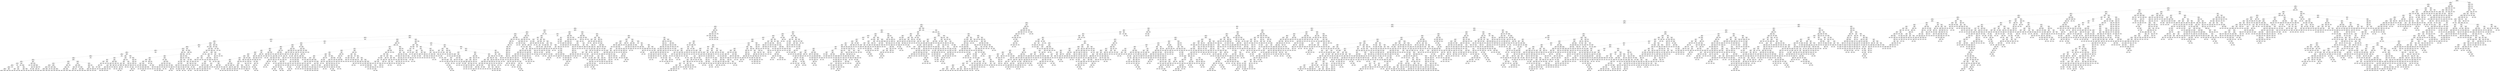 digraph Tree {
node [shape=box] ;
0 [label="X[1173] <= 0.5\ngini = 0.5\nsamples = 84796\nvalue = [42502, 42294]"] ;
1 [label="X[36] <= 0.5\ngini = 0.485\nsamples = 72295\nvalue = [42364, 29931]"] ;
0 -> 1 [labeldistance=2.5, labelangle=45, headlabel="True"] ;
2 [label="X[1136] <= 0.5\ngini = 0.462\nsamples = 66376\nvalue = [42354, 24022]"] ;
1 -> 2 ;
3 [label="X[20] <= 0.5\ngini = 0.428\nsamples = 61217\nvalue = [42262, 18955]"] ;
2 -> 3 ;
4 [label="X[1130] <= 0.5\ngini = 0.392\nsamples = 57592\nvalue = [42180, 15412]"] ;
3 -> 4 ;
5 [label="X[45] <= 0.5\ngini = 0.355\nsamples = 54162\nvalue = [41682, 12480]"] ;
4 -> 5 ;
6 [label="X[30] <= 0.5\ngini = 0.332\nsamples = 52748\nvalue = [41670, 11078]"] ;
5 -> 6 ;
7 [label="X[221] <= 0.5\ngini = 0.315\nsamples = 51693\nvalue = [41573, 10120]"] ;
6 -> 7 ;
8 [label="X[11] <= 0.5\ngini = 0.305\nsamples = 51121\nvalue = [41505, 9616]"] ;
7 -> 8 ;
9 [label="X[1185] <= 0.5\ngini = 0.296\nsamples = 50499\nvalue = [41397, 9102]"] ;
8 -> 9 ;
10 [label="X[1126] <= 0.5\ngini = 0.287\nsamples = 50003\nvalue = [41321, 8682]"] ;
9 -> 10 ;
11 [label="X[10] <= 0.5\ngini = 0.279\nsamples = 49584\nvalue = [41260, 8324]"] ;
10 -> 11 ;
12 [label="X[1161] <= 0.5\ngini = 0.255\nsamples = 44068\nvalue = [37473, 6595]"] ;
11 -> 12 ;
13 [label="X[9] <= 0.5\ngini = 0.249\nsamples = 43858\nvalue = [37463, 6395]"] ;
12 -> 13 ;
14 [label="X[1167] <= 0.5\ngini = 0.234\nsamples = 42292\nvalue = [36562, 5730]"] ;
13 -> 14 ;
15 [label="X[21] <= 0.5\ngini = 0.229\nsamples = 42114\nvalue = [36556, 5558]"] ;
14 -> 15 ;
16 [label="X[1200] <= 0.5\ngini = 0.219\nsamples = 41349\nvalue = [36179, 5170]"] ;
15 -> 16 ;
17 [label="X[1210] <= 0.5\ngini = 0.214\nsamples = 41204\nvalue = [36178, 5026]"] ;
16 -> 17 ;
18 [label="X[1205] <= 0.5\ngini = 0.209\nsamples = 41042\nvalue = [36168, 4874]"] ;
17 -> 18 ;
19 [label="X[12] <= 0.5\ngini = 0.205\nsamples = 40887\nvalue = [36156, 4731]"] ;
18 -> 19 ;
20 [label="X[1211] <= 0.5\ngini = 0.192\nsamples = 39607\nvalue = [35347, 4260]"] ;
19 -> 20 ;
21 [label="X[1137] <= 0.5\ngini = 0.189\nsamples = 39519\nvalue = [35347, 4172]"] ;
20 -> 21 ;
22 [label="X[1195] <= 0.5\ngini = 0.187\nsamples = 39461\nvalue = [35347, 4114]"] ;
21 -> 22 ;
23 [label="X[1029] <= 0.5\ngini = 0.185\nsamples = 39395\nvalue = [35343, 4052]"] ;
22 -> 23 ;
24 [label="X[1238] <= 0.5\ngini = 0.18\nsamples = 39150\nvalue = [35228, 3922]"] ;
23 -> 24 ;
25 [label="X[1265] <= 0.5\ngini = 0.178\nsamples = 39095\nvalue = [35228, 3867]"] ;
24 -> 25 ;
26 [label="X[33] <= 0.5\ngini = 0.176\nsamples = 39030\nvalue = [35220, 3810]"] ;
25 -> 26 ;
27 [label="X[1259] <= 0.5\ngini = 0.172\nsamples = 38822\nvalue = [35121, 3701]"] ;
26 -> 27 ;
28 [label="X[1134] <= 0.5\ngini = 0.171\nsamples = 38784\nvalue = [35121, 3663]"] ;
27 -> 28 ;
29 [label="X[91] <= 0.5\ngini = 0.168\nsamples = 38635\nvalue = [35052, 3583]"] ;
28 -> 29 ;
30 [label="X[1212] <= 0.5\ngini = 0.167\nsamples = 38601\nvalue = [35052, 3549]"] ;
29 -> 30 ;
31 [label="X[19] <= 0.5\ngini = 0.166\nsamples = 38571\nvalue = [35052, 3519]"] ;
30 -> 31 ;
32 [label="X[37] <= 0.5\ngini = 0.151\nsamples = 34254\nvalue = [31436, 2818]"] ;
31 -> 32 ;
33 [label="X[54] <= 0.5\ngini = 0.149\nsamples = 34196\nvalue = [31419, 2777]"] ;
32 -> 33 ;
34 [label="X[67] <= 0.5\ngini = 0.148\nsamples = 34136\nvalue = [31399, 2737]"] ;
33 -> 34 ;
35 [label="X[155] <= 0.5\ngini = 0.147\nsamples = 34115\nvalue = [31399, 2716]"] ;
34 -> 35 ;
36 [label="X[52] <= 0.5\ngini = 0.146\nsamples = 34094\nvalue = [31399, 2695]"] ;
35 -> 36 ;
37 [label="X[996] <= 0.5\ngini = 0.145\nsamples = 34073\nvalue = [31397, 2676]"] ;
36 -> 37 ;
38 [label="gini = 0.139\nsamples = 33069\nvalue = [30589, 2480]"] ;
37 -> 38 ;
39 [label="gini = 0.314\nsamples = 1004\nvalue = [808, 196]"] ;
37 -> 39 ;
40 [label="X[998] <= 0.5\ngini = 0.172\nsamples = 21\nvalue = [2, 19]"] ;
36 -> 40 ;
41 [label="gini = 0.095\nsamples = 20\nvalue = [1, 19]"] ;
40 -> 41 ;
42 [label="gini = 0.0\nsamples = 1\nvalue = [1, 0]"] ;
40 -> 42 ;
43 [label="gini = 0.0\nsamples = 21\nvalue = [0, 21]"] ;
35 -> 43 ;
44 [label="gini = 0.0\nsamples = 21\nvalue = [0, 21]"] ;
34 -> 44 ;
45 [label="X[0] <= 0.775\ngini = 0.444\nsamples = 60\nvalue = [20, 40]"] ;
33 -> 45 ;
46 [label="gini = 0.0\nsamples = 10\nvalue = [0, 10]"] ;
45 -> 46 ;
47 [label="X[0] <= 1.505\ngini = 0.48\nsamples = 50\nvalue = [20, 30]"] ;
45 -> 47 ;
48 [label="X[1003] <= 0.5\ngini = 0.484\nsamples = 17\nvalue = [10, 7]"] ;
47 -> 48 ;
49 [label="X[0] <= 1.475\ngini = 0.426\nsamples = 13\nvalue = [9, 4]"] ;
48 -> 49 ;
50 [label="gini = 0.0\nsamples = 5\nvalue = [5, 0]"] ;
49 -> 50 ;
51 [label="gini = 0.5\nsamples = 8\nvalue = [4, 4]"] ;
49 -> 51 ;
52 [label="X[0] <= 1.47\ngini = 0.375\nsamples = 4\nvalue = [1, 3]"] ;
48 -> 52 ;
53 [label="gini = 0.0\nsamples = 3\nvalue = [0, 3]"] ;
52 -> 53 ;
54 [label="gini = 0.0\nsamples = 1\nvalue = [1, 0]"] ;
52 -> 54 ;
55 [label="X[0] <= 2.75\ngini = 0.422\nsamples = 33\nvalue = [10, 23]"] ;
47 -> 55 ;
56 [label="X[1013] <= 0.5\ngini = 0.337\nsamples = 28\nvalue = [6, 22]"] ;
55 -> 56 ;
57 [label="gini = 0.302\nsamples = 27\nvalue = [5, 22]"] ;
56 -> 57 ;
58 [label="gini = 0.0\nsamples = 1\nvalue = [1, 0]"] ;
56 -> 58 ;
59 [label="X[1005] <= 0.5\ngini = 0.32\nsamples = 5\nvalue = [4, 1]"] ;
55 -> 59 ;
60 [label="gini = 0.0\nsamples = 4\nvalue = [4, 0]"] ;
59 -> 60 ;
61 [label="gini = 0.0\nsamples = 1\nvalue = [0, 1]"] ;
59 -> 61 ;
62 [label="X[1226] <= 0.5\ngini = 0.414\nsamples = 58\nvalue = [17, 41]"] ;
32 -> 62 ;
63 [label="X[1044] <= 0.5\ngini = 0.069\nsamples = 28\nvalue = [1, 27]"] ;
62 -> 63 ;
64 [label="gini = 0.0\nsamples = 27\nvalue = [0, 27]"] ;
63 -> 64 ;
65 [label="gini = 0.0\nsamples = 1\nvalue = [1, 0]"] ;
63 -> 65 ;
66 [label="X[0] <= 1.42\ngini = 0.498\nsamples = 30\nvalue = [16, 14]"] ;
62 -> 66 ;
67 [label="X[0] <= 1.085\ngini = 0.397\nsamples = 11\nvalue = [3, 8]"] ;
66 -> 67 ;
68 [label="X[0] <= 0.745\ngini = 0.5\nsamples = 6\nvalue = [3, 3]"] ;
67 -> 68 ;
69 [label="gini = 0.0\nsamples = 2\nvalue = [0, 2]"] ;
68 -> 69 ;
70 [label="X[0] <= 0.86\ngini = 0.375\nsamples = 4\nvalue = [3, 1]"] ;
68 -> 70 ;
71 [label="gini = 0.5\nsamples = 2\nvalue = [1, 1]"] ;
70 -> 71 ;
72 [label="gini = 0.0\nsamples = 2\nvalue = [2, 0]"] ;
70 -> 72 ;
73 [label="gini = 0.0\nsamples = 5\nvalue = [0, 5]"] ;
67 -> 73 ;
74 [label="X[1000] <= 0.5\ngini = 0.432\nsamples = 19\nvalue = [13, 6]"] ;
66 -> 74 ;
75 [label="X[1007] <= 0.5\ngini = 0.401\nsamples = 18\nvalue = [13, 5]"] ;
74 -> 75 ;
76 [label="X[0] <= 2.38\ngini = 0.36\nsamples = 17\nvalue = [13, 4]"] ;
75 -> 76 ;
77 [label="gini = 0.0\nsamples = 4\nvalue = [4, 0]"] ;
76 -> 77 ;
78 [label="gini = 0.426\nsamples = 13\nvalue = [9, 4]"] ;
76 -> 78 ;
79 [label="gini = 0.0\nsamples = 1\nvalue = [0, 1]"] ;
75 -> 79 ;
80 [label="gini = 0.0\nsamples = 1\nvalue = [0, 1]"] ;
74 -> 80 ;
81 [label="X[1009] <= 0.5\ngini = 0.272\nsamples = 4317\nvalue = [3616, 701]"] ;
31 -> 81 ;
82 [label="X[1003] <= 0.5\ngini = 0.23\nsamples = 3289\nvalue = [2854, 435]"] ;
81 -> 82 ;
83 [label="X[1012] <= 0.5\ngini = 0.2\nsamples = 2422\nvalue = [2149, 273]"] ;
82 -> 83 ;
84 [label="X[1113] <= 0.5\ngini = 0.186\nsamples = 2260\nvalue = [2025, 235]"] ;
83 -> 84 ;
85 [label="X[1015] <= 0.5\ngini = 0.195\nsamples = 2147\nvalue = [1912, 235]"] ;
84 -> 85 ;
86 [label="X[0] <= 0.445\ngini = 0.189\nsamples = 2055\nvalue = [1838, 217]"] ;
85 -> 86 ;
87 [label="gini = 0.085\nsamples = 180\nvalue = [172, 8]"] ;
86 -> 87 ;
88 [label="gini = 0.198\nsamples = 1875\nvalue = [1666, 209]"] ;
86 -> 88 ;
89 [label="X[1252] <= 0.5\ngini = 0.315\nsamples = 92\nvalue = [74, 18]"] ;
85 -> 89 ;
90 [label="gini = 0.269\nsamples = 75\nvalue = [63, 12]"] ;
89 -> 90 ;
91 [label="gini = 0.457\nsamples = 17\nvalue = [11, 6]"] ;
89 -> 91 ;
92 [label="gini = 0.0\nsamples = 113\nvalue = [113, 0]"] ;
84 -> 92 ;
93 [label="X[222] <= 0.5\ngini = 0.359\nsamples = 162\nvalue = [124, 38]"] ;
83 -> 93 ;
94 [label="X[1142] <= 0.5\ngini = 0.375\nsamples = 4\nvalue = [1, 3]"] ;
93 -> 94 ;
95 [label="gini = 0.0\nsamples = 3\nvalue = [0, 3]"] ;
94 -> 95 ;
96 [label="gini = 0.0\nsamples = 1\nvalue = [1, 0]"] ;
94 -> 96 ;
97 [label="X[0] <= 1.32\ngini = 0.345\nsamples = 158\nvalue = [123, 35]"] ;
93 -> 97 ;
98 [label="X[0] <= 1.1\ngini = 0.44\nsamples = 55\nvalue = [37, 18]"] ;
97 -> 98 ;
99 [label="gini = 0.411\nsamples = 52\nvalue = [37, 15]"] ;
98 -> 99 ;
100 [label="gini = 0.0\nsamples = 3\nvalue = [0, 3]"] ;
98 -> 100 ;
101 [label="X[1203] <= 0.5\ngini = 0.276\nsamples = 103\nvalue = [86, 17]"] ;
97 -> 101 ;
102 [label="gini = 0.265\nsamples = 102\nvalue = [86, 16]"] ;
101 -> 102 ;
103 [label="gini = 0.0\nsamples = 1\nvalue = [0, 1]"] ;
101 -> 103 ;
104 [label="X[1129] <= 0.5\ngini = 0.304\nsamples = 867\nvalue = [705, 162]"] ;
82 -> 104 ;
105 [label="X[0] <= 2.975\ngini = 0.302\nsamples = 865\nvalue = [705, 160]"] ;
104 -> 105 ;
106 [label="X[0] <= 0.485\ngini = 0.307\nsamples = 845\nvalue = [685, 160]"] ;
105 -> 106 ;
107 [label="X[0] <= 0.12\ngini = 0.184\nsamples = 88\nvalue = [79, 9]"] ;
106 -> 107 ;
108 [label="gini = 0.0\nsamples = 17\nvalue = [17, 0]"] ;
107 -> 108 ;
109 [label="gini = 0.221\nsamples = 71\nvalue = [62, 9]"] ;
107 -> 109 ;
110 [label="X[0] <= 0.935\ngini = 0.319\nsamples = 757\nvalue = [606, 151]"] ;
106 -> 110 ;
111 [label="gini = 0.413\nsamples = 158\nvalue = [112, 46]"] ;
110 -> 111 ;
112 [label="gini = 0.289\nsamples = 599\nvalue = [494, 105]"] ;
110 -> 112 ;
113 [label="gini = 0.0\nsamples = 20\nvalue = [20, 0]"] ;
105 -> 113 ;
114 [label="gini = 0.0\nsamples = 2\nvalue = [0, 2]"] ;
104 -> 114 ;
115 [label="X[0] <= 1.305\ngini = 0.384\nsamples = 1028\nvalue = [762, 266]"] ;
81 -> 115 ;
116 [label="X[1142] <= 0.5\ngini = 0.424\nsamples = 361\nvalue = [251, 110]"] ;
115 -> 116 ;
117 [label="X[0] <= 1.275\ngini = 0.447\nsamples = 282\nvalue = [187, 95]"] ;
116 -> 117 ;
118 [label="X[1147] <= 0.5\ngini = 0.442\nsamples = 279\nvalue = [187, 92]"] ;
117 -> 118 ;
119 [label="X[223] <= 0.5\ngini = 0.439\nsamples = 277\nvalue = [187, 90]"] ;
118 -> 119 ;
120 [label="gini = 0.442\nsamples = 273\nvalue = [183, 90]"] ;
119 -> 120 ;
121 [label="gini = 0.0\nsamples = 4\nvalue = [4, 0]"] ;
119 -> 121 ;
122 [label="gini = 0.0\nsamples = 2\nvalue = [0, 2]"] ;
118 -> 122 ;
123 [label="gini = 0.0\nsamples = 3\nvalue = [0, 3]"] ;
117 -> 123 ;
124 [label="X[0] <= 0.025\ngini = 0.308\nsamples = 79\nvalue = [64, 15]"] ;
116 -> 124 ;
125 [label="gini = 0.0\nsamples = 1\nvalue = [0, 1]"] ;
124 -> 125 ;
126 [label="X[222] <= 0.5\ngini = 0.295\nsamples = 78\nvalue = [64, 14]"] ;
124 -> 126 ;
127 [label="X[0] <= 0.28\ngini = 0.5\nsamples = 2\nvalue = [1, 1]"] ;
126 -> 127 ;
128 [label="gini = 0.0\nsamples = 1\nvalue = [0, 1]"] ;
127 -> 128 ;
129 [label="gini = 0.0\nsamples = 1\nvalue = [1, 0]"] ;
127 -> 129 ;
130 [label="X[0] <= 0.55\ngini = 0.284\nsamples = 76\nvalue = [63, 13]"] ;
126 -> 130 ;
131 [label="gini = 0.185\nsamples = 29\nvalue = [26, 3]"] ;
130 -> 131 ;
132 [label="gini = 0.335\nsamples = 47\nvalue = [37, 10]"] ;
130 -> 132 ;
133 [label="X[1203] <= 0.5\ngini = 0.358\nsamples = 667\nvalue = [511, 156]"] ;
115 -> 133 ;
134 [label="X[223] <= 0.5\ngini = 0.357\nsamples = 666\nvalue = [511, 155]"] ;
133 -> 134 ;
135 [label="X[0] <= 3.005\ngini = 0.354\nsamples = 658\nvalue = [507, 151]"] ;
134 -> 135 ;
136 [label="X[1147] <= 0.5\ngini = 0.357\nsamples = 649\nvalue = [498, 151]"] ;
135 -> 136 ;
137 [label="gini = 0.356\nsamples = 648\nvalue = [498, 150]"] ;
136 -> 137 ;
138 [label="gini = 0.0\nsamples = 1\nvalue = [0, 1]"] ;
136 -> 138 ;
139 [label="gini = 0.0\nsamples = 9\nvalue = [9, 0]"] ;
135 -> 139 ;
140 [label="X[1227] <= 0.5\ngini = 0.5\nsamples = 8\nvalue = [4, 4]"] ;
134 -> 140 ;
141 [label="X[0] <= 1.955\ngini = 0.444\nsamples = 6\nvalue = [2, 4]"] ;
140 -> 141 ;
142 [label="gini = 0.0\nsamples = 1\nvalue = [0, 1]"] ;
141 -> 142 ;
143 [label="gini = 0.48\nsamples = 5\nvalue = [2, 3]"] ;
141 -> 143 ;
144 [label="gini = 0.0\nsamples = 2\nvalue = [2, 0]"] ;
140 -> 144 ;
145 [label="gini = 0.0\nsamples = 1\nvalue = [0, 1]"] ;
133 -> 145 ;
146 [label="gini = 0.0\nsamples = 30\nvalue = [0, 30]"] ;
30 -> 146 ;
147 [label="gini = 0.0\nsamples = 34\nvalue = [0, 34]"] ;
29 -> 147 ;
148 [label="X[0] <= 1.865\ngini = 0.497\nsamples = 149\nvalue = [69, 80]"] ;
28 -> 148 ;
149 [label="X[0] <= 1.01\ngini = 0.484\nsamples = 127\nvalue = [52, 75]"] ;
148 -> 149 ;
150 [label="X[0] <= 0.415\ngini = 0.496\nsamples = 75\nvalue = [41, 34]"] ;
149 -> 150 ;
151 [label="X[4] <= 0.5\ngini = 0.444\nsamples = 18\nvalue = [6, 12]"] ;
150 -> 151 ;
152 [label="X[996] <= 0.5\ngini = 0.337\nsamples = 14\nvalue = [3, 11]"] ;
151 -> 152 ;
153 [label="X[1001] <= 0.5\ngini = 0.26\nsamples = 13\nvalue = [2, 11]"] ;
152 -> 153 ;
154 [label="X[7] <= 0.5\ngini = 0.153\nsamples = 12\nvalue = [1, 11]"] ;
153 -> 154 ;
155 [label="gini = 0.0\nsamples = 10\nvalue = [0, 10]"] ;
154 -> 155 ;
156 [label="X[1003] <= 0.5\ngini = 0.5\nsamples = 2\nvalue = [1, 1]"] ;
154 -> 156 ;
157 [label="gini = 0.0\nsamples = 1\nvalue = [0, 1]"] ;
156 -> 157 ;
158 [label="gini = 0.0\nsamples = 1\nvalue = [1, 0]"] ;
156 -> 158 ;
159 [label="gini = 0.0\nsamples = 1\nvalue = [1, 0]"] ;
153 -> 159 ;
160 [label="gini = 0.0\nsamples = 1\nvalue = [1, 0]"] ;
152 -> 160 ;
161 [label="X[996] <= 0.5\ngini = 0.375\nsamples = 4\nvalue = [3, 1]"] ;
151 -> 161 ;
162 [label="gini = 0.0\nsamples = 3\nvalue = [3, 0]"] ;
161 -> 162 ;
163 [label="gini = 0.0\nsamples = 1\nvalue = [0, 1]"] ;
161 -> 163 ;
164 [label="X[37] <= 0.5\ngini = 0.474\nsamples = 57\nvalue = [35, 22]"] ;
150 -> 164 ;
165 [label="X[0] <= 0.905\ngini = 0.497\nsamples = 39\nvalue = [21, 18]"] ;
164 -> 165 ;
166 [label="X[1012] <= 0.5\ngini = 0.491\nsamples = 37\nvalue = [21, 16]"] ;
165 -> 166 ;
167 [label="X[0] <= 0.755\ngini = 0.478\nsamples = 33\nvalue = [20, 13]"] ;
166 -> 167 ;
168 [label="X[0] <= 0.64\ngini = 0.452\nsamples = 29\nvalue = [19, 10]"] ;
167 -> 168 ;
169 [label="X[0] <= 0.565\ngini = 0.495\nsamples = 20\nvalue = [11, 9]"] ;
168 -> 169 ;
170 [label="gini = 0.426\nsamples = 13\nvalue = [9, 4]"] ;
169 -> 170 ;
171 [label="gini = 0.408\nsamples = 7\nvalue = [2, 5]"] ;
169 -> 171 ;
172 [label="X[1009] <= 0.5\ngini = 0.198\nsamples = 9\nvalue = [8, 1]"] ;
168 -> 172 ;
173 [label="gini = 0.0\nsamples = 5\nvalue = [5, 0]"] ;
172 -> 173 ;
174 [label="gini = 0.375\nsamples = 4\nvalue = [3, 1]"] ;
172 -> 174 ;
175 [label="X[0] <= 0.765\ngini = 0.375\nsamples = 4\nvalue = [1, 3]"] ;
167 -> 175 ;
176 [label="gini = 0.0\nsamples = 1\nvalue = [0, 1]"] ;
175 -> 176 ;
177 [label="gini = 0.444\nsamples = 3\nvalue = [1, 2]"] ;
175 -> 177 ;
178 [label="X[0] <= 0.79\ngini = 0.375\nsamples = 4\nvalue = [1, 3]"] ;
166 -> 178 ;
179 [label="gini = 0.0\nsamples = 3\nvalue = [0, 3]"] ;
178 -> 179 ;
180 [label="gini = 0.0\nsamples = 1\nvalue = [1, 0]"] ;
178 -> 180 ;
181 [label="gini = 0.0\nsamples = 2\nvalue = [0, 2]"] ;
165 -> 181 ;
182 [label="X[1010] <= 0.5\ngini = 0.346\nsamples = 18\nvalue = [14, 4]"] ;
164 -> 182 ;
183 [label="X[0] <= 0.68\ngini = 0.291\nsamples = 17\nvalue = [14, 3]"] ;
182 -> 183 ;
184 [label="X[1003] <= 0.5\ngini = 0.49\nsamples = 7\nvalue = [4, 3]"] ;
183 -> 184 ;
185 [label="X[0] <= 0.45\ngini = 0.32\nsamples = 5\nvalue = [4, 1]"] ;
184 -> 185 ;
186 [label="gini = 0.5\nsamples = 2\nvalue = [1, 1]"] ;
185 -> 186 ;
187 [label="gini = 0.0\nsamples = 3\nvalue = [3, 0]"] ;
185 -> 187 ;
188 [label="gini = 0.0\nsamples = 2\nvalue = [0, 2]"] ;
184 -> 188 ;
189 [label="gini = 0.0\nsamples = 10\nvalue = [10, 0]"] ;
183 -> 189 ;
190 [label="gini = 0.0\nsamples = 1\nvalue = [0, 1]"] ;
182 -> 190 ;
191 [label="X[0] <= 1.735\ngini = 0.334\nsamples = 52\nvalue = [11, 41]"] ;
149 -> 191 ;
192 [label="X[0] <= 1.635\ngini = 0.387\nsamples = 42\nvalue = [11, 31]"] ;
191 -> 192 ;
193 [label="X[0] <= 1.495\ngini = 0.238\nsamples = 29\nvalue = [4, 25]"] ;
192 -> 193 ;
194 [label="X[0] <= 1.305\ngini = 0.375\nsamples = 12\nvalue = [3, 9]"] ;
193 -> 194 ;
195 [label="gini = 0.0\nsamples = 4\nvalue = [0, 4]"] ;
194 -> 195 ;
196 [label="X[1003] <= 0.5\ngini = 0.469\nsamples = 8\nvalue = [3, 5]"] ;
194 -> 196 ;
197 [label="X[0] <= 1.44\ngini = 0.48\nsamples = 5\nvalue = [3, 2]"] ;
196 -> 197 ;
198 [label="X[0] <= 1.36\ngini = 0.444\nsamples = 3\nvalue = [1, 2]"] ;
197 -> 198 ;
199 [label="gini = 0.0\nsamples = 1\nvalue = [1, 0]"] ;
198 -> 199 ;
200 [label="gini = 0.0\nsamples = 2\nvalue = [0, 2]"] ;
198 -> 200 ;
201 [label="gini = 0.0\nsamples = 2\nvalue = [2, 0]"] ;
197 -> 201 ;
202 [label="gini = 0.0\nsamples = 3\nvalue = [0, 3]"] ;
196 -> 202 ;
203 [label="X[0] <= 1.6\ngini = 0.111\nsamples = 17\nvalue = [1, 16]"] ;
193 -> 203 ;
204 [label="gini = 0.0\nsamples = 11\nvalue = [0, 11]"] ;
203 -> 204 ;
205 [label="X[0] <= 1.615\ngini = 0.278\nsamples = 6\nvalue = [1, 5]"] ;
203 -> 205 ;
206 [label="gini = 0.444\nsamples = 3\nvalue = [1, 2]"] ;
205 -> 206 ;
207 [label="gini = 0.0\nsamples = 3\nvalue = [0, 3]"] ;
205 -> 207 ;
208 [label="X[7] <= 0.5\ngini = 0.497\nsamples = 13\nvalue = [7, 6]"] ;
192 -> 208 ;
209 [label="X[123] <= 0.5\ngini = 0.486\nsamples = 12\nvalue = [7, 5]"] ;
208 -> 209 ;
210 [label="gini = 0.0\nsamples = 1\nvalue = [1, 0]"] ;
209 -> 210 ;
211 [label="X[0] <= 1.645\ngini = 0.496\nsamples = 11\nvalue = [6, 5]"] ;
209 -> 211 ;
212 [label="gini = 0.0\nsamples = 1\nvalue = [0, 1]"] ;
211 -> 212 ;
213 [label="X[0] <= 1.72\ngini = 0.48\nsamples = 10\nvalue = [6, 4]"] ;
211 -> 213 ;
214 [label="X[1009] <= 0.5\ngini = 0.494\nsamples = 9\nvalue = [5, 4]"] ;
213 -> 214 ;
215 [label="gini = 0.444\nsamples = 3\nvalue = [2, 1]"] ;
214 -> 215 ;
216 [label="gini = 0.5\nsamples = 6\nvalue = [3, 3]"] ;
214 -> 216 ;
217 [label="gini = 0.0\nsamples = 1\nvalue = [1, 0]"] ;
213 -> 217 ;
218 [label="gini = 0.0\nsamples = 1\nvalue = [0, 1]"] ;
208 -> 218 ;
219 [label="gini = 0.0\nsamples = 10\nvalue = [0, 10]"] ;
191 -> 219 ;
220 [label="X[0] <= 2.415\ngini = 0.351\nsamples = 22\nvalue = [17, 5]"] ;
148 -> 220 ;
221 [label="gini = 0.0\nsamples = 9\nvalue = [9, 0]"] ;
220 -> 221 ;
222 [label="X[1003] <= 0.5\ngini = 0.473\nsamples = 13\nvalue = [8, 5]"] ;
220 -> 222 ;
223 [label="X[37] <= 0.5\ngini = 0.397\nsamples = 11\nvalue = [8, 3]"] ;
222 -> 223 ;
224 [label="X[6] <= 0.5\ngini = 0.5\nsamples = 6\nvalue = [3, 3]"] ;
223 -> 224 ;
225 [label="X[0] <= 2.935\ngini = 0.375\nsamples = 4\nvalue = [1, 3]"] ;
224 -> 225 ;
226 [label="gini = 0.0\nsamples = 3\nvalue = [0, 3]"] ;
225 -> 226 ;
227 [label="gini = 0.0\nsamples = 1\nvalue = [1, 0]"] ;
225 -> 227 ;
228 [label="gini = 0.0\nsamples = 2\nvalue = [2, 0]"] ;
224 -> 228 ;
229 [label="gini = 0.0\nsamples = 5\nvalue = [5, 0]"] ;
223 -> 229 ;
230 [label="gini = 0.0\nsamples = 2\nvalue = [0, 2]"] ;
222 -> 230 ;
231 [label="gini = 0.0\nsamples = 38\nvalue = [0, 38]"] ;
27 -> 231 ;
232 [label="X[1013] <= 0.5\ngini = 0.499\nsamples = 208\nvalue = [99, 109]"] ;
26 -> 232 ;
233 [label="X[1012] <= 0.5\ngini = 0.494\nsamples = 197\nvalue = [88, 109]"] ;
232 -> 233 ;
234 [label="X[1009] <= 0.5\ngini = 0.499\nsamples = 178\nvalue = [85, 93]"] ;
233 -> 234 ;
235 [label="X[1003] <= 0.5\ngini = 0.495\nsamples = 107\nvalue = [59, 48]"] ;
234 -> 235 ;
236 [label="X[0] <= 2.125\ngini = 0.448\nsamples = 59\nvalue = [39, 20]"] ;
235 -> 236 ;
237 [label="X[1006] <= 0.5\ngini = 0.369\nsamples = 45\nvalue = [34, 11]"] ;
236 -> 237 ;
238 [label="X[0] <= 0.935\ngini = 0.351\nsamples = 44\nvalue = [34, 10]"] ;
237 -> 238 ;
239 [label="X[1007] <= 0.5\ngini = 0.117\nsamples = 16\nvalue = [15, 1]"] ;
238 -> 239 ;
240 [label="gini = 0.0\nsamples = 14\nvalue = [14, 0]"] ;
239 -> 240 ;
241 [label="X[0] <= 0.585\ngini = 0.5\nsamples = 2\nvalue = [1, 1]"] ;
239 -> 241 ;
242 [label="gini = 0.0\nsamples = 1\nvalue = [0, 1]"] ;
241 -> 242 ;
243 [label="gini = 0.0\nsamples = 1\nvalue = [1, 0]"] ;
241 -> 243 ;
244 [label="X[0] <= 1.505\ngini = 0.436\nsamples = 28\nvalue = [19, 9]"] ;
238 -> 244 ;
245 [label="X[222] <= 0.5\ngini = 0.444\nsamples = 6\nvalue = [2, 4]"] ;
244 -> 245 ;
246 [label="gini = 0.0\nsamples = 1\nvalue = [1, 0]"] ;
245 -> 246 ;
247 [label="X[996] <= 0.5\ngini = 0.32\nsamples = 5\nvalue = [1, 4]"] ;
245 -> 247 ;
248 [label="gini = 0.0\nsamples = 4\nvalue = [0, 4]"] ;
247 -> 248 ;
249 [label="gini = 0.0\nsamples = 1\nvalue = [1, 0]"] ;
247 -> 249 ;
250 [label="X[1008] <= 0.5\ngini = 0.351\nsamples = 22\nvalue = [17, 5]"] ;
244 -> 250 ;
251 [label="X[1015] <= 0.5\ngini = 0.198\nsamples = 18\nvalue = [16, 2]"] ;
250 -> 251 ;
252 [label="X[222] <= 0.5\ngini = 0.111\nsamples = 17\nvalue = [16, 1]"] ;
251 -> 252 ;
253 [label="gini = 0.0\nsamples = 1\nvalue = [0, 1]"] ;
252 -> 253 ;
254 [label="gini = 0.0\nsamples = 16\nvalue = [16, 0]"] ;
252 -> 254 ;
255 [label="gini = 0.0\nsamples = 1\nvalue = [0, 1]"] ;
251 -> 255 ;
256 [label="X[0] <= 1.915\ngini = 0.375\nsamples = 4\nvalue = [1, 3]"] ;
250 -> 256 ;
257 [label="gini = 0.0\nsamples = 3\nvalue = [0, 3]"] ;
256 -> 257 ;
258 [label="gini = 0.0\nsamples = 1\nvalue = [1, 0]"] ;
256 -> 258 ;
259 [label="gini = 0.0\nsamples = 1\nvalue = [0, 1]"] ;
237 -> 259 ;
260 [label="X[1017] <= 0.5\ngini = 0.459\nsamples = 14\nvalue = [5, 9]"] ;
236 -> 260 ;
261 [label="X[0] <= 2.46\ngini = 0.426\nsamples = 13\nvalue = [4, 9]"] ;
260 -> 261 ;
262 [label="gini = 0.0\nsamples = 5\nvalue = [0, 5]"] ;
261 -> 262 ;
263 [label="X[0] <= 2.525\ngini = 0.5\nsamples = 8\nvalue = [4, 4]"] ;
261 -> 263 ;
264 [label="gini = 0.0\nsamples = 2\nvalue = [2, 0]"] ;
263 -> 264 ;
265 [label="X[1002] <= 0.5\ngini = 0.444\nsamples = 6\nvalue = [2, 4]"] ;
263 -> 265 ;
266 [label="X[1028] <= 0.5\ngini = 0.32\nsamples = 5\nvalue = [1, 4]"] ;
265 -> 266 ;
267 [label="gini = 0.0\nsamples = 4\nvalue = [0, 4]"] ;
266 -> 267 ;
268 [label="gini = 0.0\nsamples = 1\nvalue = [1, 0]"] ;
266 -> 268 ;
269 [label="gini = 0.0\nsamples = 1\nvalue = [1, 0]"] ;
265 -> 269 ;
270 [label="gini = 0.0\nsamples = 1\nvalue = [1, 0]"] ;
260 -> 270 ;
271 [label="X[0] <= 0.735\ngini = 0.486\nsamples = 48\nvalue = [20, 28]"] ;
235 -> 271 ;
272 [label="gini = 0.0\nsamples = 7\nvalue = [0, 7]"] ;
271 -> 272 ;
273 [label="X[0] <= 2.43\ngini = 0.5\nsamples = 41\nvalue = [20, 21]"] ;
271 -> 273 ;
274 [label="X[0] <= 1.765\ngini = 0.493\nsamples = 25\nvalue = [14, 11]"] ;
273 -> 274 ;
275 [label="X[0] <= 1.555\ngini = 0.484\nsamples = 17\nvalue = [7, 10]"] ;
274 -> 275 ;
276 [label="X[0] <= 1.54\ngini = 0.48\nsamples = 10\nvalue = [6, 4]"] ;
275 -> 276 ;
277 [label="X[0] <= 1.46\ngini = 0.494\nsamples = 9\nvalue = [5, 4]"] ;
276 -> 277 ;
278 [label="X[0] <= 1.1\ngini = 0.444\nsamples = 3\nvalue = [2, 1]"] ;
277 -> 278 ;
279 [label="gini = 0.5\nsamples = 2\nvalue = [1, 1]"] ;
278 -> 279 ;
280 [label="gini = 0.0\nsamples = 1\nvalue = [1, 0]"] ;
278 -> 280 ;
281 [label="X[0] <= 1.5\ngini = 0.5\nsamples = 6\nvalue = [3, 3]"] ;
277 -> 281 ;
282 [label="gini = 0.444\nsamples = 3\nvalue = [1, 2]"] ;
281 -> 282 ;
283 [label="gini = 0.444\nsamples = 3\nvalue = [2, 1]"] ;
281 -> 283 ;
284 [label="gini = 0.0\nsamples = 1\nvalue = [1, 0]"] ;
276 -> 284 ;
285 [label="X[0] <= 1.67\ngini = 0.245\nsamples = 7\nvalue = [1, 6]"] ;
275 -> 285 ;
286 [label="gini = 0.0\nsamples = 5\nvalue = [0, 5]"] ;
285 -> 286 ;
287 [label="X[0] <= 1.735\ngini = 0.5\nsamples = 2\nvalue = [1, 1]"] ;
285 -> 287 ;
288 [label="gini = 0.0\nsamples = 1\nvalue = [1, 0]"] ;
287 -> 288 ;
289 [label="gini = 0.0\nsamples = 1\nvalue = [0, 1]"] ;
287 -> 289 ;
290 [label="X[0] <= 2.21\ngini = 0.219\nsamples = 8\nvalue = [7, 1]"] ;
274 -> 290 ;
291 [label="gini = 0.0\nsamples = 4\nvalue = [4, 0]"] ;
290 -> 291 ;
292 [label="X[0] <= 2.34\ngini = 0.375\nsamples = 4\nvalue = [3, 1]"] ;
290 -> 292 ;
293 [label="gini = 0.0\nsamples = 1\nvalue = [0, 1]"] ;
292 -> 293 ;
294 [label="gini = 0.0\nsamples = 3\nvalue = [3, 0]"] ;
292 -> 294 ;
295 [label="X[0] <= 2.56\ngini = 0.469\nsamples = 16\nvalue = [6, 10]"] ;
273 -> 295 ;
296 [label="gini = 0.0\nsamples = 4\nvalue = [0, 4]"] ;
295 -> 296 ;
297 [label="X[0] <= 2.625\ngini = 0.5\nsamples = 12\nvalue = [6, 6]"] ;
295 -> 297 ;
298 [label="gini = 0.0\nsamples = 3\nvalue = [3, 0]"] ;
297 -> 298 ;
299 [label="X[0] <= 2.81\ngini = 0.444\nsamples = 9\nvalue = [3, 6]"] ;
297 -> 299 ;
300 [label="X[0] <= 2.68\ngini = 0.375\nsamples = 8\nvalue = [2, 6]"] ;
299 -> 300 ;
301 [label="X[0] <= 2.66\ngini = 0.48\nsamples = 5\nvalue = [2, 3]"] ;
300 -> 301 ;
302 [label="gini = 0.375\nsamples = 4\nvalue = [1, 3]"] ;
301 -> 302 ;
303 [label="gini = 0.0\nsamples = 1\nvalue = [1, 0]"] ;
301 -> 303 ;
304 [label="gini = 0.0\nsamples = 3\nvalue = [0, 3]"] ;
300 -> 304 ;
305 [label="gini = 0.0\nsamples = 1\nvalue = [1, 0]"] ;
299 -> 305 ;
306 [label="X[0] <= 2.745\ngini = 0.464\nsamples = 71\nvalue = [26, 45]"] ;
234 -> 306 ;
307 [label="X[0] <= 1.825\ngini = 0.454\nsamples = 69\nvalue = [24, 45]"] ;
306 -> 307 ;
308 [label="X[0] <= 0.63\ngini = 0.494\nsamples = 38\nvalue = [17, 21]"] ;
307 -> 308 ;
309 [label="gini = 0.0\nsamples = 4\nvalue = [0, 4]"] ;
308 -> 309 ;
310 [label="X[0] <= 1.595\ngini = 0.5\nsamples = 34\nvalue = [17, 17]"] ;
308 -> 310 ;
311 [label="X[0] <= 1.56\ngini = 0.486\nsamples = 24\nvalue = [10, 14]"] ;
310 -> 311 ;
312 [label="X[0] <= 0.69\ngini = 0.496\nsamples = 22\nvalue = [10, 12]"] ;
311 -> 312 ;
313 [label="gini = 0.0\nsamples = 1\nvalue = [1, 0]"] ;
312 -> 313 ;
314 [label="X[0] <= 0.725\ngini = 0.49\nsamples = 21\nvalue = [9, 12]"] ;
312 -> 314 ;
315 [label="gini = 0.0\nsamples = 2\nvalue = [0, 2]"] ;
314 -> 315 ;
316 [label="X[0] <= 0.755\ngini = 0.499\nsamples = 19\nvalue = [9, 10]"] ;
314 -> 316 ;
317 [label="gini = 0.0\nsamples = 2\nvalue = [2, 0]"] ;
316 -> 317 ;
318 [label="gini = 0.484\nsamples = 17\nvalue = [7, 10]"] ;
316 -> 318 ;
319 [label="gini = 0.0\nsamples = 2\nvalue = [0, 2]"] ;
311 -> 319 ;
320 [label="X[0] <= 1.655\ngini = 0.42\nsamples = 10\nvalue = [7, 3]"] ;
310 -> 320 ;
321 [label="gini = 0.0\nsamples = 3\nvalue = [3, 0]"] ;
320 -> 321 ;
322 [label="X[0] <= 1.71\ngini = 0.49\nsamples = 7\nvalue = [4, 3]"] ;
320 -> 322 ;
323 [label="gini = 0.0\nsamples = 2\nvalue = [0, 2]"] ;
322 -> 323 ;
324 [label="X[0] <= 1.77\ngini = 0.32\nsamples = 5\nvalue = [4, 1]"] ;
322 -> 324 ;
325 [label="gini = 0.0\nsamples = 2\nvalue = [2, 0]"] ;
324 -> 325 ;
326 [label="X[0] <= 1.79\ngini = 0.444\nsamples = 3\nvalue = [2, 1]"] ;
324 -> 326 ;
327 [label="gini = 0.5\nsamples = 2\nvalue = [1, 1]"] ;
326 -> 327 ;
328 [label="gini = 0.0\nsamples = 1\nvalue = [1, 0]"] ;
326 -> 328 ;
329 [label="X[0] <= 2.445\ngini = 0.35\nsamples = 31\nvalue = [7, 24]"] ;
307 -> 329 ;
330 [label="gini = 0.0\nsamples = 11\nvalue = [0, 11]"] ;
329 -> 330 ;
331 [label="X[0] <= 2.585\ngini = 0.455\nsamples = 20\nvalue = [7, 13]"] ;
329 -> 331 ;
332 [label="X[0] <= 2.545\ngini = 0.494\nsamples = 9\nvalue = [5, 4]"] ;
331 -> 332 ;
333 [label="X[0] <= 2.47\ngini = 0.49\nsamples = 7\nvalue = [3, 4]"] ;
332 -> 333 ;
334 [label="gini = 0.0\nsamples = 1\nvalue = [1, 0]"] ;
333 -> 334 ;
335 [label="X[0] <= 2.485\ngini = 0.444\nsamples = 6\nvalue = [2, 4]"] ;
333 -> 335 ;
336 [label="gini = 0.0\nsamples = 1\nvalue = [0, 1]"] ;
335 -> 336 ;
337 [label="X[0] <= 2.495\ngini = 0.48\nsamples = 5\nvalue = [2, 3]"] ;
335 -> 337 ;
338 [label="gini = 0.0\nsamples = 1\nvalue = [1, 0]"] ;
337 -> 338 ;
339 [label="gini = 0.375\nsamples = 4\nvalue = [1, 3]"] ;
337 -> 339 ;
340 [label="gini = 0.0\nsamples = 2\nvalue = [2, 0]"] ;
332 -> 340 ;
341 [label="X[0] <= 2.695\ngini = 0.298\nsamples = 11\nvalue = [2, 9]"] ;
331 -> 341 ;
342 [label="gini = 0.0\nsamples = 4\nvalue = [0, 4]"] ;
341 -> 342 ;
343 [label="X[0] <= 2.71\ngini = 0.408\nsamples = 7\nvalue = [2, 5]"] ;
341 -> 343 ;
344 [label="gini = 0.5\nsamples = 2\nvalue = [1, 1]"] ;
343 -> 344 ;
345 [label="X[0] <= 2.73\ngini = 0.32\nsamples = 5\nvalue = [1, 4]"] ;
343 -> 345 ;
346 [label="gini = 0.0\nsamples = 1\nvalue = [0, 1]"] ;
345 -> 346 ;
347 [label="gini = 0.375\nsamples = 4\nvalue = [1, 3]"] ;
345 -> 347 ;
348 [label="gini = 0.0\nsamples = 2\nvalue = [2, 0]"] ;
306 -> 348 ;
349 [label="X[0] <= 1.51\ngini = 0.266\nsamples = 19\nvalue = [3, 16]"] ;
233 -> 349 ;
350 [label="gini = 0.0\nsamples = 4\nvalue = [0, 4]"] ;
349 -> 350 ;
351 [label="X[0] <= 1.555\ngini = 0.32\nsamples = 15\nvalue = [3, 12]"] ;
349 -> 351 ;
352 [label="gini = 0.0\nsamples = 1\nvalue = [1, 0]"] ;
351 -> 352 ;
353 [label="X[0] <= 2.2\ngini = 0.245\nsamples = 14\nvalue = [2, 12]"] ;
351 -> 353 ;
354 [label="gini = 0.0\nsamples = 4\nvalue = [0, 4]"] ;
353 -> 354 ;
355 [label="X[0] <= 2.355\ngini = 0.32\nsamples = 10\nvalue = [2, 8]"] ;
353 -> 355 ;
356 [label="gini = 0.0\nsamples = 1\nvalue = [1, 0]"] ;
355 -> 356 ;
357 [label="X[0] <= 2.545\ngini = 0.198\nsamples = 9\nvalue = [1, 8]"] ;
355 -> 357 ;
358 [label="gini = 0.0\nsamples = 4\nvalue = [0, 4]"] ;
357 -> 358 ;
359 [label="X[0] <= 2.635\ngini = 0.32\nsamples = 5\nvalue = [1, 4]"] ;
357 -> 359 ;
360 [label="gini = 0.0\nsamples = 1\nvalue = [1, 0]"] ;
359 -> 360 ;
361 [label="gini = 0.0\nsamples = 4\nvalue = [0, 4]"] ;
359 -> 361 ;
362 [label="gini = 0.0\nsamples = 11\nvalue = [11, 0]"] ;
232 -> 362 ;
363 [label="X[16] <= 0.5\ngini = 0.216\nsamples = 65\nvalue = [8, 57]"] ;
25 -> 363 ;
364 [label="gini = 0.0\nsamples = 4\nvalue = [4, 0]"] ;
363 -> 364 ;
365 [label="X[1003] <= 0.5\ngini = 0.123\nsamples = 61\nvalue = [4, 57]"] ;
363 -> 365 ;
366 [label="X[1008] <= 0.5\ngini = 0.034\nsamples = 58\nvalue = [1, 57]"] ;
365 -> 366 ;
367 [label="gini = 0.0\nsamples = 57\nvalue = [0, 57]"] ;
366 -> 367 ;
368 [label="gini = 0.0\nsamples = 1\nvalue = [1, 0]"] ;
366 -> 368 ;
369 [label="gini = 0.0\nsamples = 3\nvalue = [3, 0]"] ;
365 -> 369 ;
370 [label="gini = 0.0\nsamples = 55\nvalue = [0, 55]"] ;
24 -> 370 ;
371 [label="X[0] <= 0.27\ngini = 0.498\nsamples = 245\nvalue = [115, 130]"] ;
23 -> 371 ;
372 [label="gini = 0.0\nsamples = 33\nvalue = [0, 33]"] ;
371 -> 372 ;
373 [label="X[0] <= 1.025\ngini = 0.496\nsamples = 212\nvalue = [115, 97]"] ;
371 -> 373 ;
374 [label="X[0] <= 0.37\ngini = 0.149\nsamples = 37\nvalue = [34, 3]"] ;
373 -> 374 ;
375 [label="X[1271] <= 0.5\ngini = 0.48\nsamples = 5\nvalue = [2, 3]"] ;
374 -> 375 ;
376 [label="X[223] <= 0.5\ngini = 0.375\nsamples = 4\nvalue = [1, 3]"] ;
375 -> 376 ;
377 [label="gini = 0.0\nsamples = 3\nvalue = [0, 3]"] ;
376 -> 377 ;
378 [label="gini = 0.0\nsamples = 1\nvalue = [1, 0]"] ;
376 -> 378 ;
379 [label="gini = 0.0\nsamples = 1\nvalue = [1, 0]"] ;
375 -> 379 ;
380 [label="gini = 0.0\nsamples = 32\nvalue = [32, 0]"] ;
374 -> 380 ;
381 [label="X[0] <= 2.565\ngini = 0.497\nsamples = 175\nvalue = [81, 94]"] ;
373 -> 381 ;
382 [label="X[19] <= 0.5\ngini = 0.474\nsamples = 153\nvalue = [59, 94]"] ;
381 -> 382 ;
383 [label="X[1199] <= 0.5\ngini = 0.436\nsamples = 134\nvalue = [43, 91]"] ;
382 -> 383 ;
384 [label="X[0] <= 2.015\ngini = 0.391\nsamples = 124\nvalue = [33, 91]"] ;
383 -> 384 ;
385 [label="X[0] <= 1.43\ngini = 0.488\nsamples = 59\nvalue = [25, 34]"] ;
384 -> 385 ;
386 [label="X[223] <= 0.5\ngini = 0.111\nsamples = 34\nvalue = [2, 32]"] ;
385 -> 386 ;
387 [label="X[1187] <= 0.5\ngini = 0.059\nsamples = 33\nvalue = [1, 32]"] ;
386 -> 387 ;
388 [label="gini = 0.0\nsamples = 32\nvalue = [0, 32]"] ;
387 -> 388 ;
389 [label="gini = 0.0\nsamples = 1\nvalue = [1, 0]"] ;
387 -> 389 ;
390 [label="gini = 0.0\nsamples = 1\nvalue = [1, 0]"] ;
386 -> 390 ;
391 [label="X[1144] <= 0.5\ngini = 0.147\nsamples = 25\nvalue = [23, 2]"] ;
385 -> 391 ;
392 [label="gini = 0.0\nsamples = 23\nvalue = [23, 0]"] ;
391 -> 392 ;
393 [label="gini = 0.0\nsamples = 2\nvalue = [0, 2]"] ;
391 -> 393 ;
394 [label="X[0] <= 2.335\ngini = 0.216\nsamples = 65\nvalue = [8, 57]"] ;
384 -> 394 ;
395 [label="X[1187] <= 0.5\ngini = 0.045\nsamples = 43\nvalue = [1, 42]"] ;
394 -> 395 ;
396 [label="gini = 0.0\nsamples = 42\nvalue = [0, 42]"] ;
395 -> 396 ;
397 [label="gini = 0.0\nsamples = 1\nvalue = [1, 0]"] ;
395 -> 397 ;
398 [label="X[0] <= 2.5\ngini = 0.434\nsamples = 22\nvalue = [7, 15]"] ;
394 -> 398 ;
399 [label="X[0] <= 2.465\ngini = 0.484\nsamples = 17\nvalue = [7, 10]"] ;
398 -> 399 ;
400 [label="X[0] <= 2.35\ngini = 0.444\nsamples = 15\nvalue = [5, 10]"] ;
399 -> 400 ;
401 [label="gini = 0.0\nsamples = 1\nvalue = [1, 0]"] ;
400 -> 401 ;
402 [label="X[28] <= 0.5\ngini = 0.408\nsamples = 14\nvalue = [4, 10]"] ;
400 -> 402 ;
403 [label="X[1264] <= 0.5\ngini = 0.355\nsamples = 13\nvalue = [3, 10]"] ;
402 -> 403 ;
404 [label="X[1162] <= 0.5\ngini = 0.278\nsamples = 12\nvalue = [2, 10]"] ;
403 -> 404 ;
405 [label="X[1182] <= 0.5\ngini = 0.165\nsamples = 11\nvalue = [1, 10]"] ;
404 -> 405 ;
406 [label="gini = 0.0\nsamples = 10\nvalue = [0, 10]"] ;
405 -> 406 ;
407 [label="gini = 0.0\nsamples = 1\nvalue = [1, 0]"] ;
405 -> 407 ;
408 [label="gini = 0.0\nsamples = 1\nvalue = [1, 0]"] ;
404 -> 408 ;
409 [label="gini = 0.0\nsamples = 1\nvalue = [1, 0]"] ;
403 -> 409 ;
410 [label="gini = 0.0\nsamples = 1\nvalue = [1, 0]"] ;
402 -> 410 ;
411 [label="gini = 0.0\nsamples = 2\nvalue = [2, 0]"] ;
399 -> 411 ;
412 [label="gini = 0.0\nsamples = 5\nvalue = [0, 5]"] ;
398 -> 412 ;
413 [label="gini = 0.0\nsamples = 10\nvalue = [10, 0]"] ;
383 -> 413 ;
414 [label="X[1151] <= 0.5\ngini = 0.266\nsamples = 19\nvalue = [16, 3]"] ;
382 -> 414 ;
415 [label="X[0] <= 1.765\ngini = 0.208\nsamples = 17\nvalue = [15, 2]"] ;
414 -> 415 ;
416 [label="X[0] <= 1.7\ngini = 0.375\nsamples = 8\nvalue = [6, 2]"] ;
415 -> 416 ;
417 [label="X[0] <= 1.53\ngini = 0.245\nsamples = 7\nvalue = [6, 1]"] ;
416 -> 417 ;
418 [label="X[0] <= 1.4\ngini = 0.444\nsamples = 3\nvalue = [2, 1]"] ;
417 -> 418 ;
419 [label="gini = 0.0\nsamples = 2\nvalue = [2, 0]"] ;
418 -> 419 ;
420 [label="gini = 0.0\nsamples = 1\nvalue = [0, 1]"] ;
418 -> 420 ;
421 [label="gini = 0.0\nsamples = 4\nvalue = [4, 0]"] ;
417 -> 421 ;
422 [label="gini = 0.0\nsamples = 1\nvalue = [0, 1]"] ;
416 -> 422 ;
423 [label="gini = 0.0\nsamples = 9\nvalue = [9, 0]"] ;
415 -> 423 ;
424 [label="X[0] <= 2.045\ngini = 0.5\nsamples = 2\nvalue = [1, 1]"] ;
414 -> 424 ;
425 [label="gini = 0.0\nsamples = 1\nvalue = [1, 0]"] ;
424 -> 425 ;
426 [label="gini = 0.0\nsamples = 1\nvalue = [0, 1]"] ;
424 -> 426 ;
427 [label="gini = 0.0\nsamples = 22\nvalue = [22, 0]"] ;
381 -> 427 ;
428 [label="X[16] <= 0.5\ngini = 0.114\nsamples = 66\nvalue = [4, 62]"] ;
22 -> 428 ;
429 [label="X[1008] <= 0.5\ngini = 0.031\nsamples = 63\nvalue = [1, 62]"] ;
428 -> 429 ;
430 [label="gini = 0.0\nsamples = 57\nvalue = [0, 57]"] ;
429 -> 430 ;
431 [label="X[0] <= 1.86\ngini = 0.278\nsamples = 6\nvalue = [1, 5]"] ;
429 -> 431 ;
432 [label="gini = 0.0\nsamples = 4\nvalue = [0, 4]"] ;
431 -> 432 ;
433 [label="X[0] <= 2.775\ngini = 0.5\nsamples = 2\nvalue = [1, 1]"] ;
431 -> 433 ;
434 [label="gini = 0.0\nsamples = 1\nvalue = [1, 0]"] ;
433 -> 434 ;
435 [label="gini = 0.0\nsamples = 1\nvalue = [0, 1]"] ;
433 -> 435 ;
436 [label="gini = 0.0\nsamples = 3\nvalue = [3, 0]"] ;
428 -> 436 ;
437 [label="gini = 0.0\nsamples = 58\nvalue = [0, 58]"] ;
21 -> 437 ;
438 [label="gini = 0.0\nsamples = 88\nvalue = [0, 88]"] ;
20 -> 438 ;
439 [label="X[1003] <= 0.5\ngini = 0.465\nsamples = 1280\nvalue = [809, 471]"] ;
19 -> 439 ;
440 [label="X[1009] <= 0.5\ngini = 0.439\nsamples = 948\nvalue = [640, 308]"] ;
439 -> 440 ;
441 [label="X[1211] <= 0.5\ngini = 0.379\nsamples = 582\nvalue = [434, 148]"] ;
440 -> 441 ;
442 [label="X[1007] <= 0.5\ngini = 0.363\nsamples = 570\nvalue = [434, 136]"] ;
441 -> 442 ;
443 [label="X[1012] <= 0.5\ngini = 0.338\nsamples = 502\nvalue = [394, 108]"] ;
442 -> 443 ;
444 [label="X[1008] <= 0.5\ngini = 0.302\nsamples = 437\nvalue = [356, 81]"] ;
443 -> 444 ;
445 [label="X[0] <= 2.705\ngini = 0.278\nsamples = 384\nvalue = [320, 64]"] ;
444 -> 445 ;
446 [label="X[0] <= 2.65\ngini = 0.3\nsamples = 327\nvalue = [267, 60]"] ;
445 -> 446 ;
447 [label="X[1015] <= 0.5\ngini = 0.289\nsamples = 320\nvalue = [264, 56]"] ;
446 -> 447 ;
448 [label="X[1010] <= 0.5\ngini = 0.273\nsamples = 294\nvalue = [246, 48]"] ;
447 -> 448 ;
449 [label="X[0] <= 2.635\ngini = 0.26\nsamples = 280\nvalue = [237, 43]"] ;
448 -> 449 ;
450 [label="X[0] <= 1.56\ngini = 0.254\nsamples = 275\nvalue = [234, 41]"] ;
449 -> 450 ;
451 [label="X[0] <= 1.19\ngini = 0.299\nsamples = 153\nvalue = [125, 28]"] ;
450 -> 451 ;
452 [label="X[0] <= 0.605\ngini = 0.212\nsamples = 108\nvalue = [95, 13]"] ;
451 -> 452 ;
453 [label="X[999] <= 0.5\ngini = 0.338\nsamples = 51\nvalue = [40, 11]"] ;
452 -> 453 ;
454 [label="X[991] <= 0.5\ngini = 0.305\nsamples = 48\nvalue = [39, 9]"] ;
453 -> 454 ;
455 [label="X[0] <= 0.575\ngini = 0.263\nsamples = 45\nvalue = [38, 7]"] ;
454 -> 455 ;
456 [label="X[1000] <= 0.5\ngini = 0.21\nsamples = 42\nvalue = [37, 5]"] ;
455 -> 456 ;
457 [label="gini = 0.18\nsamples = 40\nvalue = [36, 4]"] ;
456 -> 457 ;
458 [label="gini = 0.5\nsamples = 2\nvalue = [1, 1]"] ;
456 -> 458 ;
459 [label="X[996] <= 0.5\ngini = 0.444\nsamples = 3\nvalue = [1, 2]"] ;
455 -> 459 ;
460 [label="gini = 0.0\nsamples = 2\nvalue = [0, 2]"] ;
459 -> 460 ;
461 [label="gini = 0.0\nsamples = 1\nvalue = [1, 0]"] ;
459 -> 461 ;
462 [label="X[1204] <= 0.5\ngini = 0.444\nsamples = 3\nvalue = [1, 2]"] ;
454 -> 462 ;
463 [label="gini = 0.0\nsamples = 2\nvalue = [0, 2]"] ;
462 -> 463 ;
464 [label="gini = 0.0\nsamples = 1\nvalue = [1, 0]"] ;
462 -> 464 ;
465 [label="X[0] <= 0.07\ngini = 0.444\nsamples = 3\nvalue = [1, 2]"] ;
453 -> 465 ;
466 [label="gini = 0.0\nsamples = 1\nvalue = [1, 0]"] ;
465 -> 466 ;
467 [label="gini = 0.0\nsamples = 2\nvalue = [0, 2]"] ;
465 -> 467 ;
468 [label="X[1006] <= 0.5\ngini = 0.068\nsamples = 57\nvalue = [55, 2]"] ;
452 -> 468 ;
469 [label="X[996] <= 0.5\ngini = 0.037\nsamples = 53\nvalue = [52, 1]"] ;
468 -> 469 ;
470 [label="gini = 0.0\nsamples = 48\nvalue = [48, 0]"] ;
469 -> 470 ;
471 [label="X[0] <= 0.82\ngini = 0.32\nsamples = 5\nvalue = [4, 1]"] ;
469 -> 471 ;
472 [label="gini = 0.0\nsamples = 1\nvalue = [0, 1]"] ;
471 -> 472 ;
473 [label="gini = 0.0\nsamples = 4\nvalue = [4, 0]"] ;
471 -> 473 ;
474 [label="X[1279] <= 0.5\ngini = 0.375\nsamples = 4\nvalue = [3, 1]"] ;
468 -> 474 ;
475 [label="gini = 0.0\nsamples = 3\nvalue = [3, 0]"] ;
474 -> 475 ;
476 [label="gini = 0.0\nsamples = 1\nvalue = [0, 1]"] ;
474 -> 476 ;
477 [label="X[0] <= 1.375\ngini = 0.444\nsamples = 45\nvalue = [30, 15]"] ;
451 -> 477 ;
478 [label="X[1270] <= 0.5\ngini = 0.426\nsamples = 13\nvalue = [4, 9]"] ;
477 -> 478 ;
479 [label="X[998] <= 0.5\ngini = 0.298\nsamples = 11\nvalue = [2, 9]"] ;
478 -> 479 ;
480 [label="X[1279] <= 0.5\ngini = 0.18\nsamples = 10\nvalue = [1, 9]"] ;
479 -> 480 ;
481 [label="gini = 0.0\nsamples = 7\nvalue = [0, 7]"] ;
480 -> 481 ;
482 [label="X[1000] <= 0.5\ngini = 0.444\nsamples = 3\nvalue = [1, 2]"] ;
480 -> 482 ;
483 [label="gini = 0.0\nsamples = 2\nvalue = [0, 2]"] ;
482 -> 483 ;
484 [label="gini = 0.0\nsamples = 1\nvalue = [1, 0]"] ;
482 -> 484 ;
485 [label="gini = 0.0\nsamples = 1\nvalue = [1, 0]"] ;
479 -> 485 ;
486 [label="gini = 0.0\nsamples = 2\nvalue = [2, 0]"] ;
478 -> 486 ;
487 [label="X[1024] <= 0.5\ngini = 0.305\nsamples = 32\nvalue = [26, 6]"] ;
477 -> 487 ;
488 [label="X[0] <= 1.545\ngini = 0.271\nsamples = 31\nvalue = [26, 5]"] ;
487 -> 488 ;
489 [label="X[993] <= 0.5\ngini = 0.231\nsamples = 30\nvalue = [26, 4]"] ;
488 -> 489 ;
490 [label="X[998] <= 0.5\ngini = 0.191\nsamples = 28\nvalue = [25, 3]"] ;
489 -> 490 ;
491 [label="gini = 0.142\nsamples = 26\nvalue = [24, 2]"] ;
490 -> 491 ;
492 [label="gini = 0.5\nsamples = 2\nvalue = [1, 1]"] ;
490 -> 492 ;
493 [label="X[0] <= 1.465\ngini = 0.5\nsamples = 2\nvalue = [1, 1]"] ;
489 -> 493 ;
494 [label="gini = 0.0\nsamples = 1\nvalue = [1, 0]"] ;
493 -> 494 ;
495 [label="gini = 0.0\nsamples = 1\nvalue = [0, 1]"] ;
493 -> 495 ;
496 [label="gini = 0.0\nsamples = 1\nvalue = [0, 1]"] ;
488 -> 496 ;
497 [label="gini = 0.0\nsamples = 1\nvalue = [0, 1]"] ;
487 -> 497 ;
498 [label="X[1026] <= 0.5\ngini = 0.19\nsamples = 122\nvalue = [109, 13]"] ;
450 -> 498 ;
499 [label="X[1017] <= 0.5\ngini = 0.179\nsamples = 121\nvalue = [109, 12]"] ;
498 -> 499 ;
500 [label="X[0] <= 2.125\ngini = 0.158\nsamples = 116\nvalue = [106, 10]"] ;
499 -> 500 ;
501 [label="X[1006] <= 0.5\ngini = 0.062\nsamples = 62\nvalue = [60, 2]"] ;
500 -> 501 ;
502 [label="X[996] <= 0.5\ngini = 0.033\nsamples = 60\nvalue = [59, 1]"] ;
501 -> 502 ;
503 [label="gini = 0.0\nsamples = 56\nvalue = [56, 0]"] ;
502 -> 503 ;
504 [label="X[0] <= 1.69\ngini = 0.375\nsamples = 4\nvalue = [3, 1]"] ;
502 -> 504 ;
505 [label="gini = 0.0\nsamples = 1\nvalue = [0, 1]"] ;
504 -> 505 ;
506 [label="gini = 0.0\nsamples = 3\nvalue = [3, 0]"] ;
504 -> 506 ;
507 [label="X[1175] <= 0.5\ngini = 0.5\nsamples = 2\nvalue = [1, 1]"] ;
501 -> 507 ;
508 [label="gini = 0.0\nsamples = 1\nvalue = [0, 1]"] ;
507 -> 508 ;
509 [label="gini = 0.0\nsamples = 1\nvalue = [1, 0]"] ;
507 -> 509 ;
510 [label="X[0] <= 2.18\ngini = 0.252\nsamples = 54\nvalue = [46, 8]"] ;
500 -> 510 ;
511 [label="X[1207] <= 0.5\ngini = 0.444\nsamples = 3\nvalue = [1, 2]"] ;
510 -> 511 ;
512 [label="gini = 0.0\nsamples = 2\nvalue = [0, 2]"] ;
511 -> 512 ;
513 [label="gini = 0.0\nsamples = 1\nvalue = [1, 0]"] ;
511 -> 513 ;
514 [label="X[1018] <= 0.5\ngini = 0.208\nsamples = 51\nvalue = [45, 6]"] ;
510 -> 514 ;
515 [label="X[1022] <= 0.5\ngini = 0.18\nsamples = 50\nvalue = [45, 5]"] ;
514 -> 515 ;
516 [label="gini = 0.15\nsamples = 49\nvalue = [45, 4]"] ;
515 -> 516 ;
517 [label="gini = 0.0\nsamples = 1\nvalue = [0, 1]"] ;
515 -> 517 ;
518 [label="gini = 0.0\nsamples = 1\nvalue = [0, 1]"] ;
514 -> 518 ;
519 [label="X[1175] <= 0.5\ngini = 0.48\nsamples = 5\nvalue = [3, 2]"] ;
499 -> 519 ;
520 [label="X[0] <= 1.76\ngini = 0.444\nsamples = 3\nvalue = [1, 2]"] ;
519 -> 520 ;
521 [label="gini = 0.0\nsamples = 1\nvalue = [1, 0]"] ;
520 -> 521 ;
522 [label="gini = 0.0\nsamples = 2\nvalue = [0, 2]"] ;
520 -> 522 ;
523 [label="gini = 0.0\nsamples = 2\nvalue = [2, 0]"] ;
519 -> 523 ;
524 [label="gini = 0.0\nsamples = 1\nvalue = [0, 1]"] ;
498 -> 524 ;
525 [label="X[1153] <= 0.5\ngini = 0.48\nsamples = 5\nvalue = [3, 2]"] ;
449 -> 525 ;
526 [label="X[1004] <= 0.5\ngini = 0.375\nsamples = 4\nvalue = [3, 1]"] ;
525 -> 526 ;
527 [label="gini = 0.0\nsamples = 3\nvalue = [3, 0]"] ;
526 -> 527 ;
528 [label="gini = 0.0\nsamples = 1\nvalue = [0, 1]"] ;
526 -> 528 ;
529 [label="gini = 0.0\nsamples = 1\nvalue = [0, 1]"] ;
525 -> 529 ;
530 [label="X[0] <= 0.375\ngini = 0.459\nsamples = 14\nvalue = [9, 5]"] ;
448 -> 530 ;
531 [label="gini = 0.0\nsamples = 2\nvalue = [0, 2]"] ;
530 -> 531 ;
532 [label="X[1143] <= 0.5\ngini = 0.375\nsamples = 12\nvalue = [9, 3]"] ;
530 -> 532 ;
533 [label="X[0] <= 1.59\ngini = 0.298\nsamples = 11\nvalue = [9, 2]"] ;
532 -> 533 ;
534 [label="X[0] <= 0.91\ngini = 0.444\nsamples = 6\nvalue = [4, 2]"] ;
533 -> 534 ;
535 [label="gini = 0.0\nsamples = 4\nvalue = [4, 0]"] ;
534 -> 535 ;
536 [label="gini = 0.0\nsamples = 2\nvalue = [0, 2]"] ;
534 -> 536 ;
537 [label="gini = 0.0\nsamples = 5\nvalue = [5, 0]"] ;
533 -> 537 ;
538 [label="gini = 0.0\nsamples = 1\nvalue = [0, 1]"] ;
532 -> 538 ;
539 [label="X[1175] <= 0.5\ngini = 0.426\nsamples = 26\nvalue = [18, 8]"] ;
447 -> 539 ;
540 [label="X[1204] <= 0.5\ngini = 0.403\nsamples = 25\nvalue = [18, 7]"] ;
539 -> 540 ;
541 [label="X[0] <= 1.76\ngini = 0.351\nsamples = 22\nvalue = [17, 5]"] ;
540 -> 541 ;
542 [label="gini = 0.0\nsamples = 8\nvalue = [8, 0]"] ;
541 -> 542 ;
543 [label="X[0] <= 1.93\ngini = 0.459\nsamples = 14\nvalue = [9, 5]"] ;
541 -> 543 ;
544 [label="gini = 0.0\nsamples = 2\nvalue = [0, 2]"] ;
543 -> 544 ;
545 [label="X[1207] <= 0.5\ngini = 0.375\nsamples = 12\nvalue = [9, 3]"] ;
543 -> 545 ;
546 [label="X[1153] <= 0.5\ngini = 0.298\nsamples = 11\nvalue = [9, 2]"] ;
545 -> 546 ;
547 [label="X[0] <= 2.005\ngini = 0.375\nsamples = 8\nvalue = [6, 2]"] ;
546 -> 547 ;
548 [label="gini = 0.0\nsamples = 2\nvalue = [2, 0]"] ;
547 -> 548 ;
549 [label="X[0] <= 2.14\ngini = 0.444\nsamples = 6\nvalue = [4, 2]"] ;
547 -> 549 ;
550 [label="gini = 0.0\nsamples = 1\nvalue = [0, 1]"] ;
549 -> 550 ;
551 [label="X[0] <= 2.59\ngini = 0.32\nsamples = 5\nvalue = [4, 1]"] ;
549 -> 551 ;
552 [label="gini = 0.0\nsamples = 3\nvalue = [3, 0]"] ;
551 -> 552 ;
553 [label="gini = 0.5\nsamples = 2\nvalue = [1, 1]"] ;
551 -> 553 ;
554 [label="gini = 0.0\nsamples = 3\nvalue = [3, 0]"] ;
546 -> 554 ;
555 [label="gini = 0.0\nsamples = 1\nvalue = [0, 1]"] ;
545 -> 555 ;
556 [label="X[0] <= 1.585\ngini = 0.444\nsamples = 3\nvalue = [1, 2]"] ;
540 -> 556 ;
557 [label="gini = 0.0\nsamples = 2\nvalue = [0, 2]"] ;
556 -> 557 ;
558 [label="gini = 0.0\nsamples = 1\nvalue = [1, 0]"] ;
556 -> 558 ;
559 [label="gini = 0.0\nsamples = 1\nvalue = [0, 1]"] ;
539 -> 559 ;
560 [label="X[1000] <= 0.5\ngini = 0.49\nsamples = 7\nvalue = [3, 4]"] ;
446 -> 560 ;
561 [label="X[0] <= 2.685\ngini = 0.48\nsamples = 5\nvalue = [3, 2]"] ;
560 -> 561 ;
562 [label="X[1018] <= 0.5\ngini = 0.444\nsamples = 3\nvalue = [1, 2]"] ;
561 -> 562 ;
563 [label="gini = 0.0\nsamples = 2\nvalue = [0, 2]"] ;
562 -> 563 ;
564 [label="gini = 0.0\nsamples = 1\nvalue = [1, 0]"] ;
562 -> 564 ;
565 [label="gini = 0.0\nsamples = 2\nvalue = [2, 0]"] ;
561 -> 565 ;
566 [label="gini = 0.0\nsamples = 2\nvalue = [0, 2]"] ;
560 -> 566 ;
567 [label="X[999] <= 0.5\ngini = 0.131\nsamples = 57\nvalue = [53, 4]"] ;
445 -> 567 ;
568 [label="X[1013] <= 0.5\ngini = 0.071\nsamples = 54\nvalue = [52, 2]"] ;
567 -> 568 ;
569 [label="X[1222] <= 0.5\ngini = 0.038\nsamples = 52\nvalue = [51, 1]"] ;
568 -> 569 ;
570 [label="gini = 0.0\nsamples = 48\nvalue = [48, 0]"] ;
569 -> 570 ;
571 [label="X[1010] <= 0.5\ngini = 0.375\nsamples = 4\nvalue = [3, 1]"] ;
569 -> 571 ;
572 [label="gini = 0.0\nsamples = 3\nvalue = [3, 0]"] ;
571 -> 572 ;
573 [label="gini = 0.0\nsamples = 1\nvalue = [0, 1]"] ;
571 -> 573 ;
574 [label="X[0] <= 2.82\ngini = 0.5\nsamples = 2\nvalue = [1, 1]"] ;
568 -> 574 ;
575 [label="gini = 0.0\nsamples = 1\nvalue = [1, 0]"] ;
574 -> 575 ;
576 [label="gini = 0.0\nsamples = 1\nvalue = [0, 1]"] ;
574 -> 576 ;
577 [label="X[1204] <= 0.5\ngini = 0.444\nsamples = 3\nvalue = [1, 2]"] ;
567 -> 577 ;
578 [label="gini = 0.0\nsamples = 2\nvalue = [0, 2]"] ;
577 -> 578 ;
579 [label="gini = 0.0\nsamples = 1\nvalue = [1, 0]"] ;
577 -> 579 ;
580 [label="X[1279] <= 0.5\ngini = 0.436\nsamples = 53\nvalue = [36, 17]"] ;
444 -> 580 ;
581 [label="X[1175] <= 0.5\ngini = 0.466\nsamples = 46\nvalue = [29, 17]"] ;
580 -> 581 ;
582 [label="X[0] <= 2.755\ngini = 0.494\nsamples = 36\nvalue = [20, 16]"] ;
581 -> 582 ;
583 [label="X[0] <= 2.415\ngini = 0.5\nsamples = 33\nvalue = [17, 16]"] ;
582 -> 583 ;
584 [label="X[0] <= 1.49\ngini = 0.48\nsamples = 25\nvalue = [15, 10]"] ;
583 -> 584 ;
585 [label="X[1162] <= 0.5\ngini = 0.473\nsamples = 13\nvalue = [5, 8]"] ;
584 -> 585 ;
586 [label="X[0] <= 0.815\ngini = 0.397\nsamples = 11\nvalue = [3, 8]"] ;
585 -> 586 ;
587 [label="X[0] <= 0.565\ngini = 0.5\nsamples = 6\nvalue = [3, 3]"] ;
586 -> 587 ;
588 [label="X[0] <= 0.31\ngini = 0.375\nsamples = 4\nvalue = [1, 3]"] ;
587 -> 588 ;
589 [label="X[1143] <= 0.5\ngini = 0.5\nsamples = 2\nvalue = [1, 1]"] ;
588 -> 589 ;
590 [label="gini = 0.0\nsamples = 1\nvalue = [1, 0]"] ;
589 -> 590 ;
591 [label="gini = 0.0\nsamples = 1\nvalue = [0, 1]"] ;
589 -> 591 ;
592 [label="gini = 0.0\nsamples = 2\nvalue = [0, 2]"] ;
588 -> 592 ;
593 [label="gini = 0.0\nsamples = 2\nvalue = [2, 0]"] ;
587 -> 593 ;
594 [label="gini = 0.0\nsamples = 5\nvalue = [0, 5]"] ;
586 -> 594 ;
595 [label="gini = 0.0\nsamples = 2\nvalue = [2, 0]"] ;
585 -> 595 ;
596 [label="X[1275] <= 0.5\ngini = 0.278\nsamples = 12\nvalue = [10, 2]"] ;
584 -> 596 ;
597 [label="X[1270] <= 0.5\ngini = 0.165\nsamples = 11\nvalue = [10, 1]"] ;
596 -> 597 ;
598 [label="gini = 0.0\nsamples = 9\nvalue = [9, 0]"] ;
597 -> 598 ;
599 [label="X[0] <= 2.025\ngini = 0.5\nsamples = 2\nvalue = [1, 1]"] ;
597 -> 599 ;
600 [label="gini = 0.0\nsamples = 1\nvalue = [0, 1]"] ;
599 -> 600 ;
601 [label="gini = 0.0\nsamples = 1\nvalue = [1, 0]"] ;
599 -> 601 ;
602 [label="gini = 0.0\nsamples = 1\nvalue = [0, 1]"] ;
596 -> 602 ;
603 [label="X[0] <= 2.575\ngini = 0.375\nsamples = 8\nvalue = [2, 6]"] ;
583 -> 603 ;
604 [label="gini = 0.0\nsamples = 5\nvalue = [0, 5]"] ;
603 -> 604 ;
605 [label="X[1270] <= 0.5\ngini = 0.444\nsamples = 3\nvalue = [2, 1]"] ;
603 -> 605 ;
606 [label="gini = 0.0\nsamples = 2\nvalue = [2, 0]"] ;
605 -> 606 ;
607 [label="gini = 0.0\nsamples = 1\nvalue = [0, 1]"] ;
605 -> 607 ;
608 [label="gini = 0.0\nsamples = 3\nvalue = [3, 0]"] ;
582 -> 608 ;
609 [label="X[0] <= 1.485\ngini = 0.18\nsamples = 10\nvalue = [9, 1]"] ;
581 -> 609 ;
610 [label="X[0] <= 1.095\ngini = 0.444\nsamples = 3\nvalue = [2, 1]"] ;
609 -> 610 ;
611 [label="gini = 0.0\nsamples = 2\nvalue = [2, 0]"] ;
610 -> 611 ;
612 [label="gini = 0.0\nsamples = 1\nvalue = [0, 1]"] ;
610 -> 612 ;
613 [label="gini = 0.0\nsamples = 7\nvalue = [7, 0]"] ;
609 -> 613 ;
614 [label="gini = 0.0\nsamples = 7\nvalue = [7, 0]"] ;
580 -> 614 ;
615 [label="X[1270] <= 0.5\ngini = 0.486\nsamples = 65\nvalue = [38, 27]"] ;
443 -> 615 ;
616 [label="X[1207] <= 0.5\ngini = 0.473\nsamples = 60\nvalue = [37, 23]"] ;
615 -> 616 ;
617 [label="X[1222] <= 0.5\ngini = 0.456\nsamples = 54\nvalue = [35, 19]"] ;
616 -> 617 ;
618 [label="X[0] <= 2.725\ngini = 0.449\nsamples = 53\nvalue = [35, 18]"] ;
617 -> 618 ;
619 [label="X[1279] <= 0.5\ngini = 0.473\nsamples = 47\nvalue = [29, 18]"] ;
618 -> 619 ;
620 [label="X[0] <= 2.6\ngini = 0.483\nsamples = 44\nvalue = [26, 18]"] ;
619 -> 620 ;
621 [label="X[0] <= 2.515\ngini = 0.472\nsamples = 42\nvalue = [26, 16]"] ;
620 -> 621 ;
622 [label="X[0] <= 2.06\ngini = 0.484\nsamples = 39\nvalue = [23, 16]"] ;
621 -> 622 ;
623 [label="X[1162] <= 0.5\ngini = 0.457\nsamples = 34\nvalue = [22, 12]"] ;
622 -> 623 ;
624 [label="X[0] <= 0.705\ngini = 0.42\nsamples = 30\nvalue = [21, 9]"] ;
623 -> 624 ;
625 [label="X[1175] <= 0.5\ngini = 0.5\nsamples = 8\nvalue = [4, 4]"] ;
624 -> 625 ;
626 [label="X[0] <= 0.195\ngini = 0.49\nsamples = 7\nvalue = [3, 4]"] ;
625 -> 626 ;
627 [label="gini = 0.0\nsamples = 1\nvalue = [1, 0]"] ;
626 -> 627 ;
628 [label="X[1204] <= 0.5\ngini = 0.444\nsamples = 6\nvalue = [2, 4]"] ;
626 -> 628 ;
629 [label="gini = 0.0\nsamples = 1\nvalue = [0, 1]"] ;
628 -> 629 ;
630 [label="gini = 0.48\nsamples = 5\nvalue = [2, 3]"] ;
628 -> 630 ;
631 [label="gini = 0.0\nsamples = 1\nvalue = [1, 0]"] ;
625 -> 631 ;
632 [label="X[0] <= 1.495\ngini = 0.351\nsamples = 22\nvalue = [17, 5]"] ;
624 -> 632 ;
633 [label="gini = 0.0\nsamples = 8\nvalue = [8, 0]"] ;
632 -> 633 ;
634 [label="X[0] <= 1.52\ngini = 0.459\nsamples = 14\nvalue = [9, 5]"] ;
632 -> 634 ;
635 [label="gini = 0.0\nsamples = 3\nvalue = [0, 3]"] ;
634 -> 635 ;
636 [label="X[0] <= 1.815\ngini = 0.298\nsamples = 11\nvalue = [9, 2]"] ;
634 -> 636 ;
637 [label="gini = 0.0\nsamples = 5\nvalue = [5, 0]"] ;
636 -> 637 ;
638 [label="gini = 0.444\nsamples = 6\nvalue = [4, 2]"] ;
636 -> 638 ;
639 [label="X[0] <= 0.82\ngini = 0.375\nsamples = 4\nvalue = [1, 3]"] ;
623 -> 639 ;
640 [label="gini = 0.0\nsamples = 1\nvalue = [1, 0]"] ;
639 -> 640 ;
641 [label="gini = 0.0\nsamples = 3\nvalue = [0, 3]"] ;
639 -> 641 ;
642 [label="X[1275] <= 0.5\ngini = 0.32\nsamples = 5\nvalue = [1, 4]"] ;
622 -> 642 ;
643 [label="gini = 0.0\nsamples = 4\nvalue = [0, 4]"] ;
642 -> 643 ;
644 [label="gini = 0.0\nsamples = 1\nvalue = [1, 0]"] ;
642 -> 644 ;
645 [label="gini = 0.0\nsamples = 3\nvalue = [3, 0]"] ;
621 -> 645 ;
646 [label="gini = 0.0\nsamples = 2\nvalue = [0, 2]"] ;
620 -> 646 ;
647 [label="gini = 0.0\nsamples = 3\nvalue = [3, 0]"] ;
619 -> 647 ;
648 [label="gini = 0.0\nsamples = 6\nvalue = [6, 0]"] ;
618 -> 648 ;
649 [label="gini = 0.0\nsamples = 1\nvalue = [0, 1]"] ;
617 -> 649 ;
650 [label="X[0] <= 2.235\ngini = 0.444\nsamples = 6\nvalue = [2, 4]"] ;
616 -> 650 ;
651 [label="X[0] <= 0.935\ngini = 0.5\nsamples = 4\nvalue = [2, 2]"] ;
650 -> 651 ;
652 [label="gini = 0.0\nsamples = 1\nvalue = [0, 1]"] ;
651 -> 652 ;
653 [label="X[0] <= 1.445\ngini = 0.444\nsamples = 3\nvalue = [2, 1]"] ;
651 -> 653 ;
654 [label="gini = 0.0\nsamples = 1\nvalue = [1, 0]"] ;
653 -> 654 ;
655 [label="X[0] <= 1.8\ngini = 0.5\nsamples = 2\nvalue = [1, 1]"] ;
653 -> 655 ;
656 [label="gini = 0.0\nsamples = 1\nvalue = [0, 1]"] ;
655 -> 656 ;
657 [label="gini = 0.0\nsamples = 1\nvalue = [1, 0]"] ;
655 -> 657 ;
658 [label="gini = 0.0\nsamples = 2\nvalue = [0, 2]"] ;
650 -> 658 ;
659 [label="X[0] <= 2.745\ngini = 0.32\nsamples = 5\nvalue = [1, 4]"] ;
615 -> 659 ;
660 [label="gini = 0.0\nsamples = 4\nvalue = [0, 4]"] ;
659 -> 660 ;
661 [label="gini = 0.0\nsamples = 1\nvalue = [1, 0]"] ;
659 -> 661 ;
662 [label="X[0] <= 0.325\ngini = 0.484\nsamples = 68\nvalue = [40, 28]"] ;
442 -> 662 ;
663 [label="gini = 0.0\nsamples = 5\nvalue = [0, 5]"] ;
662 -> 663 ;
664 [label="X[1207] <= 0.5\ngini = 0.464\nsamples = 63\nvalue = [40, 23]"] ;
662 -> 664 ;
665 [label="X[0] <= 0.71\ngini = 0.488\nsamples = 52\nvalue = [30, 22]"] ;
664 -> 665 ;
666 [label="X[1275] <= 0.5\ngini = 0.469\nsamples = 8\nvalue = [3, 5]"] ;
665 -> 666 ;
667 [label="X[0] <= 0.545\ngini = 0.408\nsamples = 7\nvalue = [2, 5]"] ;
666 -> 667 ;
668 [label="X[0] <= 0.51\ngini = 0.48\nsamples = 5\nvalue = [2, 3]"] ;
667 -> 668 ;
669 [label="X[1204] <= 0.5\ngini = 0.375\nsamples = 4\nvalue = [1, 3]"] ;
668 -> 669 ;
670 [label="gini = 0.0\nsamples = 2\nvalue = [0, 2]"] ;
669 -> 670 ;
671 [label="X[0] <= 0.425\ngini = 0.5\nsamples = 2\nvalue = [1, 1]"] ;
669 -> 671 ;
672 [label="gini = 0.0\nsamples = 1\nvalue = [1, 0]"] ;
671 -> 672 ;
673 [label="gini = 0.0\nsamples = 1\nvalue = [0, 1]"] ;
671 -> 673 ;
674 [label="gini = 0.0\nsamples = 1\nvalue = [1, 0]"] ;
668 -> 674 ;
675 [label="gini = 0.0\nsamples = 2\nvalue = [0, 2]"] ;
667 -> 675 ;
676 [label="gini = 0.0\nsamples = 1\nvalue = [1, 0]"] ;
666 -> 676 ;
677 [label="X[0] <= 1.37\ngini = 0.474\nsamples = 44\nvalue = [27, 17]"] ;
665 -> 677 ;
678 [label="gini = 0.0\nsamples = 6\nvalue = [6, 0]"] ;
677 -> 678 ;
679 [label="X[1162] <= 0.5\ngini = 0.494\nsamples = 38\nvalue = [21, 17]"] ;
677 -> 679 ;
680 [label="X[1153] <= 0.5\ngini = 0.498\nsamples = 36\nvalue = [19, 17]"] ;
679 -> 680 ;
681 [label="X[1270] <= 0.5\ngini = 0.497\nsamples = 28\nvalue = [13, 15]"] ;
680 -> 681 ;
682 [label="X[0] <= 2.495\ngini = 0.494\nsamples = 27\nvalue = [12, 15]"] ;
681 -> 682 ;
683 [label="X[0] <= 2.415\ngini = 0.457\nsamples = 17\nvalue = [6, 11]"] ;
682 -> 683 ;
684 [label="X[0] <= 2.3\ngini = 0.5\nsamples = 12\nvalue = [6, 6]"] ;
683 -> 684 ;
685 [label="X[0] <= 1.5\ngini = 0.48\nsamples = 10\nvalue = [4, 6]"] ;
684 -> 685 ;
686 [label="gini = 0.0\nsamples = 1\nvalue = [0, 1]"] ;
685 -> 686 ;
687 [label="X[0] <= 1.555\ngini = 0.494\nsamples = 9\nvalue = [4, 5]"] ;
685 -> 687 ;
688 [label="gini = 0.0\nsamples = 1\nvalue = [1, 0]"] ;
687 -> 688 ;
689 [label="X[1204] <= 0.5\ngini = 0.469\nsamples = 8\nvalue = [3, 5]"] ;
687 -> 689 ;
690 [label="X[0] <= 2.17\ngini = 0.49\nsamples = 7\nvalue = [3, 4]"] ;
689 -> 690 ;
691 [label="gini = 0.5\nsamples = 6\nvalue = [3, 3]"] ;
690 -> 691 ;
692 [label="gini = 0.0\nsamples = 1\nvalue = [0, 1]"] ;
690 -> 692 ;
693 [label="gini = 0.0\nsamples = 1\nvalue = [0, 1]"] ;
689 -> 693 ;
694 [label="gini = 0.0\nsamples = 2\nvalue = [2, 0]"] ;
684 -> 694 ;
695 [label="gini = 0.0\nsamples = 5\nvalue = [0, 5]"] ;
683 -> 695 ;
696 [label="X[0] <= 2.79\ngini = 0.48\nsamples = 10\nvalue = [6, 4]"] ;
682 -> 696 ;
697 [label="X[0] <= 2.52\ngini = 0.32\nsamples = 5\nvalue = [4, 1]"] ;
696 -> 697 ;
698 [label="X[1279] <= 0.5\ngini = 0.5\nsamples = 2\nvalue = [1, 1]"] ;
697 -> 698 ;
699 [label="gini = 0.0\nsamples = 1\nvalue = [0, 1]"] ;
698 -> 699 ;
700 [label="gini = 0.0\nsamples = 1\nvalue = [1, 0]"] ;
698 -> 700 ;
701 [label="gini = 0.0\nsamples = 3\nvalue = [3, 0]"] ;
697 -> 701 ;
702 [label="X[1222] <= 0.5\ngini = 0.48\nsamples = 5\nvalue = [2, 3]"] ;
696 -> 702 ;
703 [label="X[0] <= 2.86\ngini = 0.375\nsamples = 4\nvalue = [1, 3]"] ;
702 -> 703 ;
704 [label="gini = 0.0\nsamples = 1\nvalue = [0, 1]"] ;
703 -> 704 ;
705 [label="gini = 0.444\nsamples = 3\nvalue = [1, 2]"] ;
703 -> 705 ;
706 [label="gini = 0.0\nsamples = 1\nvalue = [1, 0]"] ;
702 -> 706 ;
707 [label="gini = 0.0\nsamples = 1\nvalue = [1, 0]"] ;
681 -> 707 ;
708 [label="X[0] <= 2.41\ngini = 0.375\nsamples = 8\nvalue = [6, 2]"] ;
680 -> 708 ;
709 [label="gini = 0.0\nsamples = 3\nvalue = [3, 0]"] ;
708 -> 709 ;
710 [label="X[0] <= 2.61\ngini = 0.48\nsamples = 5\nvalue = [3, 2]"] ;
708 -> 710 ;
711 [label="gini = 0.0\nsamples = 2\nvalue = [0, 2]"] ;
710 -> 711 ;
712 [label="gini = 0.0\nsamples = 3\nvalue = [3, 0]"] ;
710 -> 712 ;
713 [label="gini = 0.0\nsamples = 2\nvalue = [2, 0]"] ;
679 -> 713 ;
714 [label="X[0] <= 2.425\ngini = 0.165\nsamples = 11\nvalue = [10, 1]"] ;
664 -> 714 ;
715 [label="gini = 0.0\nsamples = 8\nvalue = [8, 0]"] ;
714 -> 715 ;
716 [label="X[0] <= 2.595\ngini = 0.444\nsamples = 3\nvalue = [2, 1]"] ;
714 -> 716 ;
717 [label="gini = 0.0\nsamples = 1\nvalue = [0, 1]"] ;
716 -> 717 ;
718 [label="gini = 0.0\nsamples = 2\nvalue = [2, 0]"] ;
716 -> 718 ;
719 [label="gini = 0.0\nsamples = 12\nvalue = [0, 12]"] ;
441 -> 719 ;
720 [label="X[0] <= 2.945\ngini = 0.492\nsamples = 366\nvalue = [206, 160]"] ;
440 -> 720 ;
721 [label="X[0] <= 2.925\ngini = 0.494\nsamples = 359\nvalue = [199, 160]"] ;
720 -> 721 ;
722 [label="X[0] <= 2.67\ngini = 0.493\nsamples = 356\nvalue = [199, 157]"] ;
721 -> 722 ;
723 [label="X[0] <= 2.435\ngini = 0.497\nsamples = 314\nvalue = [170, 144]"] ;
722 -> 723 ;
724 [label="X[0] <= 1.645\ngini = 0.49\nsamples = 268\nvalue = [153, 115]"] ;
723 -> 724 ;
725 [label="X[1162] <= 0.5\ngini = 0.498\nsamples = 182\nvalue = [97, 85]"] ;
724 -> 725 ;
726 [label="X[0] <= 1.23\ngini = 0.5\nsamples = 164\nvalue = [84, 80]"] ;
725 -> 726 ;
727 [label="X[0] <= 0.905\ngini = 0.494\nsamples = 108\nvalue = [60, 48]"] ;
726 -> 727 ;
728 [label="X[0] <= 0.345\ngini = 0.499\nsamples = 93\nvalue = [48, 45]"] ;
727 -> 728 ;
729 [label="X[0] <= 0.305\ngini = 0.43\nsamples = 16\nvalue = [11, 5]"] ;
728 -> 729 ;
730 [label="X[1279] <= 0.5\ngini = 0.5\nsamples = 10\nvalue = [5, 5]"] ;
729 -> 730 ;
731 [label="X[1175] <= 0.5\ngini = 0.469\nsamples = 8\nvalue = [3, 5]"] ;
730 -> 731 ;
732 [label="X[1222] <= 0.5\ngini = 0.408\nsamples = 7\nvalue = [2, 5]"] ;
731 -> 732 ;
733 [label="X[0] <= 0.28\ngini = 0.278\nsamples = 6\nvalue = [1, 5]"] ;
732 -> 733 ;
734 [label="gini = 0.0\nsamples = 4\nvalue = [0, 4]"] ;
733 -> 734 ;
735 [label="X[0] <= 0.295\ngini = 0.5\nsamples = 2\nvalue = [1, 1]"] ;
733 -> 735 ;
736 [label="gini = 0.0\nsamples = 1\nvalue = [1, 0]"] ;
735 -> 736 ;
737 [label="gini = 0.0\nsamples = 1\nvalue = [0, 1]"] ;
735 -> 737 ;
738 [label="gini = 0.0\nsamples = 1\nvalue = [1, 0]"] ;
732 -> 738 ;
739 [label="gini = 0.0\nsamples = 1\nvalue = [1, 0]"] ;
731 -> 739 ;
740 [label="gini = 0.0\nsamples = 2\nvalue = [2, 0]"] ;
730 -> 740 ;
741 [label="gini = 0.0\nsamples = 6\nvalue = [6, 0]"] ;
729 -> 741 ;
742 [label="X[0] <= 0.46\ngini = 0.499\nsamples = 77\nvalue = [37, 40]"] ;
728 -> 742 ;
743 [label="X[1207] <= 0.5\ngini = 0.444\nsamples = 21\nvalue = [7, 14]"] ;
742 -> 743 ;
744 [label="X[0] <= 0.44\ngini = 0.484\nsamples = 17\nvalue = [7, 10]"] ;
743 -> 744 ;
745 [label="X[1204] <= 0.5\ngini = 0.492\nsamples = 16\nvalue = [7, 9]"] ;
744 -> 745 ;
746 [label="X[0] <= 0.365\ngini = 0.473\nsamples = 13\nvalue = [5, 8]"] ;
745 -> 746 ;
747 [label="X[1143] <= 0.5\ngini = 0.375\nsamples = 4\nvalue = [1, 3]"] ;
746 -> 747 ;
748 [label="gini = 0.0\nsamples = 2\nvalue = [0, 2]"] ;
747 -> 748 ;
749 [label="gini = 0.5\nsamples = 2\nvalue = [1, 1]"] ;
747 -> 749 ;
750 [label="X[0] <= 0.375\ngini = 0.494\nsamples = 9\nvalue = [4, 5]"] ;
746 -> 750 ;
751 [label="gini = 0.0\nsamples = 1\nvalue = [1, 0]"] ;
750 -> 751 ;
752 [label="X[0] <= 0.395\ngini = 0.469\nsamples = 8\nvalue = [3, 5]"] ;
750 -> 752 ;
753 [label="gini = 0.0\nsamples = 1\nvalue = [0, 1]"] ;
752 -> 753 ;
754 [label="gini = 0.49\nsamples = 7\nvalue = [3, 4]"] ;
752 -> 754 ;
755 [label="X[0] <= 0.38\ngini = 0.444\nsamples = 3\nvalue = [2, 1]"] ;
745 -> 755 ;
756 [label="gini = 0.5\nsamples = 2\nvalue = [1, 1]"] ;
755 -> 756 ;
757 [label="gini = 0.0\nsamples = 1\nvalue = [1, 0]"] ;
755 -> 757 ;
758 [label="gini = 0.0\nsamples = 1\nvalue = [0, 1]"] ;
744 -> 758 ;
759 [label="gini = 0.0\nsamples = 4\nvalue = [0, 4]"] ;
743 -> 759 ;
760 [label="X[0] <= 0.475\ngini = 0.497\nsamples = 56\nvalue = [30, 26]"] ;
742 -> 760 ;
761 [label="gini = 0.0\nsamples = 2\nvalue = [2, 0]"] ;
760 -> 761 ;
762 [label="X[0] <= 0.83\ngini = 0.499\nsamples = 54\nvalue = [28, 26]"] ;
760 -> 762 ;
763 [label="X[0] <= 0.8\ngini = 0.497\nsamples = 50\nvalue = [27, 23]"] ;
762 -> 763 ;
764 [label="X[0] <= 0.615\ngini = 0.5\nsamples = 47\nvalue = [24, 23]"] ;
763 -> 764 ;
765 [label="X[1275] <= 0.5\ngini = 0.487\nsamples = 31\nvalue = [18, 13]"] ;
764 -> 765 ;
766 [label="X[0] <= 0.57\ngini = 0.495\nsamples = 29\nvalue = [16, 13]"] ;
765 -> 766 ;
767 [label="gini = 0.5\nsamples = 22\nvalue = [11, 11]"] ;
766 -> 767 ;
768 [label="gini = 0.408\nsamples = 7\nvalue = [5, 2]"] ;
766 -> 768 ;
769 [label="gini = 0.0\nsamples = 2\nvalue = [2, 0]"] ;
765 -> 769 ;
770 [label="X[1143] <= 0.5\ngini = 0.469\nsamples = 16\nvalue = [6, 10]"] ;
764 -> 770 ;
771 [label="X[0] <= 0.785\ngini = 0.408\nsamples = 14\nvalue = [4, 10]"] ;
770 -> 771 ;
772 [label="gini = 0.298\nsamples = 11\nvalue = [2, 9]"] ;
771 -> 772 ;
773 [label="gini = 0.444\nsamples = 3\nvalue = [2, 1]"] ;
771 -> 773 ;
774 [label="gini = 0.0\nsamples = 2\nvalue = [2, 0]"] ;
770 -> 774 ;
775 [label="gini = 0.0\nsamples = 3\nvalue = [3, 0]"] ;
763 -> 775 ;
776 [label="X[1279] <= 0.5\ngini = 0.375\nsamples = 4\nvalue = [1, 3]"] ;
762 -> 776 ;
777 [label="gini = 0.0\nsamples = 2\nvalue = [0, 2]"] ;
776 -> 777 ;
778 [label="X[0] <= 0.885\ngini = 0.5\nsamples = 2\nvalue = [1, 1]"] ;
776 -> 778 ;
779 [label="gini = 0.0\nsamples = 1\nvalue = [0, 1]"] ;
778 -> 779 ;
780 [label="gini = 0.0\nsamples = 1\nvalue = [1, 0]"] ;
778 -> 780 ;
781 [label="X[1143] <= 0.5\ngini = 0.32\nsamples = 15\nvalue = [12, 3]"] ;
727 -> 781 ;
782 [label="X[0] <= 1.035\ngini = 0.245\nsamples = 14\nvalue = [12, 2]"] ;
781 -> 782 ;
783 [label="gini = 0.0\nsamples = 9\nvalue = [9, 0]"] ;
782 -> 783 ;
784 [label="X[0] <= 1.1\ngini = 0.48\nsamples = 5\nvalue = [3, 2]"] ;
782 -> 784 ;
785 [label="X[1204] <= 0.5\ngini = 0.444\nsamples = 3\nvalue = [1, 2]"] ;
784 -> 785 ;
786 [label="gini = 0.5\nsamples = 2\nvalue = [1, 1]"] ;
785 -> 786 ;
787 [label="gini = 0.0\nsamples = 1\nvalue = [0, 1]"] ;
785 -> 787 ;
788 [label="gini = 0.0\nsamples = 2\nvalue = [2, 0]"] ;
784 -> 788 ;
789 [label="gini = 0.0\nsamples = 1\nvalue = [0, 1]"] ;
781 -> 789 ;
790 [label="X[0] <= 1.34\ngini = 0.49\nsamples = 56\nvalue = [24, 32]"] ;
726 -> 790 ;
791 [label="gini = 0.0\nsamples = 8\nvalue = [0, 8]"] ;
790 -> 791 ;
792 [label="X[1279] <= 0.5\ngini = 0.5\nsamples = 48\nvalue = [24, 24]"] ;
790 -> 792 ;
793 [label="X[1270] <= 0.5\ngini = 0.493\nsamples = 41\nvalue = [23, 18]"] ;
792 -> 793 ;
794 [label="X[1204] <= 0.5\ngini = 0.497\nsamples = 39\nvalue = [21, 18]"] ;
793 -> 794 ;
795 [label="X[0] <= 1.42\ngini = 0.485\nsamples = 29\nvalue = [17, 12]"] ;
794 -> 795 ;
796 [label="X[1143] <= 0.5\ngini = 0.397\nsamples = 11\nvalue = [8, 3]"] ;
795 -> 796 ;
797 [label="X[0] <= 1.4\ngini = 0.219\nsamples = 8\nvalue = [7, 1]"] ;
796 -> 797 ;
798 [label="gini = 0.0\nsamples = 4\nvalue = [4, 0]"] ;
797 -> 798 ;
799 [label="X[1207] <= 0.5\ngini = 0.375\nsamples = 4\nvalue = [3, 1]"] ;
797 -> 799 ;
800 [label="gini = 0.0\nsamples = 2\nvalue = [2, 0]"] ;
799 -> 800 ;
801 [label="gini = 0.5\nsamples = 2\nvalue = [1, 1]"] ;
799 -> 801 ;
802 [label="X[0] <= 1.385\ngini = 0.444\nsamples = 3\nvalue = [1, 2]"] ;
796 -> 802 ;
803 [label="gini = 0.0\nsamples = 2\nvalue = [0, 2]"] ;
802 -> 803 ;
804 [label="gini = 0.0\nsamples = 1\nvalue = [1, 0]"] ;
802 -> 804 ;
805 [label="X[0] <= 1.465\ngini = 0.5\nsamples = 18\nvalue = [9, 9]"] ;
795 -> 805 ;
806 [label="gini = 0.0\nsamples = 4\nvalue = [0, 4]"] ;
805 -> 806 ;
807 [label="X[1143] <= 0.5\ngini = 0.459\nsamples = 14\nvalue = [9, 5]"] ;
805 -> 807 ;
808 [label="X[0] <= 1.54\ngini = 0.496\nsamples = 11\nvalue = [6, 5]"] ;
807 -> 808 ;
809 [label="gini = 0.0\nsamples = 1\nvalue = [0, 1]"] ;
808 -> 809 ;
810 [label="X[0] <= 1.615\ngini = 0.48\nsamples = 10\nvalue = [6, 4]"] ;
808 -> 810 ;
811 [label="gini = 0.5\nsamples = 6\nvalue = [3, 3]"] ;
810 -> 811 ;
812 [label="gini = 0.375\nsamples = 4\nvalue = [3, 1]"] ;
810 -> 812 ;
813 [label="gini = 0.0\nsamples = 3\nvalue = [3, 0]"] ;
807 -> 813 ;
814 [label="X[0] <= 1.535\ngini = 0.48\nsamples = 10\nvalue = [4, 6]"] ;
794 -> 814 ;
815 [label="X[0] <= 1.405\ngini = 0.49\nsamples = 7\nvalue = [4, 3]"] ;
814 -> 815 ;
816 [label="gini = 0.0\nsamples = 2\nvalue = [0, 2]"] ;
815 -> 816 ;
817 [label="X[0] <= 1.485\ngini = 0.32\nsamples = 5\nvalue = [4, 1]"] ;
815 -> 817 ;
818 [label="gini = 0.0\nsamples = 2\nvalue = [2, 0]"] ;
817 -> 818 ;
819 [label="X[0] <= 1.515\ngini = 0.444\nsamples = 3\nvalue = [2, 1]"] ;
817 -> 819 ;
820 [label="gini = 0.0\nsamples = 1\nvalue = [0, 1]"] ;
819 -> 820 ;
821 [label="gini = 0.0\nsamples = 2\nvalue = [2, 0]"] ;
819 -> 821 ;
822 [label="gini = 0.0\nsamples = 3\nvalue = [0, 3]"] ;
814 -> 822 ;
823 [label="gini = 0.0\nsamples = 2\nvalue = [2, 0]"] ;
793 -> 823 ;
824 [label="X[0] <= 1.395\ngini = 0.245\nsamples = 7\nvalue = [1, 6]"] ;
792 -> 824 ;
825 [label="X[0] <= 1.38\ngini = 0.5\nsamples = 2\nvalue = [1, 1]"] ;
824 -> 825 ;
826 [label="gini = 0.0\nsamples = 1\nvalue = [0, 1]"] ;
825 -> 826 ;
827 [label="gini = 0.0\nsamples = 1\nvalue = [1, 0]"] ;
825 -> 827 ;
828 [label="gini = 0.0\nsamples = 5\nvalue = [0, 5]"] ;
824 -> 828 ;
829 [label="X[0] <= 1.55\ngini = 0.401\nsamples = 18\nvalue = [13, 5]"] ;
725 -> 829 ;
830 [label="X[0] <= 0.865\ngini = 0.36\nsamples = 17\nvalue = [13, 4]"] ;
829 -> 830 ;
831 [label="X[0] <= 0.37\ngini = 0.48\nsamples = 10\nvalue = [6, 4]"] ;
830 -> 831 ;
832 [label="gini = 0.0\nsamples = 2\nvalue = [2, 0]"] ;
831 -> 832 ;
833 [label="X[0] <= 0.6\ngini = 0.5\nsamples = 8\nvalue = [4, 4]"] ;
831 -> 833 ;
834 [label="X[0] <= 0.445\ngini = 0.375\nsamples = 4\nvalue = [1, 3]"] ;
833 -> 834 ;
835 [label="X[0] <= 0.425\ngini = 0.5\nsamples = 2\nvalue = [1, 1]"] ;
834 -> 835 ;
836 [label="gini = 0.0\nsamples = 1\nvalue = [0, 1]"] ;
835 -> 836 ;
837 [label="gini = 0.0\nsamples = 1\nvalue = [1, 0]"] ;
835 -> 837 ;
838 [label="gini = 0.0\nsamples = 2\nvalue = [0, 2]"] ;
834 -> 838 ;
839 [label="X[0] <= 0.85\ngini = 0.375\nsamples = 4\nvalue = [3, 1]"] ;
833 -> 839 ;
840 [label="gini = 0.0\nsamples = 3\nvalue = [3, 0]"] ;
839 -> 840 ;
841 [label="gini = 0.0\nsamples = 1\nvalue = [0, 1]"] ;
839 -> 841 ;
842 [label="gini = 0.0\nsamples = 7\nvalue = [7, 0]"] ;
830 -> 842 ;
843 [label="gini = 0.0\nsamples = 1\nvalue = [0, 1]"] ;
829 -> 843 ;
844 [label="X[1279] <= 0.5\ngini = 0.454\nsamples = 86\nvalue = [56, 30]"] ;
724 -> 844 ;
845 [label="X[0] <= 1.825\ngini = 0.48\nsamples = 75\nvalue = [45, 30]"] ;
844 -> 845 ;
846 [label="X[0] <= 1.73\ngini = 0.287\nsamples = 23\nvalue = [19, 4]"] ;
845 -> 846 ;
847 [label="X[0] <= 1.685\ngini = 0.469\nsamples = 8\nvalue = [5, 3]"] ;
846 -> 847 ;
848 [label="gini = 0.0\nsamples = 3\nvalue = [3, 0]"] ;
847 -> 848 ;
849 [label="X[1162] <= 0.5\ngini = 0.48\nsamples = 5\nvalue = [2, 3]"] ;
847 -> 849 ;
850 [label="X[1207] <= 0.5\ngini = 0.375\nsamples = 4\nvalue = [1, 3]"] ;
849 -> 850 ;
851 [label="gini = 0.0\nsamples = 3\nvalue = [0, 3]"] ;
850 -> 851 ;
852 [label="gini = 0.0\nsamples = 1\nvalue = [1, 0]"] ;
850 -> 852 ;
853 [label="gini = 0.0\nsamples = 1\nvalue = [1, 0]"] ;
849 -> 853 ;
854 [label="X[0] <= 1.765\ngini = 0.124\nsamples = 15\nvalue = [14, 1]"] ;
846 -> 854 ;
855 [label="X[1204] <= 0.5\ngini = 0.278\nsamples = 6\nvalue = [5, 1]"] ;
854 -> 855 ;
856 [label="gini = 0.0\nsamples = 3\nvalue = [3, 0]"] ;
855 -> 856 ;
857 [label="X[0] <= 1.755\ngini = 0.444\nsamples = 3\nvalue = [2, 1]"] ;
855 -> 857 ;
858 [label="gini = 0.0\nsamples = 2\nvalue = [2, 0]"] ;
857 -> 858 ;
859 [label="gini = 0.0\nsamples = 1\nvalue = [0, 1]"] ;
857 -> 859 ;
860 [label="gini = 0.0\nsamples = 9\nvalue = [9, 0]"] ;
854 -> 860 ;
861 [label="X[0] <= 1.845\ngini = 0.5\nsamples = 52\nvalue = [26, 26]"] ;
845 -> 861 ;
862 [label="gini = 0.0\nsamples = 4\nvalue = [0, 4]"] ;
861 -> 862 ;
863 [label="X[0] <= 1.92\ngini = 0.497\nsamples = 48\nvalue = [26, 22]"] ;
861 -> 863 ;
864 [label="X[0] <= 1.885\ngini = 0.346\nsamples = 9\nvalue = [7, 2]"] ;
863 -> 864 ;
865 [label="X[0] <= 1.86\ngini = 0.5\nsamples = 4\nvalue = [2, 2]"] ;
864 -> 865 ;
866 [label="gini = 0.0\nsamples = 1\nvalue = [1, 0]"] ;
865 -> 866 ;
867 [label="X[1175] <= 0.5\ngini = 0.444\nsamples = 3\nvalue = [1, 2]"] ;
865 -> 867 ;
868 [label="X[0] <= 1.875\ngini = 0.5\nsamples = 2\nvalue = [1, 1]"] ;
867 -> 868 ;
869 [label="gini = 0.0\nsamples = 1\nvalue = [1, 0]"] ;
868 -> 869 ;
870 [label="gini = 0.0\nsamples = 1\nvalue = [0, 1]"] ;
868 -> 870 ;
871 [label="gini = 0.0\nsamples = 1\nvalue = [0, 1]"] ;
867 -> 871 ;
872 [label="gini = 0.0\nsamples = 5\nvalue = [5, 0]"] ;
864 -> 872 ;
873 [label="X[0] <= 1.985\ngini = 0.5\nsamples = 39\nvalue = [19, 20]"] ;
863 -> 873 ;
874 [label="X[0] <= 1.95\ngini = 0.219\nsamples = 8\nvalue = [1, 7]"] ;
873 -> 874 ;
875 [label="X[0] <= 1.935\ngini = 0.32\nsamples = 5\nvalue = [1, 4]"] ;
874 -> 875 ;
876 [label="gini = 0.0\nsamples = 2\nvalue = [0, 2]"] ;
875 -> 876 ;
877 [label="gini = 0.444\nsamples = 3\nvalue = [1, 2]"] ;
875 -> 877 ;
878 [label="gini = 0.0\nsamples = 3\nvalue = [0, 3]"] ;
874 -> 878 ;
879 [label="X[0] <= 2.25\ngini = 0.487\nsamples = 31\nvalue = [18, 13]"] ;
873 -> 879 ;
880 [label="X[1175] <= 0.5\ngini = 0.198\nsamples = 9\nvalue = [8, 1]"] ;
879 -> 880 ;
881 [label="gini = 0.0\nsamples = 7\nvalue = [7, 0]"] ;
880 -> 881 ;
882 [label="X[0] <= 2.135\ngini = 0.5\nsamples = 2\nvalue = [1, 1]"] ;
880 -> 882 ;
883 [label="gini = 0.0\nsamples = 1\nvalue = [0, 1]"] ;
882 -> 883 ;
884 [label="gini = 0.0\nsamples = 1\nvalue = [1, 0]"] ;
882 -> 884 ;
885 [label="X[0] <= 2.365\ngini = 0.496\nsamples = 22\nvalue = [10, 12]"] ;
879 -> 885 ;
886 [label="X[1204] <= 0.5\ngini = 0.346\nsamples = 9\nvalue = [2, 7]"] ;
885 -> 886 ;
887 [label="gini = 0.0\nsamples = 4\nvalue = [0, 4]"] ;
886 -> 887 ;
888 [label="X[0] <= 2.345\ngini = 0.48\nsamples = 5\nvalue = [2, 3]"] ;
886 -> 888 ;
889 [label="gini = 0.444\nsamples = 3\nvalue = [2, 1]"] ;
888 -> 889 ;
890 [label="gini = 0.0\nsamples = 2\nvalue = [0, 2]"] ;
888 -> 890 ;
891 [label="X[1270] <= 0.5\ngini = 0.473\nsamples = 13\nvalue = [8, 5]"] ;
885 -> 891 ;
892 [label="X[0] <= 2.415\ngini = 0.42\nsamples = 10\nvalue = [7, 3]"] ;
891 -> 892 ;
893 [label="X[0] <= 2.375\ngini = 0.32\nsamples = 5\nvalue = [4, 1]"] ;
892 -> 893 ;
894 [label="gini = 0.5\nsamples = 2\nvalue = [1, 1]"] ;
893 -> 894 ;
895 [label="gini = 0.0\nsamples = 3\nvalue = [3, 0]"] ;
893 -> 895 ;
896 [label="X[0] <= 2.425\ngini = 0.48\nsamples = 5\nvalue = [3, 2]"] ;
892 -> 896 ;
897 [label="gini = 0.0\nsamples = 1\nvalue = [0, 1]"] ;
896 -> 897 ;
898 [label="X[1204] <= 0.5\ngini = 0.375\nsamples = 4\nvalue = [3, 1]"] ;
896 -> 898 ;
899 [label="gini = 0.0\nsamples = 1\nvalue = [1, 0]"] ;
898 -> 899 ;
900 [label="gini = 0.444\nsamples = 3\nvalue = [2, 1]"] ;
898 -> 900 ;
901 [label="X[0] <= 2.395\ngini = 0.444\nsamples = 3\nvalue = [1, 2]"] ;
891 -> 901 ;
902 [label="gini = 0.0\nsamples = 1\nvalue = [0, 1]"] ;
901 -> 902 ;
903 [label="gini = 0.5\nsamples = 2\nvalue = [1, 1]"] ;
901 -> 903 ;
904 [label="gini = 0.0\nsamples = 11\nvalue = [11, 0]"] ;
844 -> 904 ;
905 [label="X[1275] <= 0.5\ngini = 0.466\nsamples = 46\nvalue = [17, 29]"] ;
723 -> 905 ;
906 [label="X[1162] <= 0.5\ngini = 0.444\nsamples = 42\nvalue = [14, 28]"] ;
905 -> 906 ;
907 [label="X[0] <= 2.53\ngini = 0.433\nsamples = 41\nvalue = [13, 28]"] ;
906 -> 907 ;
908 [label="X[1207] <= 0.5\ngini = 0.346\nsamples = 18\nvalue = [4, 14]"] ;
907 -> 908 ;
909 [label="X[0] <= 2.445\ngini = 0.391\nsamples = 15\nvalue = [4, 11]"] ;
908 -> 909 ;
910 [label="gini = 0.0\nsamples = 2\nvalue = [0, 2]"] ;
909 -> 910 ;
911 [label="X[0] <= 2.505\ngini = 0.426\nsamples = 13\nvalue = [4, 9]"] ;
909 -> 911 ;
912 [label="X[0] <= 2.475\ngini = 0.463\nsamples = 11\nvalue = [4, 7]"] ;
911 -> 912 ;
913 [label="X[1204] <= 0.5\ngini = 0.375\nsamples = 4\nvalue = [1, 3]"] ;
912 -> 913 ;
914 [label="gini = 0.0\nsamples = 2\nvalue = [0, 2]"] ;
913 -> 914 ;
915 [label="gini = 0.5\nsamples = 2\nvalue = [1, 1]"] ;
913 -> 915 ;
916 [label="X[0] <= 2.485\ngini = 0.49\nsamples = 7\nvalue = [3, 4]"] ;
912 -> 916 ;
917 [label="gini = 0.0\nsamples = 1\nvalue = [1, 0]"] ;
916 -> 917 ;
918 [label="X[1143] <= 0.5\ngini = 0.444\nsamples = 6\nvalue = [2, 4]"] ;
916 -> 918 ;
919 [label="X[0] <= 2.495\ngini = 0.32\nsamples = 5\nvalue = [1, 4]"] ;
918 -> 919 ;
920 [label="gini = 0.0\nsamples = 3\nvalue = [0, 3]"] ;
919 -> 920 ;
921 [label="gini = 0.5\nsamples = 2\nvalue = [1, 1]"] ;
919 -> 921 ;
922 [label="gini = 0.0\nsamples = 1\nvalue = [1, 0]"] ;
918 -> 922 ;
923 [label="gini = 0.0\nsamples = 2\nvalue = [0, 2]"] ;
911 -> 923 ;
924 [label="gini = 0.0\nsamples = 3\nvalue = [0, 3]"] ;
908 -> 924 ;
925 [label="X[0] <= 2.575\ngini = 0.476\nsamples = 23\nvalue = [9, 14]"] ;
907 -> 925 ;
926 [label="X[1279] <= 0.5\ngini = 0.469\nsamples = 8\nvalue = [5, 3]"] ;
925 -> 926 ;
927 [label="X[0] <= 2.555\ngini = 0.408\nsamples = 7\nvalue = [5, 2]"] ;
926 -> 927 ;
928 [label="X[1153] <= 0.5\ngini = 0.48\nsamples = 5\nvalue = [3, 2]"] ;
927 -> 928 ;
929 [label="X[1204] <= 0.5\ngini = 0.375\nsamples = 4\nvalue = [3, 1]"] ;
928 -> 929 ;
930 [label="gini = 0.0\nsamples = 2\nvalue = [2, 0]"] ;
929 -> 930 ;
931 [label="gini = 0.5\nsamples = 2\nvalue = [1, 1]"] ;
929 -> 931 ;
932 [label="gini = 0.0\nsamples = 1\nvalue = [0, 1]"] ;
928 -> 932 ;
933 [label="gini = 0.0\nsamples = 2\nvalue = [2, 0]"] ;
927 -> 933 ;
934 [label="gini = 0.0\nsamples = 1\nvalue = [0, 1]"] ;
926 -> 934 ;
935 [label="X[1204] <= 0.5\ngini = 0.391\nsamples = 15\nvalue = [4, 11]"] ;
925 -> 935 ;
936 [label="X[0] <= 2.625\ngini = 0.298\nsamples = 11\nvalue = [2, 9]"] ;
935 -> 936 ;
937 [label="X[1279] <= 0.5\ngini = 0.408\nsamples = 7\nvalue = [2, 5]"] ;
936 -> 937 ;
938 [label="X[1175] <= 0.5\ngini = 0.32\nsamples = 5\nvalue = [1, 4]"] ;
937 -> 938 ;
939 [label="gini = 0.0\nsamples = 2\nvalue = [0, 2]"] ;
938 -> 939 ;
940 [label="X[0] <= 2.6\ngini = 0.444\nsamples = 3\nvalue = [1, 2]"] ;
938 -> 940 ;
941 [label="gini = 0.5\nsamples = 2\nvalue = [1, 1]"] ;
940 -> 941 ;
942 [label="gini = 0.0\nsamples = 1\nvalue = [0, 1]"] ;
940 -> 942 ;
943 [label="X[0] <= 2.605\ngini = 0.5\nsamples = 2\nvalue = [1, 1]"] ;
937 -> 943 ;
944 [label="gini = 0.0\nsamples = 1\nvalue = [0, 1]"] ;
943 -> 944 ;
945 [label="gini = 0.0\nsamples = 1\nvalue = [1, 0]"] ;
943 -> 945 ;
946 [label="gini = 0.0\nsamples = 4\nvalue = [0, 4]"] ;
936 -> 946 ;
947 [label="X[0] <= 2.625\ngini = 0.5\nsamples = 4\nvalue = [2, 2]"] ;
935 -> 947 ;
948 [label="gini = 0.0\nsamples = 2\nvalue = [0, 2]"] ;
947 -> 948 ;
949 [label="gini = 0.0\nsamples = 2\nvalue = [2, 0]"] ;
947 -> 949 ;
950 [label="gini = 0.0\nsamples = 1\nvalue = [1, 0]"] ;
906 -> 950 ;
951 [label="X[0] <= 2.65\ngini = 0.375\nsamples = 4\nvalue = [3, 1]"] ;
905 -> 951 ;
952 [label="gini = 0.0\nsamples = 3\nvalue = [3, 0]"] ;
951 -> 952 ;
953 [label="gini = 0.0\nsamples = 1\nvalue = [0, 1]"] ;
951 -> 953 ;
954 [label="X[0] <= 2.875\ngini = 0.427\nsamples = 42\nvalue = [29, 13]"] ;
722 -> 954 ;
955 [label="X[0] <= 2.865\ngini = 0.45\nsamples = 38\nvalue = [25, 13]"] ;
954 -> 955 ;
956 [label="X[1204] <= 0.5\ngini = 0.438\nsamples = 37\nvalue = [25, 12]"] ;
955 -> 956 ;
957 [label="X[1270] <= 0.5\ngini = 0.384\nsamples = 27\nvalue = [20, 7]"] ;
956 -> 957 ;
958 [label="X[0] <= 2.745\ngini = 0.34\nsamples = 23\nvalue = [18, 5]"] ;
957 -> 958 ;
959 [label="gini = 0.0\nsamples = 4\nvalue = [4, 0]"] ;
958 -> 959 ;
960 [label="X[1175] <= 0.5\ngini = 0.388\nsamples = 19\nvalue = [14, 5]"] ;
958 -> 960 ;
961 [label="X[0] <= 2.845\ngini = 0.32\nsamples = 15\nvalue = [12, 3]"] ;
960 -> 961 ;
962 [label="X[1275] <= 0.5\ngini = 0.26\nsamples = 13\nvalue = [11, 2]"] ;
961 -> 962 ;
963 [label="X[1207] <= 0.5\ngini = 0.165\nsamples = 11\nvalue = [10, 1]"] ;
962 -> 963 ;
964 [label="gini = 0.0\nsamples = 8\nvalue = [8, 0]"] ;
963 -> 964 ;
965 [label="X[0] <= 2.775\ngini = 0.444\nsamples = 3\nvalue = [2, 1]"] ;
963 -> 965 ;
966 [label="gini = 0.5\nsamples = 2\nvalue = [1, 1]"] ;
965 -> 966 ;
967 [label="gini = 0.0\nsamples = 1\nvalue = [1, 0]"] ;
965 -> 967 ;
968 [label="X[0] <= 2.77\ngini = 0.5\nsamples = 2\nvalue = [1, 1]"] ;
962 -> 968 ;
969 [label="gini = 0.0\nsamples = 1\nvalue = [0, 1]"] ;
968 -> 969 ;
970 [label="gini = 0.0\nsamples = 1\nvalue = [1, 0]"] ;
968 -> 970 ;
971 [label="X[0] <= 2.855\ngini = 0.5\nsamples = 2\nvalue = [1, 1]"] ;
961 -> 971 ;
972 [label="gini = 0.0\nsamples = 1\nvalue = [0, 1]"] ;
971 -> 972 ;
973 [label="gini = 0.0\nsamples = 1\nvalue = [1, 0]"] ;
971 -> 973 ;
974 [label="X[0] <= 2.775\ngini = 0.5\nsamples = 4\nvalue = [2, 2]"] ;
960 -> 974 ;
975 [label="gini = 0.0\nsamples = 1\nvalue = [0, 1]"] ;
974 -> 975 ;
976 [label="X[0] <= 2.82\ngini = 0.444\nsamples = 3\nvalue = [2, 1]"] ;
974 -> 976 ;
977 [label="gini = 0.5\nsamples = 2\nvalue = [1, 1]"] ;
976 -> 977 ;
978 [label="gini = 0.0\nsamples = 1\nvalue = [1, 0]"] ;
976 -> 978 ;
979 [label="X[0] <= 2.705\ngini = 0.5\nsamples = 4\nvalue = [2, 2]"] ;
957 -> 979 ;
980 [label="gini = 0.0\nsamples = 1\nvalue = [0, 1]"] ;
979 -> 980 ;
981 [label="X[0] <= 2.8\ngini = 0.444\nsamples = 3\nvalue = [2, 1]"] ;
979 -> 981 ;
982 [label="gini = 0.0\nsamples = 2\nvalue = [2, 0]"] ;
981 -> 982 ;
983 [label="gini = 0.0\nsamples = 1\nvalue = [0, 1]"] ;
981 -> 983 ;
984 [label="X[0] <= 2.705\ngini = 0.5\nsamples = 10\nvalue = [5, 5]"] ;
956 -> 984 ;
985 [label="gini = 0.0\nsamples = 2\nvalue = [2, 0]"] ;
984 -> 985 ;
986 [label="X[0] <= 2.735\ngini = 0.469\nsamples = 8\nvalue = [3, 5]"] ;
984 -> 986 ;
987 [label="gini = 0.0\nsamples = 2\nvalue = [0, 2]"] ;
986 -> 987 ;
988 [label="X[0] <= 2.775\ngini = 0.5\nsamples = 6\nvalue = [3, 3]"] ;
986 -> 988 ;
989 [label="gini = 0.0\nsamples = 2\nvalue = [2, 0]"] ;
988 -> 989 ;
990 [label="X[0] <= 2.83\ngini = 0.375\nsamples = 4\nvalue = [1, 3]"] ;
988 -> 990 ;
991 [label="gini = 0.0\nsamples = 2\nvalue = [0, 2]"] ;
990 -> 991 ;
992 [label="X[0] <= 2.845\ngini = 0.5\nsamples = 2\nvalue = [1, 1]"] ;
990 -> 992 ;
993 [label="gini = 0.0\nsamples = 1\nvalue = [1, 0]"] ;
992 -> 993 ;
994 [label="gini = 0.0\nsamples = 1\nvalue = [0, 1]"] ;
992 -> 994 ;
995 [label="gini = 0.0\nsamples = 1\nvalue = [0, 1]"] ;
955 -> 995 ;
996 [label="gini = 0.0\nsamples = 4\nvalue = [4, 0]"] ;
954 -> 996 ;
997 [label="gini = 0.0\nsamples = 3\nvalue = [0, 3]"] ;
721 -> 997 ;
998 [label="gini = 0.0\nsamples = 7\nvalue = [7, 0]"] ;
720 -> 998 ;
999 [label="X[0] <= 2.945\ngini = 0.5\nsamples = 332\nvalue = [169, 163]"] ;
439 -> 999 ;
1000 [label="X[0] <= 0.825\ngini = 0.5\nsamples = 326\nvalue = [163, 163]"] ;
999 -> 1000 ;
1001 [label="X[0] <= 0.305\ngini = 0.478\nsamples = 76\nvalue = [30, 46]"] ;
1000 -> 1001 ;
1002 [label="X[0] <= 0.055\ngini = 0.463\nsamples = 11\nvalue = [7, 4]"] ;
1001 -> 1002 ;
1003 [label="gini = 0.0\nsamples = 2\nvalue = [0, 2]"] ;
1002 -> 1003 ;
1004 [label="X[1143] <= 0.5\ngini = 0.346\nsamples = 9\nvalue = [7, 2]"] ;
1002 -> 1004 ;
1005 [label="X[1207] <= 0.5\ngini = 0.219\nsamples = 8\nvalue = [7, 1]"] ;
1004 -> 1005 ;
1006 [label="gini = 0.0\nsamples = 6\nvalue = [6, 0]"] ;
1005 -> 1006 ;
1007 [label="X[0] <= 0.24\ngini = 0.5\nsamples = 2\nvalue = [1, 1]"] ;
1005 -> 1007 ;
1008 [label="gini = 0.0\nsamples = 1\nvalue = [0, 1]"] ;
1007 -> 1008 ;
1009 [label="gini = 0.0\nsamples = 1\nvalue = [1, 0]"] ;
1007 -> 1009 ;
1010 [label="gini = 0.0\nsamples = 1\nvalue = [0, 1]"] ;
1004 -> 1010 ;
1011 [label="X[0] <= 0.355\ngini = 0.457\nsamples = 65\nvalue = [23, 42]"] ;
1001 -> 1011 ;
1012 [label="gini = 0.0\nsamples = 5\nvalue = [0, 5]"] ;
1011 -> 1012 ;
1013 [label="X[0] <= 0.595\ngini = 0.473\nsamples = 60\nvalue = [23, 37]"] ;
1011 -> 1013 ;
1014 [label="X[0] <= 0.475\ngini = 0.498\nsamples = 36\nvalue = [17, 19]"] ;
1013 -> 1014 ;
1015 [label="X[0] <= 0.38\ngini = 0.43\nsamples = 16\nvalue = [5, 11]"] ;
1014 -> 1015 ;
1016 [label="X[1275] <= 0.5\ngini = 0.375\nsamples = 4\nvalue = [3, 1]"] ;
1015 -> 1016 ;
1017 [label="gini = 0.0\nsamples = 3\nvalue = [3, 0]"] ;
1016 -> 1017 ;
1018 [label="gini = 0.0\nsamples = 1\nvalue = [0, 1]"] ;
1016 -> 1018 ;
1019 [label="X[1275] <= 0.5\ngini = 0.278\nsamples = 12\nvalue = [2, 10]"] ;
1015 -> 1019 ;
1020 [label="X[1279] <= 0.5\ngini = 0.165\nsamples = 11\nvalue = [1, 10]"] ;
1019 -> 1020 ;
1021 [label="gini = 0.0\nsamples = 9\nvalue = [0, 9]"] ;
1020 -> 1021 ;
1022 [label="X[0] <= 0.41\ngini = 0.5\nsamples = 2\nvalue = [1, 1]"] ;
1020 -> 1022 ;
1023 [label="gini = 0.0\nsamples = 1\nvalue = [0, 1]"] ;
1022 -> 1023 ;
1024 [label="gini = 0.0\nsamples = 1\nvalue = [1, 0]"] ;
1022 -> 1024 ;
1025 [label="gini = 0.0\nsamples = 1\nvalue = [1, 0]"] ;
1019 -> 1025 ;
1026 [label="X[0] <= 0.53\ngini = 0.48\nsamples = 20\nvalue = [12, 8]"] ;
1014 -> 1026 ;
1027 [label="X[1143] <= 0.5\ngini = 0.346\nsamples = 9\nvalue = [7, 2]"] ;
1026 -> 1027 ;
1028 [label="X[1275] <= 0.5\ngini = 0.219\nsamples = 8\nvalue = [7, 1]"] ;
1027 -> 1028 ;
1029 [label="gini = 0.0\nsamples = 6\nvalue = [6, 0]"] ;
1028 -> 1029 ;
1030 [label="X[0] <= 0.505\ngini = 0.5\nsamples = 2\nvalue = [1, 1]"] ;
1028 -> 1030 ;
1031 [label="gini = 0.0\nsamples = 1\nvalue = [0, 1]"] ;
1030 -> 1031 ;
1032 [label="gini = 0.0\nsamples = 1\nvalue = [1, 0]"] ;
1030 -> 1032 ;
1033 [label="gini = 0.0\nsamples = 1\nvalue = [0, 1]"] ;
1027 -> 1033 ;
1034 [label="X[1143] <= 0.5\ngini = 0.496\nsamples = 11\nvalue = [5, 6]"] ;
1026 -> 1034 ;
1035 [label="X[0] <= 0.575\ngini = 0.48\nsamples = 10\nvalue = [4, 6]"] ;
1034 -> 1035 ;
1036 [label="X[1270] <= 0.5\ngini = 0.32\nsamples = 5\nvalue = [1, 4]"] ;
1035 -> 1036 ;
1037 [label="gini = 0.0\nsamples = 4\nvalue = [0, 4]"] ;
1036 -> 1037 ;
1038 [label="gini = 0.0\nsamples = 1\nvalue = [1, 0]"] ;
1036 -> 1038 ;
1039 [label="X[1279] <= 0.5\ngini = 0.48\nsamples = 5\nvalue = [3, 2]"] ;
1035 -> 1039 ;
1040 [label="gini = 0.444\nsamples = 3\nvalue = [2, 1]"] ;
1039 -> 1040 ;
1041 [label="gini = 0.5\nsamples = 2\nvalue = [1, 1]"] ;
1039 -> 1041 ;
1042 [label="gini = 0.0\nsamples = 1\nvalue = [1, 0]"] ;
1034 -> 1042 ;
1043 [label="X[1270] <= 0.5\ngini = 0.375\nsamples = 24\nvalue = [6, 18]"] ;
1013 -> 1043 ;
1044 [label="X[1207] <= 0.5\ngini = 0.34\nsamples = 23\nvalue = [5, 18]"] ;
1043 -> 1044 ;
1045 [label="X[1143] <= 0.5\ngini = 0.219\nsamples = 16\nvalue = [2, 14]"] ;
1044 -> 1045 ;
1046 [label="gini = 0.0\nsamples = 12\nvalue = [0, 12]"] ;
1045 -> 1046 ;
1047 [label="X[0] <= 0.645\ngini = 0.5\nsamples = 4\nvalue = [2, 2]"] ;
1045 -> 1047 ;
1048 [label="gini = 0.0\nsamples = 1\nvalue = [1, 0]"] ;
1047 -> 1048 ;
1049 [label="X[0] <= 0.71\ngini = 0.444\nsamples = 3\nvalue = [1, 2]"] ;
1047 -> 1049 ;
1050 [label="gini = 0.0\nsamples = 1\nvalue = [0, 1]"] ;
1049 -> 1050 ;
1051 [label="X[0] <= 0.75\ngini = 0.5\nsamples = 2\nvalue = [1, 1]"] ;
1049 -> 1051 ;
1052 [label="gini = 0.0\nsamples = 1\nvalue = [1, 0]"] ;
1051 -> 1052 ;
1053 [label="gini = 0.0\nsamples = 1\nvalue = [0, 1]"] ;
1051 -> 1053 ;
1054 [label="X[0] <= 0.705\ngini = 0.49\nsamples = 7\nvalue = [3, 4]"] ;
1044 -> 1054 ;
1055 [label="X[0] <= 0.63\ngini = 0.444\nsamples = 3\nvalue = [2, 1]"] ;
1054 -> 1055 ;
1056 [label="gini = 0.0\nsamples = 1\nvalue = [0, 1]"] ;
1055 -> 1056 ;
1057 [label="gini = 0.0\nsamples = 2\nvalue = [2, 0]"] ;
1055 -> 1057 ;
1058 [label="X[0] <= 0.765\ngini = 0.375\nsamples = 4\nvalue = [1, 3]"] ;
1054 -> 1058 ;
1059 [label="gini = 0.0\nsamples = 2\nvalue = [0, 2]"] ;
1058 -> 1059 ;
1060 [label="X[0] <= 0.805\ngini = 0.5\nsamples = 2\nvalue = [1, 1]"] ;
1058 -> 1060 ;
1061 [label="gini = 0.0\nsamples = 1\nvalue = [1, 0]"] ;
1060 -> 1061 ;
1062 [label="gini = 0.0\nsamples = 1\nvalue = [0, 1]"] ;
1060 -> 1062 ;
1063 [label="gini = 0.0\nsamples = 1\nvalue = [1, 0]"] ;
1043 -> 1063 ;
1064 [label="X[0] <= 0.975\ngini = 0.498\nsamples = 250\nvalue = [133, 117]"] ;
1000 -> 1064 ;
1065 [label="gini = 0.0\nsamples = 14\nvalue = [14, 0]"] ;
1064 -> 1065 ;
1066 [label="X[0] <= 1.425\ngini = 0.5\nsamples = 236\nvalue = [119, 117]"] ;
1064 -> 1066 ;
1067 [label="X[1204] <= 0.5\ngini = 0.42\nsamples = 30\nvalue = [9, 21]"] ;
1066 -> 1067 ;
1068 [label="X[0] <= 1.03\ngini = 0.266\nsamples = 19\nvalue = [3, 16]"] ;
1067 -> 1068 ;
1069 [label="X[0] <= 0.99\ngini = 0.444\nsamples = 3\nvalue = [2, 1]"] ;
1068 -> 1069 ;
1070 [label="gini = 0.0\nsamples = 1\nvalue = [0, 1]"] ;
1069 -> 1070 ;
1071 [label="gini = 0.0\nsamples = 2\nvalue = [2, 0]"] ;
1069 -> 1071 ;
1072 [label="X[1270] <= 0.5\ngini = 0.117\nsamples = 16\nvalue = [1, 15]"] ;
1068 -> 1072 ;
1073 [label="gini = 0.0\nsamples = 14\nvalue = [0, 14]"] ;
1072 -> 1073 ;
1074 [label="X[0] <= 1.225\ngini = 0.5\nsamples = 2\nvalue = [1, 1]"] ;
1072 -> 1074 ;
1075 [label="gini = 0.0\nsamples = 1\nvalue = [0, 1]"] ;
1074 -> 1075 ;
1076 [label="gini = 0.0\nsamples = 1\nvalue = [1, 0]"] ;
1074 -> 1076 ;
1077 [label="X[0] <= 1.385\ngini = 0.496\nsamples = 11\nvalue = [6, 5]"] ;
1067 -> 1077 ;
1078 [label="X[0] <= 1.31\ngini = 0.494\nsamples = 9\nvalue = [4, 5]"] ;
1077 -> 1078 ;
1079 [label="X[0] <= 1.11\ngini = 0.375\nsamples = 4\nvalue = [3, 1]"] ;
1078 -> 1079 ;
1080 [label="gini = 0.0\nsamples = 1\nvalue = [0, 1]"] ;
1079 -> 1080 ;
1081 [label="gini = 0.0\nsamples = 3\nvalue = [3, 0]"] ;
1079 -> 1081 ;
1082 [label="X[0] <= 1.365\ngini = 0.32\nsamples = 5\nvalue = [1, 4]"] ;
1078 -> 1082 ;
1083 [label="X[0] <= 1.34\ngini = 0.444\nsamples = 3\nvalue = [1, 2]"] ;
1082 -> 1083 ;
1084 [label="gini = 0.0\nsamples = 1\nvalue = [0, 1]"] ;
1083 -> 1084 ;
1085 [label="gini = 0.5\nsamples = 2\nvalue = [1, 1]"] ;
1083 -> 1085 ;
1086 [label="gini = 0.0\nsamples = 2\nvalue = [0, 2]"] ;
1082 -> 1086 ;
1087 [label="gini = 0.0\nsamples = 2\nvalue = [2, 0]"] ;
1077 -> 1087 ;
1088 [label="X[0] <= 1.475\ngini = 0.498\nsamples = 206\nvalue = [110, 96]"] ;
1066 -> 1088 ;
1089 [label="gini = 0.0\nsamples = 7\nvalue = [7, 0]"] ;
1088 -> 1089 ;
1090 [label="X[1175] <= 0.5\ngini = 0.499\nsamples = 199\nvalue = [103, 96]"] ;
1088 -> 1090 ;
1091 [label="X[0] <= 1.82\ngini = 0.5\nsamples = 182\nvalue = [90, 92]"] ;
1090 -> 1091 ;
1092 [label="X[1204] <= 0.5\ngini = 0.462\nsamples = 47\nvalue = [17, 30]"] ;
1091 -> 1092 ;
1093 [label="X[0] <= 1.525\ngini = 0.389\nsamples = 34\nvalue = [9, 25]"] ;
1092 -> 1093 ;
1094 [label="gini = 0.0\nsamples = 7\nvalue = [0, 7]"] ;
1093 -> 1094 ;
1095 [label="X[0] <= 1.555\ngini = 0.444\nsamples = 27\nvalue = [9, 18]"] ;
1093 -> 1095 ;
1096 [label="X[0] <= 1.535\ngini = 0.444\nsamples = 6\nvalue = [4, 2]"] ;
1095 -> 1096 ;
1097 [label="X[1143] <= 0.5\ngini = 0.444\nsamples = 3\nvalue = [1, 2]"] ;
1096 -> 1097 ;
1098 [label="gini = 0.0\nsamples = 2\nvalue = [0, 2]"] ;
1097 -> 1098 ;
1099 [label="gini = 0.0\nsamples = 1\nvalue = [1, 0]"] ;
1097 -> 1099 ;
1100 [label="gini = 0.0\nsamples = 3\nvalue = [3, 0]"] ;
1096 -> 1100 ;
1101 [label="X[1207] <= 0.5\ngini = 0.363\nsamples = 21\nvalue = [5, 16]"] ;
1095 -> 1101 ;
1102 [label="X[0] <= 1.655\ngini = 0.291\nsamples = 17\nvalue = [3, 14]"] ;
1101 -> 1102 ;
1103 [label="gini = 0.0\nsamples = 4\nvalue = [0, 4]"] ;
1102 -> 1103 ;
1104 [label="X[0] <= 1.675\ngini = 0.355\nsamples = 13\nvalue = [3, 10]"] ;
1102 -> 1104 ;
1105 [label="gini = 0.0\nsamples = 1\nvalue = [1, 0]"] ;
1104 -> 1105 ;
1106 [label="X[1143] <= 0.5\ngini = 0.278\nsamples = 12\nvalue = [2, 10]"] ;
1104 -> 1106 ;
1107 [label="gini = 0.0\nsamples = 6\nvalue = [0, 6]"] ;
1106 -> 1107 ;
1108 [label="X[0] <= 1.695\ngini = 0.444\nsamples = 6\nvalue = [2, 4]"] ;
1106 -> 1108 ;
1109 [label="gini = 0.0\nsamples = 2\nvalue = [0, 2]"] ;
1108 -> 1109 ;
1110 [label="X[0] <= 1.725\ngini = 0.5\nsamples = 4\nvalue = [2, 2]"] ;
1108 -> 1110 ;
1111 [label="gini = 0.0\nsamples = 1\nvalue = [1, 0]"] ;
1110 -> 1111 ;
1112 [label="X[0] <= 1.775\ngini = 0.444\nsamples = 3\nvalue = [1, 2]"] ;
1110 -> 1112 ;
1113 [label="gini = 0.0\nsamples = 1\nvalue = [0, 1]"] ;
1112 -> 1113 ;
1114 [label="gini = 0.5\nsamples = 2\nvalue = [1, 1]"] ;
1112 -> 1114 ;
1115 [label="X[0] <= 1.63\ngini = 0.5\nsamples = 4\nvalue = [2, 2]"] ;
1101 -> 1115 ;
1116 [label="gini = 0.0\nsamples = 1\nvalue = [1, 0]"] ;
1115 -> 1116 ;
1117 [label="X[0] <= 1.73\ngini = 0.444\nsamples = 3\nvalue = [1, 2]"] ;
1115 -> 1117 ;
1118 [label="gini = 0.0\nsamples = 2\nvalue = [0, 2]"] ;
1117 -> 1118 ;
1119 [label="gini = 0.0\nsamples = 1\nvalue = [1, 0]"] ;
1117 -> 1119 ;
1120 [label="X[0] <= 1.53\ngini = 0.473\nsamples = 13\nvalue = [8, 5]"] ;
1092 -> 1120 ;
1121 [label="gini = 0.0\nsamples = 3\nvalue = [3, 0]"] ;
1120 -> 1121 ;
1122 [label="X[0] <= 1.66\ngini = 0.5\nsamples = 10\nvalue = [5, 5]"] ;
1120 -> 1122 ;
1123 [label="X[0] <= 1.565\ngini = 0.32\nsamples = 5\nvalue = [1, 4]"] ;
1122 -> 1123 ;
1124 [label="X[0] <= 1.555\ngini = 0.5\nsamples = 2\nvalue = [1, 1]"] ;
1123 -> 1124 ;
1125 [label="gini = 0.0\nsamples = 1\nvalue = [0, 1]"] ;
1124 -> 1125 ;
1126 [label="gini = 0.0\nsamples = 1\nvalue = [1, 0]"] ;
1124 -> 1126 ;
1127 [label="gini = 0.0\nsamples = 3\nvalue = [0, 3]"] ;
1123 -> 1127 ;
1128 [label="X[0] <= 1.71\ngini = 0.32\nsamples = 5\nvalue = [4, 1]"] ;
1122 -> 1128 ;
1129 [label="gini = 0.0\nsamples = 2\nvalue = [2, 0]"] ;
1128 -> 1129 ;
1130 [label="X[0] <= 1.74\ngini = 0.444\nsamples = 3\nvalue = [2, 1]"] ;
1128 -> 1130 ;
1131 [label="gini = 0.0\nsamples = 1\nvalue = [0, 1]"] ;
1130 -> 1131 ;
1132 [label="gini = 0.0\nsamples = 2\nvalue = [2, 0]"] ;
1130 -> 1132 ;
1133 [label="X[0] <= 2.415\ngini = 0.497\nsamples = 135\nvalue = [73, 62]"] ;
1091 -> 1133 ;
1134 [label="X[1143] <= 0.5\ngini = 0.408\nsamples = 49\nvalue = [35, 14]"] ;
1133 -> 1134 ;
1135 [label="X[1162] <= 0.5\ngini = 0.351\nsamples = 44\nvalue = [34, 10]"] ;
1134 -> 1135 ;
1136 [label="X[0] <= 2.32\ngini = 0.295\nsamples = 39\nvalue = [32, 7]"] ;
1135 -> 1136 ;
1137 [label="X[1207] <= 0.5\ngini = 0.147\nsamples = 25\nvalue = [23, 2]"] ;
1136 -> 1137 ;
1138 [label="X[1204] <= 0.5\ngini = 0.087\nsamples = 22\nvalue = [21, 1]"] ;
1137 -> 1138 ;
1139 [label="gini = 0.0\nsamples = 16\nvalue = [16, 0]"] ;
1138 -> 1139 ;
1140 [label="X[0] <= 2.095\ngini = 0.278\nsamples = 6\nvalue = [5, 1]"] ;
1138 -> 1140 ;
1141 [label="gini = 0.0\nsamples = 5\nvalue = [5, 0]"] ;
1140 -> 1141 ;
1142 [label="gini = 0.0\nsamples = 1\nvalue = [0, 1]"] ;
1140 -> 1142 ;
1143 [label="X[0] <= 1.86\ngini = 0.444\nsamples = 3\nvalue = [2, 1]"] ;
1137 -> 1143 ;
1144 [label="gini = 0.0\nsamples = 1\nvalue = [1, 0]"] ;
1143 -> 1144 ;
1145 [label="X[0] <= 2.09\ngini = 0.5\nsamples = 2\nvalue = [1, 1]"] ;
1143 -> 1145 ;
1146 [label="gini = 0.0\nsamples = 1\nvalue = [0, 1]"] ;
1145 -> 1146 ;
1147 [label="gini = 0.0\nsamples = 1\nvalue = [1, 0]"] ;
1145 -> 1147 ;
1148 [label="X[1270] <= 0.5\ngini = 0.459\nsamples = 14\nvalue = [9, 5]"] ;
1136 -> 1148 ;
1149 [label="X[0] <= 2.37\ngini = 0.486\nsamples = 12\nvalue = [7, 5]"] ;
1148 -> 1149 ;
1150 [label="X[1275] <= 0.5\ngini = 0.48\nsamples = 5\nvalue = [2, 3]"] ;
1149 -> 1150 ;
1151 [label="X[1204] <= 0.5\ngini = 0.375\nsamples = 4\nvalue = [1, 3]"] ;
1150 -> 1151 ;
1152 [label="gini = 0.0\nsamples = 2\nvalue = [0, 2]"] ;
1151 -> 1152 ;
1153 [label="X[0] <= 2.345\ngini = 0.5\nsamples = 2\nvalue = [1, 1]"] ;
1151 -> 1153 ;
1154 [label="gini = 0.0\nsamples = 1\nvalue = [0, 1]"] ;
1153 -> 1154 ;
1155 [label="gini = 0.0\nsamples = 1\nvalue = [1, 0]"] ;
1153 -> 1155 ;
1156 [label="gini = 0.0\nsamples = 1\nvalue = [1, 0]"] ;
1150 -> 1156 ;
1157 [label="X[1275] <= 0.5\ngini = 0.408\nsamples = 7\nvalue = [5, 2]"] ;
1149 -> 1157 ;
1158 [label="X[0] <= 2.405\ngini = 0.278\nsamples = 6\nvalue = [5, 1]"] ;
1157 -> 1158 ;
1159 [label="gini = 0.0\nsamples = 4\nvalue = [4, 0]"] ;
1158 -> 1159 ;
1160 [label="X[1204] <= 0.5\ngini = 0.5\nsamples = 2\nvalue = [1, 1]"] ;
1158 -> 1160 ;
1161 [label="gini = 0.0\nsamples = 1\nvalue = [1, 0]"] ;
1160 -> 1161 ;
1162 [label="gini = 0.0\nsamples = 1\nvalue = [0, 1]"] ;
1160 -> 1162 ;
1163 [label="gini = 0.0\nsamples = 1\nvalue = [0, 1]"] ;
1157 -> 1163 ;
1164 [label="gini = 0.0\nsamples = 2\nvalue = [2, 0]"] ;
1148 -> 1164 ;
1165 [label="X[0] <= 2.215\ngini = 0.48\nsamples = 5\nvalue = [2, 3]"] ;
1135 -> 1165 ;
1166 [label="X[0] <= 2.015\ngini = 0.375\nsamples = 4\nvalue = [1, 3]"] ;
1165 -> 1166 ;
1167 [label="X[0] <= 1.92\ngini = 0.5\nsamples = 2\nvalue = [1, 1]"] ;
1166 -> 1167 ;
1168 [label="gini = 0.0\nsamples = 1\nvalue = [0, 1]"] ;
1167 -> 1168 ;
1169 [label="gini = 0.0\nsamples = 1\nvalue = [1, 0]"] ;
1167 -> 1169 ;
1170 [label="gini = 0.0\nsamples = 2\nvalue = [0, 2]"] ;
1166 -> 1170 ;
1171 [label="gini = 0.0\nsamples = 1\nvalue = [1, 0]"] ;
1165 -> 1171 ;
1172 [label="X[0] <= 2.37\ngini = 0.32\nsamples = 5\nvalue = [1, 4]"] ;
1134 -> 1172 ;
1173 [label="gini = 0.0\nsamples = 4\nvalue = [0, 4]"] ;
1172 -> 1173 ;
1174 [label="gini = 0.0\nsamples = 1\nvalue = [1, 0]"] ;
1172 -> 1174 ;
1175 [label="X[1143] <= 0.5\ngini = 0.493\nsamples = 86\nvalue = [38, 48]"] ;
1133 -> 1175 ;
1176 [label="X[1279] <= 0.5\ngini = 0.473\nsamples = 73\nvalue = [28, 45]"] ;
1175 -> 1176 ;
1177 [label="X[0] <= 2.83\ngini = 0.437\nsamples = 62\nvalue = [20, 42]"] ;
1176 -> 1177 ;
1178 [label="X[0] <= 2.68\ngini = 0.468\nsamples = 51\nvalue = [19, 32]"] ;
1177 -> 1178 ;
1179 [label="X[0] <= 2.54\ngini = 0.375\nsamples = 36\nvalue = [9, 27]"] ;
1178 -> 1179 ;
1180 [label="X[1204] <= 0.5\ngini = 0.457\nsamples = 17\nvalue = [6, 11]"] ;
1179 -> 1180 ;
1181 [label="X[0] <= 2.495\ngini = 0.5\nsamples = 12\nvalue = [6, 6]"] ;
1180 -> 1181 ;
1182 [label="X[1275] <= 0.5\ngini = 0.408\nsamples = 7\nvalue = [2, 5]"] ;
1181 -> 1182 ;
1183 [label="X[1270] <= 0.5\ngini = 0.278\nsamples = 6\nvalue = [1, 5]"] ;
1182 -> 1183 ;
1184 [label="gini = 0.0\nsamples = 3\nvalue = [0, 3]"] ;
1183 -> 1184 ;
1185 [label="gini = 0.444\nsamples = 3\nvalue = [1, 2]"] ;
1183 -> 1185 ;
1186 [label="gini = 0.0\nsamples = 1\nvalue = [1, 0]"] ;
1182 -> 1186 ;
1187 [label="X[0] <= 2.525\ngini = 0.32\nsamples = 5\nvalue = [4, 1]"] ;
1181 -> 1187 ;
1188 [label="gini = 0.0\nsamples = 3\nvalue = [3, 0]"] ;
1187 -> 1188 ;
1189 [label="gini = 0.5\nsamples = 2\nvalue = [1, 1]"] ;
1187 -> 1189 ;
1190 [label="gini = 0.0\nsamples = 5\nvalue = [0, 5]"] ;
1180 -> 1190 ;
1191 [label="X[1204] <= 0.5\ngini = 0.266\nsamples = 19\nvalue = [3, 16]"] ;
1179 -> 1191 ;
1192 [label="X[1162] <= 0.5\ngini = 0.153\nsamples = 12\nvalue = [1, 11]"] ;
1191 -> 1192 ;
1193 [label="gini = 0.0\nsamples = 9\nvalue = [0, 9]"] ;
1192 -> 1193 ;
1194 [label="X[0] <= 2.595\ngini = 0.444\nsamples = 3\nvalue = [1, 2]"] ;
1192 -> 1194 ;
1195 [label="gini = 0.0\nsamples = 1\nvalue = [0, 1]"] ;
1194 -> 1195 ;
1196 [label="gini = 0.5\nsamples = 2\nvalue = [1, 1]"] ;
1194 -> 1196 ;
1197 [label="X[0] <= 2.595\ngini = 0.408\nsamples = 7\nvalue = [2, 5]"] ;
1191 -> 1197 ;
1198 [label="X[0] <= 2.58\ngini = 0.5\nsamples = 2\nvalue = [1, 1]"] ;
1197 -> 1198 ;
1199 [label="gini = 0.0\nsamples = 1\nvalue = [0, 1]"] ;
1198 -> 1199 ;
1200 [label="gini = 0.0\nsamples = 1\nvalue = [1, 0]"] ;
1198 -> 1200 ;
1201 [label="X[0] <= 2.635\ngini = 0.32\nsamples = 5\nvalue = [1, 4]"] ;
1197 -> 1201 ;
1202 [label="gini = 0.0\nsamples = 3\nvalue = [0, 3]"] ;
1201 -> 1202 ;
1203 [label="X[0] <= 2.645\ngini = 0.5\nsamples = 2\nvalue = [1, 1]"] ;
1201 -> 1203 ;
1204 [label="gini = 0.0\nsamples = 1\nvalue = [1, 0]"] ;
1203 -> 1204 ;
1205 [label="gini = 0.0\nsamples = 1\nvalue = [0, 1]"] ;
1203 -> 1205 ;
1206 [label="X[0] <= 2.725\ngini = 0.444\nsamples = 15\nvalue = [10, 5]"] ;
1178 -> 1206 ;
1207 [label="gini = 0.0\nsamples = 4\nvalue = [4, 0]"] ;
1206 -> 1207 ;
1208 [label="X[1162] <= 0.5\ngini = 0.496\nsamples = 11\nvalue = [6, 5]"] ;
1206 -> 1208 ;
1209 [label="X[1222] <= 0.5\ngini = 0.494\nsamples = 9\nvalue = [4, 5]"] ;
1208 -> 1209 ;
1210 [label="X[1207] <= 0.5\ngini = 0.469\nsamples = 8\nvalue = [3, 5]"] ;
1209 -> 1210 ;
1211 [label="X[1204] <= 0.5\ngini = 0.408\nsamples = 7\nvalue = [2, 5]"] ;
1210 -> 1211 ;
1212 [label="gini = 0.0\nsamples = 4\nvalue = [0, 4]"] ;
1211 -> 1212 ;
1213 [label="gini = 0.444\nsamples = 3\nvalue = [2, 1]"] ;
1211 -> 1213 ;
1214 [label="gini = 0.0\nsamples = 1\nvalue = [1, 0]"] ;
1210 -> 1214 ;
1215 [label="gini = 0.0\nsamples = 1\nvalue = [1, 0]"] ;
1209 -> 1215 ;
1216 [label="gini = 0.0\nsamples = 2\nvalue = [2, 0]"] ;
1208 -> 1216 ;
1217 [label="X[1270] <= 0.5\ngini = 0.165\nsamples = 11\nvalue = [1, 10]"] ;
1177 -> 1217 ;
1218 [label="gini = 0.0\nsamples = 8\nvalue = [0, 8]"] ;
1217 -> 1218 ;
1219 [label="X[0] <= 2.875\ngini = 0.444\nsamples = 3\nvalue = [1, 2]"] ;
1217 -> 1219 ;
1220 [label="gini = 0.0\nsamples = 2\nvalue = [0, 2]"] ;
1219 -> 1220 ;
1221 [label="gini = 0.0\nsamples = 1\nvalue = [1, 0]"] ;
1219 -> 1221 ;
1222 [label="X[0] <= 2.585\ngini = 0.397\nsamples = 11\nvalue = [8, 3]"] ;
1176 -> 1222 ;
1223 [label="X[0] <= 2.485\ngini = 0.48\nsamples = 5\nvalue = [2, 3]"] ;
1222 -> 1223 ;
1224 [label="X[0] <= 2.445\ngini = 0.444\nsamples = 3\nvalue = [2, 1]"] ;
1223 -> 1224 ;
1225 [label="gini = 0.0\nsamples = 1\nvalue = [0, 1]"] ;
1224 -> 1225 ;
1226 [label="gini = 0.0\nsamples = 2\nvalue = [2, 0]"] ;
1224 -> 1226 ;
1227 [label="gini = 0.0\nsamples = 2\nvalue = [0, 2]"] ;
1223 -> 1227 ;
1228 [label="gini = 0.0\nsamples = 6\nvalue = [6, 0]"] ;
1222 -> 1228 ;
1229 [label="X[0] <= 2.56\ngini = 0.355\nsamples = 13\nvalue = [10, 3]"] ;
1175 -> 1229 ;
1230 [label="gini = 0.0\nsamples = 4\nvalue = [4, 0]"] ;
1229 -> 1230 ;
1231 [label="X[0] <= 2.75\ngini = 0.444\nsamples = 9\nvalue = [6, 3]"] ;
1229 -> 1231 ;
1232 [label="X[0] <= 2.61\ngini = 0.48\nsamples = 5\nvalue = [2, 3]"] ;
1231 -> 1232 ;
1233 [label="gini = 0.0\nsamples = 1\nvalue = [0, 1]"] ;
1232 -> 1233 ;
1234 [label="X[0] <= 2.72\ngini = 0.5\nsamples = 4\nvalue = [2, 2]"] ;
1232 -> 1234 ;
1235 [label="X[0] <= 2.67\ngini = 0.444\nsamples = 3\nvalue = [2, 1]"] ;
1234 -> 1235 ;
1236 [label="gini = 0.5\nsamples = 2\nvalue = [1, 1]"] ;
1235 -> 1236 ;
1237 [label="gini = 0.0\nsamples = 1\nvalue = [1, 0]"] ;
1235 -> 1237 ;
1238 [label="gini = 0.0\nsamples = 1\nvalue = [0, 1]"] ;
1234 -> 1238 ;
1239 [label="gini = 0.0\nsamples = 4\nvalue = [4, 0]"] ;
1231 -> 1239 ;
1240 [label="X[0] <= 2.92\ngini = 0.36\nsamples = 17\nvalue = [13, 4]"] ;
1090 -> 1240 ;
1241 [label="X[0] <= 1.56\ngini = 0.305\nsamples = 16\nvalue = [13, 3]"] ;
1240 -> 1241 ;
1242 [label="X[0] <= 1.535\ngini = 0.5\nsamples = 2\nvalue = [1, 1]"] ;
1241 -> 1242 ;
1243 [label="gini = 0.0\nsamples = 1\nvalue = [1, 0]"] ;
1242 -> 1243 ;
1244 [label="gini = 0.0\nsamples = 1\nvalue = [0, 1]"] ;
1242 -> 1244 ;
1245 [label="X[0] <= 2.345\ngini = 0.245\nsamples = 14\nvalue = [12, 2]"] ;
1241 -> 1245 ;
1246 [label="gini = 0.0\nsamples = 7\nvalue = [7, 0]"] ;
1245 -> 1246 ;
1247 [label="X[0] <= 2.605\ngini = 0.408\nsamples = 7\nvalue = [5, 2]"] ;
1245 -> 1247 ;
1248 [label="X[0] <= 2.44\ngini = 0.444\nsamples = 3\nvalue = [1, 2]"] ;
1247 -> 1248 ;
1249 [label="gini = 0.0\nsamples = 1\nvalue = [0, 1]"] ;
1248 -> 1249 ;
1250 [label="X[0] <= 2.54\ngini = 0.5\nsamples = 2\nvalue = [1, 1]"] ;
1248 -> 1250 ;
1251 [label="gini = 0.0\nsamples = 1\nvalue = [1, 0]"] ;
1250 -> 1251 ;
1252 [label="gini = 0.0\nsamples = 1\nvalue = [0, 1]"] ;
1250 -> 1252 ;
1253 [label="gini = 0.0\nsamples = 4\nvalue = [4, 0]"] ;
1247 -> 1253 ;
1254 [label="gini = 0.0\nsamples = 1\nvalue = [0, 1]"] ;
1240 -> 1254 ;
1255 [label="gini = 0.0\nsamples = 6\nvalue = [6, 0]"] ;
999 -> 1255 ;
1256 [label="X[120] <= 0.5\ngini = 0.143\nsamples = 155\nvalue = [12, 143]"] ;
18 -> 1256 ;
1257 [label="X[948] <= 0.5\ngini = 0.296\nsamples = 61\nvalue = [11, 50]"] ;
1256 -> 1257 ;
1258 [label="X[226] <= 0.5\ngini = 0.278\nsamples = 60\nvalue = [10, 50]"] ;
1257 -> 1258 ;
1259 [label="X[254] <= 0.5\ngini = 0.259\nsamples = 59\nvalue = [9, 50]"] ;
1258 -> 1259 ;
1260 [label="X[423] <= 0.5\ngini = 0.238\nsamples = 58\nvalue = [8, 50]"] ;
1259 -> 1260 ;
1261 [label="X[305] <= 0.5\ngini = 0.215\nsamples = 57\nvalue = [7, 50]"] ;
1260 -> 1261 ;
1262 [label="X[530] <= 0.5\ngini = 0.191\nsamples = 56\nvalue = [6, 50]"] ;
1261 -> 1262 ;
1263 [label="X[311] <= 0.5\ngini = 0.165\nsamples = 55\nvalue = [5, 50]"] ;
1262 -> 1263 ;
1264 [label="X[252] <= 0.5\ngini = 0.137\nsamples = 54\nvalue = [4, 50]"] ;
1263 -> 1264 ;
1265 [label="X[884] <= 0.5\ngini = 0.107\nsamples = 53\nvalue = [3, 50]"] ;
1264 -> 1265 ;
1266 [label="X[288] <= 0.5\ngini = 0.074\nsamples = 52\nvalue = [2, 50]"] ;
1265 -> 1266 ;
1267 [label="X[227] <= 0.5\ngini = 0.038\nsamples = 51\nvalue = [1, 50]"] ;
1266 -> 1267 ;
1268 [label="gini = 0.0\nsamples = 49\nvalue = [0, 49]"] ;
1267 -> 1268 ;
1269 [label="X[0] <= 0.825\ngini = 0.5\nsamples = 2\nvalue = [1, 1]"] ;
1267 -> 1269 ;
1270 [label="gini = 0.0\nsamples = 1\nvalue = [1, 0]"] ;
1269 -> 1270 ;
1271 [label="gini = 0.0\nsamples = 1\nvalue = [0, 1]"] ;
1269 -> 1271 ;
1272 [label="gini = 0.0\nsamples = 1\nvalue = [1, 0]"] ;
1266 -> 1272 ;
1273 [label="gini = 0.0\nsamples = 1\nvalue = [1, 0]"] ;
1265 -> 1273 ;
1274 [label="gini = 0.0\nsamples = 1\nvalue = [1, 0]"] ;
1264 -> 1274 ;
1275 [label="gini = 0.0\nsamples = 1\nvalue = [1, 0]"] ;
1263 -> 1275 ;
1276 [label="gini = 0.0\nsamples = 1\nvalue = [1, 0]"] ;
1262 -> 1276 ;
1277 [label="gini = 0.0\nsamples = 1\nvalue = [1, 0]"] ;
1261 -> 1277 ;
1278 [label="gini = 0.0\nsamples = 1\nvalue = [1, 0]"] ;
1260 -> 1278 ;
1279 [label="gini = 0.0\nsamples = 1\nvalue = [1, 0]"] ;
1259 -> 1279 ;
1280 [label="gini = 0.0\nsamples = 1\nvalue = [1, 0]"] ;
1258 -> 1280 ;
1281 [label="gini = 0.0\nsamples = 1\nvalue = [1, 0]"] ;
1257 -> 1281 ;
1282 [label="X[793] <= 0.5\ngini = 0.021\nsamples = 94\nvalue = [1, 93]"] ;
1256 -> 1282 ;
1283 [label="gini = 0.0\nsamples = 93\nvalue = [0, 93]"] ;
1282 -> 1283 ;
1284 [label="gini = 0.0\nsamples = 1\nvalue = [1, 0]"] ;
1282 -> 1284 ;
1285 [label="X[158] <= 0.5\ngini = 0.116\nsamples = 162\nvalue = [10, 152]"] ;
17 -> 1285 ;
1286 [label="X[1005] <= 0.5\ngini = 0.073\nsamples = 158\nvalue = [6, 152]"] ;
1285 -> 1286 ;
1287 [label="X[1015] <= 0.5\ngini = 0.062\nsamples = 156\nvalue = [5, 151]"] ;
1286 -> 1287 ;
1288 [label="X[1003] <= 0.5\ngini = 0.051\nsamples = 154\nvalue = [4, 150]"] ;
1287 -> 1288 ;
1289 [label="X[1029] <= 0.5\ngini = 0.017\nsamples = 119\nvalue = [1, 118]"] ;
1288 -> 1289 ;
1290 [label="gini = 0.0\nsamples = 113\nvalue = [0, 113]"] ;
1289 -> 1290 ;
1291 [label="X[0] <= 2.12\ngini = 0.278\nsamples = 6\nvalue = [1, 5]"] ;
1289 -> 1291 ;
1292 [label="gini = 0.0\nsamples = 5\nvalue = [0, 5]"] ;
1291 -> 1292 ;
1293 [label="gini = 0.0\nsamples = 1\nvalue = [1, 0]"] ;
1291 -> 1293 ;
1294 [label="X[43] <= 0.5\ngini = 0.157\nsamples = 35\nvalue = [3, 32]"] ;
1288 -> 1294 ;
1295 [label="gini = 0.0\nsamples = 1\nvalue = [1, 0]"] ;
1294 -> 1295 ;
1296 [label="X[0] <= 1.13\ngini = 0.111\nsamples = 34\nvalue = [2, 32]"] ;
1294 -> 1296 ;
1297 [label="X[0] <= 0.835\ngini = 0.219\nsamples = 16\nvalue = [2, 14]"] ;
1296 -> 1297 ;
1298 [label="gini = 0.0\nsamples = 14\nvalue = [0, 14]"] ;
1297 -> 1298 ;
1299 [label="gini = 0.0\nsamples = 2\nvalue = [2, 0]"] ;
1297 -> 1299 ;
1300 [label="gini = 0.0\nsamples = 18\nvalue = [0, 18]"] ;
1296 -> 1300 ;
1301 [label="X[0] <= 0.695\ngini = 0.5\nsamples = 2\nvalue = [1, 1]"] ;
1287 -> 1301 ;
1302 [label="gini = 0.0\nsamples = 1\nvalue = [0, 1]"] ;
1301 -> 1302 ;
1303 [label="gini = 0.0\nsamples = 1\nvalue = [1, 0]"] ;
1301 -> 1303 ;
1304 [label="X[0] <= 1.09\ngini = 0.5\nsamples = 2\nvalue = [1, 1]"] ;
1286 -> 1304 ;
1305 [label="gini = 0.0\nsamples = 1\nvalue = [0, 1]"] ;
1304 -> 1305 ;
1306 [label="gini = 0.0\nsamples = 1\nvalue = [1, 0]"] ;
1304 -> 1306 ;
1307 [label="gini = 0.0\nsamples = 4\nvalue = [4, 0]"] ;
1285 -> 1307 ;
1308 [label="X[600] <= 0.5\ngini = 0.014\nsamples = 145\nvalue = [1, 144]"] ;
16 -> 1308 ;
1309 [label="gini = 0.0\nsamples = 144\nvalue = [0, 144]"] ;
1308 -> 1309 ;
1310 [label="gini = 0.0\nsamples = 1\nvalue = [1, 0]"] ;
1308 -> 1310 ;
1311 [label="X[1190] <= 0.5\ngini = 0.5\nsamples = 765\nvalue = [377, 388]"] ;
15 -> 1311 ;
1312 [label="X[1009] <= 0.5\ngini = 0.434\nsamples = 346\nvalue = [110, 236]"] ;
1311 -> 1312 ;
1313 [label="X[0] <= 2.98\ngini = 0.471\nsamples = 226\nvalue = [86, 140]"] ;
1312 -> 1313 ;
1314 [label="X[1003] <= 0.5\ngini = 0.467\nsamples = 223\nvalue = [83, 140]"] ;
1313 -> 1314 ;
1315 [label="X[992] <= 0.5\ngini = 0.49\nsamples = 119\nvalue = [51, 68]"] ;
1314 -> 1315 ;
1316 [label="X[1272] <= 0.5\ngini = 0.487\nsamples = 117\nvalue = [49, 68]"] ;
1315 -> 1316 ;
1317 [label="gini = 0.0\nsamples = 3\nvalue = [0, 3]"] ;
1316 -> 1317 ;
1318 [label="X[0] <= 2.89\ngini = 0.49\nsamples = 114\nvalue = [49, 65]"] ;
1316 -> 1318 ;
1319 [label="X[0] <= 2.855\ngini = 0.493\nsamples = 111\nvalue = [49, 62]"] ;
1318 -> 1319 ;
1320 [label="X[0] <= 2.095\ngini = 0.487\nsamples = 107\nvalue = [45, 62]"] ;
1319 -> 1320 ;
1321 [label="X[1007] <= 0.5\ngini = 0.499\nsamples = 69\nvalue = [33, 36]"] ;
1320 -> 1321 ;
1322 [label="X[1000] <= 0.5\ngini = 0.499\nsamples = 59\nvalue = [31, 28]"] ;
1321 -> 1322 ;
1323 [label="X[1008] <= 0.5\ngini = 0.494\nsamples = 56\nvalue = [31, 25]"] ;
1322 -> 1323 ;
1324 [label="X[0] <= 1.65\ngini = 0.47\nsamples = 45\nvalue = [28, 17]"] ;
1323 -> 1324 ;
1325 [label="X[0] <= 1.015\ngini = 0.491\nsamples = 37\nvalue = [21, 16]"] ;
1324 -> 1325 ;
1326 [label="X[1013] <= 0.5\ngini = 0.43\nsamples = 16\nvalue = [11, 5]"] ;
1325 -> 1326 ;
1327 [label="X[1015] <= 0.5\ngini = 0.391\nsamples = 15\nvalue = [11, 4]"] ;
1326 -> 1327 ;
1328 [label="X[991] <= 0.5\ngini = 0.337\nsamples = 14\nvalue = [11, 3]"] ;
1327 -> 1328 ;
1329 [label="X[999] <= 0.5\ngini = 0.26\nsamples = 13\nvalue = [11, 2]"] ;
1328 -> 1329 ;
1330 [label="X[996] <= 0.5\ngini = 0.153\nsamples = 12\nvalue = [11, 1]"] ;
1329 -> 1330 ;
1331 [label="gini = 0.0\nsamples = 11\nvalue = [11, 0]"] ;
1330 -> 1331 ;
1332 [label="gini = 0.0\nsamples = 1\nvalue = [0, 1]"] ;
1330 -> 1332 ;
1333 [label="gini = 0.0\nsamples = 1\nvalue = [0, 1]"] ;
1329 -> 1333 ;
1334 [label="gini = 0.0\nsamples = 1\nvalue = [0, 1]"] ;
1328 -> 1334 ;
1335 [label="gini = 0.0\nsamples = 1\nvalue = [0, 1]"] ;
1327 -> 1335 ;
1336 [label="gini = 0.0\nsamples = 1\nvalue = [0, 1]"] ;
1326 -> 1336 ;
1337 [label="X[996] <= 0.5\ngini = 0.499\nsamples = 21\nvalue = [10, 11]"] ;
1325 -> 1337 ;
1338 [label="X[0] <= 1.31\ngini = 0.488\nsamples = 19\nvalue = [8, 11]"] ;
1337 -> 1338 ;
1339 [label="X[0] <= 1.185\ngini = 0.346\nsamples = 9\nvalue = [2, 7]"] ;
1338 -> 1339 ;
1340 [label="X[0] <= 1.105\ngini = 0.444\nsamples = 6\nvalue = [2, 4]"] ;
1339 -> 1340 ;
1341 [label="X[999] <= 0.5\ngini = 0.32\nsamples = 5\nvalue = [1, 4]"] ;
1340 -> 1341 ;
1342 [label="gini = 0.0\nsamples = 3\nvalue = [0, 3]"] ;
1341 -> 1342 ;
1343 [label="X[0] <= 1.035\ngini = 0.5\nsamples = 2\nvalue = [1, 1]"] ;
1341 -> 1343 ;
1344 [label="gini = 0.0\nsamples = 1\nvalue = [0, 1]"] ;
1343 -> 1344 ;
1345 [label="gini = 0.0\nsamples = 1\nvalue = [1, 0]"] ;
1343 -> 1345 ;
1346 [label="gini = 0.0\nsamples = 1\nvalue = [1, 0]"] ;
1340 -> 1346 ;
1347 [label="gini = 0.0\nsamples = 3\nvalue = [0, 3]"] ;
1339 -> 1347 ;
1348 [label="X[0] <= 1.35\ngini = 0.48\nsamples = 10\nvalue = [6, 4]"] ;
1338 -> 1348 ;
1349 [label="gini = 0.0\nsamples = 3\nvalue = [3, 0]"] ;
1348 -> 1349 ;
1350 [label="X[1015] <= 0.5\ngini = 0.49\nsamples = 7\nvalue = [3, 4]"] ;
1348 -> 1350 ;
1351 [label="X[1005] <= 0.5\ngini = 0.444\nsamples = 6\nvalue = [2, 4]"] ;
1350 -> 1351 ;
1352 [label="X[0] <= 1.4\ngini = 0.48\nsamples = 5\nvalue = [2, 3]"] ;
1351 -> 1352 ;
1353 [label="gini = 0.0\nsamples = 1\nvalue = [0, 1]"] ;
1352 -> 1353 ;
1354 [label="X[0] <= 1.465\ngini = 0.5\nsamples = 4\nvalue = [2, 2]"] ;
1352 -> 1354 ;
1355 [label="gini = 0.0\nsamples = 1\nvalue = [1, 0]"] ;
1354 -> 1355 ;
1356 [label="X[1012] <= 0.5\ngini = 0.444\nsamples = 3\nvalue = [1, 2]"] ;
1354 -> 1356 ;
1357 [label="gini = 0.0\nsamples = 1\nvalue = [0, 1]"] ;
1356 -> 1357 ;
1358 [label="gini = 0.5\nsamples = 2\nvalue = [1, 1]"] ;
1356 -> 1358 ;
1359 [label="gini = 0.0\nsamples = 1\nvalue = [0, 1]"] ;
1351 -> 1359 ;
1360 [label="gini = 0.0\nsamples = 1\nvalue = [1, 0]"] ;
1350 -> 1360 ;
1361 [label="gini = 0.0\nsamples = 2\nvalue = [2, 0]"] ;
1337 -> 1361 ;
1362 [label="X[1025] <= 0.5\ngini = 0.219\nsamples = 8\nvalue = [7, 1]"] ;
1324 -> 1362 ;
1363 [label="gini = 0.0\nsamples = 7\nvalue = [7, 0]"] ;
1362 -> 1363 ;
1364 [label="gini = 0.0\nsamples = 1\nvalue = [0, 1]"] ;
1362 -> 1364 ;
1365 [label="X[0] <= 0.95\ngini = 0.397\nsamples = 11\nvalue = [3, 8]"] ;
1323 -> 1365 ;
1366 [label="gini = 0.0\nsamples = 3\nvalue = [0, 3]"] ;
1365 -> 1366 ;
1367 [label="X[0] <= 1.1\ngini = 0.469\nsamples = 8\nvalue = [3, 5]"] ;
1365 -> 1367 ;
1368 [label="gini = 0.0\nsamples = 2\nvalue = [2, 0]"] ;
1367 -> 1368 ;
1369 [label="X[0] <= 1.565\ngini = 0.278\nsamples = 6\nvalue = [1, 5]"] ;
1367 -> 1369 ;
1370 [label="gini = 0.0\nsamples = 3\nvalue = [0, 3]"] ;
1369 -> 1370 ;
1371 [label="X[0] <= 1.64\ngini = 0.444\nsamples = 3\nvalue = [1, 2]"] ;
1369 -> 1371 ;
1372 [label="gini = 0.0\nsamples = 1\nvalue = [1, 0]"] ;
1371 -> 1372 ;
1373 [label="gini = 0.0\nsamples = 2\nvalue = [0, 2]"] ;
1371 -> 1373 ;
1374 [label="gini = 0.0\nsamples = 3\nvalue = [0, 3]"] ;
1322 -> 1374 ;
1375 [label="X[0] <= 0.77\ngini = 0.32\nsamples = 10\nvalue = [2, 8]"] ;
1321 -> 1375 ;
1376 [label="X[0] <= 0.64\ngini = 0.5\nsamples = 4\nvalue = [2, 2]"] ;
1375 -> 1376 ;
1377 [label="gini = 0.0\nsamples = 2\nvalue = [0, 2]"] ;
1376 -> 1377 ;
1378 [label="gini = 0.0\nsamples = 2\nvalue = [2, 0]"] ;
1376 -> 1378 ;
1379 [label="gini = 0.0\nsamples = 6\nvalue = [0, 6]"] ;
1375 -> 1379 ;
1380 [label="X[1007] <= 0.5\ngini = 0.432\nsamples = 38\nvalue = [12, 26]"] ;
1320 -> 1380 ;
1381 [label="X[1008] <= 0.5\ngini = 0.382\nsamples = 35\nvalue = [9, 26]"] ;
1380 -> 1381 ;
1382 [label="X[993] <= 0.5\ngini = 0.328\nsamples = 29\nvalue = [6, 23]"] ;
1381 -> 1382 ;
1383 [label="X[0] <= 2.415\ngini = 0.269\nsamples = 25\nvalue = [4, 21]"] ;
1382 -> 1383 ;
1384 [label="gini = 0.0\nsamples = 9\nvalue = [0, 9]"] ;
1383 -> 1384 ;
1385 [label="X[1000] <= 0.5\ngini = 0.375\nsamples = 16\nvalue = [4, 12]"] ;
1383 -> 1385 ;
1386 [label="X[0] <= 2.48\ngini = 0.32\nsamples = 15\nvalue = [3, 12]"] ;
1385 -> 1386 ;
1387 [label="gini = 0.0\nsamples = 1\nvalue = [1, 0]"] ;
1386 -> 1387 ;
1388 [label="X[1012] <= 0.5\ngini = 0.245\nsamples = 14\nvalue = [2, 12]"] ;
1386 -> 1388 ;
1389 [label="X[998] <= 0.5\ngini = 0.153\nsamples = 12\nvalue = [1, 11]"] ;
1388 -> 1389 ;
1390 [label="gini = 0.0\nsamples = 10\nvalue = [0, 10]"] ;
1389 -> 1390 ;
1391 [label="X[0] <= 2.725\ngini = 0.5\nsamples = 2\nvalue = [1, 1]"] ;
1389 -> 1391 ;
1392 [label="gini = 0.0\nsamples = 1\nvalue = [0, 1]"] ;
1391 -> 1392 ;
1393 [label="gini = 0.0\nsamples = 1\nvalue = [1, 0]"] ;
1391 -> 1393 ;
1394 [label="X[0] <= 2.675\ngini = 0.5\nsamples = 2\nvalue = [1, 1]"] ;
1388 -> 1394 ;
1395 [label="gini = 0.0\nsamples = 1\nvalue = [0, 1]"] ;
1394 -> 1395 ;
1396 [label="gini = 0.0\nsamples = 1\nvalue = [1, 0]"] ;
1394 -> 1396 ;
1397 [label="gini = 0.0\nsamples = 1\nvalue = [1, 0]"] ;
1385 -> 1397 ;
1398 [label="X[0] <= 2.49\ngini = 0.5\nsamples = 4\nvalue = [2, 2]"] ;
1382 -> 1398 ;
1399 [label="gini = 0.0\nsamples = 2\nvalue = [2, 0]"] ;
1398 -> 1399 ;
1400 [label="gini = 0.0\nsamples = 2\nvalue = [0, 2]"] ;
1398 -> 1400 ;
1401 [label="X[0] <= 2.585\ngini = 0.5\nsamples = 6\nvalue = [3, 3]"] ;
1381 -> 1401 ;
1402 [label="X[0] <= 2.405\ngini = 0.375\nsamples = 4\nvalue = [1, 3]"] ;
1401 -> 1402 ;
1403 [label="gini = 0.0\nsamples = 1\nvalue = [0, 1]"] ;
1402 -> 1403 ;
1404 [label="X[0] <= 2.46\ngini = 0.444\nsamples = 3\nvalue = [1, 2]"] ;
1402 -> 1404 ;
1405 [label="gini = 0.5\nsamples = 2\nvalue = [1, 1]"] ;
1404 -> 1405 ;
1406 [label="gini = 0.0\nsamples = 1\nvalue = [0, 1]"] ;
1404 -> 1406 ;
1407 [label="gini = 0.0\nsamples = 2\nvalue = [2, 0]"] ;
1401 -> 1407 ;
1408 [label="gini = 0.0\nsamples = 3\nvalue = [3, 0]"] ;
1380 -> 1408 ;
1409 [label="gini = 0.0\nsamples = 4\nvalue = [4, 0]"] ;
1319 -> 1409 ;
1410 [label="gini = 0.0\nsamples = 3\nvalue = [0, 3]"] ;
1318 -> 1410 ;
1411 [label="gini = 0.0\nsamples = 2\nvalue = [2, 0]"] ;
1315 -> 1411 ;
1412 [label="X[0] <= 0.935\ngini = 0.426\nsamples = 104\nvalue = [32, 72]"] ;
1314 -> 1412 ;
1413 [label="X[0] <= 0.36\ngini = 0.302\nsamples = 27\nvalue = [5, 22]"] ;
1412 -> 1413 ;
1414 [label="X[0] <= 0.325\ngini = 0.48\nsamples = 5\nvalue = [3, 2]"] ;
1413 -> 1414 ;
1415 [label="X[0] <= 0.205\ngini = 0.444\nsamples = 3\nvalue = [1, 2]"] ;
1414 -> 1415 ;
1416 [label="gini = 0.0\nsamples = 1\nvalue = [1, 0]"] ;
1415 -> 1416 ;
1417 [label="gini = 0.0\nsamples = 2\nvalue = [0, 2]"] ;
1415 -> 1417 ;
1418 [label="gini = 0.0\nsamples = 2\nvalue = [2, 0]"] ;
1414 -> 1418 ;
1419 [label="X[0] <= 0.48\ngini = 0.165\nsamples = 22\nvalue = [2, 20]"] ;
1413 -> 1419 ;
1420 [label="gini = 0.0\nsamples = 9\nvalue = [0, 9]"] ;
1419 -> 1420 ;
1421 [label="X[0] <= 0.55\ngini = 0.26\nsamples = 13\nvalue = [2, 11]"] ;
1419 -> 1421 ;
1422 [label="X[0] <= 0.52\ngini = 0.5\nsamples = 4\nvalue = [2, 2]"] ;
1421 -> 1422 ;
1423 [label="X[0] <= 0.495\ngini = 0.444\nsamples = 3\nvalue = [1, 2]"] ;
1422 -> 1423 ;
1424 [label="gini = 0.5\nsamples = 2\nvalue = [1, 1]"] ;
1423 -> 1424 ;
1425 [label="gini = 0.0\nsamples = 1\nvalue = [0, 1]"] ;
1423 -> 1425 ;
1426 [label="gini = 0.0\nsamples = 1\nvalue = [1, 0]"] ;
1422 -> 1426 ;
1427 [label="gini = 0.0\nsamples = 9\nvalue = [0, 9]"] ;
1421 -> 1427 ;
1428 [label="X[0] <= 1.21\ngini = 0.455\nsamples = 77\nvalue = [27, 50]"] ;
1412 -> 1428 ;
1429 [label="gini = 0.0\nsamples = 5\nvalue = [5, 0]"] ;
1428 -> 1429 ;
1430 [label="X[0] <= 2.015\ngini = 0.424\nsamples = 72\nvalue = [22, 50]"] ;
1428 -> 1430 ;
1431 [label="X[0] <= 1.845\ngini = 0.472\nsamples = 34\nvalue = [13, 21]"] ;
1430 -> 1431 ;
1432 [label="X[0] <= 1.49\ngini = 0.428\nsamples = 29\nvalue = [9, 20]"] ;
1431 -> 1432 ;
1433 [label="X[0] <= 1.415\ngini = 0.219\nsamples = 8\nvalue = [1, 7]"] ;
1432 -> 1433 ;
1434 [label="X[0] <= 1.39\ngini = 0.375\nsamples = 4\nvalue = [1, 3]"] ;
1433 -> 1434 ;
1435 [label="gini = 0.0\nsamples = 3\nvalue = [0, 3]"] ;
1434 -> 1435 ;
1436 [label="gini = 0.0\nsamples = 1\nvalue = [1, 0]"] ;
1434 -> 1436 ;
1437 [label="gini = 0.0\nsamples = 4\nvalue = [0, 4]"] ;
1433 -> 1437 ;
1438 [label="X[0] <= 1.595\ngini = 0.472\nsamples = 21\nvalue = [8, 13]"] ;
1432 -> 1438 ;
1439 [label="X[0] <= 1.575\ngini = 0.444\nsamples = 6\nvalue = [4, 2]"] ;
1438 -> 1439 ;
1440 [label="X[0] <= 1.505\ngini = 0.48\nsamples = 5\nvalue = [3, 2]"] ;
1439 -> 1440 ;
1441 [label="gini = 0.5\nsamples = 2\nvalue = [1, 1]"] ;
1440 -> 1441 ;
1442 [label="X[0] <= 1.535\ngini = 0.444\nsamples = 3\nvalue = [2, 1]"] ;
1440 -> 1442 ;
1443 [label="gini = 0.0\nsamples = 1\nvalue = [1, 0]"] ;
1442 -> 1443 ;
1444 [label="gini = 0.5\nsamples = 2\nvalue = [1, 1]"] ;
1442 -> 1444 ;
1445 [label="gini = 0.0\nsamples = 1\nvalue = [1, 0]"] ;
1439 -> 1445 ;
1446 [label="X[0] <= 1.645\ngini = 0.391\nsamples = 15\nvalue = [4, 11]"] ;
1438 -> 1446 ;
1447 [label="gini = 0.0\nsamples = 2\nvalue = [0, 2]"] ;
1446 -> 1447 ;
1448 [label="X[0] <= 1.695\ngini = 0.426\nsamples = 13\nvalue = [4, 9]"] ;
1446 -> 1448 ;
1449 [label="X[0] <= 1.675\ngini = 0.5\nsamples = 4\nvalue = [2, 2]"] ;
1448 -> 1449 ;
1450 [label="X[0] <= 1.665\ngini = 0.444\nsamples = 3\nvalue = [1, 2]"] ;
1449 -> 1450 ;
1451 [label="gini = 0.5\nsamples = 2\nvalue = [1, 1]"] ;
1450 -> 1451 ;
1452 [label="gini = 0.0\nsamples = 1\nvalue = [0, 1]"] ;
1450 -> 1452 ;
1453 [label="gini = 0.0\nsamples = 1\nvalue = [1, 0]"] ;
1449 -> 1453 ;
1454 [label="X[0] <= 1.715\ngini = 0.346\nsamples = 9\nvalue = [2, 7]"] ;
1448 -> 1454 ;
1455 [label="gini = 0.0\nsamples = 3\nvalue = [0, 3]"] ;
1454 -> 1455 ;
1456 [label="X[0] <= 1.83\ngini = 0.444\nsamples = 6\nvalue = [2, 4]"] ;
1454 -> 1456 ;
1457 [label="X[0] <= 1.81\ngini = 0.48\nsamples = 5\nvalue = [2, 3]"] ;
1456 -> 1457 ;
1458 [label="X[0] <= 1.74\ngini = 0.375\nsamples = 4\nvalue = [1, 3]"] ;
1457 -> 1458 ;
1459 [label="gini = 0.5\nsamples = 2\nvalue = [1, 1]"] ;
1458 -> 1459 ;
1460 [label="gini = 0.0\nsamples = 2\nvalue = [0, 2]"] ;
1458 -> 1460 ;
1461 [label="gini = 0.0\nsamples = 1\nvalue = [1, 0]"] ;
1457 -> 1461 ;
1462 [label="gini = 0.0\nsamples = 1\nvalue = [0, 1]"] ;
1456 -> 1462 ;
1463 [label="X[0] <= 1.915\ngini = 0.32\nsamples = 5\nvalue = [4, 1]"] ;
1431 -> 1463 ;
1464 [label="gini = 0.0\nsamples = 2\nvalue = [2, 0]"] ;
1463 -> 1464 ;
1465 [label="X[0] <= 1.96\ngini = 0.444\nsamples = 3\nvalue = [2, 1]"] ;
1463 -> 1465 ;
1466 [label="gini = 0.5\nsamples = 2\nvalue = [1, 1]"] ;
1465 -> 1466 ;
1467 [label="gini = 0.0\nsamples = 1\nvalue = [1, 0]"] ;
1465 -> 1467 ;
1468 [label="X[0] <= 2.31\ngini = 0.361\nsamples = 38\nvalue = [9, 29]"] ;
1430 -> 1468 ;
1469 [label="gini = 0.0\nsamples = 7\nvalue = [0, 7]"] ;
1468 -> 1469 ;
1470 [label="X[0] <= 2.355\ngini = 0.412\nsamples = 31\nvalue = [9, 22]"] ;
1468 -> 1470 ;
1471 [label="X[0] <= 2.345\ngini = 0.5\nsamples = 4\nvalue = [2, 2]"] ;
1470 -> 1471 ;
1472 [label="X[0] <= 2.335\ngini = 0.444\nsamples = 3\nvalue = [1, 2]"] ;
1471 -> 1472 ;
1473 [label="gini = 0.5\nsamples = 2\nvalue = [1, 1]"] ;
1472 -> 1473 ;
1474 [label="gini = 0.0\nsamples = 1\nvalue = [0, 1]"] ;
1472 -> 1474 ;
1475 [label="gini = 0.0\nsamples = 1\nvalue = [1, 0]"] ;
1471 -> 1475 ;
1476 [label="X[0] <= 2.395\ngini = 0.384\nsamples = 27\nvalue = [7, 20]"] ;
1470 -> 1476 ;
1477 [label="gini = 0.0\nsamples = 4\nvalue = [0, 4]"] ;
1476 -> 1477 ;
1478 [label="X[0] <= 2.405\ngini = 0.423\nsamples = 23\nvalue = [7, 16]"] ;
1476 -> 1478 ;
1479 [label="gini = 0.0\nsamples = 1\nvalue = [1, 0]"] ;
1478 -> 1479 ;
1480 [label="X[0] <= 2.53\ngini = 0.397\nsamples = 22\nvalue = [6, 16]"] ;
1478 -> 1480 ;
1481 [label="X[0] <= 2.435\ngini = 0.219\nsamples = 8\nvalue = [1, 7]"] ;
1480 -> 1481 ;
1482 [label="X[0] <= 2.42\ngini = 0.444\nsamples = 3\nvalue = [1, 2]"] ;
1481 -> 1482 ;
1483 [label="gini = 0.0\nsamples = 2\nvalue = [0, 2]"] ;
1482 -> 1483 ;
1484 [label="gini = 0.0\nsamples = 1\nvalue = [1, 0]"] ;
1482 -> 1484 ;
1485 [label="gini = 0.0\nsamples = 5\nvalue = [0, 5]"] ;
1481 -> 1485 ;
1486 [label="X[0] <= 2.64\ngini = 0.459\nsamples = 14\nvalue = [5, 9]"] ;
1480 -> 1486 ;
1487 [label="X[0] <= 2.565\ngini = 0.48\nsamples = 5\nvalue = [3, 2]"] ;
1486 -> 1487 ;
1488 [label="X[0] <= 2.545\ngini = 0.444\nsamples = 3\nvalue = [1, 2]"] ;
1487 -> 1488 ;
1489 [label="gini = 0.0\nsamples = 1\nvalue = [1, 0]"] ;
1488 -> 1489 ;
1490 [label="gini = 0.0\nsamples = 2\nvalue = [0, 2]"] ;
1488 -> 1490 ;
1491 [label="gini = 0.0\nsamples = 2\nvalue = [2, 0]"] ;
1487 -> 1491 ;
1492 [label="X[0] <= 2.91\ngini = 0.346\nsamples = 9\nvalue = [2, 7]"] ;
1486 -> 1492 ;
1493 [label="gini = 0.0\nsamples = 5\nvalue = [0, 5]"] ;
1492 -> 1493 ;
1494 [label="X[0] <= 2.935\ngini = 0.5\nsamples = 4\nvalue = [2, 2]"] ;
1492 -> 1494 ;
1495 [label="gini = 0.0\nsamples = 1\nvalue = [1, 0]"] ;
1494 -> 1495 ;
1496 [label="X[0] <= 2.955\ngini = 0.444\nsamples = 3\nvalue = [1, 2]"] ;
1494 -> 1496 ;
1497 [label="gini = 0.5\nsamples = 2\nvalue = [1, 1]"] ;
1496 -> 1497 ;
1498 [label="gini = 0.0\nsamples = 1\nvalue = [0, 1]"] ;
1496 -> 1498 ;
1499 [label="gini = 0.0\nsamples = 3\nvalue = [3, 0]"] ;
1313 -> 1499 ;
1500 [label="X[0] <= 2.935\ngini = 0.32\nsamples = 120\nvalue = [24, 96]"] ;
1312 -> 1500 ;
1501 [label="X[0] <= 0.325\ngini = 0.305\nsamples = 117\nvalue = [22, 95]"] ;
1500 -> 1501 ;
1502 [label="X[0] <= 0.2\ngini = 0.5\nsamples = 4\nvalue = [2, 2]"] ;
1501 -> 1502 ;
1503 [label="gini = 0.0\nsamples = 1\nvalue = [0, 1]"] ;
1502 -> 1503 ;
1504 [label="X[0] <= 0.29\ngini = 0.444\nsamples = 3\nvalue = [2, 1]"] ;
1502 -> 1504 ;
1505 [label="gini = 0.0\nsamples = 1\nvalue = [1, 0]"] ;
1504 -> 1505 ;
1506 [label="X[0] <= 0.305\ngini = 0.5\nsamples = 2\nvalue = [1, 1]"] ;
1504 -> 1506 ;
1507 [label="gini = 0.0\nsamples = 1\nvalue = [0, 1]"] ;
1506 -> 1507 ;
1508 [label="gini = 0.0\nsamples = 1\nvalue = [1, 0]"] ;
1506 -> 1508 ;
1509 [label="X[0] <= 1.415\ngini = 0.291\nsamples = 113\nvalue = [20, 93]"] ;
1501 -> 1509 ;
1510 [label="X[0] <= 0.5\ngini = 0.198\nsamples = 45\nvalue = [5, 40]"] ;
1509 -> 1510 ;
1511 [label="X[0] <= 0.46\ngini = 0.32\nsamples = 15\nvalue = [3, 12]"] ;
1510 -> 1511 ;
1512 [label="X[0] <= 0.39\ngini = 0.142\nsamples = 13\nvalue = [1, 12]"] ;
1511 -> 1512 ;
1513 [label="gini = 0.0\nsamples = 8\nvalue = [0, 8]"] ;
1512 -> 1513 ;
1514 [label="X[0] <= 0.405\ngini = 0.32\nsamples = 5\nvalue = [1, 4]"] ;
1512 -> 1514 ;
1515 [label="gini = 0.5\nsamples = 2\nvalue = [1, 1]"] ;
1514 -> 1515 ;
1516 [label="gini = 0.0\nsamples = 3\nvalue = [0, 3]"] ;
1514 -> 1516 ;
1517 [label="gini = 0.0\nsamples = 2\nvalue = [2, 0]"] ;
1511 -> 1517 ;
1518 [label="X[0] <= 1.31\ngini = 0.124\nsamples = 30\nvalue = [2, 28]"] ;
1510 -> 1518 ;
1519 [label="X[0] <= 0.825\ngini = 0.083\nsamples = 23\nvalue = [1, 22]"] ;
1518 -> 1519 ;
1520 [label="X[0] <= 0.815\ngini = 0.165\nsamples = 11\nvalue = [1, 10]"] ;
1519 -> 1520 ;
1521 [label="gini = 0.0\nsamples = 8\nvalue = [0, 8]"] ;
1520 -> 1521 ;
1522 [label="gini = 0.444\nsamples = 3\nvalue = [1, 2]"] ;
1520 -> 1522 ;
1523 [label="gini = 0.0\nsamples = 12\nvalue = [0, 12]"] ;
1519 -> 1523 ;
1524 [label="X[0] <= 1.335\ngini = 0.245\nsamples = 7\nvalue = [1, 6]"] ;
1518 -> 1524 ;
1525 [label="gini = 0.0\nsamples = 1\nvalue = [1, 0]"] ;
1524 -> 1525 ;
1526 [label="gini = 0.0\nsamples = 6\nvalue = [0, 6]"] ;
1524 -> 1526 ;
1527 [label="X[0] <= 1.425\ngini = 0.344\nsamples = 68\nvalue = [15, 53]"] ;
1509 -> 1527 ;
1528 [label="gini = 0.0\nsamples = 2\nvalue = [2, 0]"] ;
1527 -> 1528 ;
1529 [label="X[0] <= 2.565\ngini = 0.316\nsamples = 66\nvalue = [13, 53]"] ;
1527 -> 1529 ;
1530 [label="X[0] <= 2.335\ngini = 0.282\nsamples = 53\nvalue = [9, 44]"] ;
1529 -> 1530 ;
1531 [label="X[0] <= 2.32\ngini = 0.346\nsamples = 36\nvalue = [8, 28]"] ;
1530 -> 1531 ;
1532 [label="X[0] <= 1.995\ngini = 0.327\nsamples = 34\nvalue = [7, 27]"] ;
1531 -> 1532 ;
1533 [label="X[0] <= 1.95\ngini = 0.358\nsamples = 30\nvalue = [7, 23]"] ;
1532 -> 1533 ;
1534 [label="X[0] <= 1.825\ngini = 0.328\nsamples = 29\nvalue = [6, 23]"] ;
1533 -> 1534 ;
1535 [label="X[0] <= 1.755\ngini = 0.375\nsamples = 20\nvalue = [5, 15]"] ;
1534 -> 1535 ;
1536 [label="X[0] <= 1.71\ngini = 0.291\nsamples = 17\nvalue = [3, 14]"] ;
1535 -> 1536 ;
1537 [label="X[0] <= 1.695\ngini = 0.355\nsamples = 13\nvalue = [3, 10]"] ;
1536 -> 1537 ;
1538 [label="X[0] <= 1.595\ngini = 0.298\nsamples = 11\nvalue = [2, 9]"] ;
1537 -> 1538 ;
1539 [label="X[0] <= 1.555\ngini = 0.375\nsamples = 8\nvalue = [2, 6]"] ;
1538 -> 1539 ;
1540 [label="X[0] <= 1.46\ngini = 0.245\nsamples = 7\nvalue = [1, 6]"] ;
1539 -> 1540 ;
1541 [label="X[0] <= 1.44\ngini = 0.444\nsamples = 3\nvalue = [1, 2]"] ;
1540 -> 1541 ;
1542 [label="gini = 0.0\nsamples = 2\nvalue = [0, 2]"] ;
1541 -> 1542 ;
1543 [label="gini = 0.0\nsamples = 1\nvalue = [1, 0]"] ;
1541 -> 1543 ;
1544 [label="gini = 0.0\nsamples = 4\nvalue = [0, 4]"] ;
1540 -> 1544 ;
1545 [label="gini = 0.0\nsamples = 1\nvalue = [1, 0]"] ;
1539 -> 1545 ;
1546 [label="gini = 0.0\nsamples = 3\nvalue = [0, 3]"] ;
1538 -> 1546 ;
1547 [label="gini = 0.5\nsamples = 2\nvalue = [1, 1]"] ;
1537 -> 1547 ;
1548 [label="gini = 0.0\nsamples = 4\nvalue = [0, 4]"] ;
1536 -> 1548 ;
1549 [label="X[0] <= 1.78\ngini = 0.444\nsamples = 3\nvalue = [2, 1]"] ;
1535 -> 1549 ;
1550 [label="gini = 0.0\nsamples = 1\nvalue = [1, 0]"] ;
1549 -> 1550 ;
1551 [label="X[0] <= 1.805\ngini = 0.5\nsamples = 2\nvalue = [1, 1]"] ;
1549 -> 1551 ;
1552 [label="gini = 0.0\nsamples = 1\nvalue = [0, 1]"] ;
1551 -> 1552 ;
1553 [label="gini = 0.0\nsamples = 1\nvalue = [1, 0]"] ;
1551 -> 1553 ;
1554 [label="X[0] <= 1.925\ngini = 0.198\nsamples = 9\nvalue = [1, 8]"] ;
1534 -> 1554 ;
1555 [label="gini = 0.0\nsamples = 6\nvalue = [0, 6]"] ;
1554 -> 1555 ;
1556 [label="X[0] <= 1.935\ngini = 0.444\nsamples = 3\nvalue = [1, 2]"] ;
1554 -> 1556 ;
1557 [label="gini = 0.0\nsamples = 1\nvalue = [1, 0]"] ;
1556 -> 1557 ;
1558 [label="gini = 0.0\nsamples = 2\nvalue = [0, 2]"] ;
1556 -> 1558 ;
1559 [label="gini = 0.0\nsamples = 1\nvalue = [1, 0]"] ;
1533 -> 1559 ;
1560 [label="gini = 0.0\nsamples = 4\nvalue = [0, 4]"] ;
1532 -> 1560 ;
1561 [label="gini = 0.5\nsamples = 2\nvalue = [1, 1]"] ;
1531 -> 1561 ;
1562 [label="X[0] <= 2.46\ngini = 0.111\nsamples = 17\nvalue = [1, 16]"] ;
1530 -> 1562 ;
1563 [label="gini = 0.0\nsamples = 9\nvalue = [0, 9]"] ;
1562 -> 1563 ;
1564 [label="X[0] <= 2.48\ngini = 0.219\nsamples = 8\nvalue = [1, 7]"] ;
1562 -> 1564 ;
1565 [label="gini = 0.5\nsamples = 2\nvalue = [1, 1]"] ;
1564 -> 1565 ;
1566 [label="gini = 0.0\nsamples = 6\nvalue = [0, 6]"] ;
1564 -> 1566 ;
1567 [label="X[0] <= 2.655\ngini = 0.426\nsamples = 13\nvalue = [4, 9]"] ;
1529 -> 1567 ;
1568 [label="X[0] <= 2.59\ngini = 0.375\nsamples = 4\nvalue = [3, 1]"] ;
1567 -> 1568 ;
1569 [label="gini = 0.0\nsamples = 1\nvalue = [1, 0]"] ;
1568 -> 1569 ;
1570 [label="X[0] <= 2.625\ngini = 0.444\nsamples = 3\nvalue = [2, 1]"] ;
1568 -> 1570 ;
1571 [label="gini = 0.5\nsamples = 2\nvalue = [1, 1]"] ;
1570 -> 1571 ;
1572 [label="gini = 0.0\nsamples = 1\nvalue = [1, 0]"] ;
1570 -> 1572 ;
1573 [label="X[0] <= 2.82\ngini = 0.198\nsamples = 9\nvalue = [1, 8]"] ;
1567 -> 1573 ;
1574 [label="gini = 0.0\nsamples = 6\nvalue = [0, 6]"] ;
1573 -> 1574 ;
1575 [label="X[0] <= 2.845\ngini = 0.444\nsamples = 3\nvalue = [1, 2]"] ;
1573 -> 1575 ;
1576 [label="gini = 0.0\nsamples = 1\nvalue = [1, 0]"] ;
1575 -> 1576 ;
1577 [label="gini = 0.0\nsamples = 2\nvalue = [0, 2]"] ;
1575 -> 1577 ;
1578 [label="X[0] <= 2.965\ngini = 0.444\nsamples = 3\nvalue = [2, 1]"] ;
1500 -> 1578 ;
1579 [label="gini = 0.0\nsamples = 1\nvalue = [1, 0]"] ;
1578 -> 1579 ;
1580 [label="X[0] <= 2.995\ngini = 0.5\nsamples = 2\nvalue = [1, 1]"] ;
1578 -> 1580 ;
1581 [label="gini = 0.0\nsamples = 1\nvalue = [0, 1]"] ;
1580 -> 1581 ;
1582 [label="gini = 0.0\nsamples = 1\nvalue = [1, 0]"] ;
1580 -> 1582 ;
1583 [label="X[222] <= 0.5\ngini = 0.462\nsamples = 419\nvalue = [267, 152]"] ;
1311 -> 1583 ;
1584 [label="X[1009] <= 0.5\ngini = 0.111\nsamples = 51\nvalue = [48, 3]"] ;
1583 -> 1584 ;
1585 [label="X[1003] <= 0.5\ngini = 0.045\nsamples = 43\nvalue = [42, 1]"] ;
1584 -> 1585 ;
1586 [label="gini = 0.0\nsamples = 32\nvalue = [32, 0]"] ;
1585 -> 1586 ;
1587 [label="X[0] <= 1.19\ngini = 0.165\nsamples = 11\nvalue = [10, 1]"] ;
1585 -> 1587 ;
1588 [label="X[0] <= 0.985\ngini = 0.32\nsamples = 5\nvalue = [4, 1]"] ;
1587 -> 1588 ;
1589 [label="gini = 0.0\nsamples = 4\nvalue = [4, 0]"] ;
1588 -> 1589 ;
1590 [label="gini = 0.0\nsamples = 1\nvalue = [0, 1]"] ;
1588 -> 1590 ;
1591 [label="gini = 0.0\nsamples = 6\nvalue = [6, 0]"] ;
1587 -> 1591 ;
1592 [label="X[0] <= 0.135\ngini = 0.375\nsamples = 8\nvalue = [6, 2]"] ;
1584 -> 1592 ;
1593 [label="gini = 0.0\nsamples = 1\nvalue = [0, 1]"] ;
1592 -> 1593 ;
1594 [label="X[0] <= 2.11\ngini = 0.245\nsamples = 7\nvalue = [6, 1]"] ;
1592 -> 1594 ;
1595 [label="gini = 0.0\nsamples = 6\nvalue = [6, 0]"] ;
1594 -> 1595 ;
1596 [label="gini = 0.0\nsamples = 1\nvalue = [0, 1]"] ;
1594 -> 1596 ;
1597 [label="X[0] <= 0.4\ngini = 0.482\nsamples = 368\nvalue = [219, 149]"] ;
1583 -> 1597 ;
1598 [label="X[0] <= 0.205\ngini = 0.494\nsamples = 63\nvalue = [28, 35]"] ;
1597 -> 1598 ;
1599 [label="X[0] <= 0.035\ngini = 0.487\nsamples = 31\nvalue = [18, 13]"] ;
1598 -> 1599 ;
1600 [label="X[0] <= 0.025\ngini = 0.278\nsamples = 6\nvalue = [1, 5]"] ;
1599 -> 1600 ;
1601 [label="X[1003] <= 0.5\ngini = 0.444\nsamples = 3\nvalue = [1, 2]"] ;
1600 -> 1601 ;
1602 [label="gini = 0.5\nsamples = 2\nvalue = [1, 1]"] ;
1601 -> 1602 ;
1603 [label="gini = 0.0\nsamples = 1\nvalue = [0, 1]"] ;
1601 -> 1603 ;
1604 [label="gini = 0.0\nsamples = 3\nvalue = [0, 3]"] ;
1600 -> 1604 ;
1605 [label="X[0] <= 0.16\ngini = 0.435\nsamples = 25\nvalue = [17, 8]"] ;
1599 -> 1605 ;
1606 [label="X[1015] <= 0.5\ngini = 0.48\nsamples = 20\nvalue = [12, 8]"] ;
1605 -> 1606 ;
1607 [label="X[0] <= 0.145\ngini = 0.465\nsamples = 19\nvalue = [12, 7]"] ;
1606 -> 1607 ;
1608 [label="X[998] <= 0.5\ngini = 0.444\nsamples = 18\nvalue = [12, 6]"] ;
1607 -> 1608 ;
1609 [label="X[1007] <= 0.5\ngini = 0.415\nsamples = 17\nvalue = [12, 5]"] ;
1608 -> 1609 ;
1610 [label="X[1013] <= 0.5\ngini = 0.337\nsamples = 14\nvalue = [11, 3]"] ;
1609 -> 1610 ;
1611 [label="X[0] <= 0.055\ngini = 0.278\nsamples = 12\nvalue = [10, 2]"] ;
1610 -> 1611 ;
1612 [label="X[1009] <= 0.5\ngini = 0.444\nsamples = 3\nvalue = [2, 1]"] ;
1611 -> 1612 ;
1613 [label="gini = 0.0\nsamples = 1\nvalue = [0, 1]"] ;
1612 -> 1613 ;
1614 [label="gini = 0.0\nsamples = 2\nvalue = [2, 0]"] ;
1612 -> 1614 ;
1615 [label="X[0] <= 0.105\ngini = 0.198\nsamples = 9\nvalue = [8, 1]"] ;
1611 -> 1615 ;
1616 [label="gini = 0.0\nsamples = 6\nvalue = [6, 0]"] ;
1615 -> 1616 ;
1617 [label="X[1012] <= 0.5\ngini = 0.444\nsamples = 3\nvalue = [2, 1]"] ;
1615 -> 1617 ;
1618 [label="X[0] <= 0.125\ngini = 0.5\nsamples = 2\nvalue = [1, 1]"] ;
1617 -> 1618 ;
1619 [label="gini = 0.0\nsamples = 1\nvalue = [0, 1]"] ;
1618 -> 1619 ;
1620 [label="gini = 0.0\nsamples = 1\nvalue = [1, 0]"] ;
1618 -> 1620 ;
1621 [label="gini = 0.0\nsamples = 1\nvalue = [1, 0]"] ;
1617 -> 1621 ;
1622 [label="X[0] <= 0.05\ngini = 0.5\nsamples = 2\nvalue = [1, 1]"] ;
1610 -> 1622 ;
1623 [label="gini = 0.0\nsamples = 1\nvalue = [1, 0]"] ;
1622 -> 1623 ;
1624 [label="gini = 0.0\nsamples = 1\nvalue = [0, 1]"] ;
1622 -> 1624 ;
1625 [label="X[0] <= 0.065\ngini = 0.444\nsamples = 3\nvalue = [1, 2]"] ;
1609 -> 1625 ;
1626 [label="gini = 0.0\nsamples = 1\nvalue = [1, 0]"] ;
1625 -> 1626 ;
1627 [label="gini = 0.0\nsamples = 2\nvalue = [0, 2]"] ;
1625 -> 1627 ;
1628 [label="gini = 0.0\nsamples = 1\nvalue = [0, 1]"] ;
1608 -> 1628 ;
1629 [label="gini = 0.0\nsamples = 1\nvalue = [0, 1]"] ;
1607 -> 1629 ;
1630 [label="gini = 0.0\nsamples = 1\nvalue = [0, 1]"] ;
1606 -> 1630 ;
1631 [label="gini = 0.0\nsamples = 5\nvalue = [5, 0]"] ;
1605 -> 1631 ;
1632 [label="X[991] <= 0.5\ngini = 0.43\nsamples = 32\nvalue = [10, 22]"] ;
1598 -> 1632 ;
1633 [label="X[999] <= 0.5\ngini = 0.412\nsamples = 31\nvalue = [9, 22]"] ;
1632 -> 1633 ;
1634 [label="X[0] <= 0.285\ngini = 0.391\nsamples = 30\nvalue = [8, 22]"] ;
1633 -> 1634 ;
1635 [label="gini = 0.0\nsamples = 4\nvalue = [0, 4]"] ;
1634 -> 1635 ;
1636 [label="X[0] <= 0.355\ngini = 0.426\nsamples = 26\nvalue = [8, 18]"] ;
1634 -> 1636 ;
1637 [label="X[993] <= 0.5\ngini = 0.48\nsamples = 15\nvalue = [6, 9]"] ;
1636 -> 1637 ;
1638 [label="X[996] <= 0.5\ngini = 0.459\nsamples = 14\nvalue = [5, 9]"] ;
1637 -> 1638 ;
1639 [label="X[1007] <= 0.5\ngini = 0.473\nsamples = 13\nvalue = [5, 8]"] ;
1638 -> 1639 ;
1640 [label="X[0] <= 0.345\ngini = 0.486\nsamples = 12\nvalue = [5, 7]"] ;
1639 -> 1640 ;
1641 [label="X[0] <= 0.32\ngini = 0.444\nsamples = 9\nvalue = [3, 6]"] ;
1640 -> 1641 ;
1642 [label="X[1003] <= 0.5\ngini = 0.5\nsamples = 6\nvalue = [3, 3]"] ;
1641 -> 1642 ;
1643 [label="gini = 0.0\nsamples = 1\nvalue = [1, 0]"] ;
1642 -> 1643 ;
1644 [label="X[0] <= 0.295\ngini = 0.48\nsamples = 5\nvalue = [2, 3]"] ;
1642 -> 1644 ;
1645 [label="gini = 0.5\nsamples = 2\nvalue = [1, 1]"] ;
1644 -> 1645 ;
1646 [label="X[0] <= 0.305\ngini = 0.444\nsamples = 3\nvalue = [1, 2]"] ;
1644 -> 1646 ;
1647 [label="gini = 0.0\nsamples = 1\nvalue = [0, 1]"] ;
1646 -> 1647 ;
1648 [label="gini = 0.5\nsamples = 2\nvalue = [1, 1]"] ;
1646 -> 1648 ;
1649 [label="gini = 0.0\nsamples = 3\nvalue = [0, 3]"] ;
1641 -> 1649 ;
1650 [label="X[1009] <= 0.5\ngini = 0.444\nsamples = 3\nvalue = [2, 1]"] ;
1640 -> 1650 ;
1651 [label="gini = 0.0\nsamples = 1\nvalue = [1, 0]"] ;
1650 -> 1651 ;
1652 [label="gini = 0.5\nsamples = 2\nvalue = [1, 1]"] ;
1650 -> 1652 ;
1653 [label="gini = 0.0\nsamples = 1\nvalue = [0, 1]"] ;
1639 -> 1653 ;
1654 [label="gini = 0.0\nsamples = 1\nvalue = [0, 1]"] ;
1638 -> 1654 ;
1655 [label="gini = 0.0\nsamples = 1\nvalue = [1, 0]"] ;
1637 -> 1655 ;
1656 [label="X[1007] <= 0.5\ngini = 0.298\nsamples = 11\nvalue = [2, 9]"] ;
1636 -> 1656 ;
1657 [label="X[1003] <= 0.5\ngini = 0.198\nsamples = 9\nvalue = [1, 8]"] ;
1656 -> 1657 ;
1658 [label="gini = 0.0\nsamples = 5\nvalue = [0, 5]"] ;
1657 -> 1658 ;
1659 [label="X[0] <= 0.38\ngini = 0.375\nsamples = 4\nvalue = [1, 3]"] ;
1657 -> 1659 ;
1660 [label="gini = 0.5\nsamples = 2\nvalue = [1, 1]"] ;
1659 -> 1660 ;
1661 [label="gini = 0.0\nsamples = 2\nvalue = [0, 2]"] ;
1659 -> 1661 ;
1662 [label="gini = 0.5\nsamples = 2\nvalue = [1, 1]"] ;
1656 -> 1662 ;
1663 [label="gini = 0.0\nsamples = 1\nvalue = [1, 0]"] ;
1633 -> 1663 ;
1664 [label="gini = 0.0\nsamples = 1\nvalue = [1, 0]"] ;
1632 -> 1664 ;
1665 [label="X[1003] <= 0.5\ngini = 0.468\nsamples = 305\nvalue = [191, 114]"] ;
1597 -> 1665 ;
1666 [label="X[1009] <= 0.5\ngini = 0.445\nsamples = 230\nvalue = [153, 77]"] ;
1665 -> 1666 ;
1667 [label="X[996] <= 0.5\ngini = 0.386\nsamples = 149\nvalue = [110, 39]"] ;
1666 -> 1667 ;
1668 [label="X[0] <= 0.655\ngini = 0.364\nsamples = 142\nvalue = [108, 34]"] ;
1667 -> 1668 ;
1669 [label="X[1010] <= 0.5\ngini = 0.121\nsamples = 31\nvalue = [29, 2]"] ;
1668 -> 1669 ;
1670 [label="X[1005] <= 0.5\ngini = 0.064\nsamples = 30\nvalue = [29, 1]"] ;
1669 -> 1670 ;
1671 [label="gini = 0.0\nsamples = 29\nvalue = [29, 0]"] ;
1670 -> 1671 ;
1672 [label="gini = 0.0\nsamples = 1\nvalue = [0, 1]"] ;
1670 -> 1672 ;
1673 [label="gini = 0.0\nsamples = 1\nvalue = [0, 1]"] ;
1669 -> 1673 ;
1674 [label="X[1030] <= 0.5\ngini = 0.41\nsamples = 111\nvalue = [79, 32]"] ;
1668 -> 1674 ;
1675 [label="X[998] <= 0.5\ngini = 0.399\nsamples = 109\nvalue = [79, 30]"] ;
1674 -> 1675 ;
1676 [label="X[1017] <= 0.5\ngini = 0.377\nsamples = 103\nvalue = [77, 26]"] ;
1675 -> 1676 ;
1677 [label="X[0] <= 2.355\ngini = 0.357\nsamples = 99\nvalue = [76, 23]"] ;
1676 -> 1677 ;
1678 [label="X[1007] <= 0.5\ngini = 0.412\nsamples = 69\nvalue = [49, 20]"] ;
1677 -> 1678 ;
1679 [label="X[1024] <= 0.5\ngini = 0.379\nsamples = 59\nvalue = [44, 15]"] ;
1678 -> 1679 ;
1680 [label="X[0] <= 1.995\ngini = 0.366\nsamples = 58\nvalue = [44, 14]"] ;
1679 -> 1680 ;
1681 [label="X[1010] <= 0.5\ngini = 0.31\nsamples = 47\nvalue = [38, 9]"] ;
1680 -> 1681 ;
1682 [label="X[0] <= 1.265\ngini = 0.268\nsamples = 44\nvalue = [37, 7]"] ;
1681 -> 1682 ;
1683 [label="X[0] <= 1.05\ngini = 0.384\nsamples = 27\nvalue = [20, 7]"] ;
1682 -> 1683 ;
1684 [label="X[1004] <= 0.5\ngini = 0.245\nsamples = 21\nvalue = [18, 3]"] ;
1683 -> 1684 ;
1685 [label="X[1008] <= 0.5\ngini = 0.111\nsamples = 17\nvalue = [16, 1]"] ;
1684 -> 1685 ;
1686 [label="gini = 0.0\nsamples = 13\nvalue = [13, 0]"] ;
1685 -> 1686 ;
1687 [label="X[0] <= 0.81\ngini = 0.375\nsamples = 4\nvalue = [3, 1]"] ;
1685 -> 1687 ;
1688 [label="gini = 0.0\nsamples = 1\nvalue = [0, 1]"] ;
1687 -> 1688 ;
1689 [label="gini = 0.0\nsamples = 3\nvalue = [3, 0]"] ;
1687 -> 1689 ;
1690 [label="X[0] <= 0.735\ngini = 0.5\nsamples = 4\nvalue = [2, 2]"] ;
1684 -> 1690 ;
1691 [label="gini = 0.0\nsamples = 1\nvalue = [0, 1]"] ;
1690 -> 1691 ;
1692 [label="X[0] <= 0.895\ngini = 0.444\nsamples = 3\nvalue = [2, 1]"] ;
1690 -> 1692 ;
1693 [label="gini = 0.0\nsamples = 1\nvalue = [1, 0]"] ;
1692 -> 1693 ;
1694 [label="X[0] <= 0.99\ngini = 0.5\nsamples = 2\nvalue = [1, 1]"] ;
1692 -> 1694 ;
1695 [label="gini = 0.0\nsamples = 1\nvalue = [0, 1]"] ;
1694 -> 1695 ;
1696 [label="gini = 0.0\nsamples = 1\nvalue = [1, 0]"] ;
1694 -> 1696 ;
1697 [label="X[0] <= 1.1\ngini = 0.444\nsamples = 6\nvalue = [2, 4]"] ;
1683 -> 1697 ;
1698 [label="gini = 0.0\nsamples = 3\nvalue = [0, 3]"] ;
1697 -> 1698 ;
1699 [label="X[0] <= 1.19\ngini = 0.444\nsamples = 3\nvalue = [2, 1]"] ;
1697 -> 1699 ;
1700 [label="gini = 0.0\nsamples = 2\nvalue = [2, 0]"] ;
1699 -> 1700 ;
1701 [label="gini = 0.0\nsamples = 1\nvalue = [0, 1]"] ;
1699 -> 1701 ;
1702 [label="gini = 0.0\nsamples = 17\nvalue = [17, 0]"] ;
1682 -> 1702 ;
1703 [label="X[0] <= 0.915\ngini = 0.444\nsamples = 3\nvalue = [1, 2]"] ;
1681 -> 1703 ;
1704 [label="gini = 0.0\nsamples = 1\nvalue = [0, 1]"] ;
1703 -> 1704 ;
1705 [label="X[0] <= 1.225\ngini = 0.5\nsamples = 2\nvalue = [1, 1]"] ;
1703 -> 1705 ;
1706 [label="gini = 0.0\nsamples = 1\nvalue = [1, 0]"] ;
1705 -> 1706 ;
1707 [label="gini = 0.0\nsamples = 1\nvalue = [0, 1]"] ;
1705 -> 1707 ;
1708 [label="X[1004] <= 0.5\ngini = 0.496\nsamples = 11\nvalue = [6, 5]"] ;
1680 -> 1708 ;
1709 [label="X[1008] <= 0.5\ngini = 0.494\nsamples = 9\nvalue = [4, 5]"] ;
1708 -> 1709 ;
1710 [label="X[1010] <= 0.5\ngini = 0.444\nsamples = 6\nvalue = [2, 4]"] ;
1709 -> 1710 ;
1711 [label="gini = 0.0\nsamples = 3\nvalue = [0, 3]"] ;
1710 -> 1711 ;
1712 [label="X[0] <= 2.085\ngini = 0.444\nsamples = 3\nvalue = [2, 1]"] ;
1710 -> 1712 ;
1713 [label="gini = 0.0\nsamples = 2\nvalue = [2, 0]"] ;
1712 -> 1713 ;
1714 [label="gini = 0.0\nsamples = 1\nvalue = [0, 1]"] ;
1712 -> 1714 ;
1715 [label="X[0] <= 2.045\ngini = 0.444\nsamples = 3\nvalue = [2, 1]"] ;
1709 -> 1715 ;
1716 [label="gini = 0.0\nsamples = 1\nvalue = [1, 0]"] ;
1715 -> 1716 ;
1717 [label="X[0] <= 2.12\ngini = 0.5\nsamples = 2\nvalue = [1, 1]"] ;
1715 -> 1717 ;
1718 [label="gini = 0.0\nsamples = 1\nvalue = [0, 1]"] ;
1717 -> 1718 ;
1719 [label="gini = 0.0\nsamples = 1\nvalue = [1, 0]"] ;
1717 -> 1719 ;
1720 [label="gini = 0.0\nsamples = 2\nvalue = [2, 0]"] ;
1708 -> 1720 ;
1721 [label="gini = 0.0\nsamples = 1\nvalue = [0, 1]"] ;
1679 -> 1721 ;
1722 [label="X[0] <= 0.795\ngini = 0.5\nsamples = 10\nvalue = [5, 5]"] ;
1678 -> 1722 ;
1723 [label="gini = 0.0\nsamples = 1\nvalue = [1, 0]"] ;
1722 -> 1723 ;
1724 [label="X[0] <= 1.86\ngini = 0.494\nsamples = 9\nvalue = [4, 5]"] ;
1722 -> 1724 ;
1725 [label="X[0] <= 1.49\ngini = 0.469\nsamples = 8\nvalue = [3, 5]"] ;
1724 -> 1725 ;
1726 [label="X[0] <= 1.32\ngini = 0.5\nsamples = 6\nvalue = [3, 3]"] ;
1725 -> 1726 ;
1727 [label="X[0] <= 1.06\ngini = 0.375\nsamples = 4\nvalue = [1, 3]"] ;
1726 -> 1727 ;
1728 [label="X[0] <= 0.96\ngini = 0.5\nsamples = 2\nvalue = [1, 1]"] ;
1727 -> 1728 ;
1729 [label="gini = 0.0\nsamples = 1\nvalue = [0, 1]"] ;
1728 -> 1729 ;
1730 [label="gini = 0.0\nsamples = 1\nvalue = [1, 0]"] ;
1728 -> 1730 ;
1731 [label="gini = 0.0\nsamples = 2\nvalue = [0, 2]"] ;
1727 -> 1731 ;
1732 [label="gini = 0.0\nsamples = 2\nvalue = [2, 0]"] ;
1726 -> 1732 ;
1733 [label="gini = 0.0\nsamples = 2\nvalue = [0, 2]"] ;
1725 -> 1733 ;
1734 [label="gini = 0.0\nsamples = 1\nvalue = [1, 0]"] ;
1724 -> 1734 ;
1735 [label="X[991] <= 0.5\ngini = 0.18\nsamples = 30\nvalue = [27, 3]"] ;
1677 -> 1735 ;
1736 [label="X[1012] <= 0.5\ngini = 0.128\nsamples = 29\nvalue = [27, 2]"] ;
1735 -> 1736 ;
1737 [label="gini = 0.0\nsamples = 24\nvalue = [24, 0]"] ;
1736 -> 1737 ;
1738 [label="X[0] <= 2.905\ngini = 0.48\nsamples = 5\nvalue = [3, 2]"] ;
1736 -> 1738 ;
1739 [label="X[0] <= 2.655\ngini = 0.444\nsamples = 3\nvalue = [1, 2]"] ;
1738 -> 1739 ;
1740 [label="gini = 0.0\nsamples = 1\nvalue = [0, 1]"] ;
1739 -> 1740 ;
1741 [label="X[0] <= 2.855\ngini = 0.5\nsamples = 2\nvalue = [1, 1]"] ;
1739 -> 1741 ;
1742 [label="gini = 0.0\nsamples = 1\nvalue = [1, 0]"] ;
1741 -> 1742 ;
1743 [label="gini = 0.0\nsamples = 1\nvalue = [0, 1]"] ;
1741 -> 1743 ;
1744 [label="gini = 0.0\nsamples = 2\nvalue = [2, 0]"] ;
1738 -> 1744 ;
1745 [label="gini = 0.0\nsamples = 1\nvalue = [0, 1]"] ;
1735 -> 1745 ;
1746 [label="X[0] <= 1.48\ngini = 0.375\nsamples = 4\nvalue = [1, 3]"] ;
1676 -> 1746 ;
1747 [label="X[0] <= 0.825\ngini = 0.5\nsamples = 2\nvalue = [1, 1]"] ;
1746 -> 1747 ;
1748 [label="gini = 0.0\nsamples = 1\nvalue = [0, 1]"] ;
1747 -> 1748 ;
1749 [label="gini = 0.0\nsamples = 1\nvalue = [1, 0]"] ;
1747 -> 1749 ;
1750 [label="gini = 0.0\nsamples = 2\nvalue = [0, 2]"] ;
1746 -> 1750 ;
1751 [label="X[0] <= 1.375\ngini = 0.444\nsamples = 6\nvalue = [2, 4]"] ;
1675 -> 1751 ;
1752 [label="X[0] <= 0.9\ngini = 0.444\nsamples = 3\nvalue = [2, 1]"] ;
1751 -> 1752 ;
1753 [label="gini = 0.0\nsamples = 1\nvalue = [1, 0]"] ;
1752 -> 1753 ;
1754 [label="X[0] <= 1.14\ngini = 0.5\nsamples = 2\nvalue = [1, 1]"] ;
1752 -> 1754 ;
1755 [label="gini = 0.0\nsamples = 1\nvalue = [0, 1]"] ;
1754 -> 1755 ;
1756 [label="gini = 0.0\nsamples = 1\nvalue = [1, 0]"] ;
1754 -> 1756 ;
1757 [label="gini = 0.0\nsamples = 3\nvalue = [0, 3]"] ;
1751 -> 1757 ;
1758 [label="gini = 0.0\nsamples = 2\nvalue = [0, 2]"] ;
1674 -> 1758 ;
1759 [label="X[0] <= 2.59\ngini = 0.408\nsamples = 7\nvalue = [2, 5]"] ;
1667 -> 1759 ;
1760 [label="X[0] <= 0.665\ngini = 0.278\nsamples = 6\nvalue = [1, 5]"] ;
1759 -> 1760 ;
1761 [label="gini = 0.5\nsamples = 2\nvalue = [1, 1]"] ;
1760 -> 1761 ;
1762 [label="gini = 0.0\nsamples = 4\nvalue = [0, 4]"] ;
1760 -> 1762 ;
1763 [label="gini = 0.0\nsamples = 1\nvalue = [1, 0]"] ;
1759 -> 1763 ;
1764 [label="X[0] <= 1.15\ngini = 0.498\nsamples = 81\nvalue = [43, 38]"] ;
1666 -> 1764 ;
1765 [label="X[0] <= 0.98\ngini = 0.444\nsamples = 39\nvalue = [26, 13]"] ;
1764 -> 1765 ;
1766 [label="X[0] <= 0.92\ngini = 0.469\nsamples = 32\nvalue = [20, 12]"] ;
1765 -> 1766 ;
1767 [label="X[0] <= 0.69\ngini = 0.436\nsamples = 28\nvalue = [19, 9]"] ;
1766 -> 1767 ;
1768 [label="X[0] <= 0.64\ngini = 0.48\nsamples = 20\nvalue = [12, 8]"] ;
1767 -> 1768 ;
1769 [label="X[0] <= 0.575\ngini = 0.444\nsamples = 18\nvalue = [12, 6]"] ;
1768 -> 1769 ;
1770 [label="X[0] <= 0.55\ngini = 0.48\nsamples = 15\nvalue = [9, 6]"] ;
1769 -> 1770 ;
1771 [label="X[0] <= 0.535\ngini = 0.426\nsamples = 13\nvalue = [9, 4]"] ;
1770 -> 1771 ;
1772 [label="X[0] <= 0.465\ngini = 0.444\nsamples = 12\nvalue = [8, 4]"] ;
1771 -> 1772 ;
1773 [label="X[0] <= 0.435\ngini = 0.32\nsamples = 5\nvalue = [4, 1]"] ;
1772 -> 1773 ;
1774 [label="gini = 0.5\nsamples = 2\nvalue = [1, 1]"] ;
1773 -> 1774 ;
1775 [label="gini = 0.0\nsamples = 3\nvalue = [3, 0]"] ;
1773 -> 1775 ;
1776 [label="X[0] <= 0.475\ngini = 0.49\nsamples = 7\nvalue = [4, 3]"] ;
1772 -> 1776 ;
1777 [label="gini = 0.0\nsamples = 1\nvalue = [0, 1]"] ;
1776 -> 1777 ;
1778 [label="X[0] <= 0.52\ngini = 0.444\nsamples = 6\nvalue = [4, 2]"] ;
1776 -> 1778 ;
1779 [label="X[0] <= 0.495\ngini = 0.375\nsamples = 4\nvalue = [3, 1]"] ;
1778 -> 1779 ;
1780 [label="gini = 0.444\nsamples = 3\nvalue = [2, 1]"] ;
1779 -> 1780 ;
1781 [label="gini = 0.0\nsamples = 1\nvalue = [1, 0]"] ;
1779 -> 1781 ;
1782 [label="gini = 0.5\nsamples = 2\nvalue = [1, 1]"] ;
1778 -> 1782 ;
1783 [label="gini = 0.0\nsamples = 1\nvalue = [1, 0]"] ;
1771 -> 1783 ;
1784 [label="gini = 0.0\nsamples = 2\nvalue = [0, 2]"] ;
1770 -> 1784 ;
1785 [label="gini = 0.0\nsamples = 3\nvalue = [3, 0]"] ;
1769 -> 1785 ;
1786 [label="gini = 0.0\nsamples = 2\nvalue = [0, 2]"] ;
1768 -> 1786 ;
1787 [label="X[0] <= 0.855\ngini = 0.219\nsamples = 8\nvalue = [7, 1]"] ;
1767 -> 1787 ;
1788 [label="gini = 0.0\nsamples = 5\nvalue = [5, 0]"] ;
1787 -> 1788 ;
1789 [label="X[0] <= 0.9\ngini = 0.444\nsamples = 3\nvalue = [2, 1]"] ;
1787 -> 1789 ;
1790 [label="gini = 0.5\nsamples = 2\nvalue = [1, 1]"] ;
1789 -> 1790 ;
1791 [label="gini = 0.0\nsamples = 1\nvalue = [1, 0]"] ;
1789 -> 1791 ;
1792 [label="X[0] <= 0.94\ngini = 0.375\nsamples = 4\nvalue = [1, 3]"] ;
1766 -> 1792 ;
1793 [label="gini = 0.0\nsamples = 1\nvalue = [0, 1]"] ;
1792 -> 1793 ;
1794 [label="X[0] <= 0.96\ngini = 0.444\nsamples = 3\nvalue = [1, 2]"] ;
1792 -> 1794 ;
1795 [label="gini = 0.5\nsamples = 2\nvalue = [1, 1]"] ;
1794 -> 1795 ;
1796 [label="gini = 0.0\nsamples = 1\nvalue = [0, 1]"] ;
1794 -> 1796 ;
1797 [label="X[0] <= 1.015\ngini = 0.245\nsamples = 7\nvalue = [6, 1]"] ;
1765 -> 1797 ;
1798 [label="gini = 0.0\nsamples = 3\nvalue = [3, 0]"] ;
1797 -> 1798 ;
1799 [label="X[0] <= 1.025\ngini = 0.375\nsamples = 4\nvalue = [3, 1]"] ;
1797 -> 1799 ;
1800 [label="gini = 0.5\nsamples = 2\nvalue = [1, 1]"] ;
1799 -> 1800 ;
1801 [label="gini = 0.0\nsamples = 2\nvalue = [2, 0]"] ;
1799 -> 1801 ;
1802 [label="X[0] <= 1.365\ngini = 0.482\nsamples = 42\nvalue = [17, 25]"] ;
1764 -> 1802 ;
1803 [label="gini = 0.0\nsamples = 7\nvalue = [0, 7]"] ;
1802 -> 1803 ;
1804 [label="X[0] <= 2.02\ngini = 0.5\nsamples = 35\nvalue = [17, 18]"] ;
1802 -> 1804 ;
1805 [label="X[0] <= 1.445\ngini = 0.375\nsamples = 12\nvalue = [9, 3]"] ;
1804 -> 1805 ;
1806 [label="X[0] <= 1.395\ngini = 0.5\nsamples = 2\nvalue = [1, 1]"] ;
1805 -> 1806 ;
1807 [label="gini = 0.0\nsamples = 1\nvalue = [1, 0]"] ;
1806 -> 1807 ;
1808 [label="gini = 0.0\nsamples = 1\nvalue = [0, 1]"] ;
1806 -> 1808 ;
1809 [label="X[0] <= 1.59\ngini = 0.32\nsamples = 10\nvalue = [8, 2]"] ;
1805 -> 1809 ;
1810 [label="gini = 0.0\nsamples = 3\nvalue = [3, 0]"] ;
1809 -> 1810 ;
1811 [label="X[0] <= 1.905\ngini = 0.408\nsamples = 7\nvalue = [5, 2]"] ;
1809 -> 1811 ;
1812 [label="X[0] <= 1.695\ngini = 0.48\nsamples = 5\nvalue = [3, 2]"] ;
1811 -> 1812 ;
1813 [label="gini = 0.5\nsamples = 2\nvalue = [1, 1]"] ;
1812 -> 1813 ;
1814 [label="X[0] <= 1.815\ngini = 0.444\nsamples = 3\nvalue = [2, 1]"] ;
1812 -> 1814 ;
1815 [label="gini = 0.0\nsamples = 1\nvalue = [1, 0]"] ;
1814 -> 1815 ;
1816 [label="gini = 0.5\nsamples = 2\nvalue = [1, 1]"] ;
1814 -> 1816 ;
1817 [label="gini = 0.0\nsamples = 2\nvalue = [2, 0]"] ;
1811 -> 1817 ;
1818 [label="X[0] <= 2.515\ngini = 0.454\nsamples = 23\nvalue = [8, 15]"] ;
1804 -> 1818 ;
1819 [label="X[0] <= 2.23\ngini = 0.32\nsamples = 10\nvalue = [2, 8]"] ;
1818 -> 1819 ;
1820 [label="X[0] <= 2.095\ngini = 0.5\nsamples = 4\nvalue = [2, 2]"] ;
1819 -> 1820 ;
1821 [label="gini = 0.0\nsamples = 2\nvalue = [0, 2]"] ;
1820 -> 1821 ;
1822 [label="gini = 0.0\nsamples = 2\nvalue = [2, 0]"] ;
1820 -> 1822 ;
1823 [label="gini = 0.0\nsamples = 6\nvalue = [0, 6]"] ;
1819 -> 1823 ;
1824 [label="X[0] <= 2.565\ngini = 0.497\nsamples = 13\nvalue = [6, 7]"] ;
1818 -> 1824 ;
1825 [label="gini = 0.0\nsamples = 2\nvalue = [2, 0]"] ;
1824 -> 1825 ;
1826 [label="X[0] <= 2.67\ngini = 0.463\nsamples = 11\nvalue = [4, 7]"] ;
1824 -> 1826 ;
1827 [label="gini = 0.0\nsamples = 3\nvalue = [0, 3]"] ;
1826 -> 1827 ;
1828 [label="X[0] <= 2.875\ngini = 0.5\nsamples = 8\nvalue = [4, 4]"] ;
1826 -> 1828 ;
1829 [label="X[0] <= 2.72\ngini = 0.444\nsamples = 6\nvalue = [4, 2]"] ;
1828 -> 1829 ;
1830 [label="gini = 0.0\nsamples = 1\nvalue = [1, 0]"] ;
1829 -> 1830 ;
1831 [label="X[0] <= 2.765\ngini = 0.48\nsamples = 5\nvalue = [3, 2]"] ;
1829 -> 1831 ;
1832 [label="gini = 0.0\nsamples = 1\nvalue = [0, 1]"] ;
1831 -> 1832 ;
1833 [label="X[0] <= 2.815\ngini = 0.375\nsamples = 4\nvalue = [3, 1]"] ;
1831 -> 1833 ;
1834 [label="gini = 0.0\nsamples = 2\nvalue = [2, 0]"] ;
1833 -> 1834 ;
1835 [label="X[0] <= 2.84\ngini = 0.5\nsamples = 2\nvalue = [1, 1]"] ;
1833 -> 1835 ;
1836 [label="gini = 0.0\nsamples = 1\nvalue = [0, 1]"] ;
1835 -> 1836 ;
1837 [label="gini = 0.0\nsamples = 1\nvalue = [1, 0]"] ;
1835 -> 1837 ;
1838 [label="gini = 0.0\nsamples = 2\nvalue = [0, 2]"] ;
1828 -> 1838 ;
1839 [label="X[0] <= 2.075\ngini = 0.5\nsamples = 75\nvalue = [38, 37]"] ;
1665 -> 1839 ;
1840 [label="X[0] <= 2.015\ngini = 0.495\nsamples = 60\nvalue = [27, 33]"] ;
1839 -> 1840 ;
1841 [label="X[0] <= 1.965\ngini = 0.499\nsamples = 57\nvalue = [27, 30]"] ;
1840 -> 1841 ;
1842 [label="X[0] <= 1.835\ngini = 0.494\nsamples = 54\nvalue = [24, 30]"] ;
1841 -> 1842 ;
1843 [label="X[0] <= 1.375\ngini = 0.5\nsamples = 42\nvalue = [21, 21]"] ;
1842 -> 1843 ;
1844 [label="X[0] <= 0.45\ngini = 0.493\nsamples = 34\nvalue = [15, 19]"] ;
1843 -> 1844 ;
1845 [label="gini = 0.0\nsamples = 1\nvalue = [1, 0]"] ;
1844 -> 1845 ;
1846 [label="X[0] <= 0.625\ngini = 0.489\nsamples = 33\nvalue = [14, 19]"] ;
1844 -> 1846 ;
1847 [label="X[0] <= 0.585\ngini = 0.375\nsamples = 8\nvalue = [2, 6]"] ;
1846 -> 1847 ;
1848 [label="X[0] <= 0.565\ngini = 0.444\nsamples = 6\nvalue = [2, 4]"] ;
1847 -> 1848 ;
1849 [label="X[0] <= 0.515\ngini = 0.32\nsamples = 5\nvalue = [1, 4]"] ;
1848 -> 1849 ;
1850 [label="X[0] <= 0.49\ngini = 0.5\nsamples = 2\nvalue = [1, 1]"] ;
1849 -> 1850 ;
1851 [label="gini = 0.0\nsamples = 1\nvalue = [0, 1]"] ;
1850 -> 1851 ;
1852 [label="gini = 0.0\nsamples = 1\nvalue = [1, 0]"] ;
1850 -> 1852 ;
1853 [label="gini = 0.0\nsamples = 3\nvalue = [0, 3]"] ;
1849 -> 1853 ;
1854 [label="gini = 0.0\nsamples = 1\nvalue = [1, 0]"] ;
1848 -> 1854 ;
1855 [label="gini = 0.0\nsamples = 2\nvalue = [0, 2]"] ;
1847 -> 1855 ;
1856 [label="X[0] <= 0.89\ngini = 0.499\nsamples = 25\nvalue = [12, 13]"] ;
1846 -> 1856 ;
1857 [label="X[0] <= 0.76\ngini = 0.278\nsamples = 6\nvalue = [5, 1]"] ;
1856 -> 1857 ;
1858 [label="X[0] <= 0.73\ngini = 0.444\nsamples = 3\nvalue = [2, 1]"] ;
1857 -> 1858 ;
1859 [label="gini = 0.0\nsamples = 2\nvalue = [2, 0]"] ;
1858 -> 1859 ;
1860 [label="gini = 0.0\nsamples = 1\nvalue = [0, 1]"] ;
1858 -> 1860 ;
1861 [label="gini = 0.0\nsamples = 3\nvalue = [3, 0]"] ;
1857 -> 1861 ;
1862 [label="X[0] <= 1.025\ngini = 0.465\nsamples = 19\nvalue = [7, 12]"] ;
1856 -> 1862 ;
1863 [label="gini = 0.0\nsamples = 3\nvalue = [0, 3]"] ;
1862 -> 1863 ;
1864 [label="X[0] <= 1.05\ngini = 0.492\nsamples = 16\nvalue = [7, 9]"] ;
1862 -> 1864 ;
1865 [label="X[0] <= 1.035\ngini = 0.375\nsamples = 4\nvalue = [3, 1]"] ;
1864 -> 1865 ;
1866 [label="gini = 0.444\nsamples = 3\nvalue = [2, 1]"] ;
1865 -> 1866 ;
1867 [label="gini = 0.0\nsamples = 1\nvalue = [1, 0]"] ;
1865 -> 1867 ;
1868 [label="X[0] <= 1.345\ngini = 0.444\nsamples = 12\nvalue = [4, 8]"] ;
1864 -> 1868 ;
1869 [label="X[0] <= 1.195\ngini = 0.375\nsamples = 8\nvalue = [2, 6]"] ;
1868 -> 1869 ;
1870 [label="X[0] <= 1.085\ngini = 0.5\nsamples = 2\nvalue = [1, 1]"] ;
1869 -> 1870 ;
1871 [label="gini = 0.0\nsamples = 1\nvalue = [0, 1]"] ;
1870 -> 1871 ;
1872 [label="gini = 0.0\nsamples = 1\nvalue = [1, 0]"] ;
1870 -> 1872 ;
1873 [label="X[0] <= 1.315\ngini = 0.278\nsamples = 6\nvalue = [1, 5]"] ;
1869 -> 1873 ;
1874 [label="gini = 0.0\nsamples = 2\nvalue = [0, 2]"] ;
1873 -> 1874 ;
1875 [label="X[0] <= 1.335\ngini = 0.375\nsamples = 4\nvalue = [1, 3]"] ;
1873 -> 1875 ;
1876 [label="gini = 0.444\nsamples = 3\nvalue = [1, 2]"] ;
1875 -> 1876 ;
1877 [label="gini = 0.0\nsamples = 1\nvalue = [0, 1]"] ;
1875 -> 1877 ;
1878 [label="X[0] <= 1.365\ngini = 0.5\nsamples = 4\nvalue = [2, 2]"] ;
1868 -> 1878 ;
1879 [label="X[0] <= 1.355\ngini = 0.444\nsamples = 3\nvalue = [2, 1]"] ;
1878 -> 1879 ;
1880 [label="gini = 0.5\nsamples = 2\nvalue = [1, 1]"] ;
1879 -> 1880 ;
1881 [label="gini = 0.0\nsamples = 1\nvalue = [1, 0]"] ;
1879 -> 1881 ;
1882 [label="gini = 0.0\nsamples = 1\nvalue = [0, 1]"] ;
1878 -> 1882 ;
1883 [label="X[0] <= 1.7\ngini = 0.375\nsamples = 8\nvalue = [6, 2]"] ;
1843 -> 1883 ;
1884 [label="gini = 0.0\nsamples = 3\nvalue = [3, 0]"] ;
1883 -> 1884 ;
1885 [label="X[0] <= 1.805\ngini = 0.48\nsamples = 5\nvalue = [3, 2]"] ;
1883 -> 1885 ;
1886 [label="X[0] <= 1.755\ngini = 0.444\nsamples = 3\nvalue = [1, 2]"] ;
1885 -> 1886 ;
1887 [label="gini = 0.5\nsamples = 2\nvalue = [1, 1]"] ;
1886 -> 1887 ;
1888 [label="gini = 0.0\nsamples = 1\nvalue = [0, 1]"] ;
1886 -> 1888 ;
1889 [label="gini = 0.0\nsamples = 2\nvalue = [2, 0]"] ;
1885 -> 1889 ;
1890 [label="X[0] <= 1.9\ngini = 0.375\nsamples = 12\nvalue = [3, 9]"] ;
1842 -> 1890 ;
1891 [label="gini = 0.0\nsamples = 7\nvalue = [0, 7]"] ;
1890 -> 1891 ;
1892 [label="X[0] <= 1.94\ngini = 0.48\nsamples = 5\nvalue = [3, 2]"] ;
1890 -> 1892 ;
1893 [label="X[0] <= 1.915\ngini = 0.375\nsamples = 4\nvalue = [3, 1]"] ;
1892 -> 1893 ;
1894 [label="gini = 0.0\nsamples = 1\nvalue = [1, 0]"] ;
1893 -> 1894 ;
1895 [label="gini = 0.444\nsamples = 3\nvalue = [2, 1]"] ;
1893 -> 1895 ;
1896 [label="gini = 0.0\nsamples = 1\nvalue = [0, 1]"] ;
1892 -> 1896 ;
1897 [label="gini = 0.0\nsamples = 3\nvalue = [3, 0]"] ;
1841 -> 1897 ;
1898 [label="gini = 0.0\nsamples = 3\nvalue = [0, 3]"] ;
1840 -> 1898 ;
1899 [label="X[0] <= 2.335\ngini = 0.391\nsamples = 15\nvalue = [11, 4]"] ;
1839 -> 1899 ;
1900 [label="gini = 0.0\nsamples = 4\nvalue = [4, 0]"] ;
1899 -> 1900 ;
1901 [label="X[0] <= 2.635\ngini = 0.463\nsamples = 11\nvalue = [7, 4]"] ;
1899 -> 1901 ;
1902 [label="X[0] <= 2.43\ngini = 0.48\nsamples = 5\nvalue = [2, 3]"] ;
1901 -> 1902 ;
1903 [label="gini = 0.0\nsamples = 1\nvalue = [0, 1]"] ;
1902 -> 1903 ;
1904 [label="X[0] <= 2.515\ngini = 0.5\nsamples = 4\nvalue = [2, 2]"] ;
1902 -> 1904 ;
1905 [label="gini = 0.0\nsamples = 1\nvalue = [1, 0]"] ;
1904 -> 1905 ;
1906 [label="X[0] <= 2.53\ngini = 0.444\nsamples = 3\nvalue = [1, 2]"] ;
1904 -> 1906 ;
1907 [label="gini = 0.0\nsamples = 1\nvalue = [0, 1]"] ;
1906 -> 1907 ;
1908 [label="X[0] <= 2.555\ngini = 0.5\nsamples = 2\nvalue = [1, 1]"] ;
1906 -> 1908 ;
1909 [label="gini = 0.0\nsamples = 1\nvalue = [1, 0]"] ;
1908 -> 1909 ;
1910 [label="gini = 0.0\nsamples = 1\nvalue = [0, 1]"] ;
1908 -> 1910 ;
1911 [label="X[0] <= 2.91\ngini = 0.278\nsamples = 6\nvalue = [5, 1]"] ;
1901 -> 1911 ;
1912 [label="gini = 0.0\nsamples = 4\nvalue = [4, 0]"] ;
1911 -> 1912 ;
1913 [label="X[0] <= 2.95\ngini = 0.5\nsamples = 2\nvalue = [1, 1]"] ;
1911 -> 1913 ;
1914 [label="gini = 0.0\nsamples = 1\nvalue = [0, 1]"] ;
1913 -> 1914 ;
1915 [label="gini = 0.0\nsamples = 1\nvalue = [1, 0]"] ;
1913 -> 1915 ;
1916 [label="X[16] <= 0.5\ngini = 0.065\nsamples = 178\nvalue = [6, 172]"] ;
14 -> 1916 ;
1917 [label="X[1024] <= 0.5\ngini = 0.034\nsamples = 175\nvalue = [3, 172]"] ;
1916 -> 1917 ;
1918 [label="X[0] <= 2.935\ngini = 0.023\nsamples = 172\nvalue = [2, 170]"] ;
1917 -> 1918 ;
1919 [label="X[1003] <= 0.5\ngini = 0.013\nsamples = 156\nvalue = [1, 155]"] ;
1918 -> 1919 ;
1920 [label="gini = 0.0\nsamples = 121\nvalue = [0, 121]"] ;
1919 -> 1920 ;
1921 [label="X[0] <= 1.65\ngini = 0.056\nsamples = 35\nvalue = [1, 34]"] ;
1919 -> 1921 ;
1922 [label="gini = 0.0\nsamples = 21\nvalue = [0, 21]"] ;
1921 -> 1922 ;
1923 [label="X[0] <= 1.795\ngini = 0.133\nsamples = 14\nvalue = [1, 13]"] ;
1921 -> 1923 ;
1924 [label="gini = 0.5\nsamples = 2\nvalue = [1, 1]"] ;
1923 -> 1924 ;
1925 [label="gini = 0.0\nsamples = 12\nvalue = [0, 12]"] ;
1923 -> 1925 ;
1926 [label="X[1009] <= 0.5\ngini = 0.117\nsamples = 16\nvalue = [1, 15]"] ;
1918 -> 1926 ;
1927 [label="gini = 0.0\nsamples = 9\nvalue = [0, 9]"] ;
1926 -> 1927 ;
1928 [label="X[0] <= 2.95\ngini = 0.245\nsamples = 7\nvalue = [1, 6]"] ;
1926 -> 1928 ;
1929 [label="X[104] <= 0.5\ngini = 0.444\nsamples = 3\nvalue = [1, 2]"] ;
1928 -> 1929 ;
1930 [label="gini = 0.5\nsamples = 2\nvalue = [1, 1]"] ;
1929 -> 1930 ;
1931 [label="gini = 0.0\nsamples = 1\nvalue = [0, 1]"] ;
1929 -> 1931 ;
1932 [label="gini = 0.0\nsamples = 4\nvalue = [0, 4]"] ;
1928 -> 1932 ;
1933 [label="X[104] <= 0.5\ngini = 0.444\nsamples = 3\nvalue = [1, 2]"] ;
1917 -> 1933 ;
1934 [label="gini = 0.0\nsamples = 1\nvalue = [1, 0]"] ;
1933 -> 1934 ;
1935 [label="gini = 0.0\nsamples = 2\nvalue = [0, 2]"] ;
1933 -> 1935 ;
1936 [label="gini = 0.0\nsamples = 3\nvalue = [3, 0]"] ;
1916 -> 1936 ;
1937 [label="X[223] <= 0.5\ngini = 0.489\nsamples = 1566\nvalue = [901, 665]"] ;
13 -> 1937 ;
1938 [label="X[1009] <= 0.5\ngini = 0.495\nsamples = 1478\nvalue = [814, 664]"] ;
1937 -> 1938 ;
1939 [label="X[1003] <= 0.5\ngini = 0.477\nsamples = 988\nvalue = [601, 387]"] ;
1938 -> 1939 ;
1940 [label="X[1012] <= 0.5\ngini = 0.422\nsamples = 601\nvalue = [419, 182]"] ;
1939 -> 1940 ;
1941 [label="X[0] <= 2.855\ngini = 0.388\nsamples = 536\nvalue = [395, 141]"] ;
1940 -> 1941 ;
1942 [label="X[1007] <= 0.5\ngini = 0.396\nsamples = 515\nvalue = [375, 140]"] ;
1941 -> 1942 ;
1943 [label="X[0] <= 2.825\ngini = 0.379\nsamples = 441\nvalue = [329, 112]"] ;
1942 -> 1943 ;
1944 [label="X[1156] <= 0.5\ngini = 0.376\nsamples = 439\nvalue = [329, 110]"] ;
1943 -> 1944 ;
1945 [label="X[0] <= 0.585\ngini = 0.465\nsamples = 68\nvalue = [43, 25]"] ;
1944 -> 1945 ;
1946 [label="X[1015] <= 0.5\ngini = 0.32\nsamples = 10\nvalue = [2, 8]"] ;
1945 -> 1946 ;
1947 [label="gini = 0.0\nsamples = 8\nvalue = [0, 8]"] ;
1946 -> 1947 ;
1948 [label="gini = 0.0\nsamples = 2\nvalue = [2, 0]"] ;
1946 -> 1948 ;
1949 [label="X[996] <= 0.5\ngini = 0.414\nsamples = 58\nvalue = [41, 17]"] ;
1945 -> 1949 ;
1950 [label="X[1005] <= 0.5\ngini = 0.392\nsamples = 56\nvalue = [41, 15]"] ;
1949 -> 1950 ;
1951 [label="X[1008] <= 0.5\ngini = 0.36\nsamples = 51\nvalue = [39, 12]"] ;
1950 -> 1951 ;
1952 [label="X[0] <= 0.775\ngini = 0.289\nsamples = 40\nvalue = [33, 7]"] ;
1951 -> 1952 ;
1953 [label="X[1000] <= 0.5\ngini = 0.49\nsamples = 7\nvalue = [4, 3]"] ;
1952 -> 1953 ;
1954 [label="X[1155] <= 0.5\ngini = 0.32\nsamples = 5\nvalue = [4, 1]"] ;
1953 -> 1954 ;
1955 [label="X[0] <= 0.695\ngini = 0.5\nsamples = 2\nvalue = [1, 1]"] ;
1954 -> 1955 ;
1956 [label="gini = 0.0\nsamples = 1\nvalue = [1, 0]"] ;
1955 -> 1956 ;
1957 [label="gini = 0.0\nsamples = 1\nvalue = [0, 1]"] ;
1955 -> 1957 ;
1958 [label="gini = 0.0\nsamples = 3\nvalue = [3, 0]"] ;
1954 -> 1958 ;
1959 [label="gini = 0.0\nsamples = 2\nvalue = [0, 2]"] ;
1953 -> 1959 ;
1960 [label="X[1030] <= 0.5\ngini = 0.213\nsamples = 33\nvalue = [29, 4]"] ;
1952 -> 1960 ;
1961 [label="X[1026] <= 0.5\ngini = 0.128\nsamples = 29\nvalue = [27, 2]"] ;
1960 -> 1961 ;
1962 [label="X[1006] <= 0.5\ngini = 0.071\nsamples = 27\nvalue = [26, 1]"] ;
1961 -> 1962 ;
1963 [label="gini = 0.0\nsamples = 24\nvalue = [24, 0]"] ;
1962 -> 1963 ;
1964 [label="X[1155] <= 0.5\ngini = 0.444\nsamples = 3\nvalue = [2, 1]"] ;
1962 -> 1964 ;
1965 [label="gini = 0.0\nsamples = 1\nvalue = [1, 0]"] ;
1964 -> 1965 ;
1966 [label="X[0] <= 1.425\ngini = 0.5\nsamples = 2\nvalue = [1, 1]"] ;
1964 -> 1966 ;
1967 [label="gini = 0.0\nsamples = 1\nvalue = [0, 1]"] ;
1966 -> 1967 ;
1968 [label="gini = 0.0\nsamples = 1\nvalue = [1, 0]"] ;
1966 -> 1968 ;
1969 [label="X[1155] <= 0.5\ngini = 0.5\nsamples = 2\nvalue = [1, 1]"] ;
1961 -> 1969 ;
1970 [label="gini = 0.0\nsamples = 1\nvalue = [1, 0]"] ;
1969 -> 1970 ;
1971 [label="gini = 0.0\nsamples = 1\nvalue = [0, 1]"] ;
1969 -> 1971 ;
1972 [label="X[0] <= 1.615\ngini = 0.5\nsamples = 4\nvalue = [2, 2]"] ;
1960 -> 1972 ;
1973 [label="gini = 0.0\nsamples = 1\nvalue = [1, 0]"] ;
1972 -> 1973 ;
1974 [label="X[1190] <= 0.5\ngini = 0.444\nsamples = 3\nvalue = [1, 2]"] ;
1972 -> 1974 ;
1975 [label="gini = 0.0\nsamples = 1\nvalue = [0, 1]"] ;
1974 -> 1975 ;
1976 [label="X[0] <= 2.385\ngini = 0.5\nsamples = 2\nvalue = [1, 1]"] ;
1974 -> 1976 ;
1977 [label="gini = 0.0\nsamples = 1\nvalue = [1, 0]"] ;
1976 -> 1977 ;
1978 [label="gini = 0.0\nsamples = 1\nvalue = [0, 1]"] ;
1976 -> 1978 ;
1979 [label="X[1155] <= 0.5\ngini = 0.496\nsamples = 11\nvalue = [6, 5]"] ;
1951 -> 1979 ;
1980 [label="X[0] <= 0.97\ngini = 0.278\nsamples = 6\nvalue = [5, 1]"] ;
1979 -> 1980 ;
1981 [label="gini = 0.0\nsamples = 3\nvalue = [3, 0]"] ;
1980 -> 1981 ;
1982 [label="X[0] <= 1.19\ngini = 0.444\nsamples = 3\nvalue = [2, 1]"] ;
1980 -> 1982 ;
1983 [label="gini = 0.0\nsamples = 1\nvalue = [0, 1]"] ;
1982 -> 1983 ;
1984 [label="gini = 0.0\nsamples = 2\nvalue = [2, 0]"] ;
1982 -> 1984 ;
1985 [label="X[0] <= 0.7\ngini = 0.32\nsamples = 5\nvalue = [1, 4]"] ;
1979 -> 1985 ;
1986 [label="gini = 0.0\nsamples = 1\nvalue = [1, 0]"] ;
1985 -> 1986 ;
1987 [label="gini = 0.0\nsamples = 4\nvalue = [0, 4]"] ;
1985 -> 1987 ;
1988 [label="X[0] <= 0.82\ngini = 0.48\nsamples = 5\nvalue = [2, 3]"] ;
1950 -> 1988 ;
1989 [label="gini = 0.0\nsamples = 2\nvalue = [0, 2]"] ;
1988 -> 1989 ;
1990 [label="X[0] <= 1.565\ngini = 0.444\nsamples = 3\nvalue = [2, 1]"] ;
1988 -> 1990 ;
1991 [label="gini = 0.0\nsamples = 2\nvalue = [2, 0]"] ;
1990 -> 1991 ;
1992 [label="gini = 0.0\nsamples = 1\nvalue = [0, 1]"] ;
1990 -> 1992 ;
1993 [label="gini = 0.0\nsamples = 2\nvalue = [0, 2]"] ;
1949 -> 1993 ;
1994 [label="X[1006] <= 0.5\ngini = 0.353\nsamples = 371\nvalue = [286, 85]"] ;
1944 -> 1994 ;
1995 [label="X[0] <= 1.715\ngini = 0.342\nsamples = 356\nvalue = [278, 78]"] ;
1994 -> 1995 ;
1996 [label="X[0] <= 0.075\ngini = 0.293\nsamples = 185\nvalue = [152, 33]"] ;
1995 -> 1996 ;
1997 [label="X[1013] <= 0.5\ngini = 0.469\nsamples = 16\nvalue = [10, 6]"] ;
1996 -> 1997 ;
1998 [label="X[0] <= 0.055\ngini = 0.444\nsamples = 15\nvalue = [10, 5]"] ;
1997 -> 1998 ;
1999 [label="X[993] <= 0.5\ngini = 0.32\nsamples = 10\nvalue = [8, 2]"] ;
1998 -> 1999 ;
2000 [label="X[996] <= 0.5\ngini = 0.198\nsamples = 9\nvalue = [8, 1]"] ;
1999 -> 2000 ;
2001 [label="gini = 0.0\nsamples = 6\nvalue = [6, 0]"] ;
2000 -> 2001 ;
2002 [label="gini = 0.444\nsamples = 3\nvalue = [2, 1]"] ;
2000 -> 2002 ;
2003 [label="gini = 0.0\nsamples = 1\nvalue = [0, 1]"] ;
1999 -> 2003 ;
2004 [label="X[999] <= 0.5\ngini = 0.48\nsamples = 5\nvalue = [2, 3]"] ;
1998 -> 2004 ;
2005 [label="X[1022] <= 0.5\ngini = 0.375\nsamples = 4\nvalue = [1, 3]"] ;
2004 -> 2005 ;
2006 [label="gini = 0.0\nsamples = 3\nvalue = [0, 3]"] ;
2005 -> 2006 ;
2007 [label="gini = 0.0\nsamples = 1\nvalue = [1, 0]"] ;
2005 -> 2007 ;
2008 [label="gini = 0.0\nsamples = 1\nvalue = [1, 0]"] ;
2004 -> 2008 ;
2009 [label="gini = 0.0\nsamples = 1\nvalue = [0, 1]"] ;
1997 -> 2009 ;
2010 [label="X[1015] <= 0.5\ngini = 0.268\nsamples = 169\nvalue = [142, 27]"] ;
1996 -> 2010 ;
2011 [label="X[1024] <= 0.5\ngini = 0.249\nsamples = 158\nvalue = [135, 23]"] ;
2010 -> 2011 ;
2012 [label="X[1008] <= 0.5\ngini = 0.231\nsamples = 150\nvalue = [130, 20]"] ;
2011 -> 2012 ;
2013 [label="X[1021] <= 0.5\ngini = 0.203\nsamples = 131\nvalue = [116, 15]"] ;
2012 -> 2013 ;
2014 [label="X[1018] <= 0.5\ngini = 0.193\nsamples = 129\nvalue = [115, 14]"] ;
2013 -> 2014 ;
2015 [label="X[992] <= 0.5\ngini = 0.177\nsamples = 122\nvalue = [110, 12]"] ;
2014 -> 2015 ;
2016 [label="X[1016] <= 0.5\ngini = 0.168\nsamples = 119\nvalue = [108, 11]"] ;
2015 -> 2016 ;
2017 [label="X[0] <= 0.805\ngini = 0.158\nsamples = 116\nvalue = [106, 10]"] ;
2016 -> 2017 ;
2018 [label="X[0] <= 0.795\ngini = 0.226\nsamples = 54\nvalue = [47, 7]"] ;
2017 -> 2018 ;
2019 [label="X[1004] <= 0.5\ngini = 0.201\nsamples = 53\nvalue = [47, 6]"] ;
2018 -> 2019 ;
2020 [label="X[996] <= 0.5\ngini = 0.177\nsamples = 51\nvalue = [46, 5]"] ;
2019 -> 2020 ;
2021 [label="X[1030] <= 0.5\ngini = 0.15\nsamples = 49\nvalue = [45, 4]"] ;
2020 -> 2021 ;
2022 [label="X[1002] <= 0.5\ngini = 0.122\nsamples = 46\nvalue = [43, 3]"] ;
2021 -> 2022 ;
2023 [label="gini = 0.091\nsamples = 42\nvalue = [40, 2]"] ;
2022 -> 2023 ;
2024 [label="gini = 0.375\nsamples = 4\nvalue = [3, 1]"] ;
2022 -> 2024 ;
2025 [label="X[0] <= 0.395\ngini = 0.444\nsamples = 3\nvalue = [2, 1]"] ;
2021 -> 2025 ;
2026 [label="gini = 0.0\nsamples = 1\nvalue = [0, 1]"] ;
2025 -> 2026 ;
2027 [label="gini = 0.0\nsamples = 2\nvalue = [2, 0]"] ;
2025 -> 2027 ;
2028 [label="X[0] <= 0.42\ngini = 0.5\nsamples = 2\nvalue = [1, 1]"] ;
2020 -> 2028 ;
2029 [label="gini = 0.0\nsamples = 1\nvalue = [1, 0]"] ;
2028 -> 2029 ;
2030 [label="gini = 0.0\nsamples = 1\nvalue = [0, 1]"] ;
2028 -> 2030 ;
2031 [label="X[0] <= 0.545\ngini = 0.5\nsamples = 2\nvalue = [1, 1]"] ;
2019 -> 2031 ;
2032 [label="gini = 0.0\nsamples = 1\nvalue = [1, 0]"] ;
2031 -> 2032 ;
2033 [label="gini = 0.0\nsamples = 1\nvalue = [0, 1]"] ;
2031 -> 2033 ;
2034 [label="gini = 0.0\nsamples = 1\nvalue = [0, 1]"] ;
2018 -> 2034 ;
2035 [label="X[993] <= 0.5\ngini = 0.092\nsamples = 62\nvalue = [59, 3]"] ;
2017 -> 2035 ;
2036 [label="X[1010] <= 0.5\ngini = 0.067\nsamples = 58\nvalue = [56, 2]"] ;
2035 -> 2036 ;
2037 [label="X[1000] <= 0.5\ngini = 0.038\nsamples = 52\nvalue = [51, 1]"] ;
2036 -> 2037 ;
2038 [label="gini = 0.0\nsamples = 45\nvalue = [45, 0]"] ;
2037 -> 2038 ;
2039 [label="X[0] <= 1.42\ngini = 0.245\nsamples = 7\nvalue = [6, 1]"] ;
2037 -> 2039 ;
2040 [label="gini = 0.0\nsamples = 6\nvalue = [6, 0]"] ;
2039 -> 2040 ;
2041 [label="gini = 0.0\nsamples = 1\nvalue = [0, 1]"] ;
2039 -> 2041 ;
2042 [label="X[0] <= 1.2\ngini = 0.278\nsamples = 6\nvalue = [5, 1]"] ;
2036 -> 2042 ;
2043 [label="gini = 0.0\nsamples = 4\nvalue = [4, 0]"] ;
2042 -> 2043 ;
2044 [label="X[0] <= 1.34\ngini = 0.5\nsamples = 2\nvalue = [1, 1]"] ;
2042 -> 2044 ;
2045 [label="gini = 0.0\nsamples = 1\nvalue = [0, 1]"] ;
2044 -> 2045 ;
2046 [label="gini = 0.0\nsamples = 1\nvalue = [1, 0]"] ;
2044 -> 2046 ;
2047 [label="X[0] <= 1.17\ngini = 0.375\nsamples = 4\nvalue = [3, 1]"] ;
2035 -> 2047 ;
2048 [label="gini = 0.0\nsamples = 2\nvalue = [2, 0]"] ;
2047 -> 2048 ;
2049 [label="X[0] <= 1.305\ngini = 0.5\nsamples = 2\nvalue = [1, 1]"] ;
2047 -> 2049 ;
2050 [label="gini = 0.0\nsamples = 1\nvalue = [0, 1]"] ;
2049 -> 2050 ;
2051 [label="gini = 0.0\nsamples = 1\nvalue = [1, 0]"] ;
2049 -> 2051 ;
2052 [label="X[0] <= 0.875\ngini = 0.444\nsamples = 3\nvalue = [2, 1]"] ;
2016 -> 2052 ;
2053 [label="gini = 0.0\nsamples = 2\nvalue = [2, 0]"] ;
2052 -> 2053 ;
2054 [label="gini = 0.0\nsamples = 1\nvalue = [0, 1]"] ;
2052 -> 2054 ;
2055 [label="X[0] <= 1.02\ngini = 0.444\nsamples = 3\nvalue = [2, 1]"] ;
2015 -> 2055 ;
2056 [label="gini = 0.0\nsamples = 1\nvalue = [1, 0]"] ;
2055 -> 2056 ;
2057 [label="X[0] <= 1.57\ngini = 0.5\nsamples = 2\nvalue = [1, 1]"] ;
2055 -> 2057 ;
2058 [label="gini = 0.0\nsamples = 1\nvalue = [0, 1]"] ;
2057 -> 2058 ;
2059 [label="gini = 0.0\nsamples = 1\nvalue = [1, 0]"] ;
2057 -> 2059 ;
2060 [label="X[0] <= 0.53\ngini = 0.408\nsamples = 7\nvalue = [5, 2]"] ;
2014 -> 2060 ;
2061 [label="gini = 0.0\nsamples = 2\nvalue = [2, 0]"] ;
2060 -> 2061 ;
2062 [label="X[0] <= 0.725\ngini = 0.48\nsamples = 5\nvalue = [3, 2]"] ;
2060 -> 2062 ;
2063 [label="gini = 0.0\nsamples = 1\nvalue = [0, 1]"] ;
2062 -> 2063 ;
2064 [label="X[0] <= 0.935\ngini = 0.375\nsamples = 4\nvalue = [3, 1]"] ;
2062 -> 2064 ;
2065 [label="gini = 0.0\nsamples = 2\nvalue = [2, 0]"] ;
2064 -> 2065 ;
2066 [label="X[0] <= 1.24\ngini = 0.5\nsamples = 2\nvalue = [1, 1]"] ;
2064 -> 2066 ;
2067 [label="gini = 0.0\nsamples = 1\nvalue = [0, 1]"] ;
2066 -> 2067 ;
2068 [label="gini = 0.0\nsamples = 1\nvalue = [1, 0]"] ;
2066 -> 2068 ;
2069 [label="X[0] <= 1.0\ngini = 0.5\nsamples = 2\nvalue = [1, 1]"] ;
2013 -> 2069 ;
2070 [label="gini = 0.0\nsamples = 1\nvalue = [0, 1]"] ;
2069 -> 2070 ;
2071 [label="gini = 0.0\nsamples = 1\nvalue = [1, 0]"] ;
2069 -> 2071 ;
2072 [label="X[0] <= 0.75\ngini = 0.388\nsamples = 19\nvalue = [14, 5]"] ;
2012 -> 2072 ;
2073 [label="gini = 0.0\nsamples = 5\nvalue = [5, 0]"] ;
2072 -> 2073 ;
2074 [label="X[0] <= 0.855\ngini = 0.459\nsamples = 14\nvalue = [9, 5]"] ;
2072 -> 2074 ;
2075 [label="gini = 0.0\nsamples = 1\nvalue = [0, 1]"] ;
2074 -> 2075 ;
2076 [label="X[0] <= 1.55\ngini = 0.426\nsamples = 13\nvalue = [9, 4]"] ;
2074 -> 2076 ;
2077 [label="X[0] <= 1.52\ngini = 0.463\nsamples = 11\nvalue = [7, 4]"] ;
2076 -> 2077 ;
2078 [label="X[0] <= 1.225\ngini = 0.42\nsamples = 10\nvalue = [7, 3]"] ;
2077 -> 2078 ;
2079 [label="X[0] <= 1.065\ngini = 0.32\nsamples = 5\nvalue = [4, 1]"] ;
2078 -> 2079 ;
2080 [label="X[0] <= 0.945\ngini = 0.444\nsamples = 3\nvalue = [2, 1]"] ;
2079 -> 2080 ;
2081 [label="gini = 0.0\nsamples = 1\nvalue = [1, 0]"] ;
2080 -> 2081 ;
2082 [label="gini = 0.5\nsamples = 2\nvalue = [1, 1]"] ;
2080 -> 2082 ;
2083 [label="gini = 0.0\nsamples = 2\nvalue = [2, 0]"] ;
2079 -> 2083 ;
2084 [label="X[0] <= 1.345\ngini = 0.48\nsamples = 5\nvalue = [3, 2]"] ;
2078 -> 2084 ;
2085 [label="gini = 0.0\nsamples = 1\nvalue = [0, 1]"] ;
2084 -> 2085 ;
2086 [label="X[0] <= 1.475\ngini = 0.375\nsamples = 4\nvalue = [3, 1]"] ;
2084 -> 2086 ;
2087 [label="gini = 0.0\nsamples = 2\nvalue = [2, 0]"] ;
2086 -> 2087 ;
2088 [label="X[0] <= 1.5\ngini = 0.5\nsamples = 2\nvalue = [1, 1]"] ;
2086 -> 2088 ;
2089 [label="gini = 0.0\nsamples = 1\nvalue = [0, 1]"] ;
2088 -> 2089 ;
2090 [label="gini = 0.0\nsamples = 1\nvalue = [1, 0]"] ;
2088 -> 2090 ;
2091 [label="gini = 0.0\nsamples = 1\nvalue = [0, 1]"] ;
2077 -> 2091 ;
2092 [label="gini = 0.0\nsamples = 2\nvalue = [2, 0]"] ;
2076 -> 2092 ;
2093 [label="X[0] <= 0.335\ngini = 0.469\nsamples = 8\nvalue = [5, 3]"] ;
2011 -> 2093 ;
2094 [label="gini = 0.0\nsamples = 1\nvalue = [0, 1]"] ;
2093 -> 2094 ;
2095 [label="X[0] <= 1.32\ngini = 0.408\nsamples = 7\nvalue = [5, 2]"] ;
2093 -> 2095 ;
2096 [label="X[0] <= 0.625\ngini = 0.278\nsamples = 6\nvalue = [5, 1]"] ;
2095 -> 2096 ;
2097 [label="X[0] <= 0.48\ngini = 0.5\nsamples = 2\nvalue = [1, 1]"] ;
2096 -> 2097 ;
2098 [label="gini = 0.0\nsamples = 1\nvalue = [1, 0]"] ;
2097 -> 2098 ;
2099 [label="gini = 0.0\nsamples = 1\nvalue = [0, 1]"] ;
2097 -> 2099 ;
2100 [label="gini = 0.0\nsamples = 4\nvalue = [4, 0]"] ;
2096 -> 2100 ;
2101 [label="gini = 0.0\nsamples = 1\nvalue = [0, 1]"] ;
2095 -> 2101 ;
2102 [label="X[0] <= 1.35\ngini = 0.463\nsamples = 11\nvalue = [7, 4]"] ;
2010 -> 2102 ;
2103 [label="X[0] <= 0.42\ngini = 0.278\nsamples = 6\nvalue = [5, 1]"] ;
2102 -> 2103 ;
2104 [label="X[0] <= 0.175\ngini = 0.5\nsamples = 2\nvalue = [1, 1]"] ;
2103 -> 2104 ;
2105 [label="gini = 0.0\nsamples = 1\nvalue = [1, 0]"] ;
2104 -> 2105 ;
2106 [label="gini = 0.0\nsamples = 1\nvalue = [0, 1]"] ;
2104 -> 2106 ;
2107 [label="gini = 0.0\nsamples = 4\nvalue = [4, 0]"] ;
2103 -> 2107 ;
2108 [label="X[0] <= 1.455\ngini = 0.48\nsamples = 5\nvalue = [2, 3]"] ;
2102 -> 2108 ;
2109 [label="gini = 0.0\nsamples = 2\nvalue = [0, 2]"] ;
2108 -> 2109 ;
2110 [label="X[0] <= 1.575\ngini = 0.444\nsamples = 3\nvalue = [2, 1]"] ;
2108 -> 2110 ;
2111 [label="gini = 0.0\nsamples = 1\nvalue = [1, 0]"] ;
2110 -> 2111 ;
2112 [label="X[0] <= 1.67\ngini = 0.5\nsamples = 2\nvalue = [1, 1]"] ;
2110 -> 2112 ;
2113 [label="gini = 0.0\nsamples = 1\nvalue = [0, 1]"] ;
2112 -> 2113 ;
2114 [label="gini = 0.0\nsamples = 1\nvalue = [1, 0]"] ;
2112 -> 2114 ;
2115 [label="X[0] <= 2.635\ngini = 0.388\nsamples = 171\nvalue = [126, 45]"] ;
1995 -> 2115 ;
2116 [label="X[0] <= 2.585\ngini = 0.428\nsamples = 116\nvalue = [80, 36]"] ;
2115 -> 2116 ;
2117 [label="X[0] <= 2.415\ngini = 0.406\nsamples = 99\nvalue = [71, 28]"] ;
2116 -> 2117 ;
2118 [label="X[1008] <= 0.5\ngini = 0.464\nsamples = 52\nvalue = [33, 19]"] ;
2117 -> 2118 ;
2119 [label="X[0] <= 2.39\ngini = 0.44\nsamples = 49\nvalue = [33, 16]"] ;
2118 -> 2119 ;
2120 [label="X[998] <= 0.5\ngini = 0.418\nsamples = 47\nvalue = [33, 14]"] ;
2119 -> 2120 ;
2121 [label="X[0] <= 2.005\ngini = 0.387\nsamples = 42\nvalue = [31, 11]"] ;
2120 -> 2121 ;
2122 [label="X[0] <= 1.73\ngini = 0.208\nsamples = 17\nvalue = [15, 2]"] ;
2121 -> 2122 ;
2123 [label="gini = 0.0\nsamples = 1\nvalue = [0, 1]"] ;
2122 -> 2123 ;
2124 [label="X[1004] <= 0.5\ngini = 0.117\nsamples = 16\nvalue = [15, 1]"] ;
2122 -> 2124 ;
2125 [label="gini = 0.0\nsamples = 14\nvalue = [14, 0]"] ;
2124 -> 2125 ;
2126 [label="X[0] <= 1.8\ngini = 0.5\nsamples = 2\nvalue = [1, 1]"] ;
2124 -> 2126 ;
2127 [label="gini = 0.0\nsamples = 1\nvalue = [0, 1]"] ;
2126 -> 2127 ;
2128 [label="gini = 0.0\nsamples = 1\nvalue = [1, 0]"] ;
2126 -> 2128 ;
2129 [label="X[0] <= 2.18\ngini = 0.461\nsamples = 25\nvalue = [16, 9]"] ;
2121 -> 2129 ;
2130 [label="X[1000] <= 0.5\ngini = 0.444\nsamples = 9\nvalue = [3, 6]"] ;
2129 -> 2130 ;
2131 [label="X[1005] <= 0.5\ngini = 0.375\nsamples = 8\nvalue = [2, 6]"] ;
2130 -> 2131 ;
2132 [label="X[0] <= 2.025\ngini = 0.245\nsamples = 7\nvalue = [1, 6]"] ;
2131 -> 2132 ;
2133 [label="X[1015] <= 0.5\ngini = 0.5\nsamples = 2\nvalue = [1, 1]"] ;
2132 -> 2133 ;
2134 [label="gini = 0.0\nsamples = 1\nvalue = [0, 1]"] ;
2133 -> 2134 ;
2135 [label="gini = 0.0\nsamples = 1\nvalue = [1, 0]"] ;
2133 -> 2135 ;
2136 [label="gini = 0.0\nsamples = 5\nvalue = [0, 5]"] ;
2132 -> 2136 ;
2137 [label="gini = 0.0\nsamples = 1\nvalue = [1, 0]"] ;
2131 -> 2137 ;
2138 [label="gini = 0.0\nsamples = 1\nvalue = [1, 0]"] ;
2130 -> 2138 ;
2139 [label="X[1030] <= 0.5\ngini = 0.305\nsamples = 16\nvalue = [13, 3]"] ;
2129 -> 2139 ;
2140 [label="X[1018] <= 0.5\ngini = 0.231\nsamples = 15\nvalue = [13, 2]"] ;
2139 -> 2140 ;
2141 [label="X[1000] <= 0.5\ngini = 0.133\nsamples = 14\nvalue = [13, 1]"] ;
2140 -> 2141 ;
2142 [label="gini = 0.0\nsamples = 13\nvalue = [13, 0]"] ;
2141 -> 2142 ;
2143 [label="gini = 0.0\nsamples = 1\nvalue = [0, 1]"] ;
2141 -> 2143 ;
2144 [label="gini = 0.0\nsamples = 1\nvalue = [0, 1]"] ;
2140 -> 2144 ;
2145 [label="gini = 0.0\nsamples = 1\nvalue = [0, 1]"] ;
2139 -> 2145 ;
2146 [label="X[0] <= 1.95\ngini = 0.48\nsamples = 5\nvalue = [2, 3]"] ;
2120 -> 2146 ;
2147 [label="gini = 0.0\nsamples = 3\nvalue = [0, 3]"] ;
2146 -> 2147 ;
2148 [label="gini = 0.0\nsamples = 2\nvalue = [2, 0]"] ;
2146 -> 2148 ;
2149 [label="gini = 0.0\nsamples = 2\nvalue = [0, 2]"] ;
2119 -> 2149 ;
2150 [label="gini = 0.0\nsamples = 3\nvalue = [0, 3]"] ;
2118 -> 2150 ;
2151 [label="X[0] <= 2.535\ngini = 0.31\nsamples = 47\nvalue = [38, 9]"] ;
2117 -> 2151 ;
2152 [label="gini = 0.0\nsamples = 18\nvalue = [18, 0]"] ;
2151 -> 2152 ;
2153 [label="X[0] <= 2.565\ngini = 0.428\nsamples = 29\nvalue = [20, 9]"] ;
2151 -> 2153 ;
2154 [label="X[999] <= 0.5\ngini = 0.5\nsamples = 14\nvalue = [7, 7]"] ;
2153 -> 2154 ;
2155 [label="X[993] <= 0.5\ngini = 0.497\nsamples = 13\nvalue = [7, 6]"] ;
2154 -> 2155 ;
2156 [label="X[1005] <= 0.5\ngini = 0.486\nsamples = 12\nvalue = [7, 5]"] ;
2155 -> 2156 ;
2157 [label="X[1008] <= 0.5\ngini = 0.463\nsamples = 11\nvalue = [7, 4]"] ;
2156 -> 2157 ;
2158 [label="X[998] <= 0.5\ngini = 0.278\nsamples = 6\nvalue = [5, 1]"] ;
2157 -> 2158 ;
2159 [label="gini = 0.0\nsamples = 4\nvalue = [4, 0]"] ;
2158 -> 2159 ;
2160 [label="gini = 0.5\nsamples = 2\nvalue = [1, 1]"] ;
2158 -> 2160 ;
2161 [label="X[0] <= 2.545\ngini = 0.48\nsamples = 5\nvalue = [2, 3]"] ;
2157 -> 2161 ;
2162 [label="gini = 0.0\nsamples = 1\nvalue = [0, 1]"] ;
2161 -> 2162 ;
2163 [label="X[0] <= 2.555\ngini = 0.5\nsamples = 4\nvalue = [2, 2]"] ;
2161 -> 2163 ;
2164 [label="gini = 0.5\nsamples = 2\nvalue = [1, 1]"] ;
2163 -> 2164 ;
2165 [label="gini = 0.5\nsamples = 2\nvalue = [1, 1]"] ;
2163 -> 2165 ;
2166 [label="gini = 0.0\nsamples = 1\nvalue = [0, 1]"] ;
2156 -> 2166 ;
2167 [label="gini = 0.0\nsamples = 1\nvalue = [0, 1]"] ;
2155 -> 2167 ;
2168 [label="gini = 0.0\nsamples = 1\nvalue = [0, 1]"] ;
2154 -> 2168 ;
2169 [label="X[1000] <= 0.5\ngini = 0.231\nsamples = 15\nvalue = [13, 2]"] ;
2153 -> 2169 ;
2170 [label="X[1010] <= 0.5\ngini = 0.142\nsamples = 13\nvalue = [12, 1]"] ;
2169 -> 2170 ;
2171 [label="gini = 0.0\nsamples = 11\nvalue = [11, 0]"] ;
2170 -> 2171 ;
2172 [label="X[0] <= 2.575\ngini = 0.5\nsamples = 2\nvalue = [1, 1]"] ;
2170 -> 2172 ;
2173 [label="gini = 0.0\nsamples = 1\nvalue = [1, 0]"] ;
2172 -> 2173 ;
2174 [label="gini = 0.0\nsamples = 1\nvalue = [0, 1]"] ;
2172 -> 2174 ;
2175 [label="X[0] <= 2.575\ngini = 0.5\nsamples = 2\nvalue = [1, 1]"] ;
2169 -> 2175 ;
2176 [label="gini = 0.0\nsamples = 1\nvalue = [1, 0]"] ;
2175 -> 2176 ;
2177 [label="gini = 0.0\nsamples = 1\nvalue = [0, 1]"] ;
2175 -> 2177 ;
2178 [label="X[0] <= 2.625\ngini = 0.498\nsamples = 17\nvalue = [9, 8]"] ;
2116 -> 2178 ;
2179 [label="X[993] <= 0.5\ngini = 0.492\nsamples = 16\nvalue = [9, 7]"] ;
2178 -> 2179 ;
2180 [label="X[1004] <= 0.5\ngini = 0.48\nsamples = 15\nvalue = [9, 6]"] ;
2179 -> 2180 ;
2181 [label="X[1015] <= 0.5\ngini = 0.444\nsamples = 12\nvalue = [8, 4]"] ;
2180 -> 2181 ;
2182 [label="X[0] <= 2.61\ngini = 0.375\nsamples = 8\nvalue = [6, 2]"] ;
2181 -> 2182 ;
2183 [label="X[0] <= 2.595\ngini = 0.444\nsamples = 6\nvalue = [4, 2]"] ;
2182 -> 2183 ;
2184 [label="X[1008] <= 0.5\ngini = 0.375\nsamples = 4\nvalue = [3, 1]"] ;
2183 -> 2184 ;
2185 [label="gini = 0.444\nsamples = 3\nvalue = [2, 1]"] ;
2184 -> 2185 ;
2186 [label="gini = 0.0\nsamples = 1\nvalue = [1, 0]"] ;
2184 -> 2186 ;
2187 [label="gini = 0.5\nsamples = 2\nvalue = [1, 1]"] ;
2183 -> 2187 ;
2188 [label="gini = 0.0\nsamples = 2\nvalue = [2, 0]"] ;
2182 -> 2188 ;
2189 [label="X[0] <= 2.61\ngini = 0.5\nsamples = 4\nvalue = [2, 2]"] ;
2181 -> 2189 ;
2190 [label="gini = 0.0\nsamples = 1\nvalue = [1, 0]"] ;
2189 -> 2190 ;
2191 [label="gini = 0.444\nsamples = 3\nvalue = [1, 2]"] ;
2189 -> 2191 ;
2192 [label="X[0] <= 2.605\ngini = 0.444\nsamples = 3\nvalue = [1, 2]"] ;
2180 -> 2192 ;
2193 [label="gini = 0.0\nsamples = 2\nvalue = [0, 2]"] ;
2192 -> 2193 ;
2194 [label="gini = 0.0\nsamples = 1\nvalue = [1, 0]"] ;
2192 -> 2194 ;
2195 [label="gini = 0.0\nsamples = 1\nvalue = [0, 1]"] ;
2179 -> 2195 ;
2196 [label="gini = 0.0\nsamples = 1\nvalue = [0, 1]"] ;
2178 -> 2196 ;
2197 [label="X[1024] <= 0.5\ngini = 0.274\nsamples = 55\nvalue = [46, 9]"] ;
2115 -> 2197 ;
2198 [label="X[0] <= 2.67\ngini = 0.252\nsamples = 54\nvalue = [46, 8]"] ;
2197 -> 2198 ;
2199 [label="gini = 0.0\nsamples = 10\nvalue = [10, 0]"] ;
2198 -> 2199 ;
2200 [label="X[1000] <= 0.5\ngini = 0.298\nsamples = 44\nvalue = [36, 8]"] ;
2198 -> 2200 ;
2201 [label="X[1002] <= 0.5\ngini = 0.255\nsamples = 40\nvalue = [34, 6]"] ;
2200 -> 2201 ;
2202 [label="X[0] <= 2.685\ngini = 0.229\nsamples = 38\nvalue = [33, 5]"] ;
2201 -> 2202 ;
2203 [label="X[1015] <= 0.5\ngini = 0.444\nsamples = 6\nvalue = [4, 2]"] ;
2202 -> 2203 ;
2204 [label="X[998] <= 0.5\ngini = 0.32\nsamples = 5\nvalue = [4, 1]"] ;
2203 -> 2204 ;
2205 [label="gini = 0.0\nsamples = 4\nvalue = [4, 0]"] ;
2204 -> 2205 ;
2206 [label="gini = 0.0\nsamples = 1\nvalue = [0, 1]"] ;
2204 -> 2206 ;
2207 [label="gini = 0.0\nsamples = 1\nvalue = [0, 1]"] ;
2203 -> 2207 ;
2208 [label="X[996] <= 0.5\ngini = 0.17\nsamples = 32\nvalue = [29, 3]"] ;
2202 -> 2208 ;
2209 [label="X[1008] <= 0.5\ngini = 0.124\nsamples = 30\nvalue = [28, 2]"] ;
2208 -> 2209 ;
2210 [label="X[0] <= 2.795\ngini = 0.074\nsamples = 26\nvalue = [25, 1]"] ;
2209 -> 2210 ;
2211 [label="gini = 0.0\nsamples = 21\nvalue = [21, 0]"] ;
2210 -> 2211 ;
2212 [label="X[0] <= 2.805\ngini = 0.32\nsamples = 5\nvalue = [4, 1]"] ;
2210 -> 2212 ;
2213 [label="gini = 0.5\nsamples = 2\nvalue = [1, 1]"] ;
2212 -> 2213 ;
2214 [label="gini = 0.0\nsamples = 3\nvalue = [3, 0]"] ;
2212 -> 2214 ;
2215 [label="X[0] <= 2.74\ngini = 0.375\nsamples = 4\nvalue = [3, 1]"] ;
2209 -> 2215 ;
2216 [label="X[0] <= 2.715\ngini = 0.5\nsamples = 2\nvalue = [1, 1]"] ;
2215 -> 2216 ;
2217 [label="gini = 0.0\nsamples = 1\nvalue = [1, 0]"] ;
2216 -> 2217 ;
2218 [label="gini = 0.0\nsamples = 1\nvalue = [0, 1]"] ;
2216 -> 2218 ;
2219 [label="gini = 0.0\nsamples = 2\nvalue = [2, 0]"] ;
2215 -> 2219 ;
2220 [label="X[0] <= 2.805\ngini = 0.5\nsamples = 2\nvalue = [1, 1]"] ;
2208 -> 2220 ;
2221 [label="gini = 0.0\nsamples = 1\nvalue = [0, 1]"] ;
2220 -> 2221 ;
2222 [label="gini = 0.0\nsamples = 1\nvalue = [1, 0]"] ;
2220 -> 2222 ;
2223 [label="X[0] <= 2.78\ngini = 0.5\nsamples = 2\nvalue = [1, 1]"] ;
2201 -> 2223 ;
2224 [label="gini = 0.0\nsamples = 1\nvalue = [0, 1]"] ;
2223 -> 2224 ;
2225 [label="gini = 0.0\nsamples = 1\nvalue = [1, 0]"] ;
2223 -> 2225 ;
2226 [label="X[0] <= 2.705\ngini = 0.5\nsamples = 4\nvalue = [2, 2]"] ;
2200 -> 2226 ;
2227 [label="gini = 0.0\nsamples = 1\nvalue = [1, 0]"] ;
2226 -> 2227 ;
2228 [label="X[0] <= 2.745\ngini = 0.444\nsamples = 3\nvalue = [1, 2]"] ;
2226 -> 2228 ;
2229 [label="gini = 0.0\nsamples = 2\nvalue = [0, 2]"] ;
2228 -> 2229 ;
2230 [label="gini = 0.0\nsamples = 1\nvalue = [1, 0]"] ;
2228 -> 2230 ;
2231 [label="gini = 0.0\nsamples = 1\nvalue = [0, 1]"] ;
2197 -> 2231 ;
2232 [label="X[0] <= 2.575\ngini = 0.498\nsamples = 15\nvalue = [8, 7]"] ;
1994 -> 2232 ;
2233 [label="X[0] <= 1.685\ngini = 0.463\nsamples = 11\nvalue = [4, 7]"] ;
2232 -> 2233 ;
2234 [label="X[0] <= 1.52\ngini = 0.49\nsamples = 7\nvalue = [4, 3]"] ;
2233 -> 2234 ;
2235 [label="X[0] <= 0.975\ngini = 0.48\nsamples = 5\nvalue = [2, 3]"] ;
2234 -> 2235 ;
2236 [label="X[0] <= 0.235\ngini = 0.444\nsamples = 3\nvalue = [2, 1]"] ;
2235 -> 2236 ;
2237 [label="gini = 0.0\nsamples = 1\nvalue = [1, 0]"] ;
2236 -> 2237 ;
2238 [label="X[0] <= 0.505\ngini = 0.5\nsamples = 2\nvalue = [1, 1]"] ;
2236 -> 2238 ;
2239 [label="gini = 0.0\nsamples = 1\nvalue = [0, 1]"] ;
2238 -> 2239 ;
2240 [label="gini = 0.0\nsamples = 1\nvalue = [1, 0]"] ;
2238 -> 2240 ;
2241 [label="gini = 0.0\nsamples = 2\nvalue = [0, 2]"] ;
2235 -> 2241 ;
2242 [label="gini = 0.0\nsamples = 2\nvalue = [2, 0]"] ;
2234 -> 2242 ;
2243 [label="gini = 0.0\nsamples = 4\nvalue = [0, 4]"] ;
2233 -> 2243 ;
2244 [label="gini = 0.0\nsamples = 4\nvalue = [4, 0]"] ;
2232 -> 2244 ;
2245 [label="gini = 0.0\nsamples = 2\nvalue = [0, 2]"] ;
1943 -> 2245 ;
2246 [label="X[0] <= 1.88\ngini = 0.47\nsamples = 74\nvalue = [46, 28]"] ;
1942 -> 2246 ;
2247 [label="X[0] <= 0.505\ngini = 0.363\nsamples = 42\nvalue = [32, 10]"] ;
2246 -> 2247 ;
2248 [label="X[0] <= 0.47\ngini = 0.492\nsamples = 16\nvalue = [9, 7]"] ;
2247 -> 2248 ;
2249 [label="X[1190] <= 0.5\ngini = 0.48\nsamples = 15\nvalue = [9, 6]"] ;
2248 -> 2249 ;
2250 [label="X[0] <= 0.08\ngini = 0.459\nsamples = 14\nvalue = [9, 5]"] ;
2249 -> 2250 ;
2251 [label="X[0] <= 0.055\ngini = 0.444\nsamples = 3\nvalue = [1, 2]"] ;
2250 -> 2251 ;
2252 [label="gini = 0.5\nsamples = 2\nvalue = [1, 1]"] ;
2251 -> 2252 ;
2253 [label="gini = 0.0\nsamples = 1\nvalue = [0, 1]"] ;
2251 -> 2253 ;
2254 [label="X[0] <= 0.335\ngini = 0.397\nsamples = 11\nvalue = [8, 3]"] ;
2250 -> 2254 ;
2255 [label="gini = 0.0\nsamples = 4\nvalue = [4, 0]"] ;
2254 -> 2255 ;
2256 [label="X[0] <= 0.385\ngini = 0.49\nsamples = 7\nvalue = [4, 3]"] ;
2254 -> 2256 ;
2257 [label="X[0] <= 0.36\ngini = 0.48\nsamples = 5\nvalue = [2, 3]"] ;
2256 -> 2257 ;
2258 [label="X[0] <= 0.345\ngini = 0.5\nsamples = 4\nvalue = [2, 2]"] ;
2257 -> 2258 ;
2259 [label="gini = 0.5\nsamples = 2\nvalue = [1, 1]"] ;
2258 -> 2259 ;
2260 [label="gini = 0.5\nsamples = 2\nvalue = [1, 1]"] ;
2258 -> 2260 ;
2261 [label="gini = 0.0\nsamples = 1\nvalue = [0, 1]"] ;
2257 -> 2261 ;
2262 [label="gini = 0.0\nsamples = 2\nvalue = [2, 0]"] ;
2256 -> 2262 ;
2263 [label="gini = 0.0\nsamples = 1\nvalue = [0, 1]"] ;
2249 -> 2263 ;
2264 [label="gini = 0.0\nsamples = 1\nvalue = [0, 1]"] ;
2248 -> 2264 ;
2265 [label="X[1190] <= 0.5\ngini = 0.204\nsamples = 26\nvalue = [23, 3]"] ;
2247 -> 2265 ;
2266 [label="X[0] <= 1.21\ngini = 0.091\nsamples = 21\nvalue = [20, 1]"] ;
2265 -> 2266 ;
2267 [label="gini = 0.0\nsamples = 12\nvalue = [12, 0]"] ;
2266 -> 2267 ;
2268 [label="X[0] <= 1.34\ngini = 0.198\nsamples = 9\nvalue = [8, 1]"] ;
2266 -> 2268 ;
2269 [label="gini = 0.5\nsamples = 2\nvalue = [1, 1]"] ;
2268 -> 2269 ;
2270 [label="gini = 0.0\nsamples = 7\nvalue = [7, 0]"] ;
2268 -> 2270 ;
2271 [label="X[0] <= 0.995\ngini = 0.48\nsamples = 5\nvalue = [3, 2]"] ;
2265 -> 2271 ;
2272 [label="gini = 0.0\nsamples = 1\nvalue = [1, 0]"] ;
2271 -> 2272 ;
2273 [label="X[0] <= 1.045\ngini = 0.5\nsamples = 4\nvalue = [2, 2]"] ;
2271 -> 2273 ;
2274 [label="gini = 0.0\nsamples = 1\nvalue = [0, 1]"] ;
2273 -> 2274 ;
2275 [label="X[0] <= 1.085\ngini = 0.444\nsamples = 3\nvalue = [2, 1]"] ;
2273 -> 2275 ;
2276 [label="gini = 0.0\nsamples = 1\nvalue = [1, 0]"] ;
2275 -> 2276 ;
2277 [label="X[0] <= 1.235\ngini = 0.5\nsamples = 2\nvalue = [1, 1]"] ;
2275 -> 2277 ;
2278 [label="gini = 0.0\nsamples = 1\nvalue = [0, 1]"] ;
2277 -> 2278 ;
2279 [label="gini = 0.0\nsamples = 1\nvalue = [1, 0]"] ;
2277 -> 2279 ;
2280 [label="X[0] <= 1.99\ngini = 0.492\nsamples = 32\nvalue = [14, 18]"] ;
2246 -> 2280 ;
2281 [label="gini = 0.0\nsamples = 2\nvalue = [0, 2]"] ;
2280 -> 2281 ;
2282 [label="X[1155] <= 0.5\ngini = 0.498\nsamples = 30\nvalue = [14, 16]"] ;
2280 -> 2282 ;
2283 [label="X[0] <= 2.095\ngini = 0.49\nsamples = 28\nvalue = [12, 16]"] ;
2282 -> 2283 ;
2284 [label="gini = 0.0\nsamples = 1\nvalue = [1, 0]"] ;
2283 -> 2284 ;
2285 [label="X[0] <= 2.735\ngini = 0.483\nsamples = 27\nvalue = [11, 16]"] ;
2283 -> 2285 ;
2286 [label="X[0] <= 2.645\ngini = 0.463\nsamples = 22\nvalue = [8, 14]"] ;
2285 -> 2286 ;
2287 [label="X[0] <= 2.615\ngini = 0.48\nsamples = 20\nvalue = [8, 12]"] ;
2286 -> 2287 ;
2288 [label="X[0] <= 2.6\ngini = 0.465\nsamples = 19\nvalue = [7, 12]"] ;
2287 -> 2288 ;
2289 [label="X[0] <= 2.445\ngini = 0.475\nsamples = 18\nvalue = [7, 11]"] ;
2288 -> 2289 ;
2290 [label="X[0] <= 2.365\ngini = 0.408\nsamples = 7\nvalue = [2, 5]"] ;
2289 -> 2290 ;
2291 [label="X[0] <= 2.32\ngini = 0.48\nsamples = 5\nvalue = [2, 3]"] ;
2290 -> 2291 ;
2292 [label="X[0] <= 2.215\ngini = 0.375\nsamples = 4\nvalue = [1, 3]"] ;
2291 -> 2292 ;
2293 [label="gini = 0.5\nsamples = 2\nvalue = [1, 1]"] ;
2292 -> 2293 ;
2294 [label="gini = 0.0\nsamples = 2\nvalue = [0, 2]"] ;
2292 -> 2294 ;
2295 [label="gini = 0.0\nsamples = 1\nvalue = [1, 0]"] ;
2291 -> 2295 ;
2296 [label="gini = 0.0\nsamples = 2\nvalue = [0, 2]"] ;
2290 -> 2296 ;
2297 [label="X[0] <= 2.525\ngini = 0.496\nsamples = 11\nvalue = [5, 6]"] ;
2289 -> 2297 ;
2298 [label="gini = 0.0\nsamples = 2\nvalue = [2, 0]"] ;
2297 -> 2298 ;
2299 [label="X[0] <= 2.565\ngini = 0.444\nsamples = 9\nvalue = [3, 6]"] ;
2297 -> 2299 ;
2300 [label="X[0] <= 2.54\ngini = 0.32\nsamples = 5\nvalue = [1, 4]"] ;
2299 -> 2300 ;
2301 [label="gini = 0.444\nsamples = 3\nvalue = [1, 2]"] ;
2300 -> 2301 ;
2302 [label="gini = 0.0\nsamples = 2\nvalue = [0, 2]"] ;
2300 -> 2302 ;
2303 [label="X[0] <= 2.58\ngini = 0.5\nsamples = 4\nvalue = [2, 2]"] ;
2299 -> 2303 ;
2304 [label="gini = 0.5\nsamples = 2\nvalue = [1, 1]"] ;
2303 -> 2304 ;
2305 [label="gini = 0.5\nsamples = 2\nvalue = [1, 1]"] ;
2303 -> 2305 ;
2306 [label="gini = 0.0\nsamples = 1\nvalue = [0, 1]"] ;
2288 -> 2306 ;
2307 [label="gini = 0.0\nsamples = 1\nvalue = [1, 0]"] ;
2287 -> 2307 ;
2308 [label="gini = 0.0\nsamples = 2\nvalue = [0, 2]"] ;
2286 -> 2308 ;
2309 [label="X[0] <= 2.79\ngini = 0.48\nsamples = 5\nvalue = [3, 2]"] ;
2285 -> 2309 ;
2310 [label="gini = 0.0\nsamples = 2\nvalue = [2, 0]"] ;
2309 -> 2310 ;
2311 [label="X[0] <= 2.805\ngini = 0.444\nsamples = 3\nvalue = [1, 2]"] ;
2309 -> 2311 ;
2312 [label="gini = 0.0\nsamples = 1\nvalue = [0, 1]"] ;
2311 -> 2312 ;
2313 [label="gini = 0.5\nsamples = 2\nvalue = [1, 1]"] ;
2311 -> 2313 ;
2314 [label="gini = 0.0\nsamples = 2\nvalue = [2, 0]"] ;
2282 -> 2314 ;
2315 [label="X[1007] <= 0.5\ngini = 0.091\nsamples = 21\nvalue = [20, 1]"] ;
1941 -> 2315 ;
2316 [label="gini = 0.0\nsamples = 15\nvalue = [15, 0]"] ;
2315 -> 2316 ;
2317 [label="X[0] <= 2.915\ngini = 0.278\nsamples = 6\nvalue = [5, 1]"] ;
2315 -> 2317 ;
2318 [label="X[0] <= 2.88\ngini = 0.444\nsamples = 3\nvalue = [2, 1]"] ;
2317 -> 2318 ;
2319 [label="gini = 0.0\nsamples = 2\nvalue = [2, 0]"] ;
2318 -> 2319 ;
2320 [label="gini = 0.0\nsamples = 1\nvalue = [0, 1]"] ;
2318 -> 2320 ;
2321 [label="gini = 0.0\nsamples = 3\nvalue = [3, 0]"] ;
2317 -> 2321 ;
2322 [label="X[1156] <= 0.5\ngini = 0.466\nsamples = 65\nvalue = [24, 41]"] ;
1940 -> 2322 ;
2323 [label="gini = 0.0\nsamples = 10\nvalue = [0, 10]"] ;
2322 -> 2323 ;
2324 [label="X[0] <= 1.215\ngini = 0.492\nsamples = 55\nvalue = [24, 31]"] ;
2322 -> 2324 ;
2325 [label="X[0] <= 1.045\ngini = 0.426\nsamples = 13\nvalue = [9, 4]"] ;
2324 -> 2325 ;
2326 [label="X[0] <= 0.355\ngini = 0.48\nsamples = 10\nvalue = [6, 4]"] ;
2325 -> 2326 ;
2327 [label="gini = 0.0\nsamples = 2\nvalue = [2, 0]"] ;
2326 -> 2327 ;
2328 [label="X[0] <= 0.375\ngini = 0.5\nsamples = 8\nvalue = [4, 4]"] ;
2326 -> 2328 ;
2329 [label="gini = 0.0\nsamples = 1\nvalue = [0, 1]"] ;
2328 -> 2329 ;
2330 [label="X[0] <= 0.985\ngini = 0.49\nsamples = 7\nvalue = [4, 3]"] ;
2328 -> 2330 ;
2331 [label="X[0] <= 0.57\ngini = 0.444\nsamples = 6\nvalue = [4, 2]"] ;
2330 -> 2331 ;
2332 [label="X[0] <= 0.415\ngini = 0.5\nsamples = 4\nvalue = [2, 2]"] ;
2331 -> 2332 ;
2333 [label="gini = 0.0\nsamples = 1\nvalue = [1, 0]"] ;
2332 -> 2333 ;
2334 [label="X[0] <= 0.46\ngini = 0.444\nsamples = 3\nvalue = [1, 2]"] ;
2332 -> 2334 ;
2335 [label="gini = 0.0\nsamples = 1\nvalue = [0, 1]"] ;
2334 -> 2335 ;
2336 [label="X[0] <= 0.49\ngini = 0.5\nsamples = 2\nvalue = [1, 1]"] ;
2334 -> 2336 ;
2337 [label="gini = 0.0\nsamples = 1\nvalue = [1, 0]"] ;
2336 -> 2337 ;
2338 [label="gini = 0.0\nsamples = 1\nvalue = [0, 1]"] ;
2336 -> 2338 ;
2339 [label="gini = 0.0\nsamples = 2\nvalue = [2, 0]"] ;
2331 -> 2339 ;
2340 [label="gini = 0.0\nsamples = 1\nvalue = [0, 1]"] ;
2330 -> 2340 ;
2341 [label="gini = 0.0\nsamples = 3\nvalue = [3, 0]"] ;
2325 -> 2341 ;
2342 [label="X[0] <= 2.755\ngini = 0.459\nsamples = 42\nvalue = [15, 27]"] ;
2324 -> 2342 ;
2343 [label="X[0] <= 2.64\ngini = 0.432\nsamples = 38\nvalue = [12, 26]"] ;
2342 -> 2343 ;
2344 [label="X[0] <= 1.86\ngini = 0.469\nsamples = 32\nvalue = [12, 20]"] ;
2343 -> 2344 ;
2345 [label="X[0] <= 1.37\ngini = 0.219\nsamples = 8\nvalue = [1, 7]"] ;
2344 -> 2345 ;
2346 [label="X[0] <= 1.355\ngini = 0.444\nsamples = 3\nvalue = [1, 2]"] ;
2345 -> 2346 ;
2347 [label="gini = 0.0\nsamples = 1\nvalue = [0, 1]"] ;
2346 -> 2347 ;
2348 [label="gini = 0.5\nsamples = 2\nvalue = [1, 1]"] ;
2346 -> 2348 ;
2349 [label="gini = 0.0\nsamples = 5\nvalue = [0, 5]"] ;
2345 -> 2349 ;
2350 [label="X[0] <= 2.455\ngini = 0.497\nsamples = 24\nvalue = [11, 13]"] ;
2344 -> 2350 ;
2351 [label="gini = 0.0\nsamples = 4\nvalue = [4, 0]"] ;
2350 -> 2351 ;
2352 [label="X[0] <= 2.54\ngini = 0.455\nsamples = 20\nvalue = [7, 13]"] ;
2350 -> 2352 ;
2353 [label="gini = 0.0\nsamples = 7\nvalue = [0, 7]"] ;
2352 -> 2353 ;
2354 [label="X[0] <= 2.615\ngini = 0.497\nsamples = 13\nvalue = [7, 6]"] ;
2352 -> 2354 ;
2355 [label="X[0] <= 2.595\ngini = 0.5\nsamples = 12\nvalue = [6, 6]"] ;
2354 -> 2355 ;
2356 [label="X[0] <= 2.57\ngini = 0.496\nsamples = 11\nvalue = [6, 5]"] ;
2355 -> 2356 ;
2357 [label="X[0] <= 2.555\ngini = 0.49\nsamples = 7\nvalue = [3, 4]"] ;
2356 -> 2357 ;
2358 [label="gini = 0.5\nsamples = 4\nvalue = [2, 2]"] ;
2357 -> 2358 ;
2359 [label="gini = 0.444\nsamples = 3\nvalue = [1, 2]"] ;
2357 -> 2359 ;
2360 [label="X[0] <= 2.585\ngini = 0.375\nsamples = 4\nvalue = [3, 1]"] ;
2356 -> 2360 ;
2361 [label="gini = 0.444\nsamples = 3\nvalue = [2, 1]"] ;
2360 -> 2361 ;
2362 [label="gini = 0.0\nsamples = 1\nvalue = [1, 0]"] ;
2360 -> 2362 ;
2363 [label="gini = 0.0\nsamples = 1\nvalue = [0, 1]"] ;
2355 -> 2363 ;
2364 [label="gini = 0.0\nsamples = 1\nvalue = [1, 0]"] ;
2354 -> 2364 ;
2365 [label="gini = 0.0\nsamples = 6\nvalue = [0, 6]"] ;
2343 -> 2365 ;
2366 [label="X[0] <= 2.815\ngini = 0.375\nsamples = 4\nvalue = [3, 1]"] ;
2342 -> 2366 ;
2367 [label="gini = 0.0\nsamples = 2\nvalue = [2, 0]"] ;
2366 -> 2367 ;
2368 [label="X[0] <= 2.895\ngini = 0.5\nsamples = 2\nvalue = [1, 1]"] ;
2366 -> 2368 ;
2369 [label="gini = 0.0\nsamples = 1\nvalue = [0, 1]"] ;
2368 -> 2369 ;
2370 [label="gini = 0.0\nsamples = 1\nvalue = [1, 0]"] ;
2368 -> 2370 ;
2371 [label="X[0] <= 2.795\ngini = 0.498\nsamples = 387\nvalue = [182, 205]"] ;
1939 -> 2371 ;
2372 [label="X[0] <= 2.115\ngini = 0.495\nsamples = 365\nvalue = [164, 201]"] ;
2371 -> 2372 ;
2373 [label="X[0] <= 2.055\ngini = 0.5\nsamples = 243\nvalue = [118, 125]"] ;
2372 -> 2373 ;
2374 [label="X[0] <= 2.03\ngini = 0.499\nsamples = 239\nvalue = [114, 125]"] ;
2373 -> 2374 ;
2375 [label="X[0] <= 1.945\ngini = 0.5\nsamples = 234\nvalue = [114, 120]"] ;
2374 -> 2375 ;
2376 [label="X[0] <= 1.8\ngini = 0.499\nsamples = 227\nvalue = [108, 119]"] ;
2375 -> 2376 ;
2377 [label="X[0] <= 1.7\ngini = 0.5\nsamples = 215\nvalue = [105, 110]"] ;
2376 -> 2377 ;
2378 [label="X[0] <= 1.61\ngini = 0.498\nsamples = 202\nvalue = [95, 107]"] ;
2377 -> 2378 ;
2379 [label="X[0] <= 0.615\ngini = 0.5\nsamples = 189\nvalue = [92, 97]"] ;
2378 -> 2379 ;
2380 [label="X[0] <= 0.405\ngini = 0.486\nsamples = 89\nvalue = [37, 52]"] ;
2379 -> 2380 ;
2381 [label="X[0] <= 0.385\ngini = 0.497\nsamples = 48\nvalue = [26, 22]"] ;
2380 -> 2381 ;
2382 [label="X[0] <= 0.285\ngini = 0.5\nsamples = 39\nvalue = [19, 20]"] ;
2381 -> 2382 ;
2383 [label="X[0] <= 0.035\ngini = 0.48\nsamples = 20\nvalue = [12, 8]"] ;
2382 -> 2383 ;
2384 [label="gini = 0.0\nsamples = 2\nvalue = [0, 2]"] ;
2383 -> 2384 ;
2385 [label="X[0] <= 0.25\ngini = 0.444\nsamples = 18\nvalue = [12, 6]"] ;
2383 -> 2385 ;
2386 [label="X[0] <= 0.205\ngini = 0.48\nsamples = 15\nvalue = [9, 6]"] ;
2385 -> 2386 ;
2387 [label="X[0] <= 0.08\ngini = 0.426\nsamples = 13\nvalue = [9, 4]"] ;
2386 -> 2387 ;
2388 [label="X[0] <= 0.045\ngini = 0.278\nsamples = 6\nvalue = [5, 1]"] ;
2387 -> 2388 ;
2389 [label="gini = 0.5\nsamples = 2\nvalue = [1, 1]"] ;
2388 -> 2389 ;
2390 [label="gini = 0.0\nsamples = 4\nvalue = [4, 0]"] ;
2388 -> 2390 ;
2391 [label="X[0] <= 0.1\ngini = 0.49\nsamples = 7\nvalue = [4, 3]"] ;
2387 -> 2391 ;
2392 [label="gini = 0.0\nsamples = 2\nvalue = [0, 2]"] ;
2391 -> 2392 ;
2393 [label="X[1156] <= 0.5\ngini = 0.32\nsamples = 5\nvalue = [4, 1]"] ;
2391 -> 2393 ;
2394 [label="X[0] <= 0.115\ngini = 0.5\nsamples = 2\nvalue = [1, 1]"] ;
2393 -> 2394 ;
2395 [label="gini = 0.0\nsamples = 1\nvalue = [1, 0]"] ;
2394 -> 2395 ;
2396 [label="gini = 0.0\nsamples = 1\nvalue = [0, 1]"] ;
2394 -> 2396 ;
2397 [label="gini = 0.0\nsamples = 3\nvalue = [3, 0]"] ;
2393 -> 2397 ;
2398 [label="gini = 0.0\nsamples = 2\nvalue = [0, 2]"] ;
2386 -> 2398 ;
2399 [label="gini = 0.0\nsamples = 3\nvalue = [3, 0]"] ;
2385 -> 2399 ;
2400 [label="X[0] <= 0.325\ngini = 0.465\nsamples = 19\nvalue = [7, 12]"] ;
2382 -> 2400 ;
2401 [label="gini = 0.0\nsamples = 3\nvalue = [0, 3]"] ;
2400 -> 2401 ;
2402 [label="X[0] <= 0.335\ngini = 0.492\nsamples = 16\nvalue = [7, 9]"] ;
2400 -> 2402 ;
2403 [label="gini = 0.0\nsamples = 2\nvalue = [2, 0]"] ;
2402 -> 2403 ;
2404 [label="X[0] <= 0.345\ngini = 0.459\nsamples = 14\nvalue = [5, 9]"] ;
2402 -> 2404 ;
2405 [label="gini = 0.0\nsamples = 1\nvalue = [0, 1]"] ;
2404 -> 2405 ;
2406 [label="X[0] <= 0.355\ngini = 0.473\nsamples = 13\nvalue = [5, 8]"] ;
2404 -> 2406 ;
2407 [label="gini = 0.444\nsamples = 3\nvalue = [1, 2]"] ;
2406 -> 2407 ;
2408 [label="X[0] <= 0.365\ngini = 0.48\nsamples = 10\nvalue = [4, 6]"] ;
2406 -> 2408 ;
2409 [label="gini = 0.5\nsamples = 2\nvalue = [1, 1]"] ;
2408 -> 2409 ;
2410 [label="X[0] <= 0.375\ngini = 0.469\nsamples = 8\nvalue = [3, 5]"] ;
2408 -> 2410 ;
2411 [label="gini = 0.48\nsamples = 5\nvalue = [2, 3]"] ;
2410 -> 2411 ;
2412 [label="gini = 0.444\nsamples = 3\nvalue = [1, 2]"] ;
2410 -> 2412 ;
2413 [label="X[1156] <= 0.5\ngini = 0.346\nsamples = 9\nvalue = [7, 2]"] ;
2381 -> 2413 ;
2414 [label="X[0] <= 0.395\ngini = 0.444\nsamples = 3\nvalue = [1, 2]"] ;
2413 -> 2414 ;
2415 [label="gini = 0.0\nsamples = 1\nvalue = [0, 1]"] ;
2414 -> 2415 ;
2416 [label="gini = 0.5\nsamples = 2\nvalue = [1, 1]"] ;
2414 -> 2416 ;
2417 [label="gini = 0.0\nsamples = 6\nvalue = [6, 0]"] ;
2413 -> 2417 ;
2418 [label="X[1156] <= 0.5\ngini = 0.393\nsamples = 41\nvalue = [11, 30]"] ;
2380 -> 2418 ;
2419 [label="X[0] <= 0.47\ngini = 0.153\nsamples = 12\nvalue = [1, 11]"] ;
2418 -> 2419 ;
2420 [label="X[0] <= 0.455\ngini = 0.32\nsamples = 5\nvalue = [1, 4]"] ;
2419 -> 2420 ;
2421 [label="gini = 0.0\nsamples = 4\nvalue = [0, 4]"] ;
2420 -> 2421 ;
2422 [label="gini = 0.0\nsamples = 1\nvalue = [1, 0]"] ;
2420 -> 2422 ;
2423 [label="gini = 0.0\nsamples = 7\nvalue = [0, 7]"] ;
2419 -> 2423 ;
2424 [label="X[0] <= 0.485\ngini = 0.452\nsamples = 29\nvalue = [10, 19]"] ;
2418 -> 2424 ;
2425 [label="X[0] <= 0.425\ngini = 0.298\nsamples = 11\nvalue = [2, 9]"] ;
2424 -> 2425 ;
2426 [label="gini = 0.0\nsamples = 3\nvalue = [0, 3]"] ;
2425 -> 2426 ;
2427 [label="X[0] <= 0.445\ngini = 0.375\nsamples = 8\nvalue = [2, 6]"] ;
2425 -> 2427 ;
2428 [label="gini = 0.0\nsamples = 1\nvalue = [1, 0]"] ;
2427 -> 2428 ;
2429 [label="X[0] <= 0.465\ngini = 0.245\nsamples = 7\nvalue = [1, 6]"] ;
2427 -> 2429 ;
2430 [label="gini = 0.32\nsamples = 5\nvalue = [1, 4]"] ;
2429 -> 2430 ;
2431 [label="gini = 0.0\nsamples = 2\nvalue = [0, 2]"] ;
2429 -> 2431 ;
2432 [label="X[0] <= 0.555\ngini = 0.494\nsamples = 18\nvalue = [8, 10]"] ;
2424 -> 2432 ;
2433 [label="X[0] <= 0.54\ngini = 0.463\nsamples = 11\nvalue = [7, 4]"] ;
2432 -> 2433 ;
2434 [label="X[0] <= 0.525\ngini = 0.48\nsamples = 10\nvalue = [6, 4]"] ;
2433 -> 2434 ;
2435 [label="X[0] <= 0.515\ngini = 0.444\nsamples = 9\nvalue = [6, 3]"] ;
2434 -> 2435 ;
2436 [label="X[0] <= 0.495\ngini = 0.469\nsamples = 8\nvalue = [5, 3]"] ;
2435 -> 2436 ;
2437 [label="gini = 0.375\nsamples = 4\nvalue = [3, 1]"] ;
2436 -> 2437 ;
2438 [label="X[0] <= 0.505\ngini = 0.5\nsamples = 4\nvalue = [2, 2]"] ;
2436 -> 2438 ;
2439 [label="gini = 0.5\nsamples = 2\nvalue = [1, 1]"] ;
2438 -> 2439 ;
2440 [label="gini = 0.5\nsamples = 2\nvalue = [1, 1]"] ;
2438 -> 2440 ;
2441 [label="gini = 0.0\nsamples = 1\nvalue = [1, 0]"] ;
2435 -> 2441 ;
2442 [label="gini = 0.0\nsamples = 1\nvalue = [0, 1]"] ;
2434 -> 2442 ;
2443 [label="gini = 0.0\nsamples = 1\nvalue = [1, 0]"] ;
2433 -> 2443 ;
2444 [label="X[0] <= 0.59\ngini = 0.245\nsamples = 7\nvalue = [1, 6]"] ;
2432 -> 2444 ;
2445 [label="gini = 0.0\nsamples = 5\nvalue = [0, 5]"] ;
2444 -> 2445 ;
2446 [label="X[0] <= 0.605\ngini = 0.5\nsamples = 2\nvalue = [1, 1]"] ;
2444 -> 2446 ;
2447 [label="gini = 0.0\nsamples = 1\nvalue = [1, 0]"] ;
2446 -> 2447 ;
2448 [label="gini = 0.0\nsamples = 1\nvalue = [0, 1]"] ;
2446 -> 2448 ;
2449 [label="X[0] <= 1.01\ngini = 0.495\nsamples = 100\nvalue = [55, 45]"] ;
2379 -> 2449 ;
2450 [label="X[0] <= 0.735\ngini = 0.411\nsamples = 38\nvalue = [27, 11]"] ;
2449 -> 2450 ;
2451 [label="X[0] <= 0.635\ngini = 0.5\nsamples = 8\nvalue = [4, 4]"] ;
2450 -> 2451 ;
2452 [label="gini = 0.0\nsamples = 3\nvalue = [3, 0]"] ;
2451 -> 2452 ;
2453 [label="X[1190] <= 0.5\ngini = 0.32\nsamples = 5\nvalue = [1, 4]"] ;
2451 -> 2453 ;
2454 [label="gini = 0.0\nsamples = 3\nvalue = [0, 3]"] ;
2453 -> 2454 ;
2455 [label="X[0] <= 0.695\ngini = 0.5\nsamples = 2\nvalue = [1, 1]"] ;
2453 -> 2455 ;
2456 [label="gini = 0.0\nsamples = 1\nvalue = [0, 1]"] ;
2455 -> 2456 ;
2457 [label="gini = 0.0\nsamples = 1\nvalue = [1, 0]"] ;
2455 -> 2457 ;
2458 [label="X[0] <= 0.805\ngini = 0.358\nsamples = 30\nvalue = [23, 7]"] ;
2450 -> 2458 ;
2459 [label="X[0] <= 0.765\ngini = 0.18\nsamples = 10\nvalue = [9, 1]"] ;
2458 -> 2459 ;
2460 [label="X[0] <= 0.755\ngini = 0.32\nsamples = 5\nvalue = [4, 1]"] ;
2459 -> 2460 ;
2461 [label="gini = 0.0\nsamples = 3\nvalue = [3, 0]"] ;
2460 -> 2461 ;
2462 [label="gini = 0.5\nsamples = 2\nvalue = [1, 1]"] ;
2460 -> 2462 ;
2463 [label="gini = 0.0\nsamples = 5\nvalue = [5, 0]"] ;
2459 -> 2463 ;
2464 [label="X[0] <= 0.82\ngini = 0.42\nsamples = 20\nvalue = [14, 6]"] ;
2458 -> 2464 ;
2465 [label="gini = 0.0\nsamples = 1\nvalue = [0, 1]"] ;
2464 -> 2465 ;
2466 [label="X[0] <= 0.845\ngini = 0.388\nsamples = 19\nvalue = [14, 5]"] ;
2464 -> 2466 ;
2467 [label="gini = 0.0\nsamples = 3\nvalue = [3, 0]"] ;
2466 -> 2467 ;
2468 [label="X[0] <= 0.855\ngini = 0.43\nsamples = 16\nvalue = [11, 5]"] ;
2466 -> 2468 ;
2469 [label="gini = 0.0\nsamples = 1\nvalue = [0, 1]"] ;
2468 -> 2469 ;
2470 [label="X[0] <= 0.875\ngini = 0.391\nsamples = 15\nvalue = [11, 4]"] ;
2468 -> 2470 ;
2471 [label="gini = 0.0\nsamples = 3\nvalue = [3, 0]"] ;
2470 -> 2471 ;
2472 [label="X[0] <= 0.885\ngini = 0.444\nsamples = 12\nvalue = [8, 4]"] ;
2470 -> 2472 ;
2473 [label="X[1156] <= 0.5\ngini = 0.444\nsamples = 3\nvalue = [1, 2]"] ;
2472 -> 2473 ;
2474 [label="gini = 0.0\nsamples = 1\nvalue = [1, 0]"] ;
2473 -> 2474 ;
2475 [label="gini = 0.0\nsamples = 2\nvalue = [0, 2]"] ;
2473 -> 2475 ;
2476 [label="X[0] <= 0.985\ngini = 0.346\nsamples = 9\nvalue = [7, 2]"] ;
2472 -> 2476 ;
2477 [label="X[1156] <= 0.5\ngini = 0.444\nsamples = 6\nvalue = [4, 2]"] ;
2476 -> 2477 ;
2478 [label="gini = 0.0\nsamples = 1\nvalue = [0, 1]"] ;
2477 -> 2478 ;
2479 [label="X[0] <= 0.955\ngini = 0.32\nsamples = 5\nvalue = [4, 1]"] ;
2477 -> 2479 ;
2480 [label="gini = 0.0\nsamples = 3\nvalue = [3, 0]"] ;
2479 -> 2480 ;
2481 [label="gini = 0.5\nsamples = 2\nvalue = [1, 1]"] ;
2479 -> 2481 ;
2482 [label="gini = 0.0\nsamples = 3\nvalue = [3, 0]"] ;
2476 -> 2482 ;
2483 [label="X[0] <= 1.43\ngini = 0.495\nsamples = 62\nvalue = [28, 34]"] ;
2449 -> 2483 ;
2484 [label="X[0] <= 1.255\ngini = 0.47\nsamples = 37\nvalue = [14, 23]"] ;
2483 -> 2484 ;
2485 [label="X[0] <= 1.17\ngini = 0.498\nsamples = 17\nvalue = [9, 8]"] ;
2484 -> 2485 ;
2486 [label="X[1155] <= 0.5\ngini = 0.498\nsamples = 15\nvalue = [7, 8]"] ;
2485 -> 2486 ;
2487 [label="X[0] <= 1.115\ngini = 0.49\nsamples = 14\nvalue = [6, 8]"] ;
2486 -> 2487 ;
2488 [label="X[0] <= 1.1\ngini = 0.497\nsamples = 13\nvalue = [6, 7]"] ;
2487 -> 2488 ;
2489 [label="X[0] <= 1.085\ngini = 0.486\nsamples = 12\nvalue = [5, 7]"] ;
2488 -> 2489 ;
2490 [label="X[0] <= 1.065\ngini = 0.496\nsamples = 11\nvalue = [5, 6]"] ;
2489 -> 2490 ;
2491 [label="X[1156] <= 0.5\ngini = 0.5\nsamples = 8\nvalue = [4, 4]"] ;
2490 -> 2491 ;
2492 [label="gini = 0.0\nsamples = 2\nvalue = [0, 2]"] ;
2491 -> 2492 ;
2493 [label="X[0] <= 1.05\ngini = 0.444\nsamples = 6\nvalue = [4, 2]"] ;
2491 -> 2493 ;
2494 [label="X[0] <= 1.025\ngini = 0.48\nsamples = 5\nvalue = [3, 2]"] ;
2493 -> 2494 ;
2495 [label="gini = 0.5\nsamples = 2\nvalue = [1, 1]"] ;
2494 -> 2495 ;
2496 [label="gini = 0.444\nsamples = 3\nvalue = [2, 1]"] ;
2494 -> 2496 ;
2497 [label="gini = 0.0\nsamples = 1\nvalue = [1, 0]"] ;
2493 -> 2497 ;
2498 [label="X[1190] <= 0.5\ngini = 0.444\nsamples = 3\nvalue = [1, 2]"] ;
2490 -> 2498 ;
2499 [label="gini = 0.0\nsamples = 2\nvalue = [0, 2]"] ;
2498 -> 2499 ;
2500 [label="gini = 0.0\nsamples = 1\nvalue = [1, 0]"] ;
2498 -> 2500 ;
2501 [label="gini = 0.0\nsamples = 1\nvalue = [0, 1]"] ;
2489 -> 2501 ;
2502 [label="gini = 0.0\nsamples = 1\nvalue = [1, 0]"] ;
2488 -> 2502 ;
2503 [label="gini = 0.0\nsamples = 1\nvalue = [0, 1]"] ;
2487 -> 2503 ;
2504 [label="gini = 0.0\nsamples = 1\nvalue = [1, 0]"] ;
2486 -> 2504 ;
2505 [label="gini = 0.0\nsamples = 2\nvalue = [2, 0]"] ;
2485 -> 2505 ;
2506 [label="X[0] <= 1.335\ngini = 0.375\nsamples = 20\nvalue = [5, 15]"] ;
2484 -> 2506 ;
2507 [label="gini = 0.0\nsamples = 6\nvalue = [0, 6]"] ;
2506 -> 2507 ;
2508 [label="X[0] <= 1.375\ngini = 0.459\nsamples = 14\nvalue = [5, 9]"] ;
2506 -> 2508 ;
2509 [label="X[1156] <= 0.5\ngini = 0.496\nsamples = 11\nvalue = [5, 6]"] ;
2508 -> 2509 ;
2510 [label="gini = 0.0\nsamples = 2\nvalue = [0, 2]"] ;
2509 -> 2510 ;
2511 [label="X[0] <= 1.355\ngini = 0.494\nsamples = 9\nvalue = [5, 4]"] ;
2509 -> 2511 ;
2512 [label="X[0] <= 1.345\ngini = 0.5\nsamples = 4\nvalue = [2, 2]"] ;
2511 -> 2512 ;
2513 [label="gini = 0.5\nsamples = 2\nvalue = [1, 1]"] ;
2512 -> 2513 ;
2514 [label="gini = 0.5\nsamples = 2\nvalue = [1, 1]"] ;
2512 -> 2514 ;
2515 [label="X[0] <= 1.365\ngini = 0.48\nsamples = 5\nvalue = [3, 2]"] ;
2511 -> 2515 ;
2516 [label="gini = 0.444\nsamples = 3\nvalue = [2, 1]"] ;
2515 -> 2516 ;
2517 [label="gini = 0.5\nsamples = 2\nvalue = [1, 1]"] ;
2515 -> 2517 ;
2518 [label="gini = 0.0\nsamples = 3\nvalue = [0, 3]"] ;
2508 -> 2518 ;
2519 [label="X[0] <= 1.485\ngini = 0.493\nsamples = 25\nvalue = [14, 11]"] ;
2483 -> 2519 ;
2520 [label="X[0] <= 1.465\ngini = 0.375\nsamples = 8\nvalue = [6, 2]"] ;
2519 -> 2520 ;
2521 [label="X[0] <= 1.445\ngini = 0.5\nsamples = 4\nvalue = [2, 2]"] ;
2520 -> 2521 ;
2522 [label="gini = 0.0\nsamples = 1\nvalue = [1, 0]"] ;
2521 -> 2522 ;
2523 [label="X[0] <= 1.455\ngini = 0.444\nsamples = 3\nvalue = [1, 2]"] ;
2521 -> 2523 ;
2524 [label="gini = 0.0\nsamples = 1\nvalue = [0, 1]"] ;
2523 -> 2524 ;
2525 [label="gini = 0.5\nsamples = 2\nvalue = [1, 1]"] ;
2523 -> 2525 ;
2526 [label="gini = 0.0\nsamples = 4\nvalue = [4, 0]"] ;
2520 -> 2526 ;
2527 [label="X[0] <= 1.595\ngini = 0.498\nsamples = 17\nvalue = [8, 9]"] ;
2519 -> 2527 ;
2528 [label="X[0] <= 1.495\ngini = 0.473\nsamples = 13\nvalue = [5, 8]"] ;
2527 -> 2528 ;
2529 [label="gini = 0.0\nsamples = 1\nvalue = [0, 1]"] ;
2528 -> 2529 ;
2530 [label="X[0] <= 1.505\ngini = 0.486\nsamples = 12\nvalue = [5, 7]"] ;
2528 -> 2530 ;
2531 [label="gini = 0.444\nsamples = 3\nvalue = [2, 1]"] ;
2530 -> 2531 ;
2532 [label="X[0] <= 1.53\ngini = 0.444\nsamples = 9\nvalue = [3, 6]"] ;
2530 -> 2532 ;
2533 [label="gini = 0.0\nsamples = 3\nvalue = [0, 3]"] ;
2532 -> 2533 ;
2534 [label="X[0] <= 1.585\ngini = 0.5\nsamples = 6\nvalue = [3, 3]"] ;
2532 -> 2534 ;
2535 [label="X[0] <= 1.575\ngini = 0.48\nsamples = 5\nvalue = [3, 2]"] ;
2534 -> 2535 ;
2536 [label="X[0] <= 1.555\ngini = 0.5\nsamples = 4\nvalue = [2, 2]"] ;
2535 -> 2536 ;
2537 [label="gini = 0.444\nsamples = 3\nvalue = [2, 1]"] ;
2536 -> 2537 ;
2538 [label="gini = 0.0\nsamples = 1\nvalue = [0, 1]"] ;
2536 -> 2538 ;
2539 [label="gini = 0.0\nsamples = 1\nvalue = [1, 0]"] ;
2535 -> 2539 ;
2540 [label="gini = 0.0\nsamples = 1\nvalue = [0, 1]"] ;
2534 -> 2540 ;
2541 [label="X[1155] <= 0.5\ngini = 0.375\nsamples = 4\nvalue = [3, 1]"] ;
2527 -> 2541 ;
2542 [label="gini = 0.0\nsamples = 3\nvalue = [3, 0]"] ;
2541 -> 2542 ;
2543 [label="gini = 0.0\nsamples = 1\nvalue = [0, 1]"] ;
2541 -> 2543 ;
2544 [label="X[0] <= 1.655\ngini = 0.355\nsamples = 13\nvalue = [3, 10]"] ;
2378 -> 2544 ;
2545 [label="gini = 0.0\nsamples = 6\nvalue = [0, 6]"] ;
2544 -> 2545 ;
2546 [label="X[0] <= 1.665\ngini = 0.49\nsamples = 7\nvalue = [3, 4]"] ;
2544 -> 2546 ;
2547 [label="gini = 0.0\nsamples = 2\nvalue = [2, 0]"] ;
2546 -> 2547 ;
2548 [label="X[1155] <= 0.5\ngini = 0.32\nsamples = 5\nvalue = [1, 4]"] ;
2546 -> 2548 ;
2549 [label="gini = 0.0\nsamples = 3\nvalue = [0, 3]"] ;
2548 -> 2549 ;
2550 [label="X[0] <= 1.685\ngini = 0.5\nsamples = 2\nvalue = [1, 1]"] ;
2548 -> 2550 ;
2551 [label="gini = 0.0\nsamples = 1\nvalue = [0, 1]"] ;
2550 -> 2551 ;
2552 [label="gini = 0.0\nsamples = 1\nvalue = [1, 0]"] ;
2550 -> 2552 ;
2553 [label="X[0] <= 1.745\ngini = 0.355\nsamples = 13\nvalue = [10, 3]"] ;
2377 -> 2553 ;
2554 [label="gini = 0.0\nsamples = 3\nvalue = [3, 0]"] ;
2553 -> 2554 ;
2555 [label="X[0] <= 1.76\ngini = 0.42\nsamples = 10\nvalue = [7, 3]"] ;
2553 -> 2555 ;
2556 [label="gini = 0.0\nsamples = 1\nvalue = [0, 1]"] ;
2555 -> 2556 ;
2557 [label="X[1156] <= 0.5\ngini = 0.346\nsamples = 9\nvalue = [7, 2]"] ;
2555 -> 2557 ;
2558 [label="X[0] <= 1.775\ngini = 0.444\nsamples = 3\nvalue = [2, 1]"] ;
2557 -> 2558 ;
2559 [label="gini = 0.5\nsamples = 2\nvalue = [1, 1]"] ;
2558 -> 2559 ;
2560 [label="gini = 0.0\nsamples = 1\nvalue = [1, 0]"] ;
2558 -> 2560 ;
2561 [label="X[0] <= 1.785\ngini = 0.278\nsamples = 6\nvalue = [5, 1]"] ;
2557 -> 2561 ;
2562 [label="gini = 0.0\nsamples = 2\nvalue = [2, 0]"] ;
2561 -> 2562 ;
2563 [label="gini = 0.375\nsamples = 4\nvalue = [3, 1]"] ;
2561 -> 2563 ;
2564 [label="X[0] <= 1.915\ngini = 0.375\nsamples = 12\nvalue = [3, 9]"] ;
2376 -> 2564 ;
2565 [label="X[1156] <= 0.5\ngini = 0.219\nsamples = 8\nvalue = [1, 7]"] ;
2564 -> 2565 ;
2566 [label="X[0] <= 1.87\ngini = 0.5\nsamples = 2\nvalue = [1, 1]"] ;
2565 -> 2566 ;
2567 [label="gini = 0.0\nsamples = 1\nvalue = [1, 0]"] ;
2566 -> 2567 ;
2568 [label="gini = 0.0\nsamples = 1\nvalue = [0, 1]"] ;
2566 -> 2568 ;
2569 [label="gini = 0.0\nsamples = 6\nvalue = [0, 6]"] ;
2565 -> 2569 ;
2570 [label="X[0] <= 1.935\ngini = 0.5\nsamples = 4\nvalue = [2, 2]"] ;
2564 -> 2570 ;
2571 [label="gini = 0.0\nsamples = 2\nvalue = [2, 0]"] ;
2570 -> 2571 ;
2572 [label="gini = 0.0\nsamples = 2\nvalue = [0, 2]"] ;
2570 -> 2572 ;
2573 [label="X[1155] <= 0.5\ngini = 0.245\nsamples = 7\nvalue = [6, 1]"] ;
2375 -> 2573 ;
2574 [label="gini = 0.0\nsamples = 4\nvalue = [4, 0]"] ;
2573 -> 2574 ;
2575 [label="X[0] <= 1.985\ngini = 0.444\nsamples = 3\nvalue = [2, 1]"] ;
2573 -> 2575 ;
2576 [label="gini = 0.5\nsamples = 2\nvalue = [1, 1]"] ;
2575 -> 2576 ;
2577 [label="gini = 0.0\nsamples = 1\nvalue = [1, 0]"] ;
2575 -> 2577 ;
2578 [label="gini = 0.0\nsamples = 5\nvalue = [0, 5]"] ;
2374 -> 2578 ;
2579 [label="gini = 0.0\nsamples = 4\nvalue = [4, 0]"] ;
2373 -> 2579 ;
2580 [label="X[0] <= 2.565\ngini = 0.47\nsamples = 122\nvalue = [46, 76]"] ;
2372 -> 2580 ;
2581 [label="X[0] <= 2.305\ngini = 0.384\nsamples = 54\nvalue = [14, 40]"] ;
2580 -> 2581 ;
2582 [label="gini = 0.0\nsamples = 5\nvalue = [0, 5]"] ;
2581 -> 2582 ;
2583 [label="X[0] <= 2.535\ngini = 0.408\nsamples = 49\nvalue = [14, 35]"] ;
2581 -> 2583 ;
2584 [label="X[0] <= 2.425\ngini = 0.451\nsamples = 35\nvalue = [12, 23]"] ;
2583 -> 2584 ;
2585 [label="X[0] <= 2.355\ngini = 0.355\nsamples = 13\nvalue = [3, 10]"] ;
2584 -> 2585 ;
2586 [label="X[1156] <= 0.5\ngini = 0.5\nsamples = 4\nvalue = [2, 2]"] ;
2585 -> 2586 ;
2587 [label="gini = 0.0\nsamples = 1\nvalue = [1, 0]"] ;
2586 -> 2587 ;
2588 [label="X[0] <= 2.345\ngini = 0.444\nsamples = 3\nvalue = [1, 2]"] ;
2586 -> 2588 ;
2589 [label="gini = 0.5\nsamples = 2\nvalue = [1, 1]"] ;
2588 -> 2589 ;
2590 [label="gini = 0.0\nsamples = 1\nvalue = [0, 1]"] ;
2588 -> 2590 ;
2591 [label="X[0] <= 2.375\ngini = 0.198\nsamples = 9\nvalue = [1, 8]"] ;
2585 -> 2591 ;
2592 [label="gini = 0.0\nsamples = 3\nvalue = [0, 3]"] ;
2591 -> 2592 ;
2593 [label="X[1156] <= 0.5\ngini = 0.278\nsamples = 6\nvalue = [1, 5]"] ;
2591 -> 2593 ;
2594 [label="gini = 0.0\nsamples = 2\nvalue = [0, 2]"] ;
2593 -> 2594 ;
2595 [label="gini = 0.375\nsamples = 4\nvalue = [1, 3]"] ;
2593 -> 2595 ;
2596 [label="X[0] <= 2.445\ngini = 0.483\nsamples = 22\nvalue = [9, 13]"] ;
2584 -> 2596 ;
2597 [label="gini = 0.0\nsamples = 1\nvalue = [1, 0]"] ;
2596 -> 2597 ;
2598 [label="X[1155] <= 0.5\ngini = 0.472\nsamples = 21\nvalue = [8, 13]"] ;
2596 -> 2598 ;
2599 [label="X[0] <= 2.515\ngini = 0.48\nsamples = 20\nvalue = [8, 12]"] ;
2598 -> 2599 ;
2600 [label="X[0] <= 2.465\ngini = 0.444\nsamples = 15\nvalue = [5, 10]"] ;
2599 -> 2600 ;
2601 [label="gini = 0.5\nsamples = 2\nvalue = [1, 1]"] ;
2600 -> 2601 ;
2602 [label="X[0] <= 2.48\ngini = 0.426\nsamples = 13\nvalue = [4, 9]"] ;
2600 -> 2602 ;
2603 [label="gini = 0.0\nsamples = 1\nvalue = [0, 1]"] ;
2602 -> 2603 ;
2604 [label="X[1156] <= 0.5\ngini = 0.444\nsamples = 12\nvalue = [4, 8]"] ;
2602 -> 2604 ;
2605 [label="gini = 0.444\nsamples = 3\nvalue = [1, 2]"] ;
2604 -> 2605 ;
2606 [label="X[0] <= 2.505\ngini = 0.444\nsamples = 9\nvalue = [3, 6]"] ;
2604 -> 2606 ;
2607 [label="gini = 0.444\nsamples = 3\nvalue = [1, 2]"] ;
2606 -> 2607 ;
2608 [label="gini = 0.444\nsamples = 6\nvalue = [2, 4]"] ;
2606 -> 2608 ;
2609 [label="X[0] <= 2.525\ngini = 0.48\nsamples = 5\nvalue = [3, 2]"] ;
2599 -> 2609 ;
2610 [label="gini = 0.444\nsamples = 3\nvalue = [2, 1]"] ;
2609 -> 2610 ;
2611 [label="gini = 0.5\nsamples = 2\nvalue = [1, 1]"] ;
2609 -> 2611 ;
2612 [label="gini = 0.0\nsamples = 1\nvalue = [0, 1]"] ;
2598 -> 2612 ;
2613 [label="X[0] <= 2.555\ngini = 0.245\nsamples = 14\nvalue = [2, 12]"] ;
2583 -> 2613 ;
2614 [label="X[1156] <= 0.5\ngini = 0.298\nsamples = 11\nvalue = [2, 9]"] ;
2613 -> 2614 ;
2615 [label="gini = 0.0\nsamples = 1\nvalue = [0, 1]"] ;
2614 -> 2615 ;
2616 [label="X[0] <= 2.545\ngini = 0.32\nsamples = 10\nvalue = [2, 8]"] ;
2614 -> 2616 ;
2617 [label="gini = 0.32\nsamples = 5\nvalue = [1, 4]"] ;
2616 -> 2617 ;
2618 [label="gini = 0.32\nsamples = 5\nvalue = [1, 4]"] ;
2616 -> 2618 ;
2619 [label="gini = 0.0\nsamples = 3\nvalue = [0, 3]"] ;
2613 -> 2619 ;
2620 [label="X[0] <= 2.585\ngini = 0.498\nsamples = 68\nvalue = [32, 36]"] ;
2580 -> 2620 ;
2621 [label="X[0] <= 2.575\ngini = 0.278\nsamples = 6\nvalue = [5, 1]"] ;
2620 -> 2621 ;
2622 [label="gini = 0.444\nsamples = 3\nvalue = [2, 1]"] ;
2621 -> 2622 ;
2623 [label="gini = 0.0\nsamples = 3\nvalue = [3, 0]"] ;
2621 -> 2623 ;
2624 [label="X[0] <= 2.665\ngini = 0.492\nsamples = 62\nvalue = [27, 35]"] ;
2620 -> 2624 ;
2625 [label="X[0] <= 2.645\ngini = 0.463\nsamples = 22\nvalue = [8, 14]"] ;
2624 -> 2625 ;
2626 [label="X[0] <= 2.63\ngini = 0.497\nsamples = 13\nvalue = [6, 7]"] ;
2625 -> 2626 ;
2627 [label="X[0] <= 2.615\ngini = 0.486\nsamples = 12\nvalue = [5, 7]"] ;
2626 -> 2627 ;
2628 [label="X[0] <= 2.595\ngini = 0.496\nsamples = 11\nvalue = [5, 6]"] ;
2627 -> 2628 ;
2629 [label="gini = 0.5\nsamples = 4\nvalue = [2, 2]"] ;
2628 -> 2629 ;
2630 [label="X[0] <= 2.605\ngini = 0.49\nsamples = 7\nvalue = [3, 4]"] ;
2628 -> 2630 ;
2631 [label="gini = 0.48\nsamples = 5\nvalue = [2, 3]"] ;
2630 -> 2631 ;
2632 [label="gini = 0.5\nsamples = 2\nvalue = [1, 1]"] ;
2630 -> 2632 ;
2633 [label="gini = 0.0\nsamples = 1\nvalue = [0, 1]"] ;
2627 -> 2633 ;
2634 [label="gini = 0.0\nsamples = 1\nvalue = [1, 0]"] ;
2626 -> 2634 ;
2635 [label="X[0] <= 2.655\ngini = 0.346\nsamples = 9\nvalue = [2, 7]"] ;
2625 -> 2635 ;
2636 [label="X[1155] <= 0.5\ngini = 0.408\nsamples = 7\nvalue = [2, 5]"] ;
2635 -> 2636 ;
2637 [label="gini = 0.444\nsamples = 6\nvalue = [2, 4]"] ;
2636 -> 2637 ;
2638 [label="gini = 0.0\nsamples = 1\nvalue = [0, 1]"] ;
2636 -> 2638 ;
2639 [label="gini = 0.0\nsamples = 2\nvalue = [0, 2]"] ;
2635 -> 2639 ;
2640 [label="X[0] <= 2.685\ngini = 0.499\nsamples = 40\nvalue = [19, 21]"] ;
2624 -> 2640 ;
2641 [label="X[1190] <= 0.5\ngini = 0.375\nsamples = 4\nvalue = [3, 1]"] ;
2640 -> 2641 ;
2642 [label="gini = 0.444\nsamples = 3\nvalue = [2, 1]"] ;
2641 -> 2642 ;
2643 [label="gini = 0.0\nsamples = 1\nvalue = [1, 0]"] ;
2641 -> 2643 ;
2644 [label="X[1190] <= 0.5\ngini = 0.494\nsamples = 36\nvalue = [16, 20]"] ;
2640 -> 2644 ;
2645 [label="X[0] <= 2.765\ngini = 0.496\nsamples = 35\nvalue = [16, 19]"] ;
2644 -> 2645 ;
2646 [label="X[0] <= 2.745\ngini = 0.499\nsamples = 29\nvalue = [14, 15]"] ;
2645 -> 2646 ;
2647 [label="X[0] <= 2.735\ngini = 0.488\nsamples = 19\nvalue = [8, 11]"] ;
2646 -> 2647 ;
2648 [label="X[0] <= 2.725\ngini = 0.5\nsamples = 14\nvalue = [7, 7]"] ;
2647 -> 2648 ;
2649 [label="X[0] <= 2.695\ngini = 0.48\nsamples = 10\nvalue = [4, 6]"] ;
2648 -> 2649 ;
2650 [label="gini = 0.444\nsamples = 3\nvalue = [1, 2]"] ;
2649 -> 2650 ;
2651 [label="X[0] <= 2.715\ngini = 0.49\nsamples = 7\nvalue = [3, 4]"] ;
2649 -> 2651 ;
2652 [label="X[0] <= 2.705\ngini = 0.5\nsamples = 4\nvalue = [2, 2]"] ;
2651 -> 2652 ;
2653 [label="gini = 0.5\nsamples = 2\nvalue = [1, 1]"] ;
2652 -> 2653 ;
2654 [label="gini = 0.5\nsamples = 2\nvalue = [1, 1]"] ;
2652 -> 2654 ;
2655 [label="gini = 0.444\nsamples = 3\nvalue = [1, 2]"] ;
2651 -> 2655 ;
2656 [label="gini = 0.375\nsamples = 4\nvalue = [3, 1]"] ;
2648 -> 2656 ;
2657 [label="X[1156] <= 0.5\ngini = 0.32\nsamples = 5\nvalue = [1, 4]"] ;
2647 -> 2657 ;
2658 [label="gini = 0.0\nsamples = 1\nvalue = [0, 1]"] ;
2657 -> 2658 ;
2659 [label="gini = 0.375\nsamples = 4\nvalue = [1, 3]"] ;
2657 -> 2659 ;
2660 [label="X[1155] <= 0.5\ngini = 0.48\nsamples = 10\nvalue = [6, 4]"] ;
2646 -> 2660 ;
2661 [label="X[0] <= 2.755\ngini = 0.494\nsamples = 9\nvalue = [5, 4]"] ;
2660 -> 2661 ;
2662 [label="gini = 0.5\nsamples = 4\nvalue = [2, 2]"] ;
2661 -> 2662 ;
2663 [label="gini = 0.48\nsamples = 5\nvalue = [3, 2]"] ;
2661 -> 2663 ;
2664 [label="gini = 0.0\nsamples = 1\nvalue = [1, 0]"] ;
2660 -> 2664 ;
2665 [label="X[0] <= 2.78\ngini = 0.444\nsamples = 6\nvalue = [2, 4]"] ;
2645 -> 2665 ;
2666 [label="gini = 0.0\nsamples = 1\nvalue = [0, 1]"] ;
2665 -> 2666 ;
2667 [label="gini = 0.48\nsamples = 5\nvalue = [2, 3]"] ;
2665 -> 2667 ;
2668 [label="gini = 0.0\nsamples = 1\nvalue = [0, 1]"] ;
2644 -> 2668 ;
2669 [label="X[1155] <= 0.5\ngini = 0.298\nsamples = 22\nvalue = [18, 4]"] ;
2371 -> 2669 ;
2670 [label="X[0] <= 2.905\ngini = 0.245\nsamples = 21\nvalue = [18, 3]"] ;
2669 -> 2670 ;
2671 [label="X[0] <= 2.835\ngini = 0.124\nsamples = 15\nvalue = [14, 1]"] ;
2670 -> 2671 ;
2672 [label="X[0] <= 2.815\ngini = 0.245\nsamples = 7\nvalue = [6, 1]"] ;
2671 -> 2672 ;
2673 [label="gini = 0.0\nsamples = 6\nvalue = [6, 0]"] ;
2672 -> 2673 ;
2674 [label="gini = 0.0\nsamples = 1\nvalue = [0, 1]"] ;
2672 -> 2674 ;
2675 [label="gini = 0.0\nsamples = 8\nvalue = [8, 0]"] ;
2671 -> 2675 ;
2676 [label="X[0] <= 2.945\ngini = 0.444\nsamples = 6\nvalue = [4, 2]"] ;
2670 -> 2676 ;
2677 [label="X[0] <= 2.93\ngini = 0.48\nsamples = 5\nvalue = [3, 2]"] ;
2676 -> 2677 ;
2678 [label="X[0] <= 2.915\ngini = 0.375\nsamples = 4\nvalue = [3, 1]"] ;
2677 -> 2678 ;
2679 [label="gini = 0.5\nsamples = 2\nvalue = [1, 1]"] ;
2678 -> 2679 ;
2680 [label="gini = 0.0\nsamples = 2\nvalue = [2, 0]"] ;
2678 -> 2680 ;
2681 [label="gini = 0.0\nsamples = 1\nvalue = [0, 1]"] ;
2677 -> 2681 ;
2682 [label="gini = 0.0\nsamples = 1\nvalue = [1, 0]"] ;
2676 -> 2682 ;
2683 [label="gini = 0.0\nsamples = 1\nvalue = [0, 1]"] ;
2669 -> 2683 ;
2684 [label="X[1156] <= 0.5\ngini = 0.491\nsamples = 490\nvalue = [213, 277]"] ;
1938 -> 2684 ;
2685 [label="X[0] <= 1.435\ngini = 0.358\nsamples = 90\nvalue = [21, 69]"] ;
2684 -> 2685 ;
2686 [label="X[0] <= 0.66\ngini = 0.461\nsamples = 50\nvalue = [18, 32]"] ;
2685 -> 2686 ;
2687 [label="X[1190] <= 0.5\ngini = 0.34\nsamples = 23\nvalue = [5, 18]"] ;
2686 -> 2687 ;
2688 [label="gini = 0.0\nsamples = 10\nvalue = [0, 10]"] ;
2687 -> 2688 ;
2689 [label="X[0] <= 0.615\ngini = 0.473\nsamples = 13\nvalue = [5, 8]"] ;
2687 -> 2689 ;
2690 [label="X[0] <= 0.58\ngini = 0.496\nsamples = 11\nvalue = [5, 6]"] ;
2689 -> 2690 ;
2691 [label="X[0] <= 0.09\ngini = 0.48\nsamples = 10\nvalue = [4, 6]"] ;
2690 -> 2691 ;
2692 [label="gini = 0.0\nsamples = 1\nvalue = [0, 1]"] ;
2691 -> 2692 ;
2693 [label="X[0] <= 0.265\ngini = 0.494\nsamples = 9\nvalue = [4, 5]"] ;
2691 -> 2693 ;
2694 [label="gini = 0.0\nsamples = 1\nvalue = [1, 0]"] ;
2693 -> 2694 ;
2695 [label="X[0] <= 0.465\ngini = 0.469\nsamples = 8\nvalue = [3, 5]"] ;
2693 -> 2695 ;
2696 [label="gini = 0.0\nsamples = 2\nvalue = [0, 2]"] ;
2695 -> 2696 ;
2697 [label="X[0] <= 0.53\ngini = 0.5\nsamples = 6\nvalue = [3, 3]"] ;
2695 -> 2697 ;
2698 [label="gini = 0.5\nsamples = 2\nvalue = [1, 1]"] ;
2697 -> 2698 ;
2699 [label="X[0] <= 0.555\ngini = 0.5\nsamples = 4\nvalue = [2, 2]"] ;
2697 -> 2699 ;
2700 [label="gini = 0.5\nsamples = 2\nvalue = [1, 1]"] ;
2699 -> 2700 ;
2701 [label="gini = 0.5\nsamples = 2\nvalue = [1, 1]"] ;
2699 -> 2701 ;
2702 [label="gini = 0.0\nsamples = 1\nvalue = [1, 0]"] ;
2690 -> 2702 ;
2703 [label="gini = 0.0\nsamples = 2\nvalue = [0, 2]"] ;
2689 -> 2703 ;
2704 [label="X[0] <= 1.355\ngini = 0.499\nsamples = 27\nvalue = [13, 14]"] ;
2686 -> 2704 ;
2705 [label="X[0] <= 0.85\ngini = 0.495\nsamples = 20\nvalue = [11, 9]"] ;
2704 -> 2705 ;
2706 [label="X[0] <= 0.77\ngini = 0.486\nsamples = 12\nvalue = [5, 7]"] ;
2705 -> 2706 ;
2707 [label="X[0] <= 0.705\ngini = 0.494\nsamples = 9\nvalue = [5, 4]"] ;
2706 -> 2707 ;
2708 [label="X[0] <= 0.68\ngini = 0.375\nsamples = 4\nvalue = [3, 1]"] ;
2707 -> 2708 ;
2709 [label="gini = 0.5\nsamples = 2\nvalue = [1, 1]"] ;
2708 -> 2709 ;
2710 [label="gini = 0.0\nsamples = 2\nvalue = [2, 0]"] ;
2708 -> 2710 ;
2711 [label="X[0] <= 0.735\ngini = 0.48\nsamples = 5\nvalue = [2, 3]"] ;
2707 -> 2711 ;
2712 [label="gini = 0.0\nsamples = 2\nvalue = [0, 2]"] ;
2711 -> 2712 ;
2713 [label="X[0] <= 0.745\ngini = 0.444\nsamples = 3\nvalue = [2, 1]"] ;
2711 -> 2713 ;
2714 [label="gini = 0.0\nsamples = 1\nvalue = [1, 0]"] ;
2713 -> 2714 ;
2715 [label="gini = 0.5\nsamples = 2\nvalue = [1, 1]"] ;
2713 -> 2715 ;
2716 [label="gini = 0.0\nsamples = 3\nvalue = [0, 3]"] ;
2706 -> 2716 ;
2717 [label="X[1190] <= 0.5\ngini = 0.375\nsamples = 8\nvalue = [6, 2]"] ;
2705 -> 2717 ;
2718 [label="gini = 0.0\nsamples = 5\nvalue = [5, 0]"] ;
2717 -> 2718 ;
2719 [label="X[0] <= 0.99\ngini = 0.444\nsamples = 3\nvalue = [1, 2]"] ;
2717 -> 2719 ;
2720 [label="gini = 0.0\nsamples = 1\nvalue = [1, 0]"] ;
2719 -> 2720 ;
2721 [label="gini = 0.0\nsamples = 2\nvalue = [0, 2]"] ;
2719 -> 2721 ;
2722 [label="X[0] <= 1.415\ngini = 0.408\nsamples = 7\nvalue = [2, 5]"] ;
2704 -> 2722 ;
2723 [label="X[0] <= 1.38\ngini = 0.278\nsamples = 6\nvalue = [1, 5]"] ;
2722 -> 2723 ;
2724 [label="gini = 0.0\nsamples = 3\nvalue = [0, 3]"] ;
2723 -> 2724 ;
2725 [label="X[0] <= 1.395\ngini = 0.444\nsamples = 3\nvalue = [1, 2]"] ;
2723 -> 2725 ;
2726 [label="gini = 0.0\nsamples = 1\nvalue = [1, 0]"] ;
2725 -> 2726 ;
2727 [label="gini = 0.0\nsamples = 2\nvalue = [0, 2]"] ;
2725 -> 2727 ;
2728 [label="gini = 0.0\nsamples = 1\nvalue = [1, 0]"] ;
2722 -> 2728 ;
2729 [label="X[0] <= 2.08\ngini = 0.139\nsamples = 40\nvalue = [3, 37]"] ;
2685 -> 2729 ;
2730 [label="X[0] <= 1.815\ngini = 0.219\nsamples = 24\nvalue = [3, 21]"] ;
2729 -> 2730 ;
2731 [label="gini = 0.0\nsamples = 14\nvalue = [0, 14]"] ;
2730 -> 2731 ;
2732 [label="X[0] <= 1.88\ngini = 0.42\nsamples = 10\nvalue = [3, 7]"] ;
2730 -> 2732 ;
2733 [label="gini = 0.0\nsamples = 1\nvalue = [1, 0]"] ;
2732 -> 2733 ;
2734 [label="X[0] <= 2.06\ngini = 0.346\nsamples = 9\nvalue = [2, 7]"] ;
2732 -> 2734 ;
2735 [label="X[0] <= 1.915\ngini = 0.245\nsamples = 7\nvalue = [1, 6]"] ;
2734 -> 2735 ;
2736 [label="gini = 0.444\nsamples = 3\nvalue = [1, 2]"] ;
2735 -> 2736 ;
2737 [label="gini = 0.0\nsamples = 4\nvalue = [0, 4]"] ;
2735 -> 2737 ;
2738 [label="gini = 0.5\nsamples = 2\nvalue = [1, 1]"] ;
2734 -> 2738 ;
2739 [label="gini = 0.0\nsamples = 16\nvalue = [0, 16]"] ;
2729 -> 2739 ;
2740 [label="X[0] <= 2.14\ngini = 0.499\nsamples = 400\nvalue = [192, 208]"] ;
2684 -> 2740 ;
2741 [label="X[0] <= 1.945\ngini = 0.498\nsamples = 216\nvalue = [114, 102]"] ;
2740 -> 2741 ;
2742 [label="X[0] <= 1.535\ngini = 0.5\nsamples = 203\nvalue = [102, 101]"] ;
2741 -> 2742 ;
2743 [label="X[0] <= 0.635\ngini = 0.499\nsamples = 179\nvalue = [94, 85]"] ;
2742 -> 2743 ;
2744 [label="X[0] <= 0.465\ngini = 0.491\nsamples = 88\nvalue = [38, 50]"] ;
2743 -> 2744 ;
2745 [label="X[0] <= 0.025\ngini = 0.5\nsamples = 63\nvalue = [32, 31]"] ;
2744 -> 2745 ;
2746 [label="gini = 0.0\nsamples = 3\nvalue = [0, 3]"] ;
2745 -> 2746 ;
2747 [label="X[0] <= 0.05\ngini = 0.498\nsamples = 60\nvalue = [32, 28]"] ;
2745 -> 2747 ;
2748 [label="gini = 0.0\nsamples = 3\nvalue = [3, 0]"] ;
2747 -> 2748 ;
2749 [label="X[0] <= 0.075\ngini = 0.5\nsamples = 57\nvalue = [29, 28]"] ;
2747 -> 2749 ;
2750 [label="X[0] <= 0.065\ngini = 0.245\nsamples = 7\nvalue = [1, 6]"] ;
2749 -> 2750 ;
2751 [label="gini = 0.444\nsamples = 3\nvalue = [1, 2]"] ;
2750 -> 2751 ;
2752 [label="gini = 0.0\nsamples = 4\nvalue = [0, 4]"] ;
2750 -> 2752 ;
2753 [label="X[0] <= 0.105\ngini = 0.493\nsamples = 50\nvalue = [28, 22]"] ;
2749 -> 2753 ;
2754 [label="gini = 0.0\nsamples = 2\nvalue = [2, 0]"] ;
2753 -> 2754 ;
2755 [label="X[0] <= 0.335\ngini = 0.497\nsamples = 48\nvalue = [26, 22]"] ;
2753 -> 2755 ;
2756 [label="X[0] <= 0.315\ngini = 0.488\nsamples = 19\nvalue = [8, 11]"] ;
2755 -> 2756 ;
2757 [label="X[0] <= 0.2\ngini = 0.5\nsamples = 16\nvalue = [8, 8]"] ;
2756 -> 2757 ;
2758 [label="X[0] <= 0.155\ngini = 0.469\nsamples = 8\nvalue = [3, 5]"] ;
2757 -> 2758 ;
2759 [label="X[0] <= 0.135\ngini = 0.48\nsamples = 5\nvalue = [3, 2]"] ;
2758 -> 2759 ;
2760 [label="gini = 0.444\nsamples = 3\nvalue = [1, 2]"] ;
2759 -> 2760 ;
2761 [label="gini = 0.0\nsamples = 2\nvalue = [2, 0]"] ;
2759 -> 2761 ;
2762 [label="gini = 0.0\nsamples = 3\nvalue = [0, 3]"] ;
2758 -> 2762 ;
2763 [label="X[0] <= 0.305\ngini = 0.469\nsamples = 8\nvalue = [5, 3]"] ;
2757 -> 2763 ;
2764 [label="gini = 0.0\nsamples = 3\nvalue = [3, 0]"] ;
2763 -> 2764 ;
2765 [label="gini = 0.48\nsamples = 5\nvalue = [2, 3]"] ;
2763 -> 2765 ;
2766 [label="gini = 0.0\nsamples = 3\nvalue = [0, 3]"] ;
2756 -> 2766 ;
2767 [label="X[0] <= 0.355\ngini = 0.471\nsamples = 29\nvalue = [18, 11]"] ;
2755 -> 2767 ;
2768 [label="X[0] <= 0.345\ngini = 0.278\nsamples = 6\nvalue = [5, 1]"] ;
2767 -> 2768 ;
2769 [label="gini = 0.375\nsamples = 4\nvalue = [3, 1]"] ;
2768 -> 2769 ;
2770 [label="gini = 0.0\nsamples = 2\nvalue = [2, 0]"] ;
2768 -> 2770 ;
2771 [label="X[0] <= 0.375\ngini = 0.491\nsamples = 23\nvalue = [13, 10]"] ;
2767 -> 2771 ;
2772 [label="X[0] <= 0.365\ngini = 0.444\nsamples = 6\nvalue = [2, 4]"] ;
2771 -> 2772 ;
2773 [label="gini = 0.444\nsamples = 3\nvalue = [1, 2]"] ;
2772 -> 2773 ;
2774 [label="gini = 0.444\nsamples = 3\nvalue = [1, 2]"] ;
2772 -> 2774 ;
2775 [label="X[0] <= 0.395\ngini = 0.457\nsamples = 17\nvalue = [11, 6]"] ;
2771 -> 2775 ;
2776 [label="gini = 0.0\nsamples = 5\nvalue = [5, 0]"] ;
2775 -> 2776 ;
2777 [label="X[0] <= 0.455\ngini = 0.5\nsamples = 12\nvalue = [6, 6]"] ;
2775 -> 2777 ;
2778 [label="X[0] <= 0.405\ngini = 0.48\nsamples = 10\nvalue = [4, 6]"] ;
2777 -> 2778 ;
2779 [label="gini = 0.0\nsamples = 1\nvalue = [0, 1]"] ;
2778 -> 2779 ;
2780 [label="X[0] <= 0.435\ngini = 0.494\nsamples = 9\nvalue = [4, 5]"] ;
2778 -> 2780 ;
2781 [label="X[0] <= 0.42\ngini = 0.48\nsamples = 5\nvalue = [3, 2]"] ;
2780 -> 2781 ;
2782 [label="gini = 0.444\nsamples = 3\nvalue = [2, 1]"] ;
2781 -> 2782 ;
2783 [label="gini = 0.5\nsamples = 2\nvalue = [1, 1]"] ;
2781 -> 2783 ;
2784 [label="X[0] <= 0.445\ngini = 0.375\nsamples = 4\nvalue = [1, 3]"] ;
2780 -> 2784 ;
2785 [label="gini = 0.0\nsamples = 2\nvalue = [0, 2]"] ;
2784 -> 2785 ;
2786 [label="gini = 0.5\nsamples = 2\nvalue = [1, 1]"] ;
2784 -> 2786 ;
2787 [label="gini = 0.0\nsamples = 2\nvalue = [2, 0]"] ;
2777 -> 2787 ;
2788 [label="X[0] <= 0.595\ngini = 0.365\nsamples = 25\nvalue = [6, 19]"] ;
2744 -> 2788 ;
2789 [label="X[0] <= 0.585\ngini = 0.42\nsamples = 20\nvalue = [6, 14]"] ;
2788 -> 2789 ;
2790 [label="X[0] <= 0.495\ngini = 0.388\nsamples = 19\nvalue = [5, 14]"] ;
2789 -> 2790 ;
2791 [label="gini = 0.0\nsamples = 3\nvalue = [0, 3]"] ;
2790 -> 2791 ;
2792 [label="X[0] <= 0.535\ngini = 0.43\nsamples = 16\nvalue = [5, 11]"] ;
2790 -> 2792 ;
2793 [label="X[0] <= 0.505\ngini = 0.48\nsamples = 10\nvalue = [4, 6]"] ;
2792 -> 2793 ;
2794 [label="gini = 0.5\nsamples = 2\nvalue = [1, 1]"] ;
2793 -> 2794 ;
2795 [label="X[0] <= 0.515\ngini = 0.469\nsamples = 8\nvalue = [3, 5]"] ;
2793 -> 2795 ;
2796 [label="gini = 0.444\nsamples = 3\nvalue = [1, 2]"] ;
2795 -> 2796 ;
2797 [label="X[0] <= 0.525\ngini = 0.48\nsamples = 5\nvalue = [2, 3]"] ;
2795 -> 2797 ;
2798 [label="gini = 0.5\nsamples = 2\nvalue = [1, 1]"] ;
2797 -> 2798 ;
2799 [label="gini = 0.444\nsamples = 3\nvalue = [1, 2]"] ;
2797 -> 2799 ;
2800 [label="X[0] <= 0.565\ngini = 0.278\nsamples = 6\nvalue = [1, 5]"] ;
2792 -> 2800 ;
2801 [label="gini = 0.0\nsamples = 3\nvalue = [0, 3]"] ;
2800 -> 2801 ;
2802 [label="gini = 0.444\nsamples = 3\nvalue = [1, 2]"] ;
2800 -> 2802 ;
2803 [label="gini = 0.0\nsamples = 1\nvalue = [1, 0]"] ;
2789 -> 2803 ;
2804 [label="gini = 0.0\nsamples = 5\nvalue = [0, 5]"] ;
2788 -> 2804 ;
2805 [label="X[0] <= 0.765\ngini = 0.473\nsamples = 91\nvalue = [56, 35]"] ;
2743 -> 2805 ;
2806 [label="X[0] <= 0.725\ngini = 0.32\nsamples = 15\nvalue = [12, 3]"] ;
2805 -> 2806 ;
2807 [label="X[0] <= 0.695\ngini = 0.397\nsamples = 11\nvalue = [8, 3]"] ;
2806 -> 2807 ;
2808 [label="X[0] <= 0.655\ngini = 0.219\nsamples = 8\nvalue = [7, 1]"] ;
2807 -> 2808 ;
2809 [label="gini = 0.0\nsamples = 3\nvalue = [3, 0]"] ;
2808 -> 2809 ;
2810 [label="X[0] <= 0.665\ngini = 0.32\nsamples = 5\nvalue = [4, 1]"] ;
2808 -> 2810 ;
2811 [label="gini = 0.5\nsamples = 2\nvalue = [1, 1]"] ;
2810 -> 2811 ;
2812 [label="gini = 0.0\nsamples = 3\nvalue = [3, 0]"] ;
2810 -> 2812 ;
2813 [label="X[0] <= 0.705\ngini = 0.444\nsamples = 3\nvalue = [1, 2]"] ;
2807 -> 2813 ;
2814 [label="gini = 0.0\nsamples = 1\nvalue = [0, 1]"] ;
2813 -> 2814 ;
2815 [label="gini = 0.5\nsamples = 2\nvalue = [1, 1]"] ;
2813 -> 2815 ;
2816 [label="gini = 0.0\nsamples = 4\nvalue = [4, 0]"] ;
2806 -> 2816 ;
2817 [label="X[0] <= 0.785\ngini = 0.488\nsamples = 76\nvalue = [44, 32]"] ;
2805 -> 2817 ;
2818 [label="gini = 0.0\nsamples = 3\nvalue = [0, 3]"] ;
2817 -> 2818 ;
2819 [label="X[0] <= 1.255\ngini = 0.479\nsamples = 73\nvalue = [44, 29]"] ;
2817 -> 2819 ;
2820 [label="X[0] <= 0.855\ngini = 0.432\nsamples = 38\nvalue = [26, 12]"] ;
2819 -> 2820 ;
2821 [label="X[0] <= 0.795\ngini = 0.5\nsamples = 12\nvalue = [6, 6]"] ;
2820 -> 2821 ;
2822 [label="gini = 0.0\nsamples = 2\nvalue = [2, 0]"] ;
2821 -> 2822 ;
2823 [label="X[0] <= 0.805\ngini = 0.48\nsamples = 10\nvalue = [4, 6]"] ;
2821 -> 2823 ;
2824 [label="gini = 0.0\nsamples = 1\nvalue = [0, 1]"] ;
2823 -> 2824 ;
2825 [label="X[0] <= 0.815\ngini = 0.494\nsamples = 9\nvalue = [4, 5]"] ;
2823 -> 2825 ;
2826 [label="gini = 0.444\nsamples = 3\nvalue = [2, 1]"] ;
2825 -> 2826 ;
2827 [label="X[0] <= 0.825\ngini = 0.444\nsamples = 6\nvalue = [2, 4]"] ;
2825 -> 2827 ;
2828 [label="gini = 0.0\nsamples = 2\nvalue = [0, 2]"] ;
2827 -> 2828 ;
2829 [label="X[0] <= 0.835\ngini = 0.5\nsamples = 4\nvalue = [2, 2]"] ;
2827 -> 2829 ;
2830 [label="gini = 0.5\nsamples = 2\nvalue = [1, 1]"] ;
2829 -> 2830 ;
2831 [label="gini = 0.5\nsamples = 2\nvalue = [1, 1]"] ;
2829 -> 2831 ;
2832 [label="X[0] <= 1.08\ngini = 0.355\nsamples = 26\nvalue = [20, 6]"] ;
2820 -> 2832 ;
2833 [label="X[0] <= 1.055\ngini = 0.408\nsamples = 21\nvalue = [15, 6]"] ;
2832 -> 2833 ;
2834 [label="X[0] <= 1.025\ngini = 0.346\nsamples = 18\nvalue = [14, 4]"] ;
2833 -> 2834 ;
2835 [label="X[0] <= 1.015\ngini = 0.426\nsamples = 13\nvalue = [9, 4]"] ;
2834 -> 2835 ;
2836 [label="X[0] <= 0.955\ngini = 0.298\nsamples = 11\nvalue = [9, 2]"] ;
2835 -> 2836 ;
2837 [label="X[0] <= 0.895\ngini = 0.375\nsamples = 8\nvalue = [6, 2]"] ;
2836 -> 2837 ;
2838 [label="gini = 0.0\nsamples = 2\nvalue = [2, 0]"] ;
2837 -> 2838 ;
2839 [label="X[0] <= 0.91\ngini = 0.444\nsamples = 6\nvalue = [4, 2]"] ;
2837 -> 2839 ;
2840 [label="gini = 0.0\nsamples = 1\nvalue = [0, 1]"] ;
2839 -> 2840 ;
2841 [label="X[0] <= 0.945\ngini = 0.32\nsamples = 5\nvalue = [4, 1]"] ;
2839 -> 2841 ;
2842 [label="gini = 0.0\nsamples = 3\nvalue = [3, 0]"] ;
2841 -> 2842 ;
2843 [label="gini = 0.5\nsamples = 2\nvalue = [1, 1]"] ;
2841 -> 2843 ;
2844 [label="gini = 0.0\nsamples = 3\nvalue = [3, 0]"] ;
2836 -> 2844 ;
2845 [label="gini = 0.0\nsamples = 2\nvalue = [0, 2]"] ;
2835 -> 2845 ;
2846 [label="gini = 0.0\nsamples = 5\nvalue = [5, 0]"] ;
2834 -> 2846 ;
2847 [label="X[0] <= 1.065\ngini = 0.444\nsamples = 3\nvalue = [1, 2]"] ;
2833 -> 2847 ;
2848 [label="gini = 0.0\nsamples = 1\nvalue = [0, 1]"] ;
2847 -> 2848 ;
2849 [label="gini = 0.5\nsamples = 2\nvalue = [1, 1]"] ;
2847 -> 2849 ;
2850 [label="gini = 0.0\nsamples = 5\nvalue = [5, 0]"] ;
2832 -> 2850 ;
2851 [label="X[0] <= 1.31\ngini = 0.5\nsamples = 35\nvalue = [18, 17]"] ;
2819 -> 2851 ;
2852 [label="X[0] <= 1.285\ngini = 0.32\nsamples = 5\nvalue = [1, 4]"] ;
2851 -> 2852 ;
2853 [label="X[0] <= 1.275\ngini = 0.5\nsamples = 2\nvalue = [1, 1]"] ;
2852 -> 2853 ;
2854 [label="gini = 0.0\nsamples = 1\nvalue = [0, 1]"] ;
2853 -> 2854 ;
2855 [label="gini = 0.0\nsamples = 1\nvalue = [1, 0]"] ;
2853 -> 2855 ;
2856 [label="gini = 0.0\nsamples = 3\nvalue = [0, 3]"] ;
2852 -> 2856 ;
2857 [label="X[0] <= 1.325\ngini = 0.491\nsamples = 30\nvalue = [17, 13]"] ;
2851 -> 2857 ;
2858 [label="gini = 0.0\nsamples = 4\nvalue = [4, 0]"] ;
2857 -> 2858 ;
2859 [label="X[0] <= 1.345\ngini = 0.5\nsamples = 26\nvalue = [13, 13]"] ;
2857 -> 2859 ;
2860 [label="gini = 0.0\nsamples = 2\nvalue = [0, 2]"] ;
2859 -> 2860 ;
2861 [label="X[0] <= 1.485\ngini = 0.497\nsamples = 24\nvalue = [13, 11]"] ;
2859 -> 2861 ;
2862 [label="X[0] <= 1.425\ngini = 0.48\nsamples = 15\nvalue = [9, 6]"] ;
2861 -> 2862 ;
2863 [label="X[0] <= 1.395\ngini = 0.5\nsamples = 12\nvalue = [6, 6]"] ;
2862 -> 2863 ;
2864 [label="X[0] <= 1.385\ngini = 0.48\nsamples = 10\nvalue = [6, 4]"] ;
2863 -> 2864 ;
2865 [label="X[0] <= 1.375\ngini = 0.5\nsamples = 8\nvalue = [4, 4]"] ;
2864 -> 2865 ;
2866 [label="X[0] <= 1.355\ngini = 0.49\nsamples = 7\nvalue = [4, 3]"] ;
2865 -> 2866 ;
2867 [label="gini = 0.444\nsamples = 3\nvalue = [2, 1]"] ;
2866 -> 2867 ;
2868 [label="X[0] <= 1.365\ngini = 0.5\nsamples = 4\nvalue = [2, 2]"] ;
2866 -> 2868 ;
2869 [label="gini = 0.5\nsamples = 2\nvalue = [1, 1]"] ;
2868 -> 2869 ;
2870 [label="gini = 0.5\nsamples = 2\nvalue = [1, 1]"] ;
2868 -> 2870 ;
2871 [label="gini = 0.0\nsamples = 1\nvalue = [0, 1]"] ;
2865 -> 2871 ;
2872 [label="gini = 0.0\nsamples = 2\nvalue = [2, 0]"] ;
2864 -> 2872 ;
2873 [label="gini = 0.0\nsamples = 2\nvalue = [0, 2]"] ;
2863 -> 2873 ;
2874 [label="gini = 0.0\nsamples = 3\nvalue = [3, 0]"] ;
2862 -> 2874 ;
2875 [label="X[0] <= 1.515\ngini = 0.494\nsamples = 9\nvalue = [4, 5]"] ;
2861 -> 2875 ;
2876 [label="X[0] <= 1.505\ngini = 0.444\nsamples = 6\nvalue = [2, 4]"] ;
2875 -> 2876 ;
2877 [label="X[0] <= 1.495\ngini = 0.48\nsamples = 5\nvalue = [2, 3]"] ;
2876 -> 2877 ;
2878 [label="gini = 0.444\nsamples = 3\nvalue = [1, 2]"] ;
2877 -> 2878 ;
2879 [label="gini = 0.5\nsamples = 2\nvalue = [1, 1]"] ;
2877 -> 2879 ;
2880 [label="gini = 0.0\nsamples = 1\nvalue = [0, 1]"] ;
2876 -> 2880 ;
2881 [label="X[0] <= 1.525\ngini = 0.444\nsamples = 3\nvalue = [2, 1]"] ;
2875 -> 2881 ;
2882 [label="gini = 0.0\nsamples = 1\nvalue = [1, 0]"] ;
2881 -> 2882 ;
2883 [label="gini = 0.5\nsamples = 2\nvalue = [1, 1]"] ;
2881 -> 2883 ;
2884 [label="X[0] <= 1.595\ngini = 0.444\nsamples = 24\nvalue = [8, 16]"] ;
2742 -> 2884 ;
2885 [label="X[0] <= 1.555\ngini = 0.245\nsamples = 7\nvalue = [1, 6]"] ;
2884 -> 2885 ;
2886 [label="gini = 0.0\nsamples = 2\nvalue = [0, 2]"] ;
2885 -> 2886 ;
2887 [label="X[0] <= 1.565\ngini = 0.32\nsamples = 5\nvalue = [1, 4]"] ;
2885 -> 2887 ;
2888 [label="gini = 0.444\nsamples = 3\nvalue = [1, 2]"] ;
2887 -> 2888 ;
2889 [label="gini = 0.0\nsamples = 2\nvalue = [0, 2]"] ;
2887 -> 2889 ;
2890 [label="X[0] <= 1.68\ngini = 0.484\nsamples = 17\nvalue = [7, 10]"] ;
2884 -> 2890 ;
2891 [label="X[0] <= 1.635\ngini = 0.375\nsamples = 4\nvalue = [3, 1]"] ;
2890 -> 2891 ;
2892 [label="X[0] <= 1.62\ngini = 0.5\nsamples = 2\nvalue = [1, 1]"] ;
2891 -> 2892 ;
2893 [label="gini = 0.0\nsamples = 1\nvalue = [1, 0]"] ;
2892 -> 2893 ;
2894 [label="gini = 0.0\nsamples = 1\nvalue = [0, 1]"] ;
2892 -> 2894 ;
2895 [label="gini = 0.0\nsamples = 2\nvalue = [2, 0]"] ;
2891 -> 2895 ;
2896 [label="X[0] <= 1.81\ngini = 0.426\nsamples = 13\nvalue = [4, 9]"] ;
2890 -> 2896 ;
2897 [label="gini = 0.0\nsamples = 5\nvalue = [0, 5]"] ;
2896 -> 2897 ;
2898 [label="X[0] <= 1.84\ngini = 0.5\nsamples = 8\nvalue = [4, 4]"] ;
2896 -> 2898 ;
2899 [label="gini = 0.0\nsamples = 2\nvalue = [2, 0]"] ;
2898 -> 2899 ;
2900 [label="X[0] <= 1.915\ngini = 0.444\nsamples = 6\nvalue = [2, 4]"] ;
2898 -> 2900 ;
2901 [label="X[0] <= 1.855\ngini = 0.5\nsamples = 4\nvalue = [2, 2]"] ;
2900 -> 2901 ;
2902 [label="gini = 0.0\nsamples = 1\nvalue = [0, 1]"] ;
2901 -> 2902 ;
2903 [label="X[0] <= 1.87\ngini = 0.444\nsamples = 3\nvalue = [2, 1]"] ;
2901 -> 2903 ;
2904 [label="gini = 0.0\nsamples = 1\nvalue = [1, 0]"] ;
2903 -> 2904 ;
2905 [label="X[0] <= 1.895\ngini = 0.5\nsamples = 2\nvalue = [1, 1]"] ;
2903 -> 2905 ;
2906 [label="gini = 0.0\nsamples = 1\nvalue = [0, 1]"] ;
2905 -> 2906 ;
2907 [label="gini = 0.0\nsamples = 1\nvalue = [1, 0]"] ;
2905 -> 2907 ;
2908 [label="gini = 0.0\nsamples = 2\nvalue = [0, 2]"] ;
2900 -> 2908 ;
2909 [label="X[0] <= 2.025\ngini = 0.142\nsamples = 13\nvalue = [12, 1]"] ;
2741 -> 2909 ;
2910 [label="gini = 0.0\nsamples = 6\nvalue = [6, 0]"] ;
2909 -> 2910 ;
2911 [label="X[0] <= 2.04\ngini = 0.245\nsamples = 7\nvalue = [6, 1]"] ;
2909 -> 2911 ;
2912 [label="gini = 0.5\nsamples = 2\nvalue = [1, 1]"] ;
2911 -> 2912 ;
2913 [label="gini = 0.0\nsamples = 5\nvalue = [5, 0]"] ;
2911 -> 2913 ;
2914 [label="X[0] <= 2.735\ngini = 0.488\nsamples = 184\nvalue = [78, 106]"] ;
2740 -> 2914 ;
2915 [label="X[0] <= 2.665\ngini = 0.472\nsamples = 136\nvalue = [52, 84]"] ;
2914 -> 2915 ;
2916 [label="X[0] <= 2.22\ngini = 0.486\nsamples = 113\nvalue = [47, 66]"] ;
2915 -> 2916 ;
2917 [label="gini = 0.0\nsamples = 4\nvalue = [0, 4]"] ;
2916 -> 2917 ;
2918 [label="X[0] <= 2.655\ngini = 0.491\nsamples = 109\nvalue = [47, 62]"] ;
2916 -> 2918 ;
2919 [label="X[0] <= 2.305\ngini = 0.487\nsamples = 107\nvalue = [45, 62]"] ;
2918 -> 2919 ;
2920 [label="X[0] <= 2.265\ngini = 0.375\nsamples = 4\nvalue = [3, 1]"] ;
2919 -> 2920 ;
2921 [label="X[0] <= 2.24\ngini = 0.5\nsamples = 2\nvalue = [1, 1]"] ;
2920 -> 2921 ;
2922 [label="gini = 0.0\nsamples = 1\nvalue = [1, 0]"] ;
2921 -> 2922 ;
2923 [label="gini = 0.0\nsamples = 1\nvalue = [0, 1]"] ;
2921 -> 2923 ;
2924 [label="gini = 0.0\nsamples = 2\nvalue = [2, 0]"] ;
2920 -> 2924 ;
2925 [label="X[0] <= 2.525\ngini = 0.483\nsamples = 103\nvalue = [42, 61]"] ;
2919 -> 2925 ;
2926 [label="X[0] <= 2.485\ngini = 0.498\nsamples = 34\nvalue = [16, 18]"] ;
2925 -> 2926 ;
2927 [label="X[0] <= 2.355\ngini = 0.463\nsamples = 22\nvalue = [8, 14]"] ;
2926 -> 2927 ;
2928 [label="X[0] <= 2.335\ngini = 0.5\nsamples = 8\nvalue = [4, 4]"] ;
2927 -> 2928 ;
2929 [label="X[0] <= 2.325\ngini = 0.375\nsamples = 4\nvalue = [1, 3]"] ;
2928 -> 2929 ;
2930 [label="gini = 0.5\nsamples = 2\nvalue = [1, 1]"] ;
2929 -> 2930 ;
2931 [label="gini = 0.0\nsamples = 2\nvalue = [0, 2]"] ;
2929 -> 2931 ;
2932 [label="X[0] <= 2.345\ngini = 0.375\nsamples = 4\nvalue = [3, 1]"] ;
2928 -> 2932 ;
2933 [label="gini = 0.0\nsamples = 1\nvalue = [1, 0]"] ;
2932 -> 2933 ;
2934 [label="gini = 0.444\nsamples = 3\nvalue = [2, 1]"] ;
2932 -> 2934 ;
2935 [label="X[0] <= 2.395\ngini = 0.408\nsamples = 14\nvalue = [4, 10]"] ;
2927 -> 2935 ;
2936 [label="gini = 0.0\nsamples = 4\nvalue = [0, 4]"] ;
2935 -> 2936 ;
2937 [label="X[0] <= 2.41\ngini = 0.48\nsamples = 10\nvalue = [4, 6]"] ;
2935 -> 2937 ;
2938 [label="gini = 0.0\nsamples = 1\nvalue = [1, 0]"] ;
2937 -> 2938 ;
2939 [label="X[0] <= 2.475\ngini = 0.444\nsamples = 9\nvalue = [3, 6]"] ;
2937 -> 2939 ;
2940 [label="X[0] <= 2.455\ngini = 0.469\nsamples = 8\nvalue = [3, 5]"] ;
2939 -> 2940 ;
2941 [label="X[0] <= 2.425\ngini = 0.375\nsamples = 4\nvalue = [1, 3]"] ;
2940 -> 2941 ;
2942 [label="gini = 0.5\nsamples = 2\nvalue = [1, 1]"] ;
2941 -> 2942 ;
2943 [label="gini = 0.0\nsamples = 2\nvalue = [0, 2]"] ;
2941 -> 2943 ;
2944 [label="X[0] <= 2.465\ngini = 0.5\nsamples = 4\nvalue = [2, 2]"] ;
2940 -> 2944 ;
2945 [label="gini = 0.5\nsamples = 2\nvalue = [1, 1]"] ;
2944 -> 2945 ;
2946 [label="gini = 0.5\nsamples = 2\nvalue = [1, 1]"] ;
2944 -> 2946 ;
2947 [label="gini = 0.0\nsamples = 1\nvalue = [0, 1]"] ;
2939 -> 2947 ;
2948 [label="X[0] <= 2.505\ngini = 0.444\nsamples = 12\nvalue = [8, 4]"] ;
2926 -> 2948 ;
2949 [label="gini = 0.0\nsamples = 2\nvalue = [2, 0]"] ;
2948 -> 2949 ;
2950 [label="X[0] <= 2.515\ngini = 0.48\nsamples = 10\nvalue = [6, 4]"] ;
2948 -> 2950 ;
2951 [label="gini = 0.444\nsamples = 6\nvalue = [4, 2]"] ;
2950 -> 2951 ;
2952 [label="gini = 0.5\nsamples = 4\nvalue = [2, 2]"] ;
2950 -> 2952 ;
2953 [label="X[0] <= 2.635\ngini = 0.47\nsamples = 69\nvalue = [26, 43]"] ;
2925 -> 2953 ;
2954 [label="X[0] <= 2.545\ngini = 0.452\nsamples = 55\nvalue = [19, 36]"] ;
2953 -> 2954 ;
2955 [label="X[0] <= 2.535\ngini = 0.375\nsamples = 8\nvalue = [2, 6]"] ;
2954 -> 2955 ;
2956 [label="gini = 0.375\nsamples = 4\nvalue = [1, 3]"] ;
2955 -> 2956 ;
2957 [label="gini = 0.375\nsamples = 4\nvalue = [1, 3]"] ;
2955 -> 2957 ;
2958 [label="X[0] <= 2.595\ngini = 0.462\nsamples = 47\nvalue = [17, 30]"] ;
2954 -> 2958 ;
2959 [label="X[0] <= 2.585\ngini = 0.49\nsamples = 21\nvalue = [9, 12]"] ;
2958 -> 2959 ;
2960 [label="X[0] <= 2.555\ngini = 0.48\nsamples = 20\nvalue = [8, 12]"] ;
2959 -> 2960 ;
2961 [label="gini = 0.5\nsamples = 6\nvalue = [3, 3]"] ;
2960 -> 2961 ;
2962 [label="X[0] <= 2.565\ngini = 0.459\nsamples = 14\nvalue = [5, 9]"] ;
2960 -> 2962 ;
2963 [label="gini = 0.444\nsamples = 9\nvalue = [3, 6]"] ;
2962 -> 2963 ;
2964 [label="X[0] <= 2.575\ngini = 0.48\nsamples = 5\nvalue = [2, 3]"] ;
2962 -> 2964 ;
2965 [label="gini = 0.5\nsamples = 2\nvalue = [1, 1]"] ;
2964 -> 2965 ;
2966 [label="gini = 0.444\nsamples = 3\nvalue = [1, 2]"] ;
2964 -> 2966 ;
2967 [label="gini = 0.0\nsamples = 1\nvalue = [1, 0]"] ;
2959 -> 2967 ;
2968 [label="X[0] <= 2.605\ngini = 0.426\nsamples = 26\nvalue = [8, 18]"] ;
2958 -> 2968 ;
2969 [label="gini = 0.346\nsamples = 9\nvalue = [2, 7]"] ;
2968 -> 2969 ;
2970 [label="X[0] <= 2.625\ngini = 0.457\nsamples = 17\nvalue = [6, 11]"] ;
2968 -> 2970 ;
2971 [label="X[0] <= 2.615\ngini = 0.494\nsamples = 9\nvalue = [4, 5]"] ;
2970 -> 2971 ;
2972 [label="gini = 0.5\nsamples = 2\nvalue = [1, 1]"] ;
2971 -> 2972 ;
2973 [label="gini = 0.49\nsamples = 7\nvalue = [3, 4]"] ;
2971 -> 2973 ;
2974 [label="gini = 0.375\nsamples = 8\nvalue = [2, 6]"] ;
2970 -> 2974 ;
2975 [label="X[0] <= 2.645\ngini = 0.5\nsamples = 14\nvalue = [7, 7]"] ;
2953 -> 2975 ;
2976 [label="gini = 0.48\nsamples = 10\nvalue = [6, 4]"] ;
2975 -> 2976 ;
2977 [label="gini = 0.375\nsamples = 4\nvalue = [1, 3]"] ;
2975 -> 2977 ;
2978 [label="gini = 0.0\nsamples = 2\nvalue = [2, 0]"] ;
2918 -> 2978 ;
2979 [label="X[0] <= 2.715\ngini = 0.34\nsamples = 23\nvalue = [5, 18]"] ;
2915 -> 2979 ;
2980 [label="X[0] <= 2.675\ngini = 0.219\nsamples = 16\nvalue = [2, 14]"] ;
2979 -> 2980 ;
2981 [label="gini = 0.32\nsamples = 5\nvalue = [1, 4]"] ;
2980 -> 2981 ;
2982 [label="X[0] <= 2.7\ngini = 0.165\nsamples = 11\nvalue = [1, 10]"] ;
2980 -> 2982 ;
2983 [label="gini = 0.0\nsamples = 6\nvalue = [0, 6]"] ;
2982 -> 2983 ;
2984 [label="gini = 0.32\nsamples = 5\nvalue = [1, 4]"] ;
2982 -> 2984 ;
2985 [label="X[0] <= 2.725\ngini = 0.49\nsamples = 7\nvalue = [3, 4]"] ;
2979 -> 2985 ;
2986 [label="gini = 0.48\nsamples = 5\nvalue = [3, 2]"] ;
2985 -> 2986 ;
2987 [label="gini = 0.0\nsamples = 2\nvalue = [0, 2]"] ;
2985 -> 2987 ;
2988 [label="X[0] <= 2.755\ngini = 0.497\nsamples = 48\nvalue = [26, 22]"] ;
2914 -> 2988 ;
2989 [label="X[0] <= 2.745\ngini = 0.346\nsamples = 9\nvalue = [7, 2]"] ;
2988 -> 2989 ;
2990 [label="gini = 0.444\nsamples = 6\nvalue = [4, 2]"] ;
2989 -> 2990 ;
2991 [label="gini = 0.0\nsamples = 3\nvalue = [3, 0]"] ;
2989 -> 2991 ;
2992 [label="X[0] <= 2.935\ngini = 0.5\nsamples = 39\nvalue = [19, 20]"] ;
2988 -> 2992 ;
2993 [label="X[0] <= 2.815\ngini = 0.497\nsamples = 37\nvalue = [17, 20]"] ;
2992 -> 2993 ;
2994 [label="X[0] <= 2.775\ngini = 0.499\nsamples = 25\nvalue = [13, 12]"] ;
2993 -> 2994 ;
2995 [label="X[0] <= 2.765\ngini = 0.48\nsamples = 10\nvalue = [4, 6]"] ;
2994 -> 2995 ;
2996 [label="gini = 0.48\nsamples = 5\nvalue = [2, 3]"] ;
2995 -> 2996 ;
2997 [label="gini = 0.48\nsamples = 5\nvalue = [2, 3]"] ;
2995 -> 2997 ;
2998 [label="X[0] <= 2.785\ngini = 0.48\nsamples = 15\nvalue = [9, 6]"] ;
2994 -> 2998 ;
2999 [label="gini = 0.0\nsamples = 4\nvalue = [4, 0]"] ;
2998 -> 2999 ;
3000 [label="X[0] <= 2.795\ngini = 0.496\nsamples = 11\nvalue = [5, 6]"] ;
2998 -> 3000 ;
3001 [label="gini = 0.444\nsamples = 6\nvalue = [2, 4]"] ;
3000 -> 3001 ;
3002 [label="X[0] <= 2.805\ngini = 0.48\nsamples = 5\nvalue = [3, 2]"] ;
3000 -> 3002 ;
3003 [label="gini = 0.444\nsamples = 3\nvalue = [2, 1]"] ;
3002 -> 3003 ;
3004 [label="gini = 0.5\nsamples = 2\nvalue = [1, 1]"] ;
3002 -> 3004 ;
3005 [label="X[0] <= 2.845\ngini = 0.444\nsamples = 12\nvalue = [4, 8]"] ;
2993 -> 3005 ;
3006 [label="gini = 0.0\nsamples = 3\nvalue = [0, 3]"] ;
3005 -> 3006 ;
3007 [label="X[0] <= 2.855\ngini = 0.494\nsamples = 9\nvalue = [4, 5]"] ;
3005 -> 3007 ;
3008 [label="gini = 0.0\nsamples = 1\nvalue = [1, 0]"] ;
3007 -> 3008 ;
3009 [label="X[0] <= 2.875\ngini = 0.469\nsamples = 8\nvalue = [3, 5]"] ;
3007 -> 3009 ;
3010 [label="gini = 0.0\nsamples = 2\nvalue = [0, 2]"] ;
3009 -> 3010 ;
3011 [label="X[0] <= 2.9\ngini = 0.5\nsamples = 6\nvalue = [3, 3]"] ;
3009 -> 3011 ;
3012 [label="gini = 0.0\nsamples = 2\nvalue = [2, 0]"] ;
3011 -> 3012 ;
3013 [label="X[0] <= 2.925\ngini = 0.375\nsamples = 4\nvalue = [1, 3]"] ;
3011 -> 3013 ;
3014 [label="gini = 0.0\nsamples = 2\nvalue = [0, 2]"] ;
3013 -> 3014 ;
3015 [label="gini = 0.5\nsamples = 2\nvalue = [1, 1]"] ;
3013 -> 3015 ;
3016 [label="gini = 0.0\nsamples = 2\nvalue = [2, 0]"] ;
2992 -> 3016 ;
3017 [label="X[996] <= 0.5\ngini = 0.022\nsamples = 88\nvalue = [87, 1]"] ;
1937 -> 3017 ;
3018 [label="gini = 0.0\nsamples = 83\nvalue = [83, 0]"] ;
3017 -> 3018 ;
3019 [label="X[1156] <= 0.5\ngini = 0.32\nsamples = 5\nvalue = [4, 1]"] ;
3017 -> 3019 ;
3020 [label="gini = 0.0\nsamples = 1\nvalue = [0, 1]"] ;
3019 -> 3020 ;
3021 [label="gini = 0.0\nsamples = 4\nvalue = [4, 0]"] ;
3019 -> 3021 ;
3022 [label="X[1021] <= 0.5\ngini = 0.091\nsamples = 210\nvalue = [10, 200]"] ;
12 -> 3022 ;
3023 [label="X[0] <= 2.825\ngini = 0.082\nsamples = 209\nvalue = [9, 200]"] ;
3022 -> 3023 ;
3024 [label="X[1010] <= 0.5\ngini = 0.058\nsamples = 199\nvalue = [6, 193]"] ;
3023 -> 3024 ;
3025 [label="X[1015] <= 0.5\ngini = 0.05\nsamples = 195\nvalue = [5, 190]"] ;
3024 -> 3025 ;
3026 [label="X[0] <= 1.635\ngini = 0.041\nsamples = 191\nvalue = [4, 187]"] ;
3025 -> 3026 ;
3027 [label="X[0] <= 1.625\ngini = 0.064\nsamples = 120\nvalue = [4, 116]"] ;
3026 -> 3027 ;
3028 [label="X[0] <= 0.975\ngini = 0.05\nsamples = 117\nvalue = [3, 114]"] ;
3027 -> 3028 ;
3029 [label="gini = 0.0\nsamples = 59\nvalue = [0, 59]"] ;
3028 -> 3029 ;
3030 [label="X[0] <= 1.0\ngini = 0.098\nsamples = 58\nvalue = [3, 55]"] ;
3028 -> 3030 ;
3031 [label="gini = 0.0\nsamples = 1\nvalue = [1, 0]"] ;
3030 -> 3031 ;
3032 [label="X[0] <= 1.465\ngini = 0.068\nsamples = 57\nvalue = [2, 55]"] ;
3030 -> 3032 ;
3033 [label="X[0] <= 1.455\ngini = 0.111\nsamples = 34\nvalue = [2, 32]"] ;
3032 -> 3033 ;
3034 [label="X[0] <= 1.345\ngini = 0.061\nsamples = 32\nvalue = [1, 31]"] ;
3033 -> 3034 ;
3035 [label="gini = 0.0\nsamples = 16\nvalue = [0, 16]"] ;
3034 -> 3035 ;
3036 [label="X[0] <= 1.365\ngini = 0.117\nsamples = 16\nvalue = [1, 15]"] ;
3034 -> 3036 ;
3037 [label="gini = 0.5\nsamples = 2\nvalue = [1, 1]"] ;
3036 -> 3037 ;
3038 [label="gini = 0.0\nsamples = 14\nvalue = [0, 14]"] ;
3036 -> 3038 ;
3039 [label="X[1003] <= 0.5\ngini = 0.5\nsamples = 2\nvalue = [1, 1]"] ;
3033 -> 3039 ;
3040 [label="gini = 0.0\nsamples = 1\nvalue = [0, 1]"] ;
3039 -> 3040 ;
3041 [label="gini = 0.0\nsamples = 1\nvalue = [1, 0]"] ;
3039 -> 3041 ;
3042 [label="gini = 0.0\nsamples = 23\nvalue = [0, 23]"] ;
3032 -> 3042 ;
3043 [label="X[1009] <= 0.5\ngini = 0.444\nsamples = 3\nvalue = [1, 2]"] ;
3027 -> 3043 ;
3044 [label="gini = 0.0\nsamples = 2\nvalue = [0, 2]"] ;
3043 -> 3044 ;
3045 [label="gini = 0.0\nsamples = 1\nvalue = [1, 0]"] ;
3043 -> 3045 ;
3046 [label="gini = 0.0\nsamples = 71\nvalue = [0, 71]"] ;
3026 -> 3046 ;
3047 [label="X[0] <= 2.115\ngini = 0.375\nsamples = 4\nvalue = [1, 3]"] ;
3025 -> 3047 ;
3048 [label="gini = 0.0\nsamples = 3\nvalue = [0, 3]"] ;
3047 -> 3048 ;
3049 [label="gini = 0.0\nsamples = 1\nvalue = [1, 0]"] ;
3047 -> 3049 ;
3050 [label="X[0] <= 2.345\ngini = 0.375\nsamples = 4\nvalue = [1, 3]"] ;
3024 -> 3050 ;
3051 [label="gini = 0.0\nsamples = 3\nvalue = [0, 3]"] ;
3050 -> 3051 ;
3052 [label="gini = 0.0\nsamples = 1\nvalue = [1, 0]"] ;
3050 -> 3052 ;
3053 [label="X[0] <= 2.835\ngini = 0.42\nsamples = 10\nvalue = [3, 7]"] ;
3023 -> 3053 ;
3054 [label="gini = 0.0\nsamples = 2\nvalue = [2, 0]"] ;
3053 -> 3054 ;
3055 [label="X[1009] <= 0.5\ngini = 0.219\nsamples = 8\nvalue = [1, 7]"] ;
3053 -> 3055 ;
3056 [label="gini = 0.0\nsamples = 5\nvalue = [0, 5]"] ;
3055 -> 3056 ;
3057 [label="X[0] <= 2.905\ngini = 0.444\nsamples = 3\nvalue = [1, 2]"] ;
3055 -> 3057 ;
3058 [label="gini = 0.5\nsamples = 2\nvalue = [1, 1]"] ;
3057 -> 3058 ;
3059 [label="gini = 0.0\nsamples = 1\nvalue = [0, 1]"] ;
3057 -> 3059 ;
3060 [label="gini = 0.0\nsamples = 1\nvalue = [1, 0]"] ;
3022 -> 3060 ;
3061 [label="X[1009] <= 0.5\ngini = 0.43\nsamples = 5516\nvalue = [3787, 1729]"] ;
11 -> 3061 ;
3062 [label="X[222] <= 0.5\ngini = 0.392\nsamples = 3894\nvalue = [2852, 1042]"] ;
3061 -> 3062 ;
3063 [label="X[993] <= 0.5\ngini = 0.068\nsamples = 257\nvalue = [248, 9]"] ;
3062 -> 3063 ;
3064 [label="X[1015] <= 0.5\ngini = 0.061\nsamples = 256\nvalue = [248, 8]"] ;
3063 -> 3064 ;
3065 [label="X[1254] <= 0.5\ngini = 0.048\nsamples = 244\nvalue = [238, 6]"] ;
3064 -> 3065 ;
3066 [label="X[0] <= 1.885\ngini = 0.041\nsamples = 238\nvalue = [233, 5]"] ;
3065 -> 3066 ;
3067 [label="X[0] <= 1.875\ngini = 0.081\nsamples = 118\nvalue = [113, 5]"] ;
3066 -> 3067 ;
3068 [label="X[1010] <= 0.5\ngini = 0.067\nsamples = 116\nvalue = [112, 4]"] ;
3067 -> 3068 ;
3069 [label="X[1012] <= 0.5\ngini = 0.052\nsamples = 113\nvalue = [110, 3]"] ;
3068 -> 3069 ;
3070 [label="X[0] <= 1.23\ngini = 0.036\nsamples = 108\nvalue = [106, 2]"] ;
3069 -> 3070 ;
3071 [label="gini = 0.0\nsamples = 79\nvalue = [79, 0]"] ;
3070 -> 3071 ;
3072 [label="X[999] <= 0.5\ngini = 0.128\nsamples = 29\nvalue = [27, 2]"] ;
3070 -> 3072 ;
3073 [label="X[1151] <= 0.5\ngini = 0.071\nsamples = 27\nvalue = [26, 1]"] ;
3072 -> 3073 ;
3074 [label="gini = 0.0\nsamples = 22\nvalue = [22, 0]"] ;
3073 -> 3074 ;
3075 [label="X[0] <= 1.35\ngini = 0.32\nsamples = 5\nvalue = [4, 1]"] ;
3073 -> 3075 ;
3076 [label="gini = 0.0\nsamples = 1\nvalue = [0, 1]"] ;
3075 -> 3076 ;
3077 [label="gini = 0.0\nsamples = 4\nvalue = [4, 0]"] ;
3075 -> 3077 ;
3078 [label="X[0] <= 1.44\ngini = 0.5\nsamples = 2\nvalue = [1, 1]"] ;
3072 -> 3078 ;
3079 [label="gini = 0.0\nsamples = 1\nvalue = [0, 1]"] ;
3078 -> 3079 ;
3080 [label="gini = 0.0\nsamples = 1\nvalue = [1, 0]"] ;
3078 -> 3080 ;
3081 [label="X[1181] <= 0.5\ngini = 0.32\nsamples = 5\nvalue = [4, 1]"] ;
3069 -> 3081 ;
3082 [label="gini = 0.0\nsamples = 3\nvalue = [3, 0]"] ;
3081 -> 3082 ;
3083 [label="X[0] <= 0.61\ngini = 0.5\nsamples = 2\nvalue = [1, 1]"] ;
3081 -> 3083 ;
3084 [label="gini = 0.0\nsamples = 1\nvalue = [1, 0]"] ;
3083 -> 3084 ;
3085 [label="gini = 0.0\nsamples = 1\nvalue = [0, 1]"] ;
3083 -> 3085 ;
3086 [label="X[1253] <= 0.5\ngini = 0.444\nsamples = 3\nvalue = [2, 1]"] ;
3068 -> 3086 ;
3087 [label="gini = 0.0\nsamples = 2\nvalue = [2, 0]"] ;
3086 -> 3087 ;
3088 [label="gini = 0.0\nsamples = 1\nvalue = [0, 1]"] ;
3086 -> 3088 ;
3089 [label="X[1253] <= 0.5\ngini = 0.5\nsamples = 2\nvalue = [1, 1]"] ;
3067 -> 3089 ;
3090 [label="gini = 0.0\nsamples = 1\nvalue = [1, 0]"] ;
3089 -> 3090 ;
3091 [label="gini = 0.0\nsamples = 1\nvalue = [0, 1]"] ;
3089 -> 3091 ;
3092 [label="gini = 0.0\nsamples = 120\nvalue = [120, 0]"] ;
3066 -> 3092 ;
3093 [label="X[0] <= 2.265\ngini = 0.278\nsamples = 6\nvalue = [5, 1]"] ;
3065 -> 3093 ;
3094 [label="gini = 0.0\nsamples = 3\nvalue = [3, 0]"] ;
3093 -> 3094 ;
3095 [label="X[0] <= 2.64\ngini = 0.444\nsamples = 3\nvalue = [2, 1]"] ;
3093 -> 3095 ;
3096 [label="gini = 0.0\nsamples = 1\nvalue = [0, 1]"] ;
3095 -> 3096 ;
3097 [label="gini = 0.0\nsamples = 2\nvalue = [2, 0]"] ;
3095 -> 3097 ;
3098 [label="X[0] <= 2.87\ngini = 0.278\nsamples = 12\nvalue = [10, 2]"] ;
3064 -> 3098 ;
3099 [label="X[1181] <= 0.5\ngini = 0.165\nsamples = 11\nvalue = [10, 1]"] ;
3098 -> 3099 ;
3100 [label="gini = 0.0\nsamples = 8\nvalue = [8, 0]"] ;
3099 -> 3100 ;
3101 [label="X[0] <= 2.1\ngini = 0.444\nsamples = 3\nvalue = [2, 1]"] ;
3099 -> 3101 ;
3102 [label="gini = 0.0\nsamples = 2\nvalue = [2, 0]"] ;
3101 -> 3102 ;
3103 [label="gini = 0.0\nsamples = 1\nvalue = [0, 1]"] ;
3101 -> 3103 ;
3104 [label="gini = 0.0\nsamples = 1\nvalue = [0, 1]"] ;
3098 -> 3104 ;
3105 [label="gini = 0.0\nsamples = 1\nvalue = [0, 1]"] ;
3063 -> 3105 ;
3106 [label="X[1003] <= 0.5\ngini = 0.407\nsamples = 3637\nvalue = [2604, 1033]"] ;
3062 -> 3106 ;
3107 [label="X[1012] <= 0.5\ngini = 0.371\nsamples = 2406\nvalue = [1815, 591]"] ;
3106 -> 3107 ;
3108 [label="X[1006] <= 0.5\ngini = 0.342\nsamples = 2131\nvalue = [1664, 467]"] ;
3107 -> 3108 ;
3109 [label="X[1004] <= 0.5\ngini = 0.328\nsamples = 2027\nvalue = [1608, 419]"] ;
3108 -> 3109 ;
3110 [label="X[1015] <= 0.5\ngini = 0.316\nsamples = 1947\nvalue = [1564, 383]"] ;
3109 -> 3110 ;
3111 [label="X[1007] <= 0.5\ngini = 0.298\nsamples = 1809\nvalue = [1479, 330]"] ;
3110 -> 3111 ;
3112 [label="X[1008] <= 0.5\ngini = 0.274\nsamples = 1567\nvalue = [1310, 257]"] ;
3111 -> 3112 ;
3113 [label="X[0] <= 2.605\ngini = 0.241\nsamples = 1327\nvalue = [1141, 186]"] ;
3112 -> 3113 ;
3114 [label="X[0] <= 2.295\ngini = 0.27\nsamples = 1009\nvalue = [847, 162]"] ;
3113 -> 3114 ;
3115 [label="X[1000] <= 0.5\ngini = 0.245\nsamples = 839\nvalue = [719, 120]"] ;
3114 -> 3115 ;
3116 [label="X[1188] <= 0.5\ngini = 0.226\nsamples = 740\nvalue = [644, 96]"] ;
3115 -> 3116 ;
3117 [label="X[1259] <= 0.5\ngini = 0.223\nsamples = 737\nvalue = [643, 94]"] ;
3116 -> 3117 ;
3118 [label="X[1186] <= 0.5\ngini = 0.221\nsamples = 736\nvalue = [643, 93]"] ;
3117 -> 3118 ;
3119 [label="X[1181] <= 0.5\ngini = 0.205\nsamples = 664\nvalue = [587, 77]"] ;
3118 -> 3119 ;
3120 [label="X[1029] <= 0.5\ngini = 0.194\nsamples = 633\nvalue = [564, 69]"] ;
3119 -> 3120 ;
3121 [label="X[1022] <= 0.5\ngini = 0.191\nsamples = 628\nvalue = [561, 67]"] ;
3120 -> 3121 ;
3122 [label="X[0] <= 1.815\ngini = 0.184\nsamples = 613\nvalue = [550, 63]"] ;
3121 -> 3122 ;
3123 [label="X[0] <= 1.785\ngini = 0.2\nsamples = 480\nvalue = [426, 54]"] ;
3122 -> 3123 ;
3124 [label="X[1132] <= 0.5\ngini = 0.19\nsamples = 471\nvalue = [421, 50]"] ;
3123 -> 3124 ;
3125 [label="X[0] <= 1.685\ngini = 0.187\nsamples = 470\nvalue = [421, 49]"] ;
3124 -> 3125 ;
3126 [label="X[0] <= 1.045\ngini = 0.202\nsamples = 430\nvalue = [381, 49]"] ;
3125 -> 3126 ;
3127 [label="X[1281] <= 0.5\ngini = 0.168\nsamples = 280\nvalue = [254, 26]"] ;
3126 -> 3127 ;
3128 [label="X[0] <= 0.625\ngini = 0.156\nsamples = 269\nvalue = [246, 23]"] ;
3127 -> 3128 ;
3129 [label="X[1041] <= 0.5\ngini = 0.206\nsamples = 146\nvalue = [129, 17]"] ;
3128 -> 3129 ;
3130 [label="gini = 0.196\nsamples = 145\nvalue = [129, 16]"] ;
3129 -> 3130 ;
3131 [label="gini = 0.0\nsamples = 1\nvalue = [0, 1]"] ;
3129 -> 3131 ;
3132 [label="X[1231] <= 0.5\ngini = 0.093\nsamples = 123\nvalue = [117, 6]"] ;
3128 -> 3132 ;
3133 [label="gini = 0.079\nsamples = 121\nvalue = [116, 5]"] ;
3132 -> 3133 ;
3134 [label="gini = 0.5\nsamples = 2\nvalue = [1, 1]"] ;
3132 -> 3134 ;
3135 [label="X[1026] <= 0.5\ngini = 0.397\nsamples = 11\nvalue = [8, 3]"] ;
3127 -> 3135 ;
3136 [label="X[996] <= 0.5\ngini = 0.198\nsamples = 9\nvalue = [8, 1]"] ;
3135 -> 3136 ;
3137 [label="gini = 0.0\nsamples = 8\nvalue = [8, 0]"] ;
3136 -> 3137 ;
3138 [label="gini = 0.0\nsamples = 1\nvalue = [0, 1]"] ;
3136 -> 3138 ;
3139 [label="gini = 0.0\nsamples = 2\nvalue = [0, 2]"] ;
3135 -> 3139 ;
3140 [label="X[999] <= 0.5\ngini = 0.26\nsamples = 150\nvalue = [127, 23]"] ;
3126 -> 3140 ;
3141 [label="X[0] <= 1.425\ngini = 0.224\nsamples = 140\nvalue = [122, 18]"] ;
3140 -> 3141 ;
3142 [label="X[1020] <= 0.5\ngini = 0.31\nsamples = 73\nvalue = [59, 14]"] ;
3141 -> 3142 ;
3143 [label="gini = 0.296\nsamples = 72\nvalue = [59, 13]"] ;
3142 -> 3143 ;
3144 [label="gini = 0.0\nsamples = 1\nvalue = [0, 1]"] ;
3142 -> 3144 ;
3145 [label="X[1001] <= 0.5\ngini = 0.112\nsamples = 67\nvalue = [63, 4]"] ;
3141 -> 3145 ;
3146 [label="gini = 0.088\nsamples = 65\nvalue = [62, 3]"] ;
3145 -> 3146 ;
3147 [label="gini = 0.5\nsamples = 2\nvalue = [1, 1]"] ;
3145 -> 3147 ;
3148 [label="X[1268] <= 0.5\ngini = 0.5\nsamples = 10\nvalue = [5, 5]"] ;
3140 -> 3148 ;
3149 [label="X[1151] <= 0.5\ngini = 0.469\nsamples = 8\nvalue = [3, 5]"] ;
3148 -> 3149 ;
3150 [label="gini = 0.32\nsamples = 5\nvalue = [1, 4]"] ;
3149 -> 3150 ;
3151 [label="gini = 0.444\nsamples = 3\nvalue = [2, 1]"] ;
3149 -> 3151 ;
3152 [label="gini = 0.0\nsamples = 2\nvalue = [2, 0]"] ;
3148 -> 3152 ;
3153 [label="gini = 0.0\nsamples = 40\nvalue = [40, 0]"] ;
3125 -> 3153 ;
3154 [label="gini = 0.0\nsamples = 1\nvalue = [0, 1]"] ;
3124 -> 3154 ;
3155 [label="X[998] <= 0.5\ngini = 0.494\nsamples = 9\nvalue = [5, 4]"] ;
3123 -> 3155 ;
3156 [label="X[0] <= 1.795\ngini = 0.408\nsamples = 7\nvalue = [5, 2]"] ;
3155 -> 3156 ;
3157 [label="X[1017] <= 0.5\ngini = 0.444\nsamples = 3\nvalue = [1, 2]"] ;
3156 -> 3157 ;
3158 [label="gini = 0.0\nsamples = 2\nvalue = [0, 2]"] ;
3157 -> 3158 ;
3159 [label="gini = 0.0\nsamples = 1\nvalue = [1, 0]"] ;
3157 -> 3159 ;
3160 [label="gini = 0.0\nsamples = 4\nvalue = [4, 0]"] ;
3156 -> 3160 ;
3161 [label="gini = 0.0\nsamples = 2\nvalue = [0, 2]"] ;
3155 -> 3161 ;
3162 [label="X[1151] <= 0.5\ngini = 0.126\nsamples = 133\nvalue = [124, 9]"] ;
3122 -> 3162 ;
3163 [label="X[1189] <= 0.5\ngini = 0.094\nsamples = 121\nvalue = [115, 6]"] ;
3162 -> 3163 ;
3164 [label="X[996] <= 0.5\ngini = 0.082\nsamples = 117\nvalue = [112, 5]"] ;
3163 -> 3164 ;
3165 [label="X[1017] <= 0.5\ngini = 0.056\nsamples = 104\nvalue = [101, 3]"] ;
3164 -> 3165 ;
3166 [label="X[1281] <= 0.5\ngini = 0.04\nsamples = 97\nvalue = [95, 2]"] ;
3165 -> 3166 ;
3167 [label="X[999] <= 0.5\ngini = 0.022\nsamples = 90\nvalue = [89, 1]"] ;
3166 -> 3167 ;
3168 [label="gini = 0.0\nsamples = 81\nvalue = [81, 0]"] ;
3167 -> 3168 ;
3169 [label="X[1179] <= 0.5\ngini = 0.198\nsamples = 9\nvalue = [8, 1]"] ;
3167 -> 3169 ;
3170 [label="gini = 0.0\nsamples = 8\nvalue = [8, 0]"] ;
3169 -> 3170 ;
3171 [label="gini = 0.0\nsamples = 1\nvalue = [0, 1]"] ;
3169 -> 3171 ;
3172 [label="X[1026] <= 0.5\ngini = 0.245\nsamples = 7\nvalue = [6, 1]"] ;
3166 -> 3172 ;
3173 [label="gini = 0.0\nsamples = 5\nvalue = [5, 0]"] ;
3172 -> 3173 ;
3174 [label="X[0] <= 2.095\ngini = 0.5\nsamples = 2\nvalue = [1, 1]"] ;
3172 -> 3174 ;
3175 [label="gini = 0.0\nsamples = 1\nvalue = [0, 1]"] ;
3174 -> 3175 ;
3176 [label="gini = 0.0\nsamples = 1\nvalue = [1, 0]"] ;
3174 -> 3176 ;
3177 [label="X[0] <= 2.085\ngini = 0.245\nsamples = 7\nvalue = [6, 1]"] ;
3165 -> 3177 ;
3178 [label="gini = 0.0\nsamples = 6\nvalue = [6, 0]"] ;
3177 -> 3178 ;
3179 [label="gini = 0.0\nsamples = 1\nvalue = [0, 1]"] ;
3177 -> 3179 ;
3180 [label="X[0] <= 1.915\ngini = 0.26\nsamples = 13\nvalue = [11, 2]"] ;
3164 -> 3180 ;
3181 [label="X[1268] <= 0.5\ngini = 0.444\nsamples = 3\nvalue = [1, 2]"] ;
3180 -> 3181 ;
3182 [label="gini = 0.0\nsamples = 1\nvalue = [1, 0]"] ;
3181 -> 3182 ;
3183 [label="gini = 0.0\nsamples = 2\nvalue = [0, 2]"] ;
3181 -> 3183 ;
3184 [label="gini = 0.0\nsamples = 10\nvalue = [10, 0]"] ;
3180 -> 3184 ;
3185 [label="X[0] <= 2.02\ngini = 0.375\nsamples = 4\nvalue = [3, 1]"] ;
3163 -> 3185 ;
3186 [label="gini = 0.0\nsamples = 2\nvalue = [2, 0]"] ;
3185 -> 3186 ;
3187 [label="X[1005] <= 0.5\ngini = 0.5\nsamples = 2\nvalue = [1, 1]"] ;
3185 -> 3187 ;
3188 [label="gini = 0.0\nsamples = 1\nvalue = [1, 0]"] ;
3187 -> 3188 ;
3189 [label="gini = 0.0\nsamples = 1\nvalue = [0, 1]"] ;
3187 -> 3189 ;
3190 [label="X[1005] <= 0.5\ngini = 0.375\nsamples = 12\nvalue = [9, 3]"] ;
3162 -> 3190 ;
3191 [label="X[1010] <= 0.5\ngini = 0.298\nsamples = 11\nvalue = [9, 2]"] ;
3190 -> 3191 ;
3192 [label="X[998] <= 0.5\ngini = 0.198\nsamples = 9\nvalue = [8, 1]"] ;
3191 -> 3192 ;
3193 [label="gini = 0.0\nsamples = 6\nvalue = [6, 0]"] ;
3192 -> 3193 ;
3194 [label="X[0] <= 2.035\ngini = 0.444\nsamples = 3\nvalue = [2, 1]"] ;
3192 -> 3194 ;
3195 [label="gini = 0.0\nsamples = 1\nvalue = [1, 0]"] ;
3194 -> 3195 ;
3196 [label="gini = 0.5\nsamples = 2\nvalue = [1, 1]"] ;
3194 -> 3196 ;
3197 [label="X[0] <= 2.135\ngini = 0.5\nsamples = 2\nvalue = [1, 1]"] ;
3191 -> 3197 ;
3198 [label="gini = 0.0\nsamples = 1\nvalue = [0, 1]"] ;
3197 -> 3198 ;
3199 [label="gini = 0.0\nsamples = 1\nvalue = [1, 0]"] ;
3197 -> 3199 ;
3200 [label="gini = 0.0\nsamples = 1\nvalue = [0, 1]"] ;
3190 -> 3200 ;
3201 [label="X[0] <= 0.35\ngini = 0.391\nsamples = 15\nvalue = [11, 4]"] ;
3121 -> 3201 ;
3202 [label="gini = 0.0\nsamples = 1\nvalue = [0, 1]"] ;
3201 -> 3202 ;
3203 [label="X[1156] <= 0.5\ngini = 0.337\nsamples = 14\nvalue = [11, 3]"] ;
3201 -> 3203 ;
3204 [label="X[1151] <= 0.5\ngini = 0.26\nsamples = 13\nvalue = [11, 2]"] ;
3203 -> 3204 ;
3205 [label="X[0] <= 0.715\ngini = 0.153\nsamples = 12\nvalue = [11, 1]"] ;
3204 -> 3205 ;
3206 [label="X[0] <= 0.555\ngini = 0.444\nsamples = 3\nvalue = [2, 1]"] ;
3205 -> 3206 ;
3207 [label="gini = 0.0\nsamples = 2\nvalue = [2, 0]"] ;
3206 -> 3207 ;
3208 [label="gini = 0.0\nsamples = 1\nvalue = [0, 1]"] ;
3206 -> 3208 ;
3209 [label="gini = 0.0\nsamples = 9\nvalue = [9, 0]"] ;
3205 -> 3209 ;
3210 [label="gini = 0.0\nsamples = 1\nvalue = [0, 1]"] ;
3204 -> 3210 ;
3211 [label="gini = 0.0\nsamples = 1\nvalue = [0, 1]"] ;
3203 -> 3211 ;
3212 [label="X[1174] <= 0.5\ngini = 0.48\nsamples = 5\nvalue = [3, 2]"] ;
3120 -> 3212 ;
3213 [label="X[0] <= 1.875\ngini = 0.375\nsamples = 4\nvalue = [3, 1]"] ;
3212 -> 3213 ;
3214 [label="gini = 0.0\nsamples = 3\nvalue = [3, 0]"] ;
3213 -> 3214 ;
3215 [label="gini = 0.0\nsamples = 1\nvalue = [0, 1]"] ;
3213 -> 3215 ;
3216 [label="gini = 0.0\nsamples = 1\nvalue = [0, 1]"] ;
3212 -> 3216 ;
3217 [label="X[0] <= 0.905\ngini = 0.383\nsamples = 31\nvalue = [23, 8]"] ;
3119 -> 3217 ;
3218 [label="X[1017] <= 0.5\ngini = 0.124\nsamples = 15\nvalue = [14, 1]"] ;
3217 -> 3218 ;
3219 [label="gini = 0.0\nsamples = 14\nvalue = [14, 0]"] ;
3218 -> 3219 ;
3220 [label="gini = 0.0\nsamples = 1\nvalue = [0, 1]"] ;
3218 -> 3220 ;
3221 [label="X[0] <= 1.135\ngini = 0.492\nsamples = 16\nvalue = [9, 7]"] ;
3217 -> 3221 ;
3222 [label="gini = 0.0\nsamples = 3\nvalue = [0, 3]"] ;
3221 -> 3222 ;
3223 [label="X[996] <= 0.5\ngini = 0.426\nsamples = 13\nvalue = [9, 4]"] ;
3221 -> 3223 ;
3224 [label="X[1030] <= 0.5\ngini = 0.494\nsamples = 9\nvalue = [5, 4]"] ;
3223 -> 3224 ;
3225 [label="X[1002] <= 0.5\ngini = 0.469\nsamples = 8\nvalue = [5, 3]"] ;
3224 -> 3225 ;
3226 [label="X[1005] <= 0.5\ngini = 0.408\nsamples = 7\nvalue = [5, 2]"] ;
3225 -> 3226 ;
3227 [label="X[0] <= 1.535\ngini = 0.278\nsamples = 6\nvalue = [5, 1]"] ;
3226 -> 3227 ;
3228 [label="gini = 0.0\nsamples = 1\nvalue = [0, 1]"] ;
3227 -> 3228 ;
3229 [label="gini = 0.0\nsamples = 5\nvalue = [5, 0]"] ;
3227 -> 3229 ;
3230 [label="gini = 0.0\nsamples = 1\nvalue = [0, 1]"] ;
3226 -> 3230 ;
3231 [label="gini = 0.0\nsamples = 1\nvalue = [0, 1]"] ;
3225 -> 3231 ;
3232 [label="gini = 0.0\nsamples = 1\nvalue = [0, 1]"] ;
3224 -> 3232 ;
3233 [label="gini = 0.0\nsamples = 4\nvalue = [4, 0]"] ;
3223 -> 3233 ;
3234 [label="X[1005] <= 0.5\ngini = 0.346\nsamples = 72\nvalue = [56, 16]"] ;
3118 -> 3234 ;
3235 [label="X[998] <= 0.5\ngini = 0.333\nsamples = 71\nvalue = [56, 15]"] ;
3234 -> 3235 ;
3236 [label="X[0] <= 1.535\ngini = 0.301\nsamples = 65\nvalue = [53, 12]"] ;
3235 -> 3236 ;
3237 [label="X[0] <= 0.735\ngini = 0.227\nsamples = 46\nvalue = [40, 6]"] ;
3236 -> 3237 ;
3238 [label="X[996] <= 0.5\ngini = 0.346\nsamples = 27\nvalue = [21, 6]"] ;
3237 -> 3238 ;
3239 [label="X[1022] <= 0.5\ngini = 0.269\nsamples = 25\nvalue = [21, 4]"] ;
3238 -> 3239 ;
3240 [label="X[1013] <= 0.5\ngini = 0.219\nsamples = 24\nvalue = [21, 3]"] ;
3239 -> 3240 ;
3241 [label="X[994] <= 0.5\ngini = 0.165\nsamples = 22\nvalue = [20, 2]"] ;
3240 -> 3241 ;
3242 [label="X[999] <= 0.5\ngini = 0.095\nsamples = 20\nvalue = [19, 1]"] ;
3241 -> 3242 ;
3243 [label="gini = 0.0\nsamples = 16\nvalue = [16, 0]"] ;
3242 -> 3243 ;
3244 [label="X[0] <= 0.555\ngini = 0.375\nsamples = 4\nvalue = [3, 1]"] ;
3242 -> 3244 ;
3245 [label="gini = 0.5\nsamples = 2\nvalue = [1, 1]"] ;
3244 -> 3245 ;
3246 [label="gini = 0.0\nsamples = 2\nvalue = [2, 0]"] ;
3244 -> 3246 ;
3247 [label="X[0] <= 0.505\ngini = 0.5\nsamples = 2\nvalue = [1, 1]"] ;
3241 -> 3247 ;
3248 [label="gini = 0.0\nsamples = 1\nvalue = [1, 0]"] ;
3247 -> 3248 ;
3249 [label="gini = 0.0\nsamples = 1\nvalue = [0, 1]"] ;
3247 -> 3249 ;
3250 [label="X[0] <= 0.555\ngini = 0.5\nsamples = 2\nvalue = [1, 1]"] ;
3240 -> 3250 ;
3251 [label="gini = 0.0\nsamples = 1\nvalue = [0, 1]"] ;
3250 -> 3251 ;
3252 [label="gini = 0.0\nsamples = 1\nvalue = [1, 0]"] ;
3250 -> 3252 ;
3253 [label="gini = 0.0\nsamples = 1\nvalue = [0, 1]"] ;
3239 -> 3253 ;
3254 [label="gini = 0.0\nsamples = 2\nvalue = [0, 2]"] ;
3238 -> 3254 ;
3255 [label="gini = 0.0\nsamples = 19\nvalue = [19, 0]"] ;
3237 -> 3255 ;
3256 [label="X[996] <= 0.5\ngini = 0.432\nsamples = 19\nvalue = [13, 6]"] ;
3236 -> 3256 ;
3257 [label="X[999] <= 0.5\ngini = 0.49\nsamples = 14\nvalue = [8, 6]"] ;
3256 -> 3257 ;
3258 [label="X[0] <= 1.555\ngini = 0.473\nsamples = 13\nvalue = [8, 5]"] ;
3257 -> 3258 ;
3259 [label="gini = 0.0\nsamples = 1\nvalue = [0, 1]"] ;
3258 -> 3259 ;
3260 [label="X[1010] <= 0.5\ngini = 0.444\nsamples = 12\nvalue = [8, 4]"] ;
3258 -> 3260 ;
3261 [label="X[991] <= 0.5\ngini = 0.346\nsamples = 9\nvalue = [7, 2]"] ;
3260 -> 3261 ;
3262 [label="X[0] <= 1.915\ngini = 0.245\nsamples = 7\nvalue = [6, 1]"] ;
3261 -> 3262 ;
3263 [label="gini = 0.0\nsamples = 5\nvalue = [5, 0]"] ;
3262 -> 3263 ;
3264 [label="X[1030] <= 0.5\ngini = 0.5\nsamples = 2\nvalue = [1, 1]"] ;
3262 -> 3264 ;
3265 [label="gini = 0.0\nsamples = 1\nvalue = [1, 0]"] ;
3264 -> 3265 ;
3266 [label="gini = 0.0\nsamples = 1\nvalue = [0, 1]"] ;
3264 -> 3266 ;
3267 [label="X[0] <= 1.58\ngini = 0.5\nsamples = 2\nvalue = [1, 1]"] ;
3261 -> 3267 ;
3268 [label="gini = 0.0\nsamples = 1\nvalue = [0, 1]"] ;
3267 -> 3268 ;
3269 [label="gini = 0.0\nsamples = 1\nvalue = [1, 0]"] ;
3267 -> 3269 ;
3270 [label="X[0] <= 1.845\ngini = 0.444\nsamples = 3\nvalue = [1, 2]"] ;
3260 -> 3270 ;
3271 [label="gini = 0.0\nsamples = 2\nvalue = [0, 2]"] ;
3270 -> 3271 ;
3272 [label="gini = 0.0\nsamples = 1\nvalue = [1, 0]"] ;
3270 -> 3272 ;
3273 [label="gini = 0.0\nsamples = 1\nvalue = [0, 1]"] ;
3257 -> 3273 ;
3274 [label="gini = 0.0\nsamples = 5\nvalue = [5, 0]"] ;
3256 -> 3274 ;
3275 [label="X[0] <= 0.74\ngini = 0.5\nsamples = 6\nvalue = [3, 3]"] ;
3235 -> 3275 ;
3276 [label="gini = 0.0\nsamples = 3\nvalue = [0, 3]"] ;
3275 -> 3276 ;
3277 [label="gini = 0.0\nsamples = 3\nvalue = [3, 0]"] ;
3275 -> 3277 ;
3278 [label="gini = 0.0\nsamples = 1\nvalue = [0, 1]"] ;
3234 -> 3278 ;
3279 [label="gini = 0.0\nsamples = 1\nvalue = [0, 1]"] ;
3117 -> 3279 ;
3280 [label="X[0] <= 1.055\ngini = 0.444\nsamples = 3\nvalue = [1, 2]"] ;
3116 -> 3280 ;
3281 [label="gini = 0.0\nsamples = 2\nvalue = [0, 2]"] ;
3280 -> 3281 ;
3282 [label="gini = 0.0\nsamples = 1\nvalue = [1, 0]"] ;
3280 -> 3282 ;
3283 [label="X[0] <= 1.81\ngini = 0.367\nsamples = 99\nvalue = [75, 24]"] ;
3115 -> 3283 ;
3284 [label="X[1281] <= 0.5\ngini = 0.425\nsamples = 75\nvalue = [52, 23]"] ;
3283 -> 3284 ;
3285 [label="X[1174] <= 0.5\ngini = 0.396\nsamples = 70\nvalue = [51, 19]"] ;
3284 -> 3285 ;
3286 [label="X[1200] <= 0.5\ngini = 0.352\nsamples = 57\nvalue = [44, 13]"] ;
3285 -> 3286 ;
3287 [label="X[1268] <= 0.5\ngini = 0.337\nsamples = 56\nvalue = [44, 12]"] ;
3286 -> 3287 ;
3288 [label="X[1186] <= 0.5\ngini = 0.295\nsamples = 50\nvalue = [41, 9]"] ;
3287 -> 3288 ;
3289 [label="X[0] <= 1.645\ngini = 0.236\nsamples = 44\nvalue = [38, 6]"] ;
3288 -> 3289 ;
3290 [label="X[1179] <= 0.5\ngini = 0.184\nsamples = 39\nvalue = [35, 4]"] ;
3289 -> 3290 ;
3291 [label="X[0] <= 0.72\ngini = 0.153\nsamples = 36\nvalue = [33, 3]"] ;
3290 -> 3291 ;
3292 [label="X[0] <= 0.55\ngini = 0.298\nsamples = 11\nvalue = [9, 2]"] ;
3291 -> 3292 ;
3293 [label="gini = 0.0\nsamples = 9\nvalue = [9, 0]"] ;
3292 -> 3293 ;
3294 [label="gini = 0.0\nsamples = 2\nvalue = [0, 2]"] ;
3292 -> 3294 ;
3295 [label="X[1151] <= 0.5\ngini = 0.077\nsamples = 25\nvalue = [24, 1]"] ;
3291 -> 3295 ;
3296 [label="gini = 0.0\nsamples = 18\nvalue = [18, 0]"] ;
3295 -> 3296 ;
3297 [label="X[0] <= 1.275\ngini = 0.245\nsamples = 7\nvalue = [6, 1]"] ;
3295 -> 3297 ;
3298 [label="gini = 0.0\nsamples = 6\nvalue = [6, 0]"] ;
3297 -> 3298 ;
3299 [label="gini = 0.0\nsamples = 1\nvalue = [0, 1]"] ;
3297 -> 3299 ;
3300 [label="X[0] <= 1.46\ngini = 0.444\nsamples = 3\nvalue = [2, 1]"] ;
3290 -> 3300 ;
3301 [label="gini = 0.0\nsamples = 1\nvalue = [0, 1]"] ;
3300 -> 3301 ;
3302 [label="gini = 0.0\nsamples = 2\nvalue = [2, 0]"] ;
3300 -> 3302 ;
3303 [label="X[0] <= 1.695\ngini = 0.48\nsamples = 5\nvalue = [3, 2]"] ;
3289 -> 3303 ;
3304 [label="gini = 0.0\nsamples = 2\nvalue = [0, 2]"] ;
3303 -> 3304 ;
3305 [label="gini = 0.0\nsamples = 3\nvalue = [3, 0]"] ;
3303 -> 3305 ;
3306 [label="X[0] <= 0.665\ngini = 0.5\nsamples = 6\nvalue = [3, 3]"] ;
3288 -> 3306 ;
3307 [label="gini = 0.0\nsamples = 3\nvalue = [3, 0]"] ;
3306 -> 3307 ;
3308 [label="gini = 0.0\nsamples = 3\nvalue = [0, 3]"] ;
3306 -> 3308 ;
3309 [label="X[0] <= 0.805\ngini = 0.5\nsamples = 6\nvalue = [3, 3]"] ;
3287 -> 3309 ;
3310 [label="gini = 0.0\nsamples = 3\nvalue = [0, 3]"] ;
3309 -> 3310 ;
3311 [label="gini = 0.0\nsamples = 3\nvalue = [3, 0]"] ;
3309 -> 3311 ;
3312 [label="gini = 0.0\nsamples = 1\nvalue = [0, 1]"] ;
3286 -> 3312 ;
3313 [label="X[0] <= 1.655\ngini = 0.497\nsamples = 13\nvalue = [7, 6]"] ;
3285 -> 3313 ;
3314 [label="X[0] <= 0.68\ngini = 0.486\nsamples = 12\nvalue = [7, 5]"] ;
3313 -> 3314 ;
3315 [label="X[0] <= 0.435\ngini = 0.49\nsamples = 7\nvalue = [3, 4]"] ;
3314 -> 3315 ;
3316 [label="X[0] <= 0.36\ngini = 0.375\nsamples = 4\nvalue = [3, 1]"] ;
3315 -> 3316 ;
3317 [label="X[0] <= 0.23\ngini = 0.5\nsamples = 2\nvalue = [1, 1]"] ;
3316 -> 3317 ;
3318 [label="gini = 0.0\nsamples = 1\nvalue = [1, 0]"] ;
3317 -> 3318 ;
3319 [label="gini = 0.0\nsamples = 1\nvalue = [0, 1]"] ;
3317 -> 3319 ;
3320 [label="gini = 0.0\nsamples = 2\nvalue = [2, 0]"] ;
3316 -> 3320 ;
3321 [label="gini = 0.0\nsamples = 3\nvalue = [0, 3]"] ;
3315 -> 3321 ;
3322 [label="X[0] <= 1.235\ngini = 0.32\nsamples = 5\nvalue = [4, 1]"] ;
3314 -> 3322 ;
3323 [label="gini = 0.0\nsamples = 3\nvalue = [3, 0]"] ;
3322 -> 3323 ;
3324 [label="X[0] <= 1.46\ngini = 0.5\nsamples = 2\nvalue = [1, 1]"] ;
3322 -> 3324 ;
3325 [label="gini = 0.0\nsamples = 1\nvalue = [0, 1]"] ;
3324 -> 3325 ;
3326 [label="gini = 0.0\nsamples = 1\nvalue = [1, 0]"] ;
3324 -> 3326 ;
3327 [label="gini = 0.0\nsamples = 1\nvalue = [0, 1]"] ;
3313 -> 3327 ;
3328 [label="X[0] <= 1.195\ngini = 0.32\nsamples = 5\nvalue = [1, 4]"] ;
3284 -> 3328 ;
3329 [label="gini = 0.0\nsamples = 2\nvalue = [0, 2]"] ;
3328 -> 3329 ;
3330 [label="X[0] <= 1.325\ngini = 0.444\nsamples = 3\nvalue = [1, 2]"] ;
3328 -> 3330 ;
3331 [label="gini = 0.0\nsamples = 1\nvalue = [1, 0]"] ;
3330 -> 3331 ;
3332 [label="gini = 0.0\nsamples = 2\nvalue = [0, 2]"] ;
3330 -> 3332 ;
3333 [label="X[1148] <= 0.5\ngini = 0.08\nsamples = 24\nvalue = [23, 1]"] ;
3283 -> 3333 ;
3334 [label="gini = 0.0\nsamples = 20\nvalue = [20, 0]"] ;
3333 -> 3334 ;
3335 [label="X[0] <= 2.005\ngini = 0.375\nsamples = 4\nvalue = [3, 1]"] ;
3333 -> 3335 ;
3336 [label="gini = 0.0\nsamples = 3\nvalue = [3, 0]"] ;
3335 -> 3336 ;
3337 [label="gini = 0.0\nsamples = 1\nvalue = [0, 1]"] ;
3335 -> 3337 ;
3338 [label="X[998] <= 0.5\ngini = 0.372\nsamples = 170\nvalue = [128, 42]"] ;
3114 -> 3338 ;
3339 [label="X[1268] <= 0.5\ngini = 0.341\nsamples = 156\nvalue = [122, 34]"] ;
3338 -> 3339 ;
3340 [label="X[1186] <= 0.5\ngini = 0.298\nsamples = 126\nvalue = [103, 23]"] ;
3339 -> 3340 ;
3341 [label="X[996] <= 0.5\ngini = 0.266\nsamples = 114\nvalue = [96, 18]"] ;
3340 -> 3341 ;
3342 [label="X[1148] <= 0.5\ngini = 0.215\nsamples = 98\nvalue = [86, 12]"] ;
3341 -> 3342 ;
3343 [label="X[1026] <= 0.5\ngini = 0.174\nsamples = 83\nvalue = [75, 8]"] ;
3342 -> 3343 ;
3344 [label="X[1013] <= 0.5\ngini = 0.142\nsamples = 78\nvalue = [72, 6]"] ;
3343 -> 3344 ;
3345 [label="X[1005] <= 0.5\ngini = 0.123\nsamples = 76\nvalue = [71, 5]"] ;
3344 -> 3345 ;
3346 [label="X[1281] <= 0.5\ngini = 0.088\nsamples = 65\nvalue = [62, 3]"] ;
3345 -> 3346 ;
3347 [label="X[1132] <= 0.5\ngini = 0.064\nsamples = 60\nvalue = [58, 2]"] ;
3346 -> 3347 ;
3348 [label="X[1010] <= 0.5\ngini = 0.036\nsamples = 54\nvalue = [53, 1]"] ;
3347 -> 3348 ;
3349 [label="gini = 0.0\nsamples = 46\nvalue = [46, 0]"] ;
3348 -> 3349 ;
3350 [label="X[0] <= 2.525\ngini = 0.219\nsamples = 8\nvalue = [7, 1]"] ;
3348 -> 3350 ;
3351 [label="gini = 0.0\nsamples = 4\nvalue = [4, 0]"] ;
3350 -> 3351 ;
3352 [label="X[0] <= 2.565\ngini = 0.375\nsamples = 4\nvalue = [3, 1]"] ;
3350 -> 3352 ;
3353 [label="gini = 0.0\nsamples = 1\nvalue = [0, 1]"] ;
3352 -> 3353 ;
3354 [label="gini = 0.0\nsamples = 3\nvalue = [3, 0]"] ;
3352 -> 3354 ;
3355 [label="X[999] <= 0.5\ngini = 0.278\nsamples = 6\nvalue = [5, 1]"] ;
3347 -> 3355 ;
3356 [label="gini = 0.0\nsamples = 5\nvalue = [5, 0]"] ;
3355 -> 3356 ;
3357 [label="gini = 0.0\nsamples = 1\nvalue = [0, 1]"] ;
3355 -> 3357 ;
3358 [label="X[1030] <= 0.5\ngini = 0.32\nsamples = 5\nvalue = [4, 1]"] ;
3346 -> 3358 ;
3359 [label="gini = 0.0\nsamples = 4\nvalue = [4, 0]"] ;
3358 -> 3359 ;
3360 [label="gini = 0.0\nsamples = 1\nvalue = [0, 1]"] ;
3358 -> 3360 ;
3361 [label="X[0] <= 2.365\ngini = 0.298\nsamples = 11\nvalue = [9, 2]"] ;
3345 -> 3361 ;
3362 [label="gini = 0.0\nsamples = 5\nvalue = [5, 0]"] ;
3361 -> 3362 ;
3363 [label="X[0] <= 2.425\ngini = 0.444\nsamples = 6\nvalue = [4, 2]"] ;
3361 -> 3363 ;
3364 [label="gini = 0.0\nsamples = 1\nvalue = [0, 1]"] ;
3363 -> 3364 ;
3365 [label="X[0] <= 2.51\ngini = 0.32\nsamples = 5\nvalue = [4, 1]"] ;
3363 -> 3365 ;
3366 [label="gini = 0.0\nsamples = 3\nvalue = [3, 0]"] ;
3365 -> 3366 ;
3367 [label="X[1132] <= 0.5\ngini = 0.5\nsamples = 2\nvalue = [1, 1]"] ;
3365 -> 3367 ;
3368 [label="gini = 0.0\nsamples = 1\nvalue = [0, 1]"] ;
3367 -> 3368 ;
3369 [label="gini = 0.0\nsamples = 1\nvalue = [1, 0]"] ;
3367 -> 3369 ;
3370 [label="X[1181] <= 0.5\ngini = 0.5\nsamples = 2\nvalue = [1, 1]"] ;
3344 -> 3370 ;
3371 [label="gini = 0.0\nsamples = 1\nvalue = [1, 0]"] ;
3370 -> 3371 ;
3372 [label="gini = 0.0\nsamples = 1\nvalue = [0, 1]"] ;
3370 -> 3372 ;
3373 [label="X[0] <= 2.465\ngini = 0.48\nsamples = 5\nvalue = [3, 2]"] ;
3343 -> 3373 ;
3374 [label="X[1132] <= 0.5\ngini = 0.375\nsamples = 4\nvalue = [3, 1]"] ;
3373 -> 3374 ;
3375 [label="gini = 0.0\nsamples = 3\nvalue = [3, 0]"] ;
3374 -> 3375 ;
3376 [label="gini = 0.0\nsamples = 1\nvalue = [0, 1]"] ;
3374 -> 3376 ;
3377 [label="gini = 0.0\nsamples = 1\nvalue = [0, 1]"] ;
3373 -> 3377 ;
3378 [label="X[1025] <= 0.5\ngini = 0.391\nsamples = 15\nvalue = [11, 4]"] ;
3342 -> 3378 ;
3379 [label="X[1022] <= 0.5\ngini = 0.337\nsamples = 14\nvalue = [11, 3]"] ;
3378 -> 3379 ;
3380 [label="X[1000] <= 0.5\ngini = 0.26\nsamples = 13\nvalue = [11, 2]"] ;
3379 -> 3380 ;
3381 [label="X[999] <= 0.5\ngini = 0.153\nsamples = 12\nvalue = [11, 1]"] ;
3380 -> 3381 ;
3382 [label="gini = 0.0\nsamples = 10\nvalue = [10, 0]"] ;
3381 -> 3382 ;
3383 [label="X[0] <= 2.515\ngini = 0.5\nsamples = 2\nvalue = [1, 1]"] ;
3381 -> 3383 ;
3384 [label="gini = 0.0\nsamples = 1\nvalue = [0, 1]"] ;
3383 -> 3384 ;
3385 [label="gini = 0.0\nsamples = 1\nvalue = [1, 0]"] ;
3383 -> 3385 ;
3386 [label="gini = 0.0\nsamples = 1\nvalue = [0, 1]"] ;
3380 -> 3386 ;
3387 [label="gini = 0.0\nsamples = 1\nvalue = [0, 1]"] ;
3379 -> 3387 ;
3388 [label="gini = 0.0\nsamples = 1\nvalue = [0, 1]"] ;
3378 -> 3388 ;
3389 [label="X[1213] <= 0.5\ngini = 0.469\nsamples = 16\nvalue = [10, 6]"] ;
3341 -> 3389 ;
3390 [label="X[1174] <= 0.5\ngini = 0.408\nsamples = 14\nvalue = [10, 4]"] ;
3389 -> 3390 ;
3391 [label="X[0] <= 2.35\ngini = 0.298\nsamples = 11\nvalue = [9, 2]"] ;
3390 -> 3391 ;
3392 [label="X[0] <= 2.31\ngini = 0.5\nsamples = 2\nvalue = [1, 1]"] ;
3391 -> 3392 ;
3393 [label="gini = 0.0\nsamples = 1\nvalue = [1, 0]"] ;
3392 -> 3393 ;
3394 [label="gini = 0.0\nsamples = 1\nvalue = [0, 1]"] ;
3392 -> 3394 ;
3395 [label="X[0] <= 2.53\ngini = 0.198\nsamples = 9\nvalue = [8, 1]"] ;
3391 -> 3395 ;
3396 [label="gini = 0.0\nsamples = 6\nvalue = [6, 0]"] ;
3395 -> 3396 ;
3397 [label="X[0] <= 2.545\ngini = 0.444\nsamples = 3\nvalue = [2, 1]"] ;
3395 -> 3397 ;
3398 [label="gini = 0.0\nsamples = 1\nvalue = [0, 1]"] ;
3397 -> 3398 ;
3399 [label="gini = 0.0\nsamples = 2\nvalue = [2, 0]"] ;
3397 -> 3399 ;
3400 [label="X[0] <= 2.42\ngini = 0.444\nsamples = 3\nvalue = [1, 2]"] ;
3390 -> 3400 ;
3401 [label="gini = 0.0\nsamples = 1\nvalue = [1, 0]"] ;
3400 -> 3401 ;
3402 [label="gini = 0.0\nsamples = 2\nvalue = [0, 2]"] ;
3400 -> 3402 ;
3403 [label="gini = 0.0\nsamples = 2\nvalue = [0, 2]"] ;
3389 -> 3403 ;
3404 [label="X[1010] <= 0.5\ngini = 0.486\nsamples = 12\nvalue = [7, 5]"] ;
3340 -> 3404 ;
3405 [label="X[0] <= 2.555\ngini = 0.42\nsamples = 10\nvalue = [7, 3]"] ;
3404 -> 3405 ;
3406 [label="X[1005] <= 0.5\ngini = 0.5\nsamples = 6\nvalue = [3, 3]"] ;
3405 -> 3406 ;
3407 [label="X[1017] <= 0.5\ngini = 0.48\nsamples = 5\nvalue = [3, 2]"] ;
3406 -> 3407 ;
3408 [label="X[0] <= 2.455\ngini = 0.375\nsamples = 4\nvalue = [3, 1]"] ;
3407 -> 3408 ;
3409 [label="gini = 0.0\nsamples = 1\nvalue = [0, 1]"] ;
3408 -> 3409 ;
3410 [label="gini = 0.0\nsamples = 3\nvalue = [3, 0]"] ;
3408 -> 3410 ;
3411 [label="gini = 0.0\nsamples = 1\nvalue = [0, 1]"] ;
3407 -> 3411 ;
3412 [label="gini = 0.0\nsamples = 1\nvalue = [0, 1]"] ;
3406 -> 3412 ;
3413 [label="gini = 0.0\nsamples = 4\nvalue = [4, 0]"] ;
3405 -> 3413 ;
3414 [label="gini = 0.0\nsamples = 2\nvalue = [0, 2]"] ;
3404 -> 3414 ;
3415 [label="X[999] <= 0.5\ngini = 0.464\nsamples = 30\nvalue = [19, 11]"] ;
3339 -> 3415 ;
3416 [label="X[0] <= 2.435\ngini = 0.436\nsamples = 28\nvalue = [19, 9]"] ;
3415 -> 3416 ;
3417 [label="X[1002] <= 0.5\ngini = 0.5\nsamples = 10\nvalue = [5, 5]"] ;
3416 -> 3417 ;
3418 [label="X[1001] <= 0.5\ngini = 0.494\nsamples = 9\nvalue = [5, 4]"] ;
3417 -> 3418 ;
3419 [label="X[0] <= 2.38\ngini = 0.469\nsamples = 8\nvalue = [5, 3]"] ;
3418 -> 3419 ;
3420 [label="gini = 0.0\nsamples = 3\nvalue = [3, 0]"] ;
3419 -> 3420 ;
3421 [label="X[1005] <= 0.5\ngini = 0.48\nsamples = 5\nvalue = [2, 3]"] ;
3419 -> 3421 ;
3422 [label="X[0] <= 2.405\ngini = 0.444\nsamples = 3\nvalue = [2, 1]"] ;
3421 -> 3422 ;
3423 [label="gini = 0.0\nsamples = 1\nvalue = [1, 0]"] ;
3422 -> 3423 ;
3424 [label="X[0] <= 2.415\ngini = 0.5\nsamples = 2\nvalue = [1, 1]"] ;
3422 -> 3424 ;
3425 [label="gini = 0.0\nsamples = 1\nvalue = [0, 1]"] ;
3424 -> 3425 ;
3426 [label="gini = 0.0\nsamples = 1\nvalue = [1, 0]"] ;
3424 -> 3426 ;
3427 [label="gini = 0.0\nsamples = 2\nvalue = [0, 2]"] ;
3421 -> 3427 ;
3428 [label="gini = 0.0\nsamples = 1\nvalue = [0, 1]"] ;
3418 -> 3428 ;
3429 [label="gini = 0.0\nsamples = 1\nvalue = [0, 1]"] ;
3417 -> 3429 ;
3430 [label="X[1000] <= 0.5\ngini = 0.346\nsamples = 18\nvalue = [14, 4]"] ;
3416 -> 3430 ;
3431 [label="X[993] <= 0.5\ngini = 0.291\nsamples = 17\nvalue = [14, 3]"] ;
3430 -> 3431 ;
3432 [label="X[0] <= 2.58\ngini = 0.219\nsamples = 16\nvalue = [14, 2]"] ;
3431 -> 3432 ;
3433 [label="X[1030] <= 0.5\ngini = 0.124\nsamples = 15\nvalue = [14, 1]"] ;
3432 -> 3433 ;
3434 [label="gini = 0.0\nsamples = 13\nvalue = [13, 0]"] ;
3433 -> 3434 ;
3435 [label="gini = 0.5\nsamples = 2\nvalue = [1, 1]"] ;
3433 -> 3435 ;
3436 [label="gini = 0.0\nsamples = 1\nvalue = [0, 1]"] ;
3432 -> 3436 ;
3437 [label="gini = 0.0\nsamples = 1\nvalue = [0, 1]"] ;
3431 -> 3437 ;
3438 [label="gini = 0.0\nsamples = 1\nvalue = [0, 1]"] ;
3430 -> 3438 ;
3439 [label="gini = 0.0\nsamples = 2\nvalue = [0, 2]"] ;
3415 -> 3439 ;
3440 [label="X[0] <= 2.385\ngini = 0.49\nsamples = 14\nvalue = [6, 8]"] ;
3338 -> 3440 ;
3441 [label="X[0] <= 2.325\ngini = 0.245\nsamples = 7\nvalue = [1, 6]"] ;
3440 -> 3441 ;
3442 [label="X[1268] <= 0.5\ngini = 0.444\nsamples = 3\nvalue = [1, 2]"] ;
3441 -> 3442 ;
3443 [label="gini = 0.0\nsamples = 2\nvalue = [0, 2]"] ;
3442 -> 3443 ;
3444 [label="gini = 0.0\nsamples = 1\nvalue = [1, 0]"] ;
3442 -> 3444 ;
3445 [label="gini = 0.0\nsamples = 4\nvalue = [0, 4]"] ;
3441 -> 3445 ;
3446 [label="X[1186] <= 0.5\ngini = 0.408\nsamples = 7\nvalue = [5, 2]"] ;
3440 -> 3446 ;
3447 [label="X[0] <= 2.54\ngini = 0.278\nsamples = 6\nvalue = [5, 1]"] ;
3446 -> 3447 ;
3448 [label="gini = 0.0\nsamples = 4\nvalue = [4, 0]"] ;
3447 -> 3448 ;
3449 [label="X[0] <= 2.57\ngini = 0.5\nsamples = 2\nvalue = [1, 1]"] ;
3447 -> 3449 ;
3450 [label="gini = 0.0\nsamples = 1\nvalue = [0, 1]"] ;
3449 -> 3450 ;
3451 [label="gini = 0.0\nsamples = 1\nvalue = [1, 0]"] ;
3449 -> 3451 ;
3452 [label="gini = 0.0\nsamples = 1\nvalue = [0, 1]"] ;
3446 -> 3452 ;
3453 [label="X[1037] <= 0.5\ngini = 0.14\nsamples = 318\nvalue = [294, 24]"] ;
3113 -> 3453 ;
3454 [label="X[1259] <= 0.5\ngini = 0.135\nsamples = 317\nvalue = [294, 23]"] ;
3453 -> 3454 ;
3455 [label="X[1156] <= 0.5\ngini = 0.13\nsamples = 316\nvalue = [294, 22]"] ;
3454 -> 3455 ;
3456 [label="X[1010] <= 0.5\ngini = 0.125\nsamples = 314\nvalue = [293, 21]"] ;
3455 -> 3456 ;
3457 [label="X[1132] <= 0.5\ngini = 0.113\nsamples = 299\nvalue = [281, 18]"] ;
3456 -> 3457 ;
3458 [label="X[993] <= 0.5\ngini = 0.094\nsamples = 263\nvalue = [250, 13]"] ;
3457 -> 3458 ;
3459 [label="X[1256] <= 0.5\ngini = 0.077\nsamples = 249\nvalue = [239, 10]"] ;
3458 -> 3459 ;
3460 [label="X[1258] <= 0.5\ngini = 0.07\nsamples = 247\nvalue = [238, 9]"] ;
3459 -> 3460 ;
3461 [label="X[1148] <= 0.5\ngini = 0.063\nsamples = 244\nvalue = [236, 8]"] ;
3460 -> 3461 ;
3462 [label="X[1016] <= 0.5\ngini = 0.038\nsamples = 204\nvalue = [200, 4]"] ;
3461 -> 3462 ;
3463 [label="X[1002] <= 0.5\ngini = 0.03\nsamples = 198\nvalue = [195, 3]"] ;
3462 -> 3463 ;
3464 [label="X[996] <= 0.5\ngini = 0.021\nsamples = 191\nvalue = [189, 2]"] ;
3463 -> 3464 ;
3465 [label="X[1174] <= 0.5\ngini = 0.011\nsamples = 179\nvalue = [178, 1]"] ;
3464 -> 3465 ;
3466 [label="gini = 0.0\nsamples = 166\nvalue = [166, 0]"] ;
3465 -> 3466 ;
3467 [label="X[1000] <= 0.5\ngini = 0.142\nsamples = 13\nvalue = [12, 1]"] ;
3465 -> 3467 ;
3468 [label="gini = 0.0\nsamples = 10\nvalue = [10, 0]"] ;
3467 -> 3468 ;
3469 [label="X[0] <= 2.83\ngini = 0.444\nsamples = 3\nvalue = [2, 1]"] ;
3467 -> 3469 ;
3470 [label="gini = 0.0\nsamples = 1\nvalue = [0, 1]"] ;
3469 -> 3470 ;
3471 [label="gini = 0.0\nsamples = 2\nvalue = [2, 0]"] ;
3469 -> 3471 ;
3472 [label="X[0] <= 2.925\ngini = 0.153\nsamples = 12\nvalue = [11, 1]"] ;
3464 -> 3472 ;
3473 [label="gini = 0.0\nsamples = 11\nvalue = [11, 0]"] ;
3472 -> 3473 ;
3474 [label="gini = 0.0\nsamples = 1\nvalue = [0, 1]"] ;
3472 -> 3474 ;
3475 [label="X[1186] <= 0.5\ngini = 0.245\nsamples = 7\nvalue = [6, 1]"] ;
3463 -> 3475 ;
3476 [label="gini = 0.0\nsamples = 6\nvalue = [6, 0]"] ;
3475 -> 3476 ;
3477 [label="gini = 0.0\nsamples = 1\nvalue = [0, 1]"] ;
3475 -> 3477 ;
3478 [label="X[1254] <= 0.5\ngini = 0.278\nsamples = 6\nvalue = [5, 1]"] ;
3462 -> 3478 ;
3479 [label="gini = 0.0\nsamples = 5\nvalue = [5, 0]"] ;
3478 -> 3479 ;
3480 [label="gini = 0.0\nsamples = 1\nvalue = [0, 1]"] ;
3478 -> 3480 ;
3481 [label="X[998] <= 0.5\ngini = 0.18\nsamples = 40\nvalue = [36, 4]"] ;
3461 -> 3481 ;
3482 [label="X[1005] <= 0.5\ngini = 0.102\nsamples = 37\nvalue = [35, 2]"] ;
3481 -> 3482 ;
3483 [label="gini = 0.0\nsamples = 28\nvalue = [28, 0]"] ;
3482 -> 3483 ;
3484 [label="X[0] <= 2.98\ngini = 0.346\nsamples = 9\nvalue = [7, 2]"] ;
3482 -> 3484 ;
3485 [label="X[0] <= 2.895\ngini = 0.48\nsamples = 5\nvalue = [3, 2]"] ;
3484 -> 3485 ;
3486 [label="X[0] <= 2.705\ngini = 0.375\nsamples = 4\nvalue = [3, 1]"] ;
3485 -> 3486 ;
3487 [label="gini = 0.5\nsamples = 2\nvalue = [1, 1]"] ;
3486 -> 3487 ;
3488 [label="gini = 0.0\nsamples = 2\nvalue = [2, 0]"] ;
3486 -> 3488 ;
3489 [label="gini = 0.0\nsamples = 1\nvalue = [0, 1]"] ;
3485 -> 3489 ;
3490 [label="gini = 0.0\nsamples = 4\nvalue = [4, 0]"] ;
3484 -> 3490 ;
3491 [label="X[0] <= 2.865\ngini = 0.444\nsamples = 3\nvalue = [1, 2]"] ;
3481 -> 3491 ;
3492 [label="gini = 0.0\nsamples = 1\nvalue = [0, 1]"] ;
3491 -> 3492 ;
3493 [label="gini = 0.5\nsamples = 2\nvalue = [1, 1]"] ;
3491 -> 3493 ;
3494 [label="X[998] <= 0.5\ngini = 0.444\nsamples = 3\nvalue = [2, 1]"] ;
3460 -> 3494 ;
3495 [label="gini = 0.0\nsamples = 2\nvalue = [2, 0]"] ;
3494 -> 3495 ;
3496 [label="gini = 0.0\nsamples = 1\nvalue = [0, 1]"] ;
3494 -> 3496 ;
3497 [label="X[996] <= 0.5\ngini = 0.5\nsamples = 2\nvalue = [1, 1]"] ;
3459 -> 3497 ;
3498 [label="gini = 0.0\nsamples = 1\nvalue = [0, 1]"] ;
3497 -> 3498 ;
3499 [label="gini = 0.0\nsamples = 1\nvalue = [1, 0]"] ;
3497 -> 3499 ;
3500 [label="X[1181] <= 0.5\ngini = 0.337\nsamples = 14\nvalue = [11, 3]"] ;
3458 -> 3500 ;
3501 [label="X[0] <= 2.775\ngini = 0.26\nsamples = 13\nvalue = [11, 2]"] ;
3500 -> 3501 ;
3502 [label="gini = 0.0\nsamples = 7\nvalue = [7, 0]"] ;
3501 -> 3502 ;
3503 [label="X[1268] <= 0.5\ngini = 0.444\nsamples = 6\nvalue = [4, 2]"] ;
3501 -> 3503 ;
3504 [label="X[0] <= 2.785\ngini = 0.32\nsamples = 5\nvalue = [4, 1]"] ;
3503 -> 3504 ;
3505 [label="gini = 0.0\nsamples = 1\nvalue = [0, 1]"] ;
3504 -> 3505 ;
3506 [label="gini = 0.0\nsamples = 4\nvalue = [4, 0]"] ;
3504 -> 3506 ;
3507 [label="gini = 0.0\nsamples = 1\nvalue = [0, 1]"] ;
3503 -> 3507 ;
3508 [label="gini = 0.0\nsamples = 1\nvalue = [0, 1]"] ;
3500 -> 3508 ;
3509 [label="X[1018] <= 0.5\ngini = 0.239\nsamples = 36\nvalue = [31, 5]"] ;
3457 -> 3509 ;
3510 [label="X[1000] <= 0.5\ngini = 0.202\nsamples = 35\nvalue = [31, 4]"] ;
3509 -> 3510 ;
3511 [label="X[0] <= 2.845\ngini = 0.161\nsamples = 34\nvalue = [31, 3]"] ;
3510 -> 3511 ;
3512 [label="X[0] <= 2.835\ngini = 0.266\nsamples = 19\nvalue = [16, 3]"] ;
3511 -> 3512 ;
3513 [label="X[1017] <= 0.5\ngini = 0.117\nsamples = 16\nvalue = [15, 1]"] ;
3512 -> 3513 ;
3514 [label="gini = 0.0\nsamples = 13\nvalue = [13, 0]"] ;
3513 -> 3514 ;
3515 [label="X[0] <= 2.755\ngini = 0.444\nsamples = 3\nvalue = [2, 1]"] ;
3513 -> 3515 ;
3516 [label="gini = 0.0\nsamples = 2\nvalue = [2, 0]"] ;
3515 -> 3516 ;
3517 [label="gini = 0.0\nsamples = 1\nvalue = [0, 1]"] ;
3515 -> 3517 ;
3518 [label="X[1030] <= 0.5\ngini = 0.444\nsamples = 3\nvalue = [1, 2]"] ;
3512 -> 3518 ;
3519 [label="gini = 0.5\nsamples = 2\nvalue = [1, 1]"] ;
3518 -> 3519 ;
3520 [label="gini = 0.0\nsamples = 1\nvalue = [0, 1]"] ;
3518 -> 3520 ;
3521 [label="gini = 0.0\nsamples = 15\nvalue = [15, 0]"] ;
3511 -> 3521 ;
3522 [label="gini = 0.0\nsamples = 1\nvalue = [0, 1]"] ;
3510 -> 3522 ;
3523 [label="gini = 0.0\nsamples = 1\nvalue = [0, 1]"] ;
3509 -> 3523 ;
3524 [label="X[1186] <= 0.5\ngini = 0.32\nsamples = 15\nvalue = [12, 3]"] ;
3456 -> 3524 ;
3525 [label="X[0] <= 2.645\ngini = 0.153\nsamples = 12\nvalue = [11, 1]"] ;
3524 -> 3525 ;
3526 [label="X[1132] <= 0.5\ngini = 0.5\nsamples = 2\nvalue = [1, 1]"] ;
3525 -> 3526 ;
3527 [label="gini = 0.0\nsamples = 1\nvalue = [0, 1]"] ;
3526 -> 3527 ;
3528 [label="gini = 0.0\nsamples = 1\nvalue = [1, 0]"] ;
3526 -> 3528 ;
3529 [label="gini = 0.0\nsamples = 10\nvalue = [10, 0]"] ;
3525 -> 3529 ;
3530 [label="X[0] <= 2.865\ngini = 0.444\nsamples = 3\nvalue = [1, 2]"] ;
3524 -> 3530 ;
3531 [label="gini = 0.0\nsamples = 1\nvalue = [0, 1]"] ;
3530 -> 3531 ;
3532 [label="X[0] <= 2.995\ngini = 0.5\nsamples = 2\nvalue = [1, 1]"] ;
3530 -> 3532 ;
3533 [label="gini = 0.0\nsamples = 1\nvalue = [1, 0]"] ;
3532 -> 3533 ;
3534 [label="gini = 0.0\nsamples = 1\nvalue = [0, 1]"] ;
3532 -> 3534 ;
3535 [label="X[0] <= 2.95\ngini = 0.5\nsamples = 2\nvalue = [1, 1]"] ;
3455 -> 3535 ;
3536 [label="gini = 0.0\nsamples = 1\nvalue = [1, 0]"] ;
3535 -> 3536 ;
3537 [label="gini = 0.0\nsamples = 1\nvalue = [0, 1]"] ;
3535 -> 3537 ;
3538 [label="gini = 0.0\nsamples = 1\nvalue = [0, 1]"] ;
3454 -> 3538 ;
3539 [label="gini = 0.0\nsamples = 1\nvalue = [0, 1]"] ;
3453 -> 3539 ;
3540 [label="X[1186] <= 0.5\ngini = 0.417\nsamples = 240\nvalue = [169, 71]"] ;
3112 -> 3540 ;
3541 [label="X[1174] <= 0.5\ngini = 0.382\nsamples = 214\nvalue = [159, 55]"] ;
3540 -> 3541 ;
3542 [label="X[0] <= 2.01\ngini = 0.355\nsamples = 191\nvalue = [147, 44]"] ;
3541 -> 3542 ;
3543 [label="X[1156] <= 0.5\ngini = 0.265\nsamples = 102\nvalue = [86, 16]"] ;
3542 -> 3543 ;
3544 [label="X[0] <= 0.365\ngini = 0.253\nsamples = 101\nvalue = [86, 15]"] ;
3543 -> 3544 ;
3545 [label="X[0] <= 0.115\ngini = 0.444\nsamples = 12\nvalue = [8, 4]"] ;
3544 -> 3545 ;
3546 [label="gini = 0.0\nsamples = 4\nvalue = [4, 0]"] ;
3545 -> 3546 ;
3547 [label="X[0] <= 0.325\ngini = 0.5\nsamples = 8\nvalue = [4, 4]"] ;
3545 -> 3547 ;
3548 [label="X[0] <= 0.22\ngini = 0.375\nsamples = 4\nvalue = [1, 3]"] ;
3547 -> 3548 ;
3549 [label="X[1253] <= 0.5\ngini = 0.5\nsamples = 2\nvalue = [1, 1]"] ;
3548 -> 3549 ;
3550 [label="gini = 0.0\nsamples = 1\nvalue = [0, 1]"] ;
3549 -> 3550 ;
3551 [label="gini = 0.0\nsamples = 1\nvalue = [1, 0]"] ;
3549 -> 3551 ;
3552 [label="gini = 0.0\nsamples = 2\nvalue = [0, 2]"] ;
3548 -> 3552 ;
3553 [label="X[0] <= 0.355\ngini = 0.375\nsamples = 4\nvalue = [3, 1]"] ;
3547 -> 3553 ;
3554 [label="gini = 0.0\nsamples = 3\nvalue = [3, 0]"] ;
3553 -> 3554 ;
3555 [label="gini = 0.0\nsamples = 1\nvalue = [0, 1]"] ;
3553 -> 3555 ;
3556 [label="X[0] <= 1.415\ngini = 0.217\nsamples = 89\nvalue = [78, 11]"] ;
3544 -> 3556 ;
3557 [label="X[0] <= 0.48\ngini = 0.089\nsamples = 43\nvalue = [41, 2]"] ;
3556 -> 3557 ;
3558 [label="X[0] <= 0.45\ngini = 0.278\nsamples = 12\nvalue = [10, 2]"] ;
3557 -> 3558 ;
3559 [label="X[0] <= 0.395\ngini = 0.165\nsamples = 11\nvalue = [10, 1]"] ;
3558 -> 3559 ;
3560 [label="gini = 0.0\nsamples = 6\nvalue = [6, 0]"] ;
3559 -> 3560 ;
3561 [label="X[0] <= 0.405\ngini = 0.32\nsamples = 5\nvalue = [4, 1]"] ;
3559 -> 3561 ;
3562 [label="gini = 0.0\nsamples = 1\nvalue = [0, 1]"] ;
3561 -> 3562 ;
3563 [label="gini = 0.0\nsamples = 4\nvalue = [4, 0]"] ;
3561 -> 3563 ;
3564 [label="gini = 0.0\nsamples = 1\nvalue = [0, 1]"] ;
3558 -> 3564 ;
3565 [label="gini = 0.0\nsamples = 31\nvalue = [31, 0]"] ;
3557 -> 3565 ;
3566 [label="X[0] <= 1.455\ngini = 0.315\nsamples = 46\nvalue = [37, 9]"] ;
3556 -> 3566 ;
3567 [label="X[1179] <= 0.5\ngini = 0.444\nsamples = 3\nvalue = [1, 2]"] ;
3566 -> 3567 ;
3568 [label="gini = 0.0\nsamples = 1\nvalue = [0, 1]"] ;
3567 -> 3568 ;
3569 [label="gini = 0.5\nsamples = 2\nvalue = [1, 1]"] ;
3567 -> 3569 ;
3570 [label="X[1213] <= 0.5\ngini = 0.273\nsamples = 43\nvalue = [36, 7]"] ;
3566 -> 3570 ;
3571 [label="X[1268] <= 0.5\ngini = 0.334\nsamples = 33\nvalue = [26, 7]"] ;
3570 -> 3571 ;
3572 [label="X[0] <= 1.745\ngini = 0.384\nsamples = 27\nvalue = [20, 7]"] ;
3571 -> 3572 ;
3573 [label="X[0] <= 1.605\ngini = 0.494\nsamples = 9\nvalue = [5, 4]"] ;
3572 -> 3573 ;
3574 [label="X[1179] <= 0.5\ngini = 0.32\nsamples = 5\nvalue = [4, 1]"] ;
3573 -> 3574 ;
3575 [label="gini = 0.0\nsamples = 3\nvalue = [3, 0]"] ;
3574 -> 3575 ;
3576 [label="X[0] <= 1.575\ngini = 0.5\nsamples = 2\nvalue = [1, 1]"] ;
3574 -> 3576 ;
3577 [label="gini = 0.0\nsamples = 1\nvalue = [0, 1]"] ;
3576 -> 3577 ;
3578 [label="gini = 0.0\nsamples = 1\nvalue = [1, 0]"] ;
3576 -> 3578 ;
3579 [label="X[1254] <= 0.5\ngini = 0.375\nsamples = 4\nvalue = [1, 3]"] ;
3573 -> 3579 ;
3580 [label="gini = 0.0\nsamples = 2\nvalue = [0, 2]"] ;
3579 -> 3580 ;
3581 [label="X[0] <= 1.675\ngini = 0.5\nsamples = 2\nvalue = [1, 1]"] ;
3579 -> 3581 ;
3582 [label="gini = 0.0\nsamples = 1\nvalue = [0, 1]"] ;
3581 -> 3582 ;
3583 [label="gini = 0.0\nsamples = 1\nvalue = [1, 0]"] ;
3581 -> 3583 ;
3584 [label="X[1179] <= 0.5\ngini = 0.278\nsamples = 18\nvalue = [15, 3]"] ;
3572 -> 3584 ;
3585 [label="X[0] <= 1.985\ngini = 0.32\nsamples = 15\nvalue = [12, 3]"] ;
3584 -> 3585 ;
3586 [label="X[1148] <= 0.5\ngini = 0.375\nsamples = 12\nvalue = [9, 3]"] ;
3585 -> 3586 ;
3587 [label="X[0] <= 1.925\ngini = 0.298\nsamples = 11\nvalue = [9, 2]"] ;
3586 -> 3587 ;
3588 [label="gini = 0.0\nsamples = 7\nvalue = [7, 0]"] ;
3587 -> 3588 ;
3589 [label="X[0] <= 1.935\ngini = 0.5\nsamples = 4\nvalue = [2, 2]"] ;
3587 -> 3589 ;
3590 [label="gini = 0.0\nsamples = 1\nvalue = [0, 1]"] ;
3589 -> 3590 ;
3591 [label="X[1253] <= 0.5\ngini = 0.444\nsamples = 3\nvalue = [2, 1]"] ;
3589 -> 3591 ;
3592 [label="gini = 0.0\nsamples = 2\nvalue = [2, 0]"] ;
3591 -> 3592 ;
3593 [label="gini = 0.0\nsamples = 1\nvalue = [0, 1]"] ;
3591 -> 3593 ;
3594 [label="gini = 0.0\nsamples = 1\nvalue = [0, 1]"] ;
3586 -> 3594 ;
3595 [label="gini = 0.0\nsamples = 3\nvalue = [3, 0]"] ;
3585 -> 3595 ;
3596 [label="gini = 0.0\nsamples = 3\nvalue = [3, 0]"] ;
3584 -> 3596 ;
3597 [label="gini = 0.0\nsamples = 6\nvalue = [6, 0]"] ;
3571 -> 3597 ;
3598 [label="gini = 0.0\nsamples = 10\nvalue = [10, 0]"] ;
3570 -> 3598 ;
3599 [label="gini = 0.0\nsamples = 1\nvalue = [0, 1]"] ;
3543 -> 3599 ;
3600 [label="X[1181] <= 0.5\ngini = 0.431\nsamples = 89\nvalue = [61, 28]"] ;
3542 -> 3600 ;
3601 [label="X[0] <= 2.385\ngini = 0.408\nsamples = 84\nvalue = [60, 24]"] ;
3600 -> 3601 ;
3602 [label="X[0] <= 2.18\ngini = 0.498\nsamples = 17\nvalue = [8, 9]"] ;
3601 -> 3602 ;
3603 [label="X[1151] <= 0.5\ngini = 0.32\nsamples = 5\nvalue = [4, 1]"] ;
3602 -> 3603 ;
3604 [label="gini = 0.0\nsamples = 3\nvalue = [3, 0]"] ;
3603 -> 3604 ;
3605 [label="gini = 0.5\nsamples = 2\nvalue = [1, 1]"] ;
3603 -> 3605 ;
3606 [label="X[1132] <= 0.5\ngini = 0.444\nsamples = 12\nvalue = [4, 8]"] ;
3602 -> 3606 ;
3607 [label="X[1268] <= 0.5\ngini = 0.397\nsamples = 11\nvalue = [3, 8]"] ;
3606 -> 3607 ;
3608 [label="X[1151] <= 0.5\ngini = 0.245\nsamples = 7\nvalue = [1, 6]"] ;
3607 -> 3608 ;
3609 [label="gini = 0.0\nsamples = 4\nvalue = [0, 4]"] ;
3608 -> 3609 ;
3610 [label="X[0] <= 2.325\ngini = 0.444\nsamples = 3\nvalue = [1, 2]"] ;
3608 -> 3610 ;
3611 [label="gini = 0.0\nsamples = 2\nvalue = [0, 2]"] ;
3610 -> 3611 ;
3612 [label="gini = 0.0\nsamples = 1\nvalue = [1, 0]"] ;
3610 -> 3612 ;
3613 [label="X[0] <= 2.335\ngini = 0.5\nsamples = 4\nvalue = [2, 2]"] ;
3607 -> 3613 ;
3614 [label="gini = 0.5\nsamples = 2\nvalue = [1, 1]"] ;
3613 -> 3614 ;
3615 [label="gini = 0.5\nsamples = 2\nvalue = [1, 1]"] ;
3613 -> 3615 ;
3616 [label="gini = 0.0\nsamples = 1\nvalue = [1, 0]"] ;
3606 -> 3616 ;
3617 [label="X[0] <= 2.795\ngini = 0.348\nsamples = 67\nvalue = [52, 15]"] ;
3601 -> 3617 ;
3618 [label="X[1179] <= 0.5\ngini = 0.287\nsamples = 46\nvalue = [38, 8]"] ;
3617 -> 3618 ;
3619 [label="X[1151] <= 0.5\ngini = 0.239\nsamples = 36\nvalue = [31, 5]"] ;
3618 -> 3619 ;
3620 [label="X[0] <= 2.435\ngini = 0.18\nsamples = 30\nvalue = [27, 3]"] ;
3619 -> 3620 ;
3621 [label="X[0] <= 2.405\ngini = 0.5\nsamples = 2\nvalue = [1, 1]"] ;
3620 -> 3621 ;
3622 [label="gini = 0.0\nsamples = 1\nvalue = [1, 0]"] ;
3621 -> 3622 ;
3623 [label="gini = 0.0\nsamples = 1\nvalue = [0, 1]"] ;
3621 -> 3623 ;
3624 [label="X[0] <= 2.645\ngini = 0.133\nsamples = 28\nvalue = [26, 2]"] ;
3620 -> 3624 ;
3625 [label="gini = 0.0\nsamples = 13\nvalue = [13, 0]"] ;
3624 -> 3625 ;
3626 [label="X[0] <= 2.745\ngini = 0.231\nsamples = 15\nvalue = [13, 2]"] ;
3624 -> 3626 ;
3627 [label="X[0] <= 2.735\ngini = 0.444\nsamples = 6\nvalue = [4, 2]"] ;
3626 -> 3627 ;
3628 [label="X[1268] <= 0.5\ngini = 0.32\nsamples = 5\nvalue = [4, 1]"] ;
3627 -> 3628 ;
3629 [label="gini = 0.0\nsamples = 3\nvalue = [3, 0]"] ;
3628 -> 3629 ;
3630 [label="gini = 0.5\nsamples = 2\nvalue = [1, 1]"] ;
3628 -> 3630 ;
3631 [label="gini = 0.0\nsamples = 1\nvalue = [0, 1]"] ;
3627 -> 3631 ;
3632 [label="gini = 0.0\nsamples = 9\nvalue = [9, 0]"] ;
3626 -> 3632 ;
3633 [label="X[0] <= 2.475\ngini = 0.444\nsamples = 6\nvalue = [4, 2]"] ;
3619 -> 3633 ;
3634 [label="gini = 0.0\nsamples = 3\nvalue = [3, 0]"] ;
3633 -> 3634 ;
3635 [label="X[0] <= 2.735\ngini = 0.444\nsamples = 3\nvalue = [1, 2]"] ;
3633 -> 3635 ;
3636 [label="gini = 0.0\nsamples = 2\nvalue = [0, 2]"] ;
3635 -> 3636 ;
3637 [label="gini = 0.0\nsamples = 1\nvalue = [1, 0]"] ;
3635 -> 3637 ;
3638 [label="X[0] <= 2.475\ngini = 0.42\nsamples = 10\nvalue = [7, 3]"] ;
3618 -> 3638 ;
3639 [label="gini = 0.0\nsamples = 1\nvalue = [0, 1]"] ;
3638 -> 3639 ;
3640 [label="X[0] <= 2.735\ngini = 0.346\nsamples = 9\nvalue = [7, 2]"] ;
3638 -> 3640 ;
3641 [label="X[0] <= 2.545\ngini = 0.219\nsamples = 8\nvalue = [7, 1]"] ;
3640 -> 3641 ;
3642 [label="gini = 0.0\nsamples = 4\nvalue = [4, 0]"] ;
3641 -> 3642 ;
3643 [label="X[0] <= 2.585\ngini = 0.375\nsamples = 4\nvalue = [3, 1]"] ;
3641 -> 3643 ;
3644 [label="gini = 0.0\nsamples = 1\nvalue = [0, 1]"] ;
3643 -> 3644 ;
3645 [label="gini = 0.0\nsamples = 3\nvalue = [3, 0]"] ;
3643 -> 3645 ;
3646 [label="gini = 0.0\nsamples = 1\nvalue = [0, 1]"] ;
3640 -> 3646 ;
3647 [label="X[0] <= 2.84\ngini = 0.444\nsamples = 21\nvalue = [14, 7]"] ;
3617 -> 3647 ;
3648 [label="gini = 0.0\nsamples = 3\nvalue = [0, 3]"] ;
3647 -> 3648 ;
3649 [label="X[1151] <= 0.5\ngini = 0.346\nsamples = 18\nvalue = [14, 4]"] ;
3647 -> 3649 ;
3650 [label="X[0] <= 2.88\ngini = 0.291\nsamples = 17\nvalue = [14, 3]"] ;
3649 -> 3650 ;
3651 [label="X[0] <= 2.865\ngini = 0.49\nsamples = 7\nvalue = [4, 3]"] ;
3650 -> 3651 ;
3652 [label="X[0] <= 2.855\ngini = 0.444\nsamples = 6\nvalue = [4, 2]"] ;
3651 -> 3652 ;
3653 [label="X[1132] <= 0.5\ngini = 0.5\nsamples = 4\nvalue = [2, 2]"] ;
3652 -> 3653 ;
3654 [label="X[1148] <= 0.5\ngini = 0.444\nsamples = 3\nvalue = [1, 2]"] ;
3653 -> 3654 ;
3655 [label="gini = 0.0\nsamples = 1\nvalue = [0, 1]"] ;
3654 -> 3655 ;
3656 [label="gini = 0.5\nsamples = 2\nvalue = [1, 1]"] ;
3654 -> 3656 ;
3657 [label="gini = 0.0\nsamples = 1\nvalue = [1, 0]"] ;
3653 -> 3657 ;
3658 [label="gini = 0.0\nsamples = 2\nvalue = [2, 0]"] ;
3652 -> 3658 ;
3659 [label="gini = 0.0\nsamples = 1\nvalue = [0, 1]"] ;
3651 -> 3659 ;
3660 [label="gini = 0.0\nsamples = 10\nvalue = [10, 0]"] ;
3650 -> 3660 ;
3661 [label="gini = 0.0\nsamples = 1\nvalue = [0, 1]"] ;
3649 -> 3661 ;
3662 [label="X[0] <= 2.34\ngini = 0.32\nsamples = 5\nvalue = [1, 4]"] ;
3600 -> 3662 ;
3663 [label="X[0] <= 2.035\ngini = 0.5\nsamples = 2\nvalue = [1, 1]"] ;
3662 -> 3663 ;
3664 [label="gini = 0.0\nsamples = 1\nvalue = [0, 1]"] ;
3663 -> 3664 ;
3665 [label="gini = 0.0\nsamples = 1\nvalue = [1, 0]"] ;
3663 -> 3665 ;
3666 [label="gini = 0.0\nsamples = 3\nvalue = [0, 3]"] ;
3662 -> 3666 ;
3667 [label="X[0] <= 0.53\ngini = 0.499\nsamples = 23\nvalue = [12, 11]"] ;
3541 -> 3667 ;
3668 [label="gini = 0.0\nsamples = 5\nvalue = [0, 5]"] ;
3667 -> 3668 ;
3669 [label="X[0] <= 1.835\ngini = 0.444\nsamples = 18\nvalue = [12, 6]"] ;
3667 -> 3669 ;
3670 [label="X[0] <= 1.005\ngini = 0.32\nsamples = 10\nvalue = [8, 2]"] ;
3669 -> 3670 ;
3671 [label="X[0] <= 0.93\ngini = 0.48\nsamples = 5\nvalue = [3, 2]"] ;
3670 -> 3671 ;
3672 [label="X[0] <= 0.765\ngini = 0.375\nsamples = 4\nvalue = [3, 1]"] ;
3671 -> 3672 ;
3673 [label="X[0] <= 0.615\ngini = 0.5\nsamples = 2\nvalue = [1, 1]"] ;
3672 -> 3673 ;
3674 [label="gini = 0.0\nsamples = 1\nvalue = [1, 0]"] ;
3673 -> 3674 ;
3675 [label="gini = 0.0\nsamples = 1\nvalue = [0, 1]"] ;
3673 -> 3675 ;
3676 [label="gini = 0.0\nsamples = 2\nvalue = [2, 0]"] ;
3672 -> 3676 ;
3677 [label="gini = 0.0\nsamples = 1\nvalue = [0, 1]"] ;
3671 -> 3677 ;
3678 [label="gini = 0.0\nsamples = 5\nvalue = [5, 0]"] ;
3670 -> 3678 ;
3679 [label="X[0] <= 2.905\ngini = 0.5\nsamples = 8\nvalue = [4, 4]"] ;
3669 -> 3679 ;
3680 [label="X[0] <= 2.46\ngini = 0.49\nsamples = 7\nvalue = [3, 4]"] ;
3679 -> 3680 ;
3681 [label="X[0] <= 2.225\ngini = 0.48\nsamples = 5\nvalue = [3, 2]"] ;
3680 -> 3681 ;
3682 [label="X[0] <= 2.015\ngini = 0.444\nsamples = 3\nvalue = [1, 2]"] ;
3681 -> 3682 ;
3683 [label="gini = 0.5\nsamples = 2\nvalue = [1, 1]"] ;
3682 -> 3683 ;
3684 [label="gini = 0.0\nsamples = 1\nvalue = [0, 1]"] ;
3682 -> 3684 ;
3685 [label="gini = 0.0\nsamples = 2\nvalue = [2, 0]"] ;
3681 -> 3685 ;
3686 [label="gini = 0.0\nsamples = 2\nvalue = [0, 2]"] ;
3680 -> 3686 ;
3687 [label="gini = 0.0\nsamples = 1\nvalue = [1, 0]"] ;
3679 -> 3687 ;
3688 [label="X[0] <= 2.73\ngini = 0.473\nsamples = 26\nvalue = [10, 16]"] ;
3540 -> 3688 ;
3689 [label="X[0] <= 2.485\ngini = 0.444\nsamples = 24\nvalue = [8, 16]"] ;
3688 -> 3689 ;
3690 [label="X[0] <= 1.415\ngini = 0.488\nsamples = 19\nvalue = [8, 11]"] ;
3689 -> 3690 ;
3691 [label="X[0] <= 0.34\ngini = 0.355\nsamples = 13\nvalue = [3, 10]"] ;
3690 -> 3691 ;
3692 [label="X[0] <= 0.21\ngini = 0.5\nsamples = 2\nvalue = [1, 1]"] ;
3691 -> 3692 ;
3693 [label="gini = 0.0\nsamples = 1\nvalue = [0, 1]"] ;
3692 -> 3693 ;
3694 [label="gini = 0.0\nsamples = 1\nvalue = [1, 0]"] ;
3692 -> 3694 ;
3695 [label="X[0] <= 0.525\ngini = 0.298\nsamples = 11\nvalue = [2, 9]"] ;
3691 -> 3695 ;
3696 [label="gini = 0.0\nsamples = 3\nvalue = [0, 3]"] ;
3695 -> 3696 ;
3697 [label="X[0] <= 0.63\ngini = 0.375\nsamples = 8\nvalue = [2, 6]"] ;
3695 -> 3697 ;
3698 [label="gini = 0.0\nsamples = 1\nvalue = [1, 0]"] ;
3697 -> 3698 ;
3699 [label="X[0] <= 1.015\ngini = 0.245\nsamples = 7\nvalue = [1, 6]"] ;
3697 -> 3699 ;
3700 [label="gini = 0.0\nsamples = 4\nvalue = [0, 4]"] ;
3699 -> 3700 ;
3701 [label="X[0] <= 1.085\ngini = 0.444\nsamples = 3\nvalue = [1, 2]"] ;
3699 -> 3701 ;
3702 [label="gini = 0.0\nsamples = 1\nvalue = [1, 0]"] ;
3701 -> 3702 ;
3703 [label="gini = 0.0\nsamples = 2\nvalue = [0, 2]"] ;
3701 -> 3703 ;
3704 [label="X[0] <= 2.385\ngini = 0.278\nsamples = 6\nvalue = [5, 1]"] ;
3690 -> 3704 ;
3705 [label="gini = 0.0\nsamples = 4\nvalue = [4, 0]"] ;
3704 -> 3705 ;
3706 [label="X[0] <= 2.445\ngini = 0.5\nsamples = 2\nvalue = [1, 1]"] ;
3704 -> 3706 ;
3707 [label="gini = 0.0\nsamples = 1\nvalue = [0, 1]"] ;
3706 -> 3707 ;
3708 [label="gini = 0.0\nsamples = 1\nvalue = [1, 0]"] ;
3706 -> 3708 ;
3709 [label="gini = 0.0\nsamples = 5\nvalue = [0, 5]"] ;
3689 -> 3709 ;
3710 [label="gini = 0.0\nsamples = 2\nvalue = [2, 0]"] ;
3688 -> 3710 ;
3711 [label="X[0] <= 2.615\ngini = 0.421\nsamples = 242\nvalue = [169, 73]"] ;
3111 -> 3711 ;
3712 [label="X[1186] <= 0.5\ngini = 0.463\nsamples = 179\nvalue = [114, 65]"] ;
3711 -> 3712 ;
3713 [label="X[0] <= 2.535\ngini = 0.447\nsamples = 166\nvalue = [110, 56]"] ;
3712 -> 3713 ;
3714 [label="X[0] <= 0.025\ngini = 0.434\nsamples = 160\nvalue = [109, 51]"] ;
3713 -> 3714 ;
3715 [label="gini = 0.0\nsamples = 1\nvalue = [0, 1]"] ;
3714 -> 3715 ;
3716 [label="X[1253] <= 0.5\ngini = 0.431\nsamples = 159\nvalue = [109, 50]"] ;
3714 -> 3716 ;
3717 [label="X[0] <= 0.355\ngini = 0.446\nsamples = 140\nvalue = [93, 47]"] ;
3716 -> 3717 ;
3718 [label="X[1179] <= 0.5\ngini = 0.198\nsamples = 9\nvalue = [8, 1]"] ;
3717 -> 3718 ;
3719 [label="gini = 0.0\nsamples = 8\nvalue = [8, 0]"] ;
3718 -> 3719 ;
3720 [label="gini = 0.0\nsamples = 1\nvalue = [0, 1]"] ;
3718 -> 3720 ;
3721 [label="X[0] <= 0.375\ngini = 0.456\nsamples = 131\nvalue = [85, 46]"] ;
3717 -> 3721 ;
3722 [label="gini = 0.0\nsamples = 2\nvalue = [0, 2]"] ;
3721 -> 3722 ;
3723 [label="X[0] <= 2.47\ngini = 0.449\nsamples = 129\nvalue = [85, 44]"] ;
3721 -> 3723 ;
3724 [label="X[0] <= 2.36\ngini = 0.46\nsamples = 120\nvalue = [77, 43]"] ;
3723 -> 3724 ;
3725 [label="X[0] <= 1.665\ngini = 0.444\nsamples = 114\nvalue = [76, 38]"] ;
3724 -> 3725 ;
3726 [label="X[0] <= 1.105\ngini = 0.476\nsamples = 77\nvalue = [47, 30]"] ;
3725 -> 3726 ;
3727 [label="X[1254] <= 0.5\ngini = 0.423\nsamples = 46\nvalue = [32, 14]"] ;
3726 -> 3727 ;
3728 [label="X[0] <= 0.665\ngini = 0.381\nsamples = 39\nvalue = [29, 10]"] ;
3727 -> 3728 ;
3729 [label="X[0] <= 0.575\ngini = 0.472\nsamples = 21\nvalue = [13, 8]"] ;
3728 -> 3729 ;
3730 [label="X[1189] <= 0.5\ngini = 0.432\nsamples = 19\nvalue = [13, 6]"] ;
3729 -> 3730 ;
3731 [label="X[0] <= 0.42\ngini = 0.401\nsamples = 18\nvalue = [13, 5]"] ;
3730 -> 3731 ;
3732 [label="X[0] <= 0.385\ngini = 0.5\nsamples = 4\nvalue = [2, 2]"] ;
3731 -> 3732 ;
3733 [label="gini = 0.0\nsamples = 2\nvalue = [2, 0]"] ;
3732 -> 3733 ;
3734 [label="gini = 0.0\nsamples = 2\nvalue = [0, 2]"] ;
3732 -> 3734 ;
3735 [label="X[0] <= 0.485\ngini = 0.337\nsamples = 14\nvalue = [11, 3]"] ;
3731 -> 3735 ;
3736 [label="gini = 0.0\nsamples = 5\nvalue = [5, 0]"] ;
3735 -> 3736 ;
3737 [label="X[1179] <= 0.5\ngini = 0.444\nsamples = 9\nvalue = [6, 3]"] ;
3735 -> 3737 ;
3738 [label="gini = 0.32\nsamples = 5\nvalue = [4, 1]"] ;
3737 -> 3738 ;
3739 [label="gini = 0.5\nsamples = 4\nvalue = [2, 2]"] ;
3737 -> 3739 ;
3740 [label="gini = 0.0\nsamples = 1\nvalue = [0, 1]"] ;
3730 -> 3740 ;
3741 [label="gini = 0.0\nsamples = 2\nvalue = [0, 2]"] ;
3729 -> 3741 ;
3742 [label="X[1179] <= 0.5\ngini = 0.198\nsamples = 18\nvalue = [16, 2]"] ;
3728 -> 3742 ;
3743 [label="X[1268] <= 0.5\ngini = 0.117\nsamples = 16\nvalue = [15, 1]"] ;
3742 -> 3743 ;
3744 [label="gini = 0.0\nsamples = 11\nvalue = [11, 0]"] ;
3743 -> 3744 ;
3745 [label="X[0] <= 0.78\ngini = 0.32\nsamples = 5\nvalue = [4, 1]"] ;
3743 -> 3745 ;
3746 [label="gini = 0.0\nsamples = 1\nvalue = [0, 1]"] ;
3745 -> 3746 ;
3747 [label="gini = 0.0\nsamples = 4\nvalue = [4, 0]"] ;
3745 -> 3747 ;
3748 [label="X[0] <= 1.025\ngini = 0.5\nsamples = 2\nvalue = [1, 1]"] ;
3742 -> 3748 ;
3749 [label="gini = 0.0\nsamples = 1\nvalue = [1, 0]"] ;
3748 -> 3749 ;
3750 [label="gini = 0.0\nsamples = 1\nvalue = [0, 1]"] ;
3748 -> 3750 ;
3751 [label="X[0] <= 0.935\ngini = 0.49\nsamples = 7\nvalue = [3, 4]"] ;
3727 -> 3751 ;
3752 [label="X[0] <= 0.585\ngini = 0.32\nsamples = 5\nvalue = [1, 4]"] ;
3751 -> 3752 ;
3753 [label="gini = 0.0\nsamples = 1\nvalue = [1, 0]"] ;
3752 -> 3753 ;
3754 [label="gini = 0.0\nsamples = 4\nvalue = [0, 4]"] ;
3752 -> 3754 ;
3755 [label="gini = 0.0\nsamples = 2\nvalue = [2, 0]"] ;
3751 -> 3755 ;
3756 [label="X[1179] <= 0.5\ngini = 0.499\nsamples = 31\nvalue = [15, 16]"] ;
3726 -> 3756 ;
3757 [label="X[0] <= 1.345\ngini = 0.483\nsamples = 27\nvalue = [11, 16]"] ;
3756 -> 3757 ;
3758 [label="X[1268] <= 0.5\ngini = 0.245\nsamples = 7\nvalue = [1, 6]"] ;
3757 -> 3758 ;
3759 [label="gini = 0.0\nsamples = 6\nvalue = [0, 6]"] ;
3758 -> 3759 ;
3760 [label="gini = 0.0\nsamples = 1\nvalue = [1, 0]"] ;
3758 -> 3760 ;
3761 [label="X[1268] <= 0.5\ngini = 0.5\nsamples = 20\nvalue = [10, 10]"] ;
3757 -> 3761 ;
3762 [label="X[1174] <= 0.5\ngini = 0.494\nsamples = 18\nvalue = [10, 8]"] ;
3761 -> 3762 ;
3763 [label="X[0] <= 1.605\ngini = 0.459\nsamples = 14\nvalue = [9, 5]"] ;
3762 -> 3763 ;
3764 [label="X[0] <= 1.44\ngini = 0.496\nsamples = 11\nvalue = [6, 5]"] ;
3763 -> 3764 ;
3765 [label="X[0] <= 1.37\ngini = 0.32\nsamples = 5\nvalue = [4, 1]"] ;
3764 -> 3765 ;
3766 [label="gini = 0.5\nsamples = 2\nvalue = [1, 1]"] ;
3765 -> 3766 ;
3767 [label="gini = 0.0\nsamples = 3\nvalue = [3, 0]"] ;
3765 -> 3767 ;
3768 [label="X[1254] <= 0.5\ngini = 0.444\nsamples = 6\nvalue = [2, 4]"] ;
3764 -> 3768 ;
3769 [label="gini = 0.48\nsamples = 5\nvalue = [2, 3]"] ;
3768 -> 3769 ;
3770 [label="gini = 0.0\nsamples = 1\nvalue = [0, 1]"] ;
3768 -> 3770 ;
3771 [label="gini = 0.0\nsamples = 3\nvalue = [3, 0]"] ;
3763 -> 3771 ;
3772 [label="X[0] <= 1.585\ngini = 0.375\nsamples = 4\nvalue = [1, 3]"] ;
3762 -> 3772 ;
3773 [label="X[0] <= 1.455\ngini = 0.5\nsamples = 2\nvalue = [1, 1]"] ;
3772 -> 3773 ;
3774 [label="gini = 0.0\nsamples = 1\nvalue = [0, 1]"] ;
3773 -> 3774 ;
3775 [label="gini = 0.0\nsamples = 1\nvalue = [1, 0]"] ;
3773 -> 3775 ;
3776 [label="gini = 0.0\nsamples = 2\nvalue = [0, 2]"] ;
3772 -> 3776 ;
3777 [label="gini = 0.0\nsamples = 2\nvalue = [0, 2]"] ;
3761 -> 3777 ;
3778 [label="gini = 0.0\nsamples = 4\nvalue = [4, 0]"] ;
3756 -> 3778 ;
3779 [label="X[1268] <= 0.5\ngini = 0.339\nsamples = 37\nvalue = [29, 8]"] ;
3725 -> 3779 ;
3780 [label="X[0] <= 2.335\ngini = 0.252\nsamples = 27\nvalue = [23, 4]"] ;
3779 -> 3780 ;
3781 [label="X[1174] <= 0.5\ngini = 0.159\nsamples = 23\nvalue = [21, 2]"] ;
3780 -> 3781 ;
3782 [label="X[1151] <= 0.5\ngini = 0.095\nsamples = 20\nvalue = [19, 1]"] ;
3781 -> 3782 ;
3783 [label="gini = 0.0\nsamples = 16\nvalue = [16, 0]"] ;
3782 -> 3783 ;
3784 [label="X[0] <= 1.865\ngini = 0.375\nsamples = 4\nvalue = [3, 1]"] ;
3782 -> 3784 ;
3785 [label="gini = 0.0\nsamples = 2\nvalue = [2, 0]"] ;
3784 -> 3785 ;
3786 [label="X[0] <= 1.96\ngini = 0.5\nsamples = 2\nvalue = [1, 1]"] ;
3784 -> 3786 ;
3787 [label="gini = 0.0\nsamples = 1\nvalue = [0, 1]"] ;
3786 -> 3787 ;
3788 [label="gini = 0.0\nsamples = 1\nvalue = [1, 0]"] ;
3786 -> 3788 ;
3789 [label="X[0] <= 1.85\ngini = 0.444\nsamples = 3\nvalue = [2, 1]"] ;
3781 -> 3789 ;
3790 [label="gini = 0.0\nsamples = 2\nvalue = [2, 0]"] ;
3789 -> 3790 ;
3791 [label="gini = 0.0\nsamples = 1\nvalue = [0, 1]"] ;
3789 -> 3791 ;
3792 [label="X[1181] <= 0.5\ngini = 0.5\nsamples = 4\nvalue = [2, 2]"] ;
3780 -> 3792 ;
3793 [label="X[0] <= 2.345\ngini = 0.444\nsamples = 3\nvalue = [2, 1]"] ;
3792 -> 3793 ;
3794 [label="gini = 0.0\nsamples = 1\nvalue = [0, 1]"] ;
3793 -> 3794 ;
3795 [label="gini = 0.0\nsamples = 2\nvalue = [2, 0]"] ;
3793 -> 3795 ;
3796 [label="gini = 0.0\nsamples = 1\nvalue = [0, 1]"] ;
3792 -> 3796 ;
3797 [label="X[0] <= 1.795\ngini = 0.48\nsamples = 10\nvalue = [6, 4]"] ;
3779 -> 3797 ;
3798 [label="gini = 0.0\nsamples = 2\nvalue = [2, 0]"] ;
3797 -> 3798 ;
3799 [label="X[0] <= 1.985\ngini = 0.5\nsamples = 8\nvalue = [4, 4]"] ;
3797 -> 3799 ;
3800 [label="X[0] <= 1.905\ngini = 0.444\nsamples = 6\nvalue = [2, 4]"] ;
3799 -> 3800 ;
3801 [label="X[0] <= 1.85\ngini = 0.5\nsamples = 4\nvalue = [2, 2]"] ;
3800 -> 3801 ;
3802 [label="gini = 0.0\nsamples = 1\nvalue = [0, 1]"] ;
3801 -> 3802 ;
3803 [label="X[0] <= 1.895\ngini = 0.444\nsamples = 3\nvalue = [2, 1]"] ;
3801 -> 3803 ;
3804 [label="gini = 0.0\nsamples = 1\nvalue = [1, 0]"] ;
3803 -> 3804 ;
3805 [label="gini = 0.5\nsamples = 2\nvalue = [1, 1]"] ;
3803 -> 3805 ;
3806 [label="gini = 0.0\nsamples = 2\nvalue = [0, 2]"] ;
3800 -> 3806 ;
3807 [label="gini = 0.0\nsamples = 2\nvalue = [2, 0]"] ;
3799 -> 3807 ;
3808 [label="X[1254] <= 0.5\ngini = 0.278\nsamples = 6\nvalue = [1, 5]"] ;
3724 -> 3808 ;
3809 [label="gini = 0.0\nsamples = 5\nvalue = [0, 5]"] ;
3808 -> 3809 ;
3810 [label="gini = 0.0\nsamples = 1\nvalue = [1, 0]"] ;
3808 -> 3810 ;
3811 [label="X[1181] <= 0.5\ngini = 0.198\nsamples = 9\nvalue = [8, 1]"] ;
3723 -> 3811 ;
3812 [label="gini = 0.0\nsamples = 8\nvalue = [8, 0]"] ;
3811 -> 3812 ;
3813 [label="gini = 0.0\nsamples = 1\nvalue = [0, 1]"] ;
3811 -> 3813 ;
3814 [label="X[0] <= 2.395\ngini = 0.266\nsamples = 19\nvalue = [16, 3]"] ;
3716 -> 3814 ;
3815 [label="X[0] <= 0.535\ngini = 0.198\nsamples = 18\nvalue = [16, 2]"] ;
3814 -> 3815 ;
3816 [label="X[0] <= 0.29\ngini = 0.5\nsamples = 2\nvalue = [1, 1]"] ;
3815 -> 3816 ;
3817 [label="gini = 0.0\nsamples = 1\nvalue = [1, 0]"] ;
3816 -> 3817 ;
3818 [label="gini = 0.0\nsamples = 1\nvalue = [0, 1]"] ;
3816 -> 3818 ;
3819 [label="X[0] <= 2.345\ngini = 0.117\nsamples = 16\nvalue = [15, 1]"] ;
3815 -> 3819 ;
3820 [label="gini = 0.0\nsamples = 13\nvalue = [13, 0]"] ;
3819 -> 3820 ;
3821 [label="X[0] <= 2.365\ngini = 0.444\nsamples = 3\nvalue = [2, 1]"] ;
3819 -> 3821 ;
3822 [label="gini = 0.0\nsamples = 1\nvalue = [0, 1]"] ;
3821 -> 3822 ;
3823 [label="gini = 0.0\nsamples = 2\nvalue = [2, 0]"] ;
3821 -> 3823 ;
3824 [label="gini = 0.0\nsamples = 1\nvalue = [0, 1]"] ;
3814 -> 3824 ;
3825 [label="X[1253] <= 0.5\ngini = 0.278\nsamples = 6\nvalue = [1, 5]"] ;
3713 -> 3825 ;
3826 [label="gini = 0.0\nsamples = 5\nvalue = [0, 5]"] ;
3825 -> 3826 ;
3827 [label="gini = 0.0\nsamples = 1\nvalue = [1, 0]"] ;
3825 -> 3827 ;
3828 [label="X[0] <= 2.27\ngini = 0.426\nsamples = 13\nvalue = [4, 9]"] ;
3712 -> 3828 ;
3829 [label="X[0] <= 1.61\ngini = 0.298\nsamples = 11\nvalue = [2, 9]"] ;
3828 -> 3829 ;
3830 [label="gini = 0.0\nsamples = 5\nvalue = [0, 5]"] ;
3829 -> 3830 ;
3831 [label="X[0] <= 1.625\ngini = 0.444\nsamples = 6\nvalue = [2, 4]"] ;
3829 -> 3831 ;
3832 [label="gini = 0.0\nsamples = 1\nvalue = [1, 0]"] ;
3831 -> 3832 ;
3833 [label="X[0] <= 1.665\ngini = 0.32\nsamples = 5\nvalue = [1, 4]"] ;
3831 -> 3833 ;
3834 [label="gini = 0.0\nsamples = 2\nvalue = [0, 2]"] ;
3833 -> 3834 ;
3835 [label="X[0] <= 1.885\ngini = 0.444\nsamples = 3\nvalue = [1, 2]"] ;
3833 -> 3835 ;
3836 [label="gini = 0.5\nsamples = 2\nvalue = [1, 1]"] ;
3835 -> 3836 ;
3837 [label="gini = 0.0\nsamples = 1\nvalue = [0, 1]"] ;
3835 -> 3837 ;
3838 [label="gini = 0.0\nsamples = 2\nvalue = [2, 0]"] ;
3828 -> 3838 ;
3839 [label="X[1281] <= 0.5\ngini = 0.222\nsamples = 63\nvalue = [55, 8]"] ;
3711 -> 3839 ;
3840 [label="X[0] <= 2.855\ngini = 0.18\nsamples = 60\nvalue = [54, 6]"] ;
3839 -> 3840 ;
3841 [label="X[1132] <= 0.5\ngini = 0.053\nsamples = 37\nvalue = [36, 1]"] ;
3840 -> 3841 ;
3842 [label="gini = 0.0\nsamples = 35\nvalue = [35, 0]"] ;
3841 -> 3842 ;
3843 [label="X[0] <= 2.785\ngini = 0.5\nsamples = 2\nvalue = [1, 1]"] ;
3841 -> 3843 ;
3844 [label="gini = 0.0\nsamples = 1\nvalue = [1, 0]"] ;
3843 -> 3844 ;
3845 [label="gini = 0.0\nsamples = 1\nvalue = [0, 1]"] ;
3843 -> 3845 ;
3846 [label="X[1253] <= 0.5\ngini = 0.34\nsamples = 23\nvalue = [18, 5]"] ;
3840 -> 3846 ;
3847 [label="X[1213] <= 0.5\ngini = 0.298\nsamples = 22\nvalue = [18, 4]"] ;
3846 -> 3847 ;
3848 [label="X[1268] <= 0.5\ngini = 0.245\nsamples = 21\nvalue = [18, 3]"] ;
3847 -> 3848 ;
3849 [label="X[0] <= 2.98\ngini = 0.188\nsamples = 19\nvalue = [17, 2]"] ;
3848 -> 3849 ;
3850 [label="X[1179] <= 0.5\ngini = 0.117\nsamples = 16\nvalue = [15, 1]"] ;
3849 -> 3850 ;
3851 [label="gini = 0.0\nsamples = 14\nvalue = [14, 0]"] ;
3850 -> 3851 ;
3852 [label="X[0] <= 2.875\ngini = 0.5\nsamples = 2\nvalue = [1, 1]"] ;
3850 -> 3852 ;
3853 [label="gini = 0.0\nsamples = 1\nvalue = [1, 0]"] ;
3852 -> 3853 ;
3854 [label="gini = 0.0\nsamples = 1\nvalue = [0, 1]"] ;
3852 -> 3854 ;
3855 [label="X[1186] <= 0.5\ngini = 0.444\nsamples = 3\nvalue = [2, 1]"] ;
3849 -> 3855 ;
3856 [label="gini = 0.0\nsamples = 2\nvalue = [2, 0]"] ;
3855 -> 3856 ;
3857 [label="gini = 0.0\nsamples = 1\nvalue = [0, 1]"] ;
3855 -> 3857 ;
3858 [label="X[0] <= 2.95\ngini = 0.5\nsamples = 2\nvalue = [1, 1]"] ;
3848 -> 3858 ;
3859 [label="gini = 0.0\nsamples = 1\nvalue = [0, 1]"] ;
3858 -> 3859 ;
3860 [label="gini = 0.0\nsamples = 1\nvalue = [1, 0]"] ;
3858 -> 3860 ;
3861 [label="gini = 0.0\nsamples = 1\nvalue = [0, 1]"] ;
3847 -> 3861 ;
3862 [label="gini = 0.0\nsamples = 1\nvalue = [0, 1]"] ;
3846 -> 3862 ;
3863 [label="X[0] <= 2.935\ngini = 0.444\nsamples = 3\nvalue = [1, 2]"] ;
3839 -> 3863 ;
3864 [label="gini = 0.0\nsamples = 2\nvalue = [0, 2]"] ;
3863 -> 3864 ;
3865 [label="gini = 0.0\nsamples = 1\nvalue = [1, 0]"] ;
3863 -> 3865 ;
3866 [label="X[0] <= 2.72\ngini = 0.473\nsamples = 138\nvalue = [85, 53]"] ;
3110 -> 3866 ;
3867 [label="X[1281] <= 0.5\ngini = 0.493\nsamples = 111\nvalue = [62, 49]"] ;
3866 -> 3867 ;
3868 [label="X[1132] <= 0.5\ngini = 0.485\nsamples = 104\nvalue = [61, 43]"] ;
3867 -> 3868 ;
3869 [label="X[0] <= 2.665\ngini = 0.478\nsamples = 101\nvalue = [61, 40]"] ;
3868 -> 3869 ;
3870 [label="X[0] <= 2.475\ngini = 0.47\nsamples = 98\nvalue = [61, 37]"] ;
3869 -> 3870 ;
3871 [label="X[0] <= 2.425\ngini = 0.483\nsamples = 88\nvalue = [52, 36]"] ;
3870 -> 3871 ;
3872 [label="X[1174] <= 0.5\ngini = 0.478\nsamples = 86\nvalue = [52, 34]"] ;
3871 -> 3872 ;
3873 [label="X[0] <= 0.29\ngini = 0.465\nsamples = 79\nvalue = [50, 29]"] ;
3872 -> 3873 ;
3874 [label="gini = 0.0\nsamples = 4\nvalue = [4, 0]"] ;
3873 -> 3874 ;
3875 [label="X[0] <= 0.565\ngini = 0.474\nsamples = 75\nvalue = [46, 29]"] ;
3873 -> 3875 ;
3876 [label="X[0] <= 0.44\ngini = 0.375\nsamples = 8\nvalue = [2, 6]"] ;
3875 -> 3876 ;
3877 [label="X[0] <= 0.37\ngini = 0.5\nsamples = 4\nvalue = [2, 2]"] ;
3876 -> 3877 ;
3878 [label="gini = 0.0\nsamples = 2\nvalue = [0, 2]"] ;
3877 -> 3878 ;
3879 [label="gini = 0.0\nsamples = 2\nvalue = [2, 0]"] ;
3877 -> 3879 ;
3880 [label="gini = 0.0\nsamples = 4\nvalue = [0, 4]"] ;
3876 -> 3880 ;
3881 [label="X[1186] <= 0.5\ngini = 0.451\nsamples = 67\nvalue = [44, 23]"] ;
3875 -> 3881 ;
3882 [label="X[0] <= 0.645\ngini = 0.474\nsamples = 57\nvalue = [35, 22]"] ;
3881 -> 3882 ;
3883 [label="gini = 0.0\nsamples = 4\nvalue = [4, 0]"] ;
3882 -> 3883 ;
3884 [label="X[0] <= 0.715\ngini = 0.486\nsamples = 53\nvalue = [31, 22]"] ;
3882 -> 3884 ;
3885 [label="gini = 0.0\nsamples = 3\nvalue = [0, 3]"] ;
3884 -> 3885 ;
3886 [label="X[1148] <= 0.5\ngini = 0.471\nsamples = 50\nvalue = [31, 19]"] ;
3884 -> 3886 ;
3887 [label="X[1151] <= 0.5\ngini = 0.482\nsamples = 47\nvalue = [28, 19]"] ;
3886 -> 3887 ;
3888 [label="X[1254] <= 0.5\ngini = 0.494\nsamples = 38\nvalue = [21, 17]"] ;
3887 -> 3888 ;
3889 [label="X[0] <= 2.355\ngini = 0.498\nsamples = 36\nvalue = [19, 17]"] ;
3888 -> 3889 ;
3890 [label="X[0] <= 2.31\ngini = 0.5\nsamples = 34\nvalue = [17, 17]"] ;
3889 -> 3890 ;
3891 [label="X[0] <= 1.65\ngini = 0.495\nsamples = 31\nvalue = [17, 14]"] ;
3890 -> 3891 ;
3892 [label="X[0] <= 1.175\ngini = 0.495\nsamples = 20\nvalue = [9, 11]"] ;
3891 -> 3892 ;
3893 [label="gini = 0.444\nsamples = 9\nvalue = [6, 3]"] ;
3892 -> 3893 ;
3894 [label="gini = 0.397\nsamples = 11\nvalue = [3, 8]"] ;
3892 -> 3894 ;
3895 [label="X[1189] <= 0.5\ngini = 0.397\nsamples = 11\nvalue = [8, 3]"] ;
3891 -> 3895 ;
3896 [label="gini = 0.32\nsamples = 10\nvalue = [8, 2]"] ;
3895 -> 3896 ;
3897 [label="gini = 0.0\nsamples = 1\nvalue = [0, 1]"] ;
3895 -> 3897 ;
3898 [label="gini = 0.0\nsamples = 3\nvalue = [0, 3]"] ;
3890 -> 3898 ;
3899 [label="gini = 0.0\nsamples = 2\nvalue = [2, 0]"] ;
3889 -> 3899 ;
3900 [label="gini = 0.0\nsamples = 2\nvalue = [2, 0]"] ;
3888 -> 3900 ;
3901 [label="X[0] <= 1.03\ngini = 0.346\nsamples = 9\nvalue = [7, 2]"] ;
3887 -> 3901 ;
3902 [label="gini = 0.0\nsamples = 2\nvalue = [2, 0]"] ;
3901 -> 3902 ;
3903 [label="X[0] <= 1.145\ngini = 0.408\nsamples = 7\nvalue = [5, 2]"] ;
3901 -> 3903 ;
3904 [label="gini = 0.0\nsamples = 1\nvalue = [0, 1]"] ;
3903 -> 3904 ;
3905 [label="X[0] <= 1.515\ngini = 0.278\nsamples = 6\nvalue = [5, 1]"] ;
3903 -> 3905 ;
3906 [label="gini = 0.0\nsamples = 3\nvalue = [3, 0]"] ;
3905 -> 3906 ;
3907 [label="X[0] <= 1.85\ngini = 0.444\nsamples = 3\nvalue = [2, 1]"] ;
3905 -> 3907 ;
3908 [label="gini = 0.0\nsamples = 1\nvalue = [0, 1]"] ;
3907 -> 3908 ;
3909 [label="gini = 0.0\nsamples = 2\nvalue = [2, 0]"] ;
3907 -> 3909 ;
3910 [label="gini = 0.0\nsamples = 3\nvalue = [3, 0]"] ;
3886 -> 3910 ;
3911 [label="X[0] <= 1.8\ngini = 0.18\nsamples = 10\nvalue = [9, 1]"] ;
3881 -> 3911 ;
3912 [label="gini = 0.0\nsamples = 8\nvalue = [8, 0]"] ;
3911 -> 3912 ;
3913 [label="X[0] <= 2.115\ngini = 0.5\nsamples = 2\nvalue = [1, 1]"] ;
3911 -> 3913 ;
3914 [label="gini = 0.0\nsamples = 1\nvalue = [0, 1]"] ;
3913 -> 3914 ;
3915 [label="gini = 0.0\nsamples = 1\nvalue = [1, 0]"] ;
3913 -> 3915 ;
3916 [label="X[0] <= 0.34\ngini = 0.408\nsamples = 7\nvalue = [2, 5]"] ;
3872 -> 3916 ;
3917 [label="gini = 0.0\nsamples = 2\nvalue = [0, 2]"] ;
3916 -> 3917 ;
3918 [label="X[0] <= 0.805\ngini = 0.48\nsamples = 5\nvalue = [2, 3]"] ;
3916 -> 3918 ;
3919 [label="X[0] <= 0.5\ngini = 0.444\nsamples = 3\nvalue = [2, 1]"] ;
3918 -> 3919 ;
3920 [label="gini = 0.0\nsamples = 1\nvalue = [1, 0]"] ;
3919 -> 3920 ;
3921 [label="X[0] <= 0.655\ngini = 0.5\nsamples = 2\nvalue = [1, 1]"] ;
3919 -> 3921 ;
3922 [label="gini = 0.0\nsamples = 1\nvalue = [0, 1]"] ;
3921 -> 3922 ;
3923 [label="gini = 0.0\nsamples = 1\nvalue = [1, 0]"] ;
3921 -> 3923 ;
3924 [label="gini = 0.0\nsamples = 2\nvalue = [0, 2]"] ;
3918 -> 3924 ;
3925 [label="gini = 0.0\nsamples = 2\nvalue = [0, 2]"] ;
3871 -> 3925 ;
3926 [label="X[1156] <= 0.5\ngini = 0.18\nsamples = 10\nvalue = [9, 1]"] ;
3870 -> 3926 ;
3927 [label="gini = 0.0\nsamples = 9\nvalue = [9, 0]"] ;
3926 -> 3927 ;
3928 [label="gini = 0.0\nsamples = 1\nvalue = [0, 1]"] ;
3926 -> 3928 ;
3929 [label="gini = 0.0\nsamples = 3\nvalue = [0, 3]"] ;
3869 -> 3929 ;
3930 [label="gini = 0.0\nsamples = 3\nvalue = [0, 3]"] ;
3868 -> 3930 ;
3931 [label="X[0] <= 2.54\ngini = 0.245\nsamples = 7\nvalue = [1, 6]"] ;
3867 -> 3931 ;
3932 [label="gini = 0.0\nsamples = 6\nvalue = [0, 6]"] ;
3931 -> 3932 ;
3933 [label="gini = 0.0\nsamples = 1\nvalue = [1, 0]"] ;
3931 -> 3933 ;
3934 [label="X[1213] <= 0.5\ngini = 0.252\nsamples = 27\nvalue = [23, 4]"] ;
3866 -> 3934 ;
3935 [label="X[1186] <= 0.5\ngini = 0.204\nsamples = 26\nvalue = [23, 3]"] ;
3934 -> 3935 ;
3936 [label="X[0] <= 2.915\ngini = 0.095\nsamples = 20\nvalue = [19, 1]"] ;
3935 -> 3936 ;
3937 [label="gini = 0.0\nsamples = 14\nvalue = [14, 0]"] ;
3936 -> 3937 ;
3938 [label="X[0] <= 2.925\ngini = 0.278\nsamples = 6\nvalue = [5, 1]"] ;
3936 -> 3938 ;
3939 [label="gini = 0.0\nsamples = 1\nvalue = [0, 1]"] ;
3938 -> 3939 ;
3940 [label="gini = 0.0\nsamples = 5\nvalue = [5, 0]"] ;
3938 -> 3940 ;
3941 [label="X[0] <= 2.805\ngini = 0.444\nsamples = 6\nvalue = [4, 2]"] ;
3935 -> 3941 ;
3942 [label="gini = 0.0\nsamples = 2\nvalue = [2, 0]"] ;
3941 -> 3942 ;
3943 [label="X[0] <= 2.87\ngini = 0.5\nsamples = 4\nvalue = [2, 2]"] ;
3941 -> 3943 ;
3944 [label="gini = 0.0\nsamples = 1\nvalue = [0, 1]"] ;
3943 -> 3944 ;
3945 [label="X[0] <= 2.96\ngini = 0.444\nsamples = 3\nvalue = [2, 1]"] ;
3943 -> 3945 ;
3946 [label="gini = 0.0\nsamples = 1\nvalue = [1, 0]"] ;
3945 -> 3946 ;
3947 [label="X[0] <= 2.995\ngini = 0.5\nsamples = 2\nvalue = [1, 1]"] ;
3945 -> 3947 ;
3948 [label="gini = 0.0\nsamples = 1\nvalue = [0, 1]"] ;
3947 -> 3948 ;
3949 [label="gini = 0.0\nsamples = 1\nvalue = [1, 0]"] ;
3947 -> 3949 ;
3950 [label="gini = 0.0\nsamples = 1\nvalue = [0, 1]"] ;
3934 -> 3950 ;
3951 [label="X[1186] <= 0.5\ngini = 0.495\nsamples = 80\nvalue = [44, 36]"] ;
3109 -> 3951 ;
3952 [label="X[0] <= 0.155\ngini = 0.482\nsamples = 69\nvalue = [41, 28]"] ;
3951 -> 3952 ;
3953 [label="gini = 0.0\nsamples = 2\nvalue = [0, 2]"] ;
3952 -> 3953 ;
3954 [label="X[0] <= 2.905\ngini = 0.475\nsamples = 67\nvalue = [41, 26]"] ;
3952 -> 3954 ;
3955 [label="X[0] <= 0.35\ngini = 0.485\nsamples = 63\nvalue = [37, 26]"] ;
3954 -> 3955 ;
3956 [label="gini = 0.0\nsamples = 3\nvalue = [3, 0]"] ;
3955 -> 3956 ;
3957 [label="X[0] <= 2.82\ngini = 0.491\nsamples = 60\nvalue = [34, 26]"] ;
3955 -> 3957 ;
3958 [label="X[0] <= 2.555\ngini = 0.484\nsamples = 56\nvalue = [33, 23]"] ;
3957 -> 3958 ;
3959 [label="X[0] <= 2.505\ngini = 0.493\nsamples = 50\nvalue = [28, 22]"] ;
3958 -> 3959 ;
3960 [label="X[1281] <= 0.5\ngini = 0.486\nsamples = 48\nvalue = [28, 20]"] ;
3959 -> 3960 ;
3961 [label="X[0] <= 0.405\ngini = 0.482\nsamples = 47\nvalue = [28, 19]"] ;
3960 -> 3961 ;
3962 [label="gini = 0.0\nsamples = 1\nvalue = [0, 1]"] ;
3961 -> 3962 ;
3963 [label="X[1213] <= 0.5\ngini = 0.476\nsamples = 46\nvalue = [28, 18]"] ;
3961 -> 3963 ;
3964 [label="X[0] <= 2.36\ngini = 0.491\nsamples = 37\nvalue = [21, 16]"] ;
3963 -> 3964 ;
3965 [label="X[0] <= 2.24\ngini = 0.5\nsamples = 30\nvalue = [15, 15]"] ;
3964 -> 3965 ;
3966 [label="X[0] <= 1.495\ngini = 0.497\nsamples = 28\nvalue = [15, 13]"] ;
3965 -> 3966 ;
3967 [label="X[0] <= 0.705\ngini = 0.463\nsamples = 11\nvalue = [4, 7]"] ;
3966 -> 3967 ;
3968 [label="X[0] <= 0.51\ngini = 0.48\nsamples = 5\nvalue = [3, 2]"] ;
3967 -> 3968 ;
3969 [label="gini = 0.0\nsamples = 1\nvalue = [0, 1]"] ;
3968 -> 3969 ;
3970 [label="X[1174] <= 0.5\ngini = 0.375\nsamples = 4\nvalue = [3, 1]"] ;
3968 -> 3970 ;
3971 [label="gini = 0.0\nsamples = 3\nvalue = [3, 0]"] ;
3970 -> 3971 ;
3972 [label="gini = 0.0\nsamples = 1\nvalue = [0, 1]"] ;
3970 -> 3972 ;
3973 [label="X[1253] <= 0.5\ngini = 0.278\nsamples = 6\nvalue = [1, 5]"] ;
3967 -> 3973 ;
3974 [label="gini = 0.0\nsamples = 3\nvalue = [0, 3]"] ;
3973 -> 3974 ;
3975 [label="X[0] <= 0.925\ngini = 0.444\nsamples = 3\nvalue = [1, 2]"] ;
3973 -> 3975 ;
3976 [label="gini = 0.0\nsamples = 1\nvalue = [0, 1]"] ;
3975 -> 3976 ;
3977 [label="X[0] <= 1.195\ngini = 0.5\nsamples = 2\nvalue = [1, 1]"] ;
3975 -> 3977 ;
3978 [label="gini = 0.0\nsamples = 1\nvalue = [1, 0]"] ;
3977 -> 3978 ;
3979 [label="gini = 0.0\nsamples = 1\nvalue = [0, 1]"] ;
3977 -> 3979 ;
3980 [label="X[0] <= 1.575\ngini = 0.457\nsamples = 17\nvalue = [11, 6]"] ;
3966 -> 3980 ;
3981 [label="gini = 0.0\nsamples = 3\nvalue = [3, 0]"] ;
3980 -> 3981 ;
3982 [label="X[0] <= 1.7\ngini = 0.49\nsamples = 14\nvalue = [8, 6]"] ;
3980 -> 3982 ;
3983 [label="gini = 0.0\nsamples = 2\nvalue = [0, 2]"] ;
3982 -> 3983 ;
3984 [label="X[1253] <= 0.5\ngini = 0.444\nsamples = 12\nvalue = [8, 4]"] ;
3982 -> 3984 ;
3985 [label="X[0] <= 1.845\ngini = 0.397\nsamples = 11\nvalue = [8, 3]"] ;
3984 -> 3985 ;
3986 [label="gini = 0.0\nsamples = 5\nvalue = [5, 0]"] ;
3985 -> 3986 ;
3987 [label="X[1174] <= 0.5\ngini = 0.5\nsamples = 6\nvalue = [3, 3]"] ;
3985 -> 3987 ;
3988 [label="X[0] <= 2.1\ngini = 0.48\nsamples = 5\nvalue = [2, 3]"] ;
3987 -> 3988 ;
3989 [label="X[0] <= 1.905\ngini = 0.375\nsamples = 4\nvalue = [1, 3]"] ;
3988 -> 3989 ;
3990 [label="gini = 0.5\nsamples = 2\nvalue = [1, 1]"] ;
3989 -> 3990 ;
3991 [label="gini = 0.0\nsamples = 2\nvalue = [0, 2]"] ;
3989 -> 3991 ;
3992 [label="gini = 0.0\nsamples = 1\nvalue = [1, 0]"] ;
3988 -> 3992 ;
3993 [label="gini = 0.0\nsamples = 1\nvalue = [1, 0]"] ;
3987 -> 3993 ;
3994 [label="gini = 0.0\nsamples = 1\nvalue = [0, 1]"] ;
3984 -> 3994 ;
3995 [label="gini = 0.0\nsamples = 2\nvalue = [0, 2]"] ;
3965 -> 3995 ;
3996 [label="X[0] <= 2.465\ngini = 0.245\nsamples = 7\nvalue = [6, 1]"] ;
3964 -> 3996 ;
3997 [label="gini = 0.0\nsamples = 4\nvalue = [4, 0]"] ;
3996 -> 3997 ;
3998 [label="X[1148] <= 0.5\ngini = 0.444\nsamples = 3\nvalue = [2, 1]"] ;
3996 -> 3998 ;
3999 [label="gini = 0.5\nsamples = 2\nvalue = [1, 1]"] ;
3998 -> 3999 ;
4000 [label="gini = 0.0\nsamples = 1\nvalue = [1, 0]"] ;
3998 -> 4000 ;
4001 [label="X[0] <= 2.12\ngini = 0.346\nsamples = 9\nvalue = [7, 2]"] ;
3963 -> 4001 ;
4002 [label="X[0] <= 1.43\ngini = 0.219\nsamples = 8\nvalue = [7, 1]"] ;
4001 -> 4002 ;
4003 [label="gini = 0.0\nsamples = 5\nvalue = [5, 0]"] ;
4002 -> 4003 ;
4004 [label="X[0] <= 1.57\ngini = 0.444\nsamples = 3\nvalue = [2, 1]"] ;
4002 -> 4004 ;
4005 [label="gini = 0.0\nsamples = 1\nvalue = [0, 1]"] ;
4004 -> 4005 ;
4006 [label="gini = 0.0\nsamples = 2\nvalue = [2, 0]"] ;
4004 -> 4006 ;
4007 [label="gini = 0.0\nsamples = 1\nvalue = [0, 1]"] ;
4001 -> 4007 ;
4008 [label="gini = 0.0\nsamples = 1\nvalue = [0, 1]"] ;
3960 -> 4008 ;
4009 [label="gini = 0.0\nsamples = 2\nvalue = [0, 2]"] ;
3959 -> 4009 ;
4010 [label="X[1179] <= 0.5\ngini = 0.278\nsamples = 6\nvalue = [5, 1]"] ;
3958 -> 4010 ;
4011 [label="gini = 0.0\nsamples = 4\nvalue = [4, 0]"] ;
4010 -> 4011 ;
4012 [label="X[0] <= 2.73\ngini = 0.5\nsamples = 2\nvalue = [1, 1]"] ;
4010 -> 4012 ;
4013 [label="gini = 0.0\nsamples = 1\nvalue = [1, 0]"] ;
4012 -> 4013 ;
4014 [label="gini = 0.0\nsamples = 1\nvalue = [0, 1]"] ;
4012 -> 4014 ;
4015 [label="X[1206] <= 0.5\ngini = 0.375\nsamples = 4\nvalue = [1, 3]"] ;
3957 -> 4015 ;
4016 [label="gini = 0.0\nsamples = 3\nvalue = [0, 3]"] ;
4015 -> 4016 ;
4017 [label="gini = 0.0\nsamples = 1\nvalue = [1, 0]"] ;
4015 -> 4017 ;
4018 [label="gini = 0.0\nsamples = 4\nvalue = [4, 0]"] ;
3954 -> 4018 ;
4019 [label="X[0] <= 1.92\ngini = 0.397\nsamples = 11\nvalue = [3, 8]"] ;
3951 -> 4019 ;
4020 [label="gini = 0.0\nsamples = 7\nvalue = [0, 7]"] ;
4019 -> 4020 ;
4021 [label="X[0] <= 2.665\ngini = 0.375\nsamples = 4\nvalue = [3, 1]"] ;
4019 -> 4021 ;
4022 [label="gini = 0.0\nsamples = 2\nvalue = [2, 0]"] ;
4021 -> 4022 ;
4023 [label="X[0] <= 2.77\ngini = 0.5\nsamples = 2\nvalue = [1, 1]"] ;
4021 -> 4023 ;
4024 [label="gini = 0.0\nsamples = 1\nvalue = [0, 1]"] ;
4023 -> 4024 ;
4025 [label="gini = 0.0\nsamples = 1\nvalue = [1, 0]"] ;
4023 -> 4025 ;
4026 [label="X[0] <= 2.49\ngini = 0.497\nsamples = 104\nvalue = [56, 48]"] ;
3108 -> 4026 ;
4027 [label="X[0] <= 1.825\ngini = 0.498\nsamples = 70\nvalue = [33, 37]"] ;
4026 -> 4027 ;
4028 [label="X[1188] <= 0.5\ngini = 0.483\nsamples = 49\nvalue = [29, 20]"] ;
4027 -> 4028 ;
4029 [label="X[0] <= 1.405\ngini = 0.473\nsamples = 47\nvalue = [29, 18]"] ;
4028 -> 4029 ;
4030 [label="X[0] <= 0.77\ngini = 0.494\nsamples = 36\nvalue = [20, 16]"] ;
4029 -> 4030 ;
4031 [label="X[1181] <= 0.5\ngini = 0.432\nsamples = 19\nvalue = [13, 6]"] ;
4030 -> 4031 ;
4032 [label="X[1231] <= 0.5\ngini = 0.401\nsamples = 18\nvalue = [13, 5]"] ;
4031 -> 4032 ;
4033 [label="X[1151] <= 0.5\ngini = 0.36\nsamples = 17\nvalue = [13, 4]"] ;
4032 -> 4033 ;
4034 [label="X[0] <= 0.235\ngini = 0.165\nsamples = 11\nvalue = [10, 1]"] ;
4033 -> 4034 ;
4035 [label="X[0] <= 0.105\ngini = 0.444\nsamples = 3\nvalue = [2, 1]"] ;
4034 -> 4035 ;
4036 [label="gini = 0.0\nsamples = 2\nvalue = [2, 0]"] ;
4035 -> 4036 ;
4037 [label="gini = 0.0\nsamples = 1\nvalue = [0, 1]"] ;
4035 -> 4037 ;
4038 [label="gini = 0.0\nsamples = 8\nvalue = [8, 0]"] ;
4034 -> 4038 ;
4039 [label="X[0] <= 0.205\ngini = 0.5\nsamples = 6\nvalue = [3, 3]"] ;
4033 -> 4039 ;
4040 [label="gini = 0.0\nsamples = 2\nvalue = [2, 0]"] ;
4039 -> 4040 ;
4041 [label="X[0] <= 0.405\ngini = 0.375\nsamples = 4\nvalue = [1, 3]"] ;
4039 -> 4041 ;
4042 [label="X[0] <= 0.38\ngini = 0.5\nsamples = 2\nvalue = [1, 1]"] ;
4041 -> 4042 ;
4043 [label="gini = 0.0\nsamples = 1\nvalue = [0, 1]"] ;
4042 -> 4043 ;
4044 [label="gini = 0.0\nsamples = 1\nvalue = [1, 0]"] ;
4042 -> 4044 ;
4045 [label="gini = 0.0\nsamples = 2\nvalue = [0, 2]"] ;
4041 -> 4045 ;
4046 [label="gini = 0.0\nsamples = 1\nvalue = [0, 1]"] ;
4032 -> 4046 ;
4047 [label="gini = 0.0\nsamples = 1\nvalue = [0, 1]"] ;
4031 -> 4047 ;
4048 [label="X[0] <= 0.88\ngini = 0.484\nsamples = 17\nvalue = [7, 10]"] ;
4030 -> 4048 ;
4049 [label="gini = 0.0\nsamples = 4\nvalue = [0, 4]"] ;
4048 -> 4049 ;
4050 [label="X[1281] <= 0.5\ngini = 0.497\nsamples = 13\nvalue = [7, 6]"] ;
4048 -> 4050 ;
4051 [label="X[1213] <= 0.5\ngini = 0.463\nsamples = 11\nvalue = [7, 4]"] ;
4050 -> 4051 ;
4052 [label="X[1181] <= 0.5\ngini = 0.42\nsamples = 10\nvalue = [7, 3]"] ;
4051 -> 4052 ;
4053 [label="X[1151] <= 0.5\ngini = 0.346\nsamples = 9\nvalue = [7, 2]"] ;
4052 -> 4053 ;
4054 [label="gini = 0.0\nsamples = 4\nvalue = [4, 0]"] ;
4053 -> 4054 ;
4055 [label="X[0] <= 1.215\ngini = 0.48\nsamples = 5\nvalue = [3, 2]"] ;
4053 -> 4055 ;
4056 [label="X[0] <= 0.995\ngini = 0.444\nsamples = 3\nvalue = [1, 2]"] ;
4055 -> 4056 ;
4057 [label="gini = 0.0\nsamples = 1\nvalue = [0, 1]"] ;
4056 -> 4057 ;
4058 [label="X[0] <= 1.055\ngini = 0.5\nsamples = 2\nvalue = [1, 1]"] ;
4056 -> 4058 ;
4059 [label="gini = 0.0\nsamples = 1\nvalue = [1, 0]"] ;
4058 -> 4059 ;
4060 [label="gini = 0.0\nsamples = 1\nvalue = [0, 1]"] ;
4058 -> 4060 ;
4061 [label="gini = 0.0\nsamples = 2\nvalue = [2, 0]"] ;
4055 -> 4061 ;
4062 [label="gini = 0.0\nsamples = 1\nvalue = [0, 1]"] ;
4052 -> 4062 ;
4063 [label="gini = 0.0\nsamples = 1\nvalue = [0, 1]"] ;
4051 -> 4063 ;
4064 [label="gini = 0.0\nsamples = 2\nvalue = [0, 2]"] ;
4050 -> 4064 ;
4065 [label="X[1254] <= 0.5\ngini = 0.298\nsamples = 11\nvalue = [9, 2]"] ;
4029 -> 4065 ;
4066 [label="X[1151] <= 0.5\ngini = 0.18\nsamples = 10\nvalue = [9, 1]"] ;
4065 -> 4066 ;
4067 [label="gini = 0.0\nsamples = 9\nvalue = [9, 0]"] ;
4066 -> 4067 ;
4068 [label="gini = 0.0\nsamples = 1\nvalue = [0, 1]"] ;
4066 -> 4068 ;
4069 [label="gini = 0.0\nsamples = 1\nvalue = [0, 1]"] ;
4065 -> 4069 ;
4070 [label="gini = 0.0\nsamples = 2\nvalue = [0, 2]"] ;
4028 -> 4070 ;
4071 [label="X[1189] <= 0.5\ngini = 0.308\nsamples = 21\nvalue = [4, 17]"] ;
4027 -> 4071 ;
4072 [label="X[0] <= 2.225\ngini = 0.255\nsamples = 20\nvalue = [3, 17]"] ;
4071 -> 4072 ;
4073 [label="X[0] <= 2.07\ngini = 0.397\nsamples = 11\nvalue = [3, 8]"] ;
4072 -> 4073 ;
4074 [label="X[1268] <= 0.5\ngini = 0.219\nsamples = 8\nvalue = [1, 7]"] ;
4073 -> 4074 ;
4075 [label="gini = 0.0\nsamples = 4\nvalue = [0, 4]"] ;
4074 -> 4075 ;
4076 [label="X[0] <= 1.94\ngini = 0.375\nsamples = 4\nvalue = [1, 3]"] ;
4074 -> 4076 ;
4077 [label="gini = 0.0\nsamples = 2\nvalue = [0, 2]"] ;
4076 -> 4077 ;
4078 [label="X[0] <= 1.985\ngini = 0.5\nsamples = 2\nvalue = [1, 1]"] ;
4076 -> 4078 ;
4079 [label="gini = 0.0\nsamples = 1\nvalue = [1, 0]"] ;
4078 -> 4079 ;
4080 [label="gini = 0.0\nsamples = 1\nvalue = [0, 1]"] ;
4078 -> 4080 ;
4081 [label="X[1151] <= 0.5\ngini = 0.444\nsamples = 3\nvalue = [2, 1]"] ;
4073 -> 4081 ;
4082 [label="gini = 0.0\nsamples = 2\nvalue = [2, 0]"] ;
4081 -> 4082 ;
4083 [label="gini = 0.0\nsamples = 1\nvalue = [0, 1]"] ;
4081 -> 4083 ;
4084 [label="gini = 0.0\nsamples = 9\nvalue = [0, 9]"] ;
4072 -> 4084 ;
4085 [label="gini = 0.0\nsamples = 1\nvalue = [1, 0]"] ;
4071 -> 4085 ;
4086 [label="X[0] <= 2.59\ngini = 0.438\nsamples = 34\nvalue = [23, 11]"] ;
4026 -> 4086 ;
4087 [label="gini = 0.0\nsamples = 6\nvalue = [6, 0]"] ;
4086 -> 4087 ;
4088 [label="X[0] <= 2.655\ngini = 0.477\nsamples = 28\nvalue = [17, 11]"] ;
4086 -> 4088 ;
4089 [label="gini = 0.0\nsamples = 4\nvalue = [0, 4]"] ;
4088 -> 4089 ;
4090 [label="X[1151] <= 0.5\ngini = 0.413\nsamples = 24\nvalue = [17, 7]"] ;
4088 -> 4090 ;
4091 [label="X[0] <= 2.765\ngini = 0.386\nsamples = 23\nvalue = [17, 6]"] ;
4090 -> 4091 ;
4092 [label="gini = 0.0\nsamples = 4\nvalue = [4, 0]"] ;
4091 -> 4092 ;
4093 [label="X[0] <= 2.8\ngini = 0.432\nsamples = 19\nvalue = [13, 6]"] ;
4091 -> 4093 ;
4094 [label="gini = 0.0\nsamples = 1\nvalue = [0, 1]"] ;
4093 -> 4094 ;
4095 [label="X[1148] <= 0.5\ngini = 0.401\nsamples = 18\nvalue = [13, 5]"] ;
4093 -> 4095 ;
4096 [label="X[1179] <= 0.5\ngini = 0.32\nsamples = 15\nvalue = [12, 3]"] ;
4095 -> 4096 ;
4097 [label="X[0] <= 2.84\ngini = 0.26\nsamples = 13\nvalue = [11, 2]"] ;
4096 -> 4097 ;
4098 [label="X[1268] <= 0.5\ngini = 0.444\nsamples = 3\nvalue = [2, 1]"] ;
4097 -> 4098 ;
4099 [label="gini = 0.0\nsamples = 2\nvalue = [2, 0]"] ;
4098 -> 4099 ;
4100 [label="gini = 0.0\nsamples = 1\nvalue = [0, 1]"] ;
4098 -> 4100 ;
4101 [label="X[1186] <= 0.5\ngini = 0.18\nsamples = 10\nvalue = [9, 1]"] ;
4097 -> 4101 ;
4102 [label="gini = 0.0\nsamples = 8\nvalue = [8, 0]"] ;
4101 -> 4102 ;
4103 [label="X[0] <= 2.975\ngini = 0.5\nsamples = 2\nvalue = [1, 1]"] ;
4101 -> 4103 ;
4104 [label="gini = 0.0\nsamples = 1\nvalue = [1, 0]"] ;
4103 -> 4104 ;
4105 [label="gini = 0.0\nsamples = 1\nvalue = [0, 1]"] ;
4103 -> 4105 ;
4106 [label="X[0] <= 2.93\ngini = 0.5\nsamples = 2\nvalue = [1, 1]"] ;
4096 -> 4106 ;
4107 [label="gini = 0.0\nsamples = 1\nvalue = [0, 1]"] ;
4106 -> 4107 ;
4108 [label="gini = 0.0\nsamples = 1\nvalue = [1, 0]"] ;
4106 -> 4108 ;
4109 [label="X[0] <= 2.905\ngini = 0.444\nsamples = 3\nvalue = [1, 2]"] ;
4095 -> 4109 ;
4110 [label="gini = 0.0\nsamples = 1\nvalue = [1, 0]"] ;
4109 -> 4110 ;
4111 [label="gini = 0.0\nsamples = 2\nvalue = [0, 2]"] ;
4109 -> 4111 ;
4112 [label="gini = 0.0\nsamples = 1\nvalue = [0, 1]"] ;
4090 -> 4112 ;
4113 [label="X[0] <= 2.535\ngini = 0.495\nsamples = 275\nvalue = [151, 124]"] ;
3107 -> 4113 ;
4114 [label="X[0] <= 1.855\ngini = 0.5\nsamples = 199\nvalue = [99, 100]"] ;
4113 -> 4114 ;
4115 [label="X[1186] <= 0.5\ngini = 0.489\nsamples = 138\nvalue = [79, 59]"] ;
4114 -> 4115 ;
4116 [label="X[1254] <= 0.5\ngini = 0.479\nsamples = 126\nvalue = [76, 50]"] ;
4115 -> 4116 ;
4117 [label="X[0] <= 1.84\ngini = 0.488\nsamples = 114\nvalue = [66, 48]"] ;
4116 -> 4117 ;
4118 [label="X[0] <= 1.8\ngini = 0.492\nsamples = 110\nvalue = [62, 48]"] ;
4117 -> 4118 ;
4119 [label="X[1181] <= 0.5\ngini = 0.487\nsamples = 105\nvalue = [61, 44]"] ;
4118 -> 4119 ;
4120 [label="X[1268] <= 0.5\ngini = 0.482\nsamples = 99\nvalue = [59, 40]"] ;
4119 -> 4120 ;
4121 [label="X[0] <= 1.545\ngini = 0.472\nsamples = 89\nvalue = [55, 34]"] ;
4120 -> 4121 ;
4122 [label="X[0] <= 1.365\ngini = 0.485\nsamples = 75\nvalue = [44, 31]"] ;
4121 -> 4122 ;
4123 [label="X[0] <= 1.315\ngini = 0.462\nsamples = 58\nvalue = [37, 21]"] ;
4122 -> 4123 ;
4124 [label="X[1213] <= 0.5\ngini = 0.475\nsamples = 54\nvalue = [33, 21]"] ;
4123 -> 4124 ;
4125 [label="X[0] <= 1.03\ngini = 0.486\nsamples = 48\nvalue = [28, 20]"] ;
4124 -> 4125 ;
4126 [label="X[0] <= 0.795\ngini = 0.472\nsamples = 42\nvalue = [26, 16]"] ;
4125 -> 4126 ;
4127 [label="X[0] <= 0.64\ngini = 0.495\nsamples = 31\nvalue = [17, 14]"] ;
4126 -> 4127 ;
4128 [label="X[0] <= 0.49\ngini = 0.466\nsamples = 27\nvalue = [17, 10]"] ;
4127 -> 4128 ;
4129 [label="X[1174] <= 0.5\ngini = 0.434\nsamples = 22\nvalue = [15, 7]"] ;
4128 -> 4129 ;
4130 [label="X[1151] <= 0.5\ngini = 0.337\nsamples = 14\nvalue = [11, 3]"] ;
4129 -> 4130 ;
4131 [label="gini = 0.0\nsamples = 4\nvalue = [4, 0]"] ;
4130 -> 4131 ;
4132 [label="X[0] <= 0.025\ngini = 0.42\nsamples = 10\nvalue = [7, 3]"] ;
4130 -> 4132 ;
4133 [label="gini = 0.0\nsamples = 1\nvalue = [0, 1]"] ;
4132 -> 4133 ;
4134 [label="X[0] <= 0.335\ngini = 0.346\nsamples = 9\nvalue = [7, 2]"] ;
4132 -> 4134 ;
4135 [label="gini = 0.0\nsamples = 5\nvalue = [5, 0]"] ;
4134 -> 4135 ;
4136 [label="X[0] <= 0.35\ngini = 0.5\nsamples = 4\nvalue = [2, 2]"] ;
4134 -> 4136 ;
4137 [label="gini = 0.0\nsamples = 1\nvalue = [0, 1]"] ;
4136 -> 4137 ;
4138 [label="X[0] <= 0.365\ngini = 0.444\nsamples = 3\nvalue = [2, 1]"] ;
4136 -> 4138 ;
4139 [label="gini = 0.0\nsamples = 1\nvalue = [1, 0]"] ;
4138 -> 4139 ;
4140 [label="gini = 0.5\nsamples = 2\nvalue = [1, 1]"] ;
4138 -> 4140 ;
4141 [label="X[0] <= 0.425\ngini = 0.5\nsamples = 8\nvalue = [4, 4]"] ;
4129 -> 4141 ;
4142 [label="X[0] <= 0.4\ngini = 0.49\nsamples = 7\nvalue = [3, 4]"] ;
4141 -> 4142 ;
4143 [label="X[0] <= 0.085\ngini = 0.5\nsamples = 6\nvalue = [3, 3]"] ;
4142 -> 4143 ;
4144 [label="X[0] <= 0.055\ngini = 0.444\nsamples = 3\nvalue = [1, 2]"] ;
4143 -> 4144 ;
4145 [label="gini = 0.5\nsamples = 2\nvalue = [1, 1]"] ;
4144 -> 4145 ;
4146 [label="gini = 0.0\nsamples = 1\nvalue = [0, 1]"] ;
4144 -> 4146 ;
4147 [label="X[0] <= 0.25\ngini = 0.444\nsamples = 3\nvalue = [2, 1]"] ;
4143 -> 4147 ;
4148 [label="gini = 0.0\nsamples = 1\nvalue = [1, 0]"] ;
4147 -> 4148 ;
4149 [label="gini = 0.5\nsamples = 2\nvalue = [1, 1]"] ;
4147 -> 4149 ;
4150 [label="gini = 0.0\nsamples = 1\nvalue = [0, 1]"] ;
4142 -> 4150 ;
4151 [label="gini = 0.0\nsamples = 1\nvalue = [1, 0]"] ;
4141 -> 4151 ;
4152 [label="X[1253] <= 0.5\ngini = 0.48\nsamples = 5\nvalue = [2, 3]"] ;
4128 -> 4152 ;
4153 [label="X[0] <= 0.53\ngini = 0.444\nsamples = 3\nvalue = [2, 1]"] ;
4152 -> 4153 ;
4154 [label="gini = 0.0\nsamples = 1\nvalue = [0, 1]"] ;
4153 -> 4154 ;
4155 [label="gini = 0.0\nsamples = 2\nvalue = [2, 0]"] ;
4153 -> 4155 ;
4156 [label="gini = 0.0\nsamples = 2\nvalue = [0, 2]"] ;
4152 -> 4156 ;
4157 [label="gini = 0.0\nsamples = 4\nvalue = [0, 4]"] ;
4127 -> 4157 ;
4158 [label="X[1151] <= 0.5\ngini = 0.298\nsamples = 11\nvalue = [9, 2]"] ;
4126 -> 4158 ;
4159 [label="X[0] <= 0.905\ngini = 0.18\nsamples = 10\nvalue = [9, 1]"] ;
4158 -> 4159 ;
4160 [label="gini = 0.0\nsamples = 5\nvalue = [5, 0]"] ;
4159 -> 4160 ;
4161 [label="X[0] <= 0.93\ngini = 0.32\nsamples = 5\nvalue = [4, 1]"] ;
4159 -> 4161 ;
4162 [label="gini = 0.0\nsamples = 1\nvalue = [0, 1]"] ;
4161 -> 4162 ;
4163 [label="gini = 0.0\nsamples = 4\nvalue = [4, 0]"] ;
4161 -> 4163 ;
4164 [label="gini = 0.0\nsamples = 1\nvalue = [0, 1]"] ;
4158 -> 4164 ;
4165 [label="X[1179] <= 0.5\ngini = 0.444\nsamples = 6\nvalue = [2, 4]"] ;
4125 -> 4165 ;
4166 [label="gini = 0.0\nsamples = 3\nvalue = [0, 3]"] ;
4165 -> 4166 ;
4167 [label="X[0] <= 1.3\ngini = 0.444\nsamples = 3\nvalue = [2, 1]"] ;
4165 -> 4167 ;
4168 [label="gini = 0.0\nsamples = 1\nvalue = [1, 0]"] ;
4167 -> 4168 ;
4169 [label="gini = 0.5\nsamples = 2\nvalue = [1, 1]"] ;
4167 -> 4169 ;
4170 [label="X[0] <= 0.44\ngini = 0.278\nsamples = 6\nvalue = [5, 1]"] ;
4124 -> 4170 ;
4171 [label="X[0] <= 0.35\ngini = 0.5\nsamples = 2\nvalue = [1, 1]"] ;
4170 -> 4171 ;
4172 [label="gini = 0.0\nsamples = 1\nvalue = [1, 0]"] ;
4171 -> 4172 ;
4173 [label="gini = 0.0\nsamples = 1\nvalue = [0, 1]"] ;
4171 -> 4173 ;
4174 [label="gini = 0.0\nsamples = 4\nvalue = [4, 0]"] ;
4170 -> 4174 ;
4175 [label="gini = 0.0\nsamples = 4\nvalue = [4, 0]"] ;
4123 -> 4175 ;
4176 [label="X[0] <= 1.405\ngini = 0.484\nsamples = 17\nvalue = [7, 10]"] ;
4122 -> 4176 ;
4177 [label="X[1213] <= 0.5\ngini = 0.245\nsamples = 7\nvalue = [1, 6]"] ;
4176 -> 4177 ;
4178 [label="gini = 0.0\nsamples = 5\nvalue = [0, 5]"] ;
4177 -> 4178 ;
4179 [label="X[0] <= 1.375\ngini = 0.5\nsamples = 2\nvalue = [1, 1]"] ;
4177 -> 4179 ;
4180 [label="gini = 0.0\nsamples = 1\nvalue = [0, 1]"] ;
4179 -> 4180 ;
4181 [label="gini = 0.0\nsamples = 1\nvalue = [1, 0]"] ;
4179 -> 4181 ;
4182 [label="X[0] <= 1.46\ngini = 0.48\nsamples = 10\nvalue = [6, 4]"] ;
4176 -> 4182 ;
4183 [label="X[0] <= 1.415\ngini = 0.32\nsamples = 5\nvalue = [4, 1]"] ;
4182 -> 4183 ;
4184 [label="X[1213] <= 0.5\ngini = 0.5\nsamples = 2\nvalue = [1, 1]"] ;
4183 -> 4184 ;
4185 [label="gini = 0.0\nsamples = 1\nvalue = [1, 0]"] ;
4184 -> 4185 ;
4186 [label="gini = 0.0\nsamples = 1\nvalue = [0, 1]"] ;
4184 -> 4186 ;
4187 [label="gini = 0.0\nsamples = 3\nvalue = [3, 0]"] ;
4183 -> 4187 ;
4188 [label="X[1281] <= 0.5\ngini = 0.48\nsamples = 5\nvalue = [2, 3]"] ;
4182 -> 4188 ;
4189 [label="X[1174] <= 0.5\ngini = 0.375\nsamples = 4\nvalue = [1, 3]"] ;
4188 -> 4189 ;
4190 [label="gini = 0.0\nsamples = 3\nvalue = [0, 3]"] ;
4189 -> 4190 ;
4191 [label="gini = 0.0\nsamples = 1\nvalue = [1, 0]"] ;
4189 -> 4191 ;
4192 [label="gini = 0.0\nsamples = 1\nvalue = [1, 0]"] ;
4188 -> 4192 ;
4193 [label="X[0] <= 1.62\ngini = 0.337\nsamples = 14\nvalue = [11, 3]"] ;
4121 -> 4193 ;
4194 [label="gini = 0.0\nsamples = 5\nvalue = [5, 0]"] ;
4193 -> 4194 ;
4195 [label="X[1179] <= 0.5\ngini = 0.444\nsamples = 9\nvalue = [6, 3]"] ;
4193 -> 4195 ;
4196 [label="X[0] <= 1.665\ngini = 0.375\nsamples = 8\nvalue = [6, 2]"] ;
4195 -> 4196 ;
4197 [label="gini = 0.0\nsamples = 1\nvalue = [0, 1]"] ;
4196 -> 4197 ;
4198 [label="X[1213] <= 0.5\ngini = 0.245\nsamples = 7\nvalue = [6, 1]"] ;
4196 -> 4198 ;
4199 [label="gini = 0.0\nsamples = 3\nvalue = [3, 0]"] ;
4198 -> 4199 ;
4200 [label="X[0] <= 1.705\ngini = 0.375\nsamples = 4\nvalue = [3, 1]"] ;
4198 -> 4200 ;
4201 [label="gini = 0.0\nsamples = 1\nvalue = [1, 0]"] ;
4200 -> 4201 ;
4202 [label="X[0] <= 1.75\ngini = 0.444\nsamples = 3\nvalue = [2, 1]"] ;
4200 -> 4202 ;
4203 [label="gini = 0.5\nsamples = 2\nvalue = [1, 1]"] ;
4202 -> 4203 ;
4204 [label="gini = 0.0\nsamples = 1\nvalue = [1, 0]"] ;
4202 -> 4204 ;
4205 [label="gini = 0.0\nsamples = 1\nvalue = [0, 1]"] ;
4195 -> 4205 ;
4206 [label="X[0] <= 1.71\ngini = 0.48\nsamples = 10\nvalue = [4, 6]"] ;
4120 -> 4206 ;
4207 [label="X[0] <= 1.5\ngini = 0.375\nsamples = 8\nvalue = [2, 6]"] ;
4206 -> 4207 ;
4208 [label="X[0] <= 0.645\ngini = 0.5\nsamples = 4\nvalue = [2, 2]"] ;
4207 -> 4208 ;
4209 [label="gini = 0.0\nsamples = 2\nvalue = [0, 2]"] ;
4208 -> 4209 ;
4210 [label="gini = 0.0\nsamples = 2\nvalue = [2, 0]"] ;
4208 -> 4210 ;
4211 [label="gini = 0.0\nsamples = 4\nvalue = [0, 4]"] ;
4207 -> 4211 ;
4212 [label="gini = 0.0\nsamples = 2\nvalue = [2, 0]"] ;
4206 -> 4212 ;
4213 [label="X[0] <= 1.15\ngini = 0.444\nsamples = 6\nvalue = [2, 4]"] ;
4119 -> 4213 ;
4214 [label="X[0] <= 0.475\ngini = 0.5\nsamples = 4\nvalue = [2, 2]"] ;
4213 -> 4214 ;
4215 [label="gini = 0.0\nsamples = 1\nvalue = [0, 1]"] ;
4214 -> 4215 ;
4216 [label="X[0] <= 0.605\ngini = 0.444\nsamples = 3\nvalue = [2, 1]"] ;
4214 -> 4216 ;
4217 [label="gini = 0.0\nsamples = 1\nvalue = [1, 0]"] ;
4216 -> 4217 ;
4218 [label="X[0] <= 0.81\ngini = 0.5\nsamples = 2\nvalue = [1, 1]"] ;
4216 -> 4218 ;
4219 [label="gini = 0.0\nsamples = 1\nvalue = [0, 1]"] ;
4218 -> 4219 ;
4220 [label="gini = 0.0\nsamples = 1\nvalue = [1, 0]"] ;
4218 -> 4220 ;
4221 [label="gini = 0.0\nsamples = 2\nvalue = [0, 2]"] ;
4213 -> 4221 ;
4222 [label="X[1148] <= 0.5\ngini = 0.32\nsamples = 5\nvalue = [1, 4]"] ;
4118 -> 4222 ;
4223 [label="gini = 0.0\nsamples = 4\nvalue = [0, 4]"] ;
4222 -> 4223 ;
4224 [label="gini = 0.0\nsamples = 1\nvalue = [1, 0]"] ;
4222 -> 4224 ;
4225 [label="gini = 0.0\nsamples = 4\nvalue = [4, 0]"] ;
4117 -> 4225 ;
4226 [label="X[0] <= 1.845\ngini = 0.278\nsamples = 12\nvalue = [10, 2]"] ;
4116 -> 4226 ;
4227 [label="X[0] <= 0.645\ngini = 0.165\nsamples = 11\nvalue = [10, 1]"] ;
4226 -> 4227 ;
4228 [label="X[0] <= 0.515\ngini = 0.444\nsamples = 3\nvalue = [2, 1]"] ;
4227 -> 4228 ;
4229 [label="gini = 0.0\nsamples = 1\nvalue = [1, 0]"] ;
4228 -> 4229 ;
4230 [label="gini = 0.5\nsamples = 2\nvalue = [1, 1]"] ;
4228 -> 4230 ;
4231 [label="gini = 0.0\nsamples = 8\nvalue = [8, 0]"] ;
4227 -> 4231 ;
4232 [label="gini = 0.0\nsamples = 1\nvalue = [0, 1]"] ;
4226 -> 4232 ;
4233 [label="X[0] <= 0.915\ngini = 0.375\nsamples = 12\nvalue = [3, 9]"] ;
4115 -> 4233 ;
4234 [label="X[0] <= 0.655\ngini = 0.219\nsamples = 8\nvalue = [1, 7]"] ;
4233 -> 4234 ;
4235 [label="X[0] <= 0.585\ngini = 0.375\nsamples = 4\nvalue = [1, 3]"] ;
4234 -> 4235 ;
4236 [label="gini = 0.0\nsamples = 3\nvalue = [0, 3]"] ;
4235 -> 4236 ;
4237 [label="gini = 0.0\nsamples = 1\nvalue = [1, 0]"] ;
4235 -> 4237 ;
4238 [label="gini = 0.0\nsamples = 4\nvalue = [0, 4]"] ;
4234 -> 4238 ;
4239 [label="X[0] <= 1.39\ngini = 0.5\nsamples = 4\nvalue = [2, 2]"] ;
4233 -> 4239 ;
4240 [label="gini = 0.0\nsamples = 2\nvalue = [2, 0]"] ;
4239 -> 4240 ;
4241 [label="gini = 0.0\nsamples = 2\nvalue = [0, 2]"] ;
4239 -> 4241 ;
4242 [label="X[1213] <= 0.5\ngini = 0.441\nsamples = 61\nvalue = [20, 41]"] ;
4114 -> 4242 ;
4243 [label="X[0] <= 2.405\ngini = 0.413\nsamples = 55\nvalue = [16, 39]"] ;
4242 -> 4243 ;
4244 [label="X[0] <= 2.395\ngini = 0.444\nsamples = 42\nvalue = [14, 28]"] ;
4243 -> 4244 ;
4245 [label="X[0] <= 2.11\ngini = 0.42\nsamples = 40\nvalue = [12, 28]"] ;
4244 -> 4245 ;
4246 [label="X[0] <= 1.935\ngini = 0.34\nsamples = 23\nvalue = [5, 18]"] ;
4245 -> 4246 ;
4247 [label="X[0] <= 1.915\ngini = 0.473\nsamples = 13\nvalue = [5, 8]"] ;
4246 -> 4247 ;
4248 [label="X[0] <= 1.865\ngini = 0.32\nsamples = 10\nvalue = [2, 8]"] ;
4247 -> 4248 ;
4249 [label="X[1253] <= 0.5\ngini = 0.48\nsamples = 5\nvalue = [2, 3]"] ;
4248 -> 4249 ;
4250 [label="X[1268] <= 0.5\ngini = 0.5\nsamples = 4\nvalue = [2, 2]"] ;
4249 -> 4250 ;
4251 [label="gini = 0.5\nsamples = 2\nvalue = [1, 1]"] ;
4250 -> 4251 ;
4252 [label="gini = 0.5\nsamples = 2\nvalue = [1, 1]"] ;
4250 -> 4252 ;
4253 [label="gini = 0.0\nsamples = 1\nvalue = [0, 1]"] ;
4249 -> 4253 ;
4254 [label="gini = 0.0\nsamples = 5\nvalue = [0, 5]"] ;
4248 -> 4254 ;
4255 [label="gini = 0.0\nsamples = 3\nvalue = [3, 0]"] ;
4247 -> 4255 ;
4256 [label="gini = 0.0\nsamples = 10\nvalue = [0, 10]"] ;
4246 -> 4256 ;
4257 [label="X[0] <= 2.24\ngini = 0.484\nsamples = 17\nvalue = [7, 10]"] ;
4245 -> 4257 ;
4258 [label="gini = 0.0\nsamples = 4\nvalue = [4, 0]"] ;
4257 -> 4258 ;
4259 [label="X[0] <= 2.335\ngini = 0.355\nsamples = 13\nvalue = [3, 10]"] ;
4257 -> 4259 ;
4260 [label="X[0] <= 2.315\ngini = 0.48\nsamples = 5\nvalue = [2, 3]"] ;
4259 -> 4260 ;
4261 [label="gini = 0.0\nsamples = 2\nvalue = [0, 2]"] ;
4260 -> 4261 ;
4262 [label="X[1151] <= 0.5\ngini = 0.444\nsamples = 3\nvalue = [2, 1]"] ;
4260 -> 4262 ;
4263 [label="gini = 0.0\nsamples = 2\nvalue = [2, 0]"] ;
4262 -> 4263 ;
4264 [label="gini = 0.0\nsamples = 1\nvalue = [0, 1]"] ;
4262 -> 4264 ;
4265 [label="X[1148] <= 0.5\ngini = 0.219\nsamples = 8\nvalue = [1, 7]"] ;
4259 -> 4265 ;
4266 [label="gini = 0.0\nsamples = 6\nvalue = [0, 6]"] ;
4265 -> 4266 ;
4267 [label="X[0] <= 2.385\ngini = 0.5\nsamples = 2\nvalue = [1, 1]"] ;
4265 -> 4267 ;
4268 [label="gini = 0.0\nsamples = 1\nvalue = [1, 0]"] ;
4267 -> 4268 ;
4269 [label="gini = 0.0\nsamples = 1\nvalue = [0, 1]"] ;
4267 -> 4269 ;
4270 [label="gini = 0.0\nsamples = 2\nvalue = [2, 0]"] ;
4244 -> 4270 ;
4271 [label="X[1281] <= 0.5\ngini = 0.26\nsamples = 13\nvalue = [2, 11]"] ;
4243 -> 4271 ;
4272 [label="X[0] <= 2.52\ngini = 0.165\nsamples = 11\nvalue = [1, 10]"] ;
4271 -> 4272 ;
4273 [label="gini = 0.0\nsamples = 9\nvalue = [0, 9]"] ;
4272 -> 4273 ;
4274 [label="gini = 0.5\nsamples = 2\nvalue = [1, 1]"] ;
4272 -> 4274 ;
4275 [label="X[0] <= 2.505\ngini = 0.5\nsamples = 2\nvalue = [1, 1]"] ;
4271 -> 4275 ;
4276 [label="gini = 0.0\nsamples = 1\nvalue = [1, 0]"] ;
4275 -> 4276 ;
4277 [label="gini = 0.0\nsamples = 1\nvalue = [0, 1]"] ;
4275 -> 4277 ;
4278 [label="X[0] <= 2.32\ngini = 0.444\nsamples = 6\nvalue = [4, 2]"] ;
4242 -> 4278 ;
4279 [label="gini = 0.0\nsamples = 3\nvalue = [3, 0]"] ;
4278 -> 4279 ;
4280 [label="X[0] <= 2.425\ngini = 0.444\nsamples = 3\nvalue = [1, 2]"] ;
4278 -> 4280 ;
4281 [label="gini = 0.0\nsamples = 1\nvalue = [0, 1]"] ;
4280 -> 4281 ;
4282 [label="X[0] <= 2.51\ngini = 0.5\nsamples = 2\nvalue = [1, 1]"] ;
4280 -> 4282 ;
4283 [label="gini = 0.0\nsamples = 1\nvalue = [1, 0]"] ;
4282 -> 4283 ;
4284 [label="gini = 0.0\nsamples = 1\nvalue = [0, 1]"] ;
4282 -> 4284 ;
4285 [label="X[0] <= 2.695\ngini = 0.432\nsamples = 76\nvalue = [52, 24]"] ;
4113 -> 4285 ;
4286 [label="X[1151] <= 0.5\ngini = 0.172\nsamples = 21\nvalue = [19, 2]"] ;
4285 -> 4286 ;
4287 [label="X[1132] <= 0.5\ngini = 0.1\nsamples = 19\nvalue = [18, 1]"] ;
4286 -> 4287 ;
4288 [label="gini = 0.0\nsamples = 16\nvalue = [16, 0]"] ;
4287 -> 4288 ;
4289 [label="X[0] <= 2.57\ngini = 0.444\nsamples = 3\nvalue = [2, 1]"] ;
4287 -> 4289 ;
4290 [label="gini = 0.0\nsamples = 1\nvalue = [1, 0]"] ;
4289 -> 4290 ;
4291 [label="X[0] <= 2.635\ngini = 0.5\nsamples = 2\nvalue = [1, 1]"] ;
4289 -> 4291 ;
4292 [label="gini = 0.0\nsamples = 1\nvalue = [0, 1]"] ;
4291 -> 4292 ;
4293 [label="gini = 0.0\nsamples = 1\nvalue = [1, 0]"] ;
4291 -> 4293 ;
4294 [label="X[0] <= 2.6\ngini = 0.5\nsamples = 2\nvalue = [1, 1]"] ;
4286 -> 4294 ;
4295 [label="gini = 0.0\nsamples = 1\nvalue = [0, 1]"] ;
4294 -> 4295 ;
4296 [label="gini = 0.0\nsamples = 1\nvalue = [1, 0]"] ;
4294 -> 4296 ;
4297 [label="X[0] <= 2.955\ngini = 0.48\nsamples = 55\nvalue = [33, 22]"] ;
4285 -> 4297 ;
4298 [label="X[1186] <= 0.5\ngini = 0.499\nsamples = 46\nvalue = [24, 22]"] ;
4297 -> 4298 ;
4299 [label="X[1179] <= 0.5\ngini = 0.493\nsamples = 43\nvalue = [24, 19]"] ;
4298 -> 4299 ;
4300 [label="X[0] <= 2.91\ngini = 0.478\nsamples = 38\nvalue = [23, 15]"] ;
4299 -> 4300 ;
4301 [label="X[0] <= 2.745\ngini = 0.436\nsamples = 28\nvalue = [19, 9]"] ;
4300 -> 4301 ;
4302 [label="X[0] <= 2.705\ngini = 0.444\nsamples = 6\nvalue = [2, 4]"] ;
4301 -> 4302 ;
4303 [label="X[1213] <= 0.5\ngini = 0.444\nsamples = 3\nvalue = [2, 1]"] ;
4302 -> 4303 ;
4304 [label="gini = 0.0\nsamples = 1\nvalue = [1, 0]"] ;
4303 -> 4304 ;
4305 [label="gini = 0.5\nsamples = 2\nvalue = [1, 1]"] ;
4303 -> 4305 ;
4306 [label="gini = 0.0\nsamples = 3\nvalue = [0, 3]"] ;
4302 -> 4306 ;
4307 [label="X[1268] <= 0.5\ngini = 0.351\nsamples = 22\nvalue = [17, 5]"] ;
4301 -> 4307 ;
4308 [label="X[0] <= 2.845\ngini = 0.266\nsamples = 19\nvalue = [16, 3]"] ;
4307 -> 4308 ;
4309 [label="X[1174] <= 0.5\ngini = 0.375\nsamples = 12\nvalue = [9, 3]"] ;
4308 -> 4309 ;
4310 [label="X[1148] <= 0.5\ngini = 0.298\nsamples = 11\nvalue = [9, 2]"] ;
4309 -> 4310 ;
4311 [label="X[1281] <= 0.5\ngini = 0.198\nsamples = 9\nvalue = [8, 1]"] ;
4310 -> 4311 ;
4312 [label="gini = 0.0\nsamples = 7\nvalue = [7, 0]"] ;
4311 -> 4312 ;
4313 [label="X[0] <= 2.785\ngini = 0.5\nsamples = 2\nvalue = [1, 1]"] ;
4311 -> 4313 ;
4314 [label="gini = 0.0\nsamples = 1\nvalue = [1, 0]"] ;
4313 -> 4314 ;
4315 [label="gini = 0.0\nsamples = 1\nvalue = [0, 1]"] ;
4313 -> 4315 ;
4316 [label="X[0] <= 2.79\ngini = 0.5\nsamples = 2\nvalue = [1, 1]"] ;
4310 -> 4316 ;
4317 [label="gini = 0.0\nsamples = 1\nvalue = [0, 1]"] ;
4316 -> 4317 ;
4318 [label="gini = 0.0\nsamples = 1\nvalue = [1, 0]"] ;
4316 -> 4318 ;
4319 [label="gini = 0.0\nsamples = 1\nvalue = [0, 1]"] ;
4309 -> 4319 ;
4320 [label="gini = 0.0\nsamples = 7\nvalue = [7, 0]"] ;
4308 -> 4320 ;
4321 [label="X[0] <= 2.84\ngini = 0.444\nsamples = 3\nvalue = [1, 2]"] ;
4307 -> 4321 ;
4322 [label="gini = 0.0\nsamples = 1\nvalue = [1, 0]"] ;
4321 -> 4322 ;
4323 [label="gini = 0.0\nsamples = 2\nvalue = [0, 2]"] ;
4321 -> 4323 ;
4324 [label="X[1174] <= 0.5\ngini = 0.48\nsamples = 10\nvalue = [4, 6]"] ;
4300 -> 4324 ;
4325 [label="X[1148] <= 0.5\ngini = 0.444\nsamples = 9\nvalue = [3, 6]"] ;
4324 -> 4325 ;
4326 [label="X[1268] <= 0.5\ngini = 0.278\nsamples = 6\nvalue = [1, 5]"] ;
4325 -> 4326 ;
4327 [label="gini = 0.0\nsamples = 4\nvalue = [0, 4]"] ;
4326 -> 4327 ;
4328 [label="X[0] <= 2.93\ngini = 0.5\nsamples = 2\nvalue = [1, 1]"] ;
4326 -> 4328 ;
4329 [label="gini = 0.0\nsamples = 1\nvalue = [0, 1]"] ;
4328 -> 4329 ;
4330 [label="gini = 0.0\nsamples = 1\nvalue = [1, 0]"] ;
4328 -> 4330 ;
4331 [label="X[0] <= 2.935\ngini = 0.444\nsamples = 3\nvalue = [2, 1]"] ;
4325 -> 4331 ;
4332 [label="gini = 0.0\nsamples = 1\nvalue = [1, 0]"] ;
4331 -> 4332 ;
4333 [label="X[0] <= 2.945\ngini = 0.5\nsamples = 2\nvalue = [1, 1]"] ;
4331 -> 4333 ;
4334 [label="gini = 0.0\nsamples = 1\nvalue = [0, 1]"] ;
4333 -> 4334 ;
4335 [label="gini = 0.0\nsamples = 1\nvalue = [1, 0]"] ;
4333 -> 4335 ;
4336 [label="gini = 0.0\nsamples = 1\nvalue = [1, 0]"] ;
4324 -> 4336 ;
4337 [label="X[0] <= 2.815\ngini = 0.32\nsamples = 5\nvalue = [1, 4]"] ;
4299 -> 4337 ;
4338 [label="gini = 0.0\nsamples = 2\nvalue = [0, 2]"] ;
4337 -> 4338 ;
4339 [label="X[0] <= 2.83\ngini = 0.444\nsamples = 3\nvalue = [1, 2]"] ;
4337 -> 4339 ;
4340 [label="gini = 0.0\nsamples = 1\nvalue = [1, 0]"] ;
4339 -> 4340 ;
4341 [label="gini = 0.0\nsamples = 2\nvalue = [0, 2]"] ;
4339 -> 4341 ;
4342 [label="gini = 0.0\nsamples = 3\nvalue = [0, 3]"] ;
4298 -> 4342 ;
4343 [label="gini = 0.0\nsamples = 9\nvalue = [9, 0]"] ;
4297 -> 4343 ;
4344 [label="X[1253] <= 0.5\ngini = 0.46\nsamples = 1231\nvalue = [789, 442]"] ;
3106 -> 4344 ;
4345 [label="X[1186] <= 0.5\ngini = 0.468\nsamples = 1143\nvalue = [716, 427]"] ;
4344 -> 4345 ;
4346 [label="X[0] <= 2.765\ngini = 0.462\nsamples = 1042\nvalue = [665, 377]"] ;
4345 -> 4346 ;
4347 [label="X[1132] <= 0.5\ngini = 0.469\nsamples = 891\nvalue = [556, 335]"] ;
4346 -> 4347 ;
4348 [label="X[1281] <= 0.5\ngini = 0.466\nsamples = 861\nvalue = [543, 318]"] ;
4347 -> 4348 ;
4349 [label="X[0] <= 1.665\ngini = 0.461\nsamples = 811\nvalue = [519, 292]"] ;
4348 -> 4349 ;
4350 [label="X[1268] <= 0.5\ngini = 0.479\nsamples = 428\nvalue = [258, 170]"] ;
4349 -> 4350 ;
4351 [label="X[0] <= 0.305\ngini = 0.47\nsamples = 382\nvalue = [238, 144]"] ;
4350 -> 4351 ;
4352 [label="X[1188] <= 0.5\ngini = 0.346\nsamples = 36\nvalue = [28, 8]"] ;
4351 -> 4352 ;
4353 [label="X[0] <= 0.035\ngini = 0.32\nsamples = 35\nvalue = [28, 7]"] ;
4352 -> 4353 ;
4354 [label="X[1181] <= 0.5\ngini = 0.444\nsamples = 12\nvalue = [8, 4]"] ;
4353 -> 4354 ;
4355 [label="X[1151] <= 0.5\ngini = 0.42\nsamples = 10\nvalue = [7, 3]"] ;
4354 -> 4355 ;
4356 [label="X[0] <= 0.025\ngini = 0.375\nsamples = 4\nvalue = [3, 1]"] ;
4355 -> 4356 ;
4357 [label="gini = 0.0\nsamples = 1\nvalue = [1, 0]"] ;
4356 -> 4357 ;
4358 [label="gini = 0.444\nsamples = 3\nvalue = [2, 1]"] ;
4356 -> 4358 ;
4359 [label="X[0] <= 0.025\ngini = 0.444\nsamples = 6\nvalue = [4, 2]"] ;
4355 -> 4359 ;
4360 [label="gini = 0.5\nsamples = 2\nvalue = [1, 1]"] ;
4359 -> 4360 ;
4361 [label="gini = 0.375\nsamples = 4\nvalue = [3, 1]"] ;
4359 -> 4361 ;
4362 [label="gini = 0.5\nsamples = 2\nvalue = [1, 1]"] ;
4354 -> 4362 ;
4363 [label="X[0] <= 0.09\ngini = 0.227\nsamples = 23\nvalue = [20, 3]"] ;
4353 -> 4363 ;
4364 [label="gini = 0.0\nsamples = 7\nvalue = [7, 0]"] ;
4363 -> 4364 ;
4365 [label="X[0] <= 0.29\ngini = 0.305\nsamples = 16\nvalue = [13, 3]"] ;
4363 -> 4365 ;
4366 [label="X[0] <= 0.275\ngini = 0.375\nsamples = 12\nvalue = [9, 3]"] ;
4365 -> 4366 ;
4367 [label="X[0] <= 0.24\ngini = 0.298\nsamples = 11\nvalue = [9, 2]"] ;
4366 -> 4367 ;
4368 [label="X[0] <= 0.205\ngini = 0.408\nsamples = 7\nvalue = [5, 2]"] ;
4367 -> 4368 ;
4369 [label="X[1151] <= 0.5\ngini = 0.278\nsamples = 6\nvalue = [5, 1]"] ;
4368 -> 4369 ;
4370 [label="gini = 0.0\nsamples = 4\nvalue = [4, 0]"] ;
4369 -> 4370 ;
4371 [label="X[0] <= 0.105\ngini = 0.5\nsamples = 2\nvalue = [1, 1]"] ;
4369 -> 4371 ;
4372 [label="gini = 0.0\nsamples = 1\nvalue = [0, 1]"] ;
4371 -> 4372 ;
4373 [label="gini = 0.0\nsamples = 1\nvalue = [1, 0]"] ;
4371 -> 4373 ;
4374 [label="gini = 0.0\nsamples = 1\nvalue = [0, 1]"] ;
4368 -> 4374 ;
4375 [label="gini = 0.0\nsamples = 4\nvalue = [4, 0]"] ;
4367 -> 4375 ;
4376 [label="gini = 0.0\nsamples = 1\nvalue = [0, 1]"] ;
4366 -> 4376 ;
4377 [label="gini = 0.0\nsamples = 4\nvalue = [4, 0]"] ;
4365 -> 4377 ;
4378 [label="gini = 0.0\nsamples = 1\nvalue = [0, 1]"] ;
4352 -> 4378 ;
4379 [label="X[0] <= 1.625\ngini = 0.477\nsamples = 346\nvalue = [210, 136]"] ;
4351 -> 4379 ;
4380 [label="X[0] <= 1.545\ngini = 0.474\nsamples = 335\nvalue = [206, 129]"] ;
4379 -> 4380 ;
4381 [label="X[0] <= 1.375\ngini = 0.478\nsamples = 319\nvalue = [193, 126]"] ;
4380 -> 4381 ;
4382 [label="X[0] <= 1.135\ngini = 0.467\nsamples = 275\nvalue = [173, 102]"] ;
4381 -> 4382 ;
4383 [label="X[1179] <= 0.5\ngini = 0.476\nsamples = 238\nvalue = [145, 93]"] ;
4382 -> 4383 ;
4384 [label="X[0] <= 1.085\ngini = 0.468\nsamples = 212\nvalue = [133, 79]"] ;
4383 -> 4384 ;
4385 [label="X[0] <= 1.055\ngini = 0.464\nsamples = 208\nvalue = [132, 76]"] ;
4384 -> 4385 ;
4386 [label="X[1210] <= 0.5\ngini = 0.467\nsamples = 205\nvalue = [129, 76]"] ;
4385 -> 4386 ;
4387 [label="X[1200] <= 0.5\ngini = 0.465\nsamples = 204\nvalue = [129, 75]"] ;
4386 -> 4387 ;
4388 [label="X[0] <= 0.375\ngini = 0.463\nsamples = 203\nvalue = [129, 74]"] ;
4387 -> 4388 ;
4389 [label="X[1174] <= 0.5\ngini = 0.494\nsamples = 36\nvalue = [20, 16]"] ;
4388 -> 4389 ;
4390 [label="X[0] <= 0.335\ngini = 0.5\nsamples = 28\nvalue = [14, 14]"] ;
4389 -> 4390 ;
4391 [label="X[0] <= 0.325\ngini = 0.48\nsamples = 10\nvalue = [6, 4]"] ;
4390 -> 4391 ;
4392 [label="X[1151] <= 0.5\ngini = 0.5\nsamples = 4\nvalue = [2, 2]"] ;
4391 -> 4392 ;
4393 [label="gini = 0.0\nsamples = 1\nvalue = [1, 0]"] ;
4392 -> 4393 ;
4394 [label="X[0] <= 0.315\ngini = 0.444\nsamples = 3\nvalue = [1, 2]"] ;
4392 -> 4394 ;
4395 [label="gini = 0.5\nsamples = 2\nvalue = [1, 1]"] ;
4394 -> 4395 ;
4396 [label="gini = 0.0\nsamples = 1\nvalue = [0, 1]"] ;
4394 -> 4396 ;
4397 [label="X[1151] <= 0.5\ngini = 0.444\nsamples = 6\nvalue = [4, 2]"] ;
4391 -> 4397 ;
4398 [label="gini = 0.5\nsamples = 2\nvalue = [1, 1]"] ;
4397 -> 4398 ;
4399 [label="gini = 0.375\nsamples = 4\nvalue = [3, 1]"] ;
4397 -> 4399 ;
4400 [label="X[1213] <= 0.5\ngini = 0.494\nsamples = 18\nvalue = [8, 10]"] ;
4390 -> 4400 ;
4401 [label="X[0] <= 0.345\ngini = 0.463\nsamples = 11\nvalue = [4, 7]"] ;
4400 -> 4401 ;
4402 [label="gini = 0.0\nsamples = 2\nvalue = [0, 2]"] ;
4401 -> 4402 ;
4403 [label="X[0] <= 0.365\ngini = 0.494\nsamples = 9\nvalue = [4, 5]"] ;
4401 -> 4403 ;
4404 [label="gini = 0.444\nsamples = 3\nvalue = [1, 2]"] ;
4403 -> 4404 ;
4405 [label="gini = 0.5\nsamples = 6\nvalue = [3, 3]"] ;
4403 -> 4405 ;
4406 [label="X[0] <= 0.365\ngini = 0.49\nsamples = 7\nvalue = [4, 3]"] ;
4400 -> 4406 ;
4407 [label="X[0] <= 0.35\ngini = 0.375\nsamples = 4\nvalue = [3, 1]"] ;
4406 -> 4407 ;
4408 [label="gini = 0.444\nsamples = 3\nvalue = [2, 1]"] ;
4407 -> 4408 ;
4409 [label="gini = 0.0\nsamples = 1\nvalue = [1, 0]"] ;
4407 -> 4409 ;
4410 [label="gini = 0.444\nsamples = 3\nvalue = [1, 2]"] ;
4406 -> 4410 ;
4411 [label="X[0] <= 0.355\ngini = 0.375\nsamples = 8\nvalue = [6, 2]"] ;
4389 -> 4411 ;
4412 [label="gini = 0.0\nsamples = 4\nvalue = [4, 0]"] ;
4411 -> 4412 ;
4413 [label="X[0] <= 0.365\ngini = 0.5\nsamples = 4\nvalue = [2, 2]"] ;
4411 -> 4413 ;
4414 [label="gini = 0.5\nsamples = 2\nvalue = [1, 1]"] ;
4413 -> 4414 ;
4415 [label="gini = 0.5\nsamples = 2\nvalue = [1, 1]"] ;
4413 -> 4415 ;
4416 [label="X[0] <= 0.385\ngini = 0.453\nsamples = 167\nvalue = [109, 58]"] ;
4388 -> 4416 ;
4417 [label="X[1151] <= 0.5\ngini = 0.198\nsamples = 9\nvalue = [8, 1]"] ;
4416 -> 4417 ;
4418 [label="gini = 0.0\nsamples = 2\nvalue = [2, 0]"] ;
4417 -> 4418 ;
4419 [label="gini = 0.245\nsamples = 7\nvalue = [6, 1]"] ;
4417 -> 4419 ;
4420 [label="X[1254] <= 0.5\ngini = 0.461\nsamples = 158\nvalue = [101, 57]"] ;
4416 -> 4420 ;
4421 [label="X[0] <= 0.445\ngini = 0.471\nsamples = 132\nvalue = [82, 50]"] ;
4420 -> 4421 ;
4422 [label="X[1151] <= 0.5\ngini = 0.388\nsamples = 19\nvalue = [14, 5]"] ;
4421 -> 4422 ;
4423 [label="X[1174] <= 0.5\ngini = 0.245\nsamples = 14\nvalue = [12, 2]"] ;
4422 -> 4423 ;
4424 [label="gini = 0.0\nsamples = 7\nvalue = [7, 0]"] ;
4423 -> 4424 ;
4425 [label="gini = 0.408\nsamples = 7\nvalue = [5, 2]"] ;
4423 -> 4425 ;
4426 [label="X[0] <= 0.42\ngini = 0.48\nsamples = 5\nvalue = [2, 3]"] ;
4422 -> 4426 ;
4427 [label="gini = 0.5\nsamples = 4\nvalue = [2, 2]"] ;
4426 -> 4427 ;
4428 [label="gini = 0.0\nsamples = 1\nvalue = [0, 1]"] ;
4426 -> 4428 ;
4429 [label="X[0] <= 1.045\ngini = 0.479\nsamples = 113\nvalue = [68, 45]"] ;
4421 -> 4429 ;
4430 [label="X[0] <= 0.845\ngini = 0.482\nsamples = 111\nvalue = [66, 45]"] ;
4429 -> 4430 ;
4431 [label="gini = 0.469\nsamples = 80\nvalue = [50, 30]"] ;
4430 -> 4431 ;
4432 [label="gini = 0.499\nsamples = 31\nvalue = [16, 15]"] ;
4430 -> 4432 ;
4433 [label="gini = 0.0\nsamples = 2\nvalue = [2, 0]"] ;
4429 -> 4433 ;
4434 [label="X[0] <= 1.04\ngini = 0.393\nsamples = 26\nvalue = [19, 7]"] ;
4420 -> 4434 ;
4435 [label="X[0] <= 1.0\ngini = 0.365\nsamples = 25\nvalue = [19, 6]"] ;
4434 -> 4435 ;
4436 [label="X[0] <= 0.96\ngini = 0.397\nsamples = 22\nvalue = [16, 6]"] ;
4435 -> 4436 ;
4437 [label="gini = 0.32\nsamples = 20\nvalue = [16, 4]"] ;
4436 -> 4437 ;
4438 [label="gini = 0.0\nsamples = 2\nvalue = [0, 2]"] ;
4436 -> 4438 ;
4439 [label="gini = 0.0\nsamples = 3\nvalue = [3, 0]"] ;
4435 -> 4439 ;
4440 [label="gini = 0.0\nsamples = 1\nvalue = [0, 1]"] ;
4434 -> 4440 ;
4441 [label="gini = 0.0\nsamples = 1\nvalue = [0, 1]"] ;
4387 -> 4441 ;
4442 [label="gini = 0.0\nsamples = 1\nvalue = [0, 1]"] ;
4386 -> 4442 ;
4443 [label="gini = 0.0\nsamples = 3\nvalue = [3, 0]"] ;
4385 -> 4443 ;
4444 [label="X[0] <= 1.095\ngini = 0.375\nsamples = 4\nvalue = [1, 3]"] ;
4384 -> 4444 ;
4445 [label="gini = 0.0\nsamples = 2\nvalue = [0, 2]"] ;
4444 -> 4445 ;
4446 [label="X[0] <= 1.11\ngini = 0.5\nsamples = 2\nvalue = [1, 1]"] ;
4444 -> 4446 ;
4447 [label="gini = 0.0\nsamples = 1\nvalue = [1, 0]"] ;
4446 -> 4447 ;
4448 [label="gini = 0.0\nsamples = 1\nvalue = [0, 1]"] ;
4446 -> 4448 ;
4449 [label="X[0] <= 0.775\ngini = 0.497\nsamples = 26\nvalue = [12, 14]"] ;
4383 -> 4449 ;
4450 [label="X[0] <= 0.36\ngini = 0.42\nsamples = 20\nvalue = [6, 14]"] ;
4449 -> 4450 ;
4451 [label="gini = 0.0\nsamples = 1\nvalue = [1, 0]"] ;
4450 -> 4451 ;
4452 [label="X[0] <= 0.59\ngini = 0.388\nsamples = 19\nvalue = [5, 14]"] ;
4450 -> 4452 ;
4453 [label="X[0] <= 0.455\ngini = 0.278\nsamples = 12\nvalue = [2, 10]"] ;
4452 -> 4453 ;
4454 [label="X[0] <= 0.385\ngini = 0.408\nsamples = 7\nvalue = [2, 5]"] ;
4453 -> 4454 ;
4455 [label="gini = 0.0\nsamples = 2\nvalue = [0, 2]"] ;
4454 -> 4455 ;
4456 [label="X[0] <= 0.395\ngini = 0.48\nsamples = 5\nvalue = [2, 3]"] ;
4454 -> 4456 ;
4457 [label="gini = 0.0\nsamples = 1\nvalue = [1, 0]"] ;
4456 -> 4457 ;
4458 [label="X[0] <= 0.425\ngini = 0.375\nsamples = 4\nvalue = [1, 3]"] ;
4456 -> 4458 ;
4459 [label="gini = 0.0\nsamples = 2\nvalue = [0, 2]"] ;
4458 -> 4459 ;
4460 [label="gini = 0.5\nsamples = 2\nvalue = [1, 1]"] ;
4458 -> 4460 ;
4461 [label="gini = 0.0\nsamples = 5\nvalue = [0, 5]"] ;
4453 -> 4461 ;
4462 [label="X[0] <= 0.605\ngini = 0.49\nsamples = 7\nvalue = [3, 4]"] ;
4452 -> 4462 ;
4463 [label="gini = 0.0\nsamples = 1\nvalue = [1, 0]"] ;
4462 -> 4463 ;
4464 [label="X[0] <= 0.635\ngini = 0.444\nsamples = 6\nvalue = [2, 4]"] ;
4462 -> 4464 ;
4465 [label="gini = 0.0\nsamples = 1\nvalue = [0, 1]"] ;
4464 -> 4465 ;
4466 [label="X[0] <= 0.675\ngini = 0.48\nsamples = 5\nvalue = [2, 3]"] ;
4464 -> 4466 ;
4467 [label="gini = 0.0\nsamples = 1\nvalue = [1, 0]"] ;
4466 -> 4467 ;
4468 [label="X[0] <= 0.755\ngini = 0.375\nsamples = 4\nvalue = [1, 3]"] ;
4466 -> 4468 ;
4469 [label="gini = 0.0\nsamples = 2\nvalue = [0, 2]"] ;
4468 -> 4469 ;
4470 [label="X[0] <= 0.765\ngini = 0.5\nsamples = 2\nvalue = [1, 1]"] ;
4468 -> 4470 ;
4471 [label="gini = 0.0\nsamples = 1\nvalue = [1, 0]"] ;
4470 -> 4471 ;
4472 [label="gini = 0.0\nsamples = 1\nvalue = [0, 1]"] ;
4470 -> 4472 ;
4473 [label="gini = 0.0\nsamples = 6\nvalue = [6, 0]"] ;
4449 -> 4473 ;
4474 [label="X[0] <= 1.315\ngini = 0.368\nsamples = 37\nvalue = [28, 9]"] ;
4382 -> 4474 ;
4475 [label="X[1189] <= 0.5\ngini = 0.142\nsamples = 13\nvalue = [12, 1]"] ;
4474 -> 4475 ;
4476 [label="gini = 0.0\nsamples = 10\nvalue = [10, 0]"] ;
4475 -> 4476 ;
4477 [label="X[0] <= 1.285\ngini = 0.444\nsamples = 3\nvalue = [2, 1]"] ;
4475 -> 4477 ;
4478 [label="gini = 0.0\nsamples = 2\nvalue = [2, 0]"] ;
4477 -> 4478 ;
4479 [label="gini = 0.0\nsamples = 1\nvalue = [0, 1]"] ;
4477 -> 4479 ;
4480 [label="X[0] <= 1.365\ngini = 0.444\nsamples = 24\nvalue = [16, 8]"] ;
4474 -> 4480 ;
4481 [label="X[0] <= 1.35\ngini = 0.492\nsamples = 16\nvalue = [9, 7]"] ;
4480 -> 4481 ;
4482 [label="X[1151] <= 0.5\ngini = 0.42\nsamples = 10\nvalue = [7, 3]"] ;
4481 -> 4482 ;
4483 [label="X[0] <= 1.335\ngini = 0.5\nsamples = 4\nvalue = [2, 2]"] ;
4482 -> 4483 ;
4484 [label="X[1254] <= 0.5\ngini = 0.444\nsamples = 3\nvalue = [1, 2]"] ;
4483 -> 4484 ;
4485 [label="X[0] <= 1.325\ngini = 0.5\nsamples = 2\nvalue = [1, 1]"] ;
4484 -> 4485 ;
4486 [label="gini = 0.0\nsamples = 1\nvalue = [1, 0]"] ;
4485 -> 4486 ;
4487 [label="gini = 0.0\nsamples = 1\nvalue = [0, 1]"] ;
4485 -> 4487 ;
4488 [label="gini = 0.0\nsamples = 1\nvalue = [0, 1]"] ;
4484 -> 4488 ;
4489 [label="gini = 0.0\nsamples = 1\nvalue = [1, 0]"] ;
4483 -> 4489 ;
4490 [label="X[0] <= 1.325\ngini = 0.278\nsamples = 6\nvalue = [5, 1]"] ;
4482 -> 4490 ;
4491 [label="gini = 0.444\nsamples = 3\nvalue = [2, 1]"] ;
4490 -> 4491 ;
4492 [label="gini = 0.0\nsamples = 3\nvalue = [3, 0]"] ;
4490 -> 4492 ;
4493 [label="X[1151] <= 0.5\ngini = 0.444\nsamples = 6\nvalue = [2, 4]"] ;
4481 -> 4493 ;
4494 [label="gini = 0.0\nsamples = 1\nvalue = [1, 0]"] ;
4493 -> 4494 ;
4495 [label="gini = 0.32\nsamples = 5\nvalue = [1, 4]"] ;
4493 -> 4495 ;
4496 [label="X[1174] <= 0.5\ngini = 0.219\nsamples = 8\nvalue = [7, 1]"] ;
4480 -> 4496 ;
4497 [label="gini = 0.0\nsamples = 7\nvalue = [7, 0]"] ;
4496 -> 4497 ;
4498 [label="gini = 0.0\nsamples = 1\nvalue = [0, 1]"] ;
4496 -> 4498 ;
4499 [label="X[1141] <= 0.5\ngini = 0.496\nsamples = 44\nvalue = [20, 24]"] ;
4381 -> 4499 ;
4500 [label="X[1213] <= 0.5\ngini = 0.49\nsamples = 42\nvalue = [18, 24]"] ;
4499 -> 4500 ;
4501 [label="X[1174] <= 0.5\ngini = 0.5\nsamples = 28\nvalue = [14, 14]"] ;
4500 -> 4501 ;
4502 [label="X[0] <= 1.455\ngini = 0.484\nsamples = 17\nvalue = [10, 7]"] ;
4501 -> 4502 ;
4503 [label="X[0] <= 1.445\ngini = 0.42\nsamples = 10\nvalue = [7, 3]"] ;
4502 -> 4503 ;
4504 [label="X[0] <= 1.43\ngini = 0.469\nsamples = 8\nvalue = [5, 3]"] ;
4503 -> 4504 ;
4505 [label="X[1151] <= 0.5\ngini = 0.408\nsamples = 7\nvalue = [5, 2]"] ;
4504 -> 4505 ;
4506 [label="gini = 0.0\nsamples = 3\nvalue = [3, 0]"] ;
4505 -> 4506 ;
4507 [label="X[0] <= 1.385\ngini = 0.5\nsamples = 4\nvalue = [2, 2]"] ;
4505 -> 4507 ;
4508 [label="gini = 0.0\nsamples = 1\nvalue = [1, 0]"] ;
4507 -> 4508 ;
4509 [label="X[0] <= 1.395\ngini = 0.444\nsamples = 3\nvalue = [1, 2]"] ;
4507 -> 4509 ;
4510 [label="gini = 0.0\nsamples = 1\nvalue = [0, 1]"] ;
4509 -> 4510 ;
4511 [label="gini = 0.5\nsamples = 2\nvalue = [1, 1]"] ;
4509 -> 4511 ;
4512 [label="gini = 0.0\nsamples = 1\nvalue = [0, 1]"] ;
4504 -> 4512 ;
4513 [label="gini = 0.0\nsamples = 2\nvalue = [2, 0]"] ;
4503 -> 4513 ;
4514 [label="X[0] <= 1.505\ngini = 0.49\nsamples = 7\nvalue = [3, 4]"] ;
4502 -> 4514 ;
4515 [label="gini = 0.0\nsamples = 3\nvalue = [0, 3]"] ;
4514 -> 4515 ;
4516 [label="X[0] <= 1.52\ngini = 0.375\nsamples = 4\nvalue = [3, 1]"] ;
4514 -> 4516 ;
4517 [label="gini = 0.0\nsamples = 2\nvalue = [2, 0]"] ;
4516 -> 4517 ;
4518 [label="X[1254] <= 0.5\ngini = 0.5\nsamples = 2\nvalue = [1, 1]"] ;
4516 -> 4518 ;
4519 [label="gini = 0.0\nsamples = 1\nvalue = [0, 1]"] ;
4518 -> 4519 ;
4520 [label="gini = 0.0\nsamples = 1\nvalue = [1, 0]"] ;
4518 -> 4520 ;
4521 [label="X[0] <= 1.445\ngini = 0.463\nsamples = 11\nvalue = [4, 7]"] ;
4501 -> 4521 ;
4522 [label="X[0] <= 1.42\ngini = 0.278\nsamples = 6\nvalue = [1, 5]"] ;
4521 -> 4522 ;
4523 [label="gini = 0.0\nsamples = 2\nvalue = [0, 2]"] ;
4522 -> 4523 ;
4524 [label="X[0] <= 1.435\ngini = 0.375\nsamples = 4\nvalue = [1, 3]"] ;
4522 -> 4524 ;
4525 [label="gini = 0.5\nsamples = 2\nvalue = [1, 1]"] ;
4524 -> 4525 ;
4526 [label="gini = 0.0\nsamples = 2\nvalue = [0, 2]"] ;
4524 -> 4526 ;
4527 [label="X[0] <= 1.455\ngini = 0.48\nsamples = 5\nvalue = [3, 2]"] ;
4521 -> 4527 ;
4528 [label="gini = 0.0\nsamples = 2\nvalue = [2, 0]"] ;
4527 -> 4528 ;
4529 [label="X[0] <= 1.465\ngini = 0.444\nsamples = 3\nvalue = [1, 2]"] ;
4527 -> 4529 ;
4530 [label="gini = 0.0\nsamples = 1\nvalue = [0, 1]"] ;
4529 -> 4530 ;
4531 [label="X[0] <= 1.485\ngini = 0.5\nsamples = 2\nvalue = [1, 1]"] ;
4529 -> 4531 ;
4532 [label="gini = 0.0\nsamples = 1\nvalue = [1, 0]"] ;
4531 -> 4532 ;
4533 [label="gini = 0.0\nsamples = 1\nvalue = [0, 1]"] ;
4531 -> 4533 ;
4534 [label="X[0] <= 1.48\ngini = 0.408\nsamples = 14\nvalue = [4, 10]"] ;
4500 -> 4534 ;
4535 [label="X[0] <= 1.39\ngini = 0.18\nsamples = 10\nvalue = [1, 9]"] ;
4534 -> 4535 ;
4536 [label="gini = 0.444\nsamples = 3\nvalue = [1, 2]"] ;
4535 -> 4536 ;
4537 [label="gini = 0.0\nsamples = 7\nvalue = [0, 7]"] ;
4535 -> 4537 ;
4538 [label="X[0] <= 1.52\ngini = 0.375\nsamples = 4\nvalue = [3, 1]"] ;
4534 -> 4538 ;
4539 [label="gini = 0.0\nsamples = 3\nvalue = [3, 0]"] ;
4538 -> 4539 ;
4540 [label="gini = 0.0\nsamples = 1\nvalue = [0, 1]"] ;
4538 -> 4540 ;
4541 [label="gini = 0.0\nsamples = 2\nvalue = [2, 0]"] ;
4499 -> 4541 ;
4542 [label="X[0] <= 1.575\ngini = 0.305\nsamples = 16\nvalue = [13, 3]"] ;
4380 -> 4542 ;
4543 [label="gini = 0.0\nsamples = 6\nvalue = [6, 0]"] ;
4542 -> 4543 ;
4544 [label="X[0] <= 1.605\ngini = 0.42\nsamples = 10\nvalue = [7, 3]"] ;
4542 -> 4544 ;
4545 [label="X[1254] <= 0.5\ngini = 0.49\nsamples = 7\nvalue = [4, 3]"] ;
4544 -> 4545 ;
4546 [label="X[1151] <= 0.5\ngini = 0.444\nsamples = 6\nvalue = [4, 2]"] ;
4545 -> 4546 ;
4547 [label="X[0] <= 1.595\ngini = 0.48\nsamples = 5\nvalue = [3, 2]"] ;
4546 -> 4547 ;
4548 [label="X[0] <= 1.585\ngini = 0.5\nsamples = 4\nvalue = [2, 2]"] ;
4547 -> 4548 ;
4549 [label="X[1213] <= 0.5\ngini = 0.5\nsamples = 2\nvalue = [1, 1]"] ;
4548 -> 4549 ;
4550 [label="gini = 0.0\nsamples = 1\nvalue = [1, 0]"] ;
4549 -> 4550 ;
4551 [label="gini = 0.0\nsamples = 1\nvalue = [0, 1]"] ;
4549 -> 4551 ;
4552 [label="X[1213] <= 0.5\ngini = 0.5\nsamples = 2\nvalue = [1, 1]"] ;
4548 -> 4552 ;
4553 [label="gini = 0.0\nsamples = 1\nvalue = [0, 1]"] ;
4552 -> 4553 ;
4554 [label="gini = 0.0\nsamples = 1\nvalue = [1, 0]"] ;
4552 -> 4554 ;
4555 [label="gini = 0.0\nsamples = 1\nvalue = [1, 0]"] ;
4547 -> 4555 ;
4556 [label="gini = 0.0\nsamples = 1\nvalue = [1, 0]"] ;
4546 -> 4556 ;
4557 [label="gini = 0.0\nsamples = 1\nvalue = [0, 1]"] ;
4545 -> 4557 ;
4558 [label="gini = 0.0\nsamples = 3\nvalue = [3, 0]"] ;
4544 -> 4558 ;
4559 [label="X[1174] <= 0.5\ngini = 0.463\nsamples = 11\nvalue = [4, 7]"] ;
4379 -> 4559 ;
4560 [label="X[1213] <= 0.5\ngini = 0.42\nsamples = 10\nvalue = [3, 7]"] ;
4559 -> 4560 ;
4561 [label="X[1181] <= 0.5\ngini = 0.278\nsamples = 6\nvalue = [1, 5]"] ;
4560 -> 4561 ;
4562 [label="gini = 0.0\nsamples = 4\nvalue = [0, 4]"] ;
4561 -> 4562 ;
4563 [label="gini = 0.5\nsamples = 2\nvalue = [1, 1]"] ;
4561 -> 4563 ;
4564 [label="X[0] <= 1.645\ngini = 0.5\nsamples = 4\nvalue = [2, 2]"] ;
4560 -> 4564 ;
4565 [label="gini = 0.0\nsamples = 1\nvalue = [0, 1]"] ;
4564 -> 4565 ;
4566 [label="gini = 0.444\nsamples = 3\nvalue = [2, 1]"] ;
4564 -> 4566 ;
4567 [label="gini = 0.0\nsamples = 1\nvalue = [1, 0]"] ;
4559 -> 4567 ;
4568 [label="X[0] <= 1.38\ngini = 0.491\nsamples = 46\nvalue = [20, 26]"] ;
4350 -> 4568 ;
4569 [label="X[0] <= 0.475\ngini = 0.408\nsamples = 21\nvalue = [6, 15]"] ;
4568 -> 4569 ;
4570 [label="gini = 0.0\nsamples = 3\nvalue = [0, 3]"] ;
4569 -> 4570 ;
4571 [label="X[0] <= 0.54\ngini = 0.444\nsamples = 18\nvalue = [6, 12]"] ;
4569 -> 4571 ;
4572 [label="gini = 0.0\nsamples = 2\nvalue = [2, 0]"] ;
4571 -> 4572 ;
4573 [label="X[0] <= 0.66\ngini = 0.375\nsamples = 16\nvalue = [4, 12]"] ;
4571 -> 4573 ;
4574 [label="gini = 0.0\nsamples = 2\nvalue = [0, 2]"] ;
4573 -> 4574 ;
4575 [label="X[0] <= 0.7\ngini = 0.408\nsamples = 14\nvalue = [4, 10]"] ;
4573 -> 4575 ;
4576 [label="gini = 0.0\nsamples = 1\nvalue = [1, 0]"] ;
4575 -> 4576 ;
4577 [label="X[0] <= 0.745\ngini = 0.355\nsamples = 13\nvalue = [3, 10]"] ;
4575 -> 4577 ;
4578 [label="gini = 0.0\nsamples = 3\nvalue = [0, 3]"] ;
4577 -> 4578 ;
4579 [label="X[0] <= 0.765\ngini = 0.42\nsamples = 10\nvalue = [3, 7]"] ;
4577 -> 4579 ;
4580 [label="gini = 0.0\nsamples = 1\nvalue = [1, 0]"] ;
4579 -> 4580 ;
4581 [label="X[0] <= 0.845\ngini = 0.346\nsamples = 9\nvalue = [2, 7]"] ;
4579 -> 4581 ;
4582 [label="gini = 0.0\nsamples = 2\nvalue = [0, 2]"] ;
4581 -> 4582 ;
4583 [label="X[0] <= 0.93\ngini = 0.408\nsamples = 7\nvalue = [2, 5]"] ;
4581 -> 4583 ;
4584 [label="gini = 0.0\nsamples = 1\nvalue = [1, 0]"] ;
4583 -> 4584 ;
4585 [label="X[0] <= 0.995\ngini = 0.278\nsamples = 6\nvalue = [1, 5]"] ;
4583 -> 4585 ;
4586 [label="gini = 0.375\nsamples = 4\nvalue = [1, 3]"] ;
4585 -> 4586 ;
4587 [label="gini = 0.0\nsamples = 2\nvalue = [0, 2]"] ;
4585 -> 4587 ;
4588 [label="X[0] <= 1.57\ngini = 0.493\nsamples = 25\nvalue = [14, 11]"] ;
4568 -> 4588 ;
4589 [label="X[0] <= 1.46\ngini = 0.391\nsamples = 15\nvalue = [11, 4]"] ;
4588 -> 4589 ;
4590 [label="gini = 0.0\nsamples = 4\nvalue = [4, 0]"] ;
4589 -> 4590 ;
4591 [label="X[0] <= 1.49\ngini = 0.463\nsamples = 11\nvalue = [7, 4]"] ;
4589 -> 4591 ;
4592 [label="gini = 0.0\nsamples = 2\nvalue = [0, 2]"] ;
4591 -> 4592 ;
4593 [label="X[0] <= 1.525\ngini = 0.346\nsamples = 9\nvalue = [7, 2]"] ;
4591 -> 4593 ;
4594 [label="gini = 0.0\nsamples = 2\nvalue = [2, 0]"] ;
4593 -> 4594 ;
4595 [label="X[0] <= 1.55\ngini = 0.408\nsamples = 7\nvalue = [5, 2]"] ;
4593 -> 4595 ;
4596 [label="X[0] <= 1.535\ngini = 0.444\nsamples = 6\nvalue = [4, 2]"] ;
4595 -> 4596 ;
4597 [label="gini = 0.444\nsamples = 3\nvalue = [2, 1]"] ;
4596 -> 4597 ;
4598 [label="gini = 0.444\nsamples = 3\nvalue = [2, 1]"] ;
4596 -> 4598 ;
4599 [label="gini = 0.0\nsamples = 1\nvalue = [1, 0]"] ;
4595 -> 4599 ;
4600 [label="X[0] <= 1.605\ngini = 0.42\nsamples = 10\nvalue = [3, 7]"] ;
4588 -> 4600 ;
4601 [label="X[0] <= 1.59\ngini = 0.245\nsamples = 7\nvalue = [1, 6]"] ;
4600 -> 4601 ;
4602 [label="gini = 0.375\nsamples = 4\nvalue = [1, 3]"] ;
4601 -> 4602 ;
4603 [label="gini = 0.0\nsamples = 3\nvalue = [0, 3]"] ;
4601 -> 4603 ;
4604 [label="X[0] <= 1.645\ngini = 0.444\nsamples = 3\nvalue = [2, 1]"] ;
4600 -> 4604 ;
4605 [label="gini = 0.0\nsamples = 2\nvalue = [2, 0]"] ;
4604 -> 4605 ;
4606 [label="gini = 0.0\nsamples = 1\nvalue = [0, 1]"] ;
4604 -> 4606 ;
4607 [label="X[0] <= 2.045\ngini = 0.434\nsamples = 383\nvalue = [261, 122]"] ;
4349 -> 4607 ;
4608 [label="X[0] <= 1.955\ngini = 0.337\nsamples = 140\nvalue = [110, 30]"] ;
4607 -> 4608 ;
4609 [label="X[1257] <= 0.5\ngini = 0.379\nsamples = 114\nvalue = [85, 29]"] ;
4608 -> 4609 ;
4610 [label="X[0] <= 1.695\ngini = 0.373\nsamples = 113\nvalue = [85, 28]"] ;
4609 -> 4610 ;
4611 [label="gini = 0.0\nsamples = 8\nvalue = [8, 0]"] ;
4610 -> 4611 ;
4612 [label="X[1189] <= 0.5\ngini = 0.391\nsamples = 105\nvalue = [77, 28]"] ;
4610 -> 4612 ;
4613 [label="X[1213] <= 0.5\ngini = 0.409\nsamples = 94\nvalue = [67, 27]"] ;
4612 -> 4613 ;
4614 [label="X[0] <= 1.725\ngini = 0.433\nsamples = 79\nvalue = [54, 25]"] ;
4613 -> 4614 ;
4615 [label="X[1254] <= 0.5\ngini = 0.48\nsamples = 5\nvalue = [2, 3]"] ;
4614 -> 4615 ;
4616 [label="X[1174] <= 0.5\ngini = 0.375\nsamples = 4\nvalue = [1, 3]"] ;
4615 -> 4616 ;
4617 [label="gini = 0.0\nsamples = 3\nvalue = [0, 3]"] ;
4616 -> 4617 ;
4618 [label="gini = 0.0\nsamples = 1\nvalue = [1, 0]"] ;
4616 -> 4618 ;
4619 [label="gini = 0.0\nsamples = 1\nvalue = [1, 0]"] ;
4615 -> 4619 ;
4620 [label="X[1156] <= 0.5\ngini = 0.418\nsamples = 74\nvalue = [52, 22]"] ;
4614 -> 4620 ;
4621 [label="X[0] <= 1.745\ngini = 0.431\nsamples = 70\nvalue = [48, 22]"] ;
4620 -> 4621 ;
4622 [label="gini = 0.0\nsamples = 2\nvalue = [2, 0]"] ;
4621 -> 4622 ;
4623 [label="X[0] <= 1.865\ngini = 0.438\nsamples = 68\nvalue = [46, 22]"] ;
4621 -> 4623 ;
4624 [label="X[1181] <= 0.5\ngini = 0.472\nsamples = 34\nvalue = [21, 13]"] ;
4623 -> 4624 ;
4625 [label="X[1254] <= 0.5\ngini = 0.463\nsamples = 33\nvalue = [21, 12]"] ;
4624 -> 4625 ;
4626 [label="X[1148] <= 0.5\ngini = 0.451\nsamples = 32\nvalue = [21, 11]"] ;
4625 -> 4626 ;
4627 [label="X[0] <= 1.835\ngini = 0.437\nsamples = 31\nvalue = [21, 10]"] ;
4626 -> 4627 ;
4628 [label="X[0] <= 1.825\ngini = 0.469\nsamples = 24\nvalue = [15, 9]"] ;
4627 -> 4628 ;
4629 [label="X[1179] <= 0.5\ngini = 0.444\nsamples = 21\nvalue = [14, 7]"] ;
4628 -> 4629 ;
4630 [label="X[0] <= 1.815\ngini = 0.465\nsamples = 19\nvalue = [12, 7]"] ;
4629 -> 4630 ;
4631 [label="gini = 0.475\nsamples = 18\nvalue = [11, 7]"] ;
4630 -> 4631 ;
4632 [label="gini = 0.0\nsamples = 1\nvalue = [1, 0]"] ;
4630 -> 4632 ;
4633 [label="gini = 0.0\nsamples = 2\nvalue = [2, 0]"] ;
4629 -> 4633 ;
4634 [label="X[1151] <= 0.5\ngini = 0.444\nsamples = 3\nvalue = [1, 2]"] ;
4628 -> 4634 ;
4635 [label="gini = 0.0\nsamples = 2\nvalue = [0, 2]"] ;
4634 -> 4635 ;
4636 [label="gini = 0.0\nsamples = 1\nvalue = [1, 0]"] ;
4634 -> 4636 ;
4637 [label="X[1268] <= 0.5\ngini = 0.245\nsamples = 7\nvalue = [6, 1]"] ;
4627 -> 4637 ;
4638 [label="gini = 0.0\nsamples = 3\nvalue = [3, 0]"] ;
4637 -> 4638 ;
4639 [label="X[0] <= 1.855\ngini = 0.375\nsamples = 4\nvalue = [3, 1]"] ;
4637 -> 4639 ;
4640 [label="gini = 0.0\nsamples = 2\nvalue = [2, 0]"] ;
4639 -> 4640 ;
4641 [label="gini = 0.5\nsamples = 2\nvalue = [1, 1]"] ;
4639 -> 4641 ;
4642 [label="gini = 0.0\nsamples = 1\nvalue = [0, 1]"] ;
4626 -> 4642 ;
4643 [label="gini = 0.0\nsamples = 1\nvalue = [0, 1]"] ;
4625 -> 4643 ;
4644 [label="gini = 0.0\nsamples = 1\nvalue = [0, 1]"] ;
4624 -> 4644 ;
4645 [label="X[1181] <= 0.5\ngini = 0.389\nsamples = 34\nvalue = [25, 9]"] ;
4623 -> 4645 ;
4646 [label="X[1179] <= 0.5\ngini = 0.42\nsamples = 30\nvalue = [21, 9]"] ;
4645 -> 4646 ;
4647 [label="X[0] <= 1.895\ngini = 0.444\nsamples = 27\nvalue = [18, 9]"] ;
4646 -> 4647 ;
4648 [label="X[0] <= 1.875\ngini = 0.32\nsamples = 10\nvalue = [8, 2]"] ;
4647 -> 4648 ;
4649 [label="X[1268] <= 0.5\ngini = 0.444\nsamples = 3\nvalue = [2, 1]"] ;
4648 -> 4649 ;
4650 [label="gini = 0.0\nsamples = 1\nvalue = [1, 0]"] ;
4649 -> 4650 ;
4651 [label="gini = 0.5\nsamples = 2\nvalue = [1, 1]"] ;
4649 -> 4651 ;
4652 [label="X[1254] <= 0.5\ngini = 0.245\nsamples = 7\nvalue = [6, 1]"] ;
4648 -> 4652 ;
4653 [label="gini = 0.0\nsamples = 5\nvalue = [5, 0]"] ;
4652 -> 4653 ;
4654 [label="gini = 0.5\nsamples = 2\nvalue = [1, 1]"] ;
4652 -> 4654 ;
4655 [label="X[0] <= 1.905\ngini = 0.484\nsamples = 17\nvalue = [10, 7]"] ;
4647 -> 4655 ;
4656 [label="X[1254] <= 0.5\ngini = 0.48\nsamples = 5\nvalue = [2, 3]"] ;
4655 -> 4656 ;
4657 [label="X[1268] <= 0.5\ngini = 0.375\nsamples = 4\nvalue = [1, 3]"] ;
4656 -> 4657 ;
4658 [label="gini = 0.0\nsamples = 2\nvalue = [0, 2]"] ;
4657 -> 4658 ;
4659 [label="gini = 0.5\nsamples = 2\nvalue = [1, 1]"] ;
4657 -> 4659 ;
4660 [label="gini = 0.0\nsamples = 1\nvalue = [1, 0]"] ;
4656 -> 4660 ;
4661 [label="X[0] <= 1.915\ngini = 0.444\nsamples = 12\nvalue = [8, 4]"] ;
4655 -> 4661 ;
4662 [label="gini = 0.0\nsamples = 3\nvalue = [3, 0]"] ;
4661 -> 4662 ;
4663 [label="X[1151] <= 0.5\ngini = 0.494\nsamples = 9\nvalue = [5, 4]"] ;
4661 -> 4663 ;
4664 [label="X[1148] <= 0.5\ngini = 0.5\nsamples = 8\nvalue = [4, 4]"] ;
4663 -> 4664 ;
4665 [label="gini = 0.49\nsamples = 7\nvalue = [3, 4]"] ;
4664 -> 4665 ;
4666 [label="gini = 0.0\nsamples = 1\nvalue = [1, 0]"] ;
4664 -> 4666 ;
4667 [label="gini = 0.0\nsamples = 1\nvalue = [1, 0]"] ;
4663 -> 4667 ;
4668 [label="gini = 0.0\nsamples = 3\nvalue = [3, 0]"] ;
4646 -> 4668 ;
4669 [label="gini = 0.0\nsamples = 4\nvalue = [4, 0]"] ;
4645 -> 4669 ;
4670 [label="gini = 0.0\nsamples = 4\nvalue = [4, 0]"] ;
4620 -> 4670 ;
4671 [label="X[0] <= 1.785\ngini = 0.231\nsamples = 15\nvalue = [13, 2]"] ;
4613 -> 4671 ;
4672 [label="X[0] <= 1.755\ngini = 0.346\nsamples = 9\nvalue = [7, 2]"] ;
4671 -> 4672 ;
4673 [label="gini = 0.0\nsamples = 5\nvalue = [5, 0]"] ;
4672 -> 4673 ;
4674 [label="X[0] <= 1.775\ngini = 0.5\nsamples = 4\nvalue = [2, 2]"] ;
4672 -> 4674 ;
4675 [label="gini = 0.5\nsamples = 2\nvalue = [1, 1]"] ;
4674 -> 4675 ;
4676 [label="gini = 0.5\nsamples = 2\nvalue = [1, 1]"] ;
4674 -> 4676 ;
4677 [label="gini = 0.0\nsamples = 6\nvalue = [6, 0]"] ;
4671 -> 4677 ;
4678 [label="X[0] <= 1.91\ngini = 0.165\nsamples = 11\nvalue = [10, 1]"] ;
4612 -> 4678 ;
4679 [label="gini = 0.0\nsamples = 9\nvalue = [9, 0]"] ;
4678 -> 4679 ;
4680 [label="X[0] <= 1.93\ngini = 0.5\nsamples = 2\nvalue = [1, 1]"] ;
4678 -> 4680 ;
4681 [label="gini = 0.0\nsamples = 1\nvalue = [0, 1]"] ;
4680 -> 4681 ;
4682 [label="gini = 0.0\nsamples = 1\nvalue = [1, 0]"] ;
4680 -> 4682 ;
4683 [label="gini = 0.0\nsamples = 1\nvalue = [0, 1]"] ;
4609 -> 4683 ;
4684 [label="X[1268] <= 0.5\ngini = 0.074\nsamples = 26\nvalue = [25, 1]"] ;
4608 -> 4684 ;
4685 [label="gini = 0.0\nsamples = 18\nvalue = [18, 0]"] ;
4684 -> 4685 ;
4686 [label="X[0] <= 2.005\ngini = 0.219\nsamples = 8\nvalue = [7, 1]"] ;
4684 -> 4686 ;
4687 [label="X[0] <= 1.99\ngini = 0.375\nsamples = 4\nvalue = [3, 1]"] ;
4686 -> 4687 ;
4688 [label="gini = 0.0\nsamples = 2\nvalue = [2, 0]"] ;
4687 -> 4688 ;
4689 [label="gini = 0.5\nsamples = 2\nvalue = [1, 1]"] ;
4687 -> 4689 ;
4690 [label="gini = 0.0\nsamples = 4\nvalue = [4, 0]"] ;
4686 -> 4690 ;
4691 [label="X[0] <= 2.155\ngini = 0.471\nsamples = 243\nvalue = [151, 92]"] ;
4607 -> 4691 ;
4692 [label="X[1174] <= 0.5\ngini = 0.495\nsamples = 20\nvalue = [9, 11]"] ;
4691 -> 4692 ;
4693 [label="X[1148] <= 0.5\ngini = 0.475\nsamples = 18\nvalue = [7, 11]"] ;
4692 -> 4693 ;
4694 [label="X[1254] <= 0.5\ngini = 0.457\nsamples = 17\nvalue = [6, 11]"] ;
4693 -> 4694 ;
4695 [label="X[0] <= 2.06\ngini = 0.43\nsamples = 16\nvalue = [5, 11]"] ;
4694 -> 4695 ;
4696 [label="X[1151] <= 0.5\ngini = 0.444\nsamples = 3\nvalue = [2, 1]"] ;
4695 -> 4696 ;
4697 [label="gini = 0.0\nsamples = 2\nvalue = [2, 0]"] ;
4696 -> 4697 ;
4698 [label="gini = 0.0\nsamples = 1\nvalue = [0, 1]"] ;
4696 -> 4698 ;
4699 [label="X[0] <= 2.085\ngini = 0.355\nsamples = 13\nvalue = [3, 10]"] ;
4695 -> 4699 ;
4700 [label="gini = 0.0\nsamples = 3\nvalue = [0, 3]"] ;
4699 -> 4700 ;
4701 [label="X[0] <= 2.125\ngini = 0.42\nsamples = 10\nvalue = [3, 7]"] ;
4699 -> 4701 ;
4702 [label="X[1181] <= 0.5\ngini = 0.48\nsamples = 5\nvalue = [2, 3]"] ;
4701 -> 4702 ;
4703 [label="X[0] <= 2.1\ngini = 0.444\nsamples = 3\nvalue = [1, 2]"] ;
4702 -> 4703 ;
4704 [label="gini = 0.0\nsamples = 1\nvalue = [0, 1]"] ;
4703 -> 4704 ;
4705 [label="gini = 0.5\nsamples = 2\nvalue = [1, 1]"] ;
4703 -> 4705 ;
4706 [label="X[0] <= 2.1\ngini = 0.5\nsamples = 2\nvalue = [1, 1]"] ;
4702 -> 4706 ;
4707 [label="gini = 0.0\nsamples = 1\nvalue = [1, 0]"] ;
4706 -> 4707 ;
4708 [label="gini = 0.0\nsamples = 1\nvalue = [0, 1]"] ;
4706 -> 4708 ;
4709 [label="X[1151] <= 0.5\ngini = 0.32\nsamples = 5\nvalue = [1, 4]"] ;
4701 -> 4709 ;
4710 [label="gini = 0.0\nsamples = 3\nvalue = [0, 3]"] ;
4709 -> 4710 ;
4711 [label="gini = 0.5\nsamples = 2\nvalue = [1, 1]"] ;
4709 -> 4711 ;
4712 [label="gini = 0.0\nsamples = 1\nvalue = [1, 0]"] ;
4694 -> 4712 ;
4713 [label="gini = 0.0\nsamples = 1\nvalue = [1, 0]"] ;
4693 -> 4713 ;
4714 [label="gini = 0.0\nsamples = 2\nvalue = [2, 0]"] ;
4692 -> 4714 ;
4715 [label="X[1200] <= 0.5\ngini = 0.463\nsamples = 223\nvalue = [142, 81]"] ;
4691 -> 4715 ;
4716 [label="X[0] <= 2.215\ngini = 0.461\nsamples = 222\nvalue = [142, 80]"] ;
4715 -> 4716 ;
4717 [label="gini = 0.0\nsamples = 3\nvalue = [3, 0]"] ;
4716 -> 4717 ;
4718 [label="X[0] <= 2.235\ngini = 0.464\nsamples = 219\nvalue = [139, 80]"] ;
4716 -> 4718 ;
4719 [label="gini = 0.0\nsamples = 1\nvalue = [0, 1]"] ;
4718 -> 4719 ;
4720 [label="X[0] <= 2.265\ngini = 0.462\nsamples = 218\nvalue = [139, 79]"] ;
4718 -> 4720 ;
4721 [label="gini = 0.0\nsamples = 3\nvalue = [3, 0]"] ;
4720 -> 4721 ;
4722 [label="X[1189] <= 0.5\ngini = 0.465\nsamples = 215\nvalue = [136, 79]"] ;
4720 -> 4722 ;
4723 [label="X[0] <= 2.555\ngini = 0.469\nsamples = 208\nvalue = [130, 78]"] ;
4722 -> 4723 ;
4724 [label="X[1256] <= 0.5\ngini = 0.451\nsamples = 125\nvalue = [82, 43]"] ;
4723 -> 4724 ;
4725 [label="X[0] <= 2.535\ngini = 0.456\nsamples = 122\nvalue = [79, 43]"] ;
4724 -> 4725 ;
4726 [label="X[0] <= 2.475\ngini = 0.466\nsamples = 111\nvalue = [70, 41]"] ;
4725 -> 4726 ;
4727 [label="X[1213] <= 0.5\ngini = 0.447\nsamples = 86\nvalue = [57, 29]"] ;
4726 -> 4727 ;
4728 [label="X[0] <= 2.275\ngini = 0.467\nsamples = 70\nvalue = [44, 26]"] ;
4727 -> 4728 ;
4729 [label="gini = 0.0\nsamples = 1\nvalue = [0, 1]"] ;
4728 -> 4729 ;
4730 [label="X[1268] <= 0.5\ngini = 0.462\nsamples = 69\nvalue = [44, 25]"] ;
4728 -> 4730 ;
4731 [label="X[0] <= 2.425\ngini = 0.434\nsamples = 44\nvalue = [30, 14]"] ;
4730 -> 4731 ;
4732 [label="X[0] <= 2.315\ngini = 0.461\nsamples = 36\nvalue = [23, 13]"] ;
4731 -> 4732 ;
4733 [label="gini = 0.0\nsamples = 3\nvalue = [3, 0]"] ;
4732 -> 4733 ;
4734 [label="X[0] <= 2.325\ngini = 0.478\nsamples = 33\nvalue = [20, 13]"] ;
4732 -> 4734 ;
4735 [label="gini = 0.0\nsamples = 2\nvalue = [0, 2]"] ;
4734 -> 4735 ;
4736 [label="gini = 0.458\nsamples = 31\nvalue = [20, 11]"] ;
4734 -> 4736 ;
4737 [label="X[1179] <= 0.5\ngini = 0.219\nsamples = 8\nvalue = [7, 1]"] ;
4731 -> 4737 ;
4738 [label="gini = 0.0\nsamples = 7\nvalue = [7, 0]"] ;
4737 -> 4738 ;
4739 [label="gini = 0.0\nsamples = 1\nvalue = [0, 1]"] ;
4737 -> 4739 ;
4740 [label="X[0] <= 2.445\ngini = 0.493\nsamples = 25\nvalue = [14, 11]"] ;
4730 -> 4740 ;
4741 [label="X[0] <= 2.315\ngini = 0.463\nsamples = 22\nvalue = [14, 8]"] ;
4740 -> 4741 ;
4742 [label="X[0] <= 2.3\ngini = 0.5\nsamples = 4\nvalue = [2, 2]"] ;
4741 -> 4742 ;
4743 [label="gini = 0.5\nsamples = 2\nvalue = [1, 1]"] ;
4742 -> 4743 ;
4744 [label="gini = 0.5\nsamples = 2\nvalue = [1, 1]"] ;
4742 -> 4744 ;
4745 [label="X[0] <= 2.335\ngini = 0.444\nsamples = 18\nvalue = [12, 6]"] ;
4741 -> 4745 ;
4746 [label="gini = 0.0\nsamples = 3\nvalue = [3, 0]"] ;
4745 -> 4746 ;
4747 [label="gini = 0.48\nsamples = 15\nvalue = [9, 6]"] ;
4745 -> 4747 ;
4748 [label="gini = 0.0\nsamples = 3\nvalue = [0, 3]"] ;
4740 -> 4748 ;
4749 [label="X[0] <= 2.38\ngini = 0.305\nsamples = 16\nvalue = [13, 3]"] ;
4727 -> 4749 ;
4750 [label="X[0] <= 2.335\ngini = 0.444\nsamples = 6\nvalue = [4, 2]"] ;
4749 -> 4750 ;
4751 [label="gini = 0.0\nsamples = 4\nvalue = [4, 0]"] ;
4750 -> 4751 ;
4752 [label="gini = 0.0\nsamples = 2\nvalue = [0, 2]"] ;
4750 -> 4752 ;
4753 [label="X[0] <= 2.445\ngini = 0.18\nsamples = 10\nvalue = [9, 1]"] ;
4749 -> 4753 ;
4754 [label="X[0] <= 2.435\ngini = 0.278\nsamples = 6\nvalue = [5, 1]"] ;
4753 -> 4754 ;
4755 [label="gini = 0.0\nsamples = 2\nvalue = [2, 0]"] ;
4754 -> 4755 ;
4756 [label="gini = 0.375\nsamples = 4\nvalue = [3, 1]"] ;
4754 -> 4756 ;
4757 [label="gini = 0.0\nsamples = 4\nvalue = [4, 0]"] ;
4753 -> 4757 ;
4758 [label="X[0] <= 2.49\ngini = 0.499\nsamples = 25\nvalue = [13, 12]"] ;
4726 -> 4758 ;
4759 [label="gini = 0.0\nsamples = 1\nvalue = [0, 1]"] ;
4758 -> 4759 ;
4760 [label="X[1268] <= 0.5\ngini = 0.497\nsamples = 24\nvalue = [13, 11]"] ;
4758 -> 4760 ;
4761 [label="X[0] <= 2.515\ngini = 0.499\nsamples = 19\nvalue = [9, 10]"] ;
4760 -> 4761 ;
4762 [label="X[1213] <= 0.5\ngini = 0.444\nsamples = 9\nvalue = [3, 6]"] ;
4761 -> 4762 ;
4763 [label="X[1148] <= 0.5\ngini = 0.408\nsamples = 7\nvalue = [2, 5]"] ;
4762 -> 4763 ;
4764 [label="X[0] <= 2.505\ngini = 0.375\nsamples = 4\nvalue = [1, 3]"] ;
4763 -> 4764 ;
4765 [label="gini = 0.444\nsamples = 3\nvalue = [1, 2]"] ;
4764 -> 4765 ;
4766 [label="gini = 0.0\nsamples = 1\nvalue = [0, 1]"] ;
4764 -> 4766 ;
4767 [label="X[0] <= 2.505\ngini = 0.444\nsamples = 3\nvalue = [1, 2]"] ;
4763 -> 4767 ;
4768 [label="gini = 0.0\nsamples = 1\nvalue = [0, 1]"] ;
4767 -> 4768 ;
4769 [label="gini = 0.5\nsamples = 2\nvalue = [1, 1]"] ;
4767 -> 4769 ;
4770 [label="X[0] <= 2.505\ngini = 0.5\nsamples = 2\nvalue = [1, 1]"] ;
4762 -> 4770 ;
4771 [label="gini = 0.0\nsamples = 1\nvalue = [1, 0]"] ;
4770 -> 4771 ;
4772 [label="gini = 0.0\nsamples = 1\nvalue = [0, 1]"] ;
4770 -> 4772 ;
4773 [label="X[0] <= 2.525\ngini = 0.48\nsamples = 10\nvalue = [6, 4]"] ;
4761 -> 4773 ;
4774 [label="gini = 0.0\nsamples = 4\nvalue = [4, 0]"] ;
4773 -> 4774 ;
4775 [label="X[1174] <= 0.5\ngini = 0.444\nsamples = 6\nvalue = [2, 4]"] ;
4773 -> 4775 ;
4776 [label="X[1148] <= 0.5\ngini = 0.32\nsamples = 5\nvalue = [1, 4]"] ;
4775 -> 4776 ;
4777 [label="gini = 0.0\nsamples = 2\nvalue = [0, 2]"] ;
4776 -> 4777 ;
4778 [label="gini = 0.444\nsamples = 3\nvalue = [1, 2]"] ;
4776 -> 4778 ;
4779 [label="gini = 0.0\nsamples = 1\nvalue = [1, 0]"] ;
4775 -> 4779 ;
4780 [label="X[0] <= 2.515\ngini = 0.32\nsamples = 5\nvalue = [4, 1]"] ;
4760 -> 4780 ;
4781 [label="gini = 0.0\nsamples = 2\nvalue = [2, 0]"] ;
4780 -> 4781 ;
4782 [label="X[0] <= 2.525\ngini = 0.444\nsamples = 3\nvalue = [2, 1]"] ;
4780 -> 4782 ;
4783 [label="gini = 0.5\nsamples = 2\nvalue = [1, 1]"] ;
4782 -> 4783 ;
4784 [label="gini = 0.0\nsamples = 1\nvalue = [1, 0]"] ;
4782 -> 4784 ;
4785 [label="X[1181] <= 0.5\ngini = 0.298\nsamples = 11\nvalue = [9, 2]"] ;
4725 -> 4785 ;
4786 [label="X[1268] <= 0.5\ngini = 0.18\nsamples = 10\nvalue = [9, 1]"] ;
4785 -> 4786 ;
4787 [label="gini = 0.0\nsamples = 8\nvalue = [8, 0]"] ;
4786 -> 4787 ;
4788 [label="gini = 0.5\nsamples = 2\nvalue = [1, 1]"] ;
4786 -> 4788 ;
4789 [label="gini = 0.0\nsamples = 1\nvalue = [0, 1]"] ;
4785 -> 4789 ;
4790 [label="gini = 0.0\nsamples = 3\nvalue = [3, 0]"] ;
4724 -> 4790 ;
4791 [label="X[1254] <= 0.5\ngini = 0.488\nsamples = 83\nvalue = [48, 35]"] ;
4723 -> 4791 ;
4792 [label="X[1181] <= 0.5\ngini = 0.48\nsamples = 75\nvalue = [45, 30]"] ;
4791 -> 4792 ;
4793 [label="X[1188] <= 0.5\ngini = 0.484\nsamples = 73\nvalue = [43, 30]"] ;
4792 -> 4793 ;
4794 [label="X[1210] <= 0.5\ngini = 0.486\nsamples = 72\nvalue = [42, 30]"] ;
4793 -> 4794 ;
4795 [label="X[0] <= 2.655\ngini = 0.488\nsamples = 71\nvalue = [41, 30]"] ;
4794 -> 4795 ;
4796 [label="X[0] <= 2.645\ngini = 0.464\nsamples = 30\nvalue = [19, 11]"] ;
4795 -> 4796 ;
4797 [label="X[1174] <= 0.5\ngini = 0.493\nsamples = 25\nvalue = [14, 11]"] ;
4796 -> 4797 ;
4798 [label="X[1256] <= 0.5\ngini = 0.5\nsamples = 22\nvalue = [11, 11]"] ;
4797 -> 4798 ;
4799 [label="X[0] <= 2.605\ngini = 0.499\nsamples = 21\nvalue = [11, 10]"] ;
4798 -> 4799 ;
4800 [label="gini = 0.48\nsamples = 10\nvalue = [6, 4]"] ;
4799 -> 4800 ;
4801 [label="gini = 0.496\nsamples = 11\nvalue = [5, 6]"] ;
4799 -> 4801 ;
4802 [label="gini = 0.0\nsamples = 1\nvalue = [0, 1]"] ;
4798 -> 4802 ;
4803 [label="gini = 0.0\nsamples = 3\nvalue = [3, 0]"] ;
4797 -> 4803 ;
4804 [label="gini = 0.0\nsamples = 5\nvalue = [5, 0]"] ;
4796 -> 4804 ;
4805 [label="X[1174] <= 0.5\ngini = 0.497\nsamples = 41\nvalue = [22, 19]"] ;
4795 -> 4805 ;
4806 [label="X[0] <= 2.695\ngini = 0.488\nsamples = 38\nvalue = [22, 16]"] ;
4805 -> 4806 ;
4807 [label="X[0] <= 2.685\ngini = 0.486\nsamples = 12\nvalue = [5, 7]"] ;
4806 -> 4807 ;
4808 [label="X[1268] <= 0.5\ngini = 0.5\nsamples = 10\nvalue = [5, 5]"] ;
4807 -> 4808 ;
4809 [label="gini = 0.444\nsamples = 6\nvalue = [2, 4]"] ;
4808 -> 4809 ;
4810 [label="gini = 0.375\nsamples = 4\nvalue = [3, 1]"] ;
4808 -> 4810 ;
4811 [label="gini = 0.0\nsamples = 2\nvalue = [0, 2]"] ;
4807 -> 4811 ;
4812 [label="X[0] <= 2.725\ngini = 0.453\nsamples = 26\nvalue = [17, 9]"] ;
4806 -> 4812 ;
4813 [label="X[1213] <= 0.5\ngini = 0.355\nsamples = 13\nvalue = [10, 3]"] ;
4812 -> 4813 ;
4814 [label="gini = 0.42\nsamples = 10\nvalue = [7, 3]"] ;
4813 -> 4814 ;
4815 [label="gini = 0.0\nsamples = 3\nvalue = [3, 0]"] ;
4813 -> 4815 ;
4816 [label="X[0] <= 2.745\ngini = 0.497\nsamples = 13\nvalue = [7, 6]"] ;
4812 -> 4816 ;
4817 [label="gini = 0.375\nsamples = 4\nvalue = [1, 3]"] ;
4816 -> 4817 ;
4818 [label="gini = 0.444\nsamples = 9\nvalue = [6, 3]"] ;
4816 -> 4818 ;
4819 [label="gini = 0.0\nsamples = 3\nvalue = [0, 3]"] ;
4805 -> 4819 ;
4820 [label="gini = 0.0\nsamples = 1\nvalue = [1, 0]"] ;
4794 -> 4820 ;
4821 [label="gini = 0.0\nsamples = 1\nvalue = [1, 0]"] ;
4793 -> 4821 ;
4822 [label="gini = 0.0\nsamples = 2\nvalue = [2, 0]"] ;
4792 -> 4822 ;
4823 [label="X[0] <= 2.7\ngini = 0.469\nsamples = 8\nvalue = [3, 5]"] ;
4791 -> 4823 ;
4824 [label="X[0] <= 2.62\ngini = 0.408\nsamples = 7\nvalue = [2, 5]"] ;
4823 -> 4824 ;
4825 [label="X[0] <= 2.57\ngini = 0.5\nsamples = 4\nvalue = [2, 2]"] ;
4824 -> 4825 ;
4826 [label="gini = 0.0\nsamples = 1\nvalue = [0, 1]"] ;
4825 -> 4826 ;
4827 [label="X[0] <= 2.59\ngini = 0.444\nsamples = 3\nvalue = [2, 1]"] ;
4825 -> 4827 ;
4828 [label="gini = 0.0\nsamples = 1\nvalue = [1, 0]"] ;
4827 -> 4828 ;
4829 [label="X[0] <= 2.605\ngini = 0.5\nsamples = 2\nvalue = [1, 1]"] ;
4827 -> 4829 ;
4830 [label="gini = 0.0\nsamples = 1\nvalue = [0, 1]"] ;
4829 -> 4830 ;
4831 [label="gini = 0.0\nsamples = 1\nvalue = [1, 0]"] ;
4829 -> 4831 ;
4832 [label="gini = 0.0\nsamples = 3\nvalue = [0, 3]"] ;
4824 -> 4832 ;
4833 [label="gini = 0.0\nsamples = 1\nvalue = [1, 0]"] ;
4823 -> 4833 ;
4834 [label="X[0] <= 2.345\ngini = 0.245\nsamples = 7\nvalue = [6, 1]"] ;
4722 -> 4834 ;
4835 [label="gini = 0.5\nsamples = 2\nvalue = [1, 1]"] ;
4834 -> 4835 ;
4836 [label="gini = 0.0\nsamples = 5\nvalue = [5, 0]"] ;
4834 -> 4836 ;
4837 [label="gini = 0.0\nsamples = 1\nvalue = [0, 1]"] ;
4715 -> 4837 ;
4838 [label="X[0] <= 1.125\ngini = 0.499\nsamples = 50\nvalue = [24, 26]"] ;
4348 -> 4838 ;
4839 [label="X[0] <= 0.965\ngini = 0.298\nsamples = 11\nvalue = [9, 2]"] ;
4838 -> 4839 ;
4840 [label="X[0] <= 0.95\ngini = 0.48\nsamples = 5\nvalue = [3, 2]"] ;
4839 -> 4840 ;
4841 [label="X[0] <= 0.86\ngini = 0.375\nsamples = 4\nvalue = [3, 1]"] ;
4840 -> 4841 ;
4842 [label="X[0] <= 0.795\ngini = 0.5\nsamples = 2\nvalue = [1, 1]"] ;
4841 -> 4842 ;
4843 [label="gini = 0.0\nsamples = 1\nvalue = [1, 0]"] ;
4842 -> 4843 ;
4844 [label="gini = 0.0\nsamples = 1\nvalue = [0, 1]"] ;
4842 -> 4844 ;
4845 [label="gini = 0.0\nsamples = 2\nvalue = [2, 0]"] ;
4841 -> 4845 ;
4846 [label="gini = 0.0\nsamples = 1\nvalue = [0, 1]"] ;
4840 -> 4846 ;
4847 [label="gini = 0.0\nsamples = 6\nvalue = [6, 0]"] ;
4839 -> 4847 ;
4848 [label="X[0] <= 2.715\ngini = 0.473\nsamples = 39\nvalue = [15, 24]"] ;
4838 -> 4848 ;
4849 [label="X[0] <= 1.955\ngini = 0.465\nsamples = 38\nvalue = [14, 24]"] ;
4848 -> 4849 ;
4850 [label="X[0] <= 1.635\ngini = 0.5\nsamples = 16\nvalue = [8, 8]"] ;
4849 -> 4850 ;
4851 [label="X[0] <= 1.53\ngini = 0.42\nsamples = 10\nvalue = [3, 7]"] ;
4850 -> 4851 ;
4852 [label="X[0] <= 1.44\ngini = 0.32\nsamples = 5\nvalue = [1, 4]"] ;
4851 -> 4852 ;
4853 [label="X[0] <= 1.32\ngini = 0.5\nsamples = 2\nvalue = [1, 1]"] ;
4852 -> 4853 ;
4854 [label="gini = 0.0\nsamples = 1\nvalue = [0, 1]"] ;
4853 -> 4854 ;
4855 [label="gini = 0.0\nsamples = 1\nvalue = [1, 0]"] ;
4853 -> 4855 ;
4856 [label="gini = 0.0\nsamples = 3\nvalue = [0, 3]"] ;
4852 -> 4856 ;
4857 [label="X[0] <= 1.545\ngini = 0.48\nsamples = 5\nvalue = [2, 3]"] ;
4851 -> 4857 ;
4858 [label="gini = 0.0\nsamples = 1\nvalue = [1, 0]"] ;
4857 -> 4858 ;
4859 [label="X[0] <= 1.585\ngini = 0.375\nsamples = 4\nvalue = [1, 3]"] ;
4857 -> 4859 ;
4860 [label="gini = 0.0\nsamples = 2\nvalue = [0, 2]"] ;
4859 -> 4860 ;
4861 [label="X[0] <= 1.61\ngini = 0.5\nsamples = 2\nvalue = [1, 1]"] ;
4859 -> 4861 ;
4862 [label="gini = 0.0\nsamples = 1\nvalue = [1, 0]"] ;
4861 -> 4862 ;
4863 [label="gini = 0.0\nsamples = 1\nvalue = [0, 1]"] ;
4861 -> 4863 ;
4864 [label="X[0] <= 1.865\ngini = 0.278\nsamples = 6\nvalue = [5, 1]"] ;
4850 -> 4864 ;
4865 [label="gini = 0.0\nsamples = 4\nvalue = [4, 0]"] ;
4864 -> 4865 ;
4866 [label="X[0] <= 1.935\ngini = 0.5\nsamples = 2\nvalue = [1, 1]"] ;
4864 -> 4866 ;
4867 [label="gini = 0.0\nsamples = 1\nvalue = [0, 1]"] ;
4866 -> 4867 ;
4868 [label="gini = 0.0\nsamples = 1\nvalue = [1, 0]"] ;
4866 -> 4868 ;
4869 [label="X[0] <= 2.015\ngini = 0.397\nsamples = 22\nvalue = [6, 16]"] ;
4849 -> 4869 ;
4870 [label="gini = 0.0\nsamples = 3\nvalue = [0, 3]"] ;
4869 -> 4870 ;
4871 [label="X[0] <= 2.11\ngini = 0.432\nsamples = 19\nvalue = [6, 13]"] ;
4869 -> 4871 ;
4872 [label="X[0] <= 2.075\ngini = 0.444\nsamples = 3\nvalue = [2, 1]"] ;
4871 -> 4872 ;
4873 [label="gini = 0.5\nsamples = 2\nvalue = [1, 1]"] ;
4872 -> 4873 ;
4874 [label="gini = 0.0\nsamples = 1\nvalue = [1, 0]"] ;
4872 -> 4874 ;
4875 [label="X[0] <= 2.325\ngini = 0.375\nsamples = 16\nvalue = [4, 12]"] ;
4871 -> 4875 ;
4876 [label="gini = 0.0\nsamples = 3\nvalue = [0, 3]"] ;
4875 -> 4876 ;
4877 [label="X[0] <= 2.345\ngini = 0.426\nsamples = 13\nvalue = [4, 9]"] ;
4875 -> 4877 ;
4878 [label="X[0] <= 2.335\ngini = 0.444\nsamples = 3\nvalue = [2, 1]"] ;
4877 -> 4878 ;
4879 [label="gini = 0.5\nsamples = 2\nvalue = [1, 1]"] ;
4878 -> 4879 ;
4880 [label="gini = 0.0\nsamples = 1\nvalue = [1, 0]"] ;
4878 -> 4880 ;
4881 [label="X[0] <= 2.58\ngini = 0.32\nsamples = 10\nvalue = [2, 8]"] ;
4877 -> 4881 ;
4882 [label="gini = 0.0\nsamples = 5\nvalue = [0, 5]"] ;
4881 -> 4882 ;
4883 [label="X[0] <= 2.605\ngini = 0.48\nsamples = 5\nvalue = [2, 3]"] ;
4881 -> 4883 ;
4884 [label="gini = 0.0\nsamples = 1\nvalue = [1, 0]"] ;
4883 -> 4884 ;
4885 [label="X[0] <= 2.695\ngini = 0.375\nsamples = 4\nvalue = [1, 3]"] ;
4883 -> 4885 ;
4886 [label="gini = 0.0\nsamples = 2\nvalue = [0, 2]"] ;
4885 -> 4886 ;
4887 [label="gini = 0.5\nsamples = 2\nvalue = [1, 1]"] ;
4885 -> 4887 ;
4888 [label="gini = 0.0\nsamples = 1\nvalue = [1, 0]"] ;
4848 -> 4888 ;
4889 [label="X[0] <= 2.505\ngini = 0.491\nsamples = 30\nvalue = [13, 17]"] ;
4347 -> 4889 ;
4890 [label="X[0] <= 2.24\ngini = 0.444\nsamples = 18\nvalue = [12, 6]"] ;
4889 -> 4890 ;
4891 [label="gini = 0.0\nsamples = 6\nvalue = [6, 0]"] ;
4890 -> 4891 ;
4892 [label="X[0] <= 2.33\ngini = 0.5\nsamples = 12\nvalue = [6, 6]"] ;
4890 -> 4892 ;
4893 [label="gini = 0.0\nsamples = 1\nvalue = [0, 1]"] ;
4892 -> 4893 ;
4894 [label="X[0] <= 2.345\ngini = 0.496\nsamples = 11\nvalue = [6, 5]"] ;
4892 -> 4894 ;
4895 [label="gini = 0.0\nsamples = 1\nvalue = [1, 0]"] ;
4894 -> 4895 ;
4896 [label="X[0] <= 2.36\ngini = 0.5\nsamples = 10\nvalue = [5, 5]"] ;
4894 -> 4896 ;
4897 [label="gini = 0.0\nsamples = 1\nvalue = [0, 1]"] ;
4896 -> 4897 ;
4898 [label="X[0] <= 2.475\ngini = 0.494\nsamples = 9\nvalue = [5, 4]"] ;
4896 -> 4898 ;
4899 [label="X[0] <= 2.42\ngini = 0.5\nsamples = 8\nvalue = [4, 4]"] ;
4898 -> 4899 ;
4900 [label="X[0] <= 2.4\ngini = 0.48\nsamples = 5\nvalue = [3, 2]"] ;
4899 -> 4900 ;
4901 [label="X[0] <= 2.38\ngini = 0.5\nsamples = 4\nvalue = [2, 2]"] ;
4900 -> 4901 ;
4902 [label="gini = 0.5\nsamples = 2\nvalue = [1, 1]"] ;
4901 -> 4902 ;
4903 [label="gini = 0.5\nsamples = 2\nvalue = [1, 1]"] ;
4901 -> 4903 ;
4904 [label="gini = 0.0\nsamples = 1\nvalue = [1, 0]"] ;
4900 -> 4904 ;
4905 [label="X[0] <= 2.445\ngini = 0.444\nsamples = 3\nvalue = [1, 2]"] ;
4899 -> 4905 ;
4906 [label="gini = 0.0\nsamples = 1\nvalue = [0, 1]"] ;
4905 -> 4906 ;
4907 [label="gini = 0.5\nsamples = 2\nvalue = [1, 1]"] ;
4905 -> 4907 ;
4908 [label="gini = 0.0\nsamples = 1\nvalue = [1, 0]"] ;
4898 -> 4908 ;
4909 [label="X[0] <= 2.645\ngini = 0.153\nsamples = 12\nvalue = [1, 11]"] ;
4889 -> 4909 ;
4910 [label="X[0] <= 2.62\ngini = 0.278\nsamples = 6\nvalue = [1, 5]"] ;
4909 -> 4910 ;
4911 [label="gini = 0.0\nsamples = 5\nvalue = [0, 5]"] ;
4910 -> 4911 ;
4912 [label="gini = 0.0\nsamples = 1\nvalue = [1, 0]"] ;
4910 -> 4912 ;
4913 [label="gini = 0.0\nsamples = 6\nvalue = [0, 6]"] ;
4909 -> 4913 ;
4914 [label="X[1174] <= 0.5\ngini = 0.402\nsamples = 151\nvalue = [109, 42]"] ;
4346 -> 4914 ;
4915 [label="X[0] <= 2.995\ngini = 0.417\nsamples = 142\nvalue = [100, 42]"] ;
4914 -> 4915 ;
4916 [label="X[0] <= 2.855\ngini = 0.432\nsamples = 130\nvalue = [89, 41]"] ;
4915 -> 4916 ;
4917 [label="X[0] <= 2.825\ngini = 0.341\nsamples = 55\nvalue = [43, 12]"] ;
4916 -> 4917 ;
4918 [label="X[0] <= 2.775\ngini = 0.411\nsamples = 38\nvalue = [27, 11]"] ;
4917 -> 4918 ;
4919 [label="gini = 0.0\nsamples = 6\nvalue = [6, 0]"] ;
4918 -> 4919 ;
4920 [label="X[1268] <= 0.5\ngini = 0.451\nsamples = 32\nvalue = [21, 11]"] ;
4918 -> 4920 ;
4921 [label="X[1151] <= 0.5\ngini = 0.413\nsamples = 24\nvalue = [17, 7]"] ;
4920 -> 4921 ;
4922 [label="X[0] <= 2.795\ngini = 0.434\nsamples = 22\nvalue = [15, 7]"] ;
4921 -> 4922 ;
4923 [label="X[1148] <= 0.5\ngini = 0.49\nsamples = 7\nvalue = [4, 3]"] ;
4922 -> 4923 ;
4924 [label="X[1179] <= 0.5\ngini = 0.444\nsamples = 6\nvalue = [4, 2]"] ;
4923 -> 4924 ;
4925 [label="X[1132] <= 0.5\ngini = 0.48\nsamples = 5\nvalue = [3, 2]"] ;
4924 -> 4925 ;
4926 [label="X[0] <= 2.785\ngini = 0.5\nsamples = 4\nvalue = [2, 2]"] ;
4925 -> 4926 ;
4927 [label="X[1189] <= 0.5\ngini = 0.5\nsamples = 2\nvalue = [1, 1]"] ;
4926 -> 4927 ;
4928 [label="gini = 0.0\nsamples = 1\nvalue = [1, 0]"] ;
4927 -> 4928 ;
4929 [label="gini = 0.0\nsamples = 1\nvalue = [0, 1]"] ;
4927 -> 4929 ;
4930 [label="X[1189] <= 0.5\ngini = 0.5\nsamples = 2\nvalue = [1, 1]"] ;
4926 -> 4930 ;
4931 [label="gini = 0.0\nsamples = 1\nvalue = [0, 1]"] ;
4930 -> 4931 ;
4932 [label="gini = 0.0\nsamples = 1\nvalue = [1, 0]"] ;
4930 -> 4932 ;
4933 [label="gini = 0.0\nsamples = 1\nvalue = [1, 0]"] ;
4925 -> 4933 ;
4934 [label="gini = 0.0\nsamples = 1\nvalue = [1, 0]"] ;
4924 -> 4934 ;
4935 [label="gini = 0.0\nsamples = 1\nvalue = [0, 1]"] ;
4923 -> 4935 ;
4936 [label="X[1281] <= 0.5\ngini = 0.391\nsamples = 15\nvalue = [11, 4]"] ;
4922 -> 4936 ;
4937 [label="X[0] <= 2.815\ngini = 0.408\nsamples = 14\nvalue = [10, 4]"] ;
4936 -> 4937 ;
4938 [label="X[1256] <= 0.5\ngini = 0.375\nsamples = 12\nvalue = [9, 3]"] ;
4937 -> 4938 ;
4939 [label="X[1132] <= 0.5\ngini = 0.397\nsamples = 11\nvalue = [8, 3]"] ;
4938 -> 4939 ;
4940 [label="X[1148] <= 0.5\ngini = 0.42\nsamples = 10\nvalue = [7, 3]"] ;
4939 -> 4940 ;
4941 [label="X[0] <= 2.805\ngini = 0.444\nsamples = 6\nvalue = [4, 2]"] ;
4940 -> 4941 ;
4942 [label="X[1179] <= 0.5\ngini = 0.5\nsamples = 2\nvalue = [1, 1]"] ;
4941 -> 4942 ;
4943 [label="gini = 0.0\nsamples = 1\nvalue = [0, 1]"] ;
4942 -> 4943 ;
4944 [label="gini = 0.0\nsamples = 1\nvalue = [1, 0]"] ;
4942 -> 4944 ;
4945 [label="X[1179] <= 0.5\ngini = 0.375\nsamples = 4\nvalue = [3, 1]"] ;
4941 -> 4945 ;
4946 [label="gini = 0.0\nsamples = 2\nvalue = [2, 0]"] ;
4945 -> 4946 ;
4947 [label="gini = 0.5\nsamples = 2\nvalue = [1, 1]"] ;
4945 -> 4947 ;
4948 [label="X[0] <= 2.805\ngini = 0.375\nsamples = 4\nvalue = [3, 1]"] ;
4940 -> 4948 ;
4949 [label="gini = 0.0\nsamples = 2\nvalue = [2, 0]"] ;
4948 -> 4949 ;
4950 [label="gini = 0.5\nsamples = 2\nvalue = [1, 1]"] ;
4948 -> 4950 ;
4951 [label="gini = 0.0\nsamples = 1\nvalue = [1, 0]"] ;
4939 -> 4951 ;
4952 [label="gini = 0.0\nsamples = 1\nvalue = [1, 0]"] ;
4938 -> 4952 ;
4953 [label="gini = 0.5\nsamples = 2\nvalue = [1, 1]"] ;
4937 -> 4953 ;
4954 [label="gini = 0.0\nsamples = 1\nvalue = [1, 0]"] ;
4936 -> 4954 ;
4955 [label="gini = 0.0\nsamples = 2\nvalue = [2, 0]"] ;
4921 -> 4955 ;
4956 [label="X[0] <= 2.805\ngini = 0.5\nsamples = 8\nvalue = [4, 4]"] ;
4920 -> 4956 ;
4957 [label="gini = 0.0\nsamples = 1\nvalue = [1, 0]"] ;
4956 -> 4957 ;
4958 [label="X[0] <= 2.815\ngini = 0.49\nsamples = 7\nvalue = [3, 4]"] ;
4956 -> 4958 ;
4959 [label="gini = 0.5\nsamples = 4\nvalue = [2, 2]"] ;
4958 -> 4959 ;
4960 [label="gini = 0.444\nsamples = 3\nvalue = [1, 2]"] ;
4958 -> 4960 ;
4961 [label="X[1148] <= 0.5\ngini = 0.111\nsamples = 17\nvalue = [16, 1]"] ;
4917 -> 4961 ;
4962 [label="gini = 0.0\nsamples = 11\nvalue = [11, 0]"] ;
4961 -> 4962 ;
4963 [label="X[0] <= 2.845\ngini = 0.278\nsamples = 6\nvalue = [5, 1]"] ;
4961 -> 4963 ;
4964 [label="gini = 0.0\nsamples = 2\nvalue = [2, 0]"] ;
4963 -> 4964 ;
4965 [label="gini = 0.375\nsamples = 4\nvalue = [3, 1]"] ;
4963 -> 4965 ;
4966 [label="X[0] <= 2.915\ngini = 0.474\nsamples = 75\nvalue = [46, 29]"] ;
4916 -> 4966 ;
4967 [label="X[1213] <= 0.5\ngini = 0.499\nsamples = 29\nvalue = [14, 15]"] ;
4966 -> 4967 ;
4968 [label="X[1132] <= 0.5\ngini = 0.499\nsamples = 27\nvalue = [14, 13]"] ;
4967 -> 4968 ;
4969 [label="X[1188] <= 0.5\ngini = 0.491\nsamples = 23\nvalue = [13, 10]"] ;
4968 -> 4969 ;
4970 [label="X[1268] <= 0.5\ngini = 0.483\nsamples = 22\nvalue = [13, 9]"] ;
4969 -> 4970 ;
4971 [label="X[0] <= 2.885\ngini = 0.426\nsamples = 13\nvalue = [9, 4]"] ;
4970 -> 4971 ;
4972 [label="X[0] <= 2.875\ngini = 0.494\nsamples = 9\nvalue = [5, 4]"] ;
4971 -> 4972 ;
4973 [label="X[1148] <= 0.5\ngini = 0.469\nsamples = 8\nvalue = [5, 3]"] ;
4972 -> 4973 ;
4974 [label="X[1151] <= 0.5\ngini = 0.32\nsamples = 5\nvalue = [4, 1]"] ;
4973 -> 4974 ;
4975 [label="gini = 0.0\nsamples = 3\nvalue = [3, 0]"] ;
4974 -> 4975 ;
4976 [label="gini = 0.5\nsamples = 2\nvalue = [1, 1]"] ;
4974 -> 4976 ;
4977 [label="X[0] <= 2.865\ngini = 0.444\nsamples = 3\nvalue = [1, 2]"] ;
4973 -> 4977 ;
4978 [label="gini = 0.0\nsamples = 1\nvalue = [0, 1]"] ;
4977 -> 4978 ;
4979 [label="gini = 0.5\nsamples = 2\nvalue = [1, 1]"] ;
4977 -> 4979 ;
4980 [label="gini = 0.0\nsamples = 1\nvalue = [0, 1]"] ;
4972 -> 4980 ;
4981 [label="gini = 0.0\nsamples = 4\nvalue = [4, 0]"] ;
4971 -> 4981 ;
4982 [label="X[0] <= 2.875\ngini = 0.494\nsamples = 9\nvalue = [4, 5]"] ;
4970 -> 4982 ;
4983 [label="gini = 0.0\nsamples = 1\nvalue = [0, 1]"] ;
4982 -> 4983 ;
4984 [label="X[0] <= 2.895\ngini = 0.5\nsamples = 8\nvalue = [4, 4]"] ;
4982 -> 4984 ;
4985 [label="gini = 0.0\nsamples = 2\nvalue = [2, 0]"] ;
4984 -> 4985 ;
4986 [label="X[0] <= 2.905\ngini = 0.444\nsamples = 6\nvalue = [2, 4]"] ;
4984 -> 4986 ;
4987 [label="gini = 0.444\nsamples = 3\nvalue = [1, 2]"] ;
4986 -> 4987 ;
4988 [label="gini = 0.444\nsamples = 3\nvalue = [1, 2]"] ;
4986 -> 4988 ;
4989 [label="gini = 0.0\nsamples = 1\nvalue = [0, 1]"] ;
4969 -> 4989 ;
4990 [label="X[0] <= 2.885\ngini = 0.375\nsamples = 4\nvalue = [1, 3]"] ;
4968 -> 4990 ;
4991 [label="X[0] <= 2.875\ngini = 0.5\nsamples = 2\nvalue = [1, 1]"] ;
4990 -> 4991 ;
4992 [label="gini = 0.0\nsamples = 1\nvalue = [0, 1]"] ;
4991 -> 4992 ;
4993 [label="gini = 0.0\nsamples = 1\nvalue = [1, 0]"] ;
4991 -> 4993 ;
4994 [label="gini = 0.0\nsamples = 2\nvalue = [0, 2]"] ;
4990 -> 4994 ;
4995 [label="gini = 0.0\nsamples = 2\nvalue = [0, 2]"] ;
4967 -> 4995 ;
4996 [label="X[1181] <= 0.5\ngini = 0.423\nsamples = 46\nvalue = [32, 14]"] ;
4966 -> 4996 ;
4997 [label="X[0] <= 2.985\ngini = 0.411\nsamples = 45\nvalue = [32, 13]"] ;
4996 -> 4997 ;
4998 [label="X[0] <= 2.975\ngini = 0.387\nsamples = 42\nvalue = [31, 11]"] ;
4997 -> 4998 ;
4999 [label="X[0] <= 2.935\ngini = 0.405\nsamples = 39\nvalue = [28, 11]"] ;
4998 -> 4999 ;
5000 [label="X[1148] <= 0.5\ngini = 0.32\nsamples = 15\nvalue = [12, 3]"] ;
4999 -> 5000 ;
5001 [label="X[0] <= 2.925\ngini = 0.26\nsamples = 13\nvalue = [11, 2]"] ;
5000 -> 5001 ;
5002 [label="X[1179] <= 0.5\ngini = 0.444\nsamples = 6\nvalue = [4, 2]"] ;
5001 -> 5002 ;
5003 [label="X[1268] <= 0.5\ngini = 0.32\nsamples = 5\nvalue = [4, 1]"] ;
5002 -> 5003 ;
5004 [label="gini = 0.0\nsamples = 2\nvalue = [2, 0]"] ;
5003 -> 5004 ;
5005 [label="gini = 0.444\nsamples = 3\nvalue = [2, 1]"] ;
5003 -> 5005 ;
5006 [label="gini = 0.0\nsamples = 1\nvalue = [0, 1]"] ;
5002 -> 5006 ;
5007 [label="gini = 0.0\nsamples = 7\nvalue = [7, 0]"] ;
5001 -> 5007 ;
5008 [label="X[0] <= 2.925\ngini = 0.5\nsamples = 2\nvalue = [1, 1]"] ;
5000 -> 5008 ;
5009 [label="gini = 0.0\nsamples = 1\nvalue = [1, 0]"] ;
5008 -> 5009 ;
5010 [label="gini = 0.0\nsamples = 1\nvalue = [0, 1]"] ;
5008 -> 5010 ;
5011 [label="X[1213] <= 0.5\ngini = 0.444\nsamples = 24\nvalue = [16, 8]"] ;
4999 -> 5011 ;
5012 [label="X[0] <= 2.945\ngini = 0.423\nsamples = 23\nvalue = [16, 7]"] ;
5011 -> 5012 ;
5013 [label="X[1132] <= 0.5\ngini = 0.32\nsamples = 5\nvalue = [4, 1]"] ;
5012 -> 5013 ;
5014 [label="gini = 0.0\nsamples = 2\nvalue = [2, 0]"] ;
5013 -> 5014 ;
5015 [label="gini = 0.444\nsamples = 3\nvalue = [2, 1]"] ;
5013 -> 5015 ;
5016 [label="X[1132] <= 0.5\ngini = 0.444\nsamples = 18\nvalue = [12, 6]"] ;
5012 -> 5016 ;
5017 [label="X[1179] <= 0.5\ngini = 0.43\nsamples = 16\nvalue = [11, 5]"] ;
5016 -> 5017 ;
5018 [label="X[0] <= 2.965\ngini = 0.397\nsamples = 11\nvalue = [8, 3]"] ;
5017 -> 5018 ;
5019 [label="X[1148] <= 0.5\ngini = 0.469\nsamples = 8\nvalue = [5, 3]"] ;
5018 -> 5019 ;
5020 [label="X[0] <= 2.955\ngini = 0.5\nsamples = 4\nvalue = [2, 2]"] ;
5019 -> 5020 ;
5021 [label="X[1268] <= 0.5\ngini = 0.444\nsamples = 3\nvalue = [2, 1]"] ;
5020 -> 5021 ;
5022 [label="gini = 0.5\nsamples = 2\nvalue = [1, 1]"] ;
5021 -> 5022 ;
5023 [label="gini = 0.0\nsamples = 1\nvalue = [1, 0]"] ;
5021 -> 5023 ;
5024 [label="gini = 0.0\nsamples = 1\nvalue = [0, 1]"] ;
5020 -> 5024 ;
5025 [label="X[0] <= 2.955\ngini = 0.375\nsamples = 4\nvalue = [3, 1]"] ;
5019 -> 5025 ;
5026 [label="gini = 0.5\nsamples = 2\nvalue = [1, 1]"] ;
5025 -> 5026 ;
5027 [label="gini = 0.0\nsamples = 2\nvalue = [2, 0]"] ;
5025 -> 5027 ;
5028 [label="gini = 0.0\nsamples = 3\nvalue = [3, 0]"] ;
5018 -> 5028 ;
5029 [label="X[0] <= 2.965\ngini = 0.48\nsamples = 5\nvalue = [3, 2]"] ;
5017 -> 5029 ;
5030 [label="X[0] <= 2.955\ngini = 0.375\nsamples = 4\nvalue = [3, 1]"] ;
5029 -> 5030 ;
5031 [label="gini = 0.0\nsamples = 1\nvalue = [1, 0]"] ;
5030 -> 5031 ;
5032 [label="gini = 0.444\nsamples = 3\nvalue = [2, 1]"] ;
5030 -> 5032 ;
5033 [label="gini = 0.0\nsamples = 1\nvalue = [0, 1]"] ;
5029 -> 5033 ;
5034 [label="gini = 0.5\nsamples = 2\nvalue = [1, 1]"] ;
5016 -> 5034 ;
5035 [label="gini = 0.0\nsamples = 1\nvalue = [0, 1]"] ;
5011 -> 5035 ;
5036 [label="gini = 0.0\nsamples = 3\nvalue = [3, 0]"] ;
4998 -> 5036 ;
5037 [label="X[1281] <= 0.5\ngini = 0.444\nsamples = 3\nvalue = [1, 2]"] ;
4997 -> 5037 ;
5038 [label="gini = 0.0\nsamples = 2\nvalue = [0, 2]"] ;
5037 -> 5038 ;
5039 [label="gini = 0.0\nsamples = 1\nvalue = [1, 0]"] ;
5037 -> 5039 ;
5040 [label="gini = 0.0\nsamples = 1\nvalue = [0, 1]"] ;
4996 -> 5040 ;
5041 [label="X[1268] <= 0.5\ngini = 0.153\nsamples = 12\nvalue = [11, 1]"] ;
4915 -> 5041 ;
5042 [label="gini = 0.0\nsamples = 9\nvalue = [9, 0]"] ;
5041 -> 5042 ;
5043 [label="X[0] <= 3.005\ngini = 0.444\nsamples = 3\nvalue = [2, 1]"] ;
5041 -> 5043 ;
5044 [label="gini = 0.0\nsamples = 1\nvalue = [1, 0]"] ;
5043 -> 5044 ;
5045 [label="gini = 0.5\nsamples = 2\nvalue = [1, 1]"] ;
5043 -> 5045 ;
5046 [label="gini = 0.0\nsamples = 9\nvalue = [9, 0]"] ;
4914 -> 5046 ;
5047 [label="X[0] <= 2.645\ngini = 0.5\nsamples = 101\nvalue = [51, 50]"] ;
4345 -> 5047 ;
5048 [label="X[0] <= 2.615\ngini = 0.497\nsamples = 82\nvalue = [38, 44]"] ;
5047 -> 5048 ;
5049 [label="X[0] <= 0.735\ngini = 0.5\nsamples = 78\nvalue = [38, 40]"] ;
5048 -> 5049 ;
5050 [label="X[0] <= 0.59\ngini = 0.461\nsamples = 25\nvalue = [9, 16]"] ;
5049 -> 5050 ;
5051 [label="X[0] <= 0.465\ngini = 0.498\nsamples = 17\nvalue = [8, 9]"] ;
5050 -> 5051 ;
5052 [label="X[0] <= 0.435\ngini = 0.42\nsamples = 10\nvalue = [3, 7]"] ;
5051 -> 5052 ;
5053 [label="X[0] <= 0.16\ngini = 0.49\nsamples = 7\nvalue = [3, 4]"] ;
5052 -> 5053 ;
5054 [label="gini = 0.0\nsamples = 1\nvalue = [0, 1]"] ;
5053 -> 5054 ;
5055 [label="X[0] <= 0.335\ngini = 0.5\nsamples = 6\nvalue = [3, 3]"] ;
5053 -> 5055 ;
5056 [label="gini = 0.0\nsamples = 1\nvalue = [1, 0]"] ;
5055 -> 5056 ;
5057 [label="X[0] <= 0.39\ngini = 0.48\nsamples = 5\nvalue = [2, 3]"] ;
5055 -> 5057 ;
5058 [label="gini = 0.0\nsamples = 1\nvalue = [0, 1]"] ;
5057 -> 5058 ;
5059 [label="X[0] <= 0.415\ngini = 0.5\nsamples = 4\nvalue = [2, 2]"] ;
5057 -> 5059 ;
5060 [label="gini = 0.5\nsamples = 2\nvalue = [1, 1]"] ;
5059 -> 5060 ;
5061 [label="gini = 0.5\nsamples = 2\nvalue = [1, 1]"] ;
5059 -> 5061 ;
5062 [label="gini = 0.0\nsamples = 3\nvalue = [0, 3]"] ;
5052 -> 5062 ;
5063 [label="X[0] <= 0.485\ngini = 0.408\nsamples = 7\nvalue = [5, 2]"] ;
5051 -> 5063 ;
5064 [label="gini = 0.0\nsamples = 2\nvalue = [2, 0]"] ;
5063 -> 5064 ;
5065 [label="X[0] <= 0.55\ngini = 0.48\nsamples = 5\nvalue = [3, 2]"] ;
5063 -> 5065 ;
5066 [label="X[0] <= 0.515\ngini = 0.444\nsamples = 3\nvalue = [1, 2]"] ;
5065 -> 5066 ;
5067 [label="gini = 0.5\nsamples = 2\nvalue = [1, 1]"] ;
5066 -> 5067 ;
5068 [label="gini = 0.0\nsamples = 1\nvalue = [0, 1]"] ;
5066 -> 5068 ;
5069 [label="gini = 0.0\nsamples = 2\nvalue = [2, 0]"] ;
5065 -> 5069 ;
5070 [label="X[0] <= 0.675\ngini = 0.219\nsamples = 8\nvalue = [1, 7]"] ;
5050 -> 5070 ;
5071 [label="gini = 0.0\nsamples = 5\nvalue = [0, 5]"] ;
5070 -> 5071 ;
5072 [label="X[0] <= 0.705\ngini = 0.444\nsamples = 3\nvalue = [1, 2]"] ;
5070 -> 5072 ;
5073 [label="gini = 0.5\nsamples = 2\nvalue = [1, 1]"] ;
5072 -> 5073 ;
5074 [label="gini = 0.0\nsamples = 1\nvalue = [0, 1]"] ;
5072 -> 5074 ;
5075 [label="X[0] <= 0.875\ngini = 0.496\nsamples = 53\nvalue = [29, 24]"] ;
5049 -> 5075 ;
5076 [label="gini = 0.0\nsamples = 6\nvalue = [6, 0]"] ;
5075 -> 5076 ;
5077 [label="X[0] <= 2.58\ngini = 0.5\nsamples = 47\nvalue = [23, 24]"] ;
5075 -> 5077 ;
5078 [label="X[0] <= 2.505\ngini = 0.498\nsamples = 43\nvalue = [20, 23]"] ;
5077 -> 5078 ;
5079 [label="X[0] <= 1.65\ngini = 0.499\nsamples = 38\nvalue = [20, 18]"] ;
5078 -> 5079 ;
5080 [label="X[0] <= 1.44\ngini = 0.483\nsamples = 22\nvalue = [9, 13]"] ;
5079 -> 5080 ;
5081 [label="X[0] <= 1.24\ngini = 0.497\nsamples = 13\nvalue = [7, 6]"] ;
5080 -> 5081 ;
5082 [label="X[0] <= 1.025\ngini = 0.48\nsamples = 10\nvalue = [4, 6]"] ;
5081 -> 5082 ;
5083 [label="X[0] <= 0.925\ngini = 0.5\nsamples = 8\nvalue = [4, 4]"] ;
5082 -> 5083 ;
5084 [label="gini = 0.0\nsamples = 1\nvalue = [0, 1]"] ;
5083 -> 5084 ;
5085 [label="X[0] <= 0.945\ngini = 0.49\nsamples = 7\nvalue = [4, 3]"] ;
5083 -> 5085 ;
5086 [label="gini = 0.0\nsamples = 1\nvalue = [1, 0]"] ;
5085 -> 5086 ;
5087 [label="X[0] <= 0.955\ngini = 0.5\nsamples = 6\nvalue = [3, 3]"] ;
5085 -> 5087 ;
5088 [label="gini = 0.0\nsamples = 1\nvalue = [0, 1]"] ;
5087 -> 5088 ;
5089 [label="X[0] <= 0.965\ngini = 0.48\nsamples = 5\nvalue = [3, 2]"] ;
5087 -> 5089 ;
5090 [label="gini = 0.0\nsamples = 1\nvalue = [1, 0]"] ;
5089 -> 5090 ;
5091 [label="X[0] <= 0.975\ngini = 0.5\nsamples = 4\nvalue = [2, 2]"] ;
5089 -> 5091 ;
5092 [label="gini = 0.0\nsamples = 1\nvalue = [0, 1]"] ;
5091 -> 5092 ;
5093 [label="X[0] <= 1.0\ngini = 0.444\nsamples = 3\nvalue = [2, 1]"] ;
5091 -> 5093 ;
5094 [label="gini = 0.0\nsamples = 1\nvalue = [1, 0]"] ;
5093 -> 5094 ;
5095 [label="gini = 0.5\nsamples = 2\nvalue = [1, 1]"] ;
5093 -> 5095 ;
5096 [label="gini = 0.0\nsamples = 2\nvalue = [0, 2]"] ;
5082 -> 5096 ;
5097 [label="gini = 0.0\nsamples = 3\nvalue = [3, 0]"] ;
5081 -> 5097 ;
5098 [label="X[0] <= 1.595\ngini = 0.346\nsamples = 9\nvalue = [2, 7]"] ;
5080 -> 5098 ;
5099 [label="gini = 0.0\nsamples = 5\nvalue = [0, 5]"] ;
5098 -> 5099 ;
5100 [label="X[0] <= 1.605\ngini = 0.5\nsamples = 4\nvalue = [2, 2]"] ;
5098 -> 5100 ;
5101 [label="gini = 0.0\nsamples = 2\nvalue = [2, 0]"] ;
5100 -> 5101 ;
5102 [label="gini = 0.0\nsamples = 2\nvalue = [0, 2]"] ;
5100 -> 5102 ;
5103 [label="X[0] <= 1.72\ngini = 0.43\nsamples = 16\nvalue = [11, 5]"] ;
5079 -> 5103 ;
5104 [label="gini = 0.0\nsamples = 5\nvalue = [5, 0]"] ;
5103 -> 5104 ;
5105 [label="X[0] <= 1.78\ngini = 0.496\nsamples = 11\nvalue = [6, 5]"] ;
5103 -> 5105 ;
5106 [label="gini = 0.0\nsamples = 1\nvalue = [0, 1]"] ;
5105 -> 5106 ;
5107 [label="X[0] <= 2.245\ngini = 0.48\nsamples = 10\nvalue = [6, 4]"] ;
5105 -> 5107 ;
5108 [label="X[0] <= 1.965\ngini = 0.375\nsamples = 4\nvalue = [3, 1]"] ;
5107 -> 5108 ;
5109 [label="gini = 0.5\nsamples = 2\nvalue = [1, 1]"] ;
5108 -> 5109 ;
5110 [label="gini = 0.0\nsamples = 2\nvalue = [2, 0]"] ;
5108 -> 5110 ;
5111 [label="X[0] <= 2.375\ngini = 0.5\nsamples = 6\nvalue = [3, 3]"] ;
5107 -> 5111 ;
5112 [label="gini = 0.0\nsamples = 2\nvalue = [0, 2]"] ;
5111 -> 5112 ;
5113 [label="X[0] <= 2.465\ngini = 0.375\nsamples = 4\nvalue = [3, 1]"] ;
5111 -> 5113 ;
5114 [label="gini = 0.0\nsamples = 2\nvalue = [2, 0]"] ;
5113 -> 5114 ;
5115 [label="gini = 0.5\nsamples = 2\nvalue = [1, 1]"] ;
5113 -> 5115 ;
5116 [label="gini = 0.0\nsamples = 5\nvalue = [0, 5]"] ;
5078 -> 5116 ;
5117 [label="X[0] <= 2.595\ngini = 0.375\nsamples = 4\nvalue = [3, 1]"] ;
5077 -> 5117 ;
5118 [label="gini = 0.0\nsamples = 1\nvalue = [1, 0]"] ;
5117 -> 5118 ;
5119 [label="X[0] <= 2.605\ngini = 0.444\nsamples = 3\nvalue = [2, 1]"] ;
5117 -> 5119 ;
5120 [label="gini = 0.5\nsamples = 2\nvalue = [1, 1]"] ;
5119 -> 5120 ;
5121 [label="gini = 0.0\nsamples = 1\nvalue = [1, 0]"] ;
5119 -> 5121 ;
5122 [label="gini = 0.0\nsamples = 4\nvalue = [0, 4]"] ;
5048 -> 5122 ;
5123 [label="X[0] <= 2.845\ngini = 0.432\nsamples = 19\nvalue = [13, 6]"] ;
5047 -> 5123 ;
5124 [label="gini = 0.0\nsamples = 8\nvalue = [8, 0]"] ;
5123 -> 5124 ;
5125 [label="X[0] <= 3.0\ngini = 0.496\nsamples = 11\nvalue = [5, 6]"] ;
5123 -> 5125 ;
5126 [label="X[0] <= 2.965\ngini = 0.48\nsamples = 10\nvalue = [4, 6]"] ;
5125 -> 5126 ;
5127 [label="X[0] <= 2.94\ngini = 0.5\nsamples = 8\nvalue = [4, 4]"] ;
5126 -> 5127 ;
5128 [label="X[0] <= 2.91\ngini = 0.444\nsamples = 6\nvalue = [2, 4]"] ;
5127 -> 5128 ;
5129 [label="X[0] <= 2.875\ngini = 0.48\nsamples = 5\nvalue = [2, 3]"] ;
5128 -> 5129 ;
5130 [label="gini = 0.5\nsamples = 2\nvalue = [1, 1]"] ;
5129 -> 5130 ;
5131 [label="gini = 0.444\nsamples = 3\nvalue = [1, 2]"] ;
5129 -> 5131 ;
5132 [label="gini = 0.0\nsamples = 1\nvalue = [0, 1]"] ;
5128 -> 5132 ;
5133 [label="gini = 0.0\nsamples = 2\nvalue = [2, 0]"] ;
5127 -> 5133 ;
5134 [label="gini = 0.0\nsamples = 2\nvalue = [0, 2]"] ;
5126 -> 5134 ;
5135 [label="gini = 0.0\nsamples = 1\nvalue = [1, 0]"] ;
5125 -> 5135 ;
5136 [label="X[0] <= 0.995\ngini = 0.283\nsamples = 88\nvalue = [73, 15]"] ;
4344 -> 5136 ;
5137 [label="X[0] <= 0.83\ngini = 0.415\nsamples = 34\nvalue = [24, 10]"] ;
5136 -> 5137 ;
5138 [label="X[0] <= 0.39\ngini = 0.35\nsamples = 31\nvalue = [24, 7]"] ;
5137 -> 5138 ;
5139 [label="X[0] <= 0.28\ngini = 0.432\nsamples = 19\nvalue = [13, 6]"] ;
5138 -> 5139 ;
5140 [label="X[0] <= 0.055\ngini = 0.245\nsamples = 7\nvalue = [6, 1]"] ;
5139 -> 5140 ;
5141 [label="X[0] <= 0.035\ngini = 0.5\nsamples = 2\nvalue = [1, 1]"] ;
5140 -> 5141 ;
5142 [label="gini = 0.0\nsamples = 1\nvalue = [1, 0]"] ;
5141 -> 5142 ;
5143 [label="gini = 0.0\nsamples = 1\nvalue = [0, 1]"] ;
5141 -> 5143 ;
5144 [label="gini = 0.0\nsamples = 5\nvalue = [5, 0]"] ;
5140 -> 5144 ;
5145 [label="X[0] <= 0.305\ngini = 0.486\nsamples = 12\nvalue = [7, 5]"] ;
5139 -> 5145 ;
5146 [label="gini = 0.0\nsamples = 1\nvalue = [0, 1]"] ;
5145 -> 5146 ;
5147 [label="X[0] <= 0.335\ngini = 0.463\nsamples = 11\nvalue = [7, 4]"] ;
5145 -> 5147 ;
5148 [label="gini = 0.0\nsamples = 2\nvalue = [2, 0]"] ;
5147 -> 5148 ;
5149 [label="X[0] <= 0.345\ngini = 0.494\nsamples = 9\nvalue = [5, 4]"] ;
5147 -> 5149 ;
5150 [label="gini = 0.0\nsamples = 1\nvalue = [0, 1]"] ;
5149 -> 5150 ;
5151 [label="X[0] <= 0.365\ngini = 0.469\nsamples = 8\nvalue = [5, 3]"] ;
5149 -> 5151 ;
5152 [label="X[0] <= 0.355\ngini = 0.5\nsamples = 4\nvalue = [2, 2]"] ;
5151 -> 5152 ;
5153 [label="gini = 0.444\nsamples = 3\nvalue = [2, 1]"] ;
5152 -> 5153 ;
5154 [label="gini = 0.0\nsamples = 1\nvalue = [0, 1]"] ;
5152 -> 5154 ;
5155 [label="X[0] <= 0.375\ngini = 0.375\nsamples = 4\nvalue = [3, 1]"] ;
5151 -> 5155 ;
5156 [label="gini = 0.0\nsamples = 2\nvalue = [2, 0]"] ;
5155 -> 5156 ;
5157 [label="gini = 0.5\nsamples = 2\nvalue = [1, 1]"] ;
5155 -> 5157 ;
5158 [label="X[0] <= 0.81\ngini = 0.153\nsamples = 12\nvalue = [11, 1]"] ;
5138 -> 5158 ;
5159 [label="gini = 0.0\nsamples = 10\nvalue = [10, 0]"] ;
5158 -> 5159 ;
5160 [label="gini = 0.5\nsamples = 2\nvalue = [1, 1]"] ;
5158 -> 5160 ;
5161 [label="gini = 0.0\nsamples = 3\nvalue = [0, 3]"] ;
5137 -> 5161 ;
5162 [label="X[0] <= 1.675\ngini = 0.168\nsamples = 54\nvalue = [49, 5]"] ;
5136 -> 5162 ;
5163 [label="gini = 0.0\nsamples = 18\nvalue = [18, 0]"] ;
5162 -> 5163 ;
5164 [label="X[0] <= 1.705\ngini = 0.239\nsamples = 36\nvalue = [31, 5]"] ;
5162 -> 5164 ;
5165 [label="gini = 0.0\nsamples = 1\nvalue = [0, 1]"] ;
5164 -> 5165 ;
5166 [label="X[0] <= 2.705\ngini = 0.202\nsamples = 35\nvalue = [31, 4]"] ;
5164 -> 5166 ;
5167 [label="X[0] <= 2.325\ngini = 0.142\nsamples = 26\nvalue = [24, 2]"] ;
5166 -> 5167 ;
5168 [label="X[0] <= 2.305\ngini = 0.245\nsamples = 14\nvalue = [12, 2]"] ;
5167 -> 5168 ;
5169 [label="X[0] <= 1.89\ngini = 0.142\nsamples = 13\nvalue = [12, 1]"] ;
5168 -> 5169 ;
5170 [label="gini = 0.0\nsamples = 7\nvalue = [7, 0]"] ;
5169 -> 5170 ;
5171 [label="X[0] <= 1.91\ngini = 0.278\nsamples = 6\nvalue = [5, 1]"] ;
5169 -> 5171 ;
5172 [label="gini = 0.0\nsamples = 1\nvalue = [0, 1]"] ;
5171 -> 5172 ;
5173 [label="gini = 0.0\nsamples = 5\nvalue = [5, 0]"] ;
5171 -> 5173 ;
5174 [label="gini = 0.0\nsamples = 1\nvalue = [0, 1]"] ;
5168 -> 5174 ;
5175 [label="gini = 0.0\nsamples = 12\nvalue = [12, 0]"] ;
5167 -> 5175 ;
5176 [label="X[0] <= 2.735\ngini = 0.346\nsamples = 9\nvalue = [7, 2]"] ;
5166 -> 5176 ;
5177 [label="gini = 0.0\nsamples = 1\nvalue = [0, 1]"] ;
5176 -> 5177 ;
5178 [label="X[0] <= 2.78\ngini = 0.219\nsamples = 8\nvalue = [7, 1]"] ;
5176 -> 5178 ;
5179 [label="X[0] <= 2.755\ngini = 0.444\nsamples = 3\nvalue = [2, 1]"] ;
5178 -> 5179 ;
5180 [label="gini = 0.0\nsamples = 2\nvalue = [2, 0]"] ;
5179 -> 5180 ;
5181 [label="gini = 0.0\nsamples = 1\nvalue = [0, 1]"] ;
5179 -> 5181 ;
5182 [label="gini = 0.0\nsamples = 5\nvalue = [5, 0]"] ;
5178 -> 5182 ;
5183 [label="X[1186] <= 0.5\ngini = 0.488\nsamples = 1622\nvalue = [935, 687]"] ;
3061 -> 5183 ;
5184 [label="X[1268] <= 0.5\ngini = 0.482\nsamples = 1484\nvalue = [881, 603]"] ;
5183 -> 5184 ;
5185 [label="X[0] <= 2.705\ngini = 0.47\nsamples = 1237\nvalue = [769, 468]"] ;
5184 -> 5185 ;
5186 [label="X[0] <= 2.075\ngini = 0.481\nsamples = 1031\nvalue = [616, 415]"] ;
5185 -> 5186 ;
5187 [label="X[0] <= 0.975\ngini = 0.465\nsamples = 766\nvalue = [485, 281]"] ;
5186 -> 5187 ;
5188 [label="X[0] <= 0.345\ngini = 0.49\nsamples = 362\nvalue = [207, 155]"] ;
5187 -> 5188 ;
5189 [label="X[0] <= 0.025\ngini = 0.379\nsamples = 67\nvalue = [50, 17]"] ;
5188 -> 5189 ;
5190 [label="gini = 0.0\nsamples = 7\nvalue = [7, 0]"] ;
5189 -> 5190 ;
5191 [label="X[1181] <= 0.5\ngini = 0.406\nsamples = 60\nvalue = [43, 17]"] ;
5189 -> 5191 ;
5192 [label="X[0] <= 0.045\ngini = 0.419\nsamples = 57\nvalue = [40, 17]"] ;
5191 -> 5192 ;
5193 [label="X[1253] <= 0.5\ngini = 0.5\nsamples = 4\nvalue = [2, 2]"] ;
5192 -> 5193 ;
5194 [label="X[1151] <= 0.5\ngini = 0.444\nsamples = 3\nvalue = [1, 2]"] ;
5193 -> 5194 ;
5195 [label="gini = 0.0\nsamples = 1\nvalue = [0, 1]"] ;
5194 -> 5195 ;
5196 [label="gini = 0.5\nsamples = 2\nvalue = [1, 1]"] ;
5194 -> 5196 ;
5197 [label="gini = 0.0\nsamples = 1\nvalue = [1, 0]"] ;
5193 -> 5197 ;
5198 [label="X[0] <= 0.13\ngini = 0.406\nsamples = 53\nvalue = [38, 15]"] ;
5192 -> 5198 ;
5199 [label="X[1179] <= 0.5\ngini = 0.32\nsamples = 15\nvalue = [12, 3]"] ;
5198 -> 5199 ;
5200 [label="X[0] <= 0.075\ngini = 0.245\nsamples = 14\nvalue = [12, 2]"] ;
5199 -> 5200 ;
5201 [label="X[0] <= 0.055\ngini = 0.375\nsamples = 8\nvalue = [6, 2]"] ;
5200 -> 5201 ;
5202 [label="gini = 0.0\nsamples = 3\nvalue = [3, 0]"] ;
5201 -> 5202 ;
5203 [label="X[1151] <= 0.5\ngini = 0.48\nsamples = 5\nvalue = [3, 2]"] ;
5201 -> 5203 ;
5204 [label="X[0] <= 0.065\ngini = 0.5\nsamples = 4\nvalue = [2, 2]"] ;
5203 -> 5204 ;
5205 [label="gini = 0.5\nsamples = 2\nvalue = [1, 1]"] ;
5204 -> 5205 ;
5206 [label="gini = 0.5\nsamples = 2\nvalue = [1, 1]"] ;
5204 -> 5206 ;
5207 [label="gini = 0.0\nsamples = 1\nvalue = [1, 0]"] ;
5203 -> 5207 ;
5208 [label="gini = 0.0\nsamples = 6\nvalue = [6, 0]"] ;
5200 -> 5208 ;
5209 [label="gini = 0.0\nsamples = 1\nvalue = [0, 1]"] ;
5199 -> 5209 ;
5210 [label="X[0] <= 0.145\ngini = 0.432\nsamples = 38\nvalue = [26, 12]"] ;
5198 -> 5210 ;
5211 [label="gini = 0.0\nsamples = 2\nvalue = [0, 2]"] ;
5210 -> 5211 ;
5212 [label="X[1189] <= 0.5\ngini = 0.401\nsamples = 36\nvalue = [26, 10]"] ;
5210 -> 5212 ;
5213 [label="X[0] <= 0.17\ngini = 0.422\nsamples = 33\nvalue = [23, 10]"] ;
5212 -> 5213 ;
5214 [label="X[1174] <= 0.5\ngini = 0.5\nsamples = 2\nvalue = [1, 1]"] ;
5213 -> 5214 ;
5215 [label="gini = 0.0\nsamples = 1\nvalue = [0, 1]"] ;
5214 -> 5215 ;
5216 [label="gini = 0.0\nsamples = 1\nvalue = [1, 0]"] ;
5214 -> 5216 ;
5217 [label="X[1151] <= 0.5\ngini = 0.412\nsamples = 31\nvalue = [22, 9]"] ;
5213 -> 5217 ;
5218 [label="X[0] <= 0.255\ngini = 0.454\nsamples = 23\nvalue = [15, 8]"] ;
5217 -> 5218 ;
5219 [label="gini = 0.0\nsamples = 2\nvalue = [2, 0]"] ;
5218 -> 5219 ;
5220 [label="X[1174] <= 0.5\ngini = 0.472\nsamples = 21\nvalue = [13, 8]"] ;
5218 -> 5220 ;
5221 [label="X[0] <= 0.295\ngini = 0.444\nsamples = 15\nvalue = [10, 5]"] ;
5220 -> 5221 ;
5222 [label="X[1179] <= 0.5\ngini = 0.5\nsamples = 4\nvalue = [2, 2]"] ;
5221 -> 5222 ;
5223 [label="gini = 0.444\nsamples = 3\nvalue = [1, 2]"] ;
5222 -> 5223 ;
5224 [label="gini = 0.0\nsamples = 1\nvalue = [1, 0]"] ;
5222 -> 5224 ;
5225 [label="X[1213] <= 0.5\ngini = 0.397\nsamples = 11\nvalue = [8, 3]"] ;
5221 -> 5225 ;
5226 [label="X[0] <= 0.31\ngini = 0.469\nsamples = 8\nvalue = [5, 3]"] ;
5225 -> 5226 ;
5227 [label="gini = 0.0\nsamples = 1\nvalue = [1, 0]"] ;
5226 -> 5227 ;
5228 [label="X[0] <= 0.335\ngini = 0.49\nsamples = 7\nvalue = [4, 3]"] ;
5226 -> 5228 ;
5229 [label="X[1179] <= 0.5\ngini = 0.5\nsamples = 4\nvalue = [2, 2]"] ;
5228 -> 5229 ;
5230 [label="X[1253] <= 0.5\ngini = 0.444\nsamples = 3\nvalue = [1, 2]"] ;
5229 -> 5230 ;
5231 [label="gini = 0.0\nsamples = 1\nvalue = [0, 1]"] ;
5230 -> 5231 ;
5232 [label="X[0] <= 0.325\ngini = 0.5\nsamples = 2\nvalue = [1, 1]"] ;
5230 -> 5232 ;
5233 [label="gini = 0.0\nsamples = 1\nvalue = [1, 0]"] ;
5232 -> 5233 ;
5234 [label="gini = 0.0\nsamples = 1\nvalue = [0, 1]"] ;
5232 -> 5234 ;
5235 [label="gini = 0.0\nsamples = 1\nvalue = [1, 0]"] ;
5229 -> 5235 ;
5236 [label="X[1179] <= 0.5\ngini = 0.444\nsamples = 3\nvalue = [2, 1]"] ;
5228 -> 5236 ;
5237 [label="gini = 0.0\nsamples = 1\nvalue = [1, 0]"] ;
5236 -> 5237 ;
5238 [label="gini = 0.5\nsamples = 2\nvalue = [1, 1]"] ;
5236 -> 5238 ;
5239 [label="gini = 0.0\nsamples = 3\nvalue = [3, 0]"] ;
5225 -> 5239 ;
5240 [label="X[0] <= 0.305\ngini = 0.5\nsamples = 6\nvalue = [3, 3]"] ;
5220 -> 5240 ;
5241 [label="X[0] <= 0.295\ngini = 0.375\nsamples = 4\nvalue = [3, 1]"] ;
5240 -> 5241 ;
5242 [label="gini = 0.0\nsamples = 1\nvalue = [1, 0]"] ;
5241 -> 5242 ;
5243 [label="gini = 0.444\nsamples = 3\nvalue = [2, 1]"] ;
5241 -> 5243 ;
5244 [label="gini = 0.0\nsamples = 2\nvalue = [0, 2]"] ;
5240 -> 5244 ;
5245 [label="X[0] <= 0.315\ngini = 0.219\nsamples = 8\nvalue = [7, 1]"] ;
5217 -> 5245 ;
5246 [label="gini = 0.0\nsamples = 2\nvalue = [2, 0]"] ;
5245 -> 5246 ;
5247 [label="X[0] <= 0.325\ngini = 0.278\nsamples = 6\nvalue = [5, 1]"] ;
5245 -> 5247 ;
5248 [label="gini = 0.375\nsamples = 4\nvalue = [3, 1]"] ;
5247 -> 5248 ;
5249 [label="gini = 0.0\nsamples = 2\nvalue = [2, 0]"] ;
5247 -> 5249 ;
5250 [label="gini = 0.0\nsamples = 3\nvalue = [3, 0]"] ;
5212 -> 5250 ;
5251 [label="gini = 0.0\nsamples = 3\nvalue = [3, 0]"] ;
5191 -> 5251 ;
5252 [label="X[0] <= 0.935\ngini = 0.498\nsamples = 295\nvalue = [157, 138]"] ;
5188 -> 5252 ;
5253 [label="X[1281] <= 0.5\ngini = 0.496\nsamples = 280\nvalue = [153, 127]"] ;
5252 -> 5253 ;
5254 [label="X[1151] <= 0.5\ngini = 0.498\nsamples = 269\nvalue = [144, 125]"] ;
5253 -> 5254 ;
5255 [label="X[0] <= 0.675\ngini = 0.494\nsamples = 237\nvalue = [131, 106]"] ;
5254 -> 5255 ;
5256 [label="X[0] <= 0.665\ngini = 0.499\nsamples = 160\nvalue = [83, 77]"] ;
5255 -> 5256 ;
5257 [label="X[1253] <= 0.5\ngini = 0.498\nsamples = 157\nvalue = [83, 74]"] ;
5256 -> 5257 ;
5258 [label="X[0] <= 0.645\ngini = 0.5\nsamples = 134\nvalue = [68, 66]"] ;
5257 -> 5258 ;
5259 [label="X[0] <= 0.435\ngini = 0.499\nsamples = 129\nvalue = [67, 62]"] ;
5258 -> 5259 ;
5260 [label="X[0] <= 0.405\ngini = 0.48\nsamples = 40\nvalue = [24, 16]"] ;
5259 -> 5260 ;
5261 [label="X[1189] <= 0.5\ngini = 0.498\nsamples = 30\nvalue = [14, 16]"] ;
5260 -> 5261 ;
5262 [label="X[1174] <= 0.5\ngini = 0.49\nsamples = 28\nvalue = [12, 16]"] ;
5261 -> 5262 ;
5263 [label="X[1254] <= 0.5\ngini = 0.469\nsamples = 24\nvalue = [9, 15]"] ;
5262 -> 5263 ;
5264 [label="X[0] <= 0.365\ngini = 0.444\nsamples = 21\nvalue = [7, 14]"] ;
5263 -> 5264 ;
5265 [label="gini = 0.0\nsamples = 4\nvalue = [0, 4]"] ;
5264 -> 5265 ;
5266 [label="X[0] <= 0.375\ngini = 0.484\nsamples = 17\nvalue = [7, 10]"] ;
5264 -> 5266 ;
5267 [label="gini = 0.48\nsamples = 5\nvalue = [3, 2]"] ;
5266 -> 5267 ;
5268 [label="X[1179] <= 0.5\ngini = 0.444\nsamples = 12\nvalue = [4, 8]"] ;
5266 -> 5268 ;
5269 [label="X[1213] <= 0.5\ngini = 0.346\nsamples = 9\nvalue = [2, 7]"] ;
5268 -> 5269 ;
5270 [label="X[0] <= 0.395\ngini = 0.444\nsamples = 3\nvalue = [1, 2]"] ;
5269 -> 5270 ;
5271 [label="gini = 0.0\nsamples = 2\nvalue = [0, 2]"] ;
5270 -> 5271 ;
5272 [label="gini = 0.0\nsamples = 1\nvalue = [1, 0]"] ;
5270 -> 5272 ;
5273 [label="X[0] <= 0.385\ngini = 0.278\nsamples = 6\nvalue = [1, 5]"] ;
5269 -> 5273 ;
5274 [label="gini = 0.444\nsamples = 3\nvalue = [1, 2]"] ;
5273 -> 5274 ;
5275 [label="gini = 0.0\nsamples = 3\nvalue = [0, 3]"] ;
5273 -> 5275 ;
5276 [label="X[0] <= 0.385\ngini = 0.444\nsamples = 3\nvalue = [2, 1]"] ;
5268 -> 5276 ;
5277 [label="gini = 0.0\nsamples = 1\nvalue = [0, 1]"] ;
5276 -> 5277 ;
5278 [label="gini = 0.0\nsamples = 2\nvalue = [2, 0]"] ;
5276 -> 5278 ;
5279 [label="X[0] <= 0.375\ngini = 0.444\nsamples = 3\nvalue = [2, 1]"] ;
5263 -> 5279 ;
5280 [label="gini = 0.0\nsamples = 2\nvalue = [2, 0]"] ;
5279 -> 5280 ;
5281 [label="gini = 0.0\nsamples = 1\nvalue = [0, 1]"] ;
5279 -> 5281 ;
5282 [label="X[0] <= 0.365\ngini = 0.375\nsamples = 4\nvalue = [3, 1]"] ;
5262 -> 5282 ;
5283 [label="gini = 0.0\nsamples = 2\nvalue = [2, 0]"] ;
5282 -> 5283 ;
5284 [label="X[0] <= 0.38\ngini = 0.5\nsamples = 2\nvalue = [1, 1]"] ;
5282 -> 5284 ;
5285 [label="gini = 0.0\nsamples = 1\nvalue = [0, 1]"] ;
5284 -> 5285 ;
5286 [label="gini = 0.0\nsamples = 1\nvalue = [1, 0]"] ;
5284 -> 5286 ;
5287 [label="gini = 0.0\nsamples = 2\nvalue = [2, 0]"] ;
5261 -> 5287 ;
5288 [label="gini = 0.0\nsamples = 10\nvalue = [10, 0]"] ;
5260 -> 5288 ;
5289 [label="X[0] <= 0.495\ngini = 0.499\nsamples = 89\nvalue = [43, 46]"] ;
5259 -> 5289 ;
5290 [label="X[0] <= 0.475\ngini = 0.391\nsamples = 15\nvalue = [4, 11]"] ;
5289 -> 5290 ;
5291 [label="X[1174] <= 0.5\ngini = 0.5\nsamples = 8\nvalue = [4, 4]"] ;
5290 -> 5291 ;
5292 [label="X[1213] <= 0.5\ngini = 0.444\nsamples = 6\nvalue = [2, 4]"] ;
5291 -> 5292 ;
5293 [label="X[1189] <= 0.5\ngini = 0.32\nsamples = 5\nvalue = [1, 4]"] ;
5292 -> 5293 ;
5294 [label="gini = 0.0\nsamples = 3\nvalue = [0, 3]"] ;
5293 -> 5294 ;
5295 [label="gini = 0.5\nsamples = 2\nvalue = [1, 1]"] ;
5293 -> 5295 ;
5296 [label="gini = 0.0\nsamples = 1\nvalue = [1, 0]"] ;
5292 -> 5296 ;
5297 [label="gini = 0.0\nsamples = 2\nvalue = [2, 0]"] ;
5291 -> 5297 ;
5298 [label="gini = 0.0\nsamples = 7\nvalue = [0, 7]"] ;
5290 -> 5298 ;
5299 [label="X[0] <= 0.515\ngini = 0.499\nsamples = 74\nvalue = [39, 35]"] ;
5289 -> 5299 ;
5300 [label="X[1213] <= 0.5\ngini = 0.346\nsamples = 9\nvalue = [7, 2]"] ;
5299 -> 5300 ;
5301 [label="X[1179] <= 0.5\ngini = 0.219\nsamples = 8\nvalue = [7, 1]"] ;
5300 -> 5301 ;
5302 [label="gini = 0.0\nsamples = 5\nvalue = [5, 0]"] ;
5301 -> 5302 ;
5303 [label="gini = 0.444\nsamples = 3\nvalue = [2, 1]"] ;
5301 -> 5303 ;
5304 [label="gini = 0.0\nsamples = 1\nvalue = [0, 1]"] ;
5300 -> 5304 ;
5305 [label="X[1181] <= 0.5\ngini = 0.5\nsamples = 65\nvalue = [32, 33]"] ;
5299 -> 5305 ;
5306 [label="X[1213] <= 0.5\ngini = 0.498\nsamples = 60\nvalue = [28, 32]"] ;
5305 -> 5306 ;
5307 [label="X[0] <= 0.565\ngini = 0.467\nsamples = 35\nvalue = [13, 22]"] ;
5306 -> 5307 ;
5308 [label="X[1231] <= 0.5\ngini = 0.153\nsamples = 12\nvalue = [1, 11]"] ;
5307 -> 5308 ;
5309 [label="gini = 0.0\nsamples = 10\nvalue = [0, 10]"] ;
5308 -> 5309 ;
5310 [label="X[0] <= 0.55\ngini = 0.5\nsamples = 2\nvalue = [1, 1]"] ;
5308 -> 5310 ;
5311 [label="gini = 0.0\nsamples = 1\nvalue = [1, 0]"] ;
5310 -> 5311 ;
5312 [label="gini = 0.0\nsamples = 1\nvalue = [0, 1]"] ;
5310 -> 5312 ;
5313 [label="X[0] <= 0.575\ngini = 0.499\nsamples = 23\nvalue = [12, 11]"] ;
5307 -> 5313 ;
5314 [label="X[1254] <= 0.5\ngini = 0.278\nsamples = 6\nvalue = [5, 1]"] ;
5313 -> 5314 ;
5315 [label="gini = 0.0\nsamples = 5\nvalue = [5, 0]"] ;
5314 -> 5315 ;
5316 [label="gini = 0.0\nsamples = 1\nvalue = [0, 1]"] ;
5314 -> 5316 ;
5317 [label="X[0] <= 0.615\ngini = 0.484\nsamples = 17\nvalue = [7, 10]"] ;
5313 -> 5317 ;
5318 [label="X[1179] <= 0.5\ngini = 0.397\nsamples = 11\nvalue = [3, 8]"] ;
5317 -> 5318 ;
5319 [label="X[1174] <= 0.5\ngini = 0.245\nsamples = 7\nvalue = [1, 6]"] ;
5318 -> 5319 ;
5320 [label="gini = 0.0\nsamples = 2\nvalue = [0, 2]"] ;
5319 -> 5320 ;
5321 [label="X[0] <= 0.59\ngini = 0.32\nsamples = 5\nvalue = [1, 4]"] ;
5319 -> 5321 ;
5322 [label="gini = 0.0\nsamples = 1\nvalue = [0, 1]"] ;
5321 -> 5322 ;
5323 [label="X[0] <= 0.605\ngini = 0.375\nsamples = 4\nvalue = [1, 3]"] ;
5321 -> 5323 ;
5324 [label="gini = 0.444\nsamples = 3\nvalue = [1, 2]"] ;
5323 -> 5324 ;
5325 [label="gini = 0.0\nsamples = 1\nvalue = [0, 1]"] ;
5323 -> 5325 ;
5326 [label="X[0] <= 0.585\ngini = 0.5\nsamples = 4\nvalue = [2, 2]"] ;
5318 -> 5326 ;
5327 [label="gini = 0.0\nsamples = 1\nvalue = [1, 0]"] ;
5326 -> 5327 ;
5328 [label="X[0] <= 0.595\ngini = 0.444\nsamples = 3\nvalue = [1, 2]"] ;
5326 -> 5328 ;
5329 [label="gini = 0.0\nsamples = 1\nvalue = [0, 1]"] ;
5328 -> 5329 ;
5330 [label="gini = 0.5\nsamples = 2\nvalue = [1, 1]"] ;
5328 -> 5330 ;
5331 [label="X[1179] <= 0.5\ngini = 0.444\nsamples = 6\nvalue = [4, 2]"] ;
5317 -> 5331 ;
5332 [label="X[1254] <= 0.5\ngini = 0.48\nsamples = 5\nvalue = [3, 2]"] ;
5331 -> 5332 ;
5333 [label="gini = 0.5\nsamples = 2\nvalue = [1, 1]"] ;
5332 -> 5333 ;
5334 [label="X[0] <= 0.625\ngini = 0.444\nsamples = 3\nvalue = [2, 1]"] ;
5332 -> 5334 ;
5335 [label="gini = 0.0\nsamples = 1\nvalue = [1, 0]"] ;
5334 -> 5335 ;
5336 [label="gini = 0.5\nsamples = 2\nvalue = [1, 1]"] ;
5334 -> 5336 ;
5337 [label="gini = 0.0\nsamples = 1\nvalue = [1, 0]"] ;
5331 -> 5337 ;
5338 [label="X[0] <= 0.565\ngini = 0.48\nsamples = 25\nvalue = [15, 10]"] ;
5306 -> 5338 ;
5339 [label="X[0] <= 0.525\ngini = 0.198\nsamples = 9\nvalue = [8, 1]"] ;
5338 -> 5339 ;
5340 [label="gini = 0.5\nsamples = 2\nvalue = [1, 1]"] ;
5339 -> 5340 ;
5341 [label="gini = 0.0\nsamples = 7\nvalue = [7, 0]"] ;
5339 -> 5341 ;
5342 [label="X[0] <= 0.585\ngini = 0.492\nsamples = 16\nvalue = [7, 9]"] ;
5338 -> 5342 ;
5343 [label="gini = 0.0\nsamples = 3\nvalue = [0, 3]"] ;
5342 -> 5343 ;
5344 [label="X[0] <= 0.605\ngini = 0.497\nsamples = 13\nvalue = [7, 6]"] ;
5342 -> 5344 ;
5345 [label="X[0] <= 0.595\ngini = 0.444\nsamples = 6\nvalue = [4, 2]"] ;
5344 -> 5345 ;
5346 [label="gini = 0.444\nsamples = 3\nvalue = [2, 1]"] ;
5345 -> 5346 ;
5347 [label="gini = 0.444\nsamples = 3\nvalue = [2, 1]"] ;
5345 -> 5347 ;
5348 [label="X[0] <= 0.625\ngini = 0.49\nsamples = 7\nvalue = [3, 4]"] ;
5344 -> 5348 ;
5349 [label="X[0] <= 0.615\ngini = 0.375\nsamples = 4\nvalue = [1, 3]"] ;
5348 -> 5349 ;
5350 [label="gini = 0.0\nsamples = 1\nvalue = [0, 1]"] ;
5349 -> 5350 ;
5351 [label="gini = 0.444\nsamples = 3\nvalue = [1, 2]"] ;
5349 -> 5351 ;
5352 [label="X[0] <= 0.635\ngini = 0.444\nsamples = 3\nvalue = [2, 1]"] ;
5348 -> 5352 ;
5353 [label="gini = 0.0\nsamples = 1\nvalue = [1, 0]"] ;
5352 -> 5353 ;
5354 [label="gini = 0.5\nsamples = 2\nvalue = [1, 1]"] ;
5352 -> 5354 ;
5355 [label="X[0] <= 0.545\ngini = 0.32\nsamples = 5\nvalue = [4, 1]"] ;
5305 -> 5355 ;
5356 [label="X[0] <= 0.53\ngini = 0.5\nsamples = 2\nvalue = [1, 1]"] ;
5355 -> 5356 ;
5357 [label="gini = 0.0\nsamples = 1\nvalue = [1, 0]"] ;
5356 -> 5357 ;
5358 [label="gini = 0.0\nsamples = 1\nvalue = [0, 1]"] ;
5356 -> 5358 ;
5359 [label="gini = 0.0\nsamples = 3\nvalue = [3, 0]"] ;
5355 -> 5359 ;
5360 [label="X[1179] <= 0.5\ngini = 0.32\nsamples = 5\nvalue = [1, 4]"] ;
5258 -> 5360 ;
5361 [label="gini = 0.0\nsamples = 4\nvalue = [0, 4]"] ;
5360 -> 5361 ;
5362 [label="gini = 0.0\nsamples = 1\nvalue = [1, 0]"] ;
5360 -> 5362 ;
5363 [label="X[0] <= 0.515\ngini = 0.454\nsamples = 23\nvalue = [15, 8]"] ;
5257 -> 5363 ;
5364 [label="X[0] <= 0.43\ngini = 0.42\nsamples = 10\nvalue = [3, 7]"] ;
5363 -> 5364 ;
5365 [label="X[0] <= 0.38\ngini = 0.5\nsamples = 4\nvalue = [2, 2]"] ;
5364 -> 5365 ;
5366 [label="gini = 0.0\nsamples = 1\nvalue = [0, 1]"] ;
5365 -> 5366 ;
5367 [label="X[0] <= 0.395\ngini = 0.444\nsamples = 3\nvalue = [2, 1]"] ;
5365 -> 5367 ;
5368 [label="gini = 0.0\nsamples = 1\nvalue = [1, 0]"] ;
5367 -> 5368 ;
5369 [label="gini = 0.5\nsamples = 2\nvalue = [1, 1]"] ;
5367 -> 5369 ;
5370 [label="X[0] <= 0.495\ngini = 0.278\nsamples = 6\nvalue = [1, 5]"] ;
5364 -> 5370 ;
5371 [label="gini = 0.0\nsamples = 2\nvalue = [0, 2]"] ;
5370 -> 5371 ;
5372 [label="X[0] <= 0.505\ngini = 0.375\nsamples = 4\nvalue = [1, 3]"] ;
5370 -> 5372 ;
5373 [label="gini = 0.5\nsamples = 2\nvalue = [1, 1]"] ;
5372 -> 5373 ;
5374 [label="gini = 0.0\nsamples = 2\nvalue = [0, 2]"] ;
5372 -> 5374 ;
5375 [label="X[0] <= 0.595\ngini = 0.142\nsamples = 13\nvalue = [12, 1]"] ;
5363 -> 5375 ;
5376 [label="X[0] <= 0.575\ngini = 0.278\nsamples = 6\nvalue = [5, 1]"] ;
5375 -> 5376 ;
5377 [label="gini = 0.0\nsamples = 4\nvalue = [4, 0]"] ;
5376 -> 5377 ;
5378 [label="gini = 0.5\nsamples = 2\nvalue = [1, 1]"] ;
5376 -> 5378 ;
5379 [label="gini = 0.0\nsamples = 7\nvalue = [7, 0]"] ;
5375 -> 5379 ;
5380 [label="gini = 0.0\nsamples = 3\nvalue = [0, 3]"] ;
5256 -> 5380 ;
5381 [label="X[0] <= 0.725\ngini = 0.47\nsamples = 77\nvalue = [48, 29]"] ;
5255 -> 5381 ;
5382 [label="X[0] <= 0.715\ngini = 0.332\nsamples = 19\nvalue = [15, 4]"] ;
5381 -> 5382 ;
5383 [label="X[1181] <= 0.5\ngini = 0.408\nsamples = 14\nvalue = [10, 4]"] ;
5382 -> 5383 ;
5384 [label="X[1254] <= 0.5\ngini = 0.355\nsamples = 13\nvalue = [10, 3]"] ;
5383 -> 5384 ;
5385 [label="X[1213] <= 0.5\ngini = 0.298\nsamples = 11\nvalue = [9, 2]"] ;
5384 -> 5385 ;
5386 [label="gini = 0.0\nsamples = 4\nvalue = [4, 0]"] ;
5385 -> 5386 ;
5387 [label="X[0] <= 0.695\ngini = 0.408\nsamples = 7\nvalue = [5, 2]"] ;
5385 -> 5387 ;
5388 [label="X[0] <= 0.685\ngini = 0.48\nsamples = 5\nvalue = [3, 2]"] ;
5387 -> 5388 ;
5389 [label="gini = 0.444\nsamples = 3\nvalue = [2, 1]"] ;
5388 -> 5389 ;
5390 [label="gini = 0.5\nsamples = 2\nvalue = [1, 1]"] ;
5388 -> 5390 ;
5391 [label="gini = 0.0\nsamples = 2\nvalue = [2, 0]"] ;
5387 -> 5391 ;
5392 [label="X[0] <= 0.705\ngini = 0.5\nsamples = 2\nvalue = [1, 1]"] ;
5384 -> 5392 ;
5393 [label="gini = 0.0\nsamples = 1\nvalue = [1, 0]"] ;
5392 -> 5393 ;
5394 [label="gini = 0.0\nsamples = 1\nvalue = [0, 1]"] ;
5392 -> 5394 ;
5395 [label="gini = 0.0\nsamples = 1\nvalue = [0, 1]"] ;
5383 -> 5395 ;
5396 [label="gini = 0.0\nsamples = 5\nvalue = [5, 0]"] ;
5382 -> 5396 ;
5397 [label="X[0] <= 0.825\ngini = 0.49\nsamples = 58\nvalue = [33, 25]"] ;
5381 -> 5397 ;
5398 [label="X[1253] <= 0.5\ngini = 0.497\nsamples = 26\nvalue = [12, 14]"] ;
5397 -> 5398 ;
5399 [label="X[0] <= 0.815\ngini = 0.486\nsamples = 24\nvalue = [10, 14]"] ;
5398 -> 5399 ;
5400 [label="X[1181] <= 0.5\ngini = 0.496\nsamples = 22\nvalue = [10, 12]"] ;
5399 -> 5400 ;
5401 [label="X[0] <= 0.765\ngini = 0.48\nsamples = 20\nvalue = [8, 12]"] ;
5400 -> 5401 ;
5402 [label="X[0] <= 0.745\ngini = 0.444\nsamples = 9\nvalue = [3, 6]"] ;
5401 -> 5402 ;
5403 [label="X[1189] <= 0.5\ngini = 0.49\nsamples = 7\nvalue = [3, 4]"] ;
5402 -> 5403 ;
5404 [label="X[1174] <= 0.5\ngini = 0.444\nsamples = 6\nvalue = [2, 4]"] ;
5403 -> 5404 ;
5405 [label="X[1179] <= 0.5\ngini = 0.48\nsamples = 5\nvalue = [2, 3]"] ;
5404 -> 5405 ;
5406 [label="gini = 0.444\nsamples = 3\nvalue = [1, 2]"] ;
5405 -> 5406 ;
5407 [label="gini = 0.5\nsamples = 2\nvalue = [1, 1]"] ;
5405 -> 5407 ;
5408 [label="gini = 0.0\nsamples = 1\nvalue = [0, 1]"] ;
5404 -> 5408 ;
5409 [label="gini = 0.0\nsamples = 1\nvalue = [1, 0]"] ;
5403 -> 5409 ;
5410 [label="gini = 0.0\nsamples = 2\nvalue = [0, 2]"] ;
5402 -> 5410 ;
5411 [label="X[1174] <= 0.5\ngini = 0.496\nsamples = 11\nvalue = [5, 6]"] ;
5401 -> 5411 ;
5412 [label="X[1231] <= 0.5\ngini = 0.48\nsamples = 10\nvalue = [4, 6]"] ;
5411 -> 5412 ;
5413 [label="X[0] <= 0.775\ngini = 0.444\nsamples = 9\nvalue = [3, 6]"] ;
5412 -> 5413 ;
5414 [label="gini = 0.0\nsamples = 1\nvalue = [1, 0]"] ;
5413 -> 5414 ;
5415 [label="X[1213] <= 0.5\ngini = 0.375\nsamples = 8\nvalue = [2, 6]"] ;
5413 -> 5415 ;
5416 [label="gini = 0.0\nsamples = 2\nvalue = [0, 2]"] ;
5415 -> 5416 ;
5417 [label="X[0] <= 0.805\ngini = 0.444\nsamples = 6\nvalue = [2, 4]"] ;
5415 -> 5417 ;
5418 [label="X[0] <= 0.785\ngini = 0.32\nsamples = 5\nvalue = [1, 4]"] ;
5417 -> 5418 ;
5419 [label="gini = 0.0\nsamples = 1\nvalue = [0, 1]"] ;
5418 -> 5419 ;
5420 [label="X[0] <= 0.795\ngini = 0.375\nsamples = 4\nvalue = [1, 3]"] ;
5418 -> 5420 ;
5421 [label="gini = 0.444\nsamples = 3\nvalue = [1, 2]"] ;
5420 -> 5421 ;
5422 [label="gini = 0.0\nsamples = 1\nvalue = [0, 1]"] ;
5420 -> 5422 ;
5423 [label="gini = 0.0\nsamples = 1\nvalue = [1, 0]"] ;
5417 -> 5423 ;
5424 [label="gini = 0.0\nsamples = 1\nvalue = [1, 0]"] ;
5412 -> 5424 ;
5425 [label="gini = 0.0\nsamples = 1\nvalue = [1, 0]"] ;
5411 -> 5425 ;
5426 [label="gini = 0.0\nsamples = 2\nvalue = [2, 0]"] ;
5400 -> 5426 ;
5427 [label="gini = 0.0\nsamples = 2\nvalue = [0, 2]"] ;
5399 -> 5427 ;
5428 [label="gini = 0.0\nsamples = 2\nvalue = [2, 0]"] ;
5398 -> 5428 ;
5429 [label="X[0] <= 0.865\ngini = 0.451\nsamples = 32\nvalue = [21, 11]"] ;
5397 -> 5429 ;
5430 [label="X[1213] <= 0.5\ngini = 0.219\nsamples = 8\nvalue = [7, 1]"] ;
5429 -> 5430 ;
5431 [label="gini = 0.0\nsamples = 4\nvalue = [4, 0]"] ;
5430 -> 5431 ;
5432 [label="X[0] <= 0.84\ngini = 0.375\nsamples = 4\nvalue = [3, 1]"] ;
5430 -> 5432 ;
5433 [label="gini = 0.0\nsamples = 2\nvalue = [2, 0]"] ;
5432 -> 5433 ;
5434 [label="gini = 0.5\nsamples = 2\nvalue = [1, 1]"] ;
5432 -> 5434 ;
5435 [label="X[1213] <= 0.5\ngini = 0.486\nsamples = 24\nvalue = [14, 10]"] ;
5429 -> 5435 ;
5436 [label="X[0] <= 0.875\ngini = 0.457\nsamples = 17\nvalue = [11, 6]"] ;
5435 -> 5436 ;
5437 [label="gini = 0.0\nsamples = 2\nvalue = [2, 0]"] ;
5436 -> 5437 ;
5438 [label="X[1254] <= 0.5\ngini = 0.48\nsamples = 15\nvalue = [9, 6]"] ;
5436 -> 5438 ;
5439 [label="X[223] <= 0.5\ngini = 0.49\nsamples = 14\nvalue = [8, 6]"] ;
5438 -> 5439 ;
5440 [label="X[1181] <= 0.5\ngini = 0.497\nsamples = 13\nvalue = [7, 6]"] ;
5439 -> 5440 ;
5441 [label="X[0] <= 0.9\ngini = 0.486\nsamples = 12\nvalue = [7, 5]"] ;
5440 -> 5441 ;
5442 [label="X[1179] <= 0.5\ngini = 0.49\nsamples = 7\nvalue = [3, 4]"] ;
5441 -> 5442 ;
5443 [label="X[1174] <= 0.5\ngini = 0.5\nsamples = 4\nvalue = [2, 2]"] ;
5442 -> 5443 ;
5444 [label="X[0] <= 0.885\ngini = 0.5\nsamples = 2\nvalue = [1, 1]"] ;
5443 -> 5444 ;
5445 [label="gini = 0.0\nsamples = 1\nvalue = [1, 0]"] ;
5444 -> 5445 ;
5446 [label="gini = 0.0\nsamples = 1\nvalue = [0, 1]"] ;
5444 -> 5446 ;
5447 [label="X[0] <= 0.885\ngini = 0.5\nsamples = 2\nvalue = [1, 1]"] ;
5443 -> 5447 ;
5448 [label="gini = 0.0\nsamples = 1\nvalue = [0, 1]"] ;
5447 -> 5448 ;
5449 [label="gini = 0.0\nsamples = 1\nvalue = [1, 0]"] ;
5447 -> 5449 ;
5450 [label="X[0] <= 0.885\ngini = 0.444\nsamples = 3\nvalue = [1, 2]"] ;
5442 -> 5450 ;
5451 [label="gini = 0.5\nsamples = 2\nvalue = [1, 1]"] ;
5450 -> 5451 ;
5452 [label="gini = 0.0\nsamples = 1\nvalue = [0, 1]"] ;
5450 -> 5452 ;
5453 [label="X[1189] <= 0.5\ngini = 0.32\nsamples = 5\nvalue = [4, 1]"] ;
5441 -> 5453 ;
5454 [label="gini = 0.0\nsamples = 3\nvalue = [3, 0]"] ;
5453 -> 5454 ;
5455 [label="gini = 0.5\nsamples = 2\nvalue = [1, 1]"] ;
5453 -> 5455 ;
5456 [label="gini = 0.0\nsamples = 1\nvalue = [0, 1]"] ;
5440 -> 5456 ;
5457 [label="gini = 0.0\nsamples = 1\nvalue = [1, 0]"] ;
5439 -> 5457 ;
5458 [label="gini = 0.0\nsamples = 1\nvalue = [1, 0]"] ;
5438 -> 5458 ;
5459 [label="X[0] <= 0.88\ngini = 0.49\nsamples = 7\nvalue = [3, 4]"] ;
5435 -> 5459 ;
5460 [label="gini = 0.0\nsamples = 3\nvalue = [0, 3]"] ;
5459 -> 5460 ;
5461 [label="X[0] <= 0.92\ngini = 0.375\nsamples = 4\nvalue = [3, 1]"] ;
5459 -> 5461 ;
5462 [label="gini = 0.0\nsamples = 3\nvalue = [3, 0]"] ;
5461 -> 5462 ;
5463 [label="gini = 0.0\nsamples = 1\nvalue = [0, 1]"] ;
5461 -> 5463 ;
5464 [label="X[0] <= 0.415\ngini = 0.482\nsamples = 32\nvalue = [13, 19]"] ;
5254 -> 5464 ;
5465 [label="X[0] <= 0.355\ngini = 0.469\nsamples = 16\nvalue = [10, 6]"] ;
5464 -> 5465 ;
5466 [label="gini = 0.0\nsamples = 2\nvalue = [0, 2]"] ;
5465 -> 5466 ;
5467 [label="X[0] <= 0.385\ngini = 0.408\nsamples = 14\nvalue = [10, 4]"] ;
5465 -> 5467 ;
5468 [label="X[0] <= 0.365\ngini = 0.219\nsamples = 8\nvalue = [7, 1]"] ;
5467 -> 5468 ;
5469 [label="gini = 0.375\nsamples = 4\nvalue = [3, 1]"] ;
5468 -> 5469 ;
5470 [label="gini = 0.0\nsamples = 4\nvalue = [4, 0]"] ;
5468 -> 5470 ;
5471 [label="X[0] <= 0.405\ngini = 0.5\nsamples = 6\nvalue = [3, 3]"] ;
5467 -> 5471 ;
5472 [label="X[0] <= 0.395\ngini = 0.48\nsamples = 5\nvalue = [2, 3]"] ;
5471 -> 5472 ;
5473 [label="gini = 0.444\nsamples = 3\nvalue = [1, 2]"] ;
5472 -> 5473 ;
5474 [label="gini = 0.5\nsamples = 2\nvalue = [1, 1]"] ;
5472 -> 5474 ;
5475 [label="gini = 0.0\nsamples = 1\nvalue = [1, 0]"] ;
5471 -> 5475 ;
5476 [label="X[0] <= 0.65\ngini = 0.305\nsamples = 16\nvalue = [3, 13]"] ;
5464 -> 5476 ;
5477 [label="X[0] <= 0.595\ngini = 0.42\nsamples = 10\nvalue = [3, 7]"] ;
5476 -> 5477 ;
5478 [label="X[0] <= 0.445\ngini = 0.219\nsamples = 8\nvalue = [1, 7]"] ;
5477 -> 5478 ;
5479 [label="X[0] <= 0.435\ngini = 0.444\nsamples = 3\nvalue = [1, 2]"] ;
5478 -> 5479 ;
5480 [label="gini = 0.0\nsamples = 2\nvalue = [0, 2]"] ;
5479 -> 5480 ;
5481 [label="gini = 0.0\nsamples = 1\nvalue = [1, 0]"] ;
5479 -> 5481 ;
5482 [label="gini = 0.0\nsamples = 5\nvalue = [0, 5]"] ;
5478 -> 5482 ;
5483 [label="gini = 0.0\nsamples = 2\nvalue = [2, 0]"] ;
5477 -> 5483 ;
5484 [label="gini = 0.0\nsamples = 6\nvalue = [0, 6]"] ;
5476 -> 5484 ;
5485 [label="X[0] <= 0.89\ngini = 0.298\nsamples = 11\nvalue = [9, 2]"] ;
5253 -> 5485 ;
5486 [label="X[0] <= 0.8\ngini = 0.18\nsamples = 10\nvalue = [9, 1]"] ;
5485 -> 5486 ;
5487 [label="gini = 0.0\nsamples = 7\nvalue = [7, 0]"] ;
5486 -> 5487 ;
5488 [label="X[0] <= 0.845\ngini = 0.444\nsamples = 3\nvalue = [2, 1]"] ;
5486 -> 5488 ;
5489 [label="gini = 0.5\nsamples = 2\nvalue = [1, 1]"] ;
5488 -> 5489 ;
5490 [label="gini = 0.0\nsamples = 1\nvalue = [1, 0]"] ;
5488 -> 5490 ;
5491 [label="gini = 0.0\nsamples = 1\nvalue = [0, 1]"] ;
5485 -> 5491 ;
5492 [label="X[1281] <= 0.5\ngini = 0.391\nsamples = 15\nvalue = [4, 11]"] ;
5252 -> 5492 ;
5493 [label="X[1151] <= 0.5\ngini = 0.426\nsamples = 13\nvalue = [4, 9]"] ;
5492 -> 5493 ;
5494 [label="X[0] <= 0.955\ngini = 0.463\nsamples = 11\nvalue = [4, 7]"] ;
5493 -> 5494 ;
5495 [label="X[1254] <= 0.5\ngini = 0.5\nsamples = 6\nvalue = [3, 3]"] ;
5494 -> 5495 ;
5496 [label="X[1181] <= 0.5\ngini = 0.48\nsamples = 5\nvalue = [3, 2]"] ;
5495 -> 5496 ;
5497 [label="X[1213] <= 0.5\ngini = 0.5\nsamples = 4\nvalue = [2, 2]"] ;
5496 -> 5497 ;
5498 [label="gini = 0.5\nsamples = 2\nvalue = [1, 1]"] ;
5497 -> 5498 ;
5499 [label="gini = 0.5\nsamples = 2\nvalue = [1, 1]"] ;
5497 -> 5499 ;
5500 [label="gini = 0.0\nsamples = 1\nvalue = [1, 0]"] ;
5496 -> 5500 ;
5501 [label="gini = 0.0\nsamples = 1\nvalue = [0, 1]"] ;
5495 -> 5501 ;
5502 [label="X[1174] <= 0.5\ngini = 0.32\nsamples = 5\nvalue = [1, 4]"] ;
5494 -> 5502 ;
5503 [label="gini = 0.0\nsamples = 3\nvalue = [0, 3]"] ;
5502 -> 5503 ;
5504 [label="X[0] <= 0.965\ngini = 0.5\nsamples = 2\nvalue = [1, 1]"] ;
5502 -> 5504 ;
5505 [label="gini = 0.0\nsamples = 1\nvalue = [0, 1]"] ;
5504 -> 5505 ;
5506 [label="gini = 0.0\nsamples = 1\nvalue = [1, 0]"] ;
5504 -> 5506 ;
5507 [label="gini = 0.0\nsamples = 2\nvalue = [0, 2]"] ;
5493 -> 5507 ;
5508 [label="gini = 0.0\nsamples = 2\nvalue = [0, 2]"] ;
5492 -> 5508 ;
5509 [label="X[1254] <= 0.5\ngini = 0.429\nsamples = 404\nvalue = [278, 126]"] ;
5187 -> 5509 ;
5510 [label="X[1132] <= 0.5\ngini = 0.419\nsamples = 378\nvalue = [265, 113]"] ;
5509 -> 5510 ;
5511 [label="X[1257] <= 0.5\ngini = 0.414\nsamples = 372\nvalue = [263, 109]"] ;
5510 -> 5511 ;
5512 [label="X[0] <= 1.815\ngini = 0.42\nsamples = 364\nvalue = [255, 109]"] ;
5511 -> 5512 ;
5513 [label="X[0] <= 1.775\ngini = 0.393\nsamples = 264\nvalue = [193, 71]"] ;
5512 -> 5513 ;
5514 [label="X[1188] <= 0.5\ngini = 0.404\nsamples = 253\nvalue = [182, 71]"] ;
5513 -> 5514 ;
5515 [label="X[0] <= 1.285\ngini = 0.401\nsamples = 252\nvalue = [182, 70]"] ;
5514 -> 5515 ;
5516 [label="X[0] <= 1.015\ngini = 0.311\nsamples = 52\nvalue = [42, 10]"] ;
5515 -> 5516 ;
5517 [label="X[0] <= 0.985\ngini = 0.459\nsamples = 14\nvalue = [9, 5]"] ;
5516 -> 5517 ;
5518 [label="gini = 0.0\nsamples = 3\nvalue = [3, 0]"] ;
5517 -> 5518 ;
5519 [label="X[1179] <= 0.5\ngini = 0.496\nsamples = 11\nvalue = [6, 5]"] ;
5517 -> 5519 ;
5520 [label="X[1281] <= 0.5\ngini = 0.494\nsamples = 9\nvalue = [4, 5]"] ;
5519 -> 5520 ;
5521 [label="X[1174] <= 0.5\ngini = 0.469\nsamples = 8\nvalue = [3, 5]"] ;
5520 -> 5521 ;
5522 [label="X[1181] <= 0.5\ngini = 0.49\nsamples = 7\nvalue = [3, 4]"] ;
5521 -> 5522 ;
5523 [label="X[0] <= 1.005\ngini = 0.5\nsamples = 4\nvalue = [2, 2]"] ;
5522 -> 5523 ;
5524 [label="gini = 0.0\nsamples = 1\nvalue = [0, 1]"] ;
5523 -> 5524 ;
5525 [label="X[1213] <= 0.5\ngini = 0.444\nsamples = 3\nvalue = [2, 1]"] ;
5523 -> 5525 ;
5526 [label="gini = 0.5\nsamples = 2\nvalue = [1, 1]"] ;
5525 -> 5526 ;
5527 [label="gini = 0.0\nsamples = 1\nvalue = [1, 0]"] ;
5525 -> 5527 ;
5528 [label="X[0] <= 1.005\ngini = 0.444\nsamples = 3\nvalue = [1, 2]"] ;
5522 -> 5528 ;
5529 [label="gini = 0.5\nsamples = 2\nvalue = [1, 1]"] ;
5528 -> 5529 ;
5530 [label="gini = 0.0\nsamples = 1\nvalue = [0, 1]"] ;
5528 -> 5530 ;
5531 [label="gini = 0.0\nsamples = 1\nvalue = [0, 1]"] ;
5521 -> 5531 ;
5532 [label="gini = 0.0\nsamples = 1\nvalue = [1, 0]"] ;
5520 -> 5532 ;
5533 [label="gini = 0.0\nsamples = 2\nvalue = [2, 0]"] ;
5519 -> 5533 ;
5534 [label="X[1213] <= 0.5\ngini = 0.229\nsamples = 38\nvalue = [33, 5]"] ;
5516 -> 5534 ;
5535 [label="X[0] <= 1.055\ngini = 0.198\nsamples = 36\nvalue = [32, 4]"] ;
5534 -> 5535 ;
5536 [label="X[1174] <= 0.5\ngini = 0.095\nsamples = 20\nvalue = [19, 1]"] ;
5535 -> 5536 ;
5537 [label="gini = 0.0\nsamples = 17\nvalue = [17, 0]"] ;
5536 -> 5537 ;
5538 [label="X[0] <= 1.035\ngini = 0.444\nsamples = 3\nvalue = [2, 1]"] ;
5536 -> 5538 ;
5539 [label="gini = 0.0\nsamples = 1\nvalue = [0, 1]"] ;
5538 -> 5539 ;
5540 [label="gini = 0.0\nsamples = 2\nvalue = [2, 0]"] ;
5538 -> 5540 ;
5541 [label="X[1181] <= 0.5\ngini = 0.305\nsamples = 16\nvalue = [13, 3]"] ;
5535 -> 5541 ;
5542 [label="X[1151] <= 0.5\ngini = 0.231\nsamples = 15\nvalue = [13, 2]"] ;
5541 -> 5542 ;
5543 [label="gini = 0.0\nsamples = 9\nvalue = [9, 0]"] ;
5542 -> 5543 ;
5544 [label="X[0] <= 1.07\ngini = 0.444\nsamples = 6\nvalue = [4, 2]"] ;
5542 -> 5544 ;
5545 [label="gini = 0.0\nsamples = 1\nvalue = [0, 1]"] ;
5544 -> 5545 ;
5546 [label="X[0] <= 1.095\ngini = 0.32\nsamples = 5\nvalue = [4, 1]"] ;
5544 -> 5546 ;
5547 [label="gini = 0.0\nsamples = 2\nvalue = [2, 0]"] ;
5546 -> 5547 ;
5548 [label="X[0] <= 1.185\ngini = 0.444\nsamples = 3\nvalue = [2, 1]"] ;
5546 -> 5548 ;
5549 [label="gini = 0.0\nsamples = 1\nvalue = [0, 1]"] ;
5548 -> 5549 ;
5550 [label="gini = 0.0\nsamples = 2\nvalue = [2, 0]"] ;
5548 -> 5550 ;
5551 [label="gini = 0.0\nsamples = 1\nvalue = [0, 1]"] ;
5541 -> 5551 ;
5552 [label="X[0] <= 1.06\ngini = 0.5\nsamples = 2\nvalue = [1, 1]"] ;
5534 -> 5552 ;
5553 [label="gini = 0.0\nsamples = 1\nvalue = [0, 1]"] ;
5552 -> 5553 ;
5554 [label="gini = 0.0\nsamples = 1\nvalue = [1, 0]"] ;
5552 -> 5554 ;
5555 [label="X[0] <= 1.395\ngini = 0.42\nsamples = 200\nvalue = [140, 60]"] ;
5515 -> 5555 ;
5556 [label="X[1179] <= 0.5\ngini = 0.475\nsamples = 62\nvalue = [38, 24]"] ;
5555 -> 5556 ;
5557 [label="X[1151] <= 0.5\ngini = 0.464\nsamples = 60\nvalue = [38, 22]"] ;
5556 -> 5557 ;
5558 [label="X[1174] <= 0.5\ngini = 0.393\nsamples = 26\nvalue = [19, 7]"] ;
5557 -> 5558 ;
5559 [label="X[1281] <= 0.5\ngini = 0.365\nsamples = 25\nvalue = [19, 6]"] ;
5558 -> 5559 ;
5560 [label="X[0] <= 1.305\ngini = 0.298\nsamples = 22\nvalue = [18, 4]"] ;
5559 -> 5560 ;
5561 [label="gini = 0.0\nsamples = 4\nvalue = [4, 0]"] ;
5560 -> 5561 ;
5562 [label="X[0] <= 1.385\ngini = 0.346\nsamples = 18\nvalue = [14, 4]"] ;
5560 -> 5562 ;
5563 [label="X[0] <= 1.315\ngini = 0.408\nsamples = 14\nvalue = [10, 4]"] ;
5562 -> 5563 ;
5564 [label="X[1253] <= 0.5\ngini = 0.5\nsamples = 2\nvalue = [1, 1]"] ;
5563 -> 5564 ;
5565 [label="gini = 0.0\nsamples = 1\nvalue = [1, 0]"] ;
5564 -> 5565 ;
5566 [label="gini = 0.0\nsamples = 1\nvalue = [0, 1]"] ;
5564 -> 5566 ;
5567 [label="X[1253] <= 0.5\ngini = 0.375\nsamples = 12\nvalue = [9, 3]"] ;
5563 -> 5567 ;
5568 [label="X[0] <= 1.325\ngini = 0.444\nsamples = 9\nvalue = [6, 3]"] ;
5567 -> 5568 ;
5569 [label="gini = 0.0\nsamples = 1\nvalue = [1, 0]"] ;
5568 -> 5569 ;
5570 [label="X[0] <= 1.335\ngini = 0.469\nsamples = 8\nvalue = [5, 3]"] ;
5568 -> 5570 ;
5571 [label="gini = 0.0\nsamples = 1\nvalue = [0, 1]"] ;
5570 -> 5571 ;
5572 [label="X[0] <= 1.375\ngini = 0.408\nsamples = 7\nvalue = [5, 2]"] ;
5570 -> 5572 ;
5573 [label="X[0] <= 1.365\ngini = 0.32\nsamples = 5\nvalue = [4, 1]"] ;
5572 -> 5573 ;
5574 [label="gini = 0.444\nsamples = 3\nvalue = [2, 1]"] ;
5573 -> 5574 ;
5575 [label="gini = 0.0\nsamples = 2\nvalue = [2, 0]"] ;
5573 -> 5575 ;
5576 [label="gini = 0.5\nsamples = 2\nvalue = [1, 1]"] ;
5572 -> 5576 ;
5577 [label="gini = 0.0\nsamples = 3\nvalue = [3, 0]"] ;
5567 -> 5577 ;
5578 [label="gini = 0.0\nsamples = 4\nvalue = [4, 0]"] ;
5562 -> 5578 ;
5579 [label="X[0] <= 1.365\ngini = 0.444\nsamples = 3\nvalue = [1, 2]"] ;
5559 -> 5579 ;
5580 [label="gini = 0.0\nsamples = 2\nvalue = [0, 2]"] ;
5579 -> 5580 ;
5581 [label="gini = 0.0\nsamples = 1\nvalue = [1, 0]"] ;
5579 -> 5581 ;
5582 [label="gini = 0.0\nsamples = 1\nvalue = [0, 1]"] ;
5558 -> 5582 ;
5583 [label="X[0] <= 1.295\ngini = 0.493\nsamples = 34\nvalue = [19, 15]"] ;
5557 -> 5583 ;
5584 [label="gini = 0.0\nsamples = 1\nvalue = [0, 1]"] ;
5583 -> 5584 ;
5585 [label="X[0] <= 1.345\ngini = 0.489\nsamples = 33\nvalue = [19, 14]"] ;
5583 -> 5585 ;
5586 [label="X[0] <= 1.33\ngini = 0.397\nsamples = 11\nvalue = [8, 3]"] ;
5585 -> 5586 ;
5587 [label="X[0] <= 1.305\ngini = 0.469\nsamples = 8\nvalue = [5, 3]"] ;
5586 -> 5587 ;
5588 [label="gini = 0.375\nsamples = 4\nvalue = [3, 1]"] ;
5587 -> 5588 ;
5589 [label="X[0] <= 1.315\ngini = 0.5\nsamples = 4\nvalue = [2, 2]"] ;
5587 -> 5589 ;
5590 [label="gini = 0.5\nsamples = 2\nvalue = [1, 1]"] ;
5589 -> 5590 ;
5591 [label="gini = 0.5\nsamples = 2\nvalue = [1, 1]"] ;
5589 -> 5591 ;
5592 [label="gini = 0.0\nsamples = 3\nvalue = [3, 0]"] ;
5586 -> 5592 ;
5593 [label="X[0] <= 1.375\ngini = 0.5\nsamples = 22\nvalue = [11, 11]"] ;
5585 -> 5593 ;
5594 [label="X[0] <= 1.355\ngini = 0.473\nsamples = 13\nvalue = [5, 8]"] ;
5593 -> 5594 ;
5595 [label="gini = 0.444\nsamples = 6\nvalue = [2, 4]"] ;
5594 -> 5595 ;
5596 [label="X[0] <= 1.365\ngini = 0.49\nsamples = 7\nvalue = [3, 4]"] ;
5594 -> 5596 ;
5597 [label="gini = 0.5\nsamples = 2\nvalue = [1, 1]"] ;
5596 -> 5597 ;
5598 [label="gini = 0.48\nsamples = 5\nvalue = [2, 3]"] ;
5596 -> 5598 ;
5599 [label="X[0] <= 1.385\ngini = 0.444\nsamples = 9\nvalue = [6, 3]"] ;
5593 -> 5599 ;
5600 [label="gini = 0.32\nsamples = 5\nvalue = [4, 1]"] ;
5599 -> 5600 ;
5601 [label="gini = 0.5\nsamples = 4\nvalue = [2, 2]"] ;
5599 -> 5601 ;
5602 [label="gini = 0.0\nsamples = 2\nvalue = [0, 2]"] ;
5556 -> 5602 ;
5603 [label="X[1281] <= 0.5\ngini = 0.386\nsamples = 138\nvalue = [102, 36]"] ;
5555 -> 5603 ;
5604 [label="X[0] <= 1.475\ngini = 0.369\nsamples = 123\nvalue = [93, 30]"] ;
5603 -> 5604 ;
5605 [label="X[1179] <= 0.5\ngini = 0.278\nsamples = 24\nvalue = [20, 4]"] ;
5604 -> 5605 ;
5606 [label="X[1213] <= 0.5\ngini = 0.236\nsamples = 22\nvalue = [19, 3]"] ;
5605 -> 5606 ;
5607 [label="X[0] <= 1.415\ngini = 0.133\nsamples = 14\nvalue = [13, 1]"] ;
5606 -> 5607 ;
5608 [label="X[1189] <= 0.5\ngini = 0.444\nsamples = 3\nvalue = [2, 1]"] ;
5607 -> 5608 ;
5609 [label="gini = 0.0\nsamples = 1\nvalue = [0, 1]"] ;
5608 -> 5609 ;
5610 [label="gini = 0.0\nsamples = 2\nvalue = [2, 0]"] ;
5608 -> 5610 ;
5611 [label="gini = 0.0\nsamples = 11\nvalue = [11, 0]"] ;
5607 -> 5611 ;
5612 [label="X[0] <= 1.435\ngini = 0.375\nsamples = 8\nvalue = [6, 2]"] ;
5606 -> 5612 ;
5613 [label="gini = 0.0\nsamples = 5\nvalue = [5, 0]"] ;
5612 -> 5613 ;
5614 [label="X[0] <= 1.46\ngini = 0.444\nsamples = 3\nvalue = [1, 2]"] ;
5612 -> 5614 ;
5615 [label="gini = 0.0\nsamples = 2\nvalue = [0, 2]"] ;
5614 -> 5615 ;
5616 [label="gini = 0.0\nsamples = 1\nvalue = [1, 0]"] ;
5614 -> 5616 ;
5617 [label="gini = 0.5\nsamples = 2\nvalue = [1, 1]"] ;
5605 -> 5617 ;
5618 [label="X[0] <= 1.625\ngini = 0.387\nsamples = 99\nvalue = [73, 26]"] ;
5604 -> 5618 ;
5619 [label="X[0] <= 1.615\ngini = 0.434\nsamples = 44\nvalue = [30, 14]"] ;
5618 -> 5619 ;
5620 [label="X[0] <= 1.595\ngini = 0.408\nsamples = 42\nvalue = [30, 12]"] ;
5619 -> 5620 ;
5621 [label="X[0] <= 1.585\ngini = 0.431\nsamples = 35\nvalue = [24, 11]"] ;
5620 -> 5621 ;
5622 [label="X[1189] <= 0.5\ngini = 0.397\nsamples = 33\nvalue = [24, 9]"] ;
5621 -> 5622 ;
5623 [label="X[0] <= 1.545\ngini = 0.428\nsamples = 29\nvalue = [20, 9]"] ;
5622 -> 5623 ;
5624 [label="X[1253] <= 0.5\ngini = 0.484\nsamples = 17\nvalue = [10, 7]"] ;
5623 -> 5624 ;
5625 [label="X[1179] <= 0.5\ngini = 0.469\nsamples = 16\nvalue = [10, 6]"] ;
5624 -> 5625 ;
5626 [label="X[1174] <= 0.5\ngini = 0.426\nsamples = 13\nvalue = [9, 4]"] ;
5625 -> 5626 ;
5627 [label="X[0] <= 1.525\ngini = 0.346\nsamples = 9\nvalue = [7, 2]"] ;
5626 -> 5627 ;
5628 [label="gini = 0.245\nsamples = 7\nvalue = [6, 1]"] ;
5627 -> 5628 ;
5629 [label="gini = 0.5\nsamples = 2\nvalue = [1, 1]"] ;
5627 -> 5629 ;
5630 [label="X[0] <= 1.5\ngini = 0.5\nsamples = 4\nvalue = [2, 2]"] ;
5626 -> 5630 ;
5631 [label="gini = 0.0\nsamples = 1\nvalue = [0, 1]"] ;
5630 -> 5631 ;
5632 [label="gini = 0.444\nsamples = 3\nvalue = [2, 1]"] ;
5630 -> 5632 ;
5633 [label="X[0] <= 1.485\ngini = 0.444\nsamples = 3\nvalue = [1, 2]"] ;
5625 -> 5633 ;
5634 [label="gini = 0.0\nsamples = 1\nvalue = [0, 1]"] ;
5633 -> 5634 ;
5635 [label="X[0] <= 1.51\ngini = 0.5\nsamples = 2\nvalue = [1, 1]"] ;
5633 -> 5635 ;
5636 [label="gini = 0.0\nsamples = 1\nvalue = [1, 0]"] ;
5635 -> 5636 ;
5637 [label="gini = 0.0\nsamples = 1\nvalue = [0, 1]"] ;
5635 -> 5637 ;
5638 [label="gini = 0.0\nsamples = 1\nvalue = [0, 1]"] ;
5624 -> 5638 ;
5639 [label="X[0] <= 1.565\ngini = 0.278\nsamples = 12\nvalue = [10, 2]"] ;
5623 -> 5639 ;
5640 [label="gini = 0.0\nsamples = 6\nvalue = [6, 0]"] ;
5639 -> 5640 ;
5641 [label="X[222] <= 0.5\ngini = 0.444\nsamples = 6\nvalue = [4, 2]"] ;
5639 -> 5641 ;
5642 [label="gini = 0.0\nsamples = 1\nvalue = [1, 0]"] ;
5641 -> 5642 ;
5643 [label="X[1151] <= 0.5\ngini = 0.48\nsamples = 5\nvalue = [3, 2]"] ;
5641 -> 5643 ;
5644 [label="X[0] <= 1.575\ngini = 0.5\nsamples = 4\nvalue = [2, 2]"] ;
5643 -> 5644 ;
5645 [label="gini = 0.0\nsamples = 1\nvalue = [0, 1]"] ;
5644 -> 5645 ;
5646 [label="gini = 0.444\nsamples = 3\nvalue = [2, 1]"] ;
5644 -> 5646 ;
5647 [label="gini = 0.0\nsamples = 1\nvalue = [1, 0]"] ;
5643 -> 5647 ;
5648 [label="gini = 0.0\nsamples = 4\nvalue = [4, 0]"] ;
5622 -> 5648 ;
5649 [label="gini = 0.0\nsamples = 2\nvalue = [0, 2]"] ;
5621 -> 5649 ;
5650 [label="X[0] <= 1.605\ngini = 0.245\nsamples = 7\nvalue = [6, 1]"] ;
5620 -> 5650 ;
5651 [label="gini = 0.0\nsamples = 2\nvalue = [2, 0]"] ;
5650 -> 5651 ;
5652 [label="X[1213] <= 0.5\ngini = 0.32\nsamples = 5\nvalue = [4, 1]"] ;
5650 -> 5652 ;
5653 [label="gini = 0.0\nsamples = 1\nvalue = [1, 0]"] ;
5652 -> 5653 ;
5654 [label="gini = 0.375\nsamples = 4\nvalue = [3, 1]"] ;
5652 -> 5654 ;
5655 [label="gini = 0.0\nsamples = 2\nvalue = [0, 2]"] ;
5619 -> 5655 ;
5656 [label="X[0] <= 1.685\ngini = 0.341\nsamples = 55\nvalue = [43, 12]"] ;
5618 -> 5656 ;
5657 [label="X[0] <= 1.655\ngini = 0.111\nsamples = 17\nvalue = [16, 1]"] ;
5656 -> 5657 ;
5658 [label="X[0] <= 1.645\ngini = 0.219\nsamples = 8\nvalue = [7, 1]"] ;
5657 -> 5658 ;
5659 [label="gini = 0.0\nsamples = 5\nvalue = [5, 0]"] ;
5658 -> 5659 ;
5660 [label="X[1213] <= 0.5\ngini = 0.444\nsamples = 3\nvalue = [2, 1]"] ;
5658 -> 5660 ;
5661 [label="gini = 0.0\nsamples = 2\nvalue = [2, 0]"] ;
5660 -> 5661 ;
5662 [label="gini = 0.0\nsamples = 1\nvalue = [0, 1]"] ;
5660 -> 5662 ;
5663 [label="gini = 0.0\nsamples = 9\nvalue = [9, 0]"] ;
5657 -> 5663 ;
5664 [label="X[1189] <= 0.5\ngini = 0.411\nsamples = 38\nvalue = [27, 11]"] ;
5656 -> 5664 ;
5665 [label="X[1174] <= 0.5\ngini = 0.394\nsamples = 37\nvalue = [27, 10]"] ;
5664 -> 5665 ;
5666 [label="X[1253] <= 0.5\ngini = 0.367\nsamples = 33\nvalue = [25, 8]"] ;
5665 -> 5666 ;
5667 [label="X[0] <= 1.735\ngini = 0.403\nsamples = 25\nvalue = [18, 7]"] ;
5666 -> 5667 ;
5668 [label="X[1213] <= 0.5\ngini = 0.32\nsamples = 10\nvalue = [8, 2]"] ;
5667 -> 5668 ;
5669 [label="X[223] <= 0.5\ngini = 0.48\nsamples = 5\nvalue = [3, 2]"] ;
5668 -> 5669 ;
5670 [label="X[1179] <= 0.5\ngini = 0.5\nsamples = 4\nvalue = [2, 2]"] ;
5669 -> 5670 ;
5671 [label="X[1151] <= 0.5\ngini = 0.444\nsamples = 3\nvalue = [1, 2]"] ;
5670 -> 5671 ;
5672 [label="gini = 0.0\nsamples = 1\nvalue = [0, 1]"] ;
5671 -> 5672 ;
5673 [label="gini = 0.5\nsamples = 2\nvalue = [1, 1]"] ;
5671 -> 5673 ;
5674 [label="gini = 0.0\nsamples = 1\nvalue = [1, 0]"] ;
5670 -> 5674 ;
5675 [label="gini = 0.0\nsamples = 1\nvalue = [1, 0]"] ;
5669 -> 5675 ;
5676 [label="gini = 0.0\nsamples = 5\nvalue = [5, 0]"] ;
5668 -> 5676 ;
5677 [label="X[1213] <= 0.5\ngini = 0.444\nsamples = 15\nvalue = [10, 5]"] ;
5667 -> 5677 ;
5678 [label="gini = 0.0\nsamples = 1\nvalue = [1, 0]"] ;
5677 -> 5678 ;
5679 [label="X[0] <= 1.765\ngini = 0.459\nsamples = 14\nvalue = [9, 5]"] ;
5677 -> 5679 ;
5680 [label="X[0] <= 1.755\ngini = 0.48\nsamples = 10\nvalue = [6, 4]"] ;
5679 -> 5680 ;
5681 [label="X[0] <= 1.745\ngini = 0.444\nsamples = 6\nvalue = [4, 2]"] ;
5680 -> 5681 ;
5682 [label="gini = 0.5\nsamples = 2\nvalue = [1, 1]"] ;
5681 -> 5682 ;
5683 [label="gini = 0.375\nsamples = 4\nvalue = [3, 1]"] ;
5681 -> 5683 ;
5684 [label="gini = 0.5\nsamples = 4\nvalue = [2, 2]"] ;
5680 -> 5684 ;
5685 [label="gini = 0.375\nsamples = 4\nvalue = [3, 1]"] ;
5679 -> 5685 ;
5686 [label="X[0] <= 1.705\ngini = 0.219\nsamples = 8\nvalue = [7, 1]"] ;
5666 -> 5686 ;
5687 [label="X[0] <= 1.695\ngini = 0.444\nsamples = 3\nvalue = [2, 1]"] ;
5686 -> 5687 ;
5688 [label="gini = 0.0\nsamples = 2\nvalue = [2, 0]"] ;
5687 -> 5688 ;
5689 [label="gini = 0.0\nsamples = 1\nvalue = [0, 1]"] ;
5687 -> 5689 ;
5690 [label="gini = 0.0\nsamples = 5\nvalue = [5, 0]"] ;
5686 -> 5690 ;
5691 [label="X[0] <= 1.71\ngini = 0.5\nsamples = 4\nvalue = [2, 2]"] ;
5665 -> 5691 ;
5692 [label="gini = 0.0\nsamples = 1\nvalue = [0, 1]"] ;
5691 -> 5692 ;
5693 [label="X[0] <= 1.735\ngini = 0.444\nsamples = 3\nvalue = [2, 1]"] ;
5691 -> 5693 ;
5694 [label="gini = 0.0\nsamples = 1\nvalue = [1, 0]"] ;
5693 -> 5694 ;
5695 [label="X[0] <= 1.75\ngini = 0.5\nsamples = 2\nvalue = [1, 1]"] ;
5693 -> 5695 ;
5696 [label="gini = 0.0\nsamples = 1\nvalue = [0, 1]"] ;
5695 -> 5696 ;
5697 [label="gini = 0.0\nsamples = 1\nvalue = [1, 0]"] ;
5695 -> 5697 ;
5698 [label="gini = 0.0\nsamples = 1\nvalue = [0, 1]"] ;
5664 -> 5698 ;
5699 [label="X[0] <= 1.745\ngini = 0.48\nsamples = 15\nvalue = [9, 6]"] ;
5603 -> 5699 ;
5700 [label="X[0] <= 1.43\ngini = 0.459\nsamples = 14\nvalue = [9, 5]"] ;
5699 -> 5700 ;
5701 [label="gini = 0.0\nsamples = 2\nvalue = [2, 0]"] ;
5700 -> 5701 ;
5702 [label="X[0] <= 1.47\ngini = 0.486\nsamples = 12\nvalue = [7, 5]"] ;
5700 -> 5702 ;
5703 [label="gini = 0.0\nsamples = 2\nvalue = [0, 2]"] ;
5702 -> 5703 ;
5704 [label="X[0] <= 1.55\ngini = 0.42\nsamples = 10\nvalue = [7, 3]"] ;
5702 -> 5704 ;
5705 [label="gini = 0.0\nsamples = 2\nvalue = [2, 0]"] ;
5704 -> 5705 ;
5706 [label="X[0] <= 1.59\ngini = 0.469\nsamples = 8\nvalue = [5, 3]"] ;
5704 -> 5706 ;
5707 [label="gini = 0.0\nsamples = 1\nvalue = [0, 1]"] ;
5706 -> 5707 ;
5708 [label="X[0] <= 1.635\ngini = 0.408\nsamples = 7\nvalue = [5, 2]"] ;
5706 -> 5708 ;
5709 [label="gini = 0.0\nsamples = 2\nvalue = [2, 0]"] ;
5708 -> 5709 ;
5710 [label="X[0] <= 1.65\ngini = 0.48\nsamples = 5\nvalue = [3, 2]"] ;
5708 -> 5710 ;
5711 [label="gini = 0.0\nsamples = 1\nvalue = [0, 1]"] ;
5710 -> 5711 ;
5712 [label="X[0] <= 1.685\ngini = 0.375\nsamples = 4\nvalue = [3, 1]"] ;
5710 -> 5712 ;
5713 [label="gini = 0.0\nsamples = 2\nvalue = [2, 0]"] ;
5712 -> 5713 ;
5714 [label="X[0] <= 1.71\ngini = 0.5\nsamples = 2\nvalue = [1, 1]"] ;
5712 -> 5714 ;
5715 [label="gini = 0.0\nsamples = 1\nvalue = [0, 1]"] ;
5714 -> 5715 ;
5716 [label="gini = 0.0\nsamples = 1\nvalue = [1, 0]"] ;
5714 -> 5716 ;
5717 [label="gini = 0.0\nsamples = 1\nvalue = [0, 1]"] ;
5699 -> 5717 ;
5718 [label="gini = 0.0\nsamples = 1\nvalue = [0, 1]"] ;
5514 -> 5718 ;
5719 [label="gini = 0.0\nsamples = 11\nvalue = [11, 0]"] ;
5513 -> 5719 ;
5720 [label="X[0] <= 1.935\ngini = 0.471\nsamples = 100\nvalue = [62, 38]"] ;
5512 -> 5720 ;
5721 [label="X[0] <= 1.825\ngini = 0.499\nsamples = 46\nvalue = [24, 22]"] ;
5720 -> 5721 ;
5722 [label="gini = 0.0\nsamples = 2\nvalue = [0, 2]"] ;
5721 -> 5722 ;
5723 [label="X[1156] <= 0.5\ngini = 0.496\nsamples = 44\nvalue = [24, 20]"] ;
5721 -> 5723 ;
5724 [label="X[1253] <= 0.5\ngini = 0.493\nsamples = 43\nvalue = [24, 19]"] ;
5723 -> 5724 ;
5725 [label="X[1148] <= 0.5\ngini = 0.498\nsamples = 36\nvalue = [19, 17]"] ;
5724 -> 5725 ;
5726 [label="X[0] <= 1.835\ngini = 0.499\nsamples = 27\nvalue = [13, 14]"] ;
5725 -> 5726 ;
5727 [label="gini = 0.0\nsamples = 3\nvalue = [3, 0]"] ;
5726 -> 5727 ;
5728 [label="X[0] <= 1.925\ngini = 0.486\nsamples = 24\nvalue = [10, 14]"] ;
5726 -> 5728 ;
5729 [label="X[0] <= 1.905\ngini = 0.455\nsamples = 20\nvalue = [7, 13]"] ;
5728 -> 5729 ;
5730 [label="X[1174] <= 0.5\ngini = 0.484\nsamples = 17\nvalue = [7, 10]"] ;
5729 -> 5730 ;
5731 [label="X[0] <= 1.875\ngini = 0.444\nsamples = 15\nvalue = [5, 10]"] ;
5730 -> 5731 ;
5732 [label="X[1179] <= 0.5\ngini = 0.346\nsamples = 9\nvalue = [2, 7]"] ;
5731 -> 5732 ;
5733 [label="X[1281] <= 0.5\ngini = 0.219\nsamples = 8\nvalue = [1, 7]"] ;
5732 -> 5733 ;
5734 [label="gini = 0.0\nsamples = 5\nvalue = [0, 5]"] ;
5733 -> 5734 ;
5735 [label="X[0] <= 1.855\ngini = 0.444\nsamples = 3\nvalue = [1, 2]"] ;
5733 -> 5735 ;
5736 [label="gini = 0.5\nsamples = 2\nvalue = [1, 1]"] ;
5735 -> 5736 ;
5737 [label="gini = 0.0\nsamples = 1\nvalue = [0, 1]"] ;
5735 -> 5737 ;
5738 [label="gini = 0.0\nsamples = 1\nvalue = [1, 0]"] ;
5732 -> 5738 ;
5739 [label="X[1179] <= 0.5\ngini = 0.5\nsamples = 6\nvalue = [3, 3]"] ;
5731 -> 5739 ;
5740 [label="X[1281] <= 0.5\ngini = 0.48\nsamples = 5\nvalue = [3, 2]"] ;
5739 -> 5740 ;
5741 [label="X[0] <= 1.895\ngini = 0.5\nsamples = 4\nvalue = [2, 2]"] ;
5740 -> 5741 ;
5742 [label="X[0] <= 1.885\ngini = 0.444\nsamples = 3\nvalue = [1, 2]"] ;
5741 -> 5742 ;
5743 [label="gini = 0.5\nsamples = 2\nvalue = [1, 1]"] ;
5742 -> 5743 ;
5744 [label="gini = 0.0\nsamples = 1\nvalue = [0, 1]"] ;
5742 -> 5744 ;
5745 [label="gini = 0.0\nsamples = 1\nvalue = [1, 0]"] ;
5741 -> 5745 ;
5746 [label="gini = 0.0\nsamples = 1\nvalue = [1, 0]"] ;
5740 -> 5746 ;
5747 [label="gini = 0.0\nsamples = 1\nvalue = [0, 1]"] ;
5739 -> 5747 ;
5748 [label="gini = 0.0\nsamples = 2\nvalue = [2, 0]"] ;
5730 -> 5748 ;
5749 [label="gini = 0.0\nsamples = 3\nvalue = [0, 3]"] ;
5729 -> 5749 ;
5750 [label="X[1213] <= 0.5\ngini = 0.375\nsamples = 4\nvalue = [3, 1]"] ;
5728 -> 5750 ;
5751 [label="gini = 0.0\nsamples = 2\nvalue = [2, 0]"] ;
5750 -> 5751 ;
5752 [label="gini = 0.5\nsamples = 2\nvalue = [1, 1]"] ;
5750 -> 5752 ;
5753 [label="X[0] <= 1.835\ngini = 0.444\nsamples = 9\nvalue = [6, 3]"] ;
5725 -> 5753 ;
5754 [label="gini = 0.0\nsamples = 2\nvalue = [0, 2]"] ;
5753 -> 5754 ;
5755 [label="X[0] <= 1.86\ngini = 0.245\nsamples = 7\nvalue = [6, 1]"] ;
5753 -> 5755 ;
5756 [label="X[0] <= 1.845\ngini = 0.444\nsamples = 3\nvalue = [2, 1]"] ;
5755 -> 5756 ;
5757 [label="gini = 0.0\nsamples = 1\nvalue = [1, 0]"] ;
5756 -> 5757 ;
5758 [label="gini = 0.5\nsamples = 2\nvalue = [1, 1]"] ;
5756 -> 5758 ;
5759 [label="gini = 0.0\nsamples = 4\nvalue = [4, 0]"] ;
5755 -> 5759 ;
5760 [label="X[0] <= 1.875\ngini = 0.408\nsamples = 7\nvalue = [5, 2]"] ;
5724 -> 5760 ;
5761 [label="X[0] <= 1.855\ngini = 0.444\nsamples = 6\nvalue = [4, 2]"] ;
5760 -> 5761 ;
5762 [label="X[0] <= 1.845\ngini = 0.375\nsamples = 4\nvalue = [3, 1]"] ;
5761 -> 5762 ;
5763 [label="gini = 0.444\nsamples = 3\nvalue = [2, 1]"] ;
5762 -> 5763 ;
5764 [label="gini = 0.0\nsamples = 1\nvalue = [1, 0]"] ;
5762 -> 5764 ;
5765 [label="gini = 0.5\nsamples = 2\nvalue = [1, 1]"] ;
5761 -> 5765 ;
5766 [label="gini = 0.0\nsamples = 1\nvalue = [1, 0]"] ;
5760 -> 5766 ;
5767 [label="gini = 0.0\nsamples = 1\nvalue = [0, 1]"] ;
5723 -> 5767 ;
5768 [label="X[1151] <= 0.5\ngini = 0.417\nsamples = 54\nvalue = [38, 16]"] ;
5720 -> 5768 ;
5769 [label="X[0] <= 1.95\ngini = 0.387\nsamples = 42\nvalue = [31, 11]"] ;
5768 -> 5769 ;
5770 [label="gini = 0.0\nsamples = 4\nvalue = [4, 0]"] ;
5769 -> 5770 ;
5771 [label="X[1148] <= 0.5\ngini = 0.411\nsamples = 38\nvalue = [27, 11]"] ;
5769 -> 5771 ;
5772 [label="X[0] <= 2.025\ngini = 0.375\nsamples = 32\nvalue = [24, 8]"] ;
5771 -> 5772 ;
5773 [label="X[1281] <= 0.5\ngini = 0.435\nsamples = 25\nvalue = [17, 8]"] ;
5772 -> 5773 ;
5774 [label="X[0] <= 1.995\ngini = 0.444\nsamples = 24\nvalue = [16, 8]"] ;
5773 -> 5774 ;
5775 [label="X[1253] <= 0.5\ngini = 0.465\nsamples = 19\nvalue = [12, 7]"] ;
5774 -> 5775 ;
5776 [label="X[0] <= 1.985\ngini = 0.484\nsamples = 17\nvalue = [10, 7]"] ;
5775 -> 5776 ;
5777 [label="X[1213] <= 0.5\ngini = 0.444\nsamples = 12\nvalue = [8, 4]"] ;
5776 -> 5777 ;
5778 [label="X[0] <= 1.975\ngini = 0.469\nsamples = 8\nvalue = [5, 3]"] ;
5777 -> 5778 ;
5779 [label="X[1174] <= 0.5\ngini = 0.444\nsamples = 6\nvalue = [4, 2]"] ;
5778 -> 5779 ;
5780 [label="X[0] <= 1.965\ngini = 0.444\nsamples = 3\nvalue = [2, 1]"] ;
5779 -> 5780 ;
5781 [label="gini = 0.5\nsamples = 2\nvalue = [1, 1]"] ;
5780 -> 5781 ;
5782 [label="gini = 0.0\nsamples = 1\nvalue = [1, 0]"] ;
5780 -> 5782 ;
5783 [label="X[0] <= 1.965\ngini = 0.444\nsamples = 3\nvalue = [2, 1]"] ;
5779 -> 5783 ;
5784 [label="gini = 0.0\nsamples = 1\nvalue = [1, 0]"] ;
5783 -> 5784 ;
5785 [label="gini = 0.5\nsamples = 2\nvalue = [1, 1]"] ;
5783 -> 5785 ;
5786 [label="gini = 0.5\nsamples = 2\nvalue = [1, 1]"] ;
5778 -> 5786 ;
5787 [label="X[0] <= 1.965\ngini = 0.375\nsamples = 4\nvalue = [3, 1]"] ;
5777 -> 5787 ;
5788 [label="gini = 0.5\nsamples = 2\nvalue = [1, 1]"] ;
5787 -> 5788 ;
5789 [label="gini = 0.0\nsamples = 2\nvalue = [2, 0]"] ;
5787 -> 5789 ;
5790 [label="X[1213] <= 0.5\ngini = 0.48\nsamples = 5\nvalue = [2, 3]"] ;
5776 -> 5790 ;
5791 [label="X[1181] <= 0.5\ngini = 0.5\nsamples = 4\nvalue = [2, 2]"] ;
5790 -> 5791 ;
5792 [label="gini = 0.5\nsamples = 2\nvalue = [1, 1]"] ;
5791 -> 5792 ;
5793 [label="gini = 0.5\nsamples = 2\nvalue = [1, 1]"] ;
5791 -> 5793 ;
5794 [label="gini = 0.0\nsamples = 1\nvalue = [0, 1]"] ;
5790 -> 5794 ;
5795 [label="gini = 0.0\nsamples = 2\nvalue = [2, 0]"] ;
5775 -> 5795 ;
5796 [label="X[0] <= 2.015\ngini = 0.32\nsamples = 5\nvalue = [4, 1]"] ;
5774 -> 5796 ;
5797 [label="gini = 0.0\nsamples = 3\nvalue = [3, 0]"] ;
5796 -> 5797 ;
5798 [label="X[1179] <= 0.5\ngini = 0.5\nsamples = 2\nvalue = [1, 1]"] ;
5796 -> 5798 ;
5799 [label="gini = 0.0\nsamples = 1\nvalue = [0, 1]"] ;
5798 -> 5799 ;
5800 [label="gini = 0.0\nsamples = 1\nvalue = [1, 0]"] ;
5798 -> 5800 ;
5801 [label="gini = 0.0\nsamples = 1\nvalue = [1, 0]"] ;
5773 -> 5801 ;
5802 [label="gini = 0.0\nsamples = 7\nvalue = [7, 0]"] ;
5772 -> 5802 ;
5803 [label="X[0] <= 1.995\ngini = 0.5\nsamples = 6\nvalue = [3, 3]"] ;
5771 -> 5803 ;
5804 [label="gini = 0.0\nsamples = 1\nvalue = [1, 0]"] ;
5803 -> 5804 ;
5805 [label="X[0] <= 2.01\ngini = 0.48\nsamples = 5\nvalue = [2, 3]"] ;
5803 -> 5805 ;
5806 [label="gini = 0.0\nsamples = 1\nvalue = [0, 1]"] ;
5805 -> 5806 ;
5807 [label="X[0] <= 2.035\ngini = 0.5\nsamples = 4\nvalue = [2, 2]"] ;
5805 -> 5807 ;
5808 [label="gini = 0.0\nsamples = 1\nvalue = [1, 0]"] ;
5807 -> 5808 ;
5809 [label="X[0] <= 2.055\ngini = 0.444\nsamples = 3\nvalue = [1, 2]"] ;
5807 -> 5809 ;
5810 [label="gini = 0.5\nsamples = 2\nvalue = [1, 1]"] ;
5809 -> 5810 ;
5811 [label="gini = 0.0\nsamples = 1\nvalue = [0, 1]"] ;
5809 -> 5811 ;
5812 [label="X[0] <= 1.945\ngini = 0.486\nsamples = 12\nvalue = [7, 5]"] ;
5768 -> 5812 ;
5813 [label="gini = 0.0\nsamples = 1\nvalue = [0, 1]"] ;
5812 -> 5813 ;
5814 [label="X[0] <= 1.985\ngini = 0.463\nsamples = 11\nvalue = [7, 4]"] ;
5812 -> 5814 ;
5815 [label="gini = 0.0\nsamples = 1\nvalue = [1, 0]"] ;
5814 -> 5815 ;
5816 [label="X[0] <= 2.05\ngini = 0.48\nsamples = 10\nvalue = [6, 4]"] ;
5814 -> 5816 ;
5817 [label="X[0] <= 2.035\ngini = 0.444\nsamples = 6\nvalue = [4, 2]"] ;
5816 -> 5817 ;
5818 [label="X[0] <= 2.025\ngini = 0.48\nsamples = 5\nvalue = [3, 2]"] ;
5817 -> 5818 ;
5819 [label="gini = 0.5\nsamples = 2\nvalue = [1, 1]"] ;
5818 -> 5819 ;
5820 [label="gini = 0.444\nsamples = 3\nvalue = [2, 1]"] ;
5818 -> 5820 ;
5821 [label="gini = 0.0\nsamples = 1\nvalue = [1, 0]"] ;
5817 -> 5821 ;
5822 [label="X[0] <= 2.065\ngini = 0.5\nsamples = 4\nvalue = [2, 2]"] ;
5816 -> 5822 ;
5823 [label="gini = 0.5\nsamples = 2\nvalue = [1, 1]"] ;
5822 -> 5823 ;
5824 [label="gini = 0.5\nsamples = 2\nvalue = [1, 1]"] ;
5822 -> 5824 ;
5825 [label="gini = 0.0\nsamples = 8\nvalue = [8, 0]"] ;
5511 -> 5825 ;
5826 [label="X[0] <= 1.905\ngini = 0.444\nsamples = 6\nvalue = [2, 4]"] ;
5510 -> 5826 ;
5827 [label="X[0] <= 1.875\ngini = 0.444\nsamples = 3\nvalue = [2, 1]"] ;
5826 -> 5827 ;
5828 [label="gini = 0.5\nsamples = 2\nvalue = [1, 1]"] ;
5827 -> 5828 ;
5829 [label="gini = 0.0\nsamples = 1\nvalue = [1, 0]"] ;
5827 -> 5829 ;
5830 [label="gini = 0.0\nsamples = 3\nvalue = [0, 3]"] ;
5826 -> 5830 ;
5831 [label="X[0] <= 1.685\ngini = 0.5\nsamples = 26\nvalue = [13, 13]"] ;
5509 -> 5831 ;
5832 [label="X[0] <= 1.195\ngini = 0.397\nsamples = 11\nvalue = [3, 8]"] ;
5831 -> 5832 ;
5833 [label="gini = 0.0\nsamples = 1\nvalue = [1, 0]"] ;
5832 -> 5833 ;
5834 [label="X[0] <= 1.585\ngini = 0.32\nsamples = 10\nvalue = [2, 8]"] ;
5832 -> 5834 ;
5835 [label="X[0] <= 1.565\ngini = 0.375\nsamples = 8\nvalue = [2, 6]"] ;
5834 -> 5835 ;
5836 [label="X[0] <= 1.345\ngini = 0.245\nsamples = 7\nvalue = [1, 6]"] ;
5835 -> 5836 ;
5837 [label="X[0] <= 1.315\ngini = 0.444\nsamples = 3\nvalue = [1, 2]"] ;
5836 -> 5837 ;
5838 [label="gini = 0.0\nsamples = 1\nvalue = [0, 1]"] ;
5837 -> 5838 ;
5839 [label="gini = 0.5\nsamples = 2\nvalue = [1, 1]"] ;
5837 -> 5839 ;
5840 [label="gini = 0.0\nsamples = 4\nvalue = [0, 4]"] ;
5836 -> 5840 ;
5841 [label="gini = 0.0\nsamples = 1\nvalue = [1, 0]"] ;
5835 -> 5841 ;
5842 [label="gini = 0.0\nsamples = 2\nvalue = [0, 2]"] ;
5834 -> 5842 ;
5843 [label="X[0] <= 1.985\ngini = 0.444\nsamples = 15\nvalue = [10, 5]"] ;
5831 -> 5843 ;
5844 [label="X[0] <= 1.725\ngini = 0.473\nsamples = 13\nvalue = [8, 5]"] ;
5843 -> 5844 ;
5845 [label="gini = 0.0\nsamples = 1\nvalue = [1, 0]"] ;
5844 -> 5845 ;
5846 [label="X[222] <= 0.5\ngini = 0.486\nsamples = 12\nvalue = [7, 5]"] ;
5844 -> 5846 ;
5847 [label="gini = 0.0\nsamples = 1\nvalue = [1, 0]"] ;
5846 -> 5847 ;
5848 [label="X[0] <= 1.78\ngini = 0.496\nsamples = 11\nvalue = [6, 5]"] ;
5846 -> 5848 ;
5849 [label="X[0] <= 1.755\ngini = 0.444\nsamples = 3\nvalue = [2, 1]"] ;
5848 -> 5849 ;
5850 [label="gini = 0.5\nsamples = 2\nvalue = [1, 1]"] ;
5849 -> 5850 ;
5851 [label="gini = 0.0\nsamples = 1\nvalue = [1, 0]"] ;
5849 -> 5851 ;
5852 [label="X[0] <= 1.815\ngini = 0.5\nsamples = 8\nvalue = [4, 4]"] ;
5848 -> 5852 ;
5853 [label="gini = 0.0\nsamples = 1\nvalue = [0, 1]"] ;
5852 -> 5853 ;
5854 [label="X[0] <= 1.86\ngini = 0.49\nsamples = 7\nvalue = [4, 3]"] ;
5852 -> 5854 ;
5855 [label="gini = 0.0\nsamples = 1\nvalue = [1, 0]"] ;
5854 -> 5855 ;
5856 [label="X[0] <= 1.895\ngini = 0.5\nsamples = 6\nvalue = [3, 3]"] ;
5854 -> 5856 ;
5857 [label="gini = 0.0\nsamples = 1\nvalue = [0, 1]"] ;
5856 -> 5857 ;
5858 [label="X[0] <= 1.905\ngini = 0.48\nsamples = 5\nvalue = [3, 2]"] ;
5856 -> 5858 ;
5859 [label="gini = 0.0\nsamples = 1\nvalue = [1, 0]"] ;
5858 -> 5859 ;
5860 [label="X[0] <= 1.915\ngini = 0.5\nsamples = 4\nvalue = [2, 2]"] ;
5858 -> 5860 ;
5861 [label="gini = 0.5\nsamples = 2\nvalue = [1, 1]"] ;
5860 -> 5861 ;
5862 [label="gini = 0.5\nsamples = 2\nvalue = [1, 1]"] ;
5860 -> 5862 ;
5863 [label="gini = 0.0\nsamples = 2\nvalue = [2, 0]"] ;
5843 -> 5863 ;
5864 [label="X[0] <= 2.475\ngini = 0.5\nsamples = 265\nvalue = [131, 134]"] ;
5186 -> 5864 ;
5865 [label="X[0] <= 2.385\ngini = 0.487\nsamples = 117\nvalue = [49, 68]"] ;
5864 -> 5865 ;
5866 [label="X[0] <= 2.105\ngini = 0.499\nsamples = 58\nvalue = [30, 28]"] ;
5865 -> 5866 ;
5867 [label="gini = 0.0\nsamples = 3\nvalue = [0, 3]"] ;
5866 -> 5867 ;
5868 [label="X[0] <= 2.315\ngini = 0.496\nsamples = 55\nvalue = [30, 25]"] ;
5866 -> 5868 ;
5869 [label="X[0] <= 2.275\ngini = 0.463\nsamples = 22\nvalue = [14, 8]"] ;
5868 -> 5869 ;
5870 [label="X[1174] <= 0.5\ngini = 0.497\nsamples = 13\nvalue = [6, 7]"] ;
5869 -> 5870 ;
5871 [label="X[0] <= 2.265\ngini = 0.486\nsamples = 12\nvalue = [5, 7]"] ;
5870 -> 5871 ;
5872 [label="X[0] <= 2.23\ngini = 0.5\nsamples = 10\nvalue = [5, 5]"] ;
5871 -> 5872 ;
5873 [label="X[1181] <= 0.5\ngini = 0.469\nsamples = 8\nvalue = [3, 5]"] ;
5872 -> 5873 ;
5874 [label="X[0] <= 2.19\ngini = 0.408\nsamples = 7\nvalue = [2, 5]"] ;
5873 -> 5874 ;
5875 [label="X[1132] <= 0.5\ngini = 0.48\nsamples = 5\nvalue = [2, 3]"] ;
5874 -> 5875 ;
5876 [label="X[0] <= 2.125\ngini = 0.375\nsamples = 4\nvalue = [1, 3]"] ;
5875 -> 5876 ;
5877 [label="gini = 0.5\nsamples = 2\nvalue = [1, 1]"] ;
5876 -> 5877 ;
5878 [label="gini = 0.0\nsamples = 2\nvalue = [0, 2]"] ;
5876 -> 5878 ;
5879 [label="gini = 0.0\nsamples = 1\nvalue = [1, 0]"] ;
5875 -> 5879 ;
5880 [label="gini = 0.0\nsamples = 2\nvalue = [0, 2]"] ;
5874 -> 5880 ;
5881 [label="gini = 0.0\nsamples = 1\nvalue = [1, 0]"] ;
5873 -> 5881 ;
5882 [label="gini = 0.0\nsamples = 2\nvalue = [2, 0]"] ;
5872 -> 5882 ;
5883 [label="gini = 0.0\nsamples = 2\nvalue = [0, 2]"] ;
5871 -> 5883 ;
5884 [label="gini = 0.0\nsamples = 1\nvalue = [1, 0]"] ;
5870 -> 5884 ;
5885 [label="X[1253] <= 0.5\ngini = 0.198\nsamples = 9\nvalue = [8, 1]"] ;
5869 -> 5885 ;
5886 [label="gini = 0.0\nsamples = 7\nvalue = [7, 0]"] ;
5885 -> 5886 ;
5887 [label="gini = 0.5\nsamples = 2\nvalue = [1, 1]"] ;
5885 -> 5887 ;
5888 [label="X[1174] <= 0.5\ngini = 0.5\nsamples = 33\nvalue = [16, 17]"] ;
5868 -> 5888 ;
5889 [label="X[0] <= 2.355\ngini = 0.499\nsamples = 31\nvalue = [16, 15]"] ;
5888 -> 5889 ;
5890 [label="X[1132] <= 0.5\ngini = 0.484\nsamples = 17\nvalue = [7, 10]"] ;
5889 -> 5890 ;
5891 [label="X[1189] <= 0.5\ngini = 0.498\nsamples = 15\nvalue = [7, 8]"] ;
5890 -> 5891 ;
5892 [label="X[0] <= 2.335\ngini = 0.49\nsamples = 14\nvalue = [6, 8]"] ;
5891 -> 5892 ;
5893 [label="X[1213] <= 0.5\ngini = 0.32\nsamples = 5\nvalue = [1, 4]"] ;
5892 -> 5893 ;
5894 [label="gini = 0.0\nsamples = 3\nvalue = [0, 3]"] ;
5893 -> 5894 ;
5895 [label="gini = 0.5\nsamples = 2\nvalue = [1, 1]"] ;
5893 -> 5895 ;
5896 [label="X[1151] <= 0.5\ngini = 0.494\nsamples = 9\nvalue = [5, 4]"] ;
5892 -> 5896 ;
5897 [label="X[1281] <= 0.5\ngini = 0.444\nsamples = 6\nvalue = [2, 4]"] ;
5896 -> 5897 ;
5898 [label="X[0] <= 2.345\ngini = 0.32\nsamples = 5\nvalue = [1, 4]"] ;
5897 -> 5898 ;
5899 [label="X[1213] <= 0.5\ngini = 0.444\nsamples = 3\nvalue = [1, 2]"] ;
5898 -> 5899 ;
5900 [label="gini = 0.0\nsamples = 1\nvalue = [0, 1]"] ;
5899 -> 5900 ;
5901 [label="gini = 0.5\nsamples = 2\nvalue = [1, 1]"] ;
5899 -> 5901 ;
5902 [label="gini = 0.0\nsamples = 2\nvalue = [0, 2]"] ;
5898 -> 5902 ;
5903 [label="gini = 0.0\nsamples = 1\nvalue = [1, 0]"] ;
5897 -> 5903 ;
5904 [label="gini = 0.0\nsamples = 3\nvalue = [3, 0]"] ;
5896 -> 5904 ;
5905 [label="gini = 0.0\nsamples = 1\nvalue = [1, 0]"] ;
5891 -> 5905 ;
5906 [label="gini = 0.0\nsamples = 2\nvalue = [0, 2]"] ;
5890 -> 5906 ;
5907 [label="X[1189] <= 0.5\ngini = 0.459\nsamples = 14\nvalue = [9, 5]"] ;
5889 -> 5907 ;
5908 [label="X[1148] <= 0.5\ngini = 0.426\nsamples = 13\nvalue = [9, 4]"] ;
5907 -> 5908 ;
5909 [label="X[1151] <= 0.5\ngini = 0.375\nsamples = 12\nvalue = [9, 3]"] ;
5908 -> 5909 ;
5910 [label="X[1254] <= 0.5\ngini = 0.245\nsamples = 7\nvalue = [6, 1]"] ;
5909 -> 5910 ;
5911 [label="gini = 0.0\nsamples = 4\nvalue = [4, 0]"] ;
5910 -> 5911 ;
5912 [label="gini = 0.444\nsamples = 3\nvalue = [2, 1]"] ;
5910 -> 5912 ;
5913 [label="X[0] <= 2.375\ngini = 0.48\nsamples = 5\nvalue = [3, 2]"] ;
5909 -> 5913 ;
5914 [label="gini = 0.5\nsamples = 2\nvalue = [1, 1]"] ;
5913 -> 5914 ;
5915 [label="gini = 0.444\nsamples = 3\nvalue = [2, 1]"] ;
5913 -> 5915 ;
5916 [label="gini = 0.0\nsamples = 1\nvalue = [0, 1]"] ;
5908 -> 5916 ;
5917 [label="gini = 0.0\nsamples = 1\nvalue = [0, 1]"] ;
5907 -> 5917 ;
5918 [label="gini = 0.0\nsamples = 2\nvalue = [0, 2]"] ;
5888 -> 5918 ;
5919 [label="X[1181] <= 0.5\ngini = 0.437\nsamples = 59\nvalue = [19, 40]"] ;
5865 -> 5919 ;
5920 [label="X[223] <= 0.5\ngini = 0.419\nsamples = 57\nvalue = [17, 40]"] ;
5919 -> 5920 ;
5921 [label="X[1254] <= 0.5\ngini = 0.408\nsamples = 56\nvalue = [16, 40]"] ;
5920 -> 5921 ;
5922 [label="X[1156] <= 0.5\ngini = 0.38\nsamples = 51\nvalue = [13, 38]"] ;
5921 -> 5922 ;
5923 [label="X[1213] <= 0.5\ngini = 0.365\nsamples = 50\nvalue = [12, 38]"] ;
5922 -> 5923 ;
5924 [label="X[0] <= 2.395\ngini = 0.301\nsamples = 38\nvalue = [7, 31]"] ;
5923 -> 5924 ;
5925 [label="gini = 0.0\nsamples = 8\nvalue = [0, 8]"] ;
5924 -> 5925 ;
5926 [label="X[0] <= 2.435\ngini = 0.358\nsamples = 30\nvalue = [7, 23]"] ;
5924 -> 5926 ;
5927 [label="X[1148] <= 0.5\ngini = 0.432\nsamples = 19\nvalue = [6, 13]"] ;
5926 -> 5927 ;
5928 [label="X[1174] <= 0.5\ngini = 0.401\nsamples = 18\nvalue = [5, 13]"] ;
5927 -> 5928 ;
5929 [label="X[1132] <= 0.5\ngini = 0.32\nsamples = 15\nvalue = [3, 12]"] ;
5928 -> 5929 ;
5930 [label="X[1281] <= 0.5\ngini = 0.26\nsamples = 13\nvalue = [2, 11]"] ;
5929 -> 5930 ;
5931 [label="X[1151] <= 0.5\ngini = 0.165\nsamples = 11\nvalue = [1, 10]"] ;
5930 -> 5931 ;
5932 [label="gini = 0.0\nsamples = 5\nvalue = [0, 5]"] ;
5931 -> 5932 ;
5933 [label="X[0] <= 2.41\ngini = 0.278\nsamples = 6\nvalue = [1, 5]"] ;
5931 -> 5933 ;
5934 [label="gini = 0.32\nsamples = 5\nvalue = [1, 4]"] ;
5933 -> 5934 ;
5935 [label="gini = 0.0\nsamples = 1\nvalue = [0, 1]"] ;
5933 -> 5935 ;
5936 [label="X[0] <= 2.41\ngini = 0.5\nsamples = 2\nvalue = [1, 1]"] ;
5930 -> 5936 ;
5937 [label="gini = 0.0\nsamples = 1\nvalue = [0, 1]"] ;
5936 -> 5937 ;
5938 [label="gini = 0.0\nsamples = 1\nvalue = [1, 0]"] ;
5936 -> 5938 ;
5939 [label="gini = 0.5\nsamples = 2\nvalue = [1, 1]"] ;
5929 -> 5939 ;
5940 [label="X[0] <= 2.405\ngini = 0.444\nsamples = 3\nvalue = [2, 1]"] ;
5928 -> 5940 ;
5941 [label="gini = 0.0\nsamples = 1\nvalue = [1, 0]"] ;
5940 -> 5941 ;
5942 [label="X[0] <= 2.42\ngini = 0.5\nsamples = 2\nvalue = [1, 1]"] ;
5940 -> 5942 ;
5943 [label="gini = 0.0\nsamples = 1\nvalue = [0, 1]"] ;
5942 -> 5943 ;
5944 [label="gini = 0.0\nsamples = 1\nvalue = [1, 0]"] ;
5942 -> 5944 ;
5945 [label="gini = 0.0\nsamples = 1\nvalue = [1, 0]"] ;
5927 -> 5945 ;
5946 [label="X[1179] <= 0.5\ngini = 0.165\nsamples = 11\nvalue = [1, 10]"] ;
5926 -> 5946 ;
5947 [label="gini = 0.0\nsamples = 9\nvalue = [0, 9]"] ;
5946 -> 5947 ;
5948 [label="X[0] <= 2.455\ngini = 0.5\nsamples = 2\nvalue = [1, 1]"] ;
5946 -> 5948 ;
5949 [label="gini = 0.0\nsamples = 1\nvalue = [0, 1]"] ;
5948 -> 5949 ;
5950 [label="gini = 0.0\nsamples = 1\nvalue = [1, 0]"] ;
5948 -> 5950 ;
5951 [label="X[0] <= 2.46\ngini = 0.486\nsamples = 12\nvalue = [5, 7]"] ;
5923 -> 5951 ;
5952 [label="X[0] <= 2.445\ngini = 0.496\nsamples = 11\nvalue = [5, 6]"] ;
5951 -> 5952 ;
5953 [label="X[0] <= 2.435\ngini = 0.48\nsamples = 10\nvalue = [4, 6]"] ;
5952 -> 5953 ;
5954 [label="X[0] <= 2.425\ngini = 0.494\nsamples = 9\nvalue = [4, 5]"] ;
5953 -> 5954 ;
5955 [label="X[0] <= 2.405\ngini = 0.444\nsamples = 6\nvalue = [2, 4]"] ;
5954 -> 5955 ;
5956 [label="X[0] <= 2.395\ngini = 0.5\nsamples = 4\nvalue = [2, 2]"] ;
5955 -> 5956 ;
5957 [label="gini = 0.5\nsamples = 2\nvalue = [1, 1]"] ;
5956 -> 5957 ;
5958 [label="gini = 0.5\nsamples = 2\nvalue = [1, 1]"] ;
5956 -> 5958 ;
5959 [label="gini = 0.0\nsamples = 2\nvalue = [0, 2]"] ;
5955 -> 5959 ;
5960 [label="gini = 0.444\nsamples = 3\nvalue = [2, 1]"] ;
5954 -> 5960 ;
5961 [label="gini = 0.0\nsamples = 1\nvalue = [0, 1]"] ;
5953 -> 5961 ;
5962 [label="gini = 0.0\nsamples = 1\nvalue = [1, 0]"] ;
5952 -> 5962 ;
5963 [label="gini = 0.0\nsamples = 1\nvalue = [0, 1]"] ;
5951 -> 5963 ;
5964 [label="gini = 0.0\nsamples = 1\nvalue = [1, 0]"] ;
5922 -> 5964 ;
5965 [label="X[0] <= 2.445\ngini = 0.48\nsamples = 5\nvalue = [3, 2]"] ;
5921 -> 5965 ;
5966 [label="X[0] <= 2.41\ngini = 0.444\nsamples = 3\nvalue = [1, 2]"] ;
5965 -> 5966 ;
5967 [label="gini = 0.0\nsamples = 1\nvalue = [1, 0]"] ;
5966 -> 5967 ;
5968 [label="gini = 0.0\nsamples = 2\nvalue = [0, 2]"] ;
5966 -> 5968 ;
5969 [label="gini = 0.0\nsamples = 2\nvalue = [2, 0]"] ;
5965 -> 5969 ;
5970 [label="gini = 0.0\nsamples = 1\nvalue = [1, 0]"] ;
5920 -> 5970 ;
5971 [label="gini = 0.0\nsamples = 2\nvalue = [2, 0]"] ;
5919 -> 5971 ;
5972 [label="X[1179] <= 0.5\ngini = 0.494\nsamples = 148\nvalue = [82, 66]"] ;
5864 -> 5972 ;
5973 [label="X[0] <= 2.645\ngini = 0.5\nsamples = 118\nvalue = [59, 59]"] ;
5972 -> 5973 ;
5974 [label="X[1174] <= 0.5\ngini = 0.494\nsamples = 94\nvalue = [52, 42]"] ;
5973 -> 5974 ;
5975 [label="X[1281] <= 0.5\ngini = 0.5\nsamples = 82\nvalue = [42, 40]"] ;
5974 -> 5975 ;
5976 [label="X[1151] <= 0.5\ngini = 0.498\nsamples = 75\nvalue = [40, 35]"] ;
5975 -> 5976 ;
5977 [label="X[1256] <= 0.5\ngini = 0.497\nsamples = 74\nvalue = [40, 34]"] ;
5976 -> 5977 ;
5978 [label="X[1213] <= 0.5\ngini = 0.495\nsamples = 73\nvalue = [40, 33]"] ;
5977 -> 5978 ;
5979 [label="X[0] <= 2.585\ngini = 0.482\nsamples = 47\nvalue = [28, 19]"] ;
5978 -> 5979 ;
5980 [label="X[0] <= 2.55\ngini = 0.436\nsamples = 28\nvalue = [19, 9]"] ;
5979 -> 5980 ;
5981 [label="X[1181] <= 0.5\ngini = 0.494\nsamples = 18\nvalue = [10, 8]"] ;
5980 -> 5981 ;
5982 [label="X[1253] <= 0.5\ngini = 0.469\nsamples = 16\nvalue = [10, 6]"] ;
5981 -> 5982 ;
5983 [label="X[0] <= 2.485\ngini = 0.49\nsamples = 14\nvalue = [8, 6]"] ;
5982 -> 5983 ;
5984 [label="gini = 0.0\nsamples = 2\nvalue = [2, 0]"] ;
5983 -> 5984 ;
5985 [label="X[0] <= 2.515\ngini = 0.5\nsamples = 12\nvalue = [6, 6]"] ;
5983 -> 5985 ;
5986 [label="X[1254] <= 0.5\ngini = 0.469\nsamples = 8\nvalue = [3, 5]"] ;
5985 -> 5986 ;
5987 [label="X[0] <= 2.5\ngini = 0.5\nsamples = 6\nvalue = [3, 3]"] ;
5986 -> 5987 ;
5988 [label="X[1132] <= 0.5\ngini = 0.444\nsamples = 3\nvalue = [2, 1]"] ;
5987 -> 5988 ;
5989 [label="gini = 0.5\nsamples = 2\nvalue = [1, 1]"] ;
5988 -> 5989 ;
5990 [label="gini = 0.0\nsamples = 1\nvalue = [1, 0]"] ;
5988 -> 5990 ;
5991 [label="X[1132] <= 0.5\ngini = 0.444\nsamples = 3\nvalue = [1, 2]"] ;
5987 -> 5991 ;
5992 [label="gini = 0.5\nsamples = 2\nvalue = [1, 1]"] ;
5991 -> 5992 ;
5993 [label="gini = 0.0\nsamples = 1\nvalue = [0, 1]"] ;
5991 -> 5993 ;
5994 [label="gini = 0.0\nsamples = 2\nvalue = [0, 2]"] ;
5986 -> 5994 ;
5995 [label="X[0] <= 2.53\ngini = 0.375\nsamples = 4\nvalue = [3, 1]"] ;
5985 -> 5995 ;
5996 [label="gini = 0.0\nsamples = 2\nvalue = [2, 0]"] ;
5995 -> 5996 ;
5997 [label="gini = 0.5\nsamples = 2\nvalue = [1, 1]"] ;
5995 -> 5997 ;
5998 [label="gini = 0.0\nsamples = 2\nvalue = [2, 0]"] ;
5982 -> 5998 ;
5999 [label="gini = 0.0\nsamples = 2\nvalue = [0, 2]"] ;
5981 -> 5999 ;
6000 [label="X[1254] <= 0.5\ngini = 0.18\nsamples = 10\nvalue = [9, 1]"] ;
5980 -> 6000 ;
6001 [label="gini = 0.0\nsamples = 8\nvalue = [8, 0]"] ;
6000 -> 6001 ;
6002 [label="gini = 0.5\nsamples = 2\nvalue = [1, 1]"] ;
6000 -> 6002 ;
6003 [label="X[1188] <= 0.5\ngini = 0.499\nsamples = 19\nvalue = [9, 10]"] ;
5979 -> 6003 ;
6004 [label="X[1181] <= 0.5\ngini = 0.494\nsamples = 18\nvalue = [8, 10]"] ;
6003 -> 6004 ;
6005 [label="X[1254] <= 0.5\ngini = 0.484\nsamples = 17\nvalue = [7, 10]"] ;
6004 -> 6005 ;
6006 [label="X[0] <= 2.605\ngini = 0.444\nsamples = 12\nvalue = [4, 8]"] ;
6005 -> 6006 ;
6007 [label="X[1148] <= 0.5\ngini = 0.5\nsamples = 6\nvalue = [3, 3]"] ;
6006 -> 6007 ;
6008 [label="gini = 0.5\nsamples = 2\nvalue = [1, 1]"] ;
6007 -> 6008 ;
6009 [label="gini = 0.5\nsamples = 4\nvalue = [2, 2]"] ;
6007 -> 6009 ;
6010 [label="X[1132] <= 0.5\ngini = 0.278\nsamples = 6\nvalue = [1, 5]"] ;
6006 -> 6010 ;
6011 [label="gini = 0.0\nsamples = 2\nvalue = [0, 2]"] ;
6010 -> 6011 ;
6012 [label="X[0] <= 2.635\ngini = 0.375\nsamples = 4\nvalue = [1, 3]"] ;
6010 -> 6012 ;
6013 [label="gini = 0.0\nsamples = 1\nvalue = [0, 1]"] ;
6012 -> 6013 ;
6014 [label="gini = 0.444\nsamples = 3\nvalue = [1, 2]"] ;
6012 -> 6014 ;
6015 [label="X[0] <= 2.615\ngini = 0.48\nsamples = 5\nvalue = [3, 2]"] ;
6005 -> 6015 ;
6016 [label="X[0] <= 2.6\ngini = 0.444\nsamples = 3\nvalue = [1, 2]"] ;
6015 -> 6016 ;
6017 [label="gini = 0.5\nsamples = 2\nvalue = [1, 1]"] ;
6016 -> 6017 ;
6018 [label="gini = 0.0\nsamples = 1\nvalue = [0, 1]"] ;
6016 -> 6018 ;
6019 [label="gini = 0.0\nsamples = 2\nvalue = [2, 0]"] ;
6015 -> 6019 ;
6020 [label="gini = 0.0\nsamples = 1\nvalue = [1, 0]"] ;
6004 -> 6020 ;
6021 [label="gini = 0.0\nsamples = 1\nvalue = [1, 0]"] ;
6003 -> 6021 ;
6022 [label="X[0] <= 2.615\ngini = 0.497\nsamples = 26\nvalue = [12, 14]"] ;
5978 -> 6022 ;
6023 [label="X[0] <= 2.605\ngini = 0.476\nsamples = 23\nvalue = [9, 14]"] ;
6022 -> 6023 ;
6024 [label="X[0] <= 2.485\ngini = 0.495\nsamples = 20\nvalue = [9, 11]"] ;
6023 -> 6024 ;
6025 [label="gini = 0.0\nsamples = 2\nvalue = [0, 2]"] ;
6024 -> 6025 ;
6026 [label="X[0] <= 2.585\ngini = 0.5\nsamples = 18\nvalue = [9, 9]"] ;
6024 -> 6026 ;
6027 [label="X[0] <= 2.56\ngini = 0.49\nsamples = 14\nvalue = [6, 8]"] ;
6026 -> 6027 ;
6028 [label="X[0] <= 2.515\ngini = 0.496\nsamples = 11\nvalue = [6, 5]"] ;
6027 -> 6028 ;
6029 [label="X[0] <= 2.5\ngini = 0.444\nsamples = 3\nvalue = [2, 1]"] ;
6028 -> 6029 ;
6030 [label="gini = 0.5\nsamples = 2\nvalue = [1, 1]"] ;
6029 -> 6030 ;
6031 [label="gini = 0.0\nsamples = 1\nvalue = [1, 0]"] ;
6029 -> 6031 ;
6032 [label="X[0] <= 2.54\ngini = 0.5\nsamples = 8\nvalue = [4, 4]"] ;
6028 -> 6032 ;
6033 [label="X[0] <= 2.525\ngini = 0.444\nsamples = 3\nvalue = [1, 2]"] ;
6032 -> 6033 ;
6034 [label="gini = 0.5\nsamples = 2\nvalue = [1, 1]"] ;
6033 -> 6034 ;
6035 [label="gini = 0.0\nsamples = 1\nvalue = [0, 1]"] ;
6033 -> 6035 ;
6036 [label="gini = 0.48\nsamples = 5\nvalue = [3, 2]"] ;
6032 -> 6036 ;
6037 [label="gini = 0.0\nsamples = 3\nvalue = [0, 3]"] ;
6027 -> 6037 ;
6038 [label="X[0] <= 2.595\ngini = 0.375\nsamples = 4\nvalue = [3, 1]"] ;
6026 -> 6038 ;
6039 [label="gini = 0.444\nsamples = 3\nvalue = [2, 1]"] ;
6038 -> 6039 ;
6040 [label="gini = 0.0\nsamples = 1\nvalue = [1, 0]"] ;
6038 -> 6040 ;
6041 [label="gini = 0.0\nsamples = 3\nvalue = [0, 3]"] ;
6023 -> 6041 ;
6042 [label="gini = 0.0\nsamples = 3\nvalue = [3, 0]"] ;
6022 -> 6042 ;
6043 [label="gini = 0.0\nsamples = 1\nvalue = [0, 1]"] ;
5977 -> 6043 ;
6044 [label="gini = 0.0\nsamples = 1\nvalue = [0, 1]"] ;
5976 -> 6044 ;
6045 [label="X[0] <= 2.495\ngini = 0.408\nsamples = 7\nvalue = [2, 5]"] ;
5975 -> 6045 ;
6046 [label="gini = 0.0\nsamples = 2\nvalue = [2, 0]"] ;
6045 -> 6046 ;
6047 [label="gini = 0.0\nsamples = 5\nvalue = [0, 5]"] ;
6045 -> 6047 ;
6048 [label="X[0] <= 2.525\ngini = 0.278\nsamples = 12\nvalue = [10, 2]"] ;
5974 -> 6048 ;
6049 [label="gini = 0.0\nsamples = 1\nvalue = [0, 1]"] ;
6048 -> 6049 ;
6050 [label="X[0] <= 2.575\ngini = 0.165\nsamples = 11\nvalue = [10, 1]"] ;
6048 -> 6050 ;
6051 [label="gini = 0.0\nsamples = 6\nvalue = [6, 0]"] ;
6050 -> 6051 ;
6052 [label="X[0] <= 2.585\ngini = 0.32\nsamples = 5\nvalue = [4, 1]"] ;
6050 -> 6052 ;
6053 [label="gini = 0.0\nsamples = 1\nvalue = [0, 1]"] ;
6052 -> 6053 ;
6054 [label="gini = 0.0\nsamples = 4\nvalue = [4, 0]"] ;
6052 -> 6054 ;
6055 [label="X[1281] <= 0.5\ngini = 0.413\nsamples = 24\nvalue = [7, 17]"] ;
5973 -> 6055 ;
6056 [label="X[1206] <= 0.5\ngini = 0.332\nsamples = 19\nvalue = [4, 15]"] ;
6055 -> 6056 ;
6057 [label="X[1254] <= 0.5\ngini = 0.278\nsamples = 18\nvalue = [3, 15]"] ;
6056 -> 6057 ;
6058 [label="X[0] <= 2.685\ngini = 0.208\nsamples = 17\nvalue = [2, 15]"] ;
6057 -> 6058 ;
6059 [label="gini = 0.0\nsamples = 11\nvalue = [0, 11]"] ;
6058 -> 6059 ;
6060 [label="X[1213] <= 0.5\ngini = 0.444\nsamples = 6\nvalue = [2, 4]"] ;
6058 -> 6060 ;
6061 [label="X[1148] <= 0.5\ngini = 0.32\nsamples = 5\nvalue = [1, 4]"] ;
6060 -> 6061 ;
6062 [label="gini = 0.0\nsamples = 3\nvalue = [0, 3]"] ;
6061 -> 6062 ;
6063 [label="gini = 0.5\nsamples = 2\nvalue = [1, 1]"] ;
6061 -> 6063 ;
6064 [label="gini = 0.0\nsamples = 1\nvalue = [1, 0]"] ;
6060 -> 6064 ;
6065 [label="gini = 0.0\nsamples = 1\nvalue = [1, 0]"] ;
6057 -> 6065 ;
6066 [label="gini = 0.0\nsamples = 1\nvalue = [1, 0]"] ;
6056 -> 6066 ;
6067 [label="X[0] <= 2.655\ngini = 0.48\nsamples = 5\nvalue = [3, 2]"] ;
6055 -> 6067 ;
6068 [label="gini = 0.0\nsamples = 2\nvalue = [0, 2]"] ;
6067 -> 6068 ;
6069 [label="gini = 0.0\nsamples = 3\nvalue = [3, 0]"] ;
6067 -> 6069 ;
6070 [label="X[0] <= 2.655\ngini = 0.358\nsamples = 30\nvalue = [23, 7]"] ;
5972 -> 6070 ;
6071 [label="X[0] <= 2.52\ngini = 0.302\nsamples = 27\nvalue = [22, 5]"] ;
6070 -> 6071 ;
6072 [label="gini = 0.0\nsamples = 7\nvalue = [7, 0]"] ;
6071 -> 6072 ;
6073 [label="X[0] <= 2.535\ngini = 0.375\nsamples = 20\nvalue = [15, 5]"] ;
6071 -> 6073 ;
6074 [label="gini = 0.0\nsamples = 1\nvalue = [0, 1]"] ;
6073 -> 6074 ;
6075 [label="X[0] <= 2.555\ngini = 0.332\nsamples = 19\nvalue = [15, 4]"] ;
6073 -> 6075 ;
6076 [label="gini = 0.0\nsamples = 5\nvalue = [5, 0]"] ;
6075 -> 6076 ;
6077 [label="X[0] <= 2.575\ngini = 0.408\nsamples = 14\nvalue = [10, 4]"] ;
6075 -> 6077 ;
6078 [label="X[0] <= 2.565\ngini = 0.444\nsamples = 3\nvalue = [1, 2]"] ;
6077 -> 6078 ;
6079 [label="gini = 0.0\nsamples = 1\nvalue = [0, 1]"] ;
6078 -> 6079 ;
6080 [label="gini = 0.5\nsamples = 2\nvalue = [1, 1]"] ;
6078 -> 6080 ;
6081 [label="X[0] <= 2.64\ngini = 0.298\nsamples = 11\nvalue = [9, 2]"] ;
6077 -> 6081 ;
6082 [label="X[0] <= 2.62\ngini = 0.375\nsamples = 8\nvalue = [6, 2]"] ;
6081 -> 6082 ;
6083 [label="X[0] <= 2.585\ngini = 0.245\nsamples = 7\nvalue = [6, 1]"] ;
6082 -> 6083 ;
6084 [label="gini = 0.0\nsamples = 2\nvalue = [2, 0]"] ;
6083 -> 6084 ;
6085 [label="X[0] <= 2.595\ngini = 0.32\nsamples = 5\nvalue = [4, 1]"] ;
6083 -> 6085 ;
6086 [label="gini = 0.444\nsamples = 3\nvalue = [2, 1]"] ;
6085 -> 6086 ;
6087 [label="gini = 0.0\nsamples = 2\nvalue = [2, 0]"] ;
6085 -> 6087 ;
6088 [label="gini = 0.0\nsamples = 1\nvalue = [0, 1]"] ;
6082 -> 6088 ;
6089 [label="gini = 0.0\nsamples = 3\nvalue = [3, 0]"] ;
6081 -> 6089 ;
6090 [label="X[0] <= 2.665\ngini = 0.444\nsamples = 3\nvalue = [1, 2]"] ;
6070 -> 6090 ;
6091 [label="gini = 0.5\nsamples = 2\nvalue = [1, 1]"] ;
6090 -> 6091 ;
6092 [label="gini = 0.0\nsamples = 1\nvalue = [0, 1]"] ;
6090 -> 6092 ;
6093 [label="X[1253] <= 0.5\ngini = 0.382\nsamples = 206\nvalue = [153, 53]"] ;
5185 -> 6093 ;
6094 [label="X[1189] <= 0.5\ngini = 0.402\nsamples = 190\nvalue = [137, 53]"] ;
6093 -> 6094 ;
6095 [label="X[223] <= 0.5\ngini = 0.394\nsamples = 185\nvalue = [135, 50]"] ;
6094 -> 6095 ;
6096 [label="X[0] <= 2.735\ngini = 0.403\nsamples = 179\nvalue = [129, 50]"] ;
6095 -> 6096 ;
6097 [label="X[1281] <= 0.5\ngini = 0.219\nsamples = 16\nvalue = [14, 2]"] ;
6096 -> 6097 ;
6098 [label="X[0] <= 2.715\ngini = 0.133\nsamples = 14\nvalue = [13, 1]"] ;
6097 -> 6098 ;
6099 [label="X[1213] <= 0.5\ngini = 0.375\nsamples = 4\nvalue = [3, 1]"] ;
6098 -> 6099 ;
6100 [label="gini = 0.444\nsamples = 3\nvalue = [2, 1]"] ;
6099 -> 6100 ;
6101 [label="gini = 0.0\nsamples = 1\nvalue = [1, 0]"] ;
6099 -> 6101 ;
6102 [label="gini = 0.0\nsamples = 10\nvalue = [10, 0]"] ;
6098 -> 6102 ;
6103 [label="X[0] <= 2.715\ngini = 0.5\nsamples = 2\nvalue = [1, 1]"] ;
6097 -> 6103 ;
6104 [label="gini = 0.0\nsamples = 1\nvalue = [1, 0]"] ;
6103 -> 6104 ;
6105 [label="gini = 0.0\nsamples = 1\nvalue = [0, 1]"] ;
6103 -> 6105 ;
6106 [label="X[1213] <= 0.5\ngini = 0.416\nsamples = 163\nvalue = [115, 48]"] ;
6096 -> 6106 ;
6107 [label="X[1188] <= 0.5\ngini = 0.398\nsamples = 142\nvalue = [103, 39]"] ;
6106 -> 6107 ;
6108 [label="X[0] <= 3.005\ngini = 0.404\nsamples = 139\nvalue = [100, 39]"] ;
6107 -> 6108 ;
6109 [label="X[1258] <= 0.5\ngini = 0.398\nsamples = 135\nvalue = [98, 37]"] ;
6108 -> 6109 ;
6110 [label="X[0] <= 2.895\ngini = 0.392\nsamples = 131\nvalue = [96, 35]"] ;
6109 -> 6110 ;
6111 [label="X[1181] <= 0.5\ngini = 0.418\nsamples = 74\nvalue = [52, 22]"] ;
6110 -> 6111 ;
6112 [label="X[0] <= 2.885\ngini = 0.405\nsamples = 71\nvalue = [51, 20]"] ;
6111 -> 6112 ;
6113 [label="X[1132] <= 0.5\ngini = 0.379\nsamples = 63\nvalue = [47, 16]"] ;
6112 -> 6113 ;
6114 [label="X[0] <= 2.755\ngini = 0.341\nsamples = 55\nvalue = [43, 12]"] ;
6113 -> 6114 ;
6115 [label="X[0] <= 2.745\ngini = 0.48\nsamples = 5\nvalue = [3, 2]"] ;
6114 -> 6115 ;
6116 [label="X[1148] <= 0.5\ngini = 0.375\nsamples = 4\nvalue = [3, 1]"] ;
6115 -> 6116 ;
6117 [label="gini = 0.444\nsamples = 3\nvalue = [2, 1]"] ;
6116 -> 6117 ;
6118 [label="gini = 0.0\nsamples = 1\nvalue = [1, 0]"] ;
6116 -> 6118 ;
6119 [label="gini = 0.0\nsamples = 1\nvalue = [0, 1]"] ;
6115 -> 6119 ;
6120 [label="X[0] <= 2.775\ngini = 0.32\nsamples = 50\nvalue = [40, 10]"] ;
6114 -> 6120 ;
6121 [label="gini = 0.0\nsamples = 4\nvalue = [4, 0]"] ;
6120 -> 6121 ;
6122 [label="X[1151] <= 0.5\ngini = 0.34\nsamples = 46\nvalue = [36, 10]"] ;
6120 -> 6122 ;
6123 [label="X[1148] <= 0.5\ngini = 0.314\nsamples = 41\nvalue = [33, 8]"] ;
6122 -> 6123 ;
6124 [label="X[0] <= 2.795\ngini = 0.252\nsamples = 27\nvalue = [23, 4]"] ;
6123 -> 6124 ;
6125 [label="X[1174] <= 0.5\ngini = 0.444\nsamples = 6\nvalue = [4, 2]"] ;
6124 -> 6125 ;
6126 [label="X[0] <= 2.785\ngini = 0.32\nsamples = 5\nvalue = [4, 1]"] ;
6125 -> 6126 ;
6127 [label="gini = 0.0\nsamples = 3\nvalue = [3, 0]"] ;
6126 -> 6127 ;
6128 [label="gini = 0.5\nsamples = 2\nvalue = [1, 1]"] ;
6126 -> 6128 ;
6129 [label="gini = 0.0\nsamples = 1\nvalue = [0, 1]"] ;
6125 -> 6129 ;
6130 [label="X[0] <= 2.855\ngini = 0.172\nsamples = 21\nvalue = [19, 2]"] ;
6124 -> 6130 ;
6131 [label="X[0] <= 2.825\ngini = 0.26\nsamples = 13\nvalue = [11, 2]"] ;
6130 -> 6131 ;
6132 [label="gini = 0.0\nsamples = 3\nvalue = [3, 0]"] ;
6131 -> 6132 ;
6133 [label="X[1281] <= 0.5\ngini = 0.32\nsamples = 10\nvalue = [8, 2]"] ;
6131 -> 6133 ;
6134 [label="X[0] <= 2.835\ngini = 0.346\nsamples = 9\nvalue = [7, 2]"] ;
6133 -> 6134 ;
6135 [label="X[1174] <= 0.5\ngini = 0.375\nsamples = 4\nvalue = [3, 1]"] ;
6134 -> 6135 ;
6136 [label="gini = 0.0\nsamples = 1\nvalue = [1, 0]"] ;
6135 -> 6136 ;
6137 [label="gini = 0.444\nsamples = 3\nvalue = [2, 1]"] ;
6135 -> 6137 ;
6138 [label="X[0] <= 2.845\ngini = 0.32\nsamples = 5\nvalue = [4, 1]"] ;
6134 -> 6138 ;
6139 [label="gini = 0.0\nsamples = 1\nvalue = [1, 0]"] ;
6138 -> 6139 ;
6140 [label="gini = 0.375\nsamples = 4\nvalue = [3, 1]"] ;
6138 -> 6140 ;
6141 [label="gini = 0.0\nsamples = 1\nvalue = [1, 0]"] ;
6133 -> 6141 ;
6142 [label="gini = 0.0\nsamples = 8\nvalue = [8, 0]"] ;
6130 -> 6142 ;
6143 [label="X[0] <= 2.825\ngini = 0.408\nsamples = 14\nvalue = [10, 4]"] ;
6123 -> 6143 ;
6144 [label="X[0] <= 2.8\ngini = 0.245\nsamples = 7\nvalue = [6, 1]"] ;
6143 -> 6144 ;
6145 [label="X[0] <= 2.785\ngini = 0.375\nsamples = 4\nvalue = [3, 1]"] ;
6144 -> 6145 ;
6146 [label="gini = 0.0\nsamples = 1\nvalue = [1, 0]"] ;
6145 -> 6146 ;
6147 [label="gini = 0.444\nsamples = 3\nvalue = [2, 1]"] ;
6145 -> 6147 ;
6148 [label="gini = 0.0\nsamples = 3\nvalue = [3, 0]"] ;
6144 -> 6148 ;
6149 [label="X[0] <= 2.855\ngini = 0.49\nsamples = 7\nvalue = [4, 3]"] ;
6143 -> 6149 ;
6150 [label="X[0] <= 2.835\ngini = 0.444\nsamples = 3\nvalue = [2, 1]"] ;
6149 -> 6150 ;
6151 [label="gini = 0.5\nsamples = 2\nvalue = [1, 1]"] ;
6150 -> 6151 ;
6152 [label="gini = 0.0\nsamples = 1\nvalue = [1, 0]"] ;
6150 -> 6152 ;
6153 [label="X[0] <= 2.875\ngini = 0.5\nsamples = 4\nvalue = [2, 2]"] ;
6149 -> 6153 ;
6154 [label="gini = 0.0\nsamples = 1\nvalue = [0, 1]"] ;
6153 -> 6154 ;
6155 [label="gini = 0.444\nsamples = 3\nvalue = [2, 1]"] ;
6153 -> 6155 ;
6156 [label="X[0] <= 2.83\ngini = 0.48\nsamples = 5\nvalue = [3, 2]"] ;
6122 -> 6156 ;
6157 [label="gini = 0.0\nsamples = 2\nvalue = [2, 0]"] ;
6156 -> 6157 ;
6158 [label="X[0] <= 2.865\ngini = 0.444\nsamples = 3\nvalue = [1, 2]"] ;
6156 -> 6158 ;
6159 [label="gini = 0.0\nsamples = 1\nvalue = [0, 1]"] ;
6158 -> 6159 ;
6160 [label="gini = 0.5\nsamples = 2\nvalue = [1, 1]"] ;
6158 -> 6160 ;
6161 [label="X[0] <= 2.77\ngini = 0.5\nsamples = 8\nvalue = [4, 4]"] ;
6113 -> 6161 ;
6162 [label="gini = 0.0\nsamples = 1\nvalue = [0, 1]"] ;
6161 -> 6162 ;
6163 [label="X[0] <= 2.87\ngini = 0.49\nsamples = 7\nvalue = [4, 3]"] ;
6161 -> 6163 ;
6164 [label="X[0] <= 2.855\ngini = 0.5\nsamples = 6\nvalue = [3, 3]"] ;
6163 -> 6164 ;
6165 [label="X[0] <= 2.845\ngini = 0.48\nsamples = 5\nvalue = [3, 2]"] ;
6164 -> 6165 ;
6166 [label="X[0] <= 2.835\ngini = 0.5\nsamples = 4\nvalue = [2, 2]"] ;
6165 -> 6166 ;
6167 [label="X[0] <= 2.805\ngini = 0.444\nsamples = 3\nvalue = [2, 1]"] ;
6166 -> 6167 ;
6168 [label="gini = 0.5\nsamples = 2\nvalue = [1, 1]"] ;
6167 -> 6168 ;
6169 [label="gini = 0.0\nsamples = 1\nvalue = [1, 0]"] ;
6167 -> 6169 ;
6170 [label="gini = 0.0\nsamples = 1\nvalue = [0, 1]"] ;
6166 -> 6170 ;
6171 [label="gini = 0.0\nsamples = 1\nvalue = [1, 0]"] ;
6165 -> 6171 ;
6172 [label="gini = 0.0\nsamples = 1\nvalue = [0, 1]"] ;
6164 -> 6172 ;
6173 [label="gini = 0.0\nsamples = 1\nvalue = [1, 0]"] ;
6163 -> 6173 ;
6174 [label="X[1132] <= 0.5\ngini = 0.5\nsamples = 8\nvalue = [4, 4]"] ;
6112 -> 6174 ;
6175 [label="X[1148] <= 0.5\ngini = 0.49\nsamples = 7\nvalue = [3, 4]"] ;
6174 -> 6175 ;
6176 [label="gini = 0.0\nsamples = 2\nvalue = [0, 2]"] ;
6175 -> 6176 ;
6177 [label="gini = 0.48\nsamples = 5\nvalue = [3, 2]"] ;
6175 -> 6177 ;
6178 [label="gini = 0.0\nsamples = 1\nvalue = [1, 0]"] ;
6174 -> 6178 ;
6179 [label="X[0] <= 2.775\ngini = 0.444\nsamples = 3\nvalue = [1, 2]"] ;
6111 -> 6179 ;
6180 [label="gini = 0.0\nsamples = 1\nvalue = [1, 0]"] ;
6179 -> 6180 ;
6181 [label="gini = 0.0\nsamples = 2\nvalue = [0, 2]"] ;
6179 -> 6181 ;
6182 [label="X[1148] <= 0.5\ngini = 0.352\nsamples = 57\nvalue = [44, 13]"] ;
6110 -> 6182 ;
6183 [label="X[1156] <= 0.5\ngini = 0.278\nsamples = 36\nvalue = [30, 6]"] ;
6182 -> 6183 ;
6184 [label="X[1179] <= 0.5\ngini = 0.251\nsamples = 34\nvalue = [29, 5]"] ;
6183 -> 6184 ;
6185 [label="X[0] <= 2.905\ngini = 0.198\nsamples = 27\nvalue = [24, 3]"] ;
6184 -> 6185 ;
6186 [label="X[1151] <= 0.5\ngini = 0.5\nsamples = 2\nvalue = [1, 1]"] ;
6185 -> 6186 ;
6187 [label="gini = 0.0\nsamples = 1\nvalue = [0, 1]"] ;
6186 -> 6187 ;
6188 [label="gini = 0.0\nsamples = 1\nvalue = [1, 0]"] ;
6186 -> 6188 ;
6189 [label="X[1254] <= 0.5\ngini = 0.147\nsamples = 25\nvalue = [23, 2]"] ;
6185 -> 6189 ;
6190 [label="X[1174] <= 0.5\ngini = 0.087\nsamples = 22\nvalue = [21, 1]"] ;
6189 -> 6190 ;
6191 [label="gini = 0.0\nsamples = 18\nvalue = [18, 0]"] ;
6190 -> 6191 ;
6192 [label="X[0] <= 2.975\ngini = 0.375\nsamples = 4\nvalue = [3, 1]"] ;
6190 -> 6192 ;
6193 [label="X[0] <= 2.96\ngini = 0.5\nsamples = 2\nvalue = [1, 1]"] ;
6192 -> 6193 ;
6194 [label="gini = 0.0\nsamples = 1\nvalue = [1, 0]"] ;
6193 -> 6194 ;
6195 [label="gini = 0.0\nsamples = 1\nvalue = [0, 1]"] ;
6193 -> 6195 ;
6196 [label="gini = 0.0\nsamples = 2\nvalue = [2, 0]"] ;
6192 -> 6196 ;
6197 [label="X[0] <= 2.935\ngini = 0.444\nsamples = 3\nvalue = [2, 1]"] ;
6189 -> 6197 ;
6198 [label="gini = 0.5\nsamples = 2\nvalue = [1, 1]"] ;
6197 -> 6198 ;
6199 [label="gini = 0.0\nsamples = 1\nvalue = [1, 0]"] ;
6197 -> 6199 ;
6200 [label="X[0] <= 2.925\ngini = 0.408\nsamples = 7\nvalue = [5, 2]"] ;
6184 -> 6200 ;
6201 [label="gini = 0.0\nsamples = 2\nvalue = [2, 0]"] ;
6200 -> 6201 ;
6202 [label="X[0] <= 2.935\ngini = 0.48\nsamples = 5\nvalue = [3, 2]"] ;
6200 -> 6202 ;
6203 [label="gini = 0.0\nsamples = 1\nvalue = [0, 1]"] ;
6202 -> 6203 ;
6204 [label="X[0] <= 2.95\ngini = 0.375\nsamples = 4\nvalue = [3, 1]"] ;
6202 -> 6204 ;
6205 [label="gini = 0.0\nsamples = 1\nvalue = [1, 0]"] ;
6204 -> 6205 ;
6206 [label="X[0] <= 2.975\ngini = 0.444\nsamples = 3\nvalue = [2, 1]"] ;
6204 -> 6206 ;
6207 [label="gini = 0.5\nsamples = 2\nvalue = [1, 1]"] ;
6206 -> 6207 ;
6208 [label="gini = 0.0\nsamples = 1\nvalue = [1, 0]"] ;
6206 -> 6208 ;
6209 [label="X[0] <= 2.995\ngini = 0.5\nsamples = 2\nvalue = [1, 1]"] ;
6183 -> 6209 ;
6210 [label="gini = 0.0\nsamples = 1\nvalue = [0, 1]"] ;
6209 -> 6210 ;
6211 [label="gini = 0.0\nsamples = 1\nvalue = [1, 0]"] ;
6209 -> 6211 ;
6212 [label="X[0] <= 2.915\ngini = 0.444\nsamples = 21\nvalue = [14, 7]"] ;
6182 -> 6212 ;
6213 [label="gini = 0.0\nsamples = 3\nvalue = [3, 0]"] ;
6212 -> 6213 ;
6214 [label="X[0] <= 2.935\ngini = 0.475\nsamples = 18\nvalue = [11, 7]"] ;
6212 -> 6214 ;
6215 [label="X[0] <= 2.925\ngini = 0.408\nsamples = 7\nvalue = [5, 2]"] ;
6214 -> 6215 ;
6216 [label="gini = 0.5\nsamples = 2\nvalue = [1, 1]"] ;
6215 -> 6216 ;
6217 [label="gini = 0.32\nsamples = 5\nvalue = [4, 1]"] ;
6215 -> 6217 ;
6218 [label="X[0] <= 2.97\ngini = 0.496\nsamples = 11\nvalue = [6, 5]"] ;
6214 -> 6218 ;
6219 [label="X[0] <= 2.95\ngini = 0.375\nsamples = 4\nvalue = [1, 3]"] ;
6218 -> 6219 ;
6220 [label="gini = 0.444\nsamples = 3\nvalue = [1, 2]"] ;
6219 -> 6220 ;
6221 [label="gini = 0.0\nsamples = 1\nvalue = [0, 1]"] ;
6219 -> 6221 ;
6222 [label="X[0] <= 2.995\ngini = 0.408\nsamples = 7\nvalue = [5, 2]"] ;
6218 -> 6222 ;
6223 [label="X[0] <= 2.985\ngini = 0.32\nsamples = 5\nvalue = [4, 1]"] ;
6222 -> 6223 ;
6224 [label="gini = 0.375\nsamples = 4\nvalue = [3, 1]"] ;
6223 -> 6224 ;
6225 [label="gini = 0.0\nsamples = 1\nvalue = [1, 0]"] ;
6223 -> 6225 ;
6226 [label="gini = 0.5\nsamples = 2\nvalue = [1, 1]"] ;
6222 -> 6226 ;
6227 [label="X[0] <= 2.77\ngini = 0.5\nsamples = 4\nvalue = [2, 2]"] ;
6109 -> 6227 ;
6228 [label="gini = 0.0\nsamples = 1\nvalue = [1, 0]"] ;
6227 -> 6228 ;
6229 [label="X[0] <= 2.83\ngini = 0.444\nsamples = 3\nvalue = [1, 2]"] ;
6227 -> 6229 ;
6230 [label="gini = 0.0\nsamples = 2\nvalue = [0, 2]"] ;
6229 -> 6230 ;
6231 [label="gini = 0.0\nsamples = 1\nvalue = [1, 0]"] ;
6229 -> 6231 ;
6232 [label="X[1179] <= 0.5\ngini = 0.5\nsamples = 4\nvalue = [2, 2]"] ;
6108 -> 6232 ;
6233 [label="gini = 0.0\nsamples = 2\nvalue = [2, 0]"] ;
6232 -> 6233 ;
6234 [label="gini = 0.0\nsamples = 2\nvalue = [0, 2]"] ;
6232 -> 6234 ;
6235 [label="gini = 0.0\nsamples = 3\nvalue = [3, 0]"] ;
6107 -> 6235 ;
6236 [label="X[0] <= 2.875\ngini = 0.49\nsamples = 21\nvalue = [12, 9]"] ;
6106 -> 6236 ;
6237 [label="X[0] <= 2.795\ngini = 0.497\nsamples = 13\nvalue = [6, 7]"] ;
6236 -> 6237 ;
6238 [label="X[0] <= 2.77\ngini = 0.469\nsamples = 8\nvalue = [5, 3]"] ;
6237 -> 6238 ;
6239 [label="X[0] <= 2.755\ngini = 0.444\nsamples = 3\nvalue = [1, 2]"] ;
6238 -> 6239 ;
6240 [label="gini = 0.5\nsamples = 2\nvalue = [1, 1]"] ;
6239 -> 6240 ;
6241 [label="gini = 0.0\nsamples = 1\nvalue = [0, 1]"] ;
6239 -> 6241 ;
6242 [label="X[0] <= 2.785\ngini = 0.32\nsamples = 5\nvalue = [4, 1]"] ;
6238 -> 6242 ;
6243 [label="gini = 0.444\nsamples = 3\nvalue = [2, 1]"] ;
6242 -> 6243 ;
6244 [label="gini = 0.0\nsamples = 2\nvalue = [2, 0]"] ;
6242 -> 6244 ;
6245 [label="X[0] <= 2.84\ngini = 0.32\nsamples = 5\nvalue = [1, 4]"] ;
6237 -> 6245 ;
6246 [label="gini = 0.0\nsamples = 3\nvalue = [0, 3]"] ;
6245 -> 6246 ;
6247 [label="X[0] <= 2.865\ngini = 0.5\nsamples = 2\nvalue = [1, 1]"] ;
6245 -> 6247 ;
6248 [label="gini = 0.0\nsamples = 1\nvalue = [1, 0]"] ;
6247 -> 6248 ;
6249 [label="gini = 0.0\nsamples = 1\nvalue = [0, 1]"] ;
6247 -> 6249 ;
6250 [label="X[0] <= 2.895\ngini = 0.375\nsamples = 8\nvalue = [6, 2]"] ;
6236 -> 6250 ;
6251 [label="gini = 0.0\nsamples = 4\nvalue = [4, 0]"] ;
6250 -> 6251 ;
6252 [label="X[0] <= 2.98\ngini = 0.5\nsamples = 4\nvalue = [2, 2]"] ;
6250 -> 6252 ;
6253 [label="gini = 0.0\nsamples = 2\nvalue = [0, 2]"] ;
6252 -> 6253 ;
6254 [label="gini = 0.0\nsamples = 2\nvalue = [2, 0]"] ;
6252 -> 6254 ;
6255 [label="gini = 0.0\nsamples = 6\nvalue = [6, 0]"] ;
6095 -> 6255 ;
6256 [label="X[0] <= 2.89\ngini = 0.48\nsamples = 5\nvalue = [2, 3]"] ;
6094 -> 6256 ;
6257 [label="gini = 0.0\nsamples = 2\nvalue = [0, 2]"] ;
6256 -> 6257 ;
6258 [label="X[0] <= 2.95\ngini = 0.444\nsamples = 3\nvalue = [2, 1]"] ;
6256 -> 6258 ;
6259 [label="gini = 0.0\nsamples = 2\nvalue = [2, 0]"] ;
6258 -> 6259 ;
6260 [label="gini = 0.0\nsamples = 1\nvalue = [0, 1]"] ;
6258 -> 6260 ;
6261 [label="gini = 0.0\nsamples = 16\nvalue = [16, 0]"] ;
6093 -> 6261 ;
6262 [label="X[223] <= 0.5\ngini = 0.496\nsamples = 247\nvalue = [112, 135]"] ;
5184 -> 6262 ;
6263 [label="X[0] <= 2.935\ngini = 0.492\nsamples = 240\nvalue = [105, 135]"] ;
6262 -> 6263 ;
6264 [label="X[0] <= 2.875\ngini = 0.489\nsamples = 231\nvalue = [98, 133]"] ;
6263 -> 6264 ;
6265 [label="X[0] <= 2.605\ngini = 0.492\nsamples = 223\nvalue = [97, 126]"] ;
6264 -> 6265 ;
6266 [label="X[0] <= 2.575\ngini = 0.483\nsamples = 179\nvalue = [73, 106]"] ;
6265 -> 6266 ;
6267 [label="X[0] <= 2.035\ngini = 0.487\nsamples = 174\nvalue = [73, 101]"] ;
6266 -> 6267 ;
6268 [label="X[0] <= 1.975\ngini = 0.495\nsamples = 124\nvalue = [56, 68]"] ;
6267 -> 6268 ;
6269 [label="X[0] <= 1.945\ngini = 0.489\nsamples = 115\nvalue = [49, 66]"] ;
6268 -> 6269 ;
6270 [label="X[0] <= 1.505\ngini = 0.491\nsamples = 113\nvalue = [49, 64]"] ;
6269 -> 6270 ;
6271 [label="X[0] <= 1.385\ngini = 0.455\nsamples = 40\nvalue = [14, 26]"] ;
6270 -> 6271 ;
6272 [label="X[0] <= 1.37\ngini = 0.495\nsamples = 29\nvalue = [13, 16]"] ;
6271 -> 6272 ;
6273 [label="X[0] <= 1.355\ngini = 0.49\nsamples = 28\nvalue = [12, 16]"] ;
6272 -> 6273 ;
6274 [label="X[0] <= 1.335\ngini = 0.497\nsamples = 26\nvalue = [12, 14]"] ;
6273 -> 6274 ;
6275 [label="X[0] <= 1.025\ngini = 0.486\nsamples = 24\nvalue = [10, 14]"] ;
6274 -> 6275 ;
6276 [label="X[0] <= 0.97\ngini = 0.499\nsamples = 21\nvalue = [10, 11]"] ;
6275 -> 6276 ;
6277 [label="X[0] <= 0.67\ngini = 0.488\nsamples = 19\nvalue = [8, 11]"] ;
6276 -> 6277 ;
6278 [label="X[0] <= 0.41\ngini = 0.408\nsamples = 7\nvalue = [2, 5]"] ;
6277 -> 6278 ;
6279 [label="X[0] <= 0.055\ngini = 0.5\nsamples = 4\nvalue = [2, 2]"] ;
6278 -> 6279 ;
6280 [label="gini = 0.0\nsamples = 1\nvalue = [0, 1]"] ;
6279 -> 6280 ;
6281 [label="X[0] <= 0.21\ngini = 0.444\nsamples = 3\nvalue = [2, 1]"] ;
6279 -> 6281 ;
6282 [label="gini = 0.0\nsamples = 1\nvalue = [1, 0]"] ;
6281 -> 6282 ;
6283 [label="X[0] <= 0.36\ngini = 0.5\nsamples = 2\nvalue = [1, 1]"] ;
6281 -> 6283 ;
6284 [label="gini = 0.0\nsamples = 1\nvalue = [0, 1]"] ;
6283 -> 6284 ;
6285 [label="gini = 0.0\nsamples = 1\nvalue = [1, 0]"] ;
6283 -> 6285 ;
6286 [label="gini = 0.0\nsamples = 3\nvalue = [0, 3]"] ;
6278 -> 6286 ;
6287 [label="X[0] <= 0.775\ngini = 0.5\nsamples = 12\nvalue = [6, 6]"] ;
6277 -> 6287 ;
6288 [label="X[0] <= 0.745\ngini = 0.375\nsamples = 4\nvalue = [3, 1]"] ;
6287 -> 6288 ;
6289 [label="X[0] <= 0.72\ngini = 0.5\nsamples = 2\nvalue = [1, 1]"] ;
6288 -> 6289 ;
6290 [label="gini = 0.0\nsamples = 1\nvalue = [1, 0]"] ;
6289 -> 6290 ;
6291 [label="gini = 0.0\nsamples = 1\nvalue = [0, 1]"] ;
6289 -> 6291 ;
6292 [label="gini = 0.0\nsamples = 2\nvalue = [2, 0]"] ;
6288 -> 6292 ;
6293 [label="X[0] <= 0.795\ngini = 0.469\nsamples = 8\nvalue = [3, 5]"] ;
6287 -> 6293 ;
6294 [label="gini = 0.0\nsamples = 1\nvalue = [0, 1]"] ;
6293 -> 6294 ;
6295 [label="X[0] <= 0.835\ngini = 0.49\nsamples = 7\nvalue = [3, 4]"] ;
6293 -> 6295 ;
6296 [label="gini = 0.0\nsamples = 1\nvalue = [1, 0]"] ;
6295 -> 6296 ;
6297 [label="X[0] <= 0.885\ngini = 0.444\nsamples = 6\nvalue = [2, 4]"] ;
6295 -> 6297 ;
6298 [label="gini = 0.0\nsamples = 2\nvalue = [0, 2]"] ;
6297 -> 6298 ;
6299 [label="X[0] <= 0.92\ngini = 0.5\nsamples = 4\nvalue = [2, 2]"] ;
6297 -> 6299 ;
6300 [label="gini = 0.5\nsamples = 2\nvalue = [1, 1]"] ;
6299 -> 6300 ;
6301 [label="gini = 0.5\nsamples = 2\nvalue = [1, 1]"] ;
6299 -> 6301 ;
6302 [label="gini = 0.0\nsamples = 2\nvalue = [2, 0]"] ;
6276 -> 6302 ;
6303 [label="gini = 0.0\nsamples = 3\nvalue = [0, 3]"] ;
6275 -> 6303 ;
6304 [label="gini = 0.0\nsamples = 2\nvalue = [2, 0]"] ;
6274 -> 6304 ;
6305 [label="gini = 0.0\nsamples = 2\nvalue = [0, 2]"] ;
6273 -> 6305 ;
6306 [label="gini = 0.0\nsamples = 1\nvalue = [1, 0]"] ;
6272 -> 6306 ;
6307 [label="X[0] <= 1.425\ngini = 0.165\nsamples = 11\nvalue = [1, 10]"] ;
6271 -> 6307 ;
6308 [label="X[0] <= 1.41\ngini = 0.32\nsamples = 5\nvalue = [1, 4]"] ;
6307 -> 6308 ;
6309 [label="gini = 0.0\nsamples = 4\nvalue = [0, 4]"] ;
6308 -> 6309 ;
6310 [label="gini = 0.0\nsamples = 1\nvalue = [1, 0]"] ;
6308 -> 6310 ;
6311 [label="gini = 0.0\nsamples = 6\nvalue = [0, 6]"] ;
6307 -> 6311 ;
6312 [label="X[0] <= 1.605\ngini = 0.499\nsamples = 73\nvalue = [35, 38]"] ;
6270 -> 6312 ;
6313 [label="X[0] <= 1.565\ngini = 0.473\nsamples = 13\nvalue = [8, 5]"] ;
6312 -> 6313 ;
6314 [label="X[0] <= 1.515\ngini = 0.494\nsamples = 9\nvalue = [4, 5]"] ;
6313 -> 6314 ;
6315 [label="gini = 0.0\nsamples = 1\nvalue = [1, 0]"] ;
6314 -> 6315 ;
6316 [label="X[0] <= 1.525\ngini = 0.469\nsamples = 8\nvalue = [3, 5]"] ;
6314 -> 6316 ;
6317 [label="gini = 0.0\nsamples = 1\nvalue = [0, 1]"] ;
6316 -> 6317 ;
6318 [label="X[0] <= 1.545\ngini = 0.49\nsamples = 7\nvalue = [3, 4]"] ;
6316 -> 6318 ;
6319 [label="X[0] <= 1.535\ngini = 0.5\nsamples = 4\nvalue = [2, 2]"] ;
6318 -> 6319 ;
6320 [label="gini = 0.5\nsamples = 2\nvalue = [1, 1]"] ;
6319 -> 6320 ;
6321 [label="gini = 0.5\nsamples = 2\nvalue = [1, 1]"] ;
6319 -> 6321 ;
6322 [label="X[0] <= 1.555\ngini = 0.444\nsamples = 3\nvalue = [1, 2]"] ;
6318 -> 6322 ;
6323 [label="gini = 0.0\nsamples = 1\nvalue = [0, 1]"] ;
6322 -> 6323 ;
6324 [label="gini = 0.5\nsamples = 2\nvalue = [1, 1]"] ;
6322 -> 6324 ;
6325 [label="gini = 0.0\nsamples = 4\nvalue = [4, 0]"] ;
6313 -> 6325 ;
6326 [label="X[0] <= 1.755\ngini = 0.495\nsamples = 60\nvalue = [27, 33]"] ;
6312 -> 6326 ;
6327 [label="X[0] <= 1.745\ngini = 0.455\nsamples = 20\nvalue = [7, 13]"] ;
6326 -> 6327 ;
6328 [label="X[0] <= 1.71\ngini = 0.465\nsamples = 19\nvalue = [7, 12]"] ;
6327 -> 6328 ;
6329 [label="X[0] <= 1.695\ngini = 0.444\nsamples = 15\nvalue = [5, 10]"] ;
6328 -> 6329 ;
6330 [label="X[0] <= 1.675\ngini = 0.463\nsamples = 11\nvalue = [4, 7]"] ;
6329 -> 6330 ;
6331 [label="X[0] <= 1.655\ngini = 0.444\nsamples = 9\nvalue = [3, 6]"] ;
6330 -> 6331 ;
6332 [label="X[0] <= 1.635\ngini = 0.469\nsamples = 8\nvalue = [3, 5]"] ;
6331 -> 6332 ;
6333 [label="X[0] <= 1.615\ngini = 0.444\nsamples = 6\nvalue = [2, 4]"] ;
6332 -> 6333 ;
6334 [label="gini = 0.444\nsamples = 3\nvalue = [1, 2]"] ;
6333 -> 6334 ;
6335 [label="gini = 0.444\nsamples = 3\nvalue = [1, 2]"] ;
6333 -> 6335 ;
6336 [label="gini = 0.5\nsamples = 2\nvalue = [1, 1]"] ;
6332 -> 6336 ;
6337 [label="gini = 0.0\nsamples = 1\nvalue = [0, 1]"] ;
6331 -> 6337 ;
6338 [label="gini = 0.5\nsamples = 2\nvalue = [1, 1]"] ;
6330 -> 6338 ;
6339 [label="gini = 0.375\nsamples = 4\nvalue = [1, 3]"] ;
6329 -> 6339 ;
6340 [label="X[0] <= 1.73\ngini = 0.5\nsamples = 4\nvalue = [2, 2]"] ;
6328 -> 6340 ;
6341 [label="gini = 0.5\nsamples = 2\nvalue = [1, 1]"] ;
6340 -> 6341 ;
6342 [label="gini = 0.5\nsamples = 2\nvalue = [1, 1]"] ;
6340 -> 6342 ;
6343 [label="gini = 0.0\nsamples = 1\nvalue = [0, 1]"] ;
6327 -> 6343 ;
6344 [label="X[0] <= 1.785\ngini = 0.5\nsamples = 40\nvalue = [20, 20]"] ;
6326 -> 6344 ;
6345 [label="X[0] <= 1.77\ngini = 0.245\nsamples = 7\nvalue = [6, 1]"] ;
6344 -> 6345 ;
6346 [label="gini = 0.375\nsamples = 4\nvalue = [3, 1]"] ;
6345 -> 6346 ;
6347 [label="gini = 0.0\nsamples = 3\nvalue = [3, 0]"] ;
6345 -> 6347 ;
6348 [label="X[0] <= 1.925\ngini = 0.489\nsamples = 33\nvalue = [14, 19]"] ;
6344 -> 6348 ;
6349 [label="X[0] <= 1.905\ngini = 0.477\nsamples = 28\nvalue = [11, 17]"] ;
6348 -> 6349 ;
6350 [label="X[0] <= 1.815\ngini = 0.488\nsamples = 26\nvalue = [11, 15]"] ;
6349 -> 6350 ;
6351 [label="X[0] <= 1.805\ngini = 0.408\nsamples = 7\nvalue = [2, 5]"] ;
6350 -> 6351 ;
6352 [label="X[0] <= 1.795\ngini = 0.5\nsamples = 4\nvalue = [2, 2]"] ;
6351 -> 6352 ;
6353 [label="gini = 0.444\nsamples = 3\nvalue = [1, 2]"] ;
6352 -> 6353 ;
6354 [label="gini = 0.0\nsamples = 1\nvalue = [1, 0]"] ;
6352 -> 6354 ;
6355 [label="gini = 0.0\nsamples = 3\nvalue = [0, 3]"] ;
6351 -> 6355 ;
6356 [label="X[0] <= 1.825\ngini = 0.499\nsamples = 19\nvalue = [9, 10]"] ;
6350 -> 6356 ;
6357 [label="gini = 0.0\nsamples = 2\nvalue = [2, 0]"] ;
6356 -> 6357 ;
6358 [label="X[0] <= 1.845\ngini = 0.484\nsamples = 17\nvalue = [7, 10]"] ;
6356 -> 6358 ;
6359 [label="X[0] <= 1.835\ngini = 0.444\nsamples = 6\nvalue = [2, 4]"] ;
6358 -> 6359 ;
6360 [label="gini = 0.444\nsamples = 3\nvalue = [1, 2]"] ;
6359 -> 6360 ;
6361 [label="gini = 0.444\nsamples = 3\nvalue = [1, 2]"] ;
6359 -> 6361 ;
6362 [label="X[0] <= 1.865\ngini = 0.496\nsamples = 11\nvalue = [5, 6]"] ;
6358 -> 6362 ;
6363 [label="X[0] <= 1.855\ngini = 0.48\nsamples = 5\nvalue = [3, 2]"] ;
6362 -> 6363 ;
6364 [label="gini = 0.444\nsamples = 3\nvalue = [2, 1]"] ;
6363 -> 6364 ;
6365 [label="gini = 0.5\nsamples = 2\nvalue = [1, 1]"] ;
6363 -> 6365 ;
6366 [label="X[0] <= 1.885\ngini = 0.444\nsamples = 6\nvalue = [2, 4]"] ;
6362 -> 6366 ;
6367 [label="gini = 0.0\nsamples = 2\nvalue = [0, 2]"] ;
6366 -> 6367 ;
6368 [label="X[0] <= 1.895\ngini = 0.5\nsamples = 4\nvalue = [2, 2]"] ;
6366 -> 6368 ;
6369 [label="gini = 0.5\nsamples = 2\nvalue = [1, 1]"] ;
6368 -> 6369 ;
6370 [label="gini = 0.5\nsamples = 2\nvalue = [1, 1]"] ;
6368 -> 6370 ;
6371 [label="gini = 0.0\nsamples = 2\nvalue = [0, 2]"] ;
6349 -> 6371 ;
6372 [label="X[0] <= 1.935\ngini = 0.48\nsamples = 5\nvalue = [3, 2]"] ;
6348 -> 6372 ;
6373 [label="gini = 0.444\nsamples = 3\nvalue = [2, 1]"] ;
6372 -> 6373 ;
6374 [label="gini = 0.5\nsamples = 2\nvalue = [1, 1]"] ;
6372 -> 6374 ;
6375 [label="gini = 0.0\nsamples = 2\nvalue = [0, 2]"] ;
6269 -> 6375 ;
6376 [label="X[0] <= 1.995\ngini = 0.346\nsamples = 9\nvalue = [7, 2]"] ;
6268 -> 6376 ;
6377 [label="gini = 0.0\nsamples = 4\nvalue = [4, 0]"] ;
6376 -> 6377 ;
6378 [label="X[0] <= 2.005\ngini = 0.48\nsamples = 5\nvalue = [3, 2]"] ;
6376 -> 6378 ;
6379 [label="gini = 0.0\nsamples = 1\nvalue = [0, 1]"] ;
6378 -> 6379 ;
6380 [label="X[0] <= 2.025\ngini = 0.375\nsamples = 4\nvalue = [3, 1]"] ;
6378 -> 6380 ;
6381 [label="gini = 0.0\nsamples = 2\nvalue = [2, 0]"] ;
6380 -> 6381 ;
6382 [label="gini = 0.5\nsamples = 2\nvalue = [1, 1]"] ;
6380 -> 6382 ;
6383 [label="X[0] <= 2.475\ngini = 0.449\nsamples = 50\nvalue = [17, 33]"] ;
6267 -> 6383 ;
6384 [label="X[0] <= 2.065\ngini = 0.389\nsamples = 34\nvalue = [9, 25]"] ;
6383 -> 6384 ;
6385 [label="gini = 0.0\nsamples = 3\nvalue = [0, 3]"] ;
6384 -> 6385 ;
6386 [label="X[0] <= 2.28\ngini = 0.412\nsamples = 31\nvalue = [9, 22]"] ;
6384 -> 6386 ;
6387 [label="X[0] <= 2.125\ngini = 0.5\nsamples = 6\nvalue = [3, 3]"] ;
6386 -> 6387 ;
6388 [label="X[0] <= 2.095\ngini = 0.375\nsamples = 4\nvalue = [1, 3]"] ;
6387 -> 6388 ;
6389 [label="gini = 0.444\nsamples = 3\nvalue = [1, 2]"] ;
6388 -> 6389 ;
6390 [label="gini = 0.0\nsamples = 1\nvalue = [0, 1]"] ;
6388 -> 6390 ;
6391 [label="gini = 0.0\nsamples = 2\nvalue = [2, 0]"] ;
6387 -> 6391 ;
6392 [label="X[0] <= 2.44\ngini = 0.365\nsamples = 25\nvalue = [6, 19]"] ;
6386 -> 6392 ;
6393 [label="X[0] <= 2.375\ngini = 0.332\nsamples = 19\nvalue = [4, 15]"] ;
6392 -> 6393 ;
6394 [label="X[0] <= 2.365\ngini = 0.42\nsamples = 10\nvalue = [3, 7]"] ;
6393 -> 6394 ;
6395 [label="X[0] <= 2.315\ngini = 0.346\nsamples = 9\nvalue = [2, 7]"] ;
6394 -> 6395 ;
6396 [label="gini = 0.0\nsamples = 1\nvalue = [0, 1]"] ;
6395 -> 6396 ;
6397 [label="X[0] <= 2.34\ngini = 0.375\nsamples = 8\nvalue = [2, 6]"] ;
6395 -> 6397 ;
6398 [label="gini = 0.5\nsamples = 2\nvalue = [1, 1]"] ;
6397 -> 6398 ;
6399 [label="X[0] <= 2.355\ngini = 0.278\nsamples = 6\nvalue = [1, 5]"] ;
6397 -> 6399 ;
6400 [label="gini = 0.0\nsamples = 2\nvalue = [0, 2]"] ;
6399 -> 6400 ;
6401 [label="gini = 0.375\nsamples = 4\nvalue = [1, 3]"] ;
6399 -> 6401 ;
6402 [label="gini = 0.0\nsamples = 1\nvalue = [1, 0]"] ;
6394 -> 6402 ;
6403 [label="X[0] <= 2.405\ngini = 0.198\nsamples = 9\nvalue = [1, 8]"] ;
6393 -> 6403 ;
6404 [label="gini = 0.0\nsamples = 5\nvalue = [0, 5]"] ;
6403 -> 6404 ;
6405 [label="X[0] <= 2.42\ngini = 0.375\nsamples = 4\nvalue = [1, 3]"] ;
6403 -> 6405 ;
6406 [label="gini = 0.5\nsamples = 2\nvalue = [1, 1]"] ;
6405 -> 6406 ;
6407 [label="gini = 0.0\nsamples = 2\nvalue = [0, 2]"] ;
6405 -> 6407 ;
6408 [label="X[0] <= 2.455\ngini = 0.444\nsamples = 6\nvalue = [2, 4]"] ;
6392 -> 6408 ;
6409 [label="gini = 0.0\nsamples = 1\nvalue = [1, 0]"] ;
6408 -> 6409 ;
6410 [label="X[0] <= 2.465\ngini = 0.32\nsamples = 5\nvalue = [1, 4]"] ;
6408 -> 6410 ;
6411 [label="gini = 0.375\nsamples = 4\nvalue = [1, 3]"] ;
6410 -> 6411 ;
6412 [label="gini = 0.0\nsamples = 1\nvalue = [0, 1]"] ;
6410 -> 6412 ;
6413 [label="X[0] <= 2.535\ngini = 0.5\nsamples = 16\nvalue = [8, 8]"] ;
6383 -> 6413 ;
6414 [label="X[0] <= 2.505\ngini = 0.486\nsamples = 12\nvalue = [7, 5]"] ;
6413 -> 6414 ;
6415 [label="X[0] <= 2.485\ngini = 0.5\nsamples = 10\nvalue = [5, 5]"] ;
6414 -> 6415 ;
6416 [label="gini = 0.48\nsamples = 5\nvalue = [3, 2]"] ;
6415 -> 6416 ;
6417 [label="X[0] <= 2.495\ngini = 0.48\nsamples = 5\nvalue = [2, 3]"] ;
6415 -> 6417 ;
6418 [label="gini = 0.444\nsamples = 3\nvalue = [1, 2]"] ;
6417 -> 6418 ;
6419 [label="gini = 0.5\nsamples = 2\nvalue = [1, 1]"] ;
6417 -> 6419 ;
6420 [label="gini = 0.0\nsamples = 2\nvalue = [2, 0]"] ;
6414 -> 6420 ;
6421 [label="X[0] <= 2.555\ngini = 0.375\nsamples = 4\nvalue = [1, 3]"] ;
6413 -> 6421 ;
6422 [label="gini = 0.0\nsamples = 1\nvalue = [0, 1]"] ;
6421 -> 6422 ;
6423 [label="gini = 0.444\nsamples = 3\nvalue = [1, 2]"] ;
6421 -> 6423 ;
6424 [label="gini = 0.0\nsamples = 5\nvalue = [0, 5]"] ;
6266 -> 6424 ;
6425 [label="X[0] <= 2.755\ngini = 0.496\nsamples = 44\nvalue = [24, 20]"] ;
6265 -> 6425 ;
6426 [label="X[0] <= 2.645\ngini = 0.413\nsamples = 24\nvalue = [17, 7]"] ;
6425 -> 6426 ;
6427 [label="gini = 0.0\nsamples = 5\nvalue = [5, 0]"] ;
6426 -> 6427 ;
6428 [label="X[0] <= 2.685\ngini = 0.465\nsamples = 19\nvalue = [12, 7]"] ;
6426 -> 6428 ;
6429 [label="X[0] <= 2.675\ngini = 0.49\nsamples = 7\nvalue = [3, 4]"] ;
6428 -> 6429 ;
6430 [label="X[0] <= 2.66\ngini = 0.5\nsamples = 6\nvalue = [3, 3]"] ;
6429 -> 6430 ;
6431 [label="gini = 0.444\nsamples = 3\nvalue = [1, 2]"] ;
6430 -> 6431 ;
6432 [label="gini = 0.444\nsamples = 3\nvalue = [2, 1]"] ;
6430 -> 6432 ;
6433 [label="gini = 0.0\nsamples = 1\nvalue = [0, 1]"] ;
6429 -> 6433 ;
6434 [label="X[0] <= 2.695\ngini = 0.375\nsamples = 12\nvalue = [9, 3]"] ;
6428 -> 6434 ;
6435 [label="gini = 0.0\nsamples = 4\nvalue = [4, 0]"] ;
6434 -> 6435 ;
6436 [label="X[0] <= 2.71\ngini = 0.469\nsamples = 8\nvalue = [5, 3]"] ;
6434 -> 6436 ;
6437 [label="gini = 0.0\nsamples = 2\nvalue = [0, 2]"] ;
6436 -> 6437 ;
6438 [label="X[0] <= 2.735\ngini = 0.278\nsamples = 6\nvalue = [5, 1]"] ;
6436 -> 6438 ;
6439 [label="X[0] <= 2.725\ngini = 0.375\nsamples = 4\nvalue = [3, 1]"] ;
6438 -> 6439 ;
6440 [label="gini = 0.0\nsamples = 1\nvalue = [1, 0]"] ;
6439 -> 6440 ;
6441 [label="gini = 0.444\nsamples = 3\nvalue = [2, 1]"] ;
6439 -> 6441 ;
6442 [label="gini = 0.0\nsamples = 2\nvalue = [2, 0]"] ;
6438 -> 6442 ;
6443 [label="X[0] <= 2.775\ngini = 0.455\nsamples = 20\nvalue = [7, 13]"] ;
6425 -> 6443 ;
6444 [label="gini = 0.0\nsamples = 3\nvalue = [0, 3]"] ;
6443 -> 6444 ;
6445 [label="X[0] <= 2.805\ngini = 0.484\nsamples = 17\nvalue = [7, 10]"] ;
6443 -> 6445 ;
6446 [label="X[0] <= 2.785\ngini = 0.48\nsamples = 5\nvalue = [3, 2]"] ;
6445 -> 6446 ;
6447 [label="gini = 0.5\nsamples = 2\nvalue = [1, 1]"] ;
6446 -> 6447 ;
6448 [label="X[0] <= 2.795\ngini = 0.444\nsamples = 3\nvalue = [2, 1]"] ;
6446 -> 6448 ;
6449 [label="gini = 0.0\nsamples = 1\nvalue = [1, 0]"] ;
6448 -> 6449 ;
6450 [label="gini = 0.5\nsamples = 2\nvalue = [1, 1]"] ;
6448 -> 6450 ;
6451 [label="X[0] <= 2.835\ngini = 0.444\nsamples = 12\nvalue = [4, 8]"] ;
6445 -> 6451 ;
6452 [label="X[0] <= 2.825\ngini = 0.32\nsamples = 5\nvalue = [1, 4]"] ;
6451 -> 6452 ;
6453 [label="X[0] <= 2.815\ngini = 0.444\nsamples = 3\nvalue = [1, 2]"] ;
6452 -> 6453 ;
6454 [label="gini = 0.0\nsamples = 1\nvalue = [0, 1]"] ;
6453 -> 6454 ;
6455 [label="gini = 0.5\nsamples = 2\nvalue = [1, 1]"] ;
6453 -> 6455 ;
6456 [label="gini = 0.0\nsamples = 2\nvalue = [0, 2]"] ;
6452 -> 6456 ;
6457 [label="X[0] <= 2.845\ngini = 0.49\nsamples = 7\nvalue = [3, 4]"] ;
6451 -> 6457 ;
6458 [label="gini = 0.0\nsamples = 1\nvalue = [1, 0]"] ;
6457 -> 6458 ;
6459 [label="X[0] <= 2.855\ngini = 0.444\nsamples = 6\nvalue = [2, 4]"] ;
6457 -> 6459 ;
6460 [label="gini = 0.0\nsamples = 1\nvalue = [0, 1]"] ;
6459 -> 6460 ;
6461 [label="X[0] <= 2.865\ngini = 0.48\nsamples = 5\nvalue = [2, 3]"] ;
6459 -> 6461 ;
6462 [label="gini = 0.5\nsamples = 2\nvalue = [1, 1]"] ;
6461 -> 6462 ;
6463 [label="gini = 0.444\nsamples = 3\nvalue = [1, 2]"] ;
6461 -> 6463 ;
6464 [label="X[0] <= 2.925\ngini = 0.219\nsamples = 8\nvalue = [1, 7]"] ;
6264 -> 6464 ;
6465 [label="gini = 0.0\nsamples = 6\nvalue = [0, 6]"] ;
6464 -> 6465 ;
6466 [label="gini = 0.5\nsamples = 2\nvalue = [1, 1]"] ;
6464 -> 6466 ;
6467 [label="X[0] <= 2.965\ngini = 0.346\nsamples = 9\nvalue = [7, 2]"] ;
6263 -> 6467 ;
6468 [label="gini = 0.0\nsamples = 4\nvalue = [4, 0]"] ;
6467 -> 6468 ;
6469 [label="X[0] <= 2.975\ngini = 0.48\nsamples = 5\nvalue = [3, 2]"] ;
6467 -> 6469 ;
6470 [label="gini = 0.0\nsamples = 1\nvalue = [0, 1]"] ;
6469 -> 6470 ;
6471 [label="X[0] <= 2.985\ngini = 0.375\nsamples = 4\nvalue = [3, 1]"] ;
6469 -> 6471 ;
6472 [label="gini = 0.0\nsamples = 1\nvalue = [1, 0]"] ;
6471 -> 6472 ;
6473 [label="X[0] <= 3.0\ngini = 0.444\nsamples = 3\nvalue = [2, 1]"] ;
6471 -> 6473 ;
6474 [label="gini = 0.5\nsamples = 2\nvalue = [1, 1]"] ;
6473 -> 6474 ;
6475 [label="gini = 0.0\nsamples = 1\nvalue = [1, 0]"] ;
6473 -> 6475 ;
6476 [label="gini = 0.0\nsamples = 7\nvalue = [7, 0]"] ;
6262 -> 6476 ;
6477 [label="X[0] <= 2.975\ngini = 0.476\nsamples = 138\nvalue = [54, 84]"] ;
5183 -> 6477 ;
6478 [label="X[0] <= 2.945\ngini = 0.472\nsamples = 136\nvalue = [52, 84]"] ;
6477 -> 6478 ;
6479 [label="X[0] <= 0.84\ngini = 0.48\nsamples = 130\nvalue = [52, 78]"] ;
6478 -> 6479 ;
6480 [label="X[223] <= 0.5\ngini = 0.423\nsamples = 46\nvalue = [14, 32]"] ;
6479 -> 6480 ;
6481 [label="X[0] <= 0.775\ngini = 0.411\nsamples = 45\nvalue = [13, 32]"] ;
6480 -> 6481 ;
6482 [label="X[0] <= 0.755\ngini = 0.433\nsamples = 41\nvalue = [13, 28]"] ;
6481 -> 6482 ;
6483 [label="X[0] <= 0.615\ngini = 0.42\nsamples = 40\nvalue = [12, 28]"] ;
6482 -> 6483 ;
6484 [label="X[0] <= 0.435\ngini = 0.384\nsamples = 27\nvalue = [7, 20]"] ;
6483 -> 6484 ;
6485 [label="X[0] <= 0.425\ngini = 0.48\nsamples = 10\nvalue = [4, 6]"] ;
6484 -> 6485 ;
6486 [label="X[0] <= 0.065\ngini = 0.444\nsamples = 9\nvalue = [3, 6]"] ;
6485 -> 6486 ;
6487 [label="gini = 0.0\nsamples = 1\nvalue = [0, 1]"] ;
6486 -> 6487 ;
6488 [label="X[0] <= 0.205\ngini = 0.469\nsamples = 8\nvalue = [3, 5]"] ;
6486 -> 6488 ;
6489 [label="gini = 0.0\nsamples = 1\nvalue = [1, 0]"] ;
6488 -> 6489 ;
6490 [label="X[0] <= 0.385\ngini = 0.408\nsamples = 7\nvalue = [2, 5]"] ;
6488 -> 6490 ;
6491 [label="gini = 0.0\nsamples = 2\nvalue = [0, 2]"] ;
6490 -> 6491 ;
6492 [label="X[0] <= 0.405\ngini = 0.48\nsamples = 5\nvalue = [2, 3]"] ;
6490 -> 6492 ;
6493 [label="gini = 0.0\nsamples = 1\nvalue = [1, 0]"] ;
6492 -> 6493 ;
6494 [label="X[0] <= 0.415\ngini = 0.375\nsamples = 4\nvalue = [1, 3]"] ;
6492 -> 6494 ;
6495 [label="gini = 0.0\nsamples = 2\nvalue = [0, 2]"] ;
6494 -> 6495 ;
6496 [label="gini = 0.5\nsamples = 2\nvalue = [1, 1]"] ;
6494 -> 6496 ;
6497 [label="gini = 0.0\nsamples = 1\nvalue = [1, 0]"] ;
6485 -> 6497 ;
6498 [label="X[0] <= 0.455\ngini = 0.291\nsamples = 17\nvalue = [3, 14]"] ;
6484 -> 6498 ;
6499 [label="gini = 0.0\nsamples = 3\nvalue = [0, 3]"] ;
6498 -> 6499 ;
6500 [label="X[0] <= 0.47\ngini = 0.337\nsamples = 14\nvalue = [3, 11]"] ;
6498 -> 6500 ;
6501 [label="gini = 0.444\nsamples = 3\nvalue = [1, 2]"] ;
6500 -> 6501 ;
6502 [label="X[0] <= 0.515\ngini = 0.298\nsamples = 11\nvalue = [2, 9]"] ;
6500 -> 6502 ;
6503 [label="gini = 0.0\nsamples = 3\nvalue = [0, 3]"] ;
6502 -> 6503 ;
6504 [label="X[0] <= 0.525\ngini = 0.375\nsamples = 8\nvalue = [2, 6]"] ;
6502 -> 6504 ;
6505 [label="gini = 0.5\nsamples = 2\nvalue = [1, 1]"] ;
6504 -> 6505 ;
6506 [label="X[0] <= 0.585\ngini = 0.278\nsamples = 6\nvalue = [1, 5]"] ;
6504 -> 6506 ;
6507 [label="gini = 0.0\nsamples = 2\nvalue = [0, 2]"] ;
6506 -> 6507 ;
6508 [label="X[0] <= 0.605\ngini = 0.375\nsamples = 4\nvalue = [1, 3]"] ;
6506 -> 6508 ;
6509 [label="gini = 0.444\nsamples = 3\nvalue = [1, 2]"] ;
6508 -> 6509 ;
6510 [label="gini = 0.0\nsamples = 1\nvalue = [0, 1]"] ;
6508 -> 6510 ;
6511 [label="X[0] <= 0.63\ngini = 0.473\nsamples = 13\nvalue = [5, 8]"] ;
6483 -> 6511 ;
6512 [label="gini = 0.0\nsamples = 2\nvalue = [2, 0]"] ;
6511 -> 6512 ;
6513 [label="X[0] <= 0.645\ngini = 0.397\nsamples = 11\nvalue = [3, 8]"] ;
6511 -> 6513 ;
6514 [label="gini = 0.5\nsamples = 2\nvalue = [1, 1]"] ;
6513 -> 6514 ;
6515 [label="X[0] <= 0.665\ngini = 0.346\nsamples = 9\nvalue = [2, 7]"] ;
6513 -> 6515 ;
6516 [label="gini = 0.0\nsamples = 3\nvalue = [0, 3]"] ;
6515 -> 6516 ;
6517 [label="X[0] <= 0.675\ngini = 0.444\nsamples = 6\nvalue = [2, 4]"] ;
6515 -> 6517 ;
6518 [label="gini = 0.5\nsamples = 2\nvalue = [1, 1]"] ;
6517 -> 6518 ;
6519 [label="X[0] <= 0.72\ngini = 0.375\nsamples = 4\nvalue = [1, 3]"] ;
6517 -> 6519 ;
6520 [label="gini = 0.0\nsamples = 2\nvalue = [0, 2]"] ;
6519 -> 6520 ;
6521 [label="gini = 0.5\nsamples = 2\nvalue = [1, 1]"] ;
6519 -> 6521 ;
6522 [label="gini = 0.0\nsamples = 1\nvalue = [1, 0]"] ;
6482 -> 6522 ;
6523 [label="gini = 0.0\nsamples = 4\nvalue = [0, 4]"] ;
6481 -> 6523 ;
6524 [label="gini = 0.0\nsamples = 1\nvalue = [1, 0]"] ;
6480 -> 6524 ;
6525 [label="X[0] <= 1.32\ngini = 0.495\nsamples = 84\nvalue = [38, 46]"] ;
6479 -> 6525 ;
6526 [label="X[0] <= 1.03\ngini = 0.375\nsamples = 8\nvalue = [6, 2]"] ;
6525 -> 6526 ;
6527 [label="X[0] <= 1.015\ngini = 0.48\nsamples = 5\nvalue = [3, 2]"] ;
6526 -> 6527 ;
6528 [label="X[0] <= 0.985\ngini = 0.375\nsamples = 4\nvalue = [3, 1]"] ;
6527 -> 6528 ;
6529 [label="X[0] <= 0.91\ngini = 0.5\nsamples = 2\nvalue = [1, 1]"] ;
6528 -> 6529 ;
6530 [label="gini = 0.0\nsamples = 1\nvalue = [1, 0]"] ;
6529 -> 6530 ;
6531 [label="gini = 0.0\nsamples = 1\nvalue = [0, 1]"] ;
6529 -> 6531 ;
6532 [label="gini = 0.0\nsamples = 2\nvalue = [2, 0]"] ;
6528 -> 6532 ;
6533 [label="gini = 0.0\nsamples = 1\nvalue = [0, 1]"] ;
6527 -> 6533 ;
6534 [label="gini = 0.0\nsamples = 3\nvalue = [3, 0]"] ;
6526 -> 6534 ;
6535 [label="X[0] <= 1.39\ngini = 0.488\nsamples = 76\nvalue = [32, 44]"] ;
6525 -> 6535 ;
6536 [label="gini = 0.0\nsamples = 4\nvalue = [0, 4]"] ;
6535 -> 6536 ;
6537 [label="X[0] <= 1.625\ngini = 0.494\nsamples = 72\nvalue = [32, 40]"] ;
6535 -> 6537 ;
6538 [label="X[0] <= 1.59\ngini = 0.459\nsamples = 14\nvalue = [9, 5]"] ;
6537 -> 6538 ;
6539 [label="X[0] <= 1.56\ngini = 0.496\nsamples = 11\nvalue = [6, 5]"] ;
6538 -> 6539 ;
6540 [label="X[0] <= 1.53\ngini = 0.444\nsamples = 9\nvalue = [6, 3]"] ;
6539 -> 6540 ;
6541 [label="X[0] <= 1.505\ngini = 0.469\nsamples = 8\nvalue = [5, 3]"] ;
6540 -> 6541 ;
6542 [label="X[0] <= 1.495\ngini = 0.408\nsamples = 7\nvalue = [5, 2]"] ;
6541 -> 6542 ;
6543 [label="X[0] <= 1.475\ngini = 0.48\nsamples = 5\nvalue = [3, 2]"] ;
6542 -> 6543 ;
6544 [label="X[0] <= 1.415\ngini = 0.375\nsamples = 4\nvalue = [3, 1]"] ;
6543 -> 6544 ;
6545 [label="gini = 0.5\nsamples = 2\nvalue = [1, 1]"] ;
6544 -> 6545 ;
6546 [label="gini = 0.0\nsamples = 2\nvalue = [2, 0]"] ;
6544 -> 6546 ;
6547 [label="gini = 0.0\nsamples = 1\nvalue = [0, 1]"] ;
6543 -> 6547 ;
6548 [label="gini = 0.0\nsamples = 2\nvalue = [2, 0]"] ;
6542 -> 6548 ;
6549 [label="gini = 0.0\nsamples = 1\nvalue = [0, 1]"] ;
6541 -> 6549 ;
6550 [label="gini = 0.0\nsamples = 1\nvalue = [1, 0]"] ;
6540 -> 6550 ;
6551 [label="gini = 0.0\nsamples = 2\nvalue = [0, 2]"] ;
6539 -> 6551 ;
6552 [label="gini = 0.0\nsamples = 3\nvalue = [3, 0]"] ;
6538 -> 6552 ;
6553 [label="X[0] <= 2.475\ngini = 0.479\nsamples = 58\nvalue = [23, 35]"] ;
6537 -> 6553 ;
6554 [label="X[0] <= 1.865\ngini = 0.384\nsamples = 27\nvalue = [7, 20]"] ;
6553 -> 6554 ;
6555 [label="X[0] <= 1.655\ngini = 0.49\nsamples = 14\nvalue = [6, 8]"] ;
6554 -> 6555 ;
6556 [label="gini = 0.0\nsamples = 2\nvalue = [0, 2]"] ;
6555 -> 6556 ;
6557 [label="X[0] <= 1.665\ngini = 0.5\nsamples = 12\nvalue = [6, 6]"] ;
6555 -> 6557 ;
6558 [label="gini = 0.0\nsamples = 1\nvalue = [1, 0]"] ;
6557 -> 6558 ;
6559 [label="X[0] <= 1.84\ngini = 0.496\nsamples = 11\nvalue = [5, 6]"] ;
6557 -> 6559 ;
6560 [label="X[0] <= 1.675\ngini = 0.48\nsamples = 10\nvalue = [4, 6]"] ;
6559 -> 6560 ;
6561 [label="gini = 0.0\nsamples = 1\nvalue = [0, 1]"] ;
6560 -> 6561 ;
6562 [label="X[0] <= 1.685\ngini = 0.494\nsamples = 9\nvalue = [4, 5]"] ;
6560 -> 6562 ;
6563 [label="gini = 0.0\nsamples = 1\nvalue = [1, 0]"] ;
6562 -> 6563 ;
6564 [label="X[0] <= 1.705\ngini = 0.469\nsamples = 8\nvalue = [3, 5]"] ;
6562 -> 6564 ;
6565 [label="gini = 0.0\nsamples = 2\nvalue = [0, 2]"] ;
6564 -> 6565 ;
6566 [label="X[0] <= 1.795\ngini = 0.5\nsamples = 6\nvalue = [3, 3]"] ;
6564 -> 6566 ;
6567 [label="X[0] <= 1.735\ngini = 0.48\nsamples = 5\nvalue = [3, 2]"] ;
6566 -> 6567 ;
6568 [label="gini = 0.5\nsamples = 2\nvalue = [1, 1]"] ;
6567 -> 6568 ;
6569 [label="X[0] <= 1.765\ngini = 0.444\nsamples = 3\nvalue = [2, 1]"] ;
6567 -> 6569 ;
6570 [label="gini = 0.0\nsamples = 1\nvalue = [1, 0]"] ;
6569 -> 6570 ;
6571 [label="gini = 0.5\nsamples = 2\nvalue = [1, 1]"] ;
6569 -> 6571 ;
6572 [label="gini = 0.0\nsamples = 1\nvalue = [0, 1]"] ;
6566 -> 6572 ;
6573 [label="gini = 0.0\nsamples = 1\nvalue = [1, 0]"] ;
6559 -> 6573 ;
6574 [label="X[0] <= 2.01\ngini = 0.142\nsamples = 13\nvalue = [1, 12]"] ;
6554 -> 6574 ;
6575 [label="X[0] <= 1.97\ngini = 0.278\nsamples = 6\nvalue = [1, 5]"] ;
6574 -> 6575 ;
6576 [label="gini = 0.0\nsamples = 4\nvalue = [0, 4]"] ;
6575 -> 6576 ;
6577 [label="gini = 0.5\nsamples = 2\nvalue = [1, 1]"] ;
6575 -> 6577 ;
6578 [label="gini = 0.0\nsamples = 7\nvalue = [0, 7]"] ;
6574 -> 6578 ;
6579 [label="X[0] <= 2.755\ngini = 0.499\nsamples = 31\nvalue = [16, 15]"] ;
6553 -> 6579 ;
6580 [label="X[0] <= 2.655\ngini = 0.475\nsamples = 18\nvalue = [11, 7]"] ;
6579 -> 6580 ;
6581 [label="X[0] <= 2.575\ngini = 0.497\nsamples = 13\nvalue = [6, 7]"] ;
6580 -> 6581 ;
6582 [label="X[0] <= 2.545\ngini = 0.469\nsamples = 8\nvalue = [5, 3]"] ;
6581 -> 6582 ;
6583 [label="X[0] <= 2.535\ngini = 0.5\nsamples = 6\nvalue = [3, 3]"] ;
6582 -> 6583 ;
6584 [label="X[0] <= 2.525\ngini = 0.48\nsamples = 5\nvalue = [3, 2]"] ;
6583 -> 6584 ;
6585 [label="X[0] <= 2.51\ngini = 0.5\nsamples = 4\nvalue = [2, 2]"] ;
6584 -> 6585 ;
6586 [label="gini = 0.444\nsamples = 3\nvalue = [2, 1]"] ;
6585 -> 6586 ;
6587 [label="gini = 0.0\nsamples = 1\nvalue = [0, 1]"] ;
6585 -> 6587 ;
6588 [label="gini = 0.0\nsamples = 1\nvalue = [1, 0]"] ;
6584 -> 6588 ;
6589 [label="gini = 0.0\nsamples = 1\nvalue = [0, 1]"] ;
6583 -> 6589 ;
6590 [label="gini = 0.0\nsamples = 2\nvalue = [2, 0]"] ;
6582 -> 6590 ;
6591 [label="X[0] <= 2.64\ngini = 0.32\nsamples = 5\nvalue = [1, 4]"] ;
6581 -> 6591 ;
6592 [label="gini = 0.0\nsamples = 3\nvalue = [0, 3]"] ;
6591 -> 6592 ;
6593 [label="gini = 0.5\nsamples = 2\nvalue = [1, 1]"] ;
6591 -> 6593 ;
6594 [label="gini = 0.0\nsamples = 5\nvalue = [5, 0]"] ;
6580 -> 6594 ;
6595 [label="X[0] <= 2.85\ngini = 0.473\nsamples = 13\nvalue = [5, 8]"] ;
6579 -> 6595 ;
6596 [label="X[0] <= 2.825\ngini = 0.245\nsamples = 7\nvalue = [1, 6]"] ;
6595 -> 6596 ;
6597 [label="gini = 0.0\nsamples = 4\nvalue = [0, 4]"] ;
6596 -> 6597 ;
6598 [label="X[0] <= 2.835\ngini = 0.444\nsamples = 3\nvalue = [1, 2]"] ;
6596 -> 6598 ;
6599 [label="gini = 0.5\nsamples = 2\nvalue = [1, 1]"] ;
6598 -> 6599 ;
6600 [label="gini = 0.0\nsamples = 1\nvalue = [0, 1]"] ;
6598 -> 6600 ;
6601 [label="X[0] <= 2.88\ngini = 0.444\nsamples = 6\nvalue = [4, 2]"] ;
6595 -> 6601 ;
6602 [label="gini = 0.0\nsamples = 1\nvalue = [1, 0]"] ;
6601 -> 6602 ;
6603 [label="X[0] <= 2.905\ngini = 0.48\nsamples = 5\nvalue = [3, 2]"] ;
6601 -> 6603 ;
6604 [label="gini = 0.5\nsamples = 2\nvalue = [1, 1]"] ;
6603 -> 6604 ;
6605 [label="X[0] <= 2.925\ngini = 0.444\nsamples = 3\nvalue = [2, 1]"] ;
6603 -> 6605 ;
6606 [label="gini = 0.0\nsamples = 1\nvalue = [1, 0]"] ;
6605 -> 6606 ;
6607 [label="gini = 0.5\nsamples = 2\nvalue = [1, 1]"] ;
6605 -> 6607 ;
6608 [label="gini = 0.0\nsamples = 6\nvalue = [0, 6]"] ;
6478 -> 6608 ;
6609 [label="gini = 0.0\nsamples = 2\nvalue = [2, 0]"] ;
6477 -> 6609 ;
6610 [label="X[60] <= 0.5\ngini = 0.249\nsamples = 419\nvalue = [61, 358]"] ;
10 -> 6610 ;
6611 [label="X[1009] <= 0.5\ngini = 0.34\nsamples = 226\nvalue = [49, 177]"] ;
6610 -> 6611 ;
6612 [label="X[1003] <= 0.5\ngini = 0.424\nsamples = 128\nvalue = [39, 89]"] ;
6611 -> 6612 ;
6613 [label="X[0] <= 1.87\ngini = 0.499\nsamples = 60\nvalue = [31, 29]"] ;
6612 -> 6613 ;
6614 [label="X[12] <= 0.5\ngini = 0.478\nsamples = 48\nvalue = [29, 19]"] ;
6613 -> 6614 ;
6615 [label="X[58] <= 0.5\ngini = 0.458\nsamples = 45\nvalue = [29, 16]"] ;
6614 -> 6615 ;
6616 [label="X[1000] <= 0.5\ngini = 0.401\nsamples = 36\nvalue = [26, 10]"] ;
6615 -> 6616 ;
6617 [label="X[0] <= 0.325\ngini = 0.36\nsamples = 34\nvalue = [26, 8]"] ;
6616 -> 6617 ;
6618 [label="X[1055] <= 0.5\ngini = 0.444\nsamples = 3\nvalue = [1, 2]"] ;
6617 -> 6618 ;
6619 [label="gini = 0.0\nsamples = 2\nvalue = [0, 2]"] ;
6618 -> 6619 ;
6620 [label="gini = 0.0\nsamples = 1\nvalue = [1, 0]"] ;
6618 -> 6620 ;
6621 [label="X[1006] <= 0.5\ngini = 0.312\nsamples = 31\nvalue = [25, 6]"] ;
6617 -> 6621 ;
6622 [label="X[1005] <= 0.5\ngini = 0.278\nsamples = 30\nvalue = [25, 5]"] ;
6621 -> 6622 ;
6623 [label="X[1030] <= 0.5\ngini = 0.238\nsamples = 29\nvalue = [25, 4]"] ;
6622 -> 6623 ;
6624 [label="X[69] <= 0.5\ngini = 0.198\nsamples = 27\nvalue = [24, 3]"] ;
6623 -> 6624 ;
6625 [label="X[1012] <= 0.5\ngini = 0.147\nsamples = 25\nvalue = [23, 2]"] ;
6624 -> 6625 ;
6626 [label="X[0] <= 0.465\ngini = 0.083\nsamples = 23\nvalue = [22, 1]"] ;
6625 -> 6626 ;
6627 [label="X[0] <= 0.455\ngini = 0.375\nsamples = 4\nvalue = [3, 1]"] ;
6626 -> 6627 ;
6628 [label="gini = 0.0\nsamples = 3\nvalue = [3, 0]"] ;
6627 -> 6628 ;
6629 [label="gini = 0.0\nsamples = 1\nvalue = [0, 1]"] ;
6627 -> 6629 ;
6630 [label="gini = 0.0\nsamples = 19\nvalue = [19, 0]"] ;
6626 -> 6630 ;
6631 [label="X[0] <= 0.68\ngini = 0.5\nsamples = 2\nvalue = [1, 1]"] ;
6625 -> 6631 ;
6632 [label="gini = 0.0\nsamples = 1\nvalue = [1, 0]"] ;
6631 -> 6632 ;
6633 [label="gini = 0.0\nsamples = 1\nvalue = [0, 1]"] ;
6631 -> 6633 ;
6634 [label="X[999] <= 0.5\ngini = 0.5\nsamples = 2\nvalue = [1, 1]"] ;
6624 -> 6634 ;
6635 [label="gini = 0.0\nsamples = 1\nvalue = [1, 0]"] ;
6634 -> 6635 ;
6636 [label="gini = 0.0\nsamples = 1\nvalue = [0, 1]"] ;
6634 -> 6636 ;
6637 [label="X[75] <= 0.5\ngini = 0.5\nsamples = 2\nvalue = [1, 1]"] ;
6623 -> 6637 ;
6638 [label="gini = 0.0\nsamples = 1\nvalue = [0, 1]"] ;
6637 -> 6638 ;
6639 [label="gini = 0.0\nsamples = 1\nvalue = [1, 0]"] ;
6637 -> 6639 ;
6640 [label="gini = 0.0\nsamples = 1\nvalue = [0, 1]"] ;
6622 -> 6640 ;
6641 [label="gini = 0.0\nsamples = 1\nvalue = [0, 1]"] ;
6621 -> 6641 ;
6642 [label="gini = 0.0\nsamples = 2\nvalue = [0, 2]"] ;
6616 -> 6642 ;
6643 [label="X[0] <= 0.88\ngini = 0.444\nsamples = 9\nvalue = [3, 6]"] ;
6615 -> 6643 ;
6644 [label="gini = 0.0\nsamples = 3\nvalue = [0, 3]"] ;
6643 -> 6644 ;
6645 [label="X[0] <= 1.045\ngini = 0.5\nsamples = 6\nvalue = [3, 3]"] ;
6643 -> 6645 ;
6646 [label="gini = 0.0\nsamples = 1\nvalue = [1, 0]"] ;
6645 -> 6646 ;
6647 [label="X[0] <= 1.215\ngini = 0.48\nsamples = 5\nvalue = [2, 3]"] ;
6645 -> 6647 ;
6648 [label="gini = 0.0\nsamples = 2\nvalue = [0, 2]"] ;
6647 -> 6648 ;
6649 [label="X[0] <= 1.445\ngini = 0.444\nsamples = 3\nvalue = [2, 1]"] ;
6647 -> 6649 ;
6650 [label="gini = 0.0\nsamples = 1\nvalue = [1, 0]"] ;
6649 -> 6650 ;
6651 [label="X[0] <= 1.68\ngini = 0.5\nsamples = 2\nvalue = [1, 1]"] ;
6649 -> 6651 ;
6652 [label="gini = 0.0\nsamples = 1\nvalue = [0, 1]"] ;
6651 -> 6652 ;
6653 [label="gini = 0.0\nsamples = 1\nvalue = [1, 0]"] ;
6651 -> 6653 ;
6654 [label="gini = 0.0\nsamples = 3\nvalue = [0, 3]"] ;
6614 -> 6654 ;
6655 [label="X[0] <= 2.88\ngini = 0.278\nsamples = 12\nvalue = [2, 10]"] ;
6613 -> 6655 ;
6656 [label="gini = 0.0\nsamples = 10\nvalue = [0, 10]"] ;
6655 -> 6656 ;
6657 [label="gini = 0.0\nsamples = 2\nvalue = [2, 0]"] ;
6655 -> 6657 ;
6658 [label="X[33] <= 0.5\ngini = 0.208\nsamples = 68\nvalue = [8, 60]"] ;
6612 -> 6658 ;
6659 [label="X[95] <= 0.5\ngini = 0.187\nsamples = 67\nvalue = [7, 60]"] ;
6658 -> 6659 ;
6660 [label="X[0] <= 1.58\ngini = 0.165\nsamples = 66\nvalue = [6, 60]"] ;
6659 -> 6660 ;
6661 [label="X[0] <= 0.705\ngini = 0.236\nsamples = 44\nvalue = [6, 38]"] ;
6660 -> 6661 ;
6662 [label="X[38] <= 0.5\ngini = 0.091\nsamples = 21\nvalue = [1, 20]"] ;
6661 -> 6662 ;
6663 [label="gini = 0.0\nsamples = 13\nvalue = [0, 13]"] ;
6662 -> 6663 ;
6664 [label="X[0] <= 0.45\ngini = 0.219\nsamples = 8\nvalue = [1, 7]"] ;
6662 -> 6664 ;
6665 [label="X[0] <= 0.39\ngini = 0.444\nsamples = 3\nvalue = [1, 2]"] ;
6664 -> 6665 ;
6666 [label="gini = 0.0\nsamples = 2\nvalue = [0, 2]"] ;
6665 -> 6666 ;
6667 [label="gini = 0.0\nsamples = 1\nvalue = [1, 0]"] ;
6665 -> 6667 ;
6668 [label="gini = 0.0\nsamples = 5\nvalue = [0, 5]"] ;
6664 -> 6668 ;
6669 [label="X[0] <= 0.755\ngini = 0.34\nsamples = 23\nvalue = [5, 18]"] ;
6661 -> 6669 ;
6670 [label="X[0] <= 0.735\ngini = 0.375\nsamples = 4\nvalue = [3, 1]"] ;
6669 -> 6670 ;
6671 [label="X[69] <= 0.5\ngini = 0.5\nsamples = 2\nvalue = [1, 1]"] ;
6670 -> 6671 ;
6672 [label="gini = 0.0\nsamples = 1\nvalue = [0, 1]"] ;
6671 -> 6672 ;
6673 [label="gini = 0.0\nsamples = 1\nvalue = [1, 0]"] ;
6671 -> 6673 ;
6674 [label="gini = 0.0\nsamples = 2\nvalue = [2, 0]"] ;
6670 -> 6674 ;
6675 [label="X[0] <= 1.365\ngini = 0.188\nsamples = 19\nvalue = [2, 17]"] ;
6669 -> 6675 ;
6676 [label="gini = 0.0\nsamples = 11\nvalue = [0, 11]"] ;
6675 -> 6676 ;
6677 [label="X[75] <= 0.5\ngini = 0.375\nsamples = 8\nvalue = [2, 6]"] ;
6675 -> 6677 ;
6678 [label="X[0] <= 1.535\ngini = 0.245\nsamples = 7\nvalue = [1, 6]"] ;
6677 -> 6678 ;
6679 [label="gini = 0.0\nsamples = 4\nvalue = [0, 4]"] ;
6678 -> 6679 ;
6680 [label="gini = 0.444\nsamples = 3\nvalue = [1, 2]"] ;
6678 -> 6680 ;
6681 [label="gini = 0.0\nsamples = 1\nvalue = [1, 0]"] ;
6677 -> 6681 ;
6682 [label="gini = 0.0\nsamples = 22\nvalue = [0, 22]"] ;
6660 -> 6682 ;
6683 [label="gini = 0.0\nsamples = 1\nvalue = [1, 0]"] ;
6659 -> 6683 ;
6684 [label="gini = 0.0\nsamples = 1\nvalue = [1, 0]"] ;
6658 -> 6684 ;
6685 [label="X[33] <= 0.5\ngini = 0.183\nsamples = 98\nvalue = [10, 88]"] ;
6611 -> 6685 ;
6686 [label="X[0] <= 2.93\ngini = 0.141\nsamples = 92\nvalue = [7, 85]"] ;
6685 -> 6686 ;
6687 [label="X[15] <= 0.5\ngini = 0.123\nsamples = 91\nvalue = [6, 85]"] ;
6686 -> 6687 ;
6688 [label="X[0] <= 0.68\ngini = 0.105\nsamples = 90\nvalue = [5, 85]"] ;
6687 -> 6688 ;
6689 [label="X[38] <= 0.5\ngini = 0.287\nsamples = 23\nvalue = [4, 19]"] ;
6688 -> 6689 ;
6690 [label="X[75] <= 0.5\ngini = 0.105\nsamples = 18\nvalue = [1, 17]"] ;
6689 -> 6690 ;
6691 [label="gini = 0.0\nsamples = 15\nvalue = [0, 15]"] ;
6690 -> 6691 ;
6692 [label="X[0] <= 0.325\ngini = 0.444\nsamples = 3\nvalue = [1, 2]"] ;
6690 -> 6692 ;
6693 [label="gini = 0.0\nsamples = 1\nvalue = [0, 1]"] ;
6692 -> 6693 ;
6694 [label="X[0] <= 0.455\ngini = 0.5\nsamples = 2\nvalue = [1, 1]"] ;
6692 -> 6694 ;
6695 [label="gini = 0.0\nsamples = 1\nvalue = [1, 0]"] ;
6694 -> 6695 ;
6696 [label="gini = 0.0\nsamples = 1\nvalue = [0, 1]"] ;
6694 -> 6696 ;
6697 [label="X[0] <= 0.655\ngini = 0.48\nsamples = 5\nvalue = [3, 2]"] ;
6689 -> 6697 ;
6698 [label="X[0] <= 0.58\ngini = 0.5\nsamples = 4\nvalue = [2, 2]"] ;
6697 -> 6698 ;
6699 [label="X[0] <= 0.445\ngini = 0.444\nsamples = 3\nvalue = [2, 1]"] ;
6698 -> 6699 ;
6700 [label="gini = 0.5\nsamples = 2\nvalue = [1, 1]"] ;
6699 -> 6700 ;
6701 [label="gini = 0.0\nsamples = 1\nvalue = [1, 0]"] ;
6699 -> 6701 ;
6702 [label="gini = 0.0\nsamples = 1\nvalue = [0, 1]"] ;
6698 -> 6702 ;
6703 [label="gini = 0.0\nsamples = 1\nvalue = [1, 0]"] ;
6697 -> 6703 ;
6704 [label="X[0] <= 1.76\ngini = 0.029\nsamples = 67\nvalue = [1, 66]"] ;
6688 -> 6704 ;
6705 [label="X[0] <= 1.735\ngini = 0.069\nsamples = 28\nvalue = [1, 27]"] ;
6704 -> 6705 ;
6706 [label="gini = 0.0\nsamples = 27\nvalue = [0, 27]"] ;
6705 -> 6706 ;
6707 [label="gini = 0.0\nsamples = 1\nvalue = [1, 0]"] ;
6705 -> 6707 ;
6708 [label="gini = 0.0\nsamples = 39\nvalue = [0, 39]"] ;
6704 -> 6708 ;
6709 [label="gini = 0.0\nsamples = 1\nvalue = [1, 0]"] ;
6687 -> 6709 ;
6710 [label="gini = 0.0\nsamples = 1\nvalue = [1, 0]"] ;
6686 -> 6710 ;
6711 [label="X[0] <= 0.575\ngini = 0.5\nsamples = 6\nvalue = [3, 3]"] ;
6685 -> 6711 ;
6712 [label="gini = 0.0\nsamples = 2\nvalue = [2, 0]"] ;
6711 -> 6712 ;
6713 [label="X[0] <= 0.76\ngini = 0.375\nsamples = 4\nvalue = [1, 3]"] ;
6711 -> 6713 ;
6714 [label="gini = 0.0\nsamples = 2\nvalue = [0, 2]"] ;
6713 -> 6714 ;
6715 [label="X[0] <= 0.875\ngini = 0.5\nsamples = 2\nvalue = [1, 1]"] ;
6713 -> 6715 ;
6716 [label="gini = 0.0\nsamples = 1\nvalue = [1, 0]"] ;
6715 -> 6716 ;
6717 [label="gini = 0.0\nsamples = 1\nvalue = [0, 1]"] ;
6715 -> 6717 ;
6718 [label="X[0] <= 0.475\ngini = 0.117\nsamples = 193\nvalue = [12, 181]"] ;
6610 -> 6718 ;
6719 [label="X[0] <= 0.455\ngini = 0.375\nsamples = 20\nvalue = [5, 15]"] ;
6718 -> 6719 ;
6720 [label="X[1012] <= 0.5\ngini = 0.278\nsamples = 18\nvalue = [3, 15]"] ;
6719 -> 6720 ;
6721 [label="X[1008] <= 0.5\ngini = 0.208\nsamples = 17\nvalue = [2, 15]"] ;
6720 -> 6721 ;
6722 [label="X[0] <= 0.405\ngini = 0.117\nsamples = 16\nvalue = [1, 15]"] ;
6721 -> 6722 ;
6723 [label="gini = 0.0\nsamples = 7\nvalue = [0, 7]"] ;
6722 -> 6723 ;
6724 [label="X[0] <= 0.415\ngini = 0.198\nsamples = 9\nvalue = [1, 8]"] ;
6722 -> 6724 ;
6725 [label="X[1006] <= 0.5\ngini = 0.32\nsamples = 5\nvalue = [1, 4]"] ;
6724 -> 6725 ;
6726 [label="gini = 0.375\nsamples = 4\nvalue = [1, 3]"] ;
6725 -> 6726 ;
6727 [label="gini = 0.0\nsamples = 1\nvalue = [0, 1]"] ;
6725 -> 6727 ;
6728 [label="gini = 0.0\nsamples = 4\nvalue = [0, 4]"] ;
6724 -> 6728 ;
6729 [label="gini = 0.0\nsamples = 1\nvalue = [1, 0]"] ;
6721 -> 6729 ;
6730 [label="gini = 0.0\nsamples = 1\nvalue = [1, 0]"] ;
6720 -> 6730 ;
6731 [label="gini = 0.0\nsamples = 2\nvalue = [2, 0]"] ;
6719 -> 6731 ;
6732 [label="X[1015] <= 0.5\ngini = 0.078\nsamples = 173\nvalue = [7, 166]"] ;
6718 -> 6732 ;
6733 [label="X[1004] <= 0.5\ngini = 0.068\nsamples = 171\nvalue = [6, 165]"] ;
6732 -> 6733 ;
6734 [label="X[0] <= 2.815\ngini = 0.058\nsamples = 166\nvalue = [5, 161]"] ;
6733 -> 6734 ;
6735 [label="X[1012] <= 0.5\ngini = 0.05\nsamples = 157\nvalue = [4, 153]"] ;
6734 -> 6735 ;
6736 [label="X[1003] <= 0.5\ngini = 0.041\nsamples = 145\nvalue = [3, 142]"] ;
6735 -> 6736 ;
6737 [label="X[0] <= 2.55\ngini = 0.019\nsamples = 105\nvalue = [1, 104]"] ;
6736 -> 6737 ;
6738 [label="gini = 0.0\nsamples = 87\nvalue = [0, 87]"] ;
6737 -> 6738 ;
6739 [label="X[0] <= 2.57\ngini = 0.105\nsamples = 18\nvalue = [1, 17]"] ;
6737 -> 6739 ;
6740 [label="gini = 0.5\nsamples = 2\nvalue = [1, 1]"] ;
6739 -> 6740 ;
6741 [label="gini = 0.0\nsamples = 16\nvalue = [0, 16]"] ;
6739 -> 6741 ;
6742 [label="X[0] <= 2.405\ngini = 0.095\nsamples = 40\nvalue = [2, 38]"] ;
6736 -> 6742 ;
6743 [label="X[0] <= 2.16\ngini = 0.137\nsamples = 27\nvalue = [2, 25]"] ;
6742 -> 6743 ;
6744 [label="X[0] <= 1.425\ngini = 0.074\nsamples = 26\nvalue = [1, 25]"] ;
6743 -> 6744 ;
6745 [label="X[0] <= 1.395\ngini = 0.153\nsamples = 12\nvalue = [1, 11]"] ;
6744 -> 6745 ;
6746 [label="gini = 0.0\nsamples = 11\nvalue = [0, 11]"] ;
6745 -> 6746 ;
6747 [label="gini = 0.0\nsamples = 1\nvalue = [1, 0]"] ;
6745 -> 6747 ;
6748 [label="gini = 0.0\nsamples = 14\nvalue = [0, 14]"] ;
6744 -> 6748 ;
6749 [label="gini = 0.0\nsamples = 1\nvalue = [1, 0]"] ;
6743 -> 6749 ;
6750 [label="gini = 0.0\nsamples = 13\nvalue = [0, 13]"] ;
6742 -> 6750 ;
6751 [label="X[0] <= 1.485\ngini = 0.153\nsamples = 12\nvalue = [1, 11]"] ;
6735 -> 6751 ;
6752 [label="gini = 0.0\nsamples = 6\nvalue = [0, 6]"] ;
6751 -> 6752 ;
6753 [label="X[0] <= 1.575\ngini = 0.278\nsamples = 6\nvalue = [1, 5]"] ;
6751 -> 6753 ;
6754 [label="gini = 0.5\nsamples = 2\nvalue = [1, 1]"] ;
6753 -> 6754 ;
6755 [label="gini = 0.0\nsamples = 4\nvalue = [0, 4]"] ;
6753 -> 6755 ;
6756 [label="X[0] <= 2.835\ngini = 0.198\nsamples = 9\nvalue = [1, 8]"] ;
6734 -> 6756 ;
6757 [label="gini = 0.0\nsamples = 1\nvalue = [1, 0]"] ;
6756 -> 6757 ;
6758 [label="gini = 0.0\nsamples = 8\nvalue = [0, 8]"] ;
6756 -> 6758 ;
6759 [label="X[0] <= 2.615\ngini = 0.32\nsamples = 5\nvalue = [1, 4]"] ;
6733 -> 6759 ;
6760 [label="gini = 0.0\nsamples = 4\nvalue = [0, 4]"] ;
6759 -> 6760 ;
6761 [label="gini = 0.0\nsamples = 1\nvalue = [1, 0]"] ;
6759 -> 6761 ;
6762 [label="X[0] <= 1.25\ngini = 0.5\nsamples = 2\nvalue = [1, 1]"] ;
6732 -> 6762 ;
6763 [label="gini = 0.0\nsamples = 1\nvalue = [0, 1]"] ;
6762 -> 6763 ;
6764 [label="gini = 0.0\nsamples = 1\nvalue = [1, 0]"] ;
6762 -> 6764 ;
6765 [label="X[3] <= 0.5\ngini = 0.259\nsamples = 496\nvalue = [76, 420]"] ;
9 -> 6765 ;
6766 [label="X[1000] <= 0.5\ngini = 0.01\nsamples = 417\nvalue = [2, 415]"] ;
6765 -> 6766 ;
6767 [label="X[17] <= 0.5\ngini = 0.005\nsamples = 408\nvalue = [1, 407]"] ;
6766 -> 6767 ;
6768 [label="gini = 0.0\nsamples = 367\nvalue = [0, 367]"] ;
6767 -> 6768 ;
6769 [label="X[0] <= 0.695\ngini = 0.048\nsamples = 41\nvalue = [1, 40]"] ;
6767 -> 6769 ;
6770 [label="X[0] <= 0.53\ngini = 0.278\nsamples = 6\nvalue = [1, 5]"] ;
6769 -> 6770 ;
6771 [label="gini = 0.0\nsamples = 4\nvalue = [0, 4]"] ;
6770 -> 6771 ;
6772 [label="X[1003] <= 0.5\ngini = 0.5\nsamples = 2\nvalue = [1, 1]"] ;
6770 -> 6772 ;
6773 [label="gini = 0.0\nsamples = 1\nvalue = [0, 1]"] ;
6772 -> 6773 ;
6774 [label="gini = 0.0\nsamples = 1\nvalue = [1, 0]"] ;
6772 -> 6774 ;
6775 [label="gini = 0.0\nsamples = 35\nvalue = [0, 35]"] ;
6769 -> 6775 ;
6776 [label="X[0] <= 1.67\ngini = 0.198\nsamples = 9\nvalue = [1, 8]"] ;
6766 -> 6776 ;
6777 [label="gini = 0.0\nsamples = 5\nvalue = [0, 5]"] ;
6776 -> 6777 ;
6778 [label="X[0] <= 1.87\ngini = 0.375\nsamples = 4\nvalue = [1, 3]"] ;
6776 -> 6778 ;
6779 [label="gini = 0.0\nsamples = 1\nvalue = [1, 0]"] ;
6778 -> 6779 ;
6780 [label="gini = 0.0\nsamples = 3\nvalue = [0, 3]"] ;
6778 -> 6780 ;
6781 [label="X[998] <= 0.5\ngini = 0.119\nsamples = 79\nvalue = [74, 5]"] ;
6765 -> 6781 ;
6782 [label="X[1012] <= 0.5\ngini = 0.097\nsamples = 78\nvalue = [74, 4]"] ;
6781 -> 6782 ;
6783 [label="X[0] <= 0.055\ngini = 0.053\nsamples = 73\nvalue = [71, 2]"] ;
6782 -> 6783 ;
6784 [label="X[1008] <= 0.5\ngini = 0.444\nsamples = 3\nvalue = [2, 1]"] ;
6783 -> 6784 ;
6785 [label="gini = 0.0\nsamples = 2\nvalue = [2, 0]"] ;
6784 -> 6785 ;
6786 [label="gini = 0.0\nsamples = 1\nvalue = [0, 1]"] ;
6784 -> 6786 ;
6787 [label="X[0] <= 2.695\ngini = 0.028\nsamples = 70\nvalue = [69, 1]"] ;
6783 -> 6787 ;
6788 [label="gini = 0.0\nsamples = 51\nvalue = [51, 0]"] ;
6787 -> 6788 ;
6789 [label="X[0] <= 2.715\ngini = 0.1\nsamples = 19\nvalue = [18, 1]"] ;
6787 -> 6789 ;
6790 [label="X[999] <= 0.5\ngini = 0.5\nsamples = 2\nvalue = [1, 1]"] ;
6789 -> 6790 ;
6791 [label="gini = 0.0\nsamples = 1\nvalue = [0, 1]"] ;
6790 -> 6791 ;
6792 [label="gini = 0.0\nsamples = 1\nvalue = [1, 0]"] ;
6790 -> 6792 ;
6793 [label="gini = 0.0\nsamples = 17\nvalue = [17, 0]"] ;
6789 -> 6793 ;
6794 [label="X[0] <= 0.675\ngini = 0.48\nsamples = 5\nvalue = [3, 2]"] ;
6782 -> 6794 ;
6795 [label="gini = 0.0\nsamples = 1\nvalue = [1, 0]"] ;
6794 -> 6795 ;
6796 [label="X[0] <= 1.7\ngini = 0.5\nsamples = 4\nvalue = [2, 2]"] ;
6794 -> 6796 ;
6797 [label="gini = 0.0\nsamples = 1\nvalue = [0, 1]"] ;
6796 -> 6797 ;
6798 [label="X[223] <= 0.5\ngini = 0.444\nsamples = 3\nvalue = [2, 1]"] ;
6796 -> 6798 ;
6799 [label="X[0] <= 2.67\ngini = 0.5\nsamples = 2\nvalue = [1, 1]"] ;
6798 -> 6799 ;
6800 [label="gini = 0.0\nsamples = 1\nvalue = [1, 0]"] ;
6799 -> 6800 ;
6801 [label="gini = 0.0\nsamples = 1\nvalue = [0, 1]"] ;
6799 -> 6801 ;
6802 [label="gini = 0.0\nsamples = 1\nvalue = [1, 0]"] ;
6798 -> 6802 ;
6803 [label="gini = 0.0\nsamples = 1\nvalue = [0, 1]"] ;
6781 -> 6803 ;
6804 [label="X[1009] <= 0.5\ngini = 0.287\nsamples = 622\nvalue = [108, 514]"] ;
8 -> 6804 ;
6805 [label="X[0] <= 2.885\ngini = 0.366\nsamples = 361\nvalue = [87, 274]"] ;
6804 -> 6805 ;
6806 [label="X[999] <= 0.5\ngini = 0.347\nsamples = 349\nvalue = [78, 271]"] ;
6805 -> 6806 ;
6807 [label="X[1003] <= 0.5\ngini = 0.337\nsamples = 345\nvalue = [74, 271]"] ;
6806 -> 6807 ;
6808 [label="X[0] <= 0.835\ngini = 0.41\nsamples = 163\nvalue = [47, 116]"] ;
6807 -> 6808 ;
6809 [label="X[0] <= 0.715\ngini = 0.498\nsamples = 32\nvalue = [15, 17]"] ;
6808 -> 6809 ;
6810 [label="X[0] <= 0.305\ngini = 0.477\nsamples = 28\nvalue = [11, 17]"] ;
6809 -> 6810 ;
6811 [label="X[0] <= 0.07\ngini = 0.278\nsamples = 6\nvalue = [1, 5]"] ;
6810 -> 6811 ;
6812 [label="X[0] <= 0.04\ngini = 0.5\nsamples = 2\nvalue = [1, 1]"] ;
6811 -> 6812 ;
6813 [label="gini = 0.0\nsamples = 1\nvalue = [0, 1]"] ;
6812 -> 6813 ;
6814 [label="gini = 0.0\nsamples = 1\nvalue = [1, 0]"] ;
6812 -> 6814 ;
6815 [label="gini = 0.0\nsamples = 4\nvalue = [0, 4]"] ;
6811 -> 6815 ;
6816 [label="X[998] <= 0.5\ngini = 0.496\nsamples = 22\nvalue = [10, 12]"] ;
6810 -> 6816 ;
6817 [label="X[1000] <= 0.5\ngini = 0.5\nsamples = 20\nvalue = [10, 10]"] ;
6816 -> 6817 ;
6818 [label="X[1024] <= 0.5\ngini = 0.499\nsamples = 19\nvalue = [9, 10]"] ;
6817 -> 6818 ;
6819 [label="X[1030] <= 0.5\ngini = 0.494\nsamples = 18\nvalue = [8, 10]"] ;
6818 -> 6819 ;
6820 [label="X[1008] <= 0.5\ngini = 0.484\nsamples = 17\nvalue = [7, 10]"] ;
6819 -> 6820 ;
6821 [label="X[1228] <= 0.5\ngini = 0.469\nsamples = 16\nvalue = [6, 10]"] ;
6820 -> 6821 ;
6822 [label="X[0] <= 0.345\ngini = 0.48\nsamples = 5\nvalue = [3, 2]"] ;
6821 -> 6822 ;
6823 [label="gini = 0.0\nsamples = 1\nvalue = [0, 1]"] ;
6822 -> 6823 ;
6824 [label="X[1004] <= 0.5\ngini = 0.375\nsamples = 4\nvalue = [3, 1]"] ;
6822 -> 6824 ;
6825 [label="gini = 0.0\nsamples = 3\nvalue = [3, 0]"] ;
6824 -> 6825 ;
6826 [label="gini = 0.0\nsamples = 1\nvalue = [0, 1]"] ;
6824 -> 6826 ;
6827 [label="X[1007] <= 0.5\ngini = 0.397\nsamples = 11\nvalue = [3, 8]"] ;
6821 -> 6827 ;
6828 [label="X[0] <= 0.465\ngini = 0.245\nsamples = 7\nvalue = [1, 6]"] ;
6827 -> 6828 ;
6829 [label="X[0] <= 0.42\ngini = 0.5\nsamples = 2\nvalue = [1, 1]"] ;
6828 -> 6829 ;
6830 [label="gini = 0.0\nsamples = 1\nvalue = [0, 1]"] ;
6829 -> 6830 ;
6831 [label="gini = 0.0\nsamples = 1\nvalue = [1, 0]"] ;
6829 -> 6831 ;
6832 [label="gini = 0.0\nsamples = 5\nvalue = [0, 5]"] ;
6828 -> 6832 ;
6833 [label="X[0] <= 0.45\ngini = 0.5\nsamples = 4\nvalue = [2, 2]"] ;
6827 -> 6833 ;
6834 [label="gini = 0.0\nsamples = 1\nvalue = [0, 1]"] ;
6833 -> 6834 ;
6835 [label="X[0] <= 0.56\ngini = 0.444\nsamples = 3\nvalue = [2, 1]"] ;
6833 -> 6835 ;
6836 [label="gini = 0.0\nsamples = 1\nvalue = [1, 0]"] ;
6835 -> 6836 ;
6837 [label="X[0] <= 0.615\ngini = 0.5\nsamples = 2\nvalue = [1, 1]"] ;
6835 -> 6837 ;
6838 [label="gini = 0.0\nsamples = 1\nvalue = [0, 1]"] ;
6837 -> 6838 ;
6839 [label="gini = 0.0\nsamples = 1\nvalue = [1, 0]"] ;
6837 -> 6839 ;
6840 [label="gini = 0.0\nsamples = 1\nvalue = [1, 0]"] ;
6820 -> 6840 ;
6841 [label="gini = 0.0\nsamples = 1\nvalue = [1, 0]"] ;
6819 -> 6841 ;
6842 [label="gini = 0.0\nsamples = 1\nvalue = [1, 0]"] ;
6818 -> 6842 ;
6843 [label="gini = 0.0\nsamples = 1\nvalue = [1, 0]"] ;
6817 -> 6843 ;
6844 [label="gini = 0.0\nsamples = 2\nvalue = [0, 2]"] ;
6816 -> 6844 ;
6845 [label="gini = 0.0\nsamples = 4\nvalue = [4, 0]"] ;
6809 -> 6845 ;
6846 [label="X[996] <= 0.5\ngini = 0.369\nsamples = 131\nvalue = [32, 99]"] ;
6808 -> 6846 ;
6847 [label="X[1167] <= 0.5\ngini = 0.352\nsamples = 127\nvalue = [29, 98]"] ;
6846 -> 6847 ;
6848 [label="X[1005] <= 0.5\ngini = 0.377\nsamples = 115\nvalue = [29, 86]"] ;
6847 -> 6848 ;
6849 [label="X[1134] <= 0.5\ngini = 0.361\nsamples = 110\nvalue = [26, 84]"] ;
6848 -> 6849 ;
6850 [label="X[1030] <= 0.5\ngini = 0.354\nsamples = 109\nvalue = [25, 84]"] ;
6849 -> 6850 ;
6851 [label="X[1020] <= 0.5\ngini = 0.346\nsamples = 108\nvalue = [24, 84]"] ;
6850 -> 6851 ;
6852 [label="X[1024] <= 0.5\ngini = 0.337\nsamples = 107\nvalue = [23, 84]"] ;
6851 -> 6852 ;
6853 [label="X[1026] <= 0.5\ngini = 0.322\nsamples = 104\nvalue = [21, 83]"] ;
6852 -> 6853 ;
6854 [label="X[992] <= 0.5\ngini = 0.305\nsamples = 101\nvalue = [19, 82]"] ;
6853 -> 6854 ;
6855 [label="X[1013] <= 0.5\ngini = 0.295\nsamples = 100\nvalue = [18, 82]"] ;
6854 -> 6855 ;
6856 [label="X[1032] <= 0.5\ngini = 0.284\nsamples = 99\nvalue = [17, 82]"] ;
6855 -> 6856 ;
6857 [label="X[1001] <= 0.5\ngini = 0.273\nsamples = 98\nvalue = [16, 82]"] ;
6856 -> 6857 ;
6858 [label="X[1045] <= 0.5\ngini = 0.261\nsamples = 97\nvalue = [15, 82]"] ;
6857 -> 6858 ;
6859 [label="X[1022] <= 0.5\ngini = 0.249\nsamples = 96\nvalue = [14, 82]"] ;
6858 -> 6859 ;
6860 [label="X[0] <= 0.94\ngini = 0.236\nsamples = 95\nvalue = [13, 82]"] ;
6859 -> 6860 ;
6861 [label="X[1007] <= 0.5\ngini = 0.5\nsamples = 4\nvalue = [2, 2]"] ;
6860 -> 6861 ;
6862 [label="gini = 0.0\nsamples = 2\nvalue = [0, 2]"] ;
6861 -> 6862 ;
6863 [label="gini = 0.0\nsamples = 2\nvalue = [2, 0]"] ;
6861 -> 6863 ;
6864 [label="X[1000] <= 0.5\ngini = 0.213\nsamples = 91\nvalue = [11, 80]"] ;
6860 -> 6864 ;
6865 [label="X[0] <= 2.125\ngini = 0.185\nsamples = 87\nvalue = [9, 78]"] ;
6864 -> 6865 ;
6866 [label="X[1012] <= 0.5\ngini = 0.122\nsamples = 46\nvalue = [3, 43]"] ;
6865 -> 6866 ;
6867 [label="gini = 0.0\nsamples = 29\nvalue = [0, 29]"] ;
6866 -> 6867 ;
6868 [label="X[0] <= 1.21\ngini = 0.291\nsamples = 17\nvalue = [3, 14]"] ;
6866 -> 6868 ;
6869 [label="X[1203] <= 0.5\ngini = 0.5\nsamples = 2\nvalue = [1, 1]"] ;
6868 -> 6869 ;
6870 [label="gini = 0.0\nsamples = 1\nvalue = [0, 1]"] ;
6869 -> 6870 ;
6871 [label="gini = 0.0\nsamples = 1\nvalue = [1, 0]"] ;
6869 -> 6871 ;
6872 [label="X[1203] <= 0.5\ngini = 0.231\nsamples = 15\nvalue = [2, 13]"] ;
6868 -> 6872 ;
6873 [label="X[0] <= 1.475\ngini = 0.346\nsamples = 9\nvalue = [2, 7]"] ;
6872 -> 6873 ;
6874 [label="gini = 0.0\nsamples = 3\nvalue = [0, 3]"] ;
6873 -> 6874 ;
6875 [label="X[0] <= 1.785\ngini = 0.444\nsamples = 6\nvalue = [2, 4]"] ;
6873 -> 6875 ;
6876 [label="X[0] <= 1.73\ngini = 0.48\nsamples = 5\nvalue = [2, 3]"] ;
6875 -> 6876 ;
6877 [label="X[0] <= 1.505\ngini = 0.375\nsamples = 4\nvalue = [1, 3]"] ;
6876 -> 6877 ;
6878 [label="gini = 0.5\nsamples = 2\nvalue = [1, 1]"] ;
6877 -> 6878 ;
6879 [label="gini = 0.0\nsamples = 2\nvalue = [0, 2]"] ;
6877 -> 6879 ;
6880 [label="gini = 0.0\nsamples = 1\nvalue = [1, 0]"] ;
6876 -> 6880 ;
6881 [label="gini = 0.0\nsamples = 1\nvalue = [0, 1]"] ;
6875 -> 6881 ;
6882 [label="gini = 0.0\nsamples = 6\nvalue = [0, 6]"] ;
6872 -> 6882 ;
6883 [label="X[0] <= 2.2\ngini = 0.25\nsamples = 41\nvalue = [6, 35]"] ;
6865 -> 6883 ;
6884 [label="gini = 0.0\nsamples = 1\nvalue = [1, 0]"] ;
6883 -> 6884 ;
6885 [label="X[1007] <= 0.5\ngini = 0.219\nsamples = 40\nvalue = [5, 35]"] ;
6883 -> 6885 ;
6886 [label="X[1203] <= 0.5\ngini = 0.157\nsamples = 35\nvalue = [3, 32]"] ;
6885 -> 6886 ;
6887 [label="gini = 0.0\nsamples = 23\nvalue = [0, 23]"] ;
6886 -> 6887 ;
6888 [label="X[0] <= 2.795\ngini = 0.375\nsamples = 12\nvalue = [3, 9]"] ;
6886 -> 6888 ;
6889 [label="X[0] <= 2.525\ngini = 0.298\nsamples = 11\nvalue = [2, 9]"] ;
6888 -> 6889 ;
6890 [label="X[0] <= 2.335\ngini = 0.375\nsamples = 8\nvalue = [2, 6]"] ;
6889 -> 6890 ;
6891 [label="gini = 0.0\nsamples = 2\nvalue = [0, 2]"] ;
6890 -> 6891 ;
6892 [label="X[993] <= 0.5\ngini = 0.444\nsamples = 6\nvalue = [2, 4]"] ;
6890 -> 6892 ;
6893 [label="gini = 0.48\nsamples = 5\nvalue = [2, 3]"] ;
6892 -> 6893 ;
6894 [label="gini = 0.0\nsamples = 1\nvalue = [0, 1]"] ;
6892 -> 6894 ;
6895 [label="gini = 0.0\nsamples = 3\nvalue = [0, 3]"] ;
6889 -> 6895 ;
6896 [label="gini = 0.0\nsamples = 1\nvalue = [1, 0]"] ;
6888 -> 6896 ;
6897 [label="X[0] <= 2.345\ngini = 0.48\nsamples = 5\nvalue = [2, 3]"] ;
6885 -> 6897 ;
6898 [label="gini = 0.0\nsamples = 1\nvalue = [1, 0]"] ;
6897 -> 6898 ;
6899 [label="X[0] <= 2.595\ngini = 0.375\nsamples = 4\nvalue = [1, 3]"] ;
6897 -> 6899 ;
6900 [label="gini = 0.0\nsamples = 3\nvalue = [0, 3]"] ;
6899 -> 6900 ;
6901 [label="gini = 0.0\nsamples = 1\nvalue = [1, 0]"] ;
6899 -> 6901 ;
6902 [label="X[1228] <= 0.5\ngini = 0.5\nsamples = 4\nvalue = [2, 2]"] ;
6864 -> 6902 ;
6903 [label="gini = 0.0\nsamples = 1\nvalue = [0, 1]"] ;
6902 -> 6903 ;
6904 [label="X[0] <= 2.41\ngini = 0.444\nsamples = 3\nvalue = [2, 1]"] ;
6902 -> 6904 ;
6905 [label="gini = 0.0\nsamples = 2\nvalue = [2, 0]"] ;
6904 -> 6905 ;
6906 [label="gini = 0.0\nsamples = 1\nvalue = [0, 1]"] ;
6904 -> 6906 ;
6907 [label="gini = 0.0\nsamples = 1\nvalue = [1, 0]"] ;
6859 -> 6907 ;
6908 [label="gini = 0.0\nsamples = 1\nvalue = [1, 0]"] ;
6858 -> 6908 ;
6909 [label="gini = 0.0\nsamples = 1\nvalue = [1, 0]"] ;
6857 -> 6909 ;
6910 [label="gini = 0.0\nsamples = 1\nvalue = [1, 0]"] ;
6856 -> 6910 ;
6911 [label="gini = 0.0\nsamples = 1\nvalue = [1, 0]"] ;
6855 -> 6911 ;
6912 [label="gini = 0.0\nsamples = 1\nvalue = [1, 0]"] ;
6854 -> 6912 ;
6913 [label="X[1203] <= 0.5\ngini = 0.444\nsamples = 3\nvalue = [2, 1]"] ;
6853 -> 6913 ;
6914 [label="gini = 0.0\nsamples = 2\nvalue = [2, 0]"] ;
6913 -> 6914 ;
6915 [label="gini = 0.0\nsamples = 1\nvalue = [0, 1]"] ;
6913 -> 6915 ;
6916 [label="X[0] <= 1.7\ngini = 0.444\nsamples = 3\nvalue = [2, 1]"] ;
6852 -> 6916 ;
6917 [label="gini = 0.0\nsamples = 1\nvalue = [1, 0]"] ;
6916 -> 6917 ;
6918 [label="X[0] <= 2.25\ngini = 0.5\nsamples = 2\nvalue = [1, 1]"] ;
6916 -> 6918 ;
6919 [label="gini = 0.0\nsamples = 1\nvalue = [0, 1]"] ;
6918 -> 6919 ;
6920 [label="gini = 0.0\nsamples = 1\nvalue = [1, 0]"] ;
6918 -> 6920 ;
6921 [label="gini = 0.0\nsamples = 1\nvalue = [1, 0]"] ;
6851 -> 6921 ;
6922 [label="gini = 0.0\nsamples = 1\nvalue = [1, 0]"] ;
6850 -> 6922 ;
6923 [label="gini = 0.0\nsamples = 1\nvalue = [1, 0]"] ;
6849 -> 6923 ;
6924 [label="X[1203] <= 0.5\ngini = 0.48\nsamples = 5\nvalue = [3, 2]"] ;
6848 -> 6924 ;
6925 [label="gini = 0.0\nsamples = 2\nvalue = [2, 0]"] ;
6924 -> 6925 ;
6926 [label="X[0] <= 2.035\ngini = 0.444\nsamples = 3\nvalue = [1, 2]"] ;
6924 -> 6926 ;
6927 [label="gini = 0.0\nsamples = 1\nvalue = [0, 1]"] ;
6926 -> 6927 ;
6928 [label="X[0] <= 2.655\ngini = 0.5\nsamples = 2\nvalue = [1, 1]"] ;
6926 -> 6928 ;
6929 [label="gini = 0.0\nsamples = 1\nvalue = [1, 0]"] ;
6928 -> 6929 ;
6930 [label="gini = 0.0\nsamples = 1\nvalue = [0, 1]"] ;
6928 -> 6930 ;
6931 [label="gini = 0.0\nsamples = 12\nvalue = [0, 12]"] ;
6847 -> 6931 ;
6932 [label="X[0] <= 2.05\ngini = 0.375\nsamples = 4\nvalue = [3, 1]"] ;
6846 -> 6932 ;
6933 [label="gini = 0.0\nsamples = 2\nvalue = [2, 0]"] ;
6932 -> 6933 ;
6934 [label="X[0] <= 2.55\ngini = 0.5\nsamples = 2\nvalue = [1, 1]"] ;
6932 -> 6934 ;
6935 [label="gini = 0.0\nsamples = 1\nvalue = [0, 1]"] ;
6934 -> 6935 ;
6936 [label="gini = 0.0\nsamples = 1\nvalue = [1, 0]"] ;
6934 -> 6936 ;
6937 [label="X[0] <= 0.905\ngini = 0.253\nsamples = 182\nvalue = [27, 155]"] ;
6807 -> 6937 ;
6938 [label="X[0] <= 0.805\ngini = 0.369\nsamples = 45\nvalue = [11, 34]"] ;
6937 -> 6938 ;
6939 [label="X[0] <= 0.555\ngini = 0.229\nsamples = 38\nvalue = [5, 33]"] ;
6938 -> 6939 ;
6940 [label="X[0] <= 0.535\ngini = 0.332\nsamples = 19\nvalue = [4, 15]"] ;
6939 -> 6940 ;
6941 [label="X[0] <= 0.25\ngini = 0.278\nsamples = 18\nvalue = [3, 15]"] ;
6940 -> 6941 ;
6942 [label="gini = 0.0\nsamples = 4\nvalue = [0, 4]"] ;
6941 -> 6942 ;
6943 [label="X[0] <= 0.28\ngini = 0.337\nsamples = 14\nvalue = [3, 11]"] ;
6941 -> 6943 ;
6944 [label="gini = 0.5\nsamples = 2\nvalue = [1, 1]"] ;
6943 -> 6944 ;
6945 [label="X[1203] <= 0.5\ngini = 0.278\nsamples = 12\nvalue = [2, 10]"] ;
6943 -> 6945 ;
6946 [label="X[0] <= 0.335\ngini = 0.346\nsamples = 9\nvalue = [2, 7]"] ;
6945 -> 6946 ;
6947 [label="gini = 0.0\nsamples = 2\nvalue = [0, 2]"] ;
6946 -> 6947 ;
6948 [label="X[0] <= 0.365\ngini = 0.408\nsamples = 7\nvalue = [2, 5]"] ;
6946 -> 6948 ;
6949 [label="gini = 0.0\nsamples = 1\nvalue = [1, 0]"] ;
6948 -> 6949 ;
6950 [label="X[0] <= 0.445\ngini = 0.278\nsamples = 6\nvalue = [1, 5]"] ;
6948 -> 6950 ;
6951 [label="gini = 0.0\nsamples = 3\nvalue = [0, 3]"] ;
6950 -> 6951 ;
6952 [label="X[0] <= 0.485\ngini = 0.444\nsamples = 3\nvalue = [1, 2]"] ;
6950 -> 6952 ;
6953 [label="gini = 0.5\nsamples = 2\nvalue = [1, 1]"] ;
6952 -> 6953 ;
6954 [label="gini = 0.0\nsamples = 1\nvalue = [0, 1]"] ;
6952 -> 6954 ;
6955 [label="gini = 0.0\nsamples = 3\nvalue = [0, 3]"] ;
6945 -> 6955 ;
6956 [label="gini = 0.0\nsamples = 1\nvalue = [1, 0]"] ;
6940 -> 6956 ;
6957 [label="X[0] <= 0.705\ngini = 0.1\nsamples = 19\nvalue = [1, 18]"] ;
6939 -> 6957 ;
6958 [label="gini = 0.0\nsamples = 11\nvalue = [0, 11]"] ;
6957 -> 6958 ;
6959 [label="X[0] <= 0.725\ngini = 0.219\nsamples = 8\nvalue = [1, 7]"] ;
6957 -> 6959 ;
6960 [label="X[1228] <= 0.5\ngini = 0.5\nsamples = 2\nvalue = [1, 1]"] ;
6959 -> 6960 ;
6961 [label="gini = 0.0\nsamples = 1\nvalue = [0, 1]"] ;
6960 -> 6961 ;
6962 [label="gini = 0.0\nsamples = 1\nvalue = [1, 0]"] ;
6960 -> 6962 ;
6963 [label="gini = 0.0\nsamples = 6\nvalue = [0, 6]"] ;
6959 -> 6963 ;
6964 [label="X[0] <= 0.835\ngini = 0.245\nsamples = 7\nvalue = [6, 1]"] ;
6938 -> 6964 ;
6965 [label="gini = 0.0\nsamples = 4\nvalue = [4, 0]"] ;
6964 -> 6965 ;
6966 [label="X[0] <= 0.86\ngini = 0.444\nsamples = 3\nvalue = [2, 1]"] ;
6964 -> 6966 ;
6967 [label="gini = 0.0\nsamples = 1\nvalue = [0, 1]"] ;
6966 -> 6967 ;
6968 [label="gini = 0.0\nsamples = 2\nvalue = [2, 0]"] ;
6966 -> 6968 ;
6969 [label="X[1228] <= 0.5\ngini = 0.206\nsamples = 137\nvalue = [16, 121]"] ;
6937 -> 6969 ;
6970 [label="X[0] <= 2.25\ngini = 0.105\nsamples = 54\nvalue = [3, 51]"] ;
6969 -> 6970 ;
6971 [label="X[0] <= 2.145\ngini = 0.161\nsamples = 34\nvalue = [3, 31]"] ;
6970 -> 6971 ;
6972 [label="X[0] <= 1.495\ngini = 0.117\nsamples = 32\nvalue = [2, 30]"] ;
6971 -> 6972 ;
6973 [label="gini = 0.0\nsamples = 13\nvalue = [0, 13]"] ;
6972 -> 6973 ;
6974 [label="X[0] <= 1.575\ngini = 0.188\nsamples = 19\nvalue = [2, 17]"] ;
6972 -> 6974 ;
6975 [label="X[0] <= 1.565\ngini = 0.444\nsamples = 6\nvalue = [2, 4]"] ;
6974 -> 6975 ;
6976 [label="gini = 0.375\nsamples = 4\nvalue = [1, 3]"] ;
6975 -> 6976 ;
6977 [label="gini = 0.5\nsamples = 2\nvalue = [1, 1]"] ;
6975 -> 6977 ;
6978 [label="gini = 0.0\nsamples = 13\nvalue = [0, 13]"] ;
6974 -> 6978 ;
6979 [label="gini = 0.5\nsamples = 2\nvalue = [1, 1]"] ;
6971 -> 6979 ;
6980 [label="gini = 0.0\nsamples = 20\nvalue = [0, 20]"] ;
6970 -> 6980 ;
6981 [label="X[0] <= 1.355\ngini = 0.264\nsamples = 83\nvalue = [13, 70]"] ;
6969 -> 6981 ;
6982 [label="gini = 0.0\nsamples = 10\nvalue = [0, 10]"] ;
6981 -> 6982 ;
6983 [label="X[0] <= 1.365\ngini = 0.293\nsamples = 73\nvalue = [13, 60]"] ;
6981 -> 6983 ;
6984 [label="gini = 0.444\nsamples = 3\nvalue = [2, 1]"] ;
6983 -> 6984 ;
6985 [label="X[0] <= 1.515\ngini = 0.265\nsamples = 70\nvalue = [11, 59]"] ;
6983 -> 6985 ;
6986 [label="gini = 0.0\nsamples = 14\nvalue = [0, 14]"] ;
6985 -> 6986 ;
6987 [label="X[0] <= 1.53\ngini = 0.316\nsamples = 56\nvalue = [11, 45]"] ;
6985 -> 6987 ;
6988 [label="gini = 0.0\nsamples = 1\nvalue = [1, 0]"] ;
6987 -> 6988 ;
6989 [label="X[0] <= 2.47\ngini = 0.298\nsamples = 55\nvalue = [10, 45]"] ;
6987 -> 6989 ;
6990 [label="X[0] <= 2.415\ngini = 0.353\nsamples = 35\nvalue = [8, 27]"] ;
6989 -> 6990 ;
6991 [label="X[0] <= 2.295\ngini = 0.32\nsamples = 30\nvalue = [6, 24]"] ;
6990 -> 6991 ;
6992 [label="X[0] <= 2.005\ngini = 0.375\nsamples = 24\nvalue = [6, 18]"] ;
6991 -> 6992 ;
6993 [label="X[0] <= 1.875\ngini = 0.308\nsamples = 21\nvalue = [4, 17]"] ;
6992 -> 6993 ;
6994 [label="X[0] <= 1.83\ngini = 0.36\nsamples = 17\nvalue = [4, 13]"] ;
6993 -> 6994 ;
6995 [label="X[0] <= 1.755\ngini = 0.305\nsamples = 16\nvalue = [3, 13]"] ;
6994 -> 6995 ;
6996 [label="X[0] <= 1.72\ngini = 0.397\nsamples = 11\nvalue = [3, 8]"] ;
6995 -> 6996 ;
6997 [label="X[0] <= 1.655\ngini = 0.32\nsamples = 10\nvalue = [2, 8]"] ;
6996 -> 6997 ;
6998 [label="X[0] <= 1.605\ngini = 0.444\nsamples = 6\nvalue = [2, 4]"] ;
6997 -> 6998 ;
6999 [label="gini = 0.0\nsamples = 3\nvalue = [0, 3]"] ;
6998 -> 6999 ;
7000 [label="X[0] <= 1.645\ngini = 0.444\nsamples = 3\nvalue = [2, 1]"] ;
6998 -> 7000 ;
7001 [label="gini = 0.5\nsamples = 2\nvalue = [1, 1]"] ;
7000 -> 7001 ;
7002 [label="gini = 0.0\nsamples = 1\nvalue = [1, 0]"] ;
7000 -> 7002 ;
7003 [label="gini = 0.0\nsamples = 4\nvalue = [0, 4]"] ;
6997 -> 7003 ;
7004 [label="gini = 0.0\nsamples = 1\nvalue = [1, 0]"] ;
6996 -> 7004 ;
7005 [label="gini = 0.0\nsamples = 5\nvalue = [0, 5]"] ;
6995 -> 7005 ;
7006 [label="gini = 0.0\nsamples = 1\nvalue = [1, 0]"] ;
6994 -> 7006 ;
7007 [label="gini = 0.0\nsamples = 4\nvalue = [0, 4]"] ;
6993 -> 7007 ;
7008 [label="X[0] <= 2.095\ngini = 0.444\nsamples = 3\nvalue = [2, 1]"] ;
6992 -> 7008 ;
7009 [label="gini = 0.0\nsamples = 1\nvalue = [1, 0]"] ;
7008 -> 7009 ;
7010 [label="X[0] <= 2.205\ngini = 0.5\nsamples = 2\nvalue = [1, 1]"] ;
7008 -> 7010 ;
7011 [label="gini = 0.0\nsamples = 1\nvalue = [0, 1]"] ;
7010 -> 7011 ;
7012 [label="gini = 0.0\nsamples = 1\nvalue = [1, 0]"] ;
7010 -> 7012 ;
7013 [label="gini = 0.0\nsamples = 6\nvalue = [0, 6]"] ;
6991 -> 7013 ;
7014 [label="X[0] <= 2.43\ngini = 0.48\nsamples = 5\nvalue = [2, 3]"] ;
6990 -> 7014 ;
7015 [label="gini = 0.0\nsamples = 1\nvalue = [1, 0]"] ;
7014 -> 7015 ;
7016 [label="X[0] <= 2.445\ngini = 0.375\nsamples = 4\nvalue = [1, 3]"] ;
7014 -> 7016 ;
7017 [label="gini = 0.0\nsamples = 1\nvalue = [0, 1]"] ;
7016 -> 7017 ;
7018 [label="gini = 0.444\nsamples = 3\nvalue = [1, 2]"] ;
7016 -> 7018 ;
7019 [label="X[0] <= 2.795\ngini = 0.18\nsamples = 20\nvalue = [2, 18]"] ;
6989 -> 7019 ;
7020 [label="X[0] <= 2.605\ngini = 0.105\nsamples = 18\nvalue = [1, 17]"] ;
7019 -> 7020 ;
7021 [label="gini = 0.0\nsamples = 9\nvalue = [0, 9]"] ;
7020 -> 7021 ;
7022 [label="X[0] <= 2.615\ngini = 0.198\nsamples = 9\nvalue = [1, 8]"] ;
7020 -> 7022 ;
7023 [label="gini = 0.0\nsamples = 1\nvalue = [1, 0]"] ;
7022 -> 7023 ;
7024 [label="gini = 0.0\nsamples = 8\nvalue = [0, 8]"] ;
7022 -> 7024 ;
7025 [label="X[0] <= 2.805\ngini = 0.5\nsamples = 2\nvalue = [1, 1]"] ;
7019 -> 7025 ;
7026 [label="gini = 0.0\nsamples = 1\nvalue = [1, 0]"] ;
7025 -> 7026 ;
7027 [label="gini = 0.0\nsamples = 1\nvalue = [0, 1]"] ;
7025 -> 7027 ;
7028 [label="gini = 0.0\nsamples = 4\nvalue = [4, 0]"] ;
6806 -> 7028 ;
7029 [label="X[1203] <= 0.5\ngini = 0.375\nsamples = 12\nvalue = [9, 3]"] ;
6805 -> 7029 ;
7030 [label="X[0] <= 2.915\ngini = 0.298\nsamples = 11\nvalue = [9, 2]"] ;
7029 -> 7030 ;
7031 [label="X[1013] <= 0.5\ngini = 0.48\nsamples = 5\nvalue = [3, 2]"] ;
7030 -> 7031 ;
7032 [label="X[0] <= 2.905\ngini = 0.5\nsamples = 4\nvalue = [2, 2]"] ;
7031 -> 7032 ;
7033 [label="X[1012] <= 0.5\ngini = 0.444\nsamples = 3\nvalue = [2, 1]"] ;
7032 -> 7033 ;
7034 [label="X[0] <= 2.895\ngini = 0.5\nsamples = 2\nvalue = [1, 1]"] ;
7033 -> 7034 ;
7035 [label="gini = 0.0\nsamples = 1\nvalue = [0, 1]"] ;
7034 -> 7035 ;
7036 [label="gini = 0.0\nsamples = 1\nvalue = [1, 0]"] ;
7034 -> 7036 ;
7037 [label="gini = 0.0\nsamples = 1\nvalue = [1, 0]"] ;
7033 -> 7037 ;
7038 [label="gini = 0.0\nsamples = 1\nvalue = [0, 1]"] ;
7032 -> 7038 ;
7039 [label="gini = 0.0\nsamples = 1\nvalue = [1, 0]"] ;
7031 -> 7039 ;
7040 [label="gini = 0.0\nsamples = 6\nvalue = [6, 0]"] ;
7030 -> 7040 ;
7041 [label="gini = 0.0\nsamples = 1\nvalue = [0, 1]"] ;
7029 -> 7041 ;
7042 [label="X[0] <= 2.96\ngini = 0.148\nsamples = 261\nvalue = [21, 240]"] ;
6804 -> 7042 ;
7043 [label="X[0] <= 0.325\ngini = 0.142\nsamples = 260\nvalue = [20, 240]"] ;
7042 -> 7043 ;
7044 [label="X[0] <= 0.315\ngini = 0.48\nsamples = 5\nvalue = [2, 3]"] ;
7043 -> 7044 ;
7045 [label="X[0] <= 0.18\ngini = 0.375\nsamples = 4\nvalue = [1, 3]"] ;
7044 -> 7045 ;
7046 [label="gini = 0.5\nsamples = 2\nvalue = [1, 1]"] ;
7045 -> 7046 ;
7047 [label="gini = 0.0\nsamples = 2\nvalue = [0, 2]"] ;
7045 -> 7047 ;
7048 [label="gini = 0.0\nsamples = 1\nvalue = [1, 0]"] ;
7044 -> 7048 ;
7049 [label="X[0] <= 0.935\ngini = 0.131\nsamples = 255\nvalue = [18, 237]"] ;
7043 -> 7049 ;
7050 [label="X[0] <= 0.925\ngini = 0.228\nsamples = 61\nvalue = [8, 53]"] ;
7049 -> 7050 ;
7051 [label="X[1203] <= 0.5\ngini = 0.206\nsamples = 60\nvalue = [7, 53]"] ;
7050 -> 7051 ;
7052 [label="X[0] <= 0.895\ngini = 0.136\nsamples = 41\nvalue = [3, 38]"] ;
7051 -> 7052 ;
7053 [label="X[0] <= 0.615\ngini = 0.102\nsamples = 37\nvalue = [2, 35]"] ;
7052 -> 7053 ;
7054 [label="X[0] <= 0.605\ngini = 0.172\nsamples = 21\nvalue = [2, 19]"] ;
7053 -> 7054 ;
7055 [label="X[0] <= 0.545\ngini = 0.095\nsamples = 20\nvalue = [1, 19]"] ;
7054 -> 7055 ;
7056 [label="gini = 0.0\nsamples = 14\nvalue = [0, 14]"] ;
7055 -> 7056 ;
7057 [label="X[0] <= 0.565\ngini = 0.278\nsamples = 6\nvalue = [1, 5]"] ;
7055 -> 7057 ;
7058 [label="gini = 0.0\nsamples = 1\nvalue = [1, 0]"] ;
7057 -> 7058 ;
7059 [label="gini = 0.0\nsamples = 5\nvalue = [0, 5]"] ;
7057 -> 7059 ;
7060 [label="gini = 0.0\nsamples = 1\nvalue = [1, 0]"] ;
7054 -> 7060 ;
7061 [label="gini = 0.0\nsamples = 16\nvalue = [0, 16]"] ;
7053 -> 7061 ;
7062 [label="X[0] <= 0.915\ngini = 0.375\nsamples = 4\nvalue = [1, 3]"] ;
7052 -> 7062 ;
7063 [label="X[1228] <= 0.5\ngini = 0.5\nsamples = 2\nvalue = [1, 1]"] ;
7062 -> 7063 ;
7064 [label="gini = 0.0\nsamples = 1\nvalue = [0, 1]"] ;
7063 -> 7064 ;
7065 [label="gini = 0.0\nsamples = 1\nvalue = [1, 0]"] ;
7063 -> 7065 ;
7066 [label="gini = 0.0\nsamples = 2\nvalue = [0, 2]"] ;
7062 -> 7066 ;
7067 [label="X[0] <= 0.575\ngini = 0.332\nsamples = 19\nvalue = [4, 15]"] ;
7051 -> 7067 ;
7068 [label="X[0] <= 0.44\ngini = 0.18\nsamples = 10\nvalue = [1, 9]"] ;
7067 -> 7068 ;
7069 [label="gini = 0.0\nsamples = 4\nvalue = [0, 4]"] ;
7068 -> 7069 ;
7070 [label="X[0] <= 0.475\ngini = 0.278\nsamples = 6\nvalue = [1, 5]"] ;
7068 -> 7070 ;
7071 [label="gini = 0.5\nsamples = 2\nvalue = [1, 1]"] ;
7070 -> 7071 ;
7072 [label="gini = 0.0\nsamples = 4\nvalue = [0, 4]"] ;
7070 -> 7072 ;
7073 [label="X[0] <= 0.61\ngini = 0.444\nsamples = 9\nvalue = [3, 6]"] ;
7067 -> 7073 ;
7074 [label="gini = 0.0\nsamples = 1\nvalue = [1, 0]"] ;
7073 -> 7074 ;
7075 [label="X[0] <= 0.74\ngini = 0.375\nsamples = 8\nvalue = [2, 6]"] ;
7073 -> 7075 ;
7076 [label="X[0] <= 0.675\ngini = 0.278\nsamples = 6\nvalue = [1, 5]"] ;
7075 -> 7076 ;
7077 [label="X[0] <= 0.645\ngini = 0.444\nsamples = 3\nvalue = [1, 2]"] ;
7076 -> 7077 ;
7078 [label="gini = 0.0\nsamples = 1\nvalue = [0, 1]"] ;
7077 -> 7078 ;
7079 [label="gini = 0.5\nsamples = 2\nvalue = [1, 1]"] ;
7077 -> 7079 ;
7080 [label="gini = 0.0\nsamples = 3\nvalue = [0, 3]"] ;
7076 -> 7080 ;
7081 [label="X[0] <= 0.815\ngini = 0.5\nsamples = 2\nvalue = [1, 1]"] ;
7075 -> 7081 ;
7082 [label="gini = 0.0\nsamples = 1\nvalue = [1, 0]"] ;
7081 -> 7082 ;
7083 [label="gini = 0.0\nsamples = 1\nvalue = [0, 1]"] ;
7081 -> 7083 ;
7084 [label="gini = 0.0\nsamples = 1\nvalue = [1, 0]"] ;
7050 -> 7084 ;
7085 [label="X[0] <= 2.505\ngini = 0.098\nsamples = 194\nvalue = [10, 184]"] ;
7049 -> 7085 ;
7086 [label="X[1203] <= 0.5\ngini = 0.054\nsamples = 143\nvalue = [4, 139]"] ;
7085 -> 7086 ;
7087 [label="X[0] <= 1.465\ngini = 0.023\nsamples = 87\nvalue = [1, 86]"] ;
7086 -> 7087 ;
7088 [label="X[0] <= 1.455\ngini = 0.074\nsamples = 26\nvalue = [1, 25]"] ;
7087 -> 7088 ;
7089 [label="gini = 0.0\nsamples = 24\nvalue = [0, 24]"] ;
7088 -> 7089 ;
7090 [label="gini = 0.5\nsamples = 2\nvalue = [1, 1]"] ;
7088 -> 7090 ;
7091 [label="gini = 0.0\nsamples = 61\nvalue = [0, 61]"] ;
7087 -> 7091 ;
7092 [label="X[0] <= 1.685\ngini = 0.101\nsamples = 56\nvalue = [3, 53]"] ;
7086 -> 7092 ;
7093 [label="gini = 0.0\nsamples = 25\nvalue = [0, 25]"] ;
7092 -> 7093 ;
7094 [label="X[0] <= 1.695\ngini = 0.175\nsamples = 31\nvalue = [3, 28]"] ;
7092 -> 7094 ;
7095 [label="gini = 0.5\nsamples = 2\nvalue = [1, 1]"] ;
7094 -> 7095 ;
7096 [label="X[0] <= 2.185\ngini = 0.128\nsamples = 29\nvalue = [2, 27]"] ;
7094 -> 7096 ;
7097 [label="X[0] <= 2.065\ngini = 0.245\nsamples = 14\nvalue = [2, 12]"] ;
7096 -> 7097 ;
7098 [label="X[0] <= 1.785\ngini = 0.142\nsamples = 13\nvalue = [1, 12]"] ;
7097 -> 7098 ;
7099 [label="gini = 0.0\nsamples = 7\nvalue = [0, 7]"] ;
7098 -> 7099 ;
7100 [label="X[0] <= 1.82\ngini = 0.278\nsamples = 6\nvalue = [1, 5]"] ;
7098 -> 7100 ;
7101 [label="gini = 0.0\nsamples = 1\nvalue = [1, 0]"] ;
7100 -> 7101 ;
7102 [label="gini = 0.0\nsamples = 5\nvalue = [0, 5]"] ;
7100 -> 7102 ;
7103 [label="gini = 0.0\nsamples = 1\nvalue = [1, 0]"] ;
7097 -> 7103 ;
7104 [label="gini = 0.0\nsamples = 15\nvalue = [0, 15]"] ;
7096 -> 7104 ;
7105 [label="X[0] <= 2.79\ngini = 0.208\nsamples = 51\nvalue = [6, 45]"] ;
7085 -> 7105 ;
7106 [label="X[0] <= 2.735\ngini = 0.245\nsamples = 42\nvalue = [6, 36]"] ;
7105 -> 7106 ;
7107 [label="X[0] <= 2.675\ngini = 0.198\nsamples = 36\nvalue = [4, 32]"] ;
7106 -> 7107 ;
7108 [label="X[0] <= 2.665\ngini = 0.231\nsamples = 30\nvalue = [4, 26]"] ;
7107 -> 7108 ;
7109 [label="X[0] <= 2.545\ngini = 0.191\nsamples = 28\nvalue = [3, 25]"] ;
7108 -> 7109 ;
7110 [label="X[0] <= 2.535\ngini = 0.278\nsamples = 12\nvalue = [2, 10]"] ;
7109 -> 7110 ;
7111 [label="X[1203] <= 0.5\ngini = 0.219\nsamples = 8\nvalue = [1, 7]"] ;
7110 -> 7111 ;
7112 [label="gini = 0.0\nsamples = 3\nvalue = [0, 3]"] ;
7111 -> 7112 ;
7113 [label="X[0] <= 2.52\ngini = 0.32\nsamples = 5\nvalue = [1, 4]"] ;
7111 -> 7113 ;
7114 [label="gini = 0.444\nsamples = 3\nvalue = [1, 2]"] ;
7113 -> 7114 ;
7115 [label="gini = 0.0\nsamples = 2\nvalue = [0, 2]"] ;
7113 -> 7115 ;
7116 [label="gini = 0.375\nsamples = 4\nvalue = [1, 3]"] ;
7110 -> 7116 ;
7117 [label="X[0] <= 2.64\ngini = 0.117\nsamples = 16\nvalue = [1, 15]"] ;
7109 -> 7117 ;
7118 [label="gini = 0.0\nsamples = 11\nvalue = [0, 11]"] ;
7117 -> 7118 ;
7119 [label="X[1203] <= 0.5\ngini = 0.32\nsamples = 5\nvalue = [1, 4]"] ;
7117 -> 7119 ;
7120 [label="X[0] <= 2.655\ngini = 0.5\nsamples = 2\nvalue = [1, 1]"] ;
7119 -> 7120 ;
7121 [label="gini = 0.0\nsamples = 1\nvalue = [1, 0]"] ;
7120 -> 7121 ;
7122 [label="gini = 0.0\nsamples = 1\nvalue = [0, 1]"] ;
7120 -> 7122 ;
7123 [label="gini = 0.0\nsamples = 3\nvalue = [0, 3]"] ;
7119 -> 7123 ;
7124 [label="gini = 0.5\nsamples = 2\nvalue = [1, 1]"] ;
7108 -> 7124 ;
7125 [label="gini = 0.0\nsamples = 6\nvalue = [0, 6]"] ;
7107 -> 7125 ;
7126 [label="X[0] <= 2.745\ngini = 0.444\nsamples = 6\nvalue = [2, 4]"] ;
7106 -> 7126 ;
7127 [label="X[1203] <= 0.5\ngini = 0.5\nsamples = 2\nvalue = [1, 1]"] ;
7126 -> 7127 ;
7128 [label="gini = 0.0\nsamples = 1\nvalue = [0, 1]"] ;
7127 -> 7128 ;
7129 [label="gini = 0.0\nsamples = 1\nvalue = [1, 0]"] ;
7127 -> 7129 ;
7130 [label="X[1228] <= 0.5\ngini = 0.375\nsamples = 4\nvalue = [1, 3]"] ;
7126 -> 7130 ;
7131 [label="gini = 0.0\nsamples = 2\nvalue = [0, 2]"] ;
7130 -> 7131 ;
7132 [label="gini = 0.5\nsamples = 2\nvalue = [1, 1]"] ;
7130 -> 7132 ;
7133 [label="gini = 0.0\nsamples = 9\nvalue = [0, 9]"] ;
7105 -> 7133 ;
7134 [label="gini = 0.0\nsamples = 1\nvalue = [1, 0]"] ;
7042 -> 7134 ;
7135 [label="X[1217] <= 0.5\ngini = 0.209\nsamples = 572\nvalue = [68, 504]"] ;
7 -> 7135 ;
7136 [label="X[1241] <= 0.5\ngini = 0.035\nsamples = 508\nvalue = [9, 499]"] ;
7135 -> 7136 ;
7137 [label="X[1134] <= 0.5\ngini = 0.027\nsamples = 506\nvalue = [7, 499]"] ;
7136 -> 7137 ;
7138 [label="X[206] <= 0.5\ngini = 0.02\nsamples = 504\nvalue = [5, 499]"] ;
7137 -> 7138 ;
7139 [label="X[1116] <= 0.5\ngini = 0.016\nsamples = 503\nvalue = [4, 499]"] ;
7138 -> 7139 ;
7140 [label="X[1054] <= 0.5\ngini = 0.012\nsamples = 494\nvalue = [3, 491]"] ;
7139 -> 7140 ;
7141 [label="X[1014] <= 0.5\ngini = 0.009\nsamples = 451\nvalue = [2, 449]"] ;
7140 -> 7141 ;
7142 [label="gini = 0.0\nsamples = 310\nvalue = [0, 310]"] ;
7141 -> 7142 ;
7143 [label="X[1161] <= 0.5\ngini = 0.028\nsamples = 141\nvalue = [2, 139]"] ;
7141 -> 7143 ;
7144 [label="gini = 0.0\nsamples = 78\nvalue = [0, 78]"] ;
7143 -> 7144 ;
7145 [label="X[0] <= 1.425\ngini = 0.061\nsamples = 63\nvalue = [2, 61]"] ;
7143 -> 7145 ;
7146 [label="X[0] <= 1.335\ngini = 0.128\nsamples = 29\nvalue = [2, 27]"] ;
7145 -> 7146 ;
7147 [label="X[0] <= 0.82\ngini = 0.069\nsamples = 28\nvalue = [1, 27]"] ;
7146 -> 7147 ;
7148 [label="gini = 0.0\nsamples = 16\nvalue = [0, 16]"] ;
7147 -> 7148 ;
7149 [label="X[0] <= 0.85\ngini = 0.153\nsamples = 12\nvalue = [1, 11]"] ;
7147 -> 7149 ;
7150 [label="gini = 0.5\nsamples = 2\nvalue = [1, 1]"] ;
7149 -> 7150 ;
7151 [label="gini = 0.0\nsamples = 10\nvalue = [0, 10]"] ;
7149 -> 7151 ;
7152 [label="gini = 0.0\nsamples = 1\nvalue = [1, 0]"] ;
7146 -> 7152 ;
7153 [label="gini = 0.0\nsamples = 34\nvalue = [0, 34]"] ;
7145 -> 7153 ;
7154 [label="X[0] <= 2.59\ngini = 0.045\nsamples = 43\nvalue = [1, 42]"] ;
7140 -> 7154 ;
7155 [label="gini = 0.0\nsamples = 42\nvalue = [0, 42]"] ;
7154 -> 7155 ;
7156 [label="gini = 0.0\nsamples = 1\nvalue = [1, 0]"] ;
7154 -> 7156 ;
7157 [label="X[112] <= 0.5\ngini = 0.198\nsamples = 9\nvalue = [1, 8]"] ;
7139 -> 7157 ;
7158 [label="gini = 0.0\nsamples = 5\nvalue = [0, 5]"] ;
7157 -> 7158 ;
7159 [label="X[0] <= 2.885\ngini = 0.375\nsamples = 4\nvalue = [1, 3]"] ;
7157 -> 7159 ;
7160 [label="X[0] <= 2.465\ngini = 0.5\nsamples = 2\nvalue = [1, 1]"] ;
7159 -> 7160 ;
7161 [label="gini = 0.0\nsamples = 1\nvalue = [0, 1]"] ;
7160 -> 7161 ;
7162 [label="gini = 0.0\nsamples = 1\nvalue = [1, 0]"] ;
7160 -> 7162 ;
7163 [label="gini = 0.0\nsamples = 2\nvalue = [0, 2]"] ;
7159 -> 7163 ;
7164 [label="gini = 0.0\nsamples = 1\nvalue = [1, 0]"] ;
7138 -> 7164 ;
7165 [label="gini = 0.0\nsamples = 2\nvalue = [2, 0]"] ;
7137 -> 7165 ;
7166 [label="gini = 0.0\nsamples = 2\nvalue = [2, 0]"] ;
7136 -> 7166 ;
7167 [label="X[159] <= 0.5\ngini = 0.144\nsamples = 64\nvalue = [59, 5]"] ;
7135 -> 7167 ;
7168 [label="X[210] <= 0.5\ngini = 0.063\nsamples = 61\nvalue = [59, 2]"] ;
7167 -> 7168 ;
7169 [label="gini = 0.0\nsamples = 59\nvalue = [59, 0]"] ;
7168 -> 7169 ;
7170 [label="gini = 0.0\nsamples = 2\nvalue = [0, 2]"] ;
7168 -> 7170 ;
7171 [label="gini = 0.0\nsamples = 3\nvalue = [0, 3]"] ;
7167 -> 7171 ;
7172 [label="X[222] <= 0.5\ngini = 0.167\nsamples = 1055\nvalue = [97, 958]"] ;
6 -> 7172 ;
7173 [label="X[1020] <= 0.5\ngini = 0.437\nsamples = 59\nvalue = [19, 40]"] ;
7172 -> 7173 ;
7174 [label="X[0] <= 2.96\ngini = 0.419\nsamples = 57\nvalue = [17, 40]"] ;
7173 -> 7174 ;
7175 [label="X[1010] <= 0.5\ngini = 0.397\nsamples = 55\nvalue = [15, 40]"] ;
7174 -> 7175 ;
7176 [label="X[1009] <= 0.5\ngini = 0.37\nsamples = 53\nvalue = [13, 40]"] ;
7175 -> 7176 ;
7177 [label="X[0] <= 2.895\ngini = 0.427\nsamples = 42\nvalue = [13, 29]"] ;
7176 -> 7177 ;
7178 [label="X[0] <= 2.21\ngini = 0.461\nsamples = 36\nvalue = [13, 23]"] ;
7177 -> 7178 ;
7179 [label="X[1022] <= 0.5\ngini = 0.42\nsamples = 30\nvalue = [9, 21]"] ;
7178 -> 7179 ;
7180 [label="X[1051] <= 0.5\ngini = 0.4\nsamples = 29\nvalue = [8, 21]"] ;
7179 -> 7180 ;
7181 [label="X[994] <= 0.5\ngini = 0.375\nsamples = 28\nvalue = [7, 21]"] ;
7180 -> 7181 ;
7182 [label="X[1076] <= 0.5\ngini = 0.346\nsamples = 27\nvalue = [6, 21]"] ;
7181 -> 7182 ;
7183 [label="X[1217] <= 0.5\ngini = 0.311\nsamples = 26\nvalue = [5, 21]"] ;
7182 -> 7183 ;
7184 [label="X[0] <= 1.395\ngini = 0.278\nsamples = 24\nvalue = [4, 20]"] ;
7183 -> 7184 ;
7185 [label="X[0] <= 0.675\ngini = 0.124\nsamples = 15\nvalue = [1, 14]"] ;
7184 -> 7185 ;
7186 [label="X[0] <= 0.585\ngini = 0.32\nsamples = 5\nvalue = [1, 4]"] ;
7185 -> 7186 ;
7187 [label="gini = 0.0\nsamples = 4\nvalue = [0, 4]"] ;
7186 -> 7187 ;
7188 [label="gini = 0.0\nsamples = 1\nvalue = [1, 0]"] ;
7186 -> 7188 ;
7189 [label="gini = 0.0\nsamples = 10\nvalue = [0, 10]"] ;
7185 -> 7189 ;
7190 [label="X[1087] <= 0.5\ngini = 0.444\nsamples = 9\nvalue = [3, 6]"] ;
7184 -> 7190 ;
7191 [label="X[1003] <= 0.5\ngini = 0.375\nsamples = 8\nvalue = [2, 6]"] ;
7190 -> 7191 ;
7192 [label="gini = 0.0\nsamples = 5\nvalue = [0, 5]"] ;
7191 -> 7192 ;
7193 [label="X[0] <= 1.615\ngini = 0.444\nsamples = 3\nvalue = [2, 1]"] ;
7191 -> 7193 ;
7194 [label="gini = 0.0\nsamples = 1\nvalue = [0, 1]"] ;
7193 -> 7194 ;
7195 [label="gini = 0.0\nsamples = 2\nvalue = [2, 0]"] ;
7193 -> 7195 ;
7196 [label="gini = 0.0\nsamples = 1\nvalue = [1, 0]"] ;
7190 -> 7196 ;
7197 [label="X[999] <= 0.5\ngini = 0.5\nsamples = 2\nvalue = [1, 1]"] ;
7183 -> 7197 ;
7198 [label="gini = 0.0\nsamples = 1\nvalue = [0, 1]"] ;
7197 -> 7198 ;
7199 [label="gini = 0.0\nsamples = 1\nvalue = [1, 0]"] ;
7197 -> 7199 ;
7200 [label="gini = 0.0\nsamples = 1\nvalue = [1, 0]"] ;
7182 -> 7200 ;
7201 [label="gini = 0.0\nsamples = 1\nvalue = [1, 0]"] ;
7181 -> 7201 ;
7202 [label="gini = 0.0\nsamples = 1\nvalue = [1, 0]"] ;
7180 -> 7202 ;
7203 [label="gini = 0.0\nsamples = 1\nvalue = [1, 0]"] ;
7179 -> 7203 ;
7204 [label="X[1003] <= 0.5\ngini = 0.444\nsamples = 6\nvalue = [4, 2]"] ;
7178 -> 7204 ;
7205 [label="gini = 0.0\nsamples = 2\nvalue = [2, 0]"] ;
7204 -> 7205 ;
7206 [label="X[0] <= 2.47\ngini = 0.5\nsamples = 4\nvalue = [2, 2]"] ;
7204 -> 7206 ;
7207 [label="gini = 0.0\nsamples = 2\nvalue = [2, 0]"] ;
7206 -> 7207 ;
7208 [label="gini = 0.0\nsamples = 2\nvalue = [0, 2]"] ;
7206 -> 7208 ;
7209 [label="gini = 0.0\nsamples = 6\nvalue = [0, 6]"] ;
7177 -> 7209 ;
7210 [label="gini = 0.0\nsamples = 11\nvalue = [0, 11]"] ;
7176 -> 7210 ;
7211 [label="gini = 0.0\nsamples = 2\nvalue = [2, 0]"] ;
7175 -> 7211 ;
7212 [label="gini = 0.0\nsamples = 2\nvalue = [2, 0]"] ;
7174 -> 7212 ;
7213 [label="gini = 0.0\nsamples = 2\nvalue = [2, 0]"] ;
7173 -> 7213 ;
7214 [label="X[0] <= 2.895\ngini = 0.144\nsamples = 996\nvalue = [78, 918]"] ;
7172 -> 7214 ;
7215 [label="X[996] <= 0.5\ngini = 0.129\nsamples = 941\nvalue = [65, 876]"] ;
7214 -> 7215 ;
7216 [label="X[1038] <= 0.5\ngini = 0.12\nsamples = 921\nvalue = [59, 862]"] ;
7215 -> 7216 ;
7217 [label="X[1033] <= 0.5\ngini = 0.118\nsamples = 920\nvalue = [58, 862]"] ;
7216 -> 7217 ;
7218 [label="X[1045] <= 0.5\ngini = 0.116\nsamples = 919\nvalue = [57, 862]"] ;
7217 -> 7218 ;
7219 [label="X[1216] <= 0.5\ngini = 0.115\nsamples = 918\nvalue = [56, 862]"] ;
7218 -> 7219 ;
7220 [label="X[1002] <= 0.5\ngini = 0.041\nsamples = 239\nvalue = [5, 234]"] ;
7219 -> 7220 ;
7221 [label="X[1005] <= 0.5\ngini = 0.033\nsamples = 236\nvalue = [4, 232]"] ;
7220 -> 7221 ;
7222 [label="X[0] <= 0.095\ngini = 0.025\nsamples = 233\nvalue = [3, 230]"] ;
7221 -> 7222 ;
7223 [label="X[0] <= 0.075\ngini = 0.375\nsamples = 4\nvalue = [1, 3]"] ;
7222 -> 7223 ;
7224 [label="gini = 0.0\nsamples = 3\nvalue = [0, 3]"] ;
7223 -> 7224 ;
7225 [label="gini = 0.0\nsamples = 1\nvalue = [1, 0]"] ;
7223 -> 7225 ;
7226 [label="X[999] <= 0.5\ngini = 0.017\nsamples = 229\nvalue = [2, 227]"] ;
7222 -> 7226 ;
7227 [label="X[1000] <= 0.5\ngini = 0.009\nsamples = 224\nvalue = [1, 223]"] ;
7226 -> 7227 ;
7228 [label="gini = 0.0\nsamples = 212\nvalue = [0, 212]"] ;
7227 -> 7228 ;
7229 [label="X[1217] <= 0.5\ngini = 0.153\nsamples = 12\nvalue = [1, 11]"] ;
7227 -> 7229 ;
7230 [label="gini = 0.0\nsamples = 10\nvalue = [0, 10]"] ;
7229 -> 7230 ;
7231 [label="X[0] <= 2.78\ngini = 0.5\nsamples = 2\nvalue = [1, 1]"] ;
7229 -> 7231 ;
7232 [label="gini = 0.0\nsamples = 1\nvalue = [1, 0]"] ;
7231 -> 7232 ;
7233 [label="gini = 0.0\nsamples = 1\nvalue = [0, 1]"] ;
7231 -> 7233 ;
7234 [label="X[0] <= 1.775\ngini = 0.32\nsamples = 5\nvalue = [1, 4]"] ;
7226 -> 7234 ;
7235 [label="X[0] <= 1.07\ngini = 0.5\nsamples = 2\nvalue = [1, 1]"] ;
7234 -> 7235 ;
7236 [label="gini = 0.0\nsamples = 1\nvalue = [0, 1]"] ;
7235 -> 7236 ;
7237 [label="gini = 0.0\nsamples = 1\nvalue = [1, 0]"] ;
7235 -> 7237 ;
7238 [label="gini = 0.0\nsamples = 3\nvalue = [0, 3]"] ;
7234 -> 7238 ;
7239 [label="X[0] <= 1.865\ngini = 0.444\nsamples = 3\nvalue = [1, 2]"] ;
7221 -> 7239 ;
7240 [label="gini = 0.0\nsamples = 1\nvalue = [1, 0]"] ;
7239 -> 7240 ;
7241 [label="gini = 0.0\nsamples = 2\nvalue = [0, 2]"] ;
7239 -> 7241 ;
7242 [label="X[0] <= 2.6\ngini = 0.444\nsamples = 3\nvalue = [1, 2]"] ;
7220 -> 7242 ;
7243 [label="gini = 0.0\nsamples = 2\nvalue = [0, 2]"] ;
7242 -> 7243 ;
7244 [label="gini = 0.0\nsamples = 1\nvalue = [1, 0]"] ;
7242 -> 7244 ;
7245 [label="X[1008] <= 0.5\ngini = 0.139\nsamples = 679\nvalue = [51, 628]"] ;
7219 -> 7245 ;
7246 [label="X[0] <= 0.79\ngini = 0.129\nsamples = 651\nvalue = [45, 606]"] ;
7245 -> 7246 ;
7247 [label="X[0] <= 0.455\ngini = 0.062\nsamples = 157\nvalue = [5, 152]"] ;
7246 -> 7247 ;
7248 [label="X[0] <= 0.405\ngini = 0.115\nsamples = 49\nvalue = [3, 46]"] ;
7247 -> 7248 ;
7249 [label="gini = 0.0\nsamples = 38\nvalue = [0, 38]"] ;
7248 -> 7249 ;
7250 [label="X[1026] <= 0.5\ngini = 0.397\nsamples = 11\nvalue = [3, 8]"] ;
7248 -> 7250 ;
7251 [label="X[0] <= 0.425\ngini = 0.42\nsamples = 10\nvalue = [3, 7]"] ;
7250 -> 7251 ;
7252 [label="X[1003] <= 0.5\ngini = 0.32\nsamples = 5\nvalue = [1, 4]"] ;
7251 -> 7252 ;
7253 [label="gini = 0.0\nsamples = 2\nvalue = [0, 2]"] ;
7252 -> 7253 ;
7254 [label="gini = 0.444\nsamples = 3\nvalue = [1, 2]"] ;
7252 -> 7254 ;
7255 [label="X[1003] <= 0.5\ngini = 0.48\nsamples = 5\nvalue = [2, 3]"] ;
7251 -> 7255 ;
7256 [label="X[0] <= 0.445\ngini = 0.5\nsamples = 2\nvalue = [1, 1]"] ;
7255 -> 7256 ;
7257 [label="gini = 0.0\nsamples = 1\nvalue = [0, 1]"] ;
7256 -> 7257 ;
7258 [label="gini = 0.0\nsamples = 1\nvalue = [1, 0]"] ;
7256 -> 7258 ;
7259 [label="X[0] <= 0.44\ngini = 0.444\nsamples = 3\nvalue = [1, 2]"] ;
7255 -> 7259 ;
7260 [label="gini = 0.5\nsamples = 2\nvalue = [1, 1]"] ;
7259 -> 7260 ;
7261 [label="gini = 0.0\nsamples = 1\nvalue = [0, 1]"] ;
7259 -> 7261 ;
7262 [label="gini = 0.0\nsamples = 1\nvalue = [0, 1]"] ;
7250 -> 7262 ;
7263 [label="X[0] <= 0.665\ngini = 0.036\nsamples = 108\nvalue = [2, 106]"] ;
7247 -> 7263 ;
7264 [label="gini = 0.0\nsamples = 61\nvalue = [0, 61]"] ;
7263 -> 7264 ;
7265 [label="X[0] <= 0.675\ngini = 0.081\nsamples = 47\nvalue = [2, 45]"] ;
7263 -> 7265 ;
7266 [label="X[1009] <= 0.5\ngini = 0.5\nsamples = 2\nvalue = [1, 1]"] ;
7265 -> 7266 ;
7267 [label="gini = 0.0\nsamples = 1\nvalue = [1, 0]"] ;
7266 -> 7267 ;
7268 [label="gini = 0.0\nsamples = 1\nvalue = [0, 1]"] ;
7266 -> 7268 ;
7269 [label="X[1009] <= 0.5\ngini = 0.043\nsamples = 45\nvalue = [1, 44]"] ;
7265 -> 7269 ;
7270 [label="gini = 0.0\nsamples = 34\nvalue = [0, 34]"] ;
7269 -> 7270 ;
7271 [label="X[0] <= 0.735\ngini = 0.165\nsamples = 11\nvalue = [1, 10]"] ;
7269 -> 7271 ;
7272 [label="X[0] <= 0.71\ngini = 0.32\nsamples = 5\nvalue = [1, 4]"] ;
7271 -> 7272 ;
7273 [label="gini = 0.0\nsamples = 4\nvalue = [0, 4]"] ;
7272 -> 7273 ;
7274 [label="gini = 0.0\nsamples = 1\nvalue = [1, 0]"] ;
7272 -> 7274 ;
7275 [label="gini = 0.0\nsamples = 6\nvalue = [0, 6]"] ;
7271 -> 7275 ;
7276 [label="X[1018] <= 0.5\ngini = 0.149\nsamples = 494\nvalue = [40, 454]"] ;
7246 -> 7276 ;
7277 [label="X[0] <= 0.805\ngini = 0.146\nsamples = 492\nvalue = [39, 453]"] ;
7276 -> 7277 ;
7278 [label="X[1009] <= 0.5\ngini = 0.444\nsamples = 3\nvalue = [1, 2]"] ;
7277 -> 7278 ;
7279 [label="gini = 0.5\nsamples = 2\nvalue = [1, 1]"] ;
7278 -> 7279 ;
7280 [label="gini = 0.0\nsamples = 1\nvalue = [0, 1]"] ;
7278 -> 7280 ;
7281 [label="X[1002] <= 0.5\ngini = 0.143\nsamples = 489\nvalue = [38, 451]"] ;
7277 -> 7281 ;
7282 [label="X[0] <= 2.835\ngini = 0.141\nsamples = 486\nvalue = [37, 449]"] ;
7281 -> 7282 ;
7283 [label="X[0] <= 2.705\ngini = 0.133\nsamples = 461\nvalue = [33, 428]"] ;
7282 -> 7283 ;
7284 [label="X[0] <= 2.695\ngini = 0.147\nsamples = 412\nvalue = [33, 379]"] ;
7283 -> 7284 ;
7285 [label="X[1005] <= 0.5\ngini = 0.144\nsamples = 410\nvalue = [32, 378]"] ;
7284 -> 7285 ;
7286 [label="X[0] <= 2.565\ngini = 0.138\nsamples = 402\nvalue = [30, 372]"] ;
7285 -> 7286 ;
7287 [label="X[0] <= 1.0\ngini = 0.131\nsamples = 382\nvalue = [27, 355]"] ;
7286 -> 7287 ;
7288 [label="X[1024] <= 0.5\ngini = 0.193\nsamples = 74\nvalue = [8, 66]"] ;
7287 -> 7288 ;
7289 [label="X[0] <= 0.965\ngini = 0.173\nsamples = 73\nvalue = [7, 66]"] ;
7288 -> 7289 ;
7290 [label="X[0] <= 0.905\ngini = 0.114\nsamples = 66\nvalue = [4, 62]"] ;
7289 -> 7290 ;
7291 [label="X[1009] <= 0.5\ngini = 0.18\nsamples = 40\nvalue = [4, 36]"] ;
7290 -> 7291 ;
7292 [label="X[0] <= 0.895\ngini = 0.087\nsamples = 22\nvalue = [1, 21]"] ;
7291 -> 7292 ;
7293 [label="gini = 0.0\nsamples = 19\nvalue = [0, 19]"] ;
7292 -> 7293 ;
7294 [label="X[1010] <= 0.5\ngini = 0.444\nsamples = 3\nvalue = [1, 2]"] ;
7292 -> 7294 ;
7295 [label="gini = 0.5\nsamples = 2\nvalue = [1, 1]"] ;
7294 -> 7295 ;
7296 [label="gini = 0.0\nsamples = 1\nvalue = [0, 1]"] ;
7294 -> 7296 ;
7297 [label="X[0] <= 0.865\ngini = 0.278\nsamples = 18\nvalue = [3, 15]"] ;
7291 -> 7297 ;
7298 [label="X[0] <= 0.855\ngini = 0.337\nsamples = 14\nvalue = [3, 11]"] ;
7297 -> 7298 ;
7299 [label="X[0] <= 0.845\ngini = 0.26\nsamples = 13\nvalue = [2, 11]"] ;
7298 -> 7299 ;
7300 [label="X[0] <= 0.815\ngini = 0.298\nsamples = 11\nvalue = [2, 9]"] ;
7299 -> 7300 ;
7301 [label="gini = 0.32\nsamples = 5\nvalue = [1, 4]"] ;
7300 -> 7301 ;
7302 [label="X[0] <= 0.83\ngini = 0.278\nsamples = 6\nvalue = [1, 5]"] ;
7300 -> 7302 ;
7303 [label="gini = 0.0\nsamples = 1\nvalue = [0, 1]"] ;
7302 -> 7303 ;
7304 [label="gini = 0.32\nsamples = 5\nvalue = [1, 4]"] ;
7302 -> 7304 ;
7305 [label="gini = 0.0\nsamples = 2\nvalue = [0, 2]"] ;
7299 -> 7305 ;
7306 [label="gini = 0.0\nsamples = 1\nvalue = [1, 0]"] ;
7298 -> 7306 ;
7307 [label="gini = 0.0\nsamples = 4\nvalue = [0, 4]"] ;
7297 -> 7307 ;
7308 [label="gini = 0.0\nsamples = 26\nvalue = [0, 26]"] ;
7290 -> 7308 ;
7309 [label="X[1000] <= 0.5\ngini = 0.49\nsamples = 7\nvalue = [3, 4]"] ;
7289 -> 7309 ;
7310 [label="X[0] <= 0.985\ngini = 0.444\nsamples = 6\nvalue = [2, 4]"] ;
7309 -> 7310 ;
7311 [label="X[1003] <= 0.5\ngini = 0.5\nsamples = 4\nvalue = [2, 2]"] ;
7310 -> 7311 ;
7312 [label="X[0] <= 0.975\ngini = 0.444\nsamples = 3\nvalue = [1, 2]"] ;
7311 -> 7312 ;
7313 [label="gini = 0.0\nsamples = 1\nvalue = [0, 1]"] ;
7312 -> 7313 ;
7314 [label="gini = 0.5\nsamples = 2\nvalue = [1, 1]"] ;
7312 -> 7314 ;
7315 [label="gini = 0.0\nsamples = 1\nvalue = [1, 0]"] ;
7311 -> 7315 ;
7316 [label="gini = 0.0\nsamples = 2\nvalue = [0, 2]"] ;
7310 -> 7316 ;
7317 [label="gini = 0.0\nsamples = 1\nvalue = [1, 0]"] ;
7309 -> 7317 ;
7318 [label="gini = 0.0\nsamples = 1\nvalue = [1, 0]"] ;
7288 -> 7318 ;
7319 [label="X[0] <= 1.285\ngini = 0.116\nsamples = 308\nvalue = [19, 289]"] ;
7287 -> 7319 ;
7320 [label="gini = 0.0\nsamples = 31\nvalue = [0, 31]"] ;
7319 -> 7320 ;
7321 [label="X[0] <= 1.295\ngini = 0.128\nsamples = 277\nvalue = [19, 258]"] ;
7319 -> 7321 ;
7322 [label="X[1003] <= 0.5\ngini = 0.444\nsamples = 3\nvalue = [1, 2]"] ;
7321 -> 7322 ;
7323 [label="gini = 0.0\nsamples = 1\nvalue = [0, 1]"] ;
7322 -> 7323 ;
7324 [label="gini = 0.5\nsamples = 2\nvalue = [1, 1]"] ;
7322 -> 7324 ;
7325 [label="X[1015] <= 0.5\ngini = 0.123\nsamples = 274\nvalue = [18, 256]"] ;
7321 -> 7325 ;
7326 [label="X[0] <= 2.345\ngini = 0.118\nsamples = 269\nvalue = [17, 252]"] ;
7325 -> 7326 ;
7327 [label="X[0] <= 1.91\ngini = 0.134\nsamples = 207\nvalue = [15, 192]"] ;
7326 -> 7327 ;
7328 [label="X[0] <= 1.815\ngini = 0.103\nsamples = 166\nvalue = [9, 157]"] ;
7327 -> 7328 ;
7329 [label="X[0] <= 1.765\ngini = 0.123\nsamples = 137\nvalue = [9, 128]"] ;
7328 -> 7329 ;
7330 [label="X[0] <= 1.425\ngini = 0.092\nsamples = 124\nvalue = [6, 118]"] ;
7329 -> 7330 ;
7331 [label="X[0] <= 1.405\ngini = 0.176\nsamples = 41\nvalue = [4, 37]"] ;
7330 -> 7331 ;
7332 [label="X[0] <= 1.315\ngini = 0.056\nsamples = 35\nvalue = [1, 34]"] ;
7331 -> 7332 ;
7333 [label="X[1003] <= 0.5\ngini = 0.219\nsamples = 8\nvalue = [1, 7]"] ;
7332 -> 7333 ;
7334 [label="gini = 0.0\nsamples = 5\nvalue = [0, 5]"] ;
7333 -> 7334 ;
7335 [label="X[0] <= 1.305\ngini = 0.444\nsamples = 3\nvalue = [1, 2]"] ;
7333 -> 7335 ;
7336 [label="gini = 0.0\nsamples = 1\nvalue = [0, 1]"] ;
7335 -> 7336 ;
7337 [label="gini = 0.5\nsamples = 2\nvalue = [1, 1]"] ;
7335 -> 7337 ;
7338 [label="gini = 0.0\nsamples = 27\nvalue = [0, 27]"] ;
7332 -> 7338 ;
7339 [label="X[1012] <= 0.5\ngini = 0.5\nsamples = 6\nvalue = [3, 3]"] ;
7331 -> 7339 ;
7340 [label="X[1003] <= 0.5\ngini = 0.48\nsamples = 5\nvalue = [2, 3]"] ;
7339 -> 7340 ;
7341 [label="gini = 0.0\nsamples = 2\nvalue = [0, 2]"] ;
7340 -> 7341 ;
7342 [label="X[0] <= 1.415\ngini = 0.444\nsamples = 3\nvalue = [2, 1]"] ;
7340 -> 7342 ;
7343 [label="gini = 0.0\nsamples = 2\nvalue = [2, 0]"] ;
7342 -> 7343 ;
7344 [label="gini = 0.0\nsamples = 1\nvalue = [0, 1]"] ;
7342 -> 7344 ;
7345 [label="gini = 0.0\nsamples = 1\nvalue = [1, 0]"] ;
7339 -> 7345 ;
7346 [label="X[0] <= 1.595\ngini = 0.047\nsamples = 83\nvalue = [2, 81]"] ;
7330 -> 7346 ;
7347 [label="gini = 0.0\nsamples = 40\nvalue = [0, 40]"] ;
7346 -> 7347 ;
7348 [label="X[0] <= 1.605\ngini = 0.089\nsamples = 43\nvalue = [2, 41]"] ;
7346 -> 7348 ;
7349 [label="gini = 0.0\nsamples = 1\nvalue = [1, 0]"] ;
7348 -> 7349 ;
7350 [label="X[1003] <= 0.5\ngini = 0.046\nsamples = 42\nvalue = [1, 41]"] ;
7348 -> 7350 ;
7351 [label="gini = 0.0\nsamples = 27\nvalue = [0, 27]"] ;
7350 -> 7351 ;
7352 [label="X[0] <= 1.705\ngini = 0.124\nsamples = 15\nvalue = [1, 14]"] ;
7350 -> 7352 ;
7353 [label="X[0] <= 1.675\ngini = 0.278\nsamples = 6\nvalue = [1, 5]"] ;
7352 -> 7353 ;
7354 [label="gini = 0.0\nsamples = 5\nvalue = [0, 5]"] ;
7353 -> 7354 ;
7355 [label="gini = 0.0\nsamples = 1\nvalue = [1, 0]"] ;
7353 -> 7355 ;
7356 [label="gini = 0.0\nsamples = 9\nvalue = [0, 9]"] ;
7352 -> 7356 ;
7357 [label="X[998] <= 0.5\ngini = 0.355\nsamples = 13\nvalue = [3, 10]"] ;
7329 -> 7357 ;
7358 [label="X[0] <= 1.775\ngini = 0.278\nsamples = 12\nvalue = [2, 10]"] ;
7357 -> 7358 ;
7359 [label="gini = 0.5\nsamples = 2\nvalue = [1, 1]"] ;
7358 -> 7359 ;
7360 [label="X[1009] <= 0.5\ngini = 0.18\nsamples = 10\nvalue = [1, 9]"] ;
7358 -> 7360 ;
7361 [label="gini = 0.0\nsamples = 5\nvalue = [0, 5]"] ;
7360 -> 7361 ;
7362 [label="X[0] <= 1.795\ngini = 0.32\nsamples = 5\nvalue = [1, 4]"] ;
7360 -> 7362 ;
7363 [label="gini = 0.0\nsamples = 2\nvalue = [0, 2]"] ;
7362 -> 7363 ;
7364 [label="X[0] <= 1.805\ngini = 0.444\nsamples = 3\nvalue = [1, 2]"] ;
7362 -> 7364 ;
7365 [label="gini = 0.5\nsamples = 2\nvalue = [1, 1]"] ;
7364 -> 7365 ;
7366 [label="gini = 0.0\nsamples = 1\nvalue = [0, 1]"] ;
7364 -> 7366 ;
7367 [label="gini = 0.0\nsamples = 1\nvalue = [1, 0]"] ;
7357 -> 7367 ;
7368 [label="gini = 0.0\nsamples = 29\nvalue = [0, 29]"] ;
7328 -> 7368 ;
7369 [label="X[1007] <= 0.5\ngini = 0.25\nsamples = 41\nvalue = [6, 35]"] ;
7327 -> 7369 ;
7370 [label="X[0] <= 1.945\ngini = 0.219\nsamples = 40\nvalue = [5, 35]"] ;
7369 -> 7370 ;
7371 [label="X[0] <= 1.925\ngini = 0.426\nsamples = 13\nvalue = [4, 9]"] ;
7370 -> 7371 ;
7372 [label="X[1009] <= 0.5\ngini = 0.278\nsamples = 6\nvalue = [1, 5]"] ;
7371 -> 7372 ;
7373 [label="gini = 0.0\nsamples = 2\nvalue = [0, 2]"] ;
7372 -> 7373 ;
7374 [label="gini = 0.375\nsamples = 4\nvalue = [1, 3]"] ;
7372 -> 7374 ;
7375 [label="X[1009] <= 0.5\ngini = 0.49\nsamples = 7\nvalue = [3, 4]"] ;
7371 -> 7375 ;
7376 [label="X[0] <= 1.935\ngini = 0.444\nsamples = 3\nvalue = [2, 1]"] ;
7375 -> 7376 ;
7377 [label="gini = 0.5\nsamples = 2\nvalue = [1, 1]"] ;
7376 -> 7377 ;
7378 [label="gini = 0.0\nsamples = 1\nvalue = [1, 0]"] ;
7376 -> 7378 ;
7379 [label="X[0] <= 1.935\ngini = 0.375\nsamples = 4\nvalue = [1, 3]"] ;
7375 -> 7379 ;
7380 [label="gini = 0.444\nsamples = 3\nvalue = [1, 2]"] ;
7379 -> 7380 ;
7381 [label="gini = 0.0\nsamples = 1\nvalue = [0, 1]"] ;
7379 -> 7381 ;
7382 [label="X[0] <= 2.335\ngini = 0.071\nsamples = 27\nvalue = [1, 26]"] ;
7370 -> 7382 ;
7383 [label="gini = 0.0\nsamples = 22\nvalue = [0, 22]"] ;
7382 -> 7383 ;
7384 [label="X[1003] <= 0.5\ngini = 0.32\nsamples = 5\nvalue = [1, 4]"] ;
7382 -> 7384 ;
7385 [label="gini = 0.0\nsamples = 3\nvalue = [0, 3]"] ;
7384 -> 7385 ;
7386 [label="gini = 0.5\nsamples = 2\nvalue = [1, 1]"] ;
7384 -> 7386 ;
7387 [label="gini = 0.0\nsamples = 1\nvalue = [1, 0]"] ;
7369 -> 7387 ;
7388 [label="X[1009] <= 0.5\ngini = 0.062\nsamples = 62\nvalue = [2, 60]"] ;
7326 -> 7388 ;
7389 [label="gini = 0.0\nsamples = 32\nvalue = [0, 32]"] ;
7388 -> 7389 ;
7390 [label="X[0] <= 2.415\ngini = 0.124\nsamples = 30\nvalue = [2, 28]"] ;
7388 -> 7390 ;
7391 [label="gini = 0.0\nsamples = 10\nvalue = [0, 10]"] ;
7390 -> 7391 ;
7392 [label="X[0] <= 2.435\ngini = 0.18\nsamples = 20\nvalue = [2, 18]"] ;
7390 -> 7392 ;
7393 [label="gini = 0.0\nsamples = 1\nvalue = [1, 0]"] ;
7392 -> 7393 ;
7394 [label="X[0] <= 2.525\ngini = 0.1\nsamples = 19\nvalue = [1, 18]"] ;
7392 -> 7394 ;
7395 [label="gini = 0.0\nsamples = 9\nvalue = [0, 9]"] ;
7394 -> 7395 ;
7396 [label="X[0] <= 2.535\ngini = 0.18\nsamples = 10\nvalue = [1, 9]"] ;
7394 -> 7396 ;
7397 [label="gini = 0.5\nsamples = 2\nvalue = [1, 1]"] ;
7396 -> 7397 ;
7398 [label="gini = 0.0\nsamples = 8\nvalue = [0, 8]"] ;
7396 -> 7398 ;
7399 [label="X[0] <= 2.47\ngini = 0.32\nsamples = 5\nvalue = [1, 4]"] ;
7325 -> 7399 ;
7400 [label="gini = 0.0\nsamples = 4\nvalue = [0, 4]"] ;
7399 -> 7400 ;
7401 [label="gini = 0.0\nsamples = 1\nvalue = [1, 0]"] ;
7399 -> 7401 ;
7402 [label="X[1012] <= 0.5\ngini = 0.255\nsamples = 20\nvalue = [3, 17]"] ;
7286 -> 7402 ;
7403 [label="X[0] <= 2.6\ngini = 0.188\nsamples = 19\nvalue = [2, 17]"] ;
7402 -> 7403 ;
7404 [label="X[1009] <= 0.5\ngini = 0.444\nsamples = 6\nvalue = [2, 4]"] ;
7403 -> 7404 ;
7405 [label="X[0] <= 2.585\ngini = 0.5\nsamples = 4\nvalue = [2, 2]"] ;
7404 -> 7405 ;
7406 [label="X[1003] <= 0.5\ngini = 0.444\nsamples = 3\nvalue = [1, 2]"] ;
7405 -> 7406 ;
7407 [label="X[0] <= 2.575\ngini = 0.5\nsamples = 2\nvalue = [1, 1]"] ;
7406 -> 7407 ;
7408 [label="gini = 0.0\nsamples = 1\nvalue = [1, 0]"] ;
7407 -> 7408 ;
7409 [label="gini = 0.0\nsamples = 1\nvalue = [0, 1]"] ;
7407 -> 7409 ;
7410 [label="gini = 0.0\nsamples = 1\nvalue = [0, 1]"] ;
7406 -> 7410 ;
7411 [label="gini = 0.0\nsamples = 1\nvalue = [1, 0]"] ;
7405 -> 7411 ;
7412 [label="gini = 0.0\nsamples = 2\nvalue = [0, 2]"] ;
7404 -> 7412 ;
7413 [label="gini = 0.0\nsamples = 13\nvalue = [0, 13]"] ;
7403 -> 7413 ;
7414 [label="gini = 0.0\nsamples = 1\nvalue = [1, 0]"] ;
7402 -> 7414 ;
7415 [label="X[0] <= 1.875\ngini = 0.375\nsamples = 8\nvalue = [2, 6]"] ;
7285 -> 7415 ;
7416 [label="gini = 0.0\nsamples = 6\nvalue = [0, 6]"] ;
7415 -> 7416 ;
7417 [label="gini = 0.0\nsamples = 2\nvalue = [2, 0]"] ;
7415 -> 7417 ;
7418 [label="X[1022] <= 0.5\ngini = 0.5\nsamples = 2\nvalue = [1, 1]"] ;
7284 -> 7418 ;
7419 [label="gini = 0.0\nsamples = 1\nvalue = [1, 0]"] ;
7418 -> 7419 ;
7420 [label="gini = 0.0\nsamples = 1\nvalue = [0, 1]"] ;
7418 -> 7420 ;
7421 [label="gini = 0.0\nsamples = 49\nvalue = [0, 49]"] ;
7283 -> 7421 ;
7422 [label="X[1000] <= 0.5\ngini = 0.269\nsamples = 25\nvalue = [4, 21]"] ;
7282 -> 7422 ;
7423 [label="X[1030] <= 0.5\ngini = 0.165\nsamples = 22\nvalue = [2, 20]"] ;
7422 -> 7423 ;
7424 [label="X[0] <= 2.845\ngini = 0.091\nsamples = 21\nvalue = [1, 20]"] ;
7423 -> 7424 ;
7425 [label="X[1009] <= 0.5\ngini = 0.375\nsamples = 4\nvalue = [1, 3]"] ;
7424 -> 7425 ;
7426 [label="gini = 0.0\nsamples = 2\nvalue = [0, 2]"] ;
7425 -> 7426 ;
7427 [label="gini = 0.5\nsamples = 2\nvalue = [1, 1]"] ;
7425 -> 7427 ;
7428 [label="gini = 0.0\nsamples = 17\nvalue = [0, 17]"] ;
7424 -> 7428 ;
7429 [label="gini = 0.0\nsamples = 1\nvalue = [1, 0]"] ;
7423 -> 7429 ;
7430 [label="X[0] <= 2.87\ngini = 0.444\nsamples = 3\nvalue = [2, 1]"] ;
7422 -> 7430 ;
7431 [label="gini = 0.0\nsamples = 2\nvalue = [2, 0]"] ;
7430 -> 7431 ;
7432 [label="gini = 0.0\nsamples = 1\nvalue = [0, 1]"] ;
7430 -> 7432 ;
7433 [label="X[0] <= 1.97\ngini = 0.444\nsamples = 3\nvalue = [1, 2]"] ;
7281 -> 7433 ;
7434 [label="gini = 0.0\nsamples = 1\nvalue = [1, 0]"] ;
7433 -> 7434 ;
7435 [label="gini = 0.0\nsamples = 2\nvalue = [0, 2]"] ;
7433 -> 7435 ;
7436 [label="X[0] <= 1.375\ngini = 0.5\nsamples = 2\nvalue = [1, 1]"] ;
7276 -> 7436 ;
7437 [label="gini = 0.0\nsamples = 1\nvalue = [1, 0]"] ;
7436 -> 7437 ;
7438 [label="gini = 0.0\nsamples = 1\nvalue = [0, 1]"] ;
7436 -> 7438 ;
7439 [label="X[0] <= 2.4\ngini = 0.337\nsamples = 28\nvalue = [6, 22]"] ;
7245 -> 7439 ;
7440 [label="X[0] <= 1.015\ngini = 0.26\nsamples = 26\nvalue = [4, 22]"] ;
7439 -> 7440 ;
7441 [label="X[0] <= 0.955\ngini = 0.426\nsamples = 13\nvalue = [4, 9]"] ;
7440 -> 7441 ;
7442 [label="X[0] <= 0.595\ngini = 0.375\nsamples = 12\nvalue = [3, 9]"] ;
7441 -> 7442 ;
7443 [label="X[0] <= 0.325\ngini = 0.469\nsamples = 8\nvalue = [3, 5]"] ;
7442 -> 7443 ;
7444 [label="gini = 0.0\nsamples = 3\nvalue = [0, 3]"] ;
7443 -> 7444 ;
7445 [label="X[0] <= 0.36\ngini = 0.48\nsamples = 5\nvalue = [3, 2]"] ;
7443 -> 7445 ;
7446 [label="gini = 0.0\nsamples = 2\nvalue = [2, 0]"] ;
7445 -> 7446 ;
7447 [label="X[0] <= 0.55\ngini = 0.444\nsamples = 3\nvalue = [1, 2]"] ;
7445 -> 7447 ;
7448 [label="gini = 0.0\nsamples = 2\nvalue = [0, 2]"] ;
7447 -> 7448 ;
7449 [label="gini = 0.0\nsamples = 1\nvalue = [1, 0]"] ;
7447 -> 7449 ;
7450 [label="gini = 0.0\nsamples = 4\nvalue = [0, 4]"] ;
7442 -> 7450 ;
7451 [label="gini = 0.0\nsamples = 1\nvalue = [1, 0]"] ;
7441 -> 7451 ;
7452 [label="gini = 0.0\nsamples = 13\nvalue = [0, 13]"] ;
7440 -> 7452 ;
7453 [label="gini = 0.0\nsamples = 2\nvalue = [2, 0]"] ;
7439 -> 7453 ;
7454 [label="gini = 0.0\nsamples = 1\nvalue = [1, 0]"] ;
7218 -> 7454 ;
7455 [label="gini = 0.0\nsamples = 1\nvalue = [1, 0]"] ;
7217 -> 7455 ;
7456 [label="gini = 0.0\nsamples = 1\nvalue = [1, 0]"] ;
7216 -> 7456 ;
7457 [label="X[0] <= 0.565\ngini = 0.42\nsamples = 20\nvalue = [6, 14]"] ;
7215 -> 7457 ;
7458 [label="gini = 0.0\nsamples = 1\nvalue = [1, 0]"] ;
7457 -> 7458 ;
7459 [label="X[0] <= 2.625\ngini = 0.388\nsamples = 19\nvalue = [5, 14]"] ;
7457 -> 7459 ;
7460 [label="X[0] <= 2.35\ngini = 0.444\nsamples = 15\nvalue = [5, 10]"] ;
7459 -> 7460 ;
7461 [label="X[0] <= 0.805\ngini = 0.278\nsamples = 12\nvalue = [2, 10]"] ;
7460 -> 7461 ;
7462 [label="X[0] <= 0.785\ngini = 0.48\nsamples = 5\nvalue = [2, 3]"] ;
7461 -> 7462 ;
7463 [label="X[0] <= 0.675\ngini = 0.375\nsamples = 4\nvalue = [1, 3]"] ;
7462 -> 7463 ;
7464 [label="X[1216] <= 0.5\ngini = 0.5\nsamples = 2\nvalue = [1, 1]"] ;
7463 -> 7464 ;
7465 [label="gini = 0.0\nsamples = 1\nvalue = [0, 1]"] ;
7464 -> 7465 ;
7466 [label="gini = 0.0\nsamples = 1\nvalue = [1, 0]"] ;
7464 -> 7466 ;
7467 [label="gini = 0.0\nsamples = 2\nvalue = [0, 2]"] ;
7463 -> 7467 ;
7468 [label="gini = 0.0\nsamples = 1\nvalue = [1, 0]"] ;
7462 -> 7468 ;
7469 [label="gini = 0.0\nsamples = 7\nvalue = [0, 7]"] ;
7461 -> 7469 ;
7470 [label="gini = 0.0\nsamples = 3\nvalue = [3, 0]"] ;
7460 -> 7470 ;
7471 [label="gini = 0.0\nsamples = 4\nvalue = [0, 4]"] ;
7459 -> 7471 ;
7472 [label="X[1015] <= 0.5\ngini = 0.361\nsamples = 55\nvalue = [13, 42]"] ;
7214 -> 7472 ;
7473 [label="X[1022] <= 0.5\ngini = 0.311\nsamples = 52\nvalue = [10, 42]"] ;
7472 -> 7473 ;
7474 [label="X[1010] <= 0.5\ngini = 0.291\nsamples = 51\nvalue = [9, 42]"] ;
7473 -> 7474 ;
7475 [label="X[1026] <= 0.5\ngini = 0.269\nsamples = 50\nvalue = [8, 42]"] ;
7474 -> 7475 ;
7476 [label="X[1020] <= 0.5\ngini = 0.245\nsamples = 49\nvalue = [7, 42]"] ;
7475 -> 7476 ;
7477 [label="X[1031] <= 0.5\ngini = 0.219\nsamples = 48\nvalue = [6, 42]"] ;
7476 -> 7477 ;
7478 [label="X[996] <= 0.5\ngini = 0.19\nsamples = 47\nvalue = [5, 42]"] ;
7477 -> 7478 ;
7479 [label="X[1017] <= 0.5\ngini = 0.159\nsamples = 46\nvalue = [4, 42]"] ;
7478 -> 7479 ;
7480 [label="X[0] <= 2.915\ngini = 0.127\nsamples = 44\nvalue = [3, 41]"] ;
7479 -> 7480 ;
7481 [label="gini = 0.0\nsamples = 13\nvalue = [0, 13]"] ;
7480 -> 7481 ;
7482 [label="X[0] <= 2.965\ngini = 0.175\nsamples = 31\nvalue = [3, 28]"] ;
7480 -> 7482 ;
7483 [label="X[1216] <= 0.5\ngini = 0.245\nsamples = 21\nvalue = [3, 18]"] ;
7482 -> 7483 ;
7484 [label="gini = 0.0\nsamples = 5\nvalue = [0, 5]"] ;
7483 -> 7484 ;
7485 [label="X[0] <= 2.955\ngini = 0.305\nsamples = 16\nvalue = [3, 13]"] ;
7483 -> 7485 ;
7486 [label="X[0] <= 2.945\ngini = 0.26\nsamples = 13\nvalue = [2, 11]"] ;
7485 -> 7486 ;
7487 [label="X[0] <= 2.925\ngini = 0.32\nsamples = 10\nvalue = [2, 8]"] ;
7486 -> 7487 ;
7488 [label="X[1003] <= 0.5\ngini = 0.375\nsamples = 4\nvalue = [1, 3]"] ;
7487 -> 7488 ;
7489 [label="gini = 0.0\nsamples = 1\nvalue = [0, 1]"] ;
7488 -> 7489 ;
7490 [label="gini = 0.444\nsamples = 3\nvalue = [1, 2]"] ;
7488 -> 7490 ;
7491 [label="X[0] <= 2.935\ngini = 0.278\nsamples = 6\nvalue = [1, 5]"] ;
7487 -> 7491 ;
7492 [label="gini = 0.0\nsamples = 2\nvalue = [0, 2]"] ;
7491 -> 7492 ;
7493 [label="gini = 0.375\nsamples = 4\nvalue = [1, 3]"] ;
7491 -> 7493 ;
7494 [label="gini = 0.0\nsamples = 3\nvalue = [0, 3]"] ;
7486 -> 7494 ;
7495 [label="X[1009] <= 0.5\ngini = 0.444\nsamples = 3\nvalue = [1, 2]"] ;
7485 -> 7495 ;
7496 [label="gini = 0.0\nsamples = 2\nvalue = [0, 2]"] ;
7495 -> 7496 ;
7497 [label="gini = 0.0\nsamples = 1\nvalue = [1, 0]"] ;
7495 -> 7497 ;
7498 [label="gini = 0.0\nsamples = 10\nvalue = [0, 10]"] ;
7482 -> 7498 ;
7499 [label="X[0] <= 2.92\ngini = 0.5\nsamples = 2\nvalue = [1, 1]"] ;
7479 -> 7499 ;
7500 [label="gini = 0.0\nsamples = 1\nvalue = [0, 1]"] ;
7499 -> 7500 ;
7501 [label="gini = 0.0\nsamples = 1\nvalue = [1, 0]"] ;
7499 -> 7501 ;
7502 [label="gini = 0.0\nsamples = 1\nvalue = [1, 0]"] ;
7478 -> 7502 ;
7503 [label="gini = 0.0\nsamples = 1\nvalue = [1, 0]"] ;
7477 -> 7503 ;
7504 [label="gini = 0.0\nsamples = 1\nvalue = [1, 0]"] ;
7476 -> 7504 ;
7505 [label="gini = 0.0\nsamples = 1\nvalue = [1, 0]"] ;
7475 -> 7505 ;
7506 [label="gini = 0.0\nsamples = 1\nvalue = [1, 0]"] ;
7474 -> 7506 ;
7507 [label="gini = 0.0\nsamples = 1\nvalue = [1, 0]"] ;
7473 -> 7507 ;
7508 [label="gini = 0.0\nsamples = 3\nvalue = [3, 0]"] ;
7472 -> 7508 ;
7509 [label="X[1241] <= 0.5\ngini = 0.017\nsamples = 1414\nvalue = [12, 1402]"] ;
5 -> 7509 ;
7510 [label="X[0] <= 0.655\ngini = 0.003\nsamples = 1387\nvalue = [2, 1385]"] ;
7509 -> 7510 ;
7511 [label="X[1007] <= 0.5\ngini = 0.034\nsamples = 115\nvalue = [2, 113]"] ;
7510 -> 7511 ;
7512 [label="X[997] <= 0.5\ngini = 0.017\nsamples = 114\nvalue = [1, 113]"] ;
7511 -> 7512 ;
7513 [label="gini = 0.0\nsamples = 106\nvalue = [0, 106]"] ;
7512 -> 7513 ;
7514 [label="X[0] <= 0.525\ngini = 0.219\nsamples = 8\nvalue = [1, 7]"] ;
7512 -> 7514 ;
7515 [label="X[0] <= 0.465\ngini = 0.375\nsamples = 4\nvalue = [1, 3]"] ;
7514 -> 7515 ;
7516 [label="gini = 0.0\nsamples = 2\nvalue = [0, 2]"] ;
7515 -> 7516 ;
7517 [label="gini = 0.5\nsamples = 2\nvalue = [1, 1]"] ;
7515 -> 7517 ;
7518 [label="gini = 0.0\nsamples = 4\nvalue = [0, 4]"] ;
7514 -> 7518 ;
7519 [label="gini = 0.0\nsamples = 1\nvalue = [1, 0]"] ;
7511 -> 7519 ;
7520 [label="gini = 0.0\nsamples = 1272\nvalue = [0, 1272]"] ;
7510 -> 7520 ;
7521 [label="X[0] <= 0.83\ngini = 0.466\nsamples = 27\nvalue = [10, 17]"] ;
7509 -> 7521 ;
7522 [label="X[1009] <= 0.5\ngini = 0.375\nsamples = 4\nvalue = [3, 1]"] ;
7521 -> 7522 ;
7523 [label="gini = 0.0\nsamples = 3\nvalue = [3, 0]"] ;
7522 -> 7523 ;
7524 [label="gini = 0.0\nsamples = 1\nvalue = [0, 1]"] ;
7522 -> 7524 ;
7525 [label="X[1008] <= 0.5\ngini = 0.423\nsamples = 23\nvalue = [7, 16]"] ;
7521 -> 7525 ;
7526 [label="X[0] <= 2.775\ngini = 0.397\nsamples = 22\nvalue = [6, 16]"] ;
7525 -> 7526 ;
7527 [label="X[1003] <= 0.5\ngini = 0.363\nsamples = 21\nvalue = [5, 16]"] ;
7526 -> 7527 ;
7528 [label="X[0] <= 1.005\ngini = 0.463\nsamples = 11\nvalue = [4, 7]"] ;
7527 -> 7528 ;
7529 [label="gini = 0.0\nsamples = 3\nvalue = [0, 3]"] ;
7528 -> 7529 ;
7530 [label="X[223] <= 0.5\ngini = 0.5\nsamples = 8\nvalue = [4, 4]"] ;
7528 -> 7530 ;
7531 [label="X[0] <= 1.45\ngini = 0.49\nsamples = 7\nvalue = [3, 4]"] ;
7530 -> 7531 ;
7532 [label="gini = 0.0\nsamples = 2\nvalue = [0, 2]"] ;
7531 -> 7532 ;
7533 [label="X[1009] <= 0.5\ngini = 0.48\nsamples = 5\nvalue = [3, 2]"] ;
7531 -> 7533 ;
7534 [label="gini = 0.0\nsamples = 2\nvalue = [2, 0]"] ;
7533 -> 7534 ;
7535 [label="X[0] <= 1.695\ngini = 0.444\nsamples = 3\nvalue = [1, 2]"] ;
7533 -> 7535 ;
7536 [label="gini = 0.0\nsamples = 1\nvalue = [0, 1]"] ;
7535 -> 7536 ;
7537 [label="X[0] <= 2.255\ngini = 0.5\nsamples = 2\nvalue = [1, 1]"] ;
7535 -> 7537 ;
7538 [label="gini = 0.0\nsamples = 1\nvalue = [1, 0]"] ;
7537 -> 7538 ;
7539 [label="gini = 0.0\nsamples = 1\nvalue = [0, 1]"] ;
7537 -> 7539 ;
7540 [label="gini = 0.0\nsamples = 1\nvalue = [1, 0]"] ;
7530 -> 7540 ;
7541 [label="X[0] <= 1.015\ngini = 0.18\nsamples = 10\nvalue = [1, 9]"] ;
7527 -> 7541 ;
7542 [label="gini = 0.0\nsamples = 1\nvalue = [1, 0]"] ;
7541 -> 7542 ;
7543 [label="gini = 0.0\nsamples = 9\nvalue = [0, 9]"] ;
7541 -> 7543 ;
7544 [label="gini = 0.0\nsamples = 1\nvalue = [1, 0]"] ;
7526 -> 7544 ;
7545 [label="gini = 0.0\nsamples = 1\nvalue = [1, 0]"] ;
7525 -> 7545 ;
7546 [label="X[8] <= 0.5\ngini = 0.248\nsamples = 3430\nvalue = [498, 2932]"] ;
4 -> 7546 ;
7547 [label="X[2] <= 0.5\ngini = 0.052\nsamples = 2912\nvalue = [78, 2834]"] ;
7546 -> 7547 ;
7548 [label="X[5] <= 0.5\ngini = 0.035\nsamples = 2884\nvalue = [51, 2833]"] ;
7547 -> 7548 ;
7549 [label="X[7] <= 0.5\ngini = 0.021\nsamples = 2862\nvalue = [30, 2832]"] ;
7548 -> 7549 ;
7550 [label="X[49] <= 0.5\ngini = 0.014\nsamples = 2852\nvalue = [20, 2832]"] ;
7549 -> 7550 ;
7551 [label="X[106] <= 0.5\ngini = 0.013\nsamples = 2850\nvalue = [18, 2832]"] ;
7550 -> 7551 ;
7552 [label="X[85] <= 0.5\ngini = 0.011\nsamples = 2848\nvalue = [16, 2832]"] ;
7551 -> 7552 ;
7553 [label="X[1063] <= 0.5\ngini = 0.009\nsamples = 2841\nvalue = [13, 2828]"] ;
7552 -> 7553 ;
7554 [label="X[96] <= 0.5\ngini = 0.008\nsamples = 2840\nvalue = [12, 2828]"] ;
7553 -> 7554 ;
7555 [label="X[1025] <= 0.5\ngini = 0.008\nsamples = 2839\nvalue = [11, 2828]"] ;
7554 -> 7555 ;
7556 [label="X[1029] <= 0.5\ngini = 0.007\nsamples = 2833\nvalue = [10, 2823]"] ;
7555 -> 7556 ;
7557 [label="X[1017] <= 0.5\ngini = 0.006\nsamples = 2824\nvalue = [9, 2815]"] ;
7556 -> 7557 ;
7558 [label="X[0] <= 2.975\ngini = 0.006\nsamples = 2811\nvalue = [8, 2803]"] ;
7557 -> 7558 ;
7559 [label="X[990] <= 0.5\ngini = 0.004\nsamples = 2759\nvalue = [6, 2753]"] ;
7558 -> 7559 ;
7560 [label="X[993] <= 0.5\ngini = 0.004\nsamples = 2730\nvalue = [5, 2725]"] ;
7559 -> 7560 ;
7561 [label="X[1015] <= 0.5\ngini = 0.003\nsamples = 2692\nvalue = [4, 2688]"] ;
7560 -> 7561 ;
7562 [label="X[54] <= 0.5\ngini = 0.002\nsamples = 2639\nvalue = [3, 2636]"] ;
7561 -> 7562 ;
7563 [label="X[0] <= 1.785\ngini = 0.002\nsamples = 2581\nvalue = [2, 2579]"] ;
7562 -> 7563 ;
7564 [label="gini = 0.0\nsamples = 1394\nvalue = [0, 1394]"] ;
7563 -> 7564 ;
7565 [label="X[0] <= 1.795\ngini = 0.003\nsamples = 1187\nvalue = [2, 1185]"] ;
7563 -> 7565 ;
7566 [label="X[1003] <= 0.5\ngini = 0.18\nsamples = 10\nvalue = [1, 9]"] ;
7565 -> 7566 ;
7567 [label="gini = 0.0\nsamples = 7\nvalue = [0, 7]"] ;
7566 -> 7567 ;
7568 [label="gini = 0.444\nsamples = 3\nvalue = [1, 2]"] ;
7566 -> 7568 ;
7569 [label="X[30] <= 0.5\ngini = 0.002\nsamples = 1177\nvalue = [1, 1176]"] ;
7565 -> 7569 ;
7570 [label="gini = 0.0\nsamples = 996\nvalue = [0, 996]"] ;
7569 -> 7570 ;
7571 [label="X[1009] <= 0.5\ngini = 0.011\nsamples = 181\nvalue = [1, 180]"] ;
7569 -> 7571 ;
7572 [label="gini = 0.0\nsamples = 123\nvalue = [0, 123]"] ;
7571 -> 7572 ;
7573 [label="X[0] <= 2.485\ngini = 0.034\nsamples = 58\nvalue = [1, 57]"] ;
7571 -> 7573 ;
7574 [label="X[0] <= 2.445\ngini = 0.083\nsamples = 23\nvalue = [1, 22]"] ;
7573 -> 7574 ;
7575 [label="gini = 0.0\nsamples = 21\nvalue = [0, 21]"] ;
7574 -> 7575 ;
7576 [label="gini = 0.5\nsamples = 2\nvalue = [1, 1]"] ;
7574 -> 7576 ;
7577 [label="gini = 0.0\nsamples = 35\nvalue = [0, 35]"] ;
7573 -> 7577 ;
7578 [label="X[1003] <= 0.5\ngini = 0.034\nsamples = 58\nvalue = [1, 57]"] ;
7562 -> 7578 ;
7579 [label="gini = 0.0\nsamples = 47\nvalue = [0, 47]"] ;
7578 -> 7579 ;
7580 [label="X[0] <= 1.61\ngini = 0.165\nsamples = 11\nvalue = [1, 10]"] ;
7578 -> 7580 ;
7581 [label="X[0] <= 1.51\ngini = 0.32\nsamples = 5\nvalue = [1, 4]"] ;
7580 -> 7581 ;
7582 [label="gini = 0.0\nsamples = 4\nvalue = [0, 4]"] ;
7581 -> 7582 ;
7583 [label="gini = 0.0\nsamples = 1\nvalue = [1, 0]"] ;
7581 -> 7583 ;
7584 [label="gini = 0.0\nsamples = 6\nvalue = [0, 6]"] ;
7580 -> 7584 ;
7585 [label="X[0] <= 2.86\ngini = 0.037\nsamples = 53\nvalue = [1, 52]"] ;
7561 -> 7585 ;
7586 [label="gini = 0.0\nsamples = 50\nvalue = [0, 50]"] ;
7585 -> 7586 ;
7587 [label="X[0] <= 2.895\ngini = 0.444\nsamples = 3\nvalue = [1, 2]"] ;
7585 -> 7587 ;
7588 [label="gini = 0.0\nsamples = 1\nvalue = [1, 0]"] ;
7587 -> 7588 ;
7589 [label="gini = 0.0\nsamples = 2\nvalue = [0, 2]"] ;
7587 -> 7589 ;
7590 [label="X[0] <= 0.915\ngini = 0.051\nsamples = 38\nvalue = [1, 37]"] ;
7560 -> 7590 ;
7591 [label="X[0] <= 0.895\ngini = 0.153\nsamples = 12\nvalue = [1, 11]"] ;
7590 -> 7591 ;
7592 [label="gini = 0.0\nsamples = 10\nvalue = [0, 10]"] ;
7591 -> 7592 ;
7593 [label="gini = 0.5\nsamples = 2\nvalue = [1, 1]"] ;
7591 -> 7593 ;
7594 [label="gini = 0.0\nsamples = 26\nvalue = [0, 26]"] ;
7590 -> 7594 ;
7595 [label="X[0] <= 2.62\ngini = 0.067\nsamples = 29\nvalue = [1, 28]"] ;
7559 -> 7595 ;
7596 [label="gini = 0.0\nsamples = 27\nvalue = [0, 27]"] ;
7595 -> 7596 ;
7597 [label="X[221] <= 0.5\ngini = 0.5\nsamples = 2\nvalue = [1, 1]"] ;
7595 -> 7597 ;
7598 [label="gini = 0.0\nsamples = 1\nvalue = [0, 1]"] ;
7597 -> 7598 ;
7599 [label="gini = 0.0\nsamples = 1\nvalue = [1, 0]"] ;
7597 -> 7599 ;
7600 [label="X[1024] <= 0.5\ngini = 0.074\nsamples = 52\nvalue = [2, 50]"] ;
7558 -> 7600 ;
7601 [label="X[1022] <= 0.5\ngini = 0.039\nsamples = 50\nvalue = [1, 49]"] ;
7600 -> 7601 ;
7602 [label="gini = 0.0\nsamples = 48\nvalue = [0, 48]"] ;
7601 -> 7602 ;
7603 [label="X[0] <= 2.995\ngini = 0.5\nsamples = 2\nvalue = [1, 1]"] ;
7601 -> 7603 ;
7604 [label="gini = 0.0\nsamples = 1\nvalue = [0, 1]"] ;
7603 -> 7604 ;
7605 [label="gini = 0.0\nsamples = 1\nvalue = [1, 0]"] ;
7603 -> 7605 ;
7606 [label="X[0] <= 2.99\ngini = 0.5\nsamples = 2\nvalue = [1, 1]"] ;
7600 -> 7606 ;
7607 [label="gini = 0.0\nsamples = 1\nvalue = [1, 0]"] ;
7606 -> 7607 ;
7608 [label="gini = 0.0\nsamples = 1\nvalue = [0, 1]"] ;
7606 -> 7608 ;
7609 [label="X[40] <= 0.5\ngini = 0.142\nsamples = 13\nvalue = [1, 12]"] ;
7557 -> 7609 ;
7610 [label="gini = 0.0\nsamples = 9\nvalue = [0, 9]"] ;
7609 -> 7610 ;
7611 [label="X[0] <= 1.7\ngini = 0.375\nsamples = 4\nvalue = [1, 3]"] ;
7609 -> 7611 ;
7612 [label="X[0] <= 1.145\ngini = 0.5\nsamples = 2\nvalue = [1, 1]"] ;
7611 -> 7612 ;
7613 [label="gini = 0.0\nsamples = 1\nvalue = [0, 1]"] ;
7612 -> 7613 ;
7614 [label="gini = 0.0\nsamples = 1\nvalue = [1, 0]"] ;
7612 -> 7614 ;
7615 [label="gini = 0.0\nsamples = 2\nvalue = [0, 2]"] ;
7611 -> 7615 ;
7616 [label="X[68] <= 0.5\ngini = 0.198\nsamples = 9\nvalue = [1, 8]"] ;
7556 -> 7616 ;
7617 [label="gini = 0.0\nsamples = 7\nvalue = [0, 7]"] ;
7616 -> 7617 ;
7618 [label="X[0] <= 2.13\ngini = 0.5\nsamples = 2\nvalue = [1, 1]"] ;
7616 -> 7618 ;
7619 [label="gini = 0.0\nsamples = 1\nvalue = [1, 0]"] ;
7618 -> 7619 ;
7620 [label="gini = 0.0\nsamples = 1\nvalue = [0, 1]"] ;
7618 -> 7620 ;
7621 [label="X[0] <= 2.4\ngini = 0.278\nsamples = 6\nvalue = [1, 5]"] ;
7555 -> 7621 ;
7622 [label="gini = 0.0\nsamples = 4\nvalue = [0, 4]"] ;
7621 -> 7622 ;
7623 [label="gini = 0.5\nsamples = 2\nvalue = [1, 1]"] ;
7621 -> 7623 ;
7624 [label="gini = 0.0\nsamples = 1\nvalue = [1, 0]"] ;
7554 -> 7624 ;
7625 [label="gini = 0.0\nsamples = 1\nvalue = [1, 0]"] ;
7553 -> 7625 ;
7626 [label="X[998] <= 0.5\ngini = 0.49\nsamples = 7\nvalue = [3, 4]"] ;
7552 -> 7626 ;
7627 [label="X[0] <= 1.355\ngini = 0.32\nsamples = 5\nvalue = [1, 4]"] ;
7626 -> 7627 ;
7628 [label="gini = 0.0\nsamples = 3\nvalue = [0, 3]"] ;
7627 -> 7628 ;
7629 [label="X[0] <= 1.82\ngini = 0.5\nsamples = 2\nvalue = [1, 1]"] ;
7627 -> 7629 ;
7630 [label="gini = 0.0\nsamples = 1\nvalue = [1, 0]"] ;
7629 -> 7630 ;
7631 [label="gini = 0.0\nsamples = 1\nvalue = [0, 1]"] ;
7629 -> 7631 ;
7632 [label="gini = 0.0\nsamples = 2\nvalue = [2, 0]"] ;
7626 -> 7632 ;
7633 [label="gini = 0.0\nsamples = 2\nvalue = [2, 0]"] ;
7551 -> 7633 ;
7634 [label="gini = 0.0\nsamples = 2\nvalue = [2, 0]"] ;
7550 -> 7634 ;
7635 [label="gini = 0.0\nsamples = 10\nvalue = [10, 0]"] ;
7549 -> 7635 ;
7636 [label="X[1003] <= 0.5\ngini = 0.087\nsamples = 22\nvalue = [21, 1]"] ;
7548 -> 7636 ;
7637 [label="gini = 0.0\nsamples = 16\nvalue = [16, 0]"] ;
7636 -> 7637 ;
7638 [label="X[0] <= 2.155\ngini = 0.278\nsamples = 6\nvalue = [5, 1]"] ;
7636 -> 7638 ;
7639 [label="X[0] <= 1.475\ngini = 0.444\nsamples = 3\nvalue = [2, 1]"] ;
7638 -> 7639 ;
7640 [label="gini = 0.0\nsamples = 2\nvalue = [2, 0]"] ;
7639 -> 7640 ;
7641 [label="gini = 0.0\nsamples = 1\nvalue = [0, 1]"] ;
7639 -> 7641 ;
7642 [label="gini = 0.0\nsamples = 3\nvalue = [3, 0]"] ;
7638 -> 7642 ;
7643 [label="X[0] <= 1.455\ngini = 0.069\nsamples = 28\nvalue = [27, 1]"] ;
7547 -> 7643 ;
7644 [label="X[1009] <= 0.5\ngini = 0.245\nsamples = 7\nvalue = [6, 1]"] ;
7643 -> 7644 ;
7645 [label="gini = 0.0\nsamples = 4\nvalue = [4, 0]"] ;
7644 -> 7645 ;
7646 [label="X[0] <= 1.445\ngini = 0.444\nsamples = 3\nvalue = [2, 1]"] ;
7644 -> 7646 ;
7647 [label="gini = 0.0\nsamples = 1\nvalue = [1, 0]"] ;
7646 -> 7647 ;
7648 [label="gini = 0.5\nsamples = 2\nvalue = [1, 1]"] ;
7646 -> 7648 ;
7649 [label="gini = 0.0\nsamples = 21\nvalue = [21, 0]"] ;
7643 -> 7649 ;
7650 [label="X[0] <= 2.795\ngini = 0.307\nsamples = 518\nvalue = [420, 98]"] ;
7546 -> 7650 ;
7651 [label="X[0] <= 0.99\ngini = 0.358\nsamples = 386\nvalue = [296, 90]"] ;
7650 -> 7651 ;
7652 [label="X[0] <= 0.645\ngini = 0.158\nsamples = 81\nvalue = [74, 7]"] ;
7651 -> 7652 ;
7653 [label="X[1009] <= 0.5\ngini = 0.459\nsamples = 14\nvalue = [9, 5]"] ;
7652 -> 7653 ;
7654 [label="X[1013] <= 0.5\ngini = 0.494\nsamples = 9\nvalue = [4, 5]"] ;
7653 -> 7654 ;
7655 [label="X[223] <= 0.5\ngini = 0.408\nsamples = 7\nvalue = [2, 5]"] ;
7654 -> 7655 ;
7656 [label="gini = 0.0\nsamples = 4\nvalue = [0, 4]"] ;
7655 -> 7656 ;
7657 [label="X[1003] <= 0.5\ngini = 0.444\nsamples = 3\nvalue = [2, 1]"] ;
7655 -> 7657 ;
7658 [label="gini = 0.0\nsamples = 2\nvalue = [2, 0]"] ;
7657 -> 7658 ;
7659 [label="gini = 0.0\nsamples = 1\nvalue = [0, 1]"] ;
7657 -> 7659 ;
7660 [label="gini = 0.0\nsamples = 2\nvalue = [2, 0]"] ;
7654 -> 7660 ;
7661 [label="gini = 0.0\nsamples = 5\nvalue = [5, 0]"] ;
7653 -> 7661 ;
7662 [label="X[0] <= 0.825\ngini = 0.058\nsamples = 67\nvalue = [65, 2]"] ;
7652 -> 7662 ;
7663 [label="X[1009] <= 0.5\ngini = 0.033\nsamples = 59\nvalue = [58, 1]"] ;
7662 -> 7663 ;
7664 [label="gini = 0.0\nsamples = 44\nvalue = [44, 0]"] ;
7663 -> 7664 ;
7665 [label="X[0] <= 0.775\ngini = 0.124\nsamples = 15\nvalue = [14, 1]"] ;
7663 -> 7665 ;
7666 [label="X[0] <= 0.745\ngini = 0.245\nsamples = 7\nvalue = [6, 1]"] ;
7665 -> 7666 ;
7667 [label="gini = 0.0\nsamples = 4\nvalue = [4, 0]"] ;
7666 -> 7667 ;
7668 [label="gini = 0.444\nsamples = 3\nvalue = [2, 1]"] ;
7666 -> 7668 ;
7669 [label="gini = 0.0\nsamples = 8\nvalue = [8, 0]"] ;
7665 -> 7669 ;
7670 [label="X[1003] <= 0.5\ngini = 0.219\nsamples = 8\nvalue = [7, 1]"] ;
7662 -> 7670 ;
7671 [label="gini = 0.0\nsamples = 5\nvalue = [5, 0]"] ;
7670 -> 7671 ;
7672 [label="X[0] <= 0.835\ngini = 0.444\nsamples = 3\nvalue = [2, 1]"] ;
7670 -> 7672 ;
7673 [label="gini = 0.5\nsamples = 2\nvalue = [1, 1]"] ;
7672 -> 7673 ;
7674 [label="gini = 0.0\nsamples = 1\nvalue = [1, 0]"] ;
7672 -> 7674 ;
7675 [label="X[0] <= 2.505\ngini = 0.396\nsamples = 305\nvalue = [222, 83]"] ;
7651 -> 7675 ;
7676 [label="X[0] <= 1.815\ngini = 0.5\nsamples = 79\nvalue = [39, 40]"] ;
7675 -> 7676 ;
7677 [label="X[0] <= 1.745\ngini = 0.471\nsamples = 50\nvalue = [31, 19]"] ;
7676 -> 7677 ;
7678 [label="X[996] <= 0.5\ngini = 0.491\nsamples = 30\nvalue = [13, 17]"] ;
7677 -> 7678 ;
7679 [label="X[1026] <= 0.5\ngini = 0.453\nsamples = 26\nvalue = [9, 17]"] ;
7678 -> 7679 ;
7680 [label="X[0] <= 1.665\ngini = 0.413\nsamples = 24\nvalue = [7, 17]"] ;
7679 -> 7680 ;
7681 [label="X[0] <= 1.365\ngini = 0.465\nsamples = 19\nvalue = [7, 12]"] ;
7680 -> 7681 ;
7682 [label="gini = 0.0\nsamples = 3\nvalue = [0, 3]"] ;
7681 -> 7682 ;
7683 [label="X[0] <= 1.425\ngini = 0.492\nsamples = 16\nvalue = [7, 9]"] ;
7681 -> 7683 ;
7684 [label="gini = 0.0\nsamples = 2\nvalue = [2, 0]"] ;
7683 -> 7684 ;
7685 [label="X[1016] <= 0.5\ngini = 0.459\nsamples = 14\nvalue = [5, 9]"] ;
7683 -> 7685 ;
7686 [label="X[1001] <= 0.5\ngini = 0.426\nsamples = 13\nvalue = [4, 9]"] ;
7685 -> 7686 ;
7687 [label="X[0] <= 1.655\ngini = 0.375\nsamples = 12\nvalue = [3, 9]"] ;
7686 -> 7687 ;
7688 [label="X[1002] <= 0.5\ngini = 0.298\nsamples = 11\nvalue = [2, 9]"] ;
7687 -> 7688 ;
7689 [label="X[1010] <= 0.5\ngini = 0.18\nsamples = 10\nvalue = [1, 9]"] ;
7688 -> 7689 ;
7690 [label="gini = 0.0\nsamples = 9\nvalue = [0, 9]"] ;
7689 -> 7690 ;
7691 [label="gini = 0.0\nsamples = 1\nvalue = [1, 0]"] ;
7689 -> 7691 ;
7692 [label="gini = 0.0\nsamples = 1\nvalue = [1, 0]"] ;
7688 -> 7692 ;
7693 [label="gini = 0.0\nsamples = 1\nvalue = [1, 0]"] ;
7687 -> 7693 ;
7694 [label="gini = 0.0\nsamples = 1\nvalue = [1, 0]"] ;
7686 -> 7694 ;
7695 [label="gini = 0.0\nsamples = 1\nvalue = [1, 0]"] ;
7685 -> 7695 ;
7696 [label="gini = 0.0\nsamples = 5\nvalue = [0, 5]"] ;
7680 -> 7696 ;
7697 [label="gini = 0.0\nsamples = 2\nvalue = [2, 0]"] ;
7679 -> 7697 ;
7698 [label="gini = 0.0\nsamples = 4\nvalue = [4, 0]"] ;
7678 -> 7698 ;
7699 [label="X[1030] <= 0.5\ngini = 0.18\nsamples = 20\nvalue = [18, 2]"] ;
7677 -> 7699 ;
7700 [label="X[1003] <= 0.5\ngini = 0.1\nsamples = 19\nvalue = [18, 1]"] ;
7699 -> 7700 ;
7701 [label="gini = 0.0\nsamples = 14\nvalue = [14, 0]"] ;
7700 -> 7701 ;
7702 [label="X[0] <= 1.775\ngini = 0.32\nsamples = 5\nvalue = [4, 1]"] ;
7700 -> 7702 ;
7703 [label="gini = 0.0\nsamples = 3\nvalue = [3, 0]"] ;
7702 -> 7703 ;
7704 [label="X[0] <= 1.79\ngini = 0.5\nsamples = 2\nvalue = [1, 1]"] ;
7702 -> 7704 ;
7705 [label="gini = 0.0\nsamples = 1\nvalue = [0, 1]"] ;
7704 -> 7705 ;
7706 [label="gini = 0.0\nsamples = 1\nvalue = [1, 0]"] ;
7704 -> 7706 ;
7707 [label="gini = 0.0\nsamples = 1\nvalue = [0, 1]"] ;
7699 -> 7707 ;
7708 [label="X[0] <= 2.43\ngini = 0.4\nsamples = 29\nvalue = [8, 21]"] ;
7676 -> 7708 ;
7709 [label="X[1004] <= 0.5\ngini = 0.255\nsamples = 20\nvalue = [3, 17]"] ;
7708 -> 7709 ;
7710 [label="X[1031] <= 0.5\ngini = 0.188\nsamples = 19\nvalue = [2, 17]"] ;
7709 -> 7710 ;
7711 [label="X[1009] <= 0.5\ngini = 0.105\nsamples = 18\nvalue = [1, 17]"] ;
7710 -> 7711 ;
7712 [label="gini = 0.0\nsamples = 15\nvalue = [0, 15]"] ;
7711 -> 7712 ;
7713 [label="X[0] <= 1.94\ngini = 0.444\nsamples = 3\nvalue = [1, 2]"] ;
7711 -> 7713 ;
7714 [label="gini = 0.0\nsamples = 1\nvalue = [0, 1]"] ;
7713 -> 7714 ;
7715 [label="X[0] <= 2.225\ngini = 0.5\nsamples = 2\nvalue = [1, 1]"] ;
7713 -> 7715 ;
7716 [label="gini = 0.0\nsamples = 1\nvalue = [1, 0]"] ;
7715 -> 7716 ;
7717 [label="gini = 0.0\nsamples = 1\nvalue = [0, 1]"] ;
7715 -> 7717 ;
7718 [label="gini = 0.0\nsamples = 1\nvalue = [1, 0]"] ;
7710 -> 7718 ;
7719 [label="gini = 0.0\nsamples = 1\nvalue = [1, 0]"] ;
7709 -> 7719 ;
7720 [label="X[996] <= 0.5\ngini = 0.494\nsamples = 9\nvalue = [5, 4]"] ;
7708 -> 7720 ;
7721 [label="X[1009] <= 0.5\ngini = 0.408\nsamples = 7\nvalue = [5, 2]"] ;
7720 -> 7721 ;
7722 [label="gini = 0.0\nsamples = 4\nvalue = [4, 0]"] ;
7721 -> 7722 ;
7723 [label="X[0] <= 2.445\ngini = 0.444\nsamples = 3\nvalue = [1, 2]"] ;
7721 -> 7723 ;
7724 [label="gini = 0.0\nsamples = 1\nvalue = [1, 0]"] ;
7723 -> 7724 ;
7725 [label="gini = 0.0\nsamples = 2\nvalue = [0, 2]"] ;
7723 -> 7725 ;
7726 [label="gini = 0.0\nsamples = 2\nvalue = [0, 2]"] ;
7720 -> 7726 ;
7727 [label="X[1010] <= 0.5\ngini = 0.308\nsamples = 226\nvalue = [183, 43]"] ;
7675 -> 7727 ;
7728 [label="X[0] <= 2.725\ngini = 0.299\nsamples = 224\nvalue = [183, 41]"] ;
7727 -> 7728 ;
7729 [label="X[1041] <= 0.5\ngini = 0.249\nsamples = 178\nvalue = [152, 26]"] ;
7728 -> 7729 ;
7730 [label="X[0] <= 2.705\ngini = 0.243\nsamples = 177\nvalue = [152, 25]"] ;
7729 -> 7730 ;
7731 [label="X[1009] <= 0.5\ngini = 0.26\nsamples = 163\nvalue = [138, 25]"] ;
7730 -> 7731 ;
7732 [label="X[1003] <= 0.5\ngini = 0.224\nsamples = 117\nvalue = [102, 15]"] ;
7731 -> 7732 ;
7733 [label="X[0] <= 2.585\ngini = 0.182\nsamples = 79\nvalue = [71, 8]"] ;
7732 -> 7733 ;
7734 [label="X[1015] <= 0.5\ngini = 0.293\nsamples = 28\nvalue = [23, 5]"] ;
7733 -> 7734 ;
7735 [label="X[0] <= 2.575\ngini = 0.252\nsamples = 27\nvalue = [23, 4]"] ;
7734 -> 7735 ;
7736 [label="X[1000] <= 0.5\ngini = 0.159\nsamples = 23\nvalue = [21, 2]"] ;
7735 -> 7736 ;
7737 [label="X[1008] <= 0.5\ngini = 0.095\nsamples = 20\nvalue = [19, 1]"] ;
7736 -> 7737 ;
7738 [label="gini = 0.0\nsamples = 16\nvalue = [16, 0]"] ;
7737 -> 7738 ;
7739 [label="X[0] <= 2.53\ngini = 0.375\nsamples = 4\nvalue = [3, 1]"] ;
7737 -> 7739 ;
7740 [label="gini = 0.0\nsamples = 1\nvalue = [0, 1]"] ;
7739 -> 7740 ;
7741 [label="gini = 0.0\nsamples = 3\nvalue = [3, 0]"] ;
7739 -> 7741 ;
7742 [label="X[0] <= 2.555\ngini = 0.444\nsamples = 3\nvalue = [2, 1]"] ;
7736 -> 7742 ;
7743 [label="gini = 0.0\nsamples = 1\nvalue = [0, 1]"] ;
7742 -> 7743 ;
7744 [label="gini = 0.0\nsamples = 2\nvalue = [2, 0]"] ;
7742 -> 7744 ;
7745 [label="X[1038] <= 0.5\ngini = 0.5\nsamples = 4\nvalue = [2, 2]"] ;
7735 -> 7745 ;
7746 [label="X[991] <= 0.5\ngini = 0.444\nsamples = 3\nvalue = [2, 1]"] ;
7745 -> 7746 ;
7747 [label="gini = 0.0\nsamples = 2\nvalue = [2, 0]"] ;
7746 -> 7747 ;
7748 [label="gini = 0.0\nsamples = 1\nvalue = [0, 1]"] ;
7746 -> 7748 ;
7749 [label="gini = 0.0\nsamples = 1\nvalue = [0, 1]"] ;
7745 -> 7749 ;
7750 [label="gini = 0.0\nsamples = 1\nvalue = [0, 1]"] ;
7734 -> 7750 ;
7751 [label="X[223] <= 0.5\ngini = 0.111\nsamples = 51\nvalue = [48, 3]"] ;
7733 -> 7751 ;
7752 [label="X[1012] <= 0.5\ngini = 0.078\nsamples = 49\nvalue = [47, 2]"] ;
7751 -> 7752 ;
7753 [label="X[1007] <= 0.5\ngini = 0.043\nsamples = 45\nvalue = [44, 1]"] ;
7752 -> 7753 ;
7754 [label="gini = 0.0\nsamples = 40\nvalue = [40, 0]"] ;
7753 -> 7754 ;
7755 [label="X[0] <= 2.645\ngini = 0.32\nsamples = 5\nvalue = [4, 1]"] ;
7753 -> 7755 ;
7756 [label="X[0] <= 2.635\ngini = 0.444\nsamples = 3\nvalue = [2, 1]"] ;
7755 -> 7756 ;
7757 [label="gini = 0.0\nsamples = 1\nvalue = [1, 0]"] ;
7756 -> 7757 ;
7758 [label="gini = 0.5\nsamples = 2\nvalue = [1, 1]"] ;
7756 -> 7758 ;
7759 [label="gini = 0.0\nsamples = 2\nvalue = [2, 0]"] ;
7755 -> 7759 ;
7760 [label="X[0] <= 2.645\ngini = 0.375\nsamples = 4\nvalue = [3, 1]"] ;
7752 -> 7760 ;
7761 [label="gini = 0.444\nsamples = 3\nvalue = [2, 1]"] ;
7760 -> 7761 ;
7762 [label="gini = 0.0\nsamples = 1\nvalue = [1, 0]"] ;
7760 -> 7762 ;
7763 [label="X[998] <= 0.5\ngini = 0.5\nsamples = 2\nvalue = [1, 1]"] ;
7751 -> 7763 ;
7764 [label="gini = 0.0\nsamples = 1\nvalue = [1, 0]"] ;
7763 -> 7764 ;
7765 [label="gini = 0.0\nsamples = 1\nvalue = [0, 1]"] ;
7763 -> 7765 ;
7766 [label="X[0] <= 2.545\ngini = 0.301\nsamples = 38\nvalue = [31, 7]"] ;
7732 -> 7766 ;
7767 [label="gini = 0.0\nsamples = 6\nvalue = [6, 0]"] ;
7766 -> 7767 ;
7768 [label="X[0] <= 2.555\ngini = 0.342\nsamples = 32\nvalue = [25, 7]"] ;
7766 -> 7768 ;
7769 [label="gini = 0.5\nsamples = 2\nvalue = [1, 1]"] ;
7768 -> 7769 ;
7770 [label="X[0] <= 2.695\ngini = 0.32\nsamples = 30\nvalue = [24, 6]"] ;
7768 -> 7770 ;
7771 [label="X[0] <= 2.655\ngini = 0.293\nsamples = 28\nvalue = [23, 5]"] ;
7770 -> 7771 ;
7772 [label="X[0] <= 2.635\ngini = 0.32\nsamples = 25\nvalue = [20, 5]"] ;
7771 -> 7772 ;
7773 [label="X[0] <= 2.565\ngini = 0.231\nsamples = 15\nvalue = [13, 2]"] ;
7772 -> 7773 ;
7774 [label="gini = 0.375\nsamples = 4\nvalue = [3, 1]"] ;
7773 -> 7774 ;
7775 [label="X[0] <= 2.595\ngini = 0.165\nsamples = 11\nvalue = [10, 1]"] ;
7773 -> 7775 ;
7776 [label="gini = 0.0\nsamples = 5\nvalue = [5, 0]"] ;
7775 -> 7776 ;
7777 [label="X[0] <= 2.61\ngini = 0.278\nsamples = 6\nvalue = [5, 1]"] ;
7775 -> 7777 ;
7778 [label="gini = 0.444\nsamples = 3\nvalue = [2, 1]"] ;
7777 -> 7778 ;
7779 [label="gini = 0.0\nsamples = 3\nvalue = [3, 0]"] ;
7777 -> 7779 ;
7780 [label="X[0] <= 2.645\ngini = 0.42\nsamples = 10\nvalue = [7, 3]"] ;
7772 -> 7780 ;
7781 [label="gini = 0.408\nsamples = 7\nvalue = [5, 2]"] ;
7780 -> 7781 ;
7782 [label="gini = 0.444\nsamples = 3\nvalue = [2, 1]"] ;
7780 -> 7782 ;
7783 [label="gini = 0.0\nsamples = 3\nvalue = [3, 0]"] ;
7771 -> 7783 ;
7784 [label="gini = 0.5\nsamples = 2\nvalue = [1, 1]"] ;
7770 -> 7784 ;
7785 [label="X[0] <= 2.525\ngini = 0.34\nsamples = 46\nvalue = [36, 10]"] ;
7731 -> 7785 ;
7786 [label="gini = 0.0\nsamples = 2\nvalue = [2, 0]"] ;
7785 -> 7786 ;
7787 [label="X[0] <= 2.555\ngini = 0.351\nsamples = 44\nvalue = [34, 10]"] ;
7785 -> 7787 ;
7788 [label="X[0] <= 2.54\ngini = 0.469\nsamples = 8\nvalue = [5, 3]"] ;
7787 -> 7788 ;
7789 [label="gini = 0.375\nsamples = 4\nvalue = [3, 1]"] ;
7788 -> 7789 ;
7790 [label="gini = 0.5\nsamples = 4\nvalue = [2, 2]"] ;
7788 -> 7790 ;
7791 [label="X[0] <= 2.605\ngini = 0.313\nsamples = 36\nvalue = [29, 7]"] ;
7787 -> 7791 ;
7792 [label="X[0] <= 2.585\ngini = 0.142\nsamples = 13\nvalue = [12, 1]"] ;
7791 -> 7792 ;
7793 [label="gini = 0.0\nsamples = 5\nvalue = [5, 0]"] ;
7792 -> 7793 ;
7794 [label="X[0] <= 2.595\ngini = 0.219\nsamples = 8\nvalue = [7, 1]"] ;
7792 -> 7794 ;
7795 [label="X[223] <= 0.5\ngini = 0.32\nsamples = 5\nvalue = [4, 1]"] ;
7794 -> 7795 ;
7796 [label="gini = 0.375\nsamples = 4\nvalue = [3, 1]"] ;
7795 -> 7796 ;
7797 [label="gini = 0.0\nsamples = 1\nvalue = [1, 0]"] ;
7795 -> 7797 ;
7798 [label="gini = 0.0\nsamples = 3\nvalue = [3, 0]"] ;
7794 -> 7798 ;
7799 [label="X[0] <= 2.645\ngini = 0.386\nsamples = 23\nvalue = [17, 6]"] ;
7791 -> 7799 ;
7800 [label="X[0] <= 2.615\ngini = 0.48\nsamples = 10\nvalue = [6, 4]"] ;
7799 -> 7800 ;
7801 [label="gini = 0.444\nsamples = 3\nvalue = [2, 1]"] ;
7800 -> 7801 ;
7802 [label="X[0] <= 2.63\ngini = 0.49\nsamples = 7\nvalue = [4, 3]"] ;
7800 -> 7802 ;
7803 [label="gini = 0.5\nsamples = 2\nvalue = [1, 1]"] ;
7802 -> 7803 ;
7804 [label="gini = 0.48\nsamples = 5\nvalue = [3, 2]"] ;
7802 -> 7804 ;
7805 [label="X[0] <= 2.665\ngini = 0.26\nsamples = 13\nvalue = [11, 2]"] ;
7799 -> 7805 ;
7806 [label="gini = 0.0\nsamples = 7\nvalue = [7, 0]"] ;
7805 -> 7806 ;
7807 [label="X[0] <= 2.685\ngini = 0.444\nsamples = 6\nvalue = [4, 2]"] ;
7805 -> 7807 ;
7808 [label="X[0] <= 2.675\ngini = 0.5\nsamples = 4\nvalue = [2, 2]"] ;
7807 -> 7808 ;
7809 [label="gini = 0.444\nsamples = 3\nvalue = [2, 1]"] ;
7808 -> 7809 ;
7810 [label="gini = 0.0\nsamples = 1\nvalue = [0, 1]"] ;
7808 -> 7810 ;
7811 [label="gini = 0.0\nsamples = 2\nvalue = [2, 0]"] ;
7807 -> 7811 ;
7812 [label="gini = 0.0\nsamples = 14\nvalue = [14, 0]"] ;
7730 -> 7812 ;
7813 [label="gini = 0.0\nsamples = 1\nvalue = [0, 1]"] ;
7729 -> 7813 ;
7814 [label="X[1007] <= 0.5\ngini = 0.44\nsamples = 46\nvalue = [31, 15]"] ;
7728 -> 7814 ;
7815 [label="X[1018] <= 0.5\ngini = 0.402\nsamples = 43\nvalue = [31, 12]"] ;
7814 -> 7815 ;
7816 [label="X[1000] <= 0.5\ngini = 0.387\nsamples = 42\nvalue = [31, 11]"] ;
7815 -> 7816 ;
7817 [label="X[1012] <= 0.5\ngini = 0.369\nsamples = 41\nvalue = [31, 10]"] ;
7816 -> 7817 ;
7818 [label="X[998] <= 0.5\ngini = 0.349\nsamples = 40\nvalue = [31, 9]"] ;
7817 -> 7818 ;
7819 [label="X[1015] <= 0.5\ngini = 0.307\nsamples = 37\nvalue = [30, 7]"] ;
7818 -> 7819 ;
7820 [label="X[1003] <= 0.5\ngini = 0.278\nsamples = 36\nvalue = [30, 6]"] ;
7819 -> 7820 ;
7821 [label="X[1004] <= 0.5\ngini = 0.185\nsamples = 29\nvalue = [26, 3]"] ;
7820 -> 7821 ;
7822 [label="X[1009] <= 0.5\ngini = 0.137\nsamples = 27\nvalue = [25, 2]"] ;
7821 -> 7822 ;
7823 [label="gini = 0.0\nsamples = 14\nvalue = [14, 0]"] ;
7822 -> 7823 ;
7824 [label="X[0] <= 2.735\ngini = 0.26\nsamples = 13\nvalue = [11, 2]"] ;
7822 -> 7824 ;
7825 [label="gini = 0.444\nsamples = 3\nvalue = [2, 1]"] ;
7824 -> 7825 ;
7826 [label="X[0] <= 2.775\ngini = 0.18\nsamples = 10\nvalue = [9, 1]"] ;
7824 -> 7826 ;
7827 [label="gini = 0.0\nsamples = 7\nvalue = [7, 0]"] ;
7826 -> 7827 ;
7828 [label="X[0] <= 2.785\ngini = 0.444\nsamples = 3\nvalue = [2, 1]"] ;
7826 -> 7828 ;
7829 [label="gini = 0.5\nsamples = 2\nvalue = [1, 1]"] ;
7828 -> 7829 ;
7830 [label="gini = 0.0\nsamples = 1\nvalue = [1, 0]"] ;
7828 -> 7830 ;
7831 [label="X[0] <= 2.765\ngini = 0.5\nsamples = 2\nvalue = [1, 1]"] ;
7821 -> 7831 ;
7832 [label="gini = 0.0\nsamples = 1\nvalue = [1, 0]"] ;
7831 -> 7832 ;
7833 [label="gini = 0.0\nsamples = 1\nvalue = [0, 1]"] ;
7831 -> 7833 ;
7834 [label="X[0] <= 2.745\ngini = 0.49\nsamples = 7\nvalue = [4, 3]"] ;
7820 -> 7834 ;
7835 [label="X[222] <= 0.5\ngini = 0.32\nsamples = 5\nvalue = [4, 1]"] ;
7834 -> 7835 ;
7836 [label="gini = 0.0\nsamples = 1\nvalue = [0, 1]"] ;
7835 -> 7836 ;
7837 [label="gini = 0.0\nsamples = 4\nvalue = [4, 0]"] ;
7835 -> 7837 ;
7838 [label="gini = 0.0\nsamples = 2\nvalue = [0, 2]"] ;
7834 -> 7838 ;
7839 [label="gini = 0.0\nsamples = 1\nvalue = [0, 1]"] ;
7819 -> 7839 ;
7840 [label="X[0] <= 2.755\ngini = 0.444\nsamples = 3\nvalue = [1, 2]"] ;
7818 -> 7840 ;
7841 [label="gini = 0.0\nsamples = 2\nvalue = [0, 2]"] ;
7840 -> 7841 ;
7842 [label="gini = 0.0\nsamples = 1\nvalue = [1, 0]"] ;
7840 -> 7842 ;
7843 [label="gini = 0.0\nsamples = 1\nvalue = [0, 1]"] ;
7817 -> 7843 ;
7844 [label="gini = 0.0\nsamples = 1\nvalue = [0, 1]"] ;
7816 -> 7844 ;
7845 [label="gini = 0.0\nsamples = 1\nvalue = [0, 1]"] ;
7815 -> 7845 ;
7846 [label="gini = 0.0\nsamples = 3\nvalue = [0, 3]"] ;
7814 -> 7846 ;
7847 [label="gini = 0.0\nsamples = 2\nvalue = [0, 2]"] ;
7727 -> 7847 ;
7848 [label="X[998] <= 0.5\ngini = 0.114\nsamples = 132\nvalue = [124, 8]"] ;
7650 -> 7848 ;
7849 [label="X[1012] <= 0.5\ngini = 0.104\nsamples = 127\nvalue = [120, 7]"] ;
7848 -> 7849 ;
7850 [label="X[1003] <= 0.5\ngini = 0.094\nsamples = 122\nvalue = [116, 6]"] ;
7849 -> 7850 ;
7851 [label="X[0] <= 2.955\ngini = 0.062\nsamples = 93\nvalue = [90, 3]"] ;
7850 -> 7851 ;
7852 [label="gini = 0.0\nsamples = 63\nvalue = [63, 0]"] ;
7851 -> 7852 ;
7853 [label="X[1009] <= 0.5\ngini = 0.18\nsamples = 30\nvalue = [27, 3]"] ;
7851 -> 7853 ;
7854 [label="X[1007] <= 0.5\ngini = 0.087\nsamples = 22\nvalue = [21, 1]"] ;
7853 -> 7854 ;
7855 [label="gini = 0.0\nsamples = 17\nvalue = [17, 0]"] ;
7854 -> 7855 ;
7856 [label="X[0] <= 2.97\ngini = 0.32\nsamples = 5\nvalue = [4, 1]"] ;
7854 -> 7856 ;
7857 [label="gini = 0.0\nsamples = 1\nvalue = [0, 1]"] ;
7856 -> 7857 ;
7858 [label="gini = 0.0\nsamples = 4\nvalue = [4, 0]"] ;
7856 -> 7858 ;
7859 [label="X[0] <= 2.995\ngini = 0.375\nsamples = 8\nvalue = [6, 2]"] ;
7853 -> 7859 ;
7860 [label="X[0] <= 2.98\ngini = 0.444\nsamples = 6\nvalue = [4, 2]"] ;
7859 -> 7860 ;
7861 [label="gini = 0.375\nsamples = 4\nvalue = [3, 1]"] ;
7860 -> 7861 ;
7862 [label="gini = 0.5\nsamples = 2\nvalue = [1, 1]"] ;
7860 -> 7862 ;
7863 [label="gini = 0.0\nsamples = 2\nvalue = [2, 0]"] ;
7859 -> 7863 ;
7864 [label="X[0] <= 2.905\ngini = 0.185\nsamples = 29\nvalue = [26, 3]"] ;
7850 -> 7864 ;
7865 [label="X[0] <= 2.835\ngini = 0.32\nsamples = 15\nvalue = [12, 3]"] ;
7864 -> 7865 ;
7866 [label="X[0] <= 2.82\ngini = 0.444\nsamples = 3\nvalue = [2, 1]"] ;
7865 -> 7866 ;
7867 [label="gini = 0.0\nsamples = 1\nvalue = [1, 0]"] ;
7866 -> 7867 ;
7868 [label="gini = 0.5\nsamples = 2\nvalue = [1, 1]"] ;
7866 -> 7868 ;
7869 [label="X[0] <= 2.845\ngini = 0.278\nsamples = 12\nvalue = [10, 2]"] ;
7865 -> 7869 ;
7870 [label="gini = 0.0\nsamples = 3\nvalue = [3, 0]"] ;
7869 -> 7870 ;
7871 [label="X[0] <= 2.86\ngini = 0.346\nsamples = 9\nvalue = [7, 2]"] ;
7869 -> 7871 ;
7872 [label="X[222] <= 0.5\ngini = 0.444\nsamples = 3\nvalue = [2, 1]"] ;
7871 -> 7872 ;
7873 [label="gini = 0.0\nsamples = 1\nvalue = [1, 0]"] ;
7872 -> 7873 ;
7874 [label="gini = 0.5\nsamples = 2\nvalue = [1, 1]"] ;
7872 -> 7874 ;
7875 [label="X[0] <= 2.895\ngini = 0.278\nsamples = 6\nvalue = [5, 1]"] ;
7871 -> 7875 ;
7876 [label="gini = 0.0\nsamples = 2\nvalue = [2, 0]"] ;
7875 -> 7876 ;
7877 [label="gini = 0.375\nsamples = 4\nvalue = [3, 1]"] ;
7875 -> 7877 ;
7878 [label="gini = 0.0\nsamples = 14\nvalue = [14, 0]"] ;
7864 -> 7878 ;
7879 [label="X[0] <= 2.94\ngini = 0.32\nsamples = 5\nvalue = [4, 1]"] ;
7849 -> 7879 ;
7880 [label="gini = 0.0\nsamples = 2\nvalue = [2, 0]"] ;
7879 -> 7880 ;
7881 [label="X[0] <= 2.955\ngini = 0.444\nsamples = 3\nvalue = [2, 1]"] ;
7879 -> 7881 ;
7882 [label="gini = 0.5\nsamples = 2\nvalue = [1, 1]"] ;
7881 -> 7882 ;
7883 [label="gini = 0.0\nsamples = 1\nvalue = [1, 0]"] ;
7881 -> 7883 ;
7884 [label="X[0] <= 2.885\ngini = 0.32\nsamples = 5\nvalue = [4, 1]"] ;
7848 -> 7884 ;
7885 [label="gini = 0.0\nsamples = 2\nvalue = [2, 0]"] ;
7884 -> 7885 ;
7886 [label="X[0] <= 2.925\ngini = 0.444\nsamples = 3\nvalue = [2, 1]"] ;
7884 -> 7886 ;
7887 [label="gini = 0.0\nsamples = 1\nvalue = [0, 1]"] ;
7886 -> 7887 ;
7888 [label="gini = 0.0\nsamples = 2\nvalue = [2, 0]"] ;
7886 -> 7888 ;
7889 [label="X[597] <= 0.5\ngini = 0.044\nsamples = 3625\nvalue = [82, 3543]"] ;
3 -> 7889 ;
7890 [label="X[0] <= 2.675\ngini = 0.044\nsamples = 3624\nvalue = [81, 3543]"] ;
7889 -> 7890 ;
7891 [label="X[382] <= 0.5\ngini = 0.031\nsamples = 2941\nvalue = [46, 2895]"] ;
7890 -> 7891 ;
7892 [label="X[1217] <= 0.5\ngini = 0.03\nsamples = 2939\nvalue = [45, 2894]"] ;
7891 -> 7892 ;
7893 [label="X[928] <= 0.5\ngini = 0.016\nsamples = 1502\nvalue = [12, 1490]"] ;
7892 -> 7893 ;
7894 [label="X[290] <= 0.5\ngini = 0.015\nsamples = 1496\nvalue = [11, 1485]"] ;
7893 -> 7894 ;
7895 [label="X[287] <= 0.5\ngini = 0.013\nsamples = 1487\nvalue = [10, 1477]"] ;
7894 -> 7895 ;
7896 [label="X[320] <= 0.5\ngini = 0.012\nsamples = 1477\nvalue = [9, 1468]"] ;
7895 -> 7896 ;
7897 [label="X[246] <= 0.5\ngini = 0.011\nsamples = 1467\nvalue = [8, 1459]"] ;
7896 -> 7897 ;
7898 [label="X[0] <= 2.635\ngini = 0.01\nsamples = 1444\nvalue = [7, 1437]"] ;
7897 -> 7898 ;
7899 [label="X[221] <= 0.5\ngini = 0.008\nsamples = 1419\nvalue = [6, 1413]"] ;
7898 -> 7899 ;
7900 [label="gini = 0.0\nsamples = 559\nvalue = [0, 559]"] ;
7899 -> 7900 ;
7901 [label="X[0] <= 0.635\ngini = 0.014\nsamples = 860\nvalue = [6, 854]"] ;
7899 -> 7901 ;
7902 [label="X[0] <= 0.625\ngini = 0.027\nsamples = 147\nvalue = [2, 145]"] ;
7901 -> 7902 ;
7903 [label="X[1011] <= 0.5\ngini = 0.014\nsamples = 143\nvalue = [1, 142]"] ;
7902 -> 7903 ;
7904 [label="gini = 0.0\nsamples = 119\nvalue = [0, 119]"] ;
7903 -> 7904 ;
7905 [label="X[1216] <= 0.5\ngini = 0.08\nsamples = 24\nvalue = [1, 23]"] ;
7903 -> 7905 ;
7906 [label="gini = 0.0\nsamples = 20\nvalue = [0, 20]"] ;
7905 -> 7906 ;
7907 [label="X[0] <= 0.41\ngini = 0.375\nsamples = 4\nvalue = [1, 3]"] ;
7905 -> 7907 ;
7908 [label="gini = 0.0\nsamples = 1\nvalue = [1, 0]"] ;
7907 -> 7908 ;
7909 [label="gini = 0.0\nsamples = 3\nvalue = [0, 3]"] ;
7907 -> 7909 ;
7910 [label="X[990] <= 0.5\ngini = 0.375\nsamples = 4\nvalue = [1, 3]"] ;
7902 -> 7910 ;
7911 [label="gini = 0.0\nsamples = 3\nvalue = [0, 3]"] ;
7910 -> 7911 ;
7912 [label="gini = 0.0\nsamples = 1\nvalue = [1, 0]"] ;
7910 -> 7912 ;
7913 [label="X[0] <= 2.535\ngini = 0.011\nsamples = 713\nvalue = [4, 709]"] ;
7901 -> 7913 ;
7914 [label="X[1195] <= 0.5\ngini = 0.009\nsamples = 656\nvalue = [3, 653]"] ;
7913 -> 7914 ;
7915 [label="X[0] <= 1.455\ngini = 0.007\nsamples = 587\nvalue = [2, 585]"] ;
7914 -> 7915 ;
7916 [label="X[0] <= 1.445\ngini = 0.016\nsamples = 252\nvalue = [2, 250]"] ;
7915 -> 7916 ;
7917 [label="X[1170] <= 0.5\ngini = 0.008\nsamples = 250\nvalue = [1, 249]"] ;
7916 -> 7917 ;
7918 [label="gini = 0.0\nsamples = 206\nvalue = [0, 206]"] ;
7917 -> 7918 ;
7919 [label="X[1014] <= 0.5\ngini = 0.044\nsamples = 44\nvalue = [1, 43]"] ;
7917 -> 7919 ;
7920 [label="gini = 0.0\nsamples = 26\nvalue = [0, 26]"] ;
7919 -> 7920 ;
7921 [label="X[0] <= 0.925\ngini = 0.105\nsamples = 18\nvalue = [1, 17]"] ;
7919 -> 7921 ;
7922 [label="gini = 0.0\nsamples = 9\nvalue = [0, 9]"] ;
7921 -> 7922 ;
7923 [label="X[0] <= 0.94\ngini = 0.198\nsamples = 9\nvalue = [1, 8]"] ;
7921 -> 7923 ;
7924 [label="gini = 0.0\nsamples = 1\nvalue = [1, 0]"] ;
7923 -> 7924 ;
7925 [label="gini = 0.0\nsamples = 8\nvalue = [0, 8]"] ;
7923 -> 7925 ;
7926 [label="X[1014] <= 0.5\ngini = 0.5\nsamples = 2\nvalue = [1, 1]"] ;
7916 -> 7926 ;
7927 [label="gini = 0.0\nsamples = 1\nvalue = [1, 0]"] ;
7926 -> 7927 ;
7928 [label="gini = 0.0\nsamples = 1\nvalue = [0, 1]"] ;
7926 -> 7928 ;
7929 [label="gini = 0.0\nsamples = 335\nvalue = [0, 335]"] ;
7915 -> 7929 ;
7930 [label="X[990] <= 0.5\ngini = 0.029\nsamples = 69\nvalue = [1, 68]"] ;
7914 -> 7930 ;
7931 [label="gini = 0.0\nsamples = 48\nvalue = [0, 48]"] ;
7930 -> 7931 ;
7932 [label="X[0] <= 2.195\ngini = 0.091\nsamples = 21\nvalue = [1, 20]"] ;
7930 -> 7932 ;
7933 [label="gini = 0.0\nsamples = 11\nvalue = [0, 11]"] ;
7932 -> 7933 ;
7934 [label="X[0] <= 2.245\ngini = 0.18\nsamples = 10\nvalue = [1, 9]"] ;
7932 -> 7934 ;
7935 [label="gini = 0.0\nsamples = 1\nvalue = [1, 0]"] ;
7934 -> 7935 ;
7936 [label="gini = 0.0\nsamples = 9\nvalue = [0, 9]"] ;
7934 -> 7936 ;
7937 [label="X[0] <= 2.545\ngini = 0.034\nsamples = 57\nvalue = [1, 56]"] ;
7913 -> 7937 ;
7938 [label="X[1212] <= 0.5\ngini = 0.18\nsamples = 10\nvalue = [1, 9]"] ;
7937 -> 7938 ;
7939 [label="gini = 0.0\nsamples = 8\nvalue = [0, 8]"] ;
7938 -> 7939 ;
7940 [label="gini = 0.5\nsamples = 2\nvalue = [1, 1]"] ;
7938 -> 7940 ;
7941 [label="gini = 0.0\nsamples = 47\nvalue = [0, 47]"] ;
7937 -> 7941 ;
7942 [label="X[1170] <= 0.5\ngini = 0.077\nsamples = 25\nvalue = [1, 24]"] ;
7898 -> 7942 ;
7943 [label="gini = 0.0\nsamples = 24\nvalue = [0, 24]"] ;
7942 -> 7943 ;
7944 [label="gini = 0.0\nsamples = 1\nvalue = [1, 0]"] ;
7942 -> 7944 ;
7945 [label="X[0] <= 0.995\ngini = 0.083\nsamples = 23\nvalue = [1, 22]"] ;
7897 -> 7945 ;
7946 [label="X[0] <= 0.935\ngini = 0.219\nsamples = 8\nvalue = [1, 7]"] ;
7945 -> 7946 ;
7947 [label="gini = 0.0\nsamples = 7\nvalue = [0, 7]"] ;
7946 -> 7947 ;
7948 [label="gini = 0.0\nsamples = 1\nvalue = [1, 0]"] ;
7946 -> 7948 ;
7949 [label="gini = 0.0\nsamples = 15\nvalue = [0, 15]"] ;
7945 -> 7949 ;
7950 [label="X[0] <= 0.835\ngini = 0.18\nsamples = 10\nvalue = [1, 9]"] ;
7896 -> 7950 ;
7951 [label="gini = 0.0\nsamples = 1\nvalue = [1, 0]"] ;
7950 -> 7951 ;
7952 [label="gini = 0.0\nsamples = 9\nvalue = [0, 9]"] ;
7950 -> 7952 ;
7953 [label="X[1212] <= 0.5\ngini = 0.18\nsamples = 10\nvalue = [1, 9]"] ;
7895 -> 7953 ;
7954 [label="X[0] <= 1.35\ngini = 0.444\nsamples = 3\nvalue = [1, 2]"] ;
7953 -> 7954 ;
7955 [label="gini = 0.0\nsamples = 1\nvalue = [1, 0]"] ;
7954 -> 7955 ;
7956 [label="gini = 0.0\nsamples = 2\nvalue = [0, 2]"] ;
7954 -> 7956 ;
7957 [label="gini = 0.0\nsamples = 7\nvalue = [0, 7]"] ;
7953 -> 7957 ;
7958 [label="X[0] <= 1.665\ngini = 0.198\nsamples = 9\nvalue = [1, 8]"] ;
7894 -> 7958 ;
7959 [label="gini = 0.0\nsamples = 4\nvalue = [0, 4]"] ;
7958 -> 7959 ;
7960 [label="X[0] <= 1.83\ngini = 0.32\nsamples = 5\nvalue = [1, 4]"] ;
7958 -> 7960 ;
7961 [label="gini = 0.0\nsamples = 1\nvalue = [1, 0]"] ;
7960 -> 7961 ;
7962 [label="gini = 0.0\nsamples = 4\nvalue = [0, 4]"] ;
7960 -> 7962 ;
7963 [label="X[0] <= 0.775\ngini = 0.278\nsamples = 6\nvalue = [1, 5]"] ;
7893 -> 7963 ;
7964 [label="X[0] <= 0.515\ngini = 0.5\nsamples = 2\nvalue = [1, 1]"] ;
7963 -> 7964 ;
7965 [label="gini = 0.0\nsamples = 1\nvalue = [0, 1]"] ;
7964 -> 7965 ;
7966 [label="gini = 0.0\nsamples = 1\nvalue = [1, 0]"] ;
7964 -> 7966 ;
7967 [label="gini = 0.0\nsamples = 4\nvalue = [0, 4]"] ;
7963 -> 7967 ;
7968 [label="X[1027] <= 0.5\ngini = 0.045\nsamples = 1437\nvalue = [33, 1404]"] ;
7892 -> 7968 ;
7969 [label="X[1011] <= 0.5\ngini = 0.037\nsamples = 1276\nvalue = [24, 1252]"] ;
7968 -> 7969 ;
7970 [label="X[0] <= 1.325\ngini = 0.034\nsamples = 1170\nvalue = [20, 1150]"] ;
7969 -> 7970 ;
7971 [label="X[0] <= 0.865\ngini = 0.023\nsamples = 432\nvalue = [5, 427]"] ;
7970 -> 7971 ;
7972 [label="X[0] <= 0.855\ngini = 0.032\nsamples = 308\nvalue = [5, 303]"] ;
7971 -> 7972 ;
7973 [label="X[1014] <= 0.5\ngini = 0.026\nsamples = 300\nvalue = [4, 296]"] ;
7972 -> 7973 ;
7974 [label="X[0] <= 0.765\ngini = 0.011\nsamples = 174\nvalue = [1, 173]"] ;
7973 -> 7974 ;
7975 [label="gini = 0.0\nsamples = 136\nvalue = [0, 136]"] ;
7974 -> 7975 ;
7976 [label="X[0] <= 0.775\ngini = 0.051\nsamples = 38\nvalue = [1, 37]"] ;
7974 -> 7976 ;
7977 [label="X[990] <= 0.5\ngini = 0.375\nsamples = 4\nvalue = [1, 3]"] ;
7976 -> 7977 ;
7978 [label="gini = 0.0\nsamples = 2\nvalue = [0, 2]"] ;
7977 -> 7978 ;
7979 [label="gini = 0.5\nsamples = 2\nvalue = [1, 1]"] ;
7977 -> 7979 ;
7980 [label="gini = 0.0\nsamples = 34\nvalue = [0, 34]"] ;
7976 -> 7980 ;
7981 [label="X[0] <= 0.705\ngini = 0.046\nsamples = 126\nvalue = [3, 123]"] ;
7973 -> 7981 ;
7982 [label="X[0] <= 0.61\ngini = 0.08\nsamples = 72\nvalue = [3, 69]"] ;
7981 -> 7982 ;
7983 [label="X[0] <= 0.37\ngini = 0.034\nsamples = 57\nvalue = [1, 56]"] ;
7982 -> 7983 ;
7984 [label="X[0] <= 0.355\ngini = 0.08\nsamples = 24\nvalue = [1, 23]"] ;
7983 -> 7984 ;
7985 [label="gini = 0.0\nsamples = 22\nvalue = [0, 22]"] ;
7984 -> 7985 ;
7986 [label="gini = 0.5\nsamples = 2\nvalue = [1, 1]"] ;
7984 -> 7986 ;
7987 [label="gini = 0.0\nsamples = 33\nvalue = [0, 33]"] ;
7983 -> 7987 ;
7988 [label="X[0] <= 0.625\ngini = 0.231\nsamples = 15\nvalue = [2, 13]"] ;
7982 -> 7988 ;
7989 [label="gini = 0.5\nsamples = 2\nvalue = [1, 1]"] ;
7988 -> 7989 ;
7990 [label="X[0] <= 0.695\ngini = 0.142\nsamples = 13\nvalue = [1, 12]"] ;
7988 -> 7990 ;
7991 [label="gini = 0.0\nsamples = 8\nvalue = [0, 8]"] ;
7990 -> 7991 ;
7992 [label="gini = 0.32\nsamples = 5\nvalue = [1, 4]"] ;
7990 -> 7992 ;
7993 [label="gini = 0.0\nsamples = 54\nvalue = [0, 54]"] ;
7981 -> 7993 ;
7994 [label="X[990] <= 0.5\ngini = 0.219\nsamples = 8\nvalue = [1, 7]"] ;
7972 -> 7994 ;
7995 [label="gini = 0.0\nsamples = 2\nvalue = [0, 2]"] ;
7994 -> 7995 ;
7996 [label="gini = 0.278\nsamples = 6\nvalue = [1, 5]"] ;
7994 -> 7996 ;
7997 [label="gini = 0.0\nsamples = 124\nvalue = [0, 124]"] ;
7971 -> 7997 ;
7998 [label="X[0] <= 1.335\ngini = 0.04\nsamples = 738\nvalue = [15, 723]"] ;
7970 -> 7998 ;
7999 [label="X[990] <= 0.5\ngini = 0.32\nsamples = 5\nvalue = [1, 4]"] ;
7998 -> 7999 ;
8000 [label="gini = 0.0\nsamples = 3\nvalue = [0, 3]"] ;
7999 -> 8000 ;
8001 [label="gini = 0.5\nsamples = 2\nvalue = [1, 1]"] ;
7999 -> 8001 ;
8002 [label="X[0] <= 1.365\ngini = 0.037\nsamples = 733\nvalue = [14, 719]"] ;
7998 -> 8002 ;
8003 [label="X[1019] <= 0.5\ngini = 0.117\nsamples = 16\nvalue = [1, 15]"] ;
8002 -> 8003 ;
8004 [label="gini = 0.0\nsamples = 15\nvalue = [0, 15]"] ;
8003 -> 8004 ;
8005 [label="gini = 0.0\nsamples = 1\nvalue = [1, 0]"] ;
8003 -> 8005 ;
8006 [label="X[990] <= 0.5\ngini = 0.036\nsamples = 717\nvalue = [13, 704]"] ;
8002 -> 8006 ;
8007 [label="X[0] <= 2.505\ngini = 0.026\nsamples = 464\nvalue = [6, 458]"] ;
8006 -> 8007 ;
8008 [label="X[0] <= 2.495\ngini = 0.038\nsamples = 312\nvalue = [6, 306]"] ;
8007 -> 8008 ;
8009 [label="X[0] <= 2.455\ngini = 0.032\nsamples = 307\nvalue = [5, 302]"] ;
8008 -> 8009 ;
8010 [label="X[0] <= 1.815\ngini = 0.027\nsamples = 292\nvalue = [4, 288]"] ;
8009 -> 8010 ;
8011 [label="gini = 0.0\nsamples = 101\nvalue = [0, 101]"] ;
8010 -> 8011 ;
8012 [label="X[0] <= 1.825\ngini = 0.041\nsamples = 191\nvalue = [4, 187]"] ;
8010 -> 8012 ;
8013 [label="gini = 0.444\nsamples = 3\nvalue = [1, 2]"] ;
8012 -> 8013 ;
8014 [label="X[0] <= 1.865\ngini = 0.031\nsamples = 188\nvalue = [3, 185]"] ;
8012 -> 8014 ;
8015 [label="X[0] <= 1.845\ngini = 0.137\nsamples = 27\nvalue = [2, 25]"] ;
8014 -> 8015 ;
8016 [label="gini = 0.0\nsamples = 11\nvalue = [0, 11]"] ;
8015 -> 8016 ;
8017 [label="X[1014] <= 0.5\ngini = 0.219\nsamples = 16\nvalue = [2, 14]"] ;
8015 -> 8017 ;
8018 [label="gini = 0.0\nsamples = 3\nvalue = [0, 3]"] ;
8017 -> 8018 ;
8019 [label="X[0] <= 1.855\ngini = 0.26\nsamples = 13\nvalue = [2, 11]"] ;
8017 -> 8019 ;
8020 [label="gini = 0.32\nsamples = 5\nvalue = [1, 4]"] ;
8019 -> 8020 ;
8021 [label="gini = 0.219\nsamples = 8\nvalue = [1, 7]"] ;
8019 -> 8021 ;
8022 [label="X[0] <= 2.1\ngini = 0.012\nsamples = 161\nvalue = [1, 160]"] ;
8014 -> 8022 ;
8023 [label="X[0] <= 2.085\ngini = 0.024\nsamples = 81\nvalue = [1, 80]"] ;
8022 -> 8023 ;
8024 [label="gini = 0.0\nsamples = 77\nvalue = [0, 77]"] ;
8023 -> 8024 ;
8025 [label="gini = 0.375\nsamples = 4\nvalue = [1, 3]"] ;
8023 -> 8025 ;
8026 [label="gini = 0.0\nsamples = 80\nvalue = [0, 80]"] ;
8022 -> 8026 ;
8027 [label="X[0] <= 2.465\ngini = 0.124\nsamples = 15\nvalue = [1, 14]"] ;
8009 -> 8027 ;
8028 [label="X[1039] <= 0.5\ngini = 0.444\nsamples = 3\nvalue = [1, 2]"] ;
8027 -> 8028 ;
8029 [label="gini = 0.5\nsamples = 2\nvalue = [1, 1]"] ;
8028 -> 8029 ;
8030 [label="gini = 0.0\nsamples = 1\nvalue = [0, 1]"] ;
8028 -> 8030 ;
8031 [label="gini = 0.0\nsamples = 12\nvalue = [0, 12]"] ;
8027 -> 8031 ;
8032 [label="gini = 0.32\nsamples = 5\nvalue = [1, 4]"] ;
8008 -> 8032 ;
8033 [label="gini = 0.0\nsamples = 152\nvalue = [0, 152]"] ;
8007 -> 8033 ;
8034 [label="X[0] <= 2.575\ngini = 0.054\nsamples = 253\nvalue = [7, 246]"] ;
8006 -> 8034 ;
8035 [label="X[0] <= 2.13\ngini = 0.029\nsamples = 203\nvalue = [3, 200]"] ;
8034 -> 8035 ;
8036 [label="X[0] <= 2.11\ngini = 0.048\nsamples = 121\nvalue = [3, 118]"] ;
8035 -> 8036 ;
8037 [label="X[0] <= 1.805\ngini = 0.033\nsamples = 118\nvalue = [2, 116]"] ;
8036 -> 8037 ;
8038 [label="X[0] <= 1.795\ngini = 0.061\nsamples = 64\nvalue = [2, 62]"] ;
8037 -> 8038 ;
8039 [label="X[0] <= 1.565\ngini = 0.032\nsamples = 61\nvalue = [1, 60]"] ;
8038 -> 8039 ;
8040 [label="X[0] <= 1.55\ngini = 0.062\nsamples = 31\nvalue = [1, 30]"] ;
8039 -> 8040 ;
8041 [label="gini = 0.0\nsamples = 29\nvalue = [0, 29]"] ;
8040 -> 8041 ;
8042 [label="gini = 0.5\nsamples = 2\nvalue = [1, 1]"] ;
8040 -> 8042 ;
8043 [label="gini = 0.0\nsamples = 30\nvalue = [0, 30]"] ;
8039 -> 8043 ;
8044 [label="gini = 0.444\nsamples = 3\nvalue = [1, 2]"] ;
8038 -> 8044 ;
8045 [label="gini = 0.0\nsamples = 54\nvalue = [0, 54]"] ;
8037 -> 8045 ;
8046 [label="gini = 0.444\nsamples = 3\nvalue = [1, 2]"] ;
8036 -> 8046 ;
8047 [label="gini = 0.0\nsamples = 82\nvalue = [0, 82]"] ;
8035 -> 8047 ;
8048 [label="X[0] <= 2.625\ngini = 0.147\nsamples = 50\nvalue = [4, 46]"] ;
8034 -> 8048 ;
8049 [label="X[0] <= 2.615\ngini = 0.236\nsamples = 22\nvalue = [3, 19]"] ;
8048 -> 8049 ;
8050 [label="X[0] <= 2.605\ngini = 0.188\nsamples = 19\nvalue = [2, 17]"] ;
8049 -> 8050 ;
8051 [label="X[0] <= 2.595\ngini = 0.245\nsamples = 14\nvalue = [2, 12]"] ;
8050 -> 8051 ;
8052 [label="X[0] <= 2.585\ngini = 0.18\nsamples = 10\nvalue = [1, 9]"] ;
8051 -> 8052 ;
8053 [label="gini = 0.278\nsamples = 6\nvalue = [1, 5]"] ;
8052 -> 8053 ;
8054 [label="gini = 0.0\nsamples = 4\nvalue = [0, 4]"] ;
8052 -> 8054 ;
8055 [label="gini = 0.375\nsamples = 4\nvalue = [1, 3]"] ;
8051 -> 8055 ;
8056 [label="gini = 0.0\nsamples = 5\nvalue = [0, 5]"] ;
8050 -> 8056 ;
8057 [label="gini = 0.444\nsamples = 3\nvalue = [1, 2]"] ;
8049 -> 8057 ;
8058 [label="X[0] <= 2.655\ngini = 0.069\nsamples = 28\nvalue = [1, 27]"] ;
8048 -> 8058 ;
8059 [label="gini = 0.0\nsamples = 14\nvalue = [0, 14]"] ;
8058 -> 8059 ;
8060 [label="X[0] <= 2.665\ngini = 0.133\nsamples = 14\nvalue = [1, 13]"] ;
8058 -> 8060 ;
8061 [label="gini = 0.245\nsamples = 7\nvalue = [1, 6]"] ;
8060 -> 8061 ;
8062 [label="gini = 0.0\nsamples = 7\nvalue = [0, 7]"] ;
8060 -> 8062 ;
8063 [label="X[0] <= 2.6\ngini = 0.073\nsamples = 106\nvalue = [4, 102]"] ;
7969 -> 8063 ;
8064 [label="X[0] <= 1.815\ngini = 0.061\nsamples = 95\nvalue = [3, 92]"] ;
8063 -> 8064 ;
8065 [label="X[0] <= 1.795\ngini = 0.103\nsamples = 55\nvalue = [3, 52]"] ;
8064 -> 8065 ;
8066 [label="X[0] <= 0.56\ngini = 0.071\nsamples = 54\nvalue = [2, 52]"] ;
8065 -> 8066 ;
8067 [label="X[0] <= 0.545\ngini = 0.153\nsamples = 12\nvalue = [1, 11]"] ;
8066 -> 8067 ;
8068 [label="gini = 0.0\nsamples = 11\nvalue = [0, 11]"] ;
8067 -> 8068 ;
8069 [label="gini = 0.0\nsamples = 1\nvalue = [1, 0]"] ;
8067 -> 8069 ;
8070 [label="X[0] <= 1.55\ngini = 0.046\nsamples = 42\nvalue = [1, 41]"] ;
8066 -> 8070 ;
8071 [label="gini = 0.0\nsamples = 30\nvalue = [0, 30]"] ;
8070 -> 8071 ;
8072 [label="X[0] <= 1.6\ngini = 0.153\nsamples = 12\nvalue = [1, 11]"] ;
8070 -> 8072 ;
8073 [label="gini = 0.375\nsamples = 4\nvalue = [1, 3]"] ;
8072 -> 8073 ;
8074 [label="gini = 0.0\nsamples = 8\nvalue = [0, 8]"] ;
8072 -> 8074 ;
8075 [label="gini = 0.0\nsamples = 1\nvalue = [1, 0]"] ;
8065 -> 8075 ;
8076 [label="gini = 0.0\nsamples = 40\nvalue = [0, 40]"] ;
8064 -> 8076 ;
8077 [label="X[0] <= 2.615\ngini = 0.165\nsamples = 11\nvalue = [1, 10]"] ;
8063 -> 8077 ;
8078 [label="gini = 0.0\nsamples = 1\nvalue = [1, 0]"] ;
8077 -> 8078 ;
8079 [label="gini = 0.0\nsamples = 10\nvalue = [0, 10]"] ;
8077 -> 8079 ;
8080 [label="X[0] <= 1.895\ngini = 0.106\nsamples = 161\nvalue = [9, 152]"] ;
7968 -> 8080 ;
8081 [label="X[0] <= 0.84\ngini = 0.061\nsamples = 96\nvalue = [3, 93]"] ;
8080 -> 8081 ;
8082 [label="X[0] <= 0.815\ngini = 0.102\nsamples = 37\nvalue = [2, 35]"] ;
8081 -> 8082 ;
8083 [label="X[0] <= 0.665\ngini = 0.057\nsamples = 34\nvalue = [1, 33]"] ;
8082 -> 8083 ;
8084 [label="gini = 0.0\nsamples = 24\nvalue = [0, 24]"] ;
8083 -> 8084 ;
8085 [label="X[0] <= 0.69\ngini = 0.18\nsamples = 10\nvalue = [1, 9]"] ;
8083 -> 8085 ;
8086 [label="gini = 0.0\nsamples = 1\nvalue = [1, 0]"] ;
8085 -> 8086 ;
8087 [label="gini = 0.0\nsamples = 9\nvalue = [0, 9]"] ;
8085 -> 8087 ;
8088 [label="gini = 0.444\nsamples = 3\nvalue = [1, 2]"] ;
8082 -> 8088 ;
8089 [label="X[0] <= 1.815\ngini = 0.033\nsamples = 59\nvalue = [1, 58]"] ;
8081 -> 8089 ;
8090 [label="gini = 0.0\nsamples = 40\nvalue = [0, 40]"] ;
8089 -> 8090 ;
8091 [label="X[0] <= 1.825\ngini = 0.1\nsamples = 19\nvalue = [1, 18]"] ;
8089 -> 8091 ;
8092 [label="gini = 0.0\nsamples = 1\nvalue = [1, 0]"] ;
8091 -> 8092 ;
8093 [label="gini = 0.0\nsamples = 18\nvalue = [0, 18]"] ;
8091 -> 8093 ;
8094 [label="X[0] <= 1.99\ngini = 0.168\nsamples = 65\nvalue = [6, 59]"] ;
8080 -> 8094 ;
8095 [label="X[0] <= 1.92\ngini = 0.48\nsamples = 5\nvalue = [3, 2]"] ;
8094 -> 8095 ;
8096 [label="gini = 0.5\nsamples = 4\nvalue = [2, 2]"] ;
8095 -> 8096 ;
8097 [label="gini = 0.0\nsamples = 1\nvalue = [1, 0]"] ;
8095 -> 8097 ;
8098 [label="X[0] <= 2.565\ngini = 0.095\nsamples = 60\nvalue = [3, 57]"] ;
8094 -> 8098 ;
8099 [label="X[0] <= 2.555\ngini = 0.145\nsamples = 38\nvalue = [3, 35]"] ;
8098 -> 8099 ;
8100 [label="X[0] <= 2.405\ngini = 0.108\nsamples = 35\nvalue = [2, 33]"] ;
8099 -> 8100 ;
8101 [label="X[0] <= 2.375\ngini = 0.18\nsamples = 20\nvalue = [2, 18]"] ;
8100 -> 8101 ;
8102 [label="X[0] <= 2.265\ngini = 0.1\nsamples = 19\nvalue = [1, 18]"] ;
8101 -> 8102 ;
8103 [label="X[0] <= 2.22\ngini = 0.18\nsamples = 10\nvalue = [1, 9]"] ;
8102 -> 8103 ;
8104 [label="gini = 0.0\nsamples = 8\nvalue = [0, 8]"] ;
8103 -> 8104 ;
8105 [label="gini = 0.5\nsamples = 2\nvalue = [1, 1]"] ;
8103 -> 8105 ;
8106 [label="gini = 0.0\nsamples = 9\nvalue = [0, 9]"] ;
8102 -> 8106 ;
8107 [label="gini = 0.0\nsamples = 1\nvalue = [1, 0]"] ;
8101 -> 8107 ;
8108 [label="gini = 0.0\nsamples = 15\nvalue = [0, 15]"] ;
8100 -> 8108 ;
8109 [label="gini = 0.444\nsamples = 3\nvalue = [1, 2]"] ;
8099 -> 8109 ;
8110 [label="gini = 0.0\nsamples = 22\nvalue = [0, 22]"] ;
8098 -> 8110 ;
8111 [label="X[0] <= 1.24\ngini = 0.5\nsamples = 2\nvalue = [1, 1]"] ;
7891 -> 8111 ;
8112 [label="gini = 0.0\nsamples = 1\nvalue = [1, 0]"] ;
8111 -> 8112 ;
8113 [label="gini = 0.0\nsamples = 1\nvalue = [0, 1]"] ;
8111 -> 8113 ;
8114 [label="X[249] <= 0.5\ngini = 0.097\nsamples = 683\nvalue = [35, 648]"] ;
7890 -> 8114 ;
8115 [label="X[221] <= 0.5\ngini = 0.095\nsamples = 682\nvalue = [34, 648]"] ;
8114 -> 8115 ;
8116 [label="X[238] <= 0.5\ngini = 0.014\nsamples = 143\nvalue = [1, 142]"] ;
8115 -> 8116 ;
8117 [label="gini = 0.0\nsamples = 135\nvalue = [0, 135]"] ;
8116 -> 8117 ;
8118 [label="X[0] <= 2.925\ngini = 0.219\nsamples = 8\nvalue = [1, 7]"] ;
8116 -> 8118 ;
8119 [label="X[0] <= 2.905\ngini = 0.375\nsamples = 4\nvalue = [1, 3]"] ;
8118 -> 8119 ;
8120 [label="gini = 0.0\nsamples = 3\nvalue = [0, 3]"] ;
8119 -> 8120 ;
8121 [label="gini = 0.0\nsamples = 1\nvalue = [1, 0]"] ;
8119 -> 8121 ;
8122 [label="gini = 0.0\nsamples = 4\nvalue = [0, 4]"] ;
8118 -> 8122 ;
8123 [label="X[1130] <= 0.5\ngini = 0.115\nsamples = 539\nvalue = [33, 506]"] ;
8115 -> 8123 ;
8124 [label="X[1217] <= 0.5\ngini = 0.109\nsamples = 521\nvalue = [30, 491]"] ;
8123 -> 8124 ;
8125 [label="X[1027] <= 0.5\ngini = 0.066\nsamples = 206\nvalue = [7, 199]"] ;
8124 -> 8125 ;
8126 [label="X[0] <= 2.805\ngini = 0.053\nsamples = 185\nvalue = [5, 180]"] ;
8125 -> 8126 ;
8127 [label="gini = 0.0\nsamples = 68\nvalue = [0, 68]"] ;
8126 -> 8127 ;
8128 [label="X[0] <= 2.855\ngini = 0.082\nsamples = 117\nvalue = [5, 112]"] ;
8126 -> 8128 ;
8129 [label="X[0] <= 2.825\ngini = 0.153\nsamples = 48\nvalue = [4, 44]"] ;
8128 -> 8129 ;
8130 [label="X[990] <= 0.5\ngini = 0.102\nsamples = 37\nvalue = [2, 35]"] ;
8129 -> 8130 ;
8131 [label="X[1014] <= 0.5\ngini = 0.071\nsamples = 27\nvalue = [1, 26]"] ;
8130 -> 8131 ;
8132 [label="gini = 0.0\nsamples = 10\nvalue = [0, 10]"] ;
8131 -> 8132 ;
8133 [label="X[1216] <= 0.5\ngini = 0.111\nsamples = 17\nvalue = [1, 16]"] ;
8131 -> 8133 ;
8134 [label="gini = 0.0\nsamples = 2\nvalue = [0, 2]"] ;
8133 -> 8134 ;
8135 [label="gini = 0.124\nsamples = 15\nvalue = [1, 14]"] ;
8133 -> 8135 ;
8136 [label="X[1216] <= 0.5\ngini = 0.18\nsamples = 10\nvalue = [1, 9]"] ;
8130 -> 8136 ;
8137 [label="gini = 0.0\nsamples = 2\nvalue = [0, 2]"] ;
8136 -> 8137 ;
8138 [label="X[0] <= 2.815\ngini = 0.219\nsamples = 8\nvalue = [1, 7]"] ;
8136 -> 8138 ;
8139 [label="gini = 0.245\nsamples = 7\nvalue = [1, 6]"] ;
8138 -> 8139 ;
8140 [label="gini = 0.0\nsamples = 1\nvalue = [0, 1]"] ;
8138 -> 8140 ;
8141 [label="X[990] <= 0.5\ngini = 0.298\nsamples = 11\nvalue = [2, 9]"] ;
8129 -> 8141 ;
8142 [label="X[1216] <= 0.5\ngini = 0.198\nsamples = 9\nvalue = [1, 8]"] ;
8141 -> 8142 ;
8143 [label="gini = 0.0\nsamples = 6\nvalue = [0, 6]"] ;
8142 -> 8143 ;
8144 [label="X[0] <= 2.845\ngini = 0.444\nsamples = 3\nvalue = [1, 2]"] ;
8142 -> 8144 ;
8145 [label="gini = 0.0\nsamples = 2\nvalue = [0, 2]"] ;
8144 -> 8145 ;
8146 [label="gini = 0.0\nsamples = 1\nvalue = [1, 0]"] ;
8144 -> 8146 ;
8147 [label="X[1195] <= 0.5\ngini = 0.5\nsamples = 2\nvalue = [1, 1]"] ;
8141 -> 8147 ;
8148 [label="gini = 0.0\nsamples = 1\nvalue = [1, 0]"] ;
8147 -> 8148 ;
8149 [label="gini = 0.0\nsamples = 1\nvalue = [0, 1]"] ;
8147 -> 8149 ;
8150 [label="X[1170] <= 0.5\ngini = 0.029\nsamples = 69\nvalue = [1, 68]"] ;
8128 -> 8150 ;
8151 [label="gini = 0.0\nsamples = 53\nvalue = [0, 53]"] ;
8150 -> 8151 ;
8152 [label="X[0] <= 2.915\ngini = 0.117\nsamples = 16\nvalue = [1, 15]"] ;
8150 -> 8152 ;
8153 [label="gini = 0.0\nsamples = 8\nvalue = [0, 8]"] ;
8152 -> 8153 ;
8154 [label="X[0] <= 2.935\ngini = 0.219\nsamples = 8\nvalue = [1, 7]"] ;
8152 -> 8154 ;
8155 [label="gini = 0.5\nsamples = 2\nvalue = [1, 1]"] ;
8154 -> 8155 ;
8156 [label="gini = 0.0\nsamples = 6\nvalue = [0, 6]"] ;
8154 -> 8156 ;
8157 [label="X[1216] <= 0.5\ngini = 0.172\nsamples = 21\nvalue = [2, 19]"] ;
8125 -> 8157 ;
8158 [label="gini = 0.0\nsamples = 10\nvalue = [0, 10]"] ;
8157 -> 8158 ;
8159 [label="X[0] <= 2.83\ngini = 0.298\nsamples = 11\nvalue = [2, 9]"] ;
8157 -> 8159 ;
8160 [label="X[0] <= 2.75\ngini = 0.346\nsamples = 9\nvalue = [2, 7]"] ;
8159 -> 8160 ;
8161 [label="gini = 0.0\nsamples = 1\nvalue = [0, 1]"] ;
8160 -> 8161 ;
8162 [label="X[0] <= 2.805\ngini = 0.375\nsamples = 8\nvalue = [2, 6]"] ;
8160 -> 8162 ;
8163 [label="gini = 0.375\nsamples = 4\nvalue = [1, 3]"] ;
8162 -> 8163 ;
8164 [label="gini = 0.375\nsamples = 4\nvalue = [1, 3]"] ;
8162 -> 8164 ;
8165 [label="gini = 0.0\nsamples = 2\nvalue = [0, 2]"] ;
8159 -> 8165 ;
8166 [label="X[0] <= 2.725\ngini = 0.135\nsamples = 315\nvalue = [23, 292]"] ;
8124 -> 8166 ;
8167 [label="X[1039] <= 0.5\ngini = 0.201\nsamples = 88\nvalue = [10, 78]"] ;
8166 -> 8167 ;
8168 [label="X[990] <= 0.5\ngini = 0.171\nsamples = 85\nvalue = [8, 77]"] ;
8167 -> 8168 ;
8169 [label="X[0] <= 2.705\ngini = 0.119\nsamples = 63\nvalue = [4, 59]"] ;
8168 -> 8169 ;
8170 [label="X[0] <= 2.685\ngini = 0.051\nsamples = 38\nvalue = [1, 37]"] ;
8169 -> 8170 ;
8171 [label="X[1014] <= 0.5\ngini = 0.124\nsamples = 15\nvalue = [1, 14]"] ;
8170 -> 8171 ;
8172 [label="gini = 0.0\nsamples = 3\nvalue = [0, 3]"] ;
8171 -> 8172 ;
8173 [label="gini = 0.153\nsamples = 12\nvalue = [1, 11]"] ;
8171 -> 8173 ;
8174 [label="gini = 0.0\nsamples = 23\nvalue = [0, 23]"] ;
8170 -> 8174 ;
8175 [label="X[1019] <= 0.5\ngini = 0.211\nsamples = 25\nvalue = [3, 22]"] ;
8169 -> 8175 ;
8176 [label="X[1011] <= 0.5\ngini = 0.172\nsamples = 21\nvalue = [2, 19]"] ;
8175 -> 8176 ;
8177 [label="X[0] <= 2.715\ngini = 0.117\nsamples = 16\nvalue = [1, 15]"] ;
8176 -> 8177 ;
8178 [label="gini = 0.278\nsamples = 6\nvalue = [1, 5]"] ;
8177 -> 8178 ;
8179 [label="gini = 0.0\nsamples = 10\nvalue = [0, 10]"] ;
8177 -> 8179 ;
8180 [label="X[0] <= 2.715\ngini = 0.32\nsamples = 5\nvalue = [1, 4]"] ;
8176 -> 8180 ;
8181 [label="gini = 0.0\nsamples = 2\nvalue = [0, 2]"] ;
8180 -> 8181 ;
8182 [label="gini = 0.444\nsamples = 3\nvalue = [1, 2]"] ;
8180 -> 8182 ;
8183 [label="X[0] <= 2.715\ngini = 0.375\nsamples = 4\nvalue = [1, 3]"] ;
8175 -> 8183 ;
8184 [label="gini = 0.0\nsamples = 1\nvalue = [0, 1]"] ;
8183 -> 8184 ;
8185 [label="gini = 0.444\nsamples = 3\nvalue = [1, 2]"] ;
8183 -> 8185 ;
8186 [label="X[0] <= 2.685\ngini = 0.298\nsamples = 22\nvalue = [4, 18]"] ;
8168 -> 8186 ;
8187 [label="gini = 0.444\nsamples = 3\nvalue = [1, 2]"] ;
8186 -> 8187 ;
8188 [label="X[0] <= 2.705\ngini = 0.266\nsamples = 19\nvalue = [3, 16]"] ;
8186 -> 8188 ;
8189 [label="X[0] <= 2.695\ngini = 0.198\nsamples = 9\nvalue = [1, 8]"] ;
8188 -> 8189 ;
8190 [label="gini = 0.32\nsamples = 5\nvalue = [1, 4]"] ;
8189 -> 8190 ;
8191 [label="gini = 0.0\nsamples = 4\nvalue = [0, 4]"] ;
8189 -> 8191 ;
8192 [label="X[0] <= 2.715\ngini = 0.32\nsamples = 10\nvalue = [2, 8]"] ;
8188 -> 8192 ;
8193 [label="gini = 0.375\nsamples = 4\nvalue = [1, 3]"] ;
8192 -> 8193 ;
8194 [label="gini = 0.278\nsamples = 6\nvalue = [1, 5]"] ;
8192 -> 8194 ;
8195 [label="X[0] <= 2.695\ngini = 0.444\nsamples = 3\nvalue = [2, 1]"] ;
8167 -> 8195 ;
8196 [label="gini = 0.0\nsamples = 1\nvalue = [1, 0]"] ;
8195 -> 8196 ;
8197 [label="gini = 0.5\nsamples = 2\nvalue = [1, 1]"] ;
8195 -> 8197 ;
8198 [label="X[0] <= 2.825\ngini = 0.108\nsamples = 227\nvalue = [13, 214]"] ;
8166 -> 8198 ;
8199 [label="X[1019] <= 0.5\ngini = 0.079\nsamples = 145\nvalue = [6, 139]"] ;
8198 -> 8199 ;
8200 [label="X[0] <= 2.765\ngini = 0.058\nsamples = 133\nvalue = [4, 129]"] ;
8199 -> 8200 ;
8201 [label="X[1014] <= 0.5\ngini = 0.1\nsamples = 76\nvalue = [4, 72]"] ;
8200 -> 8201 ;
8202 [label="X[1039] <= 0.5\ngini = 0.162\nsamples = 45\nvalue = [4, 41]"] ;
8201 -> 8202 ;
8203 [label="X[0] <= 2.735\ngini = 0.184\nsamples = 39\nvalue = [4, 35]"] ;
8202 -> 8203 ;
8204 [label="X[990] <= 0.5\ngini = 0.32\nsamples = 5\nvalue = [1, 4]"] ;
8203 -> 8204 ;
8205 [label="gini = 0.0\nsamples = 1\nvalue = [0, 1]"] ;
8204 -> 8205 ;
8206 [label="gini = 0.375\nsamples = 4\nvalue = [1, 3]"] ;
8204 -> 8206 ;
8207 [label="X[0] <= 2.745\ngini = 0.161\nsamples = 34\nvalue = [3, 31]"] ;
8203 -> 8207 ;
8208 [label="gini = 0.0\nsamples = 11\nvalue = [0, 11]"] ;
8207 -> 8208 ;
8209 [label="X[990] <= 0.5\ngini = 0.227\nsamples = 23\nvalue = [3, 20]"] ;
8207 -> 8209 ;
8210 [label="X[1011] <= 0.5\ngini = 0.32\nsamples = 10\nvalue = [2, 8]"] ;
8209 -> 8210 ;
8211 [label="X[0] <= 2.755\ngini = 0.278\nsamples = 6\nvalue = [1, 5]"] ;
8210 -> 8211 ;
8212 [label="gini = 0.0\nsamples = 2\nvalue = [0, 2]"] ;
8211 -> 8212 ;
8213 [label="gini = 0.375\nsamples = 4\nvalue = [1, 3]"] ;
8211 -> 8213 ;
8214 [label="X[0] <= 2.755\ngini = 0.375\nsamples = 4\nvalue = [1, 3]"] ;
8210 -> 8214 ;
8215 [label="gini = 0.444\nsamples = 3\nvalue = [1, 2]"] ;
8214 -> 8215 ;
8216 [label="gini = 0.0\nsamples = 1\nvalue = [0, 1]"] ;
8214 -> 8216 ;
8217 [label="X[0] <= 2.755\ngini = 0.142\nsamples = 13\nvalue = [1, 12]"] ;
8209 -> 8217 ;
8218 [label="gini = 0.0\nsamples = 4\nvalue = [0, 4]"] ;
8217 -> 8218 ;
8219 [label="gini = 0.198\nsamples = 9\nvalue = [1, 8]"] ;
8217 -> 8219 ;
8220 [label="gini = 0.0\nsamples = 6\nvalue = [0, 6]"] ;
8202 -> 8220 ;
8221 [label="gini = 0.0\nsamples = 31\nvalue = [0, 31]"] ;
8201 -> 8221 ;
8222 [label="gini = 0.0\nsamples = 57\nvalue = [0, 57]"] ;
8200 -> 8222 ;
8223 [label="X[0] <= 2.755\ngini = 0.278\nsamples = 12\nvalue = [2, 10]"] ;
8199 -> 8223 ;
8224 [label="X[0] <= 2.735\ngini = 0.444\nsamples = 6\nvalue = [2, 4]"] ;
8223 -> 8224 ;
8225 [label="gini = 0.0\nsamples = 1\nvalue = [0, 1]"] ;
8224 -> 8225 ;
8226 [label="X[0] <= 2.745\ngini = 0.48\nsamples = 5\nvalue = [2, 3]"] ;
8224 -> 8226 ;
8227 [label="gini = 0.444\nsamples = 3\nvalue = [1, 2]"] ;
8226 -> 8227 ;
8228 [label="gini = 0.5\nsamples = 2\nvalue = [1, 1]"] ;
8226 -> 8228 ;
8229 [label="gini = 0.0\nsamples = 6\nvalue = [0, 6]"] ;
8223 -> 8229 ;
8230 [label="X[1014] <= 0.5\ngini = 0.156\nsamples = 82\nvalue = [7, 75]"] ;
8198 -> 8230 ;
8231 [label="X[0] <= 2.855\ngini = 0.101\nsamples = 56\nvalue = [3, 53]"] ;
8230 -> 8231 ;
8232 [label="X[1011] <= 0.5\ngini = 0.278\nsamples = 12\nvalue = [2, 10]"] ;
8231 -> 8232 ;
8233 [label="X[1019] <= 0.5\ngini = 0.32\nsamples = 10\nvalue = [2, 8]"] ;
8232 -> 8233 ;
8234 [label="X[0] <= 2.845\ngini = 0.375\nsamples = 8\nvalue = [2, 6]"] ;
8233 -> 8234 ;
8235 [label="X[1027] <= 0.5\ngini = 0.278\nsamples = 6\nvalue = [1, 5]"] ;
8234 -> 8235 ;
8236 [label="X[0] <= 2.835\ngini = 0.444\nsamples = 3\nvalue = [1, 2]"] ;
8235 -> 8236 ;
8237 [label="gini = 0.5\nsamples = 2\nvalue = [1, 1]"] ;
8236 -> 8237 ;
8238 [label="gini = 0.0\nsamples = 1\nvalue = [0, 1]"] ;
8236 -> 8238 ;
8239 [label="gini = 0.0\nsamples = 3\nvalue = [0, 3]"] ;
8235 -> 8239 ;
8240 [label="X[1027] <= 0.5\ngini = 0.5\nsamples = 2\nvalue = [1, 1]"] ;
8234 -> 8240 ;
8241 [label="gini = 0.0\nsamples = 1\nvalue = [0, 1]"] ;
8240 -> 8241 ;
8242 [label="gini = 0.0\nsamples = 1\nvalue = [1, 0]"] ;
8240 -> 8242 ;
8243 [label="gini = 0.0\nsamples = 2\nvalue = [0, 2]"] ;
8233 -> 8243 ;
8244 [label="gini = 0.0\nsamples = 2\nvalue = [0, 2]"] ;
8232 -> 8244 ;
8245 [label="X[990] <= 0.5\ngini = 0.044\nsamples = 44\nvalue = [1, 43]"] ;
8231 -> 8245 ;
8246 [label="gini = 0.0\nsamples = 23\nvalue = [0, 23]"] ;
8245 -> 8246 ;
8247 [label="X[0] <= 2.905\ngini = 0.091\nsamples = 21\nvalue = [1, 20]"] ;
8245 -> 8247 ;
8248 [label="X[0] <= 2.89\ngini = 0.18\nsamples = 10\nvalue = [1, 9]"] ;
8247 -> 8248 ;
8249 [label="gini = 0.0\nsamples = 4\nvalue = [0, 4]"] ;
8248 -> 8249 ;
8250 [label="gini = 0.278\nsamples = 6\nvalue = [1, 5]"] ;
8248 -> 8250 ;
8251 [label="gini = 0.0\nsamples = 11\nvalue = [0, 11]"] ;
8247 -> 8251 ;
8252 [label="X[0] <= 2.905\ngini = 0.26\nsamples = 26\nvalue = [4, 22]"] ;
8230 -> 8252 ;
8253 [label="X[0] <= 2.845\ngini = 0.117\nsamples = 16\nvalue = [1, 15]"] ;
8252 -> 8253 ;
8254 [label="X[0] <= 2.835\ngini = 0.375\nsamples = 4\nvalue = [1, 3]"] ;
8253 -> 8254 ;
8255 [label="gini = 0.0\nsamples = 3\nvalue = [0, 3]"] ;
8254 -> 8255 ;
8256 [label="gini = 0.0\nsamples = 1\nvalue = [1, 0]"] ;
8254 -> 8256 ;
8257 [label="gini = 0.0\nsamples = 12\nvalue = [0, 12]"] ;
8253 -> 8257 ;
8258 [label="X[0] <= 2.95\ngini = 0.42\nsamples = 10\nvalue = [3, 7]"] ;
8252 -> 8258 ;
8259 [label="gini = 0.444\nsamples = 9\nvalue = [3, 6]"] ;
8258 -> 8259 ;
8260 [label="gini = 0.0\nsamples = 1\nvalue = [0, 1]"] ;
8258 -> 8260 ;
8261 [label="X[0] <= 2.855\ngini = 0.278\nsamples = 18\nvalue = [3, 15]"] ;
8123 -> 8261 ;
8262 [label="gini = 0.0\nsamples = 5\nvalue = [0, 5]"] ;
8261 -> 8262 ;
8263 [label="X[0] <= 2.93\ngini = 0.355\nsamples = 13\nvalue = [3, 10]"] ;
8261 -> 8263 ;
8264 [label="X[0] <= 2.915\ngini = 0.444\nsamples = 9\nvalue = [3, 6]"] ;
8263 -> 8264 ;
8265 [label="X[990] <= 0.5\ngini = 0.375\nsamples = 8\nvalue = [2, 6]"] ;
8264 -> 8265 ;
8266 [label="X[0] <= 2.87\ngini = 0.444\nsamples = 6\nvalue = [2, 4]"] ;
8265 -> 8266 ;
8267 [label="X[1014] <= 0.5\ngini = 0.5\nsamples = 2\nvalue = [1, 1]"] ;
8266 -> 8267 ;
8268 [label="gini = 0.0\nsamples = 1\nvalue = [1, 0]"] ;
8267 -> 8268 ;
8269 [label="gini = 0.0\nsamples = 1\nvalue = [0, 1]"] ;
8267 -> 8269 ;
8270 [label="X[0] <= 2.895\ngini = 0.375\nsamples = 4\nvalue = [1, 3]"] ;
8266 -> 8270 ;
8271 [label="gini = 0.0\nsamples = 2\nvalue = [0, 2]"] ;
8270 -> 8271 ;
8272 [label="gini = 0.5\nsamples = 2\nvalue = [1, 1]"] ;
8270 -> 8272 ;
8273 [label="gini = 0.0\nsamples = 2\nvalue = [0, 2]"] ;
8265 -> 8273 ;
8274 [label="gini = 0.0\nsamples = 1\nvalue = [1, 0]"] ;
8264 -> 8274 ;
8275 [label="gini = 0.0\nsamples = 4\nvalue = [0, 4]"] ;
8263 -> 8275 ;
8276 [label="gini = 0.0\nsamples = 1\nvalue = [1, 0]"] ;
8114 -> 8276 ;
8277 [label="gini = 0.0\nsamples = 1\nvalue = [1, 0]"] ;
7889 -> 8277 ;
8278 [label="X[15] <= 0.5\ngini = 0.035\nsamples = 5159\nvalue = [92, 5067]"] ;
2 -> 8278 ;
8279 [label="X[4] <= 0.5\ngini = 0.025\nsamples = 5129\nvalue = [64, 5065]"] ;
8278 -> 8279 ;
8280 [label="X[1009] <= 0.5\ngini = 0.017\nsamples = 5099\nvalue = [45, 5054]"] ;
8279 -> 8280 ;
8281 [label="X[2] <= 0.5\ngini = 0.014\nsamples = 5056\nvalue = [35, 5021]"] ;
8280 -> 8281 ;
8282 [label="X[1003] <= 0.5\ngini = 0.013\nsamples = 5054\nvalue = [33, 5021]"] ;
8281 -> 8282 ;
8283 [label="X[1008] <= 0.5\ngini = 0.01\nsamples = 5004\nvalue = [24, 4980]"] ;
8282 -> 8283 ;
8284 [label="X[999] <= 0.5\ngini = 0.008\nsamples = 4973\nvalue = [20, 4953]"] ;
8283 -> 8284 ;
8285 [label="X[1007] <= 0.5\ngini = 0.007\nsamples = 4956\nvalue = [18, 4938]"] ;
8284 -> 8285 ;
8286 [label="X[1015] <= 0.5\ngini = 0.006\nsamples = 4933\nvalue = [16, 4917]"] ;
8285 -> 8286 ;
8287 [label="X[1012] <= 0.5\ngini = 0.006\nsamples = 4927\nvalue = [15, 4912]"] ;
8286 -> 8287 ;
8288 [label="X[998] <= 0.5\ngini = 0.006\nsamples = 4919\nvalue = [14, 4905]"] ;
8287 -> 8288 ;
8289 [label="X[1018] <= 0.5\ngini = 0.005\nsamples = 4887\nvalue = [12, 4875]"] ;
8288 -> 8289 ;
8290 [label="X[1002] <= 0.5\ngini = 0.004\nsamples = 4878\nvalue = [11, 4867]"] ;
8289 -> 8290 ;
8291 [label="X[1005] <= 0.5\ngini = 0.004\nsamples = 4865\nvalue = [10, 4855]"] ;
8290 -> 8291 ;
8292 [label="X[1030] <= 0.5\ngini = 0.004\nsamples = 4851\nvalue = [9, 4842]"] ;
8291 -> 8292 ;
8293 [label="X[1016] <= 0.5\ngini = 0.003\nsamples = 4836\nvalue = [8, 4828]"] ;
8292 -> 8293 ;
8294 [label="X[991] <= 0.5\ngini = 0.003\nsamples = 4821\nvalue = [7, 4814]"] ;
8293 -> 8294 ;
8295 [label="X[1024] <= 0.5\ngini = 0.002\nsamples = 4804\nvalue = [6, 4798]"] ;
8294 -> 8295 ;
8296 [label="X[1000] <= 0.5\ngini = 0.002\nsamples = 4783\nvalue = [5, 4778]"] ;
8295 -> 8296 ;
8297 [label="X[1010] <= 0.5\ngini = 0.002\nsamples = 4761\nvalue = [4, 4757]"] ;
8296 -> 8297 ;
8298 [label="X[0] <= 0.465\ngini = 0.001\nsamples = 4737\nvalue = [3, 4734]"] ;
8297 -> 8298 ;
8299 [label="X[1020] <= 0.5\ngini = 0.02\nsamples = 197\nvalue = [2, 195]"] ;
8298 -> 8299 ;
8300 [label="X[1001] <= 0.5\ngini = 0.011\nsamples = 181\nvalue = [1, 180]"] ;
8299 -> 8300 ;
8301 [label="gini = 0.0\nsamples = 163\nvalue = [0, 163]"] ;
8300 -> 8301 ;
8302 [label="X[0] <= 0.455\ngini = 0.105\nsamples = 18\nvalue = [1, 17]"] ;
8300 -> 8302 ;
8303 [label="gini = 0.0\nsamples = 16\nvalue = [0, 16]"] ;
8302 -> 8303 ;
8304 [label="gini = 0.5\nsamples = 2\nvalue = [1, 1]"] ;
8302 -> 8304 ;
8305 [label="X[0] <= 0.425\ngini = 0.117\nsamples = 16\nvalue = [1, 15]"] ;
8299 -> 8305 ;
8306 [label="gini = 0.0\nsamples = 10\nvalue = [0, 10]"] ;
8305 -> 8306 ;
8307 [label="X[0] <= 0.435\ngini = 0.278\nsamples = 6\nvalue = [1, 5]"] ;
8305 -> 8307 ;
8308 [label="X[11] <= 0.5\ngini = 0.444\nsamples = 3\nvalue = [1, 2]"] ;
8307 -> 8308 ;
8309 [label="gini = 0.0\nsamples = 1\nvalue = [0, 1]"] ;
8308 -> 8309 ;
8310 [label="gini = 0.5\nsamples = 2\nvalue = [1, 1]"] ;
8308 -> 8310 ;
8311 [label="gini = 0.0\nsamples = 3\nvalue = [0, 3]"] ;
8307 -> 8311 ;
8312 [label="X[1017] <= 0.5\ngini = 0.0\nsamples = 4540\nvalue = [1, 4539]"] ;
8298 -> 8312 ;
8313 [label="gini = 0.0\nsamples = 4133\nvalue = [0, 4133]"] ;
8312 -> 8313 ;
8314 [label="X[0] <= 0.915\ngini = 0.005\nsamples = 407\nvalue = [1, 406]"] ;
8312 -> 8314 ;
8315 [label="X[0] <= 0.905\ngini = 0.017\nsamples = 117\nvalue = [1, 116]"] ;
8314 -> 8315 ;
8316 [label="gini = 0.0\nsamples = 115\nvalue = [0, 115]"] ;
8315 -> 8316 ;
8317 [label="X[6] <= 0.5\ngini = 0.5\nsamples = 2\nvalue = [1, 1]"] ;
8315 -> 8317 ;
8318 [label="gini = 0.0\nsamples = 1\nvalue = [1, 0]"] ;
8317 -> 8318 ;
8319 [label="gini = 0.0\nsamples = 1\nvalue = [0, 1]"] ;
8317 -> 8319 ;
8320 [label="gini = 0.0\nsamples = 290\nvalue = [0, 290]"] ;
8314 -> 8320 ;
8321 [label="X[0] <= 1.125\ngini = 0.08\nsamples = 24\nvalue = [1, 23]"] ;
8297 -> 8321 ;
8322 [label="X[0] <= 1.05\ngini = 0.198\nsamples = 9\nvalue = [1, 8]"] ;
8321 -> 8322 ;
8323 [label="gini = 0.0\nsamples = 8\nvalue = [0, 8]"] ;
8322 -> 8323 ;
8324 [label="gini = 0.0\nsamples = 1\nvalue = [1, 0]"] ;
8322 -> 8324 ;
8325 [label="gini = 0.0\nsamples = 15\nvalue = [0, 15]"] ;
8321 -> 8325 ;
8326 [label="X[0] <= 0.625\ngini = 0.087\nsamples = 22\nvalue = [1, 21]"] ;
8296 -> 8326 ;
8327 [label="X[0] <= 0.41\ngini = 0.32\nsamples = 5\nvalue = [1, 4]"] ;
8326 -> 8327 ;
8328 [label="gini = 0.0\nsamples = 4\nvalue = [0, 4]"] ;
8327 -> 8328 ;
8329 [label="gini = 0.0\nsamples = 1\nvalue = [1, 0]"] ;
8327 -> 8329 ;
8330 [label="gini = 0.0\nsamples = 17\nvalue = [0, 17]"] ;
8326 -> 8330 ;
8331 [label="X[0] <= 0.71\ngini = 0.091\nsamples = 21\nvalue = [1, 20]"] ;
8295 -> 8331 ;
8332 [label="X[0] <= 0.625\ngini = 0.444\nsamples = 3\nvalue = [1, 2]"] ;
8331 -> 8332 ;
8333 [label="gini = 0.0\nsamples = 2\nvalue = [0, 2]"] ;
8332 -> 8333 ;
8334 [label="gini = 0.0\nsamples = 1\nvalue = [1, 0]"] ;
8332 -> 8334 ;
8335 [label="gini = 0.0\nsamples = 18\nvalue = [0, 18]"] ;
8331 -> 8335 ;
8336 [label="X[0] <= 1.675\ngini = 0.111\nsamples = 17\nvalue = [1, 16]"] ;
8294 -> 8336 ;
8337 [label="X[0] <= 1.475\ngini = 0.219\nsamples = 8\nvalue = [1, 7]"] ;
8336 -> 8337 ;
8338 [label="gini = 0.0\nsamples = 7\nvalue = [0, 7]"] ;
8337 -> 8338 ;
8339 [label="gini = 0.0\nsamples = 1\nvalue = [1, 0]"] ;
8337 -> 8339 ;
8340 [label="gini = 0.0\nsamples = 9\nvalue = [0, 9]"] ;
8336 -> 8340 ;
8341 [label="X[0] <= 0.915\ngini = 0.124\nsamples = 15\nvalue = [1, 14]"] ;
8293 -> 8341 ;
8342 [label="X[0] <= 0.45\ngini = 0.444\nsamples = 3\nvalue = [1, 2]"] ;
8341 -> 8342 ;
8343 [label="gini = 0.0\nsamples = 2\nvalue = [0, 2]"] ;
8342 -> 8343 ;
8344 [label="gini = 0.0\nsamples = 1\nvalue = [1, 0]"] ;
8342 -> 8344 ;
8345 [label="gini = 0.0\nsamples = 12\nvalue = [0, 12]"] ;
8341 -> 8345 ;
8346 [label="X[0] <= 0.715\ngini = 0.124\nsamples = 15\nvalue = [1, 14]"] ;
8292 -> 8346 ;
8347 [label="X[0] <= 0.42\ngini = 0.375\nsamples = 4\nvalue = [1, 3]"] ;
8346 -> 8347 ;
8348 [label="gini = 0.0\nsamples = 3\nvalue = [0, 3]"] ;
8347 -> 8348 ;
8349 [label="gini = 0.0\nsamples = 1\nvalue = [1, 0]"] ;
8347 -> 8349 ;
8350 [label="gini = 0.0\nsamples = 11\nvalue = [0, 11]"] ;
8346 -> 8350 ;
8351 [label="X[0] <= 2.675\ngini = 0.133\nsamples = 14\nvalue = [1, 13]"] ;
8291 -> 8351 ;
8352 [label="gini = 0.0\nsamples = 13\nvalue = [0, 13]"] ;
8351 -> 8352 ;
8353 [label="gini = 0.0\nsamples = 1\nvalue = [1, 0]"] ;
8351 -> 8353 ;
8354 [label="X[0] <= 2.33\ngini = 0.142\nsamples = 13\nvalue = [1, 12]"] ;
8290 -> 8354 ;
8355 [label="gini = 0.0\nsamples = 11\nvalue = [0, 11]"] ;
8354 -> 8355 ;
8356 [label="X[6] <= 0.5\ngini = 0.5\nsamples = 2\nvalue = [1, 1]"] ;
8354 -> 8356 ;
8357 [label="gini = 0.0\nsamples = 1\nvalue = [1, 0]"] ;
8356 -> 8357 ;
8358 [label="gini = 0.0\nsamples = 1\nvalue = [0, 1]"] ;
8356 -> 8358 ;
8359 [label="X[0] <= 1.18\ngini = 0.198\nsamples = 9\nvalue = [1, 8]"] ;
8289 -> 8359 ;
8360 [label="X[0] <= 0.875\ngini = 0.444\nsamples = 3\nvalue = [1, 2]"] ;
8359 -> 8360 ;
8361 [label="gini = 0.0\nsamples = 2\nvalue = [0, 2]"] ;
8360 -> 8361 ;
8362 [label="gini = 0.0\nsamples = 1\nvalue = [1, 0]"] ;
8360 -> 8362 ;
8363 [label="gini = 0.0\nsamples = 6\nvalue = [0, 6]"] ;
8359 -> 8363 ;
8364 [label="X[0] <= 1.435\ngini = 0.117\nsamples = 32\nvalue = [2, 30]"] ;
8288 -> 8364 ;
8365 [label="X[0] <= 1.23\ngini = 0.245\nsamples = 14\nvalue = [2, 12]"] ;
8364 -> 8365 ;
8366 [label="X[0] <= 0.48\ngini = 0.142\nsamples = 13\nvalue = [1, 12]"] ;
8365 -> 8366 ;
8367 [label="gini = 0.0\nsamples = 6\nvalue = [0, 6]"] ;
8366 -> 8367 ;
8368 [label="X[0] <= 0.61\ngini = 0.245\nsamples = 7\nvalue = [1, 6]"] ;
8366 -> 8368 ;
8369 [label="gini = 0.0\nsamples = 1\nvalue = [1, 0]"] ;
8368 -> 8369 ;
8370 [label="gini = 0.0\nsamples = 6\nvalue = [0, 6]"] ;
8368 -> 8370 ;
8371 [label="gini = 0.0\nsamples = 1\nvalue = [1, 0]"] ;
8365 -> 8371 ;
8372 [label="gini = 0.0\nsamples = 18\nvalue = [0, 18]"] ;
8364 -> 8372 ;
8373 [label="X[0] <= 0.71\ngini = 0.219\nsamples = 8\nvalue = [1, 7]"] ;
8287 -> 8373 ;
8374 [label="gini = 0.0\nsamples = 5\nvalue = [0, 5]"] ;
8373 -> 8374 ;
8375 [label="X[0] <= 0.83\ngini = 0.444\nsamples = 3\nvalue = [1, 2]"] ;
8373 -> 8375 ;
8376 [label="gini = 0.0\nsamples = 1\nvalue = [1, 0]"] ;
8375 -> 8376 ;
8377 [label="gini = 0.0\nsamples = 2\nvalue = [0, 2]"] ;
8375 -> 8377 ;
8378 [label="X[6] <= 0.5\ngini = 0.278\nsamples = 6\nvalue = [1, 5]"] ;
8286 -> 8378 ;
8379 [label="gini = 0.0\nsamples = 5\nvalue = [0, 5]"] ;
8378 -> 8379 ;
8380 [label="gini = 0.0\nsamples = 1\nvalue = [1, 0]"] ;
8378 -> 8380 ;
8381 [label="X[0] <= 0.835\ngini = 0.159\nsamples = 23\nvalue = [2, 21]"] ;
8285 -> 8381 ;
8382 [label="gini = 0.0\nsamples = 12\nvalue = [0, 12]"] ;
8381 -> 8382 ;
8383 [label="X[0] <= 1.05\ngini = 0.298\nsamples = 11\nvalue = [2, 9]"] ;
8381 -> 8383 ;
8384 [label="X[11] <= 0.5\ngini = 0.444\nsamples = 3\nvalue = [2, 1]"] ;
8383 -> 8384 ;
8385 [label="gini = 0.0\nsamples = 1\nvalue = [0, 1]"] ;
8384 -> 8385 ;
8386 [label="gini = 0.0\nsamples = 2\nvalue = [2, 0]"] ;
8384 -> 8386 ;
8387 [label="gini = 0.0\nsamples = 8\nvalue = [0, 8]"] ;
8383 -> 8387 ;
8388 [label="X[0] <= 1.33\ngini = 0.208\nsamples = 17\nvalue = [2, 15]"] ;
8284 -> 8388 ;
8389 [label="X[0] <= 0.825\ngini = 0.375\nsamples = 8\nvalue = [2, 6]"] ;
8388 -> 8389 ;
8390 [label="gini = 0.0\nsamples = 6\nvalue = [0, 6]"] ;
8389 -> 8390 ;
8391 [label="gini = 0.0\nsamples = 2\nvalue = [2, 0]"] ;
8389 -> 8391 ;
8392 [label="gini = 0.0\nsamples = 9\nvalue = [0, 9]"] ;
8388 -> 8392 ;
8393 [label="X[0] <= 2.88\ngini = 0.225\nsamples = 31\nvalue = [4, 27]"] ;
8283 -> 8393 ;
8394 [label="X[0] <= 0.97\ngini = 0.185\nsamples = 29\nvalue = [3, 26]"] ;
8393 -> 8394 ;
8395 [label="X[0] <= 0.61\ngini = 0.375\nsamples = 12\nvalue = [3, 9]"] ;
8394 -> 8395 ;
8396 [label="gini = 0.0\nsamples = 7\nvalue = [0, 7]"] ;
8395 -> 8396 ;
8397 [label="X[0] <= 0.785\ngini = 0.48\nsamples = 5\nvalue = [3, 2]"] ;
8395 -> 8397 ;
8398 [label="gini = 0.0\nsamples = 2\nvalue = [2, 0]"] ;
8397 -> 8398 ;
8399 [label="X[0] <= 0.86\ngini = 0.444\nsamples = 3\nvalue = [1, 2]"] ;
8397 -> 8399 ;
8400 [label="gini = 0.0\nsamples = 1\nvalue = [0, 1]"] ;
8399 -> 8400 ;
8401 [label="gini = 0.5\nsamples = 2\nvalue = [1, 1]"] ;
8399 -> 8401 ;
8402 [label="gini = 0.0\nsamples = 17\nvalue = [0, 17]"] ;
8394 -> 8402 ;
8403 [label="X[11] <= 0.5\ngini = 0.5\nsamples = 2\nvalue = [1, 1]"] ;
8393 -> 8403 ;
8404 [label="gini = 0.0\nsamples = 1\nvalue = [1, 0]"] ;
8403 -> 8404 ;
8405 [label="gini = 0.0\nsamples = 1\nvalue = [0, 1]"] ;
8403 -> 8405 ;
8406 [label="X[0] <= 2.14\ngini = 0.295\nsamples = 50\nvalue = [9, 41]"] ;
8282 -> 8406 ;
8407 [label="X[0] <= 1.05\ngini = 0.249\nsamples = 48\nvalue = [7, 41]"] ;
8406 -> 8407 ;
8408 [label="X[0] <= 0.92\ngini = 0.313\nsamples = 36\nvalue = [7, 29]"] ;
8407 -> 8408 ;
8409 [label="X[0] <= 0.685\ngini = 0.219\nsamples = 32\nvalue = [4, 28]"] ;
8408 -> 8409 ;
8410 [label="X[0] <= 0.395\ngini = 0.147\nsamples = 25\nvalue = [2, 23]"] ;
8409 -> 8410 ;
8411 [label="gini = 0.0\nsamples = 9\nvalue = [0, 9]"] ;
8410 -> 8411 ;
8412 [label="X[0] <= 0.425\ngini = 0.219\nsamples = 16\nvalue = [2, 14]"] ;
8410 -> 8412 ;
8413 [label="gini = 0.0\nsamples = 1\nvalue = [1, 0]"] ;
8412 -> 8413 ;
8414 [label="X[0] <= 0.54\ngini = 0.124\nsamples = 15\nvalue = [1, 14]"] ;
8412 -> 8414 ;
8415 [label="X[0] <= 0.52\ngini = 0.278\nsamples = 6\nvalue = [1, 5]"] ;
8414 -> 8415 ;
8416 [label="gini = 0.0\nsamples = 4\nvalue = [0, 4]"] ;
8415 -> 8416 ;
8417 [label="gini = 0.5\nsamples = 2\nvalue = [1, 1]"] ;
8415 -> 8417 ;
8418 [label="gini = 0.0\nsamples = 9\nvalue = [0, 9]"] ;
8414 -> 8418 ;
8419 [label="X[0] <= 0.73\ngini = 0.408\nsamples = 7\nvalue = [2, 5]"] ;
8409 -> 8419 ;
8420 [label="X[0] <= 0.705\ngini = 0.444\nsamples = 3\nvalue = [2, 1]"] ;
8419 -> 8420 ;
8421 [label="gini = 0.0\nsamples = 1\nvalue = [1, 0]"] ;
8420 -> 8421 ;
8422 [label="gini = 0.5\nsamples = 2\nvalue = [1, 1]"] ;
8420 -> 8422 ;
8423 [label="gini = 0.0\nsamples = 4\nvalue = [0, 4]"] ;
8419 -> 8423 ;
8424 [label="X[0] <= 1.005\ngini = 0.375\nsamples = 4\nvalue = [3, 1]"] ;
8408 -> 8424 ;
8425 [label="X[0] <= 0.975\ngini = 0.5\nsamples = 2\nvalue = [1, 1]"] ;
8424 -> 8425 ;
8426 [label="gini = 0.0\nsamples = 1\nvalue = [1, 0]"] ;
8425 -> 8426 ;
8427 [label="gini = 0.0\nsamples = 1\nvalue = [0, 1]"] ;
8425 -> 8427 ;
8428 [label="gini = 0.0\nsamples = 2\nvalue = [2, 0]"] ;
8424 -> 8428 ;
8429 [label="gini = 0.0\nsamples = 12\nvalue = [0, 12]"] ;
8407 -> 8429 ;
8430 [label="gini = 0.0\nsamples = 2\nvalue = [2, 0]"] ;
8406 -> 8430 ;
8431 [label="gini = 0.0\nsamples = 2\nvalue = [2, 0]"] ;
8281 -> 8431 ;
8432 [label="X[11] <= 0.5\ngini = 0.357\nsamples = 43\nvalue = [10, 33]"] ;
8280 -> 8432 ;
8433 [label="gini = 0.0\nsamples = 1\nvalue = [1, 0]"] ;
8432 -> 8433 ;
8434 [label="X[0] <= 0.385\ngini = 0.337\nsamples = 42\nvalue = [9, 33]"] ;
8432 -> 8434 ;
8435 [label="gini = 0.0\nsamples = 6\nvalue = [0, 6]"] ;
8434 -> 8435 ;
8436 [label="X[0] <= 0.395\ngini = 0.375\nsamples = 36\nvalue = [9, 27]"] ;
8434 -> 8436 ;
8437 [label="gini = 0.0\nsamples = 1\nvalue = [1, 0]"] ;
8436 -> 8437 ;
8438 [label="X[0] <= 0.9\ngini = 0.353\nsamples = 35\nvalue = [8, 27]"] ;
8436 -> 8438 ;
8439 [label="X[0] <= 0.72\ngini = 0.391\nsamples = 30\nvalue = [8, 22]"] ;
8438 -> 8439 ;
8440 [label="X[0] <= 0.625\ngini = 0.287\nsamples = 23\nvalue = [4, 19]"] ;
8439 -> 8440 ;
8441 [label="X[0] <= 0.56\ngini = 0.36\nsamples = 17\nvalue = [4, 13]"] ;
8440 -> 8441 ;
8442 [label="X[0] <= 0.435\ngini = 0.231\nsamples = 15\nvalue = [2, 13]"] ;
8441 -> 8442 ;
8443 [label="X[0] <= 0.405\ngini = 0.408\nsamples = 7\nvalue = [2, 5]"] ;
8442 -> 8443 ;
8444 [label="gini = 0.0\nsamples = 1\nvalue = [0, 1]"] ;
8443 -> 8444 ;
8445 [label="X[0] <= 0.42\ngini = 0.444\nsamples = 6\nvalue = [2, 4]"] ;
8443 -> 8445 ;
8446 [label="gini = 0.444\nsamples = 3\nvalue = [1, 2]"] ;
8445 -> 8446 ;
8447 [label="gini = 0.444\nsamples = 3\nvalue = [1, 2]"] ;
8445 -> 8447 ;
8448 [label="gini = 0.0\nsamples = 8\nvalue = [0, 8]"] ;
8442 -> 8448 ;
8449 [label="gini = 0.0\nsamples = 2\nvalue = [2, 0]"] ;
8441 -> 8449 ;
8450 [label="gini = 0.0\nsamples = 6\nvalue = [0, 6]"] ;
8440 -> 8450 ;
8451 [label="X[0] <= 0.755\ngini = 0.49\nsamples = 7\nvalue = [4, 3]"] ;
8439 -> 8451 ;
8452 [label="gini = 0.0\nsamples = 2\nvalue = [2, 0]"] ;
8451 -> 8452 ;
8453 [label="X[0] <= 0.81\ngini = 0.48\nsamples = 5\nvalue = [2, 3]"] ;
8451 -> 8453 ;
8454 [label="gini = 0.0\nsamples = 2\nvalue = [0, 2]"] ;
8453 -> 8454 ;
8455 [label="X[0] <= 0.845\ngini = 0.444\nsamples = 3\nvalue = [2, 1]"] ;
8453 -> 8455 ;
8456 [label="gini = 0.0\nsamples = 1\nvalue = [1, 0]"] ;
8455 -> 8456 ;
8457 [label="gini = 0.5\nsamples = 2\nvalue = [1, 1]"] ;
8455 -> 8457 ;
8458 [label="gini = 0.0\nsamples = 5\nvalue = [0, 5]"] ;
8438 -> 8458 ;
8459 [label="X[0] <= 2.665\ngini = 0.464\nsamples = 30\nvalue = [19, 11]"] ;
8279 -> 8459 ;
8460 [label="X[0] <= 1.465\ngini = 0.459\nsamples = 14\nvalue = [5, 9]"] ;
8459 -> 8460 ;
8461 [label="X[0] <= 1.39\ngini = 0.469\nsamples = 8\nvalue = [5, 3]"] ;
8460 -> 8461 ;
8462 [label="X[993] <= 0.5\ngini = 0.48\nsamples = 5\nvalue = [2, 3]"] ;
8461 -> 8462 ;
8463 [label="X[1010] <= 0.5\ngini = 0.375\nsamples = 4\nvalue = [1, 3]"] ;
8462 -> 8463 ;
8464 [label="gini = 0.0\nsamples = 3\nvalue = [0, 3]"] ;
8463 -> 8464 ;
8465 [label="gini = 0.0\nsamples = 1\nvalue = [1, 0]"] ;
8463 -> 8465 ;
8466 [label="gini = 0.0\nsamples = 1\nvalue = [1, 0]"] ;
8462 -> 8466 ;
8467 [label="gini = 0.0\nsamples = 3\nvalue = [3, 0]"] ;
8461 -> 8467 ;
8468 [label="gini = 0.0\nsamples = 6\nvalue = [0, 6]"] ;
8460 -> 8468 ;
8469 [label="X[1003] <= 0.5\ngini = 0.219\nsamples = 16\nvalue = [14, 2]"] ;
8459 -> 8469 ;
8470 [label="gini = 0.0\nsamples = 12\nvalue = [12, 0]"] ;
8469 -> 8470 ;
8471 [label="X[0] <= 2.83\ngini = 0.5\nsamples = 4\nvalue = [2, 2]"] ;
8469 -> 8471 ;
8472 [label="gini = 0.0\nsamples = 2\nvalue = [2, 0]"] ;
8471 -> 8472 ;
8473 [label="gini = 0.0\nsamples = 2\nvalue = [0, 2]"] ;
8471 -> 8473 ;
8474 [label="X[1015] <= 0.5\ngini = 0.124\nsamples = 30\nvalue = [28, 2]"] ;
8278 -> 8474 ;
8475 [label="X[1007] <= 0.5\ngini = 0.069\nsamples = 28\nvalue = [27, 1]"] ;
8474 -> 8475 ;
8476 [label="gini = 0.0\nsamples = 26\nvalue = [26, 0]"] ;
8475 -> 8476 ;
8477 [label="X[0] <= 2.165\ngini = 0.5\nsamples = 2\nvalue = [1, 1]"] ;
8475 -> 8477 ;
8478 [label="gini = 0.0\nsamples = 1\nvalue = [1, 0]"] ;
8477 -> 8478 ;
8479 [label="gini = 0.0\nsamples = 1\nvalue = [0, 1]"] ;
8477 -> 8479 ;
8480 [label="X[0] <= 0.975\ngini = 0.5\nsamples = 2\nvalue = [1, 1]"] ;
8474 -> 8480 ;
8481 [label="gini = 0.0\nsamples = 1\nvalue = [0, 1]"] ;
8480 -> 8481 ;
8482 [label="gini = 0.0\nsamples = 1\nvalue = [1, 0]"] ;
8480 -> 8482 ;
8483 [label="X[0] <= 2.965\ngini = 0.003\nsamples = 5919\nvalue = [10, 5909]"] ;
1 -> 8483 ;
8484 [label="X[1017] <= 0.5\ngini = 0.003\nsamples = 5901\nvalue = [9, 5892]"] ;
8483 -> 8484 ;
8485 [label="X[1007] <= 0.5\ngini = 0.003\nsamples = 5881\nvalue = [8, 5873]"] ;
8484 -> 8485 ;
8486 [label="X[1030] <= 0.5\ngini = 0.002\nsamples = 5588\nvalue = [5, 5583]"] ;
8485 -> 8486 ;
8487 [label="X[999] <= 0.5\ngini = 0.001\nsamples = 5544\nvalue = [4, 5540]"] ;
8486 -> 8487 ;
8488 [label="X[1004] <= 0.5\ngini = 0.001\nsamples = 5484\nvalue = [3, 5481]"] ;
8487 -> 8488 ;
8489 [label="X[1010] <= 0.5\ngini = 0.001\nsamples = 5386\nvalue = [2, 5384]"] ;
8488 -> 8489 ;
8490 [label="X[1008] <= 0.5\ngini = 0.0\nsamples = 5246\nvalue = [1, 5245]"] ;
8489 -> 8490 ;
8491 [label="gini = 0.0\nsamples = 4862\nvalue = [0, 4862]"] ;
8490 -> 8491 ;
8492 [label="X[0] <= 0.89\ngini = 0.005\nsamples = 384\nvalue = [1, 383]"] ;
8490 -> 8492 ;
8493 [label="X[0] <= 0.875\ngini = 0.018\nsamples = 108\nvalue = [1, 107]"] ;
8492 -> 8493 ;
8494 [label="gini = 0.0\nsamples = 105\nvalue = [0, 105]"] ;
8493 -> 8494 ;
8495 [label="X[1196] <= 0.5\ngini = 0.444\nsamples = 3\nvalue = [1, 2]"] ;
8493 -> 8495 ;
8496 [label="gini = 0.5\nsamples = 2\nvalue = [1, 1]"] ;
8495 -> 8496 ;
8497 [label="gini = 0.0\nsamples = 1\nvalue = [0, 1]"] ;
8495 -> 8497 ;
8498 [label="gini = 0.0\nsamples = 276\nvalue = [0, 276]"] ;
8492 -> 8498 ;
8499 [label="X[0] <= 2.365\ngini = 0.014\nsamples = 140\nvalue = [1, 139]"] ;
8489 -> 8499 ;
8500 [label="gini = 0.0\nsamples = 121\nvalue = [0, 121]"] ;
8499 -> 8500 ;
8501 [label="X[0] <= 2.38\ngini = 0.1\nsamples = 19\nvalue = [1, 18]"] ;
8499 -> 8501 ;
8502 [label="X[1196] <= 0.5\ngini = 0.5\nsamples = 2\nvalue = [1, 1]"] ;
8501 -> 8502 ;
8503 [label="gini = 0.0\nsamples = 1\nvalue = [1, 0]"] ;
8502 -> 8503 ;
8504 [label="gini = 0.0\nsamples = 1\nvalue = [0, 1]"] ;
8502 -> 8504 ;
8505 [label="gini = 0.0\nsamples = 17\nvalue = [0, 17]"] ;
8501 -> 8505 ;
8506 [label="X[0] <= 1.93\ngini = 0.02\nsamples = 98\nvalue = [1, 97]"] ;
8488 -> 8506 ;
8507 [label="gini = 0.0\nsamples = 78\nvalue = [0, 78]"] ;
8506 -> 8507 ;
8508 [label="X[0] <= 2.005\ngini = 0.095\nsamples = 20\nvalue = [1, 19]"] ;
8506 -> 8508 ;
8509 [label="gini = 0.0\nsamples = 1\nvalue = [1, 0]"] ;
8508 -> 8509 ;
8510 [label="gini = 0.0\nsamples = 19\nvalue = [0, 19]"] ;
8508 -> 8510 ;
8511 [label="X[0] <= 2.345\ngini = 0.033\nsamples = 60\nvalue = [1, 59]"] ;
8487 -> 8511 ;
8512 [label="gini = 0.0\nsamples = 50\nvalue = [0, 50]"] ;
8511 -> 8512 ;
8513 [label="X[0] <= 2.385\ngini = 0.18\nsamples = 10\nvalue = [1, 9]"] ;
8511 -> 8513 ;
8514 [label="gini = 0.0\nsamples = 1\nvalue = [1, 0]"] ;
8513 -> 8514 ;
8515 [label="gini = 0.0\nsamples = 9\nvalue = [0, 9]"] ;
8513 -> 8515 ;
8516 [label="X[0] <= 1.44\ngini = 0.044\nsamples = 44\nvalue = [1, 43]"] ;
8486 -> 8516 ;
8517 [label="gini = 0.0\nsamples = 25\nvalue = [0, 25]"] ;
8516 -> 8517 ;
8518 [label="X[0] <= 1.49\ngini = 0.1\nsamples = 19\nvalue = [1, 18]"] ;
8516 -> 8518 ;
8519 [label="gini = 0.0\nsamples = 1\nvalue = [1, 0]"] ;
8518 -> 8519 ;
8520 [label="gini = 0.0\nsamples = 18\nvalue = [0, 18]"] ;
8518 -> 8520 ;
8521 [label="X[1126] <= 0.5\ngini = 0.02\nsamples = 293\nvalue = [3, 290]"] ;
8485 -> 8521 ;
8522 [label="gini = 0.0\nsamples = 154\nvalue = [0, 154]"] ;
8521 -> 8522 ;
8523 [label="X[0] <= 1.67\ngini = 0.042\nsamples = 139\nvalue = [3, 136]"] ;
8521 -> 8523 ;
8524 [label="X[0] <= 1.655\ngini = 0.058\nsamples = 100\nvalue = [3, 97]"] ;
8523 -> 8524 ;
8525 [label="X[0] <= 1.57\ngini = 0.04\nsamples = 97\nvalue = [2, 95]"] ;
8524 -> 8525 ;
8526 [label="X[0] <= 0.455\ngini = 0.023\nsamples = 87\nvalue = [1, 86]"] ;
8525 -> 8526 ;
8527 [label="X[0] <= 0.445\ngini = 0.061\nsamples = 32\nvalue = [1, 31]"] ;
8526 -> 8527 ;
8528 [label="gini = 0.0\nsamples = 29\nvalue = [0, 29]"] ;
8527 -> 8528 ;
8529 [label="gini = 0.444\nsamples = 3\nvalue = [1, 2]"] ;
8527 -> 8529 ;
8530 [label="gini = 0.0\nsamples = 55\nvalue = [0, 55]"] ;
8526 -> 8530 ;
8531 [label="X[0] <= 1.585\ngini = 0.18\nsamples = 10\nvalue = [1, 9]"] ;
8525 -> 8531 ;
8532 [label="gini = 0.5\nsamples = 2\nvalue = [1, 1]"] ;
8531 -> 8532 ;
8533 [label="gini = 0.0\nsamples = 8\nvalue = [0, 8]"] ;
8531 -> 8533 ;
8534 [label="gini = 0.444\nsamples = 3\nvalue = [1, 2]"] ;
8524 -> 8534 ;
8535 [label="gini = 0.0\nsamples = 39\nvalue = [0, 39]"] ;
8523 -> 8535 ;
8536 [label="X[1126] <= 0.5\ngini = 0.095\nsamples = 20\nvalue = [1, 19]"] ;
8484 -> 8536 ;
8537 [label="gini = 0.0\nsamples = 17\nvalue = [0, 17]"] ;
8536 -> 8537 ;
8538 [label="X[0] <= 1.795\ngini = 0.444\nsamples = 3\nvalue = [1, 2]"] ;
8536 -> 8538 ;
8539 [label="gini = 0.0\nsamples = 2\nvalue = [0, 2]"] ;
8538 -> 8539 ;
8540 [label="gini = 0.0\nsamples = 1\nvalue = [1, 0]"] ;
8538 -> 8540 ;
8541 [label="X[1006] <= 0.5\ngini = 0.105\nsamples = 18\nvalue = [1, 17]"] ;
8483 -> 8541 ;
8542 [label="gini = 0.0\nsamples = 17\nvalue = [0, 17]"] ;
8541 -> 8542 ;
8543 [label="gini = 0.0\nsamples = 1\nvalue = [1, 0]"] ;
8541 -> 8543 ;
8544 [label="X[794] <= 0.5\ngini = 0.022\nsamples = 12501\nvalue = [138, 12363]"] ;
0 -> 8544 [labeldistance=2.5, labelangle=-45, headlabel="False"] ;
8545 [label="X[149] <= 0.5\ngini = 0.022\nsamples = 12500\nvalue = [137, 12363]"] ;
8544 -> 8545 ;
8546 [label="X[960] <= 0.5\ngini = 0.022\nsamples = 12499\nvalue = [136, 12363]"] ;
8545 -> 8546 ;
8547 [label="X[633] <= 0.5\ngini = 0.021\nsamples = 12498\nvalue = [135, 12363]"] ;
8546 -> 8547 ;
8548 [label="X[115] <= 0.5\ngini = 0.021\nsamples = 12496\nvalue = [134, 12362]"] ;
8547 -> 8548 ;
8549 [label="X[448] <= 0.5\ngini = 0.021\nsamples = 12486\nvalue = [132, 12354]"] ;
8548 -> 8549 ;
8550 [label="X[378] <= 0.5\ngini = 0.021\nsamples = 12483\nvalue = [131, 12352]"] ;
8549 -> 8550 ;
8551 [label="X[1023] <= 0.5\ngini = 0.021\nsamples = 12480\nvalue = [130, 12350]"] ;
8550 -> 8551 ;
8552 [label="X[30] <= 0.5\ngini = 0.02\nsamples = 12475\nvalue = [129, 12346]"] ;
8551 -> 8552 ;
8553 [label="X[265] <= 0.5\ngini = 0.017\nsamples = 10135\nvalue = [88, 10047]"] ;
8552 -> 8553 ;
8554 [label="X[351] <= 0.5\ngini = 0.017\nsamples = 10129\nvalue = [87, 10042]"] ;
8553 -> 8554 ;
8555 [label="X[227] <= 0.5\ngini = 0.017\nsamples = 10123\nvalue = [86, 10037]"] ;
8554 -> 8555 ;
8556 [label="X[324] <= 0.5\ngini = 0.017\nsamples = 10097\nvalue = [84, 10013]"] ;
8555 -> 8556 ;
8557 [label="X[131] <= 0.5\ngini = 0.016\nsamples = 10089\nvalue = [83, 10006]"] ;
8556 -> 8557 ;
8558 [label="X[322] <= 0.5\ngini = 0.016\nsamples = 10081\nvalue = [82, 9999]"] ;
8557 -> 8558 ;
8559 [label="X[45] <= 0.5\ngini = 0.016\nsamples = 10070\nvalue = [81, 9989]"] ;
8558 -> 8559 ;
8560 [label="X[1004] <= 0.5\ngini = 0.015\nsamples = 9987\nvalue = [78, 9909]"] ;
8559 -> 8560 ;
8561 [label="X[258] <= 0.5\ngini = 0.015\nsamples = 9975\nvalue = [77, 9898]"] ;
8560 -> 8561 ;
8562 [label="X[221] <= 0.5\ngini = 0.015\nsamples = 9962\nvalue = [76, 9886]"] ;
8561 -> 8562 ;
8563 [label="X[237] <= 0.5\ngini = 0.009\nsamples = 3892\nvalue = [17, 3875]"] ;
8562 -> 8563 ;
8564 [label="X[300] <= 0.5\ngini = 0.008\nsamples = 3872\nvalue = [16, 3856]"] ;
8563 -> 8564 ;
8565 [label="X[285] <= 0.5\ngini = 0.008\nsamples = 3852\nvalue = [15, 3837]"] ;
8564 -> 8565 ;
8566 [label="X[290] <= 0.5\ngini = 0.007\nsamples = 3826\nvalue = [14, 3812]"] ;
8565 -> 8566 ;
8567 [label="X[311] <= 0.5\ngini = 0.007\nsamples = 3799\nvalue = [13, 3786]"] ;
8566 -> 8567 ;
8568 [label="X[233] <= 0.5\ngini = 0.006\nsamples = 3770\nvalue = [12, 3758]"] ;
8567 -> 8568 ;
8569 [label="X[254] <= 0.5\ngini = 0.005\nsamples = 3568\nvalue = [9, 3559]"] ;
8568 -> 8569 ;
8570 [label="X[262] <= 0.5\ngini = 0.004\nsamples = 3356\nvalue = [6, 3350]"] ;
8569 -> 8570 ;
8571 [label="X[287] <= 0.5\ngini = 0.003\nsamples = 3320\nvalue = [5, 3315]"] ;
8570 -> 8571 ;
8572 [label="X[0] <= 0.525\ngini = 0.002\nsamples = 3281\nvalue = [4, 3277]"] ;
8571 -> 8572 ;
8573 [label="X[342] <= 0.5\ngini = 0.018\nsamples = 334\nvalue = [3, 331]"] ;
8572 -> 8573 ;
8574 [label="X[301] <= 0.5\ngini = 0.012\nsamples = 327\nvalue = [2, 325]"] ;
8573 -> 8574 ;
8575 [label="X[276] <= 0.5\ngini = 0.006\nsamples = 319\nvalue = [1, 318]"] ;
8574 -> 8575 ;
8576 [label="gini = 0.0\nsamples = 308\nvalue = [0, 308]"] ;
8575 -> 8576 ;
8577 [label="X[0] <= 0.3\ngini = 0.165\nsamples = 11\nvalue = [1, 10]"] ;
8575 -> 8577 ;
8578 [label="X[0] <= 0.235\ngini = 0.375\nsamples = 4\nvalue = [1, 3]"] ;
8577 -> 8578 ;
8579 [label="gini = 0.0\nsamples = 3\nvalue = [0, 3]"] ;
8578 -> 8579 ;
8580 [label="gini = 0.0\nsamples = 1\nvalue = [1, 0]"] ;
8578 -> 8580 ;
8581 [label="gini = 0.0\nsamples = 7\nvalue = [0, 7]"] ;
8577 -> 8581 ;
8582 [label="X[0] <= 0.505\ngini = 0.219\nsamples = 8\nvalue = [1, 7]"] ;
8574 -> 8582 ;
8583 [label="gini = 0.0\nsamples = 7\nvalue = [0, 7]"] ;
8582 -> 8583 ;
8584 [label="gini = 0.0\nsamples = 1\nvalue = [1, 0]"] ;
8582 -> 8584 ;
8585 [label="X[0] <= 0.375\ngini = 0.245\nsamples = 7\nvalue = [1, 6]"] ;
8573 -> 8585 ;
8586 [label="X[0] <= 0.235\ngini = 0.444\nsamples = 3\nvalue = [1, 2]"] ;
8585 -> 8586 ;
8587 [label="gini = 0.0\nsamples = 2\nvalue = [0, 2]"] ;
8586 -> 8587 ;
8588 [label="gini = 0.0\nsamples = 1\nvalue = [1, 0]"] ;
8586 -> 8588 ;
8589 [label="gini = 0.0\nsamples = 4\nvalue = [0, 4]"] ;
8585 -> 8589 ;
8590 [label="X[73] <= 0.5\ngini = 0.001\nsamples = 2947\nvalue = [1, 2946]"] ;
8572 -> 8590 ;
8591 [label="gini = 0.0\nsamples = 2825\nvalue = [0, 2825]"] ;
8590 -> 8591 ;
8592 [label="X[1003] <= 0.5\ngini = 0.016\nsamples = 122\nvalue = [1, 121]"] ;
8590 -> 8592 ;
8593 [label="gini = 0.0\nsamples = 89\nvalue = [0, 89]"] ;
8592 -> 8593 ;
8594 [label="X[0] <= 1.51\ngini = 0.059\nsamples = 33\nvalue = [1, 32]"] ;
8592 -> 8594 ;
8595 [label="X[0] <= 1.425\ngini = 0.219\nsamples = 8\nvalue = [1, 7]"] ;
8594 -> 8595 ;
8596 [label="gini = 0.0\nsamples = 7\nvalue = [0, 7]"] ;
8595 -> 8596 ;
8597 [label="gini = 0.0\nsamples = 1\nvalue = [1, 0]"] ;
8595 -> 8597 ;
8598 [label="gini = 0.0\nsamples = 25\nvalue = [0, 25]"] ;
8594 -> 8598 ;
8599 [label="X[0] <= 2.475\ngini = 0.05\nsamples = 39\nvalue = [1, 38]"] ;
8571 -> 8599 ;
8600 [label="gini = 0.0\nsamples = 28\nvalue = [0, 28]"] ;
8599 -> 8600 ;
8601 [label="X[0] <= 2.525\ngini = 0.165\nsamples = 11\nvalue = [1, 10]"] ;
8599 -> 8601 ;
8602 [label="gini = 0.5\nsamples = 2\nvalue = [1, 1]"] ;
8601 -> 8602 ;
8603 [label="gini = 0.0\nsamples = 9\nvalue = [0, 9]"] ;
8601 -> 8603 ;
8604 [label="X[0] <= 1.715\ngini = 0.054\nsamples = 36\nvalue = [1, 35]"] ;
8570 -> 8604 ;
8605 [label="X[0] <= 1.63\ngini = 0.117\nsamples = 16\nvalue = [1, 15]"] ;
8604 -> 8605 ;
8606 [label="gini = 0.0\nsamples = 15\nvalue = [0, 15]"] ;
8605 -> 8606 ;
8607 [label="gini = 0.0\nsamples = 1\nvalue = [1, 0]"] ;
8605 -> 8607 ;
8608 [label="gini = 0.0\nsamples = 20\nvalue = [0, 20]"] ;
8604 -> 8608 ;
8609 [label="X[0] <= 0.87\ngini = 0.028\nsamples = 212\nvalue = [3, 209]"] ;
8569 -> 8609 ;
8610 [label="gini = 0.0\nsamples = 47\nvalue = [0, 47]"] ;
8609 -> 8610 ;
8611 [label="X[0] <= 0.9\ngini = 0.036\nsamples = 165\nvalue = [3, 162]"] ;
8609 -> 8611 ;
8612 [label="gini = 0.444\nsamples = 3\nvalue = [1, 2]"] ;
8611 -> 8612 ;
8613 [label="X[0] <= 1.815\ngini = 0.024\nsamples = 162\nvalue = [2, 160]"] ;
8611 -> 8613 ;
8614 [label="gini = 0.0\nsamples = 72\nvalue = [0, 72]"] ;
8613 -> 8614 ;
8615 [label="X[0] <= 1.845\ngini = 0.043\nsamples = 90\nvalue = [2, 88]"] ;
8613 -> 8615 ;
8616 [label="gini = 0.0\nsamples = 1\nvalue = [1, 0]"] ;
8615 -> 8616 ;
8617 [label="X[0] <= 2.575\ngini = 0.022\nsamples = 89\nvalue = [1, 88]"] ;
8615 -> 8617 ;
8618 [label="gini = 0.0\nsamples = 45\nvalue = [0, 45]"] ;
8617 -> 8618 ;
8619 [label="X[0] <= 2.6\ngini = 0.044\nsamples = 44\nvalue = [1, 43]"] ;
8617 -> 8619 ;
8620 [label="gini = 0.0\nsamples = 1\nvalue = [1, 0]"] ;
8619 -> 8620 ;
8621 [label="gini = 0.0\nsamples = 43\nvalue = [0, 43]"] ;
8619 -> 8621 ;
8622 [label="X[0] <= 2.75\ngini = 0.029\nsamples = 202\nvalue = [3, 199]"] ;
8568 -> 8622 ;
8623 [label="X[0] <= 1.895\ngini = 0.012\nsamples = 171\nvalue = [1, 170]"] ;
8622 -> 8623 ;
8624 [label="gini = 0.0\nsamples = 107\nvalue = [0, 107]"] ;
8623 -> 8624 ;
8625 [label="X[0] <= 1.905\ngini = 0.031\nsamples = 64\nvalue = [1, 63]"] ;
8623 -> 8625 ;
8626 [label="gini = 0.0\nsamples = 1\nvalue = [1, 0]"] ;
8625 -> 8626 ;
8627 [label="gini = 0.0\nsamples = 63\nvalue = [0, 63]"] ;
8625 -> 8627 ;
8628 [label="X[0] <= 2.765\ngini = 0.121\nsamples = 31\nvalue = [2, 29]"] ;
8622 -> 8628 ;
8629 [label="gini = 0.0\nsamples = 1\nvalue = [1, 0]"] ;
8628 -> 8629 ;
8630 [label="X[0] <= 2.89\ngini = 0.064\nsamples = 30\nvalue = [1, 29]"] ;
8628 -> 8630 ;
8631 [label="gini = 0.0\nsamples = 19\nvalue = [0, 19]"] ;
8630 -> 8631 ;
8632 [label="X[0] <= 2.905\ngini = 0.165\nsamples = 11\nvalue = [1, 10]"] ;
8630 -> 8632 ;
8633 [label="gini = 0.0\nsamples = 1\nvalue = [1, 0]"] ;
8632 -> 8633 ;
8634 [label="gini = 0.0\nsamples = 10\nvalue = [0, 10]"] ;
8632 -> 8634 ;
8635 [label="X[0] <= 1.59\ngini = 0.067\nsamples = 29\nvalue = [1, 28]"] ;
8567 -> 8635 ;
8636 [label="X[0] <= 1.51\ngini = 0.165\nsamples = 11\nvalue = [1, 10]"] ;
8635 -> 8636 ;
8637 [label="gini = 0.0\nsamples = 10\nvalue = [0, 10]"] ;
8636 -> 8637 ;
8638 [label="gini = 0.0\nsamples = 1\nvalue = [1, 0]"] ;
8636 -> 8638 ;
8639 [label="gini = 0.0\nsamples = 18\nvalue = [0, 18]"] ;
8635 -> 8639 ;
8640 [label="X[0] <= 0.635\ngini = 0.071\nsamples = 27\nvalue = [1, 26]"] ;
8566 -> 8640 ;
8641 [label="X[0] <= 0.495\ngini = 0.444\nsamples = 3\nvalue = [1, 2]"] ;
8640 -> 8641 ;
8642 [label="gini = 0.0\nsamples = 2\nvalue = [0, 2]"] ;
8641 -> 8642 ;
8643 [label="gini = 0.0\nsamples = 1\nvalue = [1, 0]"] ;
8641 -> 8643 ;
8644 [label="gini = 0.0\nsamples = 24\nvalue = [0, 24]"] ;
8640 -> 8644 ;
8645 [label="X[0] <= 1.68\ngini = 0.074\nsamples = 26\nvalue = [1, 25]"] ;
8565 -> 8645 ;
8646 [label="X[0] <= 1.62\ngini = 0.198\nsamples = 9\nvalue = [1, 8]"] ;
8645 -> 8646 ;
8647 [label="gini = 0.0\nsamples = 8\nvalue = [0, 8]"] ;
8646 -> 8647 ;
8648 [label="gini = 0.0\nsamples = 1\nvalue = [1, 0]"] ;
8646 -> 8648 ;
8649 [label="gini = 0.0\nsamples = 17\nvalue = [0, 17]"] ;
8645 -> 8649 ;
8650 [label="X[0] <= 1.825\ngini = 0.095\nsamples = 20\nvalue = [1, 19]"] ;
8564 -> 8650 ;
8651 [label="X[0] <= 1.61\ngini = 0.198\nsamples = 9\nvalue = [1, 8]"] ;
8650 -> 8651 ;
8652 [label="gini = 0.0\nsamples = 8\nvalue = [0, 8]"] ;
8651 -> 8652 ;
8653 [label="gini = 0.0\nsamples = 1\nvalue = [1, 0]"] ;
8651 -> 8653 ;
8654 [label="gini = 0.0\nsamples = 11\nvalue = [0, 11]"] ;
8650 -> 8654 ;
8655 [label="X[0] <= 0.505\ngini = 0.095\nsamples = 20\nvalue = [1, 19]"] ;
8563 -> 8655 ;
8656 [label="gini = 0.0\nsamples = 1\nvalue = [1, 0]"] ;
8655 -> 8656 ;
8657 [label="gini = 0.0\nsamples = 19\nvalue = [0, 19]"] ;
8655 -> 8657 ;
8658 [label="X[0] <= 2.875\ngini = 0.019\nsamples = 6070\nvalue = [59, 6011]"] ;
8562 -> 8658 ;
8659 [label="X[0] <= 2.795\ngini = 0.02\nsamples = 5543\nvalue = [57, 5486]"] ;
8658 -> 8659 ;
8660 [label="X[1027] <= 0.5\ngini = 0.018\nsamples = 5288\nvalue = [49, 5239]"] ;
8659 -> 8660 ;
8661 [label="X[0] <= 0.685\ngini = 0.017\nsamples = 4909\nvalue = [43, 4866]"] ;
8660 -> 8661 ;
8662 [label="X[0] <= 0.515\ngini = 0.011\nsamples = 927\nvalue = [5, 922]"] ;
8661 -> 8662 ;
8663 [label="X[0] <= 0.485\ngini = 0.017\nsamples = 578\nvalue = [5, 573]"] ;
8662 -> 8663 ;
8664 [label="X[0] <= 0.385\ngini = 0.012\nsamples = 515\nvalue = [3, 512]"] ;
8663 -> 8664 ;
8665 [label="X[0] <= 0.375\ngini = 0.017\nsamples = 345\nvalue = [3, 342]"] ;
8664 -> 8665 ;
8666 [label="X[1019] <= 0.5\ngini = 0.012\nsamples = 328\nvalue = [2, 326]"] ;
8665 -> 8666 ;
8667 [label="X[0] <= 0.075\ngini = 0.007\nsamples = 281\nvalue = [1, 280]"] ;
8666 -> 8667 ;
8668 [label="X[0] <= 0.065\ngini = 0.036\nsamples = 55\nvalue = [1, 54]"] ;
8667 -> 8668 ;
8669 [label="gini = 0.0\nsamples = 47\nvalue = [0, 47]"] ;
8668 -> 8669 ;
8670 [label="X[990] <= 0.5\ngini = 0.219\nsamples = 8\nvalue = [1, 7]"] ;
8668 -> 8670 ;
8671 [label="gini = 0.0\nsamples = 3\nvalue = [0, 3]"] ;
8670 -> 8671 ;
8672 [label="gini = 0.32\nsamples = 5\nvalue = [1, 4]"] ;
8670 -> 8672 ;
8673 [label="gini = 0.0\nsamples = 226\nvalue = [0, 226]"] ;
8667 -> 8673 ;
8674 [label="X[0] <= 0.305\ngini = 0.042\nsamples = 47\nvalue = [1, 46]"] ;
8666 -> 8674 ;
8675 [label="gini = 0.0\nsamples = 26\nvalue = [0, 26]"] ;
8674 -> 8675 ;
8676 [label="X[0] <= 0.32\ngini = 0.091\nsamples = 21\nvalue = [1, 20]"] ;
8674 -> 8676 ;
8677 [label="gini = 0.32\nsamples = 5\nvalue = [1, 4]"] ;
8676 -> 8677 ;
8678 [label="gini = 0.0\nsamples = 16\nvalue = [0, 16]"] ;
8676 -> 8678 ;
8679 [label="X[1014] <= 0.5\ngini = 0.111\nsamples = 17\nvalue = [1, 16]"] ;
8665 -> 8679 ;
8680 [label="gini = 0.0\nsamples = 9\nvalue = [0, 9]"] ;
8679 -> 8680 ;
8681 [label="gini = 0.219\nsamples = 8\nvalue = [1, 7]"] ;
8679 -> 8681 ;
8682 [label="gini = 0.0\nsamples = 170\nvalue = [0, 170]"] ;
8664 -> 8682 ;
8683 [label="X[1014] <= 0.5\ngini = 0.061\nsamples = 63\nvalue = [2, 61]"] ;
8663 -> 8683 ;
8684 [label="gini = 0.0\nsamples = 40\nvalue = [0, 40]"] ;
8683 -> 8684 ;
8685 [label="X[0] <= 0.495\ngini = 0.159\nsamples = 23\nvalue = [2, 21]"] ;
8683 -> 8685 ;
8686 [label="gini = 0.375\nsamples = 4\nvalue = [1, 3]"] ;
8685 -> 8686 ;
8687 [label="X[0] <= 0.505\ngini = 0.1\nsamples = 19\nvalue = [1, 18]"] ;
8685 -> 8687 ;
8688 [label="gini = 0.0\nsamples = 9\nvalue = [0, 9]"] ;
8687 -> 8688 ;
8689 [label="gini = 0.18\nsamples = 10\nvalue = [1, 9]"] ;
8687 -> 8689 ;
8690 [label="gini = 0.0\nsamples = 349\nvalue = [0, 349]"] ;
8662 -> 8690 ;
8691 [label="X[0] <= 0.775\ngini = 0.019\nsamples = 3982\nvalue = [38, 3944]"] ;
8661 -> 8691 ;
8692 [label="X[0] <= 0.745\ngini = 0.058\nsamples = 200\nvalue = [6, 194]"] ;
8691 -> 8692 ;
8693 [label="X[0] <= 0.695\ngini = 0.043\nsamples = 135\nvalue = [3, 132]"] ;
8692 -> 8693 ;
8694 [label="X[1014] <= 0.5\ngini = 0.117\nsamples = 16\nvalue = [1, 15]"] ;
8693 -> 8694 ;
8695 [label="gini = 0.0\nsamples = 10\nvalue = [0, 10]"] ;
8694 -> 8695 ;
8696 [label="gini = 0.278\nsamples = 6\nvalue = [1, 5]"] ;
8694 -> 8696 ;
8697 [label="X[1011] <= 0.5\ngini = 0.033\nsamples = 119\nvalue = [2, 117]"] ;
8693 -> 8697 ;
8698 [label="X[0] <= 0.715\ngini = 0.022\nsamples = 92\nvalue = [1, 91]"] ;
8697 -> 8698 ;
8699 [label="X[0] <= 0.705\ngini = 0.046\nsamples = 42\nvalue = [1, 41]"] ;
8698 -> 8699 ;
8700 [label="gini = 0.0\nsamples = 25\nvalue = [0, 25]"] ;
8699 -> 8700 ;
8701 [label="X[990] <= 0.5\ngini = 0.111\nsamples = 17\nvalue = [1, 16]"] ;
8699 -> 8701 ;
8702 [label="gini = 0.0\nsamples = 7\nvalue = [0, 7]"] ;
8701 -> 8702 ;
8703 [label="gini = 0.18\nsamples = 10\nvalue = [1, 9]"] ;
8701 -> 8703 ;
8704 [label="gini = 0.0\nsamples = 50\nvalue = [0, 50]"] ;
8698 -> 8704 ;
8705 [label="X[0] <= 0.725\ngini = 0.071\nsamples = 27\nvalue = [1, 26]"] ;
8697 -> 8705 ;
8706 [label="gini = 0.0\nsamples = 17\nvalue = [0, 17]"] ;
8705 -> 8706 ;
8707 [label="X[0] <= 0.735\ngini = 0.18\nsamples = 10\nvalue = [1, 9]"] ;
8705 -> 8707 ;
8708 [label="X[89] <= 0.5\ngini = 0.375\nsamples = 4\nvalue = [1, 3]"] ;
8707 -> 8708 ;
8709 [label="gini = 0.444\nsamples = 3\nvalue = [1, 2]"] ;
8708 -> 8709 ;
8710 [label="gini = 0.0\nsamples = 1\nvalue = [0, 1]"] ;
8708 -> 8710 ;
8711 [label="gini = 0.0\nsamples = 6\nvalue = [0, 6]"] ;
8707 -> 8711 ;
8712 [label="X[1014] <= 0.5\ngini = 0.088\nsamples = 65\nvalue = [3, 62]"] ;
8692 -> 8712 ;
8713 [label="X[1039] <= 0.5\ngini = 0.115\nsamples = 49\nvalue = [3, 46]"] ;
8712 -> 8713 ;
8714 [label="X[1113] <= 0.5\ngini = 0.124\nsamples = 45\nvalue = [3, 42]"] ;
8713 -> 8714 ;
8715 [label="X[20] <= 0.5\ngini = 0.133\nsamples = 42\nvalue = [3, 39]"] ;
8714 -> 8715 ;
8716 [label="gini = 0.0\nsamples = 2\nvalue = [0, 2]"] ;
8715 -> 8716 ;
8717 [label="X[0] <= 0.765\ngini = 0.139\nsamples = 40\nvalue = [3, 37]"] ;
8715 -> 8717 ;
8718 [label="X[1019] <= 0.5\ngini = 0.124\nsamples = 30\nvalue = [2, 28]"] ;
8717 -> 8718 ;
8719 [label="X[0] <= 0.755\ngini = 0.172\nsamples = 21\nvalue = [2, 19]"] ;
8718 -> 8719 ;
8720 [label="X[990] <= 0.5\ngini = 0.245\nsamples = 7\nvalue = [1, 6]"] ;
8719 -> 8720 ;
8721 [label="gini = 0.32\nsamples = 5\nvalue = [1, 4]"] ;
8720 -> 8721 ;
8722 [label="gini = 0.0\nsamples = 2\nvalue = [0, 2]"] ;
8720 -> 8722 ;
8723 [label="X[1011] <= 0.5\ngini = 0.133\nsamples = 14\nvalue = [1, 13]"] ;
8719 -> 8723 ;
8724 [label="gini = 0.165\nsamples = 11\nvalue = [1, 10]"] ;
8723 -> 8724 ;
8725 [label="gini = 0.0\nsamples = 3\nvalue = [0, 3]"] ;
8723 -> 8725 ;
8726 [label="gini = 0.0\nsamples = 9\nvalue = [0, 9]"] ;
8718 -> 8726 ;
8727 [label="X[1019] <= 0.5\ngini = 0.18\nsamples = 10\nvalue = [1, 9]"] ;
8717 -> 8727 ;
8728 [label="gini = 0.0\nsamples = 7\nvalue = [0, 7]"] ;
8727 -> 8728 ;
8729 [label="gini = 0.444\nsamples = 3\nvalue = [1, 2]"] ;
8727 -> 8729 ;
8730 [label="gini = 0.0\nsamples = 3\nvalue = [0, 3]"] ;
8714 -> 8730 ;
8731 [label="gini = 0.0\nsamples = 4\nvalue = [0, 4]"] ;
8713 -> 8731 ;
8732 [label="gini = 0.0\nsamples = 16\nvalue = [0, 16]"] ;
8712 -> 8732 ;
8733 [label="X[0] <= 0.865\ngini = 0.017\nsamples = 3782\nvalue = [32, 3750]"] ;
8691 -> 8733 ;
8734 [label="gini = 0.0\nsamples = 213\nvalue = [0, 213]"] ;
8733 -> 8734 ;
8735 [label="X[0] <= 0.875\ngini = 0.018\nsamples = 3569\nvalue = [32, 3537]"] ;
8733 -> 8735 ;
8736 [label="X[1039] <= 0.5\ngini = 0.087\nsamples = 22\nvalue = [1, 21]"] ;
8735 -> 8736 ;
8737 [label="gini = 0.0\nsamples = 19\nvalue = [0, 19]"] ;
8736 -> 8737 ;
8738 [label="gini = 0.444\nsamples = 3\nvalue = [1, 2]"] ;
8736 -> 8738 ;
8739 [label="X[0] <= 2.455\ngini = 0.017\nsamples = 3547\nvalue = [31, 3516]"] ;
8735 -> 8739 ;
8740 [label="X[89] <= 0.5\ngini = 0.015\nsamples = 2736\nvalue = [21, 2715]"] ;
8739 -> 8740 ;
8741 [label="X[1014] <= 0.5\ngini = 0.015\nsamples = 2703\nvalue = [20, 2683]"] ;
8740 -> 8741 ;
8742 [label="X[0] <= 1.825\ngini = 0.011\nsamples = 1800\nvalue = [10, 1790]"] ;
8741 -> 8742 ;
8743 [label="X[1039] <= 0.5\ngini = 0.005\nsamples = 1130\nvalue = [3, 1127]"] ;
8742 -> 8743 ;
8744 [label="X[0] <= 1.405\ngini = 0.004\nsamples = 1041\nvalue = [2, 1039]"] ;
8743 -> 8744 ;
8745 [label="gini = 0.0\nsamples = 490\nvalue = [0, 490]"] ;
8744 -> 8745 ;
8746 [label="X[0] <= 1.415\ngini = 0.007\nsamples = 551\nvalue = [2, 549]"] ;
8744 -> 8746 ;
8747 [label="X[1019] <= 0.5\ngini = 0.133\nsamples = 14\nvalue = [1, 13]"] ;
8746 -> 8747 ;
8748 [label="gini = 0.0\nsamples = 9\nvalue = [0, 9]"] ;
8747 -> 8748 ;
8749 [label="gini = 0.32\nsamples = 5\nvalue = [1, 4]"] ;
8747 -> 8749 ;
8750 [label="X[1011] <= 0.5\ngini = 0.004\nsamples = 537\nvalue = [1, 536]"] ;
8746 -> 8750 ;
8751 [label="gini = 0.0\nsamples = 374\nvalue = [0, 374]"] ;
8750 -> 8751 ;
8752 [label="X[0] <= 1.685\ngini = 0.012\nsamples = 163\nvalue = [1, 162]"] ;
8750 -> 8752 ;
8753 [label="gini = 0.0\nsamples = 100\nvalue = [0, 100]"] ;
8752 -> 8753 ;
8754 [label="X[0] <= 1.695\ngini = 0.031\nsamples = 63\nvalue = [1, 62]"] ;
8752 -> 8754 ;
8755 [label="X[107] <= 0.5\ngini = 0.375\nsamples = 4\nvalue = [1, 3]"] ;
8754 -> 8755 ;
8756 [label="gini = 0.444\nsamples = 3\nvalue = [1, 2]"] ;
8755 -> 8756 ;
8757 [label="gini = 0.0\nsamples = 1\nvalue = [0, 1]"] ;
8755 -> 8757 ;
8758 [label="gini = 0.0\nsamples = 59\nvalue = [0, 59]"] ;
8754 -> 8758 ;
8759 [label="X[0] <= 0.945\ngini = 0.022\nsamples = 89\nvalue = [1, 88]"] ;
8743 -> 8759 ;
8760 [label="X[0] <= 0.935\ngini = 0.091\nsamples = 21\nvalue = [1, 20]"] ;
8759 -> 8760 ;
8761 [label="gini = 0.0\nsamples = 18\nvalue = [0, 18]"] ;
8760 -> 8761 ;
8762 [label="gini = 0.444\nsamples = 3\nvalue = [1, 2]"] ;
8760 -> 8762 ;
8763 [label="gini = 0.0\nsamples = 68\nvalue = [0, 68]"] ;
8759 -> 8763 ;
8764 [label="X[0] <= 1.835\ngini = 0.021\nsamples = 670\nvalue = [7, 663]"] ;
8742 -> 8764 ;
8765 [label="X[1019] <= 0.5\ngini = 0.105\nsamples = 18\nvalue = [1, 17]"] ;
8764 -> 8765 ;
8766 [label="gini = 0.0\nsamples = 15\nvalue = [0, 15]"] ;
8765 -> 8766 ;
8767 [label="gini = 0.444\nsamples = 3\nvalue = [1, 2]"] ;
8765 -> 8767 ;
8768 [label="X[0] <= 2.385\ngini = 0.018\nsamples = 652\nvalue = [6, 646]"] ;
8764 -> 8768 ;
8769 [label="X[0] <= 2.375\ngini = 0.021\nsamples = 568\nvalue = [6, 562]"] ;
8768 -> 8769 ;
8770 [label="X[0] <= 2.305\ngini = 0.018\nsamples = 549\nvalue = [5, 544]"] ;
8769 -> 8770 ;
8771 [label="X[0] <= 2.295\ngini = 0.021\nsamples = 461\nvalue = [5, 456]"] ;
8770 -> 8771 ;
8772 [label="X[0] <= 2.005\ngini = 0.018\nsamples = 451\nvalue = [4, 447]"] ;
8771 -> 8772 ;
8773 [label="X[990] <= 0.5\ngini = 0.012\nsamples = 330\nvalue = [2, 328]"] ;
8772 -> 8773 ;
8774 [label="gini = 0.0\nsamples = 188\nvalue = [0, 188]"] ;
8773 -> 8774 ;
8775 [label="gini = 0.028\nsamples = 142\nvalue = [2, 140]"] ;
8773 -> 8775 ;
8776 [label="X[0] <= 2.015\ngini = 0.033\nsamples = 121\nvalue = [2, 119]"] ;
8772 -> 8776 ;
8777 [label="gini = 0.198\nsamples = 9\nvalue = [1, 8]"] ;
8776 -> 8777 ;
8778 [label="gini = 0.018\nsamples = 112\nvalue = [1, 111]"] ;
8776 -> 8778 ;
8779 [label="X[1019] <= 0.5\ngini = 0.18\nsamples = 10\nvalue = [1, 9]"] ;
8771 -> 8779 ;
8780 [label="gini = 0.0\nsamples = 8\nvalue = [0, 8]"] ;
8779 -> 8780 ;
8781 [label="gini = 0.5\nsamples = 2\nvalue = [1, 1]"] ;
8779 -> 8781 ;
8782 [label="gini = 0.0\nsamples = 88\nvalue = [0, 88]"] ;
8770 -> 8782 ;
8783 [label="X[990] <= 0.5\ngini = 0.1\nsamples = 19\nvalue = [1, 18]"] ;
8769 -> 8783 ;
8784 [label="gini = 0.0\nsamples = 14\nvalue = [0, 14]"] ;
8783 -> 8784 ;
8785 [label="gini = 0.32\nsamples = 5\nvalue = [1, 4]"] ;
8783 -> 8785 ;
8786 [label="gini = 0.0\nsamples = 84\nvalue = [0, 84]"] ;
8768 -> 8786 ;
8787 [label="X[0] <= 1.765\ngini = 0.022\nsamples = 903\nvalue = [10, 893]"] ;
8741 -> 8787 ;
8788 [label="X[0] <= 1.735\ngini = 0.04\nsamples = 487\nvalue = [10, 477]"] ;
8787 -> 8788 ;
8789 [label="X[0] <= 1.615\ngini = 0.03\nsamples = 455\nvalue = [7, 448]"] ;
8788 -> 8789 ;
8790 [label="X[0] <= 1.605\ngini = 0.038\nsamples = 366\nvalue = [7, 359]"] ;
8789 -> 8790 ;
8791 [label="X[0] <= 1.365\ngini = 0.033\nsamples = 362\nvalue = [6, 356]"] ;
8790 -> 8791 ;
8792 [label="X[0] <= 1.255\ngini = 0.044\nsamples = 222\nvalue = [5, 217]"] ;
8791 -> 8792 ;
8793 [label="X[0] <= 0.945\ngini = 0.023\nsamples = 171\nvalue = [2, 169]"] ;
8792 -> 8793 ;
8794 [label="X[0] <= 0.915\ngini = 0.057\nsamples = 68\nvalue = [2, 66]"] ;
8793 -> 8794 ;
8795 [label="gini = 0.0\nsamples = 41\nvalue = [0, 41]"] ;
8794 -> 8795 ;
8796 [label="gini = 0.137\nsamples = 27\nvalue = [2, 25]"] ;
8794 -> 8796 ;
8797 [label="gini = 0.0\nsamples = 103\nvalue = [0, 103]"] ;
8793 -> 8797 ;
8798 [label="X[0] <= 1.265\ngini = 0.111\nsamples = 51\nvalue = [3, 48]"] ;
8792 -> 8798 ;
8799 [label="gini = 0.0\nsamples = 1\nvalue = [1, 0]"] ;
8798 -> 8799 ;
8800 [label="X[0] <= 1.355\ngini = 0.077\nsamples = 50\nvalue = [2, 48]"] ;
8798 -> 8800 ;
8801 [label="gini = 0.046\nsamples = 42\nvalue = [1, 41]"] ;
8800 -> 8801 ;
8802 [label="gini = 0.219\nsamples = 8\nvalue = [1, 7]"] ;
8800 -> 8802 ;
8803 [label="X[0] <= 1.565\ngini = 0.014\nsamples = 140\nvalue = [1, 139]"] ;
8791 -> 8803 ;
8804 [label="gini = 0.0\nsamples = 109\nvalue = [0, 109]"] ;
8803 -> 8804 ;
8805 [label="X[0] <= 1.575\ngini = 0.062\nsamples = 31\nvalue = [1, 30]"] ;
8803 -> 8805 ;
8806 [label="gini = 0.219\nsamples = 8\nvalue = [1, 7]"] ;
8805 -> 8806 ;
8807 [label="gini = 0.0\nsamples = 23\nvalue = [0, 23]"] ;
8805 -> 8807 ;
8808 [label="gini = 0.375\nsamples = 4\nvalue = [1, 3]"] ;
8790 -> 8808 ;
8809 [label="gini = 0.0\nsamples = 89\nvalue = [0, 89]"] ;
8789 -> 8809 ;
8810 [label="X[0] <= 1.745\ngini = 0.17\nsamples = 32\nvalue = [3, 29]"] ;
8788 -> 8810 ;
8811 [label="X[50] <= 0.5\ngini = 0.375\nsamples = 8\nvalue = [2, 6]"] ;
8810 -> 8811 ;
8812 [label="gini = 0.408\nsamples = 7\nvalue = [2, 5]"] ;
8811 -> 8812 ;
8813 [label="gini = 0.0\nsamples = 1\nvalue = [0, 1]"] ;
8811 -> 8813 ;
8814 [label="X[0] <= 1.755\ngini = 0.08\nsamples = 24\nvalue = [1, 23]"] ;
8810 -> 8814 ;
8815 [label="gini = 0.0\nsamples = 10\nvalue = [0, 10]"] ;
8814 -> 8815 ;
8816 [label="gini = 0.133\nsamples = 14\nvalue = [1, 13]"] ;
8814 -> 8816 ;
8817 [label="gini = 0.0\nsamples = 416\nvalue = [0, 416]"] ;
8787 -> 8817 ;
8818 [label="X[990] <= 0.5\ngini = 0.059\nsamples = 33\nvalue = [1, 32]"] ;
8740 -> 8818 ;
8819 [label="gini = 0.0\nsamples = 30\nvalue = [0, 30]"] ;
8818 -> 8819 ;
8820 [label="X[0] <= 1.29\ngini = 0.444\nsamples = 3\nvalue = [1, 2]"] ;
8818 -> 8820 ;
8821 [label="gini = 0.0\nsamples = 1\nvalue = [0, 1]"] ;
8820 -> 8821 ;
8822 [label="X[0] <= 1.73\ngini = 0.5\nsamples = 2\nvalue = [1, 1]"] ;
8820 -> 8822 ;
8823 [label="gini = 0.0\nsamples = 1\nvalue = [1, 0]"] ;
8822 -> 8823 ;
8824 [label="gini = 0.0\nsamples = 1\nvalue = [0, 1]"] ;
8822 -> 8824 ;
8825 [label="X[0] <= 2.615\ngini = 0.024\nsamples = 811\nvalue = [10, 801]"] ;
8739 -> 8825 ;
8826 [label="X[0] <= 2.605\ngini = 0.039\nsamples = 354\nvalue = [7, 347]"] ;
8825 -> 8826 ;
8827 [label="X[1039] <= 0.5\ngini = 0.029\nsamples = 337\nvalue = [5, 332]"] ;
8826 -> 8827 ;
8828 [label="X[0] <= 2.465\ngini = 0.025\nsamples = 319\nvalue = [4, 315]"] ;
8827 -> 8828 ;
8829 [label="X[1019] <= 0.5\ngini = 0.083\nsamples = 23\nvalue = [1, 22]"] ;
8828 -> 8829 ;
8830 [label="gini = 0.0\nsamples = 19\nvalue = [0, 19]"] ;
8829 -> 8830 ;
8831 [label="gini = 0.375\nsamples = 4\nvalue = [1, 3]"] ;
8829 -> 8831 ;
8832 [label="X[0] <= 2.555\ngini = 0.02\nsamples = 296\nvalue = [3, 293]"] ;
8828 -> 8832 ;
8833 [label="X[990] <= 0.5\ngini = 0.01\nsamples = 192\nvalue = [1, 191]"] ;
8832 -> 8833 ;
8834 [label="gini = 0.0\nsamples = 142\nvalue = [0, 142]"] ;
8833 -> 8834 ;
8835 [label="X[0] <= 2.495\ngini = 0.039\nsamples = 50\nvalue = [1, 49]"] ;
8833 -> 8835 ;
8836 [label="X[0] <= 2.485\ngini = 0.105\nsamples = 18\nvalue = [1, 17]"] ;
8835 -> 8836 ;
8837 [label="gini = 0.0\nsamples = 11\nvalue = [0, 11]"] ;
8836 -> 8837 ;
8838 [label="gini = 0.245\nsamples = 7\nvalue = [1, 6]"] ;
8836 -> 8838 ;
8839 [label="gini = 0.0\nsamples = 32\nvalue = [0, 32]"] ;
8835 -> 8839 ;
8840 [label="X[1014] <= 0.5\ngini = 0.038\nsamples = 104\nvalue = [2, 102]"] ;
8832 -> 8840 ;
8841 [label="gini = 0.0\nsamples = 61\nvalue = [0, 61]"] ;
8840 -> 8841 ;
8842 [label="X[0] <= 2.565\ngini = 0.089\nsamples = 43\nvalue = [2, 41]"] ;
8840 -> 8842 ;
8843 [label="X[50] <= 0.5\ngini = 0.198\nsamples = 9\nvalue = [1, 8]"] ;
8842 -> 8843 ;
8844 [label="gini = 0.219\nsamples = 8\nvalue = [1, 7]"] ;
8843 -> 8844 ;
8845 [label="gini = 0.0\nsamples = 1\nvalue = [0, 1]"] ;
8843 -> 8845 ;
8846 [label="X[0] <= 2.585\ngini = 0.057\nsamples = 34\nvalue = [1, 33]"] ;
8842 -> 8846 ;
8847 [label="X[0] <= 2.575\ngini = 0.095\nsamples = 20\nvalue = [1, 19]"] ;
8846 -> 8847 ;
8848 [label="gini = 0.0\nsamples = 8\nvalue = [0, 8]"] ;
8847 -> 8848 ;
8849 [label="gini = 0.153\nsamples = 12\nvalue = [1, 11]"] ;
8847 -> 8849 ;
8850 [label="gini = 0.0\nsamples = 14\nvalue = [0, 14]"] ;
8846 -> 8850 ;
8851 [label="X[0] <= 2.525\ngini = 0.105\nsamples = 18\nvalue = [1, 17]"] ;
8827 -> 8851 ;
8852 [label="gini = 0.0\nsamples = 11\nvalue = [0, 11]"] ;
8851 -> 8852 ;
8853 [label="X[0] <= 2.535\ngini = 0.245\nsamples = 7\nvalue = [1, 6]"] ;
8851 -> 8853 ;
8854 [label="gini = 0.5\nsamples = 2\nvalue = [1, 1]"] ;
8853 -> 8854 ;
8855 [label="gini = 0.0\nsamples = 5\nvalue = [0, 5]"] ;
8853 -> 8855 ;
8856 [label="X[1019] <= 0.5\ngini = 0.208\nsamples = 17\nvalue = [2, 15]"] ;
8826 -> 8856 ;
8857 [label="X[990] <= 0.5\ngini = 0.133\nsamples = 14\nvalue = [1, 13]"] ;
8856 -> 8857 ;
8858 [label="gini = 0.0\nsamples = 9\nvalue = [0, 9]"] ;
8857 -> 8858 ;
8859 [label="gini = 0.32\nsamples = 5\nvalue = [1, 4]"] ;
8857 -> 8859 ;
8860 [label="gini = 0.444\nsamples = 3\nvalue = [1, 2]"] ;
8856 -> 8860 ;
8861 [label="X[0] <= 2.705\ngini = 0.013\nsamples = 457\nvalue = [3, 454]"] ;
8825 -> 8861 ;
8862 [label="gini = 0.0\nsamples = 214\nvalue = [0, 214]"] ;
8861 -> 8862 ;
8863 [label="X[0] <= 2.755\ngini = 0.024\nsamples = 243\nvalue = [3, 240]"] ;
8861 -> 8863 ;
8864 [label="X[0] <= 2.745\ngini = 0.042\nsamples = 139\nvalue = [3, 136]"] ;
8863 -> 8864 ;
8865 [label="X[1011] <= 0.5\ngini = 0.02\nsamples = 99\nvalue = [1, 98]"] ;
8864 -> 8865 ;
8866 [label="gini = 0.0\nsamples = 87\nvalue = [0, 87]"] ;
8865 -> 8866 ;
8867 [label="X[0] <= 2.715\ngini = 0.153\nsamples = 12\nvalue = [1, 11]"] ;
8865 -> 8867 ;
8868 [label="X[89] <= 0.5\ngini = 0.32\nsamples = 5\nvalue = [1, 4]"] ;
8867 -> 8868 ;
8869 [label="gini = 0.375\nsamples = 4\nvalue = [1, 3]"] ;
8868 -> 8869 ;
8870 [label="gini = 0.0\nsamples = 1\nvalue = [0, 1]"] ;
8868 -> 8870 ;
8871 [label="gini = 0.0\nsamples = 7\nvalue = [0, 7]"] ;
8867 -> 8871 ;
8872 [label="X[990] <= 0.5\ngini = 0.095\nsamples = 40\nvalue = [2, 38]"] ;
8864 -> 8872 ;
8873 [label="X[1014] <= 0.5\ngini = 0.067\nsamples = 29\nvalue = [1, 28]"] ;
8872 -> 8873 ;
8874 [label="gini = 0.0\nsamples = 13\nvalue = [0, 13]"] ;
8873 -> 8874 ;
8875 [label="X[89] <= 0.5\ngini = 0.117\nsamples = 16\nvalue = [1, 15]"] ;
8873 -> 8875 ;
8876 [label="gini = 0.124\nsamples = 15\nvalue = [1, 14]"] ;
8875 -> 8876 ;
8877 [label="gini = 0.0\nsamples = 1\nvalue = [0, 1]"] ;
8875 -> 8877 ;
8878 [label="gini = 0.165\nsamples = 11\nvalue = [1, 10]"] ;
8872 -> 8878 ;
8879 [label="gini = 0.0\nsamples = 104\nvalue = [0, 104]"] ;
8863 -> 8879 ;
8880 [label="X[0] <= 0.545\ngini = 0.031\nsamples = 379\nvalue = [6, 373]"] ;
8660 -> 8880 ;
8881 [label="X[0] <= 0.535\ngini = 0.095\nsamples = 40\nvalue = [2, 38]"] ;
8880 -> 8881 ;
8882 [label="X[0] <= 0.495\ngini = 0.05\nsamples = 39\nvalue = [1, 38]"] ;
8881 -> 8882 ;
8883 [label="gini = 0.0\nsamples = 32\nvalue = [0, 32]"] ;
8882 -> 8883 ;
8884 [label="X[0] <= 0.505\ngini = 0.245\nsamples = 7\nvalue = [1, 6]"] ;
8882 -> 8884 ;
8885 [label="gini = 0.0\nsamples = 1\nvalue = [1, 0]"] ;
8884 -> 8885 ;
8886 [label="gini = 0.0\nsamples = 6\nvalue = [0, 6]"] ;
8884 -> 8886 ;
8887 [label="gini = 0.0\nsamples = 1\nvalue = [1, 0]"] ;
8881 -> 8887 ;
8888 [label="X[0] <= 2.085\ngini = 0.023\nsamples = 339\nvalue = [4, 335]"] ;
8880 -> 8888 ;
8889 [label="X[0] <= 2.075\ngini = 0.032\nsamples = 245\nvalue = [4, 241]"] ;
8888 -> 8889 ;
8890 [label="X[0] <= 0.905\ngini = 0.024\nsamples = 244\nvalue = [3, 241]"] ;
8889 -> 8890 ;
8891 [label="gini = 0.0\nsamples = 66\nvalue = [0, 66]"] ;
8890 -> 8891 ;
8892 [label="X[0] <= 0.915\ngini = 0.033\nsamples = 178\nvalue = [3, 175]"] ;
8890 -> 8892 ;
8893 [label="gini = 0.0\nsamples = 1\nvalue = [1, 0]"] ;
8892 -> 8893 ;
8894 [label="X[0] <= 1.55\ngini = 0.022\nsamples = 177\nvalue = [2, 175]"] ;
8892 -> 8894 ;
8895 [label="gini = 0.0\nsamples = 72\nvalue = [0, 72]"] ;
8894 -> 8895 ;
8896 [label="X[0] <= 1.565\ngini = 0.037\nsamples = 105\nvalue = [2, 103]"] ;
8894 -> 8896 ;
8897 [label="gini = 0.32\nsamples = 5\nvalue = [1, 4]"] ;
8896 -> 8897 ;
8898 [label="X[0] <= 1.8\ngini = 0.02\nsamples = 100\nvalue = [1, 99]"] ;
8896 -> 8898 ;
8899 [label="X[0] <= 1.78\ngini = 0.049\nsamples = 40\nvalue = [1, 39]"] ;
8898 -> 8899 ;
8900 [label="gini = 0.0\nsamples = 38\nvalue = [0, 38]"] ;
8899 -> 8900 ;
8901 [label="gini = 0.5\nsamples = 2\nvalue = [1, 1]"] ;
8899 -> 8901 ;
8902 [label="gini = 0.0\nsamples = 60\nvalue = [0, 60]"] ;
8898 -> 8902 ;
8903 [label="gini = 0.0\nsamples = 1\nvalue = [1, 0]"] ;
8889 -> 8903 ;
8904 [label="gini = 0.0\nsamples = 94\nvalue = [0, 94]"] ;
8888 -> 8904 ;
8905 [label="X[990] <= 0.5\ngini = 0.061\nsamples = 255\nvalue = [8, 247]"] ;
8659 -> 8905 ;
8906 [label="X[1014] <= 0.5\ngini = 0.042\nsamples = 187\nvalue = [4, 183]"] ;
8905 -> 8906 ;
8907 [label="X[0] <= 2.855\ngini = 0.019\nsamples = 107\nvalue = [1, 106]"] ;
8906 -> 8907 ;
8908 [label="gini = 0.0\nsamples = 77\nvalue = [0, 77]"] ;
8907 -> 8908 ;
8909 [label="X[1011] <= 0.5\ngini = 0.064\nsamples = 30\nvalue = [1, 29]"] ;
8907 -> 8909 ;
8910 [label="gini = 0.0\nsamples = 18\nvalue = [0, 18]"] ;
8909 -> 8910 ;
8911 [label="X[0] <= 2.865\ngini = 0.153\nsamples = 12\nvalue = [1, 11]"] ;
8909 -> 8911 ;
8912 [label="gini = 0.32\nsamples = 5\nvalue = [1, 4]"] ;
8911 -> 8912 ;
8913 [label="gini = 0.0\nsamples = 7\nvalue = [0, 7]"] ;
8911 -> 8913 ;
8914 [label="X[0] <= 2.865\ngini = 0.072\nsamples = 80\nvalue = [3, 77]"] ;
8906 -> 8914 ;
8915 [label="X[0] <= 2.845\ngini = 0.053\nsamples = 73\nvalue = [2, 71]"] ;
8914 -> 8915 ;
8916 [label="X[0] <= 2.835\ngini = 0.077\nsamples = 50\nvalue = [2, 48]"] ;
8915 -> 8916 ;
8917 [label="X[0] <= 2.815\ngini = 0.045\nsamples = 43\nvalue = [1, 42]"] ;
8916 -> 8917 ;
8918 [label="gini = 0.0\nsamples = 19\nvalue = [0, 19]"] ;
8917 -> 8918 ;
8919 [label="X[0] <= 2.825\ngini = 0.08\nsamples = 24\nvalue = [1, 23]"] ;
8917 -> 8919 ;
8920 [label="gini = 0.142\nsamples = 13\nvalue = [1, 12]"] ;
8919 -> 8920 ;
8921 [label="gini = 0.0\nsamples = 11\nvalue = [0, 11]"] ;
8919 -> 8921 ;
8922 [label="gini = 0.245\nsamples = 7\nvalue = [1, 6]"] ;
8916 -> 8922 ;
8923 [label="gini = 0.0\nsamples = 23\nvalue = [0, 23]"] ;
8915 -> 8923 ;
8924 [label="X[20] <= 0.5\ngini = 0.245\nsamples = 7\nvalue = [1, 6]"] ;
8914 -> 8924 ;
8925 [label="gini = 0.0\nsamples = 1\nvalue = [0, 1]"] ;
8924 -> 8925 ;
8926 [label="gini = 0.278\nsamples = 6\nvalue = [1, 5]"] ;
8924 -> 8926 ;
8927 [label="X[0] <= 2.815\ngini = 0.111\nsamples = 68\nvalue = [4, 64]"] ;
8905 -> 8927 ;
8928 [label="X[0] <= 2.805\ngini = 0.165\nsamples = 22\nvalue = [2, 20]"] ;
8927 -> 8928 ;
8929 [label="gini = 0.142\nsamples = 13\nvalue = [1, 12]"] ;
8928 -> 8929 ;
8930 [label="gini = 0.198\nsamples = 9\nvalue = [1, 8]"] ;
8928 -> 8930 ;
8931 [label="X[0] <= 2.845\ngini = 0.083\nsamples = 46\nvalue = [2, 44]"] ;
8927 -> 8931 ;
8932 [label="gini = 0.0\nsamples = 19\nvalue = [0, 19]"] ;
8931 -> 8932 ;
8933 [label="X[0] <= 2.855\ngini = 0.137\nsamples = 27\nvalue = [2, 25]"] ;
8931 -> 8933 ;
8934 [label="gini = 0.245\nsamples = 7\nvalue = [1, 6]"] ;
8933 -> 8934 ;
8935 [label="X[0] <= 2.865\ngini = 0.095\nsamples = 20\nvalue = [1, 19]"] ;
8933 -> 8935 ;
8936 [label="gini = 0.0\nsamples = 7\nvalue = [0, 7]"] ;
8935 -> 8936 ;
8937 [label="X[20] <= 0.5\ngini = 0.142\nsamples = 13\nvalue = [1, 12]"] ;
8935 -> 8937 ;
8938 [label="gini = 0.0\nsamples = 1\nvalue = [0, 1]"] ;
8937 -> 8938 ;
8939 [label="gini = 0.153\nsamples = 12\nvalue = [1, 11]"] ;
8937 -> 8939 ;
8940 [label="X[0] <= 2.995\ngini = 0.008\nsamples = 527\nvalue = [2, 525]"] ;
8658 -> 8940 ;
8941 [label="X[990] <= 0.5\ngini = 0.004\nsamples = 475\nvalue = [1, 474]"] ;
8940 -> 8941 ;
8942 [label="gini = 0.0\nsamples = 354\nvalue = [0, 354]"] ;
8941 -> 8942 ;
8943 [label="X[0] <= 2.945\ngini = 0.016\nsamples = 121\nvalue = [1, 120]"] ;
8941 -> 8943 ;
8944 [label="gini = 0.0\nsamples = 73\nvalue = [0, 73]"] ;
8943 -> 8944 ;
8945 [label="X[0] <= 2.955\ngini = 0.041\nsamples = 48\nvalue = [1, 47]"] ;
8943 -> 8945 ;
8946 [label="gini = 0.198\nsamples = 9\nvalue = [1, 8]"] ;
8945 -> 8946 ;
8947 [label="gini = 0.0\nsamples = 39\nvalue = [0, 39]"] ;
8945 -> 8947 ;
8948 [label="X[1019] <= 0.5\ngini = 0.038\nsamples = 52\nvalue = [1, 51]"] ;
8940 -> 8948 ;
8949 [label="gini = 0.0\nsamples = 43\nvalue = [0, 43]"] ;
8948 -> 8949 ;
8950 [label="X[0] <= 3.005\ngini = 0.198\nsamples = 9\nvalue = [1, 8]"] ;
8948 -> 8950 ;
8951 [label="gini = 0.444\nsamples = 3\nvalue = [1, 2]"] ;
8950 -> 8951 ;
8952 [label="gini = 0.0\nsamples = 6\nvalue = [0, 6]"] ;
8950 -> 8952 ;
8953 [label="X[0] <= 2.65\ngini = 0.142\nsamples = 13\nvalue = [1, 12]"] ;
8561 -> 8953 ;
8954 [label="gini = 0.0\nsamples = 10\nvalue = [0, 10]"] ;
8953 -> 8954 ;
8955 [label="X[0] <= 2.775\ngini = 0.444\nsamples = 3\nvalue = [1, 2]"] ;
8953 -> 8955 ;
8956 [label="gini = 0.0\nsamples = 1\nvalue = [1, 0]"] ;
8955 -> 8956 ;
8957 [label="gini = 0.0\nsamples = 2\nvalue = [0, 2]"] ;
8955 -> 8957 ;
8958 [label="X[73] <= 0.5\ngini = 0.153\nsamples = 12\nvalue = [1, 11]"] ;
8560 -> 8958 ;
8959 [label="gini = 0.0\nsamples = 9\nvalue = [0, 9]"] ;
8958 -> 8959 ;
8960 [label="X[0] <= 2.605\ngini = 0.444\nsamples = 3\nvalue = [1, 2]"] ;
8958 -> 8960 ;
8961 [label="gini = 0.0\nsamples = 2\nvalue = [0, 2]"] ;
8960 -> 8961 ;
8962 [label="gini = 0.0\nsamples = 1\nvalue = [1, 0]"] ;
8960 -> 8962 ;
8963 [label="X[0] <= 1.025\ngini = 0.07\nsamples = 83\nvalue = [3, 80]"] ;
8559 -> 8963 ;
8964 [label="gini = 0.0\nsamples = 38\nvalue = [0, 38]"] ;
8963 -> 8964 ;
8965 [label="X[0] <= 1.035\ngini = 0.124\nsamples = 45\nvalue = [3, 42]"] ;
8963 -> 8965 ;
8966 [label="X[1003] <= 0.5\ngini = 0.5\nsamples = 2\nvalue = [1, 1]"] ;
8965 -> 8966 ;
8967 [label="gini = 0.0\nsamples = 1\nvalue = [1, 0]"] ;
8966 -> 8967 ;
8968 [label="gini = 0.0\nsamples = 1\nvalue = [0, 1]"] ;
8966 -> 8968 ;
8969 [label="X[1003] <= 0.5\ngini = 0.089\nsamples = 43\nvalue = [2, 41]"] ;
8965 -> 8969 ;
8970 [label="X[1000] <= 0.5\ngini = 0.053\nsamples = 37\nvalue = [1, 36]"] ;
8969 -> 8970 ;
8971 [label="gini = 0.0\nsamples = 29\nvalue = [0, 29]"] ;
8970 -> 8971 ;
8972 [label="X[0] <= 2.62\ngini = 0.219\nsamples = 8\nvalue = [1, 7]"] ;
8970 -> 8972 ;
8973 [label="X[0] <= 2.13\ngini = 0.375\nsamples = 4\nvalue = [1, 3]"] ;
8972 -> 8973 ;
8974 [label="gini = 0.0\nsamples = 3\nvalue = [0, 3]"] ;
8973 -> 8974 ;
8975 [label="gini = 0.0\nsamples = 1\nvalue = [1, 0]"] ;
8973 -> 8975 ;
8976 [label="gini = 0.0\nsamples = 4\nvalue = [0, 4]"] ;
8972 -> 8976 ;
8977 [label="X[0] <= 1.82\ngini = 0.278\nsamples = 6\nvalue = [1, 5]"] ;
8969 -> 8977 ;
8978 [label="X[0] <= 1.535\ngini = 0.444\nsamples = 3\nvalue = [1, 2]"] ;
8977 -> 8978 ;
8979 [label="gini = 0.0\nsamples = 1\nvalue = [0, 1]"] ;
8978 -> 8979 ;
8980 [label="gini = 0.5\nsamples = 2\nvalue = [1, 1]"] ;
8978 -> 8980 ;
8981 [label="gini = 0.0\nsamples = 3\nvalue = [0, 3]"] ;
8977 -> 8981 ;
8982 [label="X[0] <= 2.65\ngini = 0.165\nsamples = 11\nvalue = [1, 10]"] ;
8558 -> 8982 ;
8983 [label="gini = 0.0\nsamples = 8\nvalue = [0, 8]"] ;
8982 -> 8983 ;
8984 [label="X[0] <= 2.795\ngini = 0.444\nsamples = 3\nvalue = [1, 2]"] ;
8982 -> 8984 ;
8985 [label="gini = 0.0\nsamples = 1\nvalue = [1, 0]"] ;
8984 -> 8985 ;
8986 [label="gini = 0.0\nsamples = 2\nvalue = [0, 2]"] ;
8984 -> 8986 ;
8987 [label="X[1010] <= 0.5\ngini = 0.219\nsamples = 8\nvalue = [1, 7]"] ;
8557 -> 8987 ;
8988 [label="gini = 0.0\nsamples = 7\nvalue = [0, 7]"] ;
8987 -> 8988 ;
8989 [label="gini = 0.0\nsamples = 1\nvalue = [1, 0]"] ;
8987 -> 8989 ;
8990 [label="X[0] <= 0.645\ngini = 0.219\nsamples = 8\nvalue = [1, 7]"] ;
8556 -> 8990 ;
8991 [label="gini = 0.0\nsamples = 1\nvalue = [1, 0]"] ;
8990 -> 8991 ;
8992 [label="gini = 0.0\nsamples = 7\nvalue = [0, 7]"] ;
8990 -> 8992 ;
8993 [label="X[0] <= 1.495\ngini = 0.142\nsamples = 26\nvalue = [2, 24]"] ;
8555 -> 8993 ;
8994 [label="gini = 0.0\nsamples = 12\nvalue = [0, 12]"] ;
8993 -> 8994 ;
8995 [label="X[0] <= 1.66\ngini = 0.245\nsamples = 14\nvalue = [2, 12]"] ;
8993 -> 8995 ;
8996 [label="gini = 0.0\nsamples = 1\nvalue = [1, 0]"] ;
8995 -> 8996 ;
8997 [label="X[0] <= 2.57\ngini = 0.142\nsamples = 13\nvalue = [1, 12]"] ;
8995 -> 8997 ;
8998 [label="gini = 0.0\nsamples = 6\nvalue = [0, 6]"] ;
8997 -> 8998 ;
8999 [label="X[0] <= 2.76\ngini = 0.245\nsamples = 7\nvalue = [1, 6]"] ;
8997 -> 8999 ;
9000 [label="gini = 0.0\nsamples = 1\nvalue = [1, 0]"] ;
8999 -> 9000 ;
9001 [label="gini = 0.0\nsamples = 6\nvalue = [0, 6]"] ;
8999 -> 9001 ;
9002 [label="X[0] <= 1.24\ngini = 0.278\nsamples = 6\nvalue = [1, 5]"] ;
8554 -> 9002 ;
9003 [label="X[0] <= 0.775\ngini = 0.444\nsamples = 3\nvalue = [1, 2]"] ;
9002 -> 9003 ;
9004 [label="gini = 0.0\nsamples = 2\nvalue = [0, 2]"] ;
9003 -> 9004 ;
9005 [label="gini = 0.0\nsamples = 1\nvalue = [1, 0]"] ;
9003 -> 9005 ;
9006 [label="gini = 0.0\nsamples = 3\nvalue = [0, 3]"] ;
9002 -> 9006 ;
9007 [label="X[0] <= 0.73\ngini = 0.278\nsamples = 6\nvalue = [1, 5]"] ;
8553 -> 9007 ;
9008 [label="gini = 0.0\nsamples = 1\nvalue = [1, 0]"] ;
9007 -> 9008 ;
9009 [label="gini = 0.0\nsamples = 5\nvalue = [0, 5]"] ;
9007 -> 9009 ;
9010 [label="X[1021] <= 0.5\ngini = 0.034\nsamples = 2340\nvalue = [41, 2299]"] ;
8552 -> 9010 ;
9011 [label="X[0] <= 0.975\ngini = 0.034\nsamples = 2332\nvalue = [40, 2292]"] ;
9010 -> 9011 ;
9012 [label="X[1003] <= 0.5\ngini = 0.049\nsamples = 711\nvalue = [18, 693]"] ;
9011 -> 9012 ;
9013 [label="X[0] <= 0.735\ngini = 0.033\nsamples = 542\nvalue = [9, 533]"] ;
9012 -> 9013 ;
9014 [label="X[999] <= 0.5\ngini = 0.006\nsamples = 323\nvalue = [1, 322]"] ;
9013 -> 9014 ;
9015 [label="gini = 0.0\nsamples = 314\nvalue = [0, 314]"] ;
9014 -> 9015 ;
9016 [label="X[0] <= 0.51\ngini = 0.198\nsamples = 9\nvalue = [1, 8]"] ;
9014 -> 9016 ;
9017 [label="gini = 0.0\nsamples = 4\nvalue = [0, 4]"] ;
9016 -> 9017 ;
9018 [label="X[0] <= 0.55\ngini = 0.32\nsamples = 5\nvalue = [1, 4]"] ;
9016 -> 9018 ;
9019 [label="gini = 0.0\nsamples = 1\nvalue = [1, 0]"] ;
9018 -> 9019 ;
9020 [label="gini = 0.0\nsamples = 4\nvalue = [0, 4]"] ;
9018 -> 9020 ;
9021 [label="X[993] <= 0.5\ngini = 0.07\nsamples = 219\nvalue = [8, 211]"] ;
9013 -> 9021 ;
9022 [label="X[1007] <= 0.5\ngini = 0.063\nsamples = 214\nvalue = [7, 207]"] ;
9021 -> 9022 ;
9023 [label="X[998] <= 0.5\ngini = 0.05\nsamples = 196\nvalue = [5, 191]"] ;
9022 -> 9023 ;
9024 [label="X[0] <= 0.745\ngini = 0.041\nsamples = 190\nvalue = [4, 186]"] ;
9023 -> 9024 ;
9025 [label="X[1009] <= 0.5\ngini = 0.278\nsamples = 6\nvalue = [1, 5]"] ;
9024 -> 9025 ;
9026 [label="gini = 0.0\nsamples = 3\nvalue = [0, 3]"] ;
9025 -> 9026 ;
9027 [label="gini = 0.444\nsamples = 3\nvalue = [1, 2]"] ;
9025 -> 9027 ;
9028 [label="X[1015] <= 0.5\ngini = 0.032\nsamples = 184\nvalue = [3, 181]"] ;
9024 -> 9028 ;
9029 [label="X[1009] <= 0.5\ngini = 0.023\nsamples = 175\nvalue = [2, 173]"] ;
9028 -> 9029 ;
9030 [label="gini = 0.0\nsamples = 83\nvalue = [0, 83]"] ;
9029 -> 9030 ;
9031 [label="X[0] <= 0.935\ngini = 0.043\nsamples = 92\nvalue = [2, 90]"] ;
9029 -> 9031 ;
9032 [label="X[0] <= 0.805\ngini = 0.027\nsamples = 73\nvalue = [1, 72]"] ;
9031 -> 9032 ;
9033 [label="X[0] <= 0.795\ngini = 0.083\nsamples = 23\nvalue = [1, 22]"] ;
9032 -> 9033 ;
9034 [label="gini = 0.0\nsamples = 18\nvalue = [0, 18]"] ;
9033 -> 9034 ;
9035 [label="gini = 0.32\nsamples = 5\nvalue = [1, 4]"] ;
9033 -> 9035 ;
9036 [label="gini = 0.0\nsamples = 50\nvalue = [0, 50]"] ;
9032 -> 9036 ;
9037 [label="X[0] <= 0.945\ngini = 0.1\nsamples = 19\nvalue = [1, 18]"] ;
9031 -> 9037 ;
9038 [label="gini = 0.32\nsamples = 5\nvalue = [1, 4]"] ;
9037 -> 9038 ;
9039 [label="gini = 0.0\nsamples = 14\nvalue = [0, 14]"] ;
9037 -> 9039 ;
9040 [label="X[0] <= 0.835\ngini = 0.198\nsamples = 9\nvalue = [1, 8]"] ;
9028 -> 9040 ;
9041 [label="X[0] <= 0.785\ngini = 0.444\nsamples = 3\nvalue = [1, 2]"] ;
9040 -> 9041 ;
9042 [label="gini = 0.0\nsamples = 2\nvalue = [0, 2]"] ;
9041 -> 9042 ;
9043 [label="gini = 0.0\nsamples = 1\nvalue = [1, 0]"] ;
9041 -> 9043 ;
9044 [label="gini = 0.0\nsamples = 6\nvalue = [0, 6]"] ;
9040 -> 9044 ;
9045 [label="X[0] <= 0.84\ngini = 0.278\nsamples = 6\nvalue = [1, 5]"] ;
9023 -> 9045 ;
9046 [label="gini = 0.0\nsamples = 4\nvalue = [0, 4]"] ;
9045 -> 9046 ;
9047 [label="X[0] <= 0.87\ngini = 0.5\nsamples = 2\nvalue = [1, 1]"] ;
9045 -> 9047 ;
9048 [label="gini = 0.0\nsamples = 1\nvalue = [1, 0]"] ;
9047 -> 9048 ;
9049 [label="gini = 0.0\nsamples = 1\nvalue = [0, 1]"] ;
9047 -> 9049 ;
9050 [label="X[0] <= 0.925\ngini = 0.198\nsamples = 18\nvalue = [2, 16]"] ;
9022 -> 9050 ;
9051 [label="X[0] <= 0.83\ngini = 0.133\nsamples = 14\nvalue = [1, 13]"] ;
9050 -> 9051 ;
9052 [label="X[0] <= 0.805\ngini = 0.278\nsamples = 6\nvalue = [1, 5]"] ;
9051 -> 9052 ;
9053 [label="gini = 0.0\nsamples = 5\nvalue = [0, 5]"] ;
9052 -> 9053 ;
9054 [label="gini = 0.0\nsamples = 1\nvalue = [1, 0]"] ;
9052 -> 9054 ;
9055 [label="gini = 0.0\nsamples = 8\nvalue = [0, 8]"] ;
9051 -> 9055 ;
9056 [label="X[0] <= 0.955\ngini = 0.375\nsamples = 4\nvalue = [1, 3]"] ;
9050 -> 9056 ;
9057 [label="gini = 0.0\nsamples = 1\nvalue = [1, 0]"] ;
9056 -> 9057 ;
9058 [label="gini = 0.0\nsamples = 3\nvalue = [0, 3]"] ;
9056 -> 9058 ;
9059 [label="X[0] <= 0.77\ngini = 0.32\nsamples = 5\nvalue = [1, 4]"] ;
9021 -> 9059 ;
9060 [label="gini = 0.0\nsamples = 1\nvalue = [1, 0]"] ;
9059 -> 9060 ;
9061 [label="gini = 0.0\nsamples = 4\nvalue = [0, 4]"] ;
9059 -> 9061 ;
9062 [label="X[0] <= 0.27\ngini = 0.101\nsamples = 169\nvalue = [9, 160]"] ;
9012 -> 9062 ;
9063 [label="X[0] <= 0.155\ngini = 0.298\nsamples = 11\nvalue = [2, 9]"] ;
9062 -> 9063 ;
9064 [label="gini = 0.0\nsamples = 8\nvalue = [0, 8]"] ;
9063 -> 9064 ;
9065 [label="X[0] <= 0.195\ngini = 0.444\nsamples = 3\nvalue = [2, 1]"] ;
9063 -> 9065 ;
9066 [label="gini = 0.0\nsamples = 1\nvalue = [1, 0]"] ;
9065 -> 9066 ;
9067 [label="X[0] <= 0.23\ngini = 0.5\nsamples = 2\nvalue = [1, 1]"] ;
9065 -> 9067 ;
9068 [label="gini = 0.0\nsamples = 1\nvalue = [0, 1]"] ;
9067 -> 9068 ;
9069 [label="gini = 0.0\nsamples = 1\nvalue = [1, 0]"] ;
9067 -> 9069 ;
9070 [label="X[0] <= 0.965\ngini = 0.085\nsamples = 158\nvalue = [7, 151]"] ;
9062 -> 9070 ;
9071 [label="X[0] <= 0.875\ngini = 0.075\nsamples = 154\nvalue = [6, 148]"] ;
9070 -> 9071 ;
9072 [label="X[0] <= 0.865\ngini = 0.094\nsamples = 122\nvalue = [6, 116]"] ;
9071 -> 9072 ;
9073 [label="X[0] <= 0.695\ngini = 0.08\nsamples = 120\nvalue = [5, 115]"] ;
9072 -> 9073 ;
9074 [label="X[0] <= 0.395\ngini = 0.032\nsamples = 62\nvalue = [1, 61]"] ;
9073 -> 9074 ;
9075 [label="X[0] <= 0.385\ngini = 0.124\nsamples = 15\nvalue = [1, 14]"] ;
9074 -> 9075 ;
9076 [label="gini = 0.0\nsamples = 13\nvalue = [0, 13]"] ;
9075 -> 9076 ;
9077 [label="gini = 0.5\nsamples = 2\nvalue = [1, 1]"] ;
9075 -> 9077 ;
9078 [label="gini = 0.0\nsamples = 47\nvalue = [0, 47]"] ;
9074 -> 9078 ;
9079 [label="X[0] <= 0.715\ngini = 0.128\nsamples = 58\nvalue = [4, 54]"] ;
9073 -> 9079 ;
9080 [label="X[0] <= 0.705\ngini = 0.469\nsamples = 8\nvalue = [3, 5]"] ;
9079 -> 9080 ;
9081 [label="gini = 0.444\nsamples = 3\nvalue = [1, 2]"] ;
9080 -> 9081 ;
9082 [label="gini = 0.48\nsamples = 5\nvalue = [2, 3]"] ;
9080 -> 9082 ;
9083 [label="X[0] <= 0.815\ngini = 0.039\nsamples = 50\nvalue = [1, 49]"] ;
9079 -> 9083 ;
9084 [label="gini = 0.0\nsamples = 35\nvalue = [0, 35]"] ;
9083 -> 9084 ;
9085 [label="X[0] <= 0.825\ngini = 0.124\nsamples = 15\nvalue = [1, 14]"] ;
9083 -> 9085 ;
9086 [label="gini = 0.245\nsamples = 7\nvalue = [1, 6]"] ;
9085 -> 9086 ;
9087 [label="gini = 0.0\nsamples = 8\nvalue = [0, 8]"] ;
9085 -> 9087 ;
9088 [label="gini = 0.5\nsamples = 2\nvalue = [1, 1]"] ;
9072 -> 9088 ;
9089 [label="gini = 0.0\nsamples = 32\nvalue = [0, 32]"] ;
9071 -> 9089 ;
9090 [label="gini = 0.375\nsamples = 4\nvalue = [1, 3]"] ;
9070 -> 9090 ;
9091 [label="X[996] <= 0.5\ngini = 0.027\nsamples = 1621\nvalue = [22, 1599]"] ;
9011 -> 9091 ;
9092 [label="X[1008] <= 0.5\ngini = 0.025\nsamples = 1584\nvalue = [20, 1564]"] ;
9091 -> 9092 ;
9093 [label="X[1002] <= 0.5\ngini = 0.022\nsamples = 1500\nvalue = [17, 1483]"] ;
9092 -> 9093 ;
9094 [label="X[1005] <= 0.5\ngini = 0.021\nsamples = 1484\nvalue = [16, 1468]"] ;
9093 -> 9094 ;
9095 [label="X[0] <= 1.455\ngini = 0.02\nsamples = 1464\nvalue = [15, 1449]"] ;
9094 -> 9095 ;
9096 [label="gini = 0.0\nsamples = 220\nvalue = [0, 220]"] ;
9095 -> 9096 ;
9097 [label="X[0] <= 1.465\ngini = 0.024\nsamples = 1244\nvalue = [15, 1229]"] ;
9095 -> 9097 ;
9098 [label="X[1009] <= 0.5\ngini = 0.278\nsamples = 12\nvalue = [2, 10]"] ;
9097 -> 9098 ;
9099 [label="gini = 0.0\nsamples = 8\nvalue = [0, 8]"] ;
9098 -> 9099 ;
9100 [label="gini = 0.5\nsamples = 4\nvalue = [2, 2]"] ;
9098 -> 9100 ;
9101 [label="X[0] <= 2.735\ngini = 0.021\nsamples = 1232\nvalue = [13, 1219]"] ;
9097 -> 9101 ;
9102 [label="X[0] <= 2.625\ngini = 0.026\nsamples = 925\nvalue = [12, 913]"] ;
9101 -> 9102 ;
9103 [label="X[0] <= 2.045\ngini = 0.019\nsamples = 830\nvalue = [8, 822]"] ;
9102 -> 9103 ;
9104 [label="X[0] <= 2.035\ngini = 0.028\nsamples = 565\nvalue = [8, 557]"] ;
9103 -> 9104 ;
9105 [label="X[1006] <= 0.5\ngini = 0.025\nsamples = 561\nvalue = [7, 554]"] ;
9104 -> 9105 ;
9106 [label="X[0] <= 1.835\ngini = 0.022\nsamples = 549\nvalue = [6, 543]"] ;
9105 -> 9106 ;
9107 [label="X[1009] <= 0.5\ngini = 0.006\nsamples = 335\nvalue = [1, 334]"] ;
9106 -> 9107 ;
9108 [label="gini = 0.0\nsamples = 213\nvalue = [0, 213]"] ;
9107 -> 9108 ;
9109 [label="X[0] <= 1.665\ngini = 0.016\nsamples = 122\nvalue = [1, 121]"] ;
9107 -> 9109 ;
9110 [label="X[0] <= 1.655\ngini = 0.033\nsamples = 59\nvalue = [1, 58]"] ;
9109 -> 9110 ;
9111 [label="gini = 0.0\nsamples = 54\nvalue = [0, 54]"] ;
9110 -> 9111 ;
9112 [label="gini = 0.32\nsamples = 5\nvalue = [1, 4]"] ;
9110 -> 9112 ;
9113 [label="gini = 0.0\nsamples = 63\nvalue = [0, 63]"] ;
9109 -> 9113 ;
9114 [label="X[0] <= 1.855\ngini = 0.046\nsamples = 214\nvalue = [5, 209]"] ;
9106 -> 9114 ;
9115 [label="X[1003] <= 0.5\ngini = 0.185\nsamples = 29\nvalue = [3, 26]"] ;
9114 -> 9115 ;
9116 [label="gini = 0.0\nsamples = 19\nvalue = [0, 19]"] ;
9115 -> 9116 ;
9117 [label="X[0] <= 1.845\ngini = 0.42\nsamples = 10\nvalue = [3, 7]"] ;
9115 -> 9117 ;
9118 [label="gini = 0.375\nsamples = 4\nvalue = [1, 3]"] ;
9117 -> 9118 ;
9119 [label="gini = 0.444\nsamples = 6\nvalue = [2, 4]"] ;
9117 -> 9119 ;
9120 [label="X[1009] <= 0.5\ngini = 0.021\nsamples = 185\nvalue = [2, 183]"] ;
9114 -> 9120 ;
9121 [label="gini = 0.0\nsamples = 123\nvalue = [0, 123]"] ;
9120 -> 9121 ;
9122 [label="X[0] <= 1.905\ngini = 0.062\nsamples = 62\nvalue = [2, 60]"] ;
9120 -> 9122 ;
9123 [label="gini = 0.0\nsamples = 24\nvalue = [0, 24]"] ;
9122 -> 9123 ;
9124 [label="X[0] <= 1.915\ngini = 0.1\nsamples = 38\nvalue = [2, 36]"] ;
9122 -> 9124 ;
9125 [label="gini = 0.278\nsamples = 6\nvalue = [1, 5]"] ;
9124 -> 9125 ;
9126 [label="X[0] <= 1.965\ngini = 0.061\nsamples = 32\nvalue = [1, 31]"] ;
9124 -> 9126 ;
9127 [label="gini = 0.0\nsamples = 14\nvalue = [0, 14]"] ;
9126 -> 9127 ;
9128 [label="X[0] <= 1.975\ngini = 0.105\nsamples = 18\nvalue = [1, 17]"] ;
9126 -> 9128 ;
9129 [label="gini = 0.278\nsamples = 6\nvalue = [1, 5]"] ;
9128 -> 9129 ;
9130 [label="gini = 0.0\nsamples = 12\nvalue = [0, 12]"] ;
9128 -> 9130 ;
9131 [label="X[0] <= 1.765\ngini = 0.153\nsamples = 12\nvalue = [1, 11]"] ;
9105 -> 9131 ;
9132 [label="X[0] <= 1.68\ngini = 0.278\nsamples = 6\nvalue = [1, 5]"] ;
9131 -> 9132 ;
9133 [label="gini = 0.0\nsamples = 5\nvalue = [0, 5]"] ;
9132 -> 9133 ;
9134 [label="gini = 0.0\nsamples = 1\nvalue = [1, 0]"] ;
9132 -> 9134 ;
9135 [label="gini = 0.0\nsamples = 6\nvalue = [0, 6]"] ;
9131 -> 9135 ;
9136 [label="X[1012] <= 0.5\ngini = 0.375\nsamples = 4\nvalue = [1, 3]"] ;
9104 -> 9136 ;
9137 [label="gini = 0.0\nsamples = 3\nvalue = [0, 3]"] ;
9136 -> 9137 ;
9138 [label="gini = 0.0\nsamples = 1\nvalue = [1, 0]"] ;
9136 -> 9138 ;
9139 [label="gini = 0.0\nsamples = 265\nvalue = [0, 265]"] ;
9103 -> 9139 ;
9140 [label="X[1010] <= 0.5\ngini = 0.081\nsamples = 95\nvalue = [4, 91]"] ;
9102 -> 9140 ;
9141 [label="X[0] <= 2.655\ngini = 0.062\nsamples = 93\nvalue = [3, 90]"] ;
9140 -> 9141 ;
9142 [label="X[0] <= 2.645\ngini = 0.142\nsamples = 26\nvalue = [2, 24]"] ;
9141 -> 9142 ;
9143 [label="X[1003] <= 0.5\ngini = 0.095\nsamples = 20\nvalue = [1, 19]"] ;
9142 -> 9143 ;
9144 [label="gini = 0.0\nsamples = 13\nvalue = [0, 13]"] ;
9143 -> 9144 ;
9145 [label="X[0] <= 2.635\ngini = 0.245\nsamples = 7\nvalue = [1, 6]"] ;
9143 -> 9145 ;
9146 [label="gini = 0.375\nsamples = 4\nvalue = [1, 3]"] ;
9145 -> 9146 ;
9147 [label="gini = 0.0\nsamples = 3\nvalue = [0, 3]"] ;
9145 -> 9147 ;
9148 [label="X[1009] <= 0.5\ngini = 0.278\nsamples = 6\nvalue = [1, 5]"] ;
9142 -> 9148 ;
9149 [label="gini = 0.0\nsamples = 4\nvalue = [0, 4]"] ;
9148 -> 9149 ;
9150 [label="gini = 0.5\nsamples = 2\nvalue = [1, 1]"] ;
9148 -> 9150 ;
9151 [label="X[0] <= 2.725\ngini = 0.029\nsamples = 67\nvalue = [1, 66]"] ;
9141 -> 9151 ;
9152 [label="gini = 0.0\nsamples = 56\nvalue = [0, 56]"] ;
9151 -> 9152 ;
9153 [label="X[1003] <= 0.5\ngini = 0.165\nsamples = 11\nvalue = [1, 10]"] ;
9151 -> 9153 ;
9154 [label="gini = 0.0\nsamples = 9\nvalue = [0, 9]"] ;
9153 -> 9154 ;
9155 [label="gini = 0.5\nsamples = 2\nvalue = [1, 1]"] ;
9153 -> 9155 ;
9156 [label="X[0] <= 2.695\ngini = 0.5\nsamples = 2\nvalue = [1, 1]"] ;
9140 -> 9156 ;
9157 [label="gini = 0.0\nsamples = 1\nvalue = [1, 0]"] ;
9156 -> 9157 ;
9158 [label="gini = 0.0\nsamples = 1\nvalue = [0, 1]"] ;
9156 -> 9158 ;
9159 [label="X[1007] <= 0.5\ngini = 0.006\nsamples = 307\nvalue = [1, 306]"] ;
9101 -> 9159 ;
9160 [label="gini = 0.0\nsamples = 293\nvalue = [0, 293]"] ;
9159 -> 9160 ;
9161 [label="X[0] <= 2.945\ngini = 0.133\nsamples = 14\nvalue = [1, 13]"] ;
9159 -> 9161 ;
9162 [label="gini = 0.0\nsamples = 12\nvalue = [0, 12]"] ;
9161 -> 9162 ;
9163 [label="X[0] <= 2.97\ngini = 0.5\nsamples = 2\nvalue = [1, 1]"] ;
9161 -> 9163 ;
9164 [label="gini = 0.0\nsamples = 1\nvalue = [1, 0]"] ;
9163 -> 9164 ;
9165 [label="gini = 0.0\nsamples = 1\nvalue = [0, 1]"] ;
9163 -> 9165 ;
9166 [label="X[0] <= 2.655\ngini = 0.095\nsamples = 20\nvalue = [1, 19]"] ;
9094 -> 9166 ;
9167 [label="gini = 0.0\nsamples = 16\nvalue = [0, 16]"] ;
9166 -> 9167 ;
9168 [label="X[0] <= 2.77\ngini = 0.375\nsamples = 4\nvalue = [1, 3]"] ;
9166 -> 9168 ;
9169 [label="gini = 0.0\nsamples = 1\nvalue = [1, 0]"] ;
9168 -> 9169 ;
9170 [label="gini = 0.0\nsamples = 3\nvalue = [0, 3]"] ;
9168 -> 9170 ;
9171 [label="X[0] <= 1.55\ngini = 0.117\nsamples = 16\nvalue = [1, 15]"] ;
9093 -> 9171 ;
9172 [label="X[0] <= 1.4\ngini = 0.5\nsamples = 2\nvalue = [1, 1]"] ;
9171 -> 9172 ;
9173 [label="gini = 0.0\nsamples = 1\nvalue = [0, 1]"] ;
9172 -> 9173 ;
9174 [label="gini = 0.0\nsamples = 1\nvalue = [1, 0]"] ;
9172 -> 9174 ;
9175 [label="gini = 0.0\nsamples = 14\nvalue = [0, 14]"] ;
9171 -> 9175 ;
9176 [label="X[0] <= 1.4\ngini = 0.069\nsamples = 84\nvalue = [3, 81]"] ;
9092 -> 9176 ;
9177 [label="X[0] <= 1.185\ngini = 0.278\nsamples = 6\nvalue = [1, 5]"] ;
9176 -> 9177 ;
9178 [label="gini = 0.0\nsamples = 5\nvalue = [0, 5]"] ;
9177 -> 9178 ;
9179 [label="gini = 0.0\nsamples = 1\nvalue = [1, 0]"] ;
9177 -> 9179 ;
9180 [label="X[0] <= 2.905\ngini = 0.05\nsamples = 78\nvalue = [2, 76]"] ;
9176 -> 9180 ;
9181 [label="X[0] <= 2.435\ngini = 0.028\nsamples = 70\nvalue = [1, 69]"] ;
9180 -> 9181 ;
9182 [label="gini = 0.0\nsamples = 43\nvalue = [0, 43]"] ;
9181 -> 9182 ;
9183 [label="X[0] <= 2.45\ngini = 0.071\nsamples = 27\nvalue = [1, 26]"] ;
9181 -> 9183 ;
9184 [label="gini = 0.0\nsamples = 1\nvalue = [1, 0]"] ;
9183 -> 9184 ;
9185 [label="gini = 0.0\nsamples = 26\nvalue = [0, 26]"] ;
9183 -> 9185 ;
9186 [label="X[0] <= 2.915\ngini = 0.219\nsamples = 8\nvalue = [1, 7]"] ;
9180 -> 9186 ;
9187 [label="gini = 0.5\nsamples = 2\nvalue = [1, 1]"] ;
9186 -> 9187 ;
9188 [label="gini = 0.0\nsamples = 6\nvalue = [0, 6]"] ;
9186 -> 9188 ;
9189 [label="X[0] <= 1.54\ngini = 0.102\nsamples = 37\nvalue = [2, 35]"] ;
9091 -> 9189 ;
9190 [label="X[0] <= 1.5\ngini = 0.375\nsamples = 4\nvalue = [1, 3]"] ;
9189 -> 9190 ;
9191 [label="gini = 0.0\nsamples = 3\nvalue = [0, 3]"] ;
9190 -> 9191 ;
9192 [label="gini = 0.0\nsamples = 1\nvalue = [1, 0]"] ;
9190 -> 9192 ;
9193 [label="X[0] <= 2.645\ngini = 0.059\nsamples = 33\nvalue = [1, 32]"] ;
9189 -> 9193 ;
9194 [label="gini = 0.0\nsamples = 25\nvalue = [0, 25]"] ;
9193 -> 9194 ;
9195 [label="X[0] <= 2.68\ngini = 0.219\nsamples = 8\nvalue = [1, 7]"] ;
9193 -> 9195 ;
9196 [label="gini = 0.0\nsamples = 1\nvalue = [1, 0]"] ;
9195 -> 9196 ;
9197 [label="gini = 0.0\nsamples = 7\nvalue = [0, 7]"] ;
9195 -> 9197 ;
9198 [label="X[0] <= 0.53\ngini = 0.219\nsamples = 8\nvalue = [1, 7]"] ;
9010 -> 9198 ;
9199 [label="gini = 0.0\nsamples = 1\nvalue = [1, 0]"] ;
9198 -> 9199 ;
9200 [label="gini = 0.0\nsamples = 7\nvalue = [0, 7]"] ;
9198 -> 9200 ;
9201 [label="X[0] <= 2.46\ngini = 0.32\nsamples = 5\nvalue = [1, 4]"] ;
8551 -> 9201 ;
9202 [label="gini = 0.0\nsamples = 3\nvalue = [0, 3]"] ;
9201 -> 9202 ;
9203 [label="X[0] <= 2.645\ngini = 0.5\nsamples = 2\nvalue = [1, 1]"] ;
9201 -> 9203 ;
9204 [label="gini = 0.0\nsamples = 1\nvalue = [1, 0]"] ;
9203 -> 9204 ;
9205 [label="gini = 0.0\nsamples = 1\nvalue = [0, 1]"] ;
9203 -> 9205 ;
9206 [label="X[0] <= 1.385\ngini = 0.444\nsamples = 3\nvalue = [1, 2]"] ;
8550 -> 9206 ;
9207 [label="gini = 0.0\nsamples = 1\nvalue = [1, 0]"] ;
9206 -> 9207 ;
9208 [label="gini = 0.0\nsamples = 2\nvalue = [0, 2]"] ;
9206 -> 9208 ;
9209 [label="X[0] <= 0.8\ngini = 0.444\nsamples = 3\nvalue = [1, 2]"] ;
8549 -> 9209 ;
9210 [label="gini = 0.0\nsamples = 1\nvalue = [1, 0]"] ;
9209 -> 9210 ;
9211 [label="gini = 0.0\nsamples = 2\nvalue = [0, 2]"] ;
9209 -> 9211 ;
9212 [label="X[1027] <= 0.5\ngini = 0.32\nsamples = 10\nvalue = [2, 8]"] ;
8548 -> 9212 ;
9213 [label="X[1011] <= 0.5\ngini = 0.198\nsamples = 9\nvalue = [1, 8]"] ;
9212 -> 9213 ;
9214 [label="gini = 0.0\nsamples = 6\nvalue = [0, 6]"] ;
9213 -> 9214 ;
9215 [label="X[0] <= 1.235\ngini = 0.444\nsamples = 3\nvalue = [1, 2]"] ;
9213 -> 9215 ;
9216 [label="gini = 0.0\nsamples = 1\nvalue = [1, 0]"] ;
9215 -> 9216 ;
9217 [label="gini = 0.0\nsamples = 2\nvalue = [0, 2]"] ;
9215 -> 9217 ;
9218 [label="gini = 0.0\nsamples = 1\nvalue = [1, 0]"] ;
9212 -> 9218 ;
9219 [label="X[0] <= 0.845\ngini = 0.5\nsamples = 2\nvalue = [1, 1]"] ;
8547 -> 9219 ;
9220 [label="gini = 0.0\nsamples = 1\nvalue = [0, 1]"] ;
9219 -> 9220 ;
9221 [label="gini = 0.0\nsamples = 1\nvalue = [1, 0]"] ;
9219 -> 9221 ;
9222 [label="gini = 0.0\nsamples = 1\nvalue = [1, 0]"] ;
8546 -> 9222 ;
9223 [label="gini = 0.0\nsamples = 1\nvalue = [1, 0]"] ;
8545 -> 9223 ;
9224 [label="gini = 0.0\nsamples = 1\nvalue = [1, 0]"] ;
8544 -> 9224 ;
}